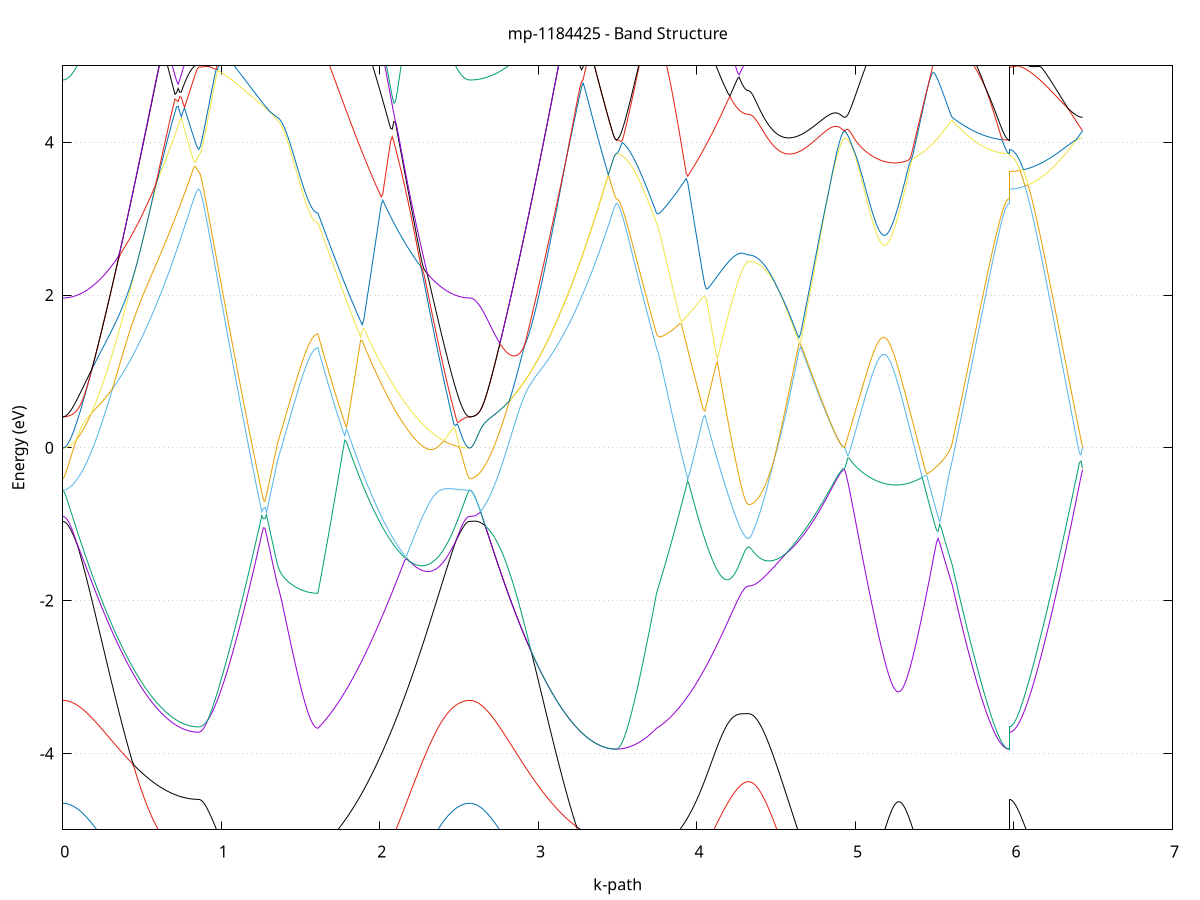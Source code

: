 set title 'mp-1184425 - Band Structure'
set xlabel 'k-path'
set ylabel 'Energy (eV)'
set grid y
set yrange [-5:5]
set terminal png size 800,600
set output 'mp-1184425_bands_gnuplot.png'
plot '-' using 1:2 with lines notitle, '-' using 1:2 with lines notitle, '-' using 1:2 with lines notitle, '-' using 1:2 with lines notitle, '-' using 1:2 with lines notitle, '-' using 1:2 with lines notitle, '-' using 1:2 with lines notitle, '-' using 1:2 with lines notitle, '-' using 1:2 with lines notitle, '-' using 1:2 with lines notitle, '-' using 1:2 with lines notitle, '-' using 1:2 with lines notitle, '-' using 1:2 with lines notitle, '-' using 1:2 with lines notitle, '-' using 1:2 with lines notitle, '-' using 1:2 with lines notitle, '-' using 1:2 with lines notitle, '-' using 1:2 with lines notitle, '-' using 1:2 with lines notitle, '-' using 1:2 with lines notitle, '-' using 1:2 with lines notitle, '-' using 1:2 with lines notitle, '-' using 1:2 with lines notitle, '-' using 1:2 with lines notitle, '-' using 1:2 with lines notitle, '-' using 1:2 with lines notitle, '-' using 1:2 with lines notitle, '-' using 1:2 with lines notitle, '-' using 1:2 with lines notitle, '-' using 1:2 with lines notitle, '-' using 1:2 with lines notitle, '-' using 1:2 with lines notitle, '-' using 1:2 with lines notitle, '-' using 1:2 with lines notitle, '-' using 1:2 with lines notitle, '-' using 1:2 with lines notitle, '-' using 1:2 with lines notitle, '-' using 1:2 with lines notitle, '-' using 1:2 with lines notitle, '-' using 1:2 with lines notitle, '-' using 1:2 with lines notitle, '-' using 1:2 with lines notitle, '-' using 1:2 with lines notitle, '-' using 1:2 with lines notitle, '-' using 1:2 with lines notitle, '-' using 1:2 with lines notitle, '-' using 1:2 with lines notitle, '-' using 1:2 with lines notitle, '-' using 1:2 with lines notitle, '-' using 1:2 with lines notitle, '-' using 1:2 with lines notitle, '-' using 1:2 with lines notitle, '-' using 1:2 with lines notitle, '-' using 1:2 with lines notitle, '-' using 1:2 with lines notitle, '-' using 1:2 with lines notitle, '-' using 1:2 with lines notitle, '-' using 1:2 with lines notitle, '-' using 1:2 with lines notitle, '-' using 1:2 with lines notitle, '-' using 1:2 with lines notitle, '-' using 1:2 with lines notitle, '-' using 1:2 with lines notitle, '-' using 1:2 with lines notitle
0.000000 -17.115962
0.009968 -17.115962
0.019937 -17.115962
0.029905 -17.115962
0.039874 -17.115962
0.049842 -17.115962
0.059811 -17.115962
0.069779 -17.115862
0.079748 -17.115862
0.089716 -17.115862
0.099684 -17.115762
0.109653 -17.115762
0.119621 -17.115662
0.129590 -17.115662
0.139558 -17.115562
0.149527 -17.115562
0.159495 -17.115462
0.169464 -17.115362
0.179432 -17.115362
0.189401 -17.115262
0.199369 -17.115162
0.209337 -17.115062
0.219306 -17.115062
0.229274 -17.114962
0.239243 -17.114862
0.249211 -17.114762
0.259180 -17.114662
0.269148 -17.114562
0.279117 -17.114462
0.289085 -17.114362
0.299053 -17.114262
0.309022 -17.114162
0.318990 -17.114062
0.328959 -17.114062
0.338927 -17.114262
0.348896 -17.114462
0.358864 -17.114562
0.368833 -17.114762
0.378801 -17.114962
0.388770 -17.115162
0.398738 -17.115362
0.408706 -17.115562
0.418675 -17.115662
0.428643 -17.115862
0.438612 -17.116062
0.448580 -17.116262
0.458549 -17.116462
0.468517 -17.116662
0.478486 -17.116862
0.488454 -17.117062
0.498422 -17.117162
0.508391 -17.117362
0.518359 -17.117562
0.528328 -17.117762
0.538296 -17.117962
0.548265 -17.118062
0.558233 -17.118262
0.568202 -17.118462
0.578170 -17.118562
0.588139 -17.118762
0.598107 -17.118962
0.608075 -17.119062
0.618044 -17.119262
0.628012 -17.119362
0.637981 -17.119562
0.647949 -17.119662
0.657918 -17.119762
0.667886 -17.119862
0.677855 -17.120062
0.687823 -17.120162
0.697791 -17.120262
0.707760 -17.120362
0.717728 -17.120462
0.727697 -17.120562
0.737665 -17.120662
0.747634 -17.120762
0.757602 -17.120762
0.767571 -17.120862
0.777539 -17.120862
0.787508 -17.120962
0.797476 -17.120962
0.807444 -17.121062
0.817413 -17.121062
0.827381 -17.121062
0.837350 -17.121062
0.847318 -17.121162
0.857287 -17.121162
0.857287 -17.121162
0.867239 -17.121162
0.877190 -17.121062
0.887142 -17.121062
0.897094 -17.120962
0.907046 -17.120962
0.916998 -17.120862
0.926950 -17.120762
0.936902 -17.120662
0.946854 -17.120562
0.956805 -17.120362
0.966757 -17.120262
0.976709 -17.120062
0.986661 -17.119862
0.996613 -17.119662
1.006565 -17.119462
1.016517 -17.119262
1.026469 -17.118962
1.036421 -17.118762
1.046372 -17.118462
1.056324 -17.118162
1.066276 -17.117962
1.076228 -17.117662
1.086180 -17.117362
1.096132 -17.116962
1.106084 -17.116662
1.116036 -17.116362
1.125987 -17.115962
1.135939 -17.115662
1.145891 -17.115262
1.155843 -17.114962
1.165795 -17.114562
1.175747 -17.114562
1.185699 -17.114862
1.195651 -17.115062
1.205603 -17.115362
1.215554 -17.115662
1.225506 -17.115962
1.235458 -17.116162
1.245410 -17.116462
1.255362 -17.116762
1.265314 -17.117062
1.275266 -17.117362
1.285218 -17.117662
1.295170 -17.117962
1.305121 -17.118162
1.315073 -17.118462
1.325025 -17.118762
1.334977 -17.119062
1.344929 -17.119362
1.354881 -17.119662
1.354881 -17.119662
1.364663 -17.119862
1.374445 -17.119962
1.384228 -17.120162
1.394010 -17.120362
1.403793 -17.120562
1.413575 -17.120662
1.423357 -17.120862
1.433140 -17.121062
1.442922 -17.121162
1.452704 -17.121362
1.462487 -17.121462
1.472269 -17.121562
1.482051 -17.121762
1.491834 -17.121862
1.501616 -17.121962
1.511398 -17.122062
1.521181 -17.122162
1.530963 -17.122162
1.540745 -17.122262
1.550528 -17.122362
1.560310 -17.122362
1.570092 -17.122462
1.579875 -17.122462
1.589657 -17.122462
1.599439 -17.122462
1.609222 -17.122462
1.609222 -17.122462
1.619201 -17.122262
1.629181 -17.122062
1.639161 -17.121862
1.649140 -17.121662
1.659120 -17.121362
1.669100 -17.121162
1.679079 -17.120962
1.689059 -17.120662
1.699039 -17.120462
1.709018 -17.120262
1.718998 -17.119962
1.728977 -17.119762
1.738957 -17.119462
1.748937 -17.119262
1.758916 -17.119062
1.768896 -17.118762
1.778876 -17.118562
1.788855 -17.118362
1.798835 -17.118162
1.808815 -17.117962
1.818794 -17.117662
1.828774 -17.117462
1.838754 -17.117262
1.848733 -17.117062
1.858713 -17.116962
1.868692 -17.116762
1.878672 -17.116562
1.888652 -17.116362
1.898631 -17.116162
1.908611 -17.116062
1.918591 -17.115862
1.928570 -17.115762
1.938550 -17.115562
1.948530 -17.115462
1.958509 -17.115362
1.968489 -17.115162
1.978468 -17.115062
1.988448 -17.114962
1.998428 -17.114862
2.008407 -17.114762
2.018387 -17.114662
2.028367 -17.114662
2.038346 -17.114562
2.048326 -17.114462
2.058306 -17.114462
2.068285 -17.114362
2.078265 -17.114362
2.088245 -17.114362
2.098224 -17.114262
2.108204 -17.114262
2.118183 -17.114262
2.128163 -17.114262
2.138143 -17.114262
2.148122 -17.114262
2.158102 -17.114262
2.168082 -17.114262
2.178061 -17.114262
2.188041 -17.114262
2.198021 -17.114362
2.208000 -17.114362
2.217980 -17.114362
2.227959 -17.114462
2.237939 -17.114462
2.247919 -17.114562
2.257898 -17.114562
2.267878 -17.114662
2.277858 -17.114662
2.287837 -17.114762
2.297817 -17.114862
2.307797 -17.114862
2.317776 -17.114962
2.327756 -17.114962
2.337735 -17.115062
2.347715 -17.115162
2.357695 -17.115162
2.367674 -17.115262
2.377654 -17.115362
2.387634 -17.115362
2.397613 -17.115462
2.407593 -17.115462
2.417573 -17.115562
2.427552 -17.115562
2.437532 -17.115662
2.447512 -17.115662
2.457491 -17.115762
2.467471 -17.115762
2.477450 -17.115862
2.487430 -17.115862
2.497410 -17.115862
2.507389 -17.115962
2.517369 -17.115962
2.527349 -17.115962
2.537328 -17.115962
2.547308 -17.115962
2.557288 -17.115962
2.567267 -17.115962
2.567267 -17.115962
2.577199 -17.115962
2.587131 -17.116062
2.597063 -17.116062
2.606995 -17.116062
2.616927 -17.116062
2.626859 -17.116062
2.636791 -17.116162
2.646722 -17.116162
2.656654 -17.116262
2.666586 -17.116262
2.676518 -17.116362
2.686450 -17.116362
2.696382 -17.116462
2.706314 -17.116562
2.716246 -17.116562
2.726178 -17.116662
2.736110 -17.116762
2.746042 -17.116862
2.755973 -17.116962
2.765905 -17.117062
2.775837 -17.117062
2.785769 -17.117162
2.795701 -17.117362
2.805633 -17.117462
2.815565 -17.117562
2.825497 -17.117662
2.835429 -17.117762
2.845361 -17.117862
2.855293 -17.118062
2.865224 -17.118162
2.875156 -17.118262
2.885088 -17.118462
2.895020 -17.118562
2.904952 -17.118762
2.914884 -17.118862
2.924816 -17.118962
2.934748 -17.119162
2.944680 -17.119262
2.954612 -17.119462
2.964544 -17.119662
2.974475 -17.119762
2.984407 -17.119962
2.994339 -17.120062
3.004271 -17.120262
3.014203 -17.120462
3.024135 -17.120562
3.034067 -17.120762
3.043999 -17.120962
3.053931 -17.121062
3.063863 -17.121262
3.073795 -17.121362
3.083726 -17.121562
3.093658 -17.121762
3.103590 -17.121862
3.113522 -17.122062
3.123454 -17.122162
3.133386 -17.122362
3.143318 -17.122462
3.153250 -17.122662
3.163182 -17.122762
3.173114 -17.122962
3.183046 -17.123062
3.192977 -17.123262
3.202909 -17.123362
3.212841 -17.123562
3.222773 -17.123662
3.232705 -17.123762
3.242637 -17.123862
3.252569 -17.124062
3.262501 -17.124162
3.272433 -17.124262
3.282365 -17.124362
3.292297 -17.124462
3.302228 -17.124562
3.312160 -17.124662
3.322092 -17.124762
3.332024 -17.124862
3.341956 -17.124962
3.351888 -17.125062
3.361820 -17.125162
3.371752 -17.125162
3.381684 -17.125262
3.391616 -17.125362
3.401548 -17.125362
3.411479 -17.125462
3.421411 -17.125462
3.431343 -17.125462
3.441275 -17.125562
3.451207 -17.125562
3.461139 -17.125562
3.471071 -17.125562
3.481003 -17.125562
3.490935 -17.125562
3.490935 -17.125562
3.500717 -17.125562
3.510499 -17.125562
3.520282 -17.125562
3.530064 -17.125562
3.539846 -17.125462
3.549629 -17.125462
3.559411 -17.125362
3.569193 -17.125262
3.578976 -17.125162
3.588758 -17.125062
3.598541 -17.124962
3.608323 -17.124862
3.618105 -17.124762
3.627888 -17.124662
3.637670 -17.124462
3.647452 -17.124362
3.657235 -17.124162
3.667017 -17.124062
3.676799 -17.123862
3.686582 -17.123662
3.696364 -17.123462
3.706146 -17.123262
3.715929 -17.123162
3.725711 -17.122862
3.735493 -17.122662
3.745276 -17.122462
3.745276 -17.122462
3.755116 -17.122362
3.764957 -17.122262
3.774797 -17.122062
3.784638 -17.121962
3.794479 -17.121862
3.804319 -17.121662
3.814160 -17.121462
3.824000 -17.121362
3.833841 -17.121162
3.843682 -17.121062
3.853522 -17.120862
3.863363 -17.120762
3.873203 -17.120562
3.883044 -17.120362
3.892885 -17.120262
3.902725 -17.120062
3.912566 -17.119862
3.922406 -17.119762
3.932247 -17.119562
3.942088 -17.119462
3.951928 -17.119262
3.961769 -17.119062
3.971609 -17.118962
3.981450 -17.118762
3.991290 -17.118662
4.001131 -17.118462
4.010972 -17.118362
4.020812 -17.118162
4.030653 -17.118062
4.040493 -17.117962
4.050334 -17.117762
4.060175 -17.117662
4.070015 -17.117562
4.079856 -17.117462
4.089696 -17.117262
4.099537 -17.117162
4.109378 -17.117062
4.119218 -17.116962
4.129059 -17.116962
4.138899 -17.116862
4.148740 -17.116762
4.158581 -17.116662
4.168421 -17.116662
4.178262 -17.116562
4.188102 -17.116462
4.197943 -17.116462
4.207783 -17.116362
4.217624 -17.116362
4.227465 -17.116262
4.237305 -17.116262
4.247146 -17.116262
4.256986 -17.116262
4.266827 -17.116162
4.276668 -17.116162
4.286508 -17.116162
4.296349 -17.116162
4.306189 -17.116162
4.316030 -17.116162
4.325871 -17.116162
4.325871 -17.116162
4.335808 -17.116162
4.345746 -17.116162
4.355683 -17.116062
4.365621 -17.116062
4.375559 -17.116062
4.385496 -17.116062
4.395434 -17.115962
4.405371 -17.115962
4.415309 -17.115862
4.425247 -17.115762
4.435184 -17.115762
4.445122 -17.115662
4.455059 -17.115562
4.464997 -17.115462
4.474934 -17.115362
4.484872 -17.115262
4.494810 -17.115162
4.504747 -17.115062
4.514685 -17.114962
4.524622 -17.114862
4.534560 -17.114662
4.544498 -17.114562
4.554435 -17.114462
4.564373 -17.114362
4.574310 -17.114162
4.584248 -17.114062
4.594186 -17.113962
4.604123 -17.113762
4.614061 -17.113662
4.623998 -17.113462
4.633936 -17.113362
4.643874 -17.113262
4.653811 -17.113062
4.663749 -17.112962
4.673686 -17.112762
4.683624 -17.112662
4.693562 -17.112562
4.703499 -17.112362
4.713437 -17.112262
4.723374 -17.112162
4.733312 -17.111962
4.743249 -17.111862
4.753187 -17.111762
4.763125 -17.111662
4.773062 -17.111562
4.783000 -17.111462
4.792937 -17.111362
4.802875 -17.111262
4.812813 -17.111162
4.822750 -17.111062
4.832688 -17.110962
4.842625 -17.110862
4.852563 -17.110762
4.862501 -17.110762
4.872438 -17.110662
4.882376 -17.110662
4.892313 -17.110562
4.902251 -17.110562
4.912189 -17.110462
4.922126 -17.110462
4.932064 -17.110462
4.932064 -17.110462
4.942047 -17.110662
4.952031 -17.110962
4.962015 -17.111162
4.971998 -17.111362
4.981982 -17.111662
4.991966 -17.111862
5.001949 -17.112062
5.011933 -17.112262
5.021917 -17.112462
5.031900 -17.112662
5.041884 -17.112862
5.051868 -17.113062
5.061851 -17.113262
5.071835 -17.113462
5.081819 -17.113662
5.091802 -17.113762
5.101786 -17.113862
5.111770 -17.114062
5.121753 -17.114162
5.131737 -17.114262
5.141721 -17.114362
5.151704 -17.114462
5.161688 -17.114562
5.171672 -17.114662
5.181655 -17.114662
5.191639 -17.114662
5.201623 -17.114762
5.211606 -17.114762
5.221590 -17.114762
5.231574 -17.114762
5.241557 -17.114762
5.251541 -17.114662
5.261525 -17.114662
5.271508 -17.114562
5.281492 -17.114462
5.291476 -17.114362
5.301459 -17.114262
5.311443 -17.114162
5.321427 -17.114062
5.331410 -17.113962
5.341394 -17.113862
5.351378 -17.114062
5.361361 -17.114262
5.371345 -17.114462
5.381329 -17.114662
5.391312 -17.114862
5.401296 -17.115062
5.411280 -17.115262
5.421263 -17.115462
5.431247 -17.115662
5.441231 -17.115962
5.451214 -17.116162
5.461198 -17.116362
5.471182 -17.116562
5.481165 -17.116762
5.491149 -17.117062
5.501133 -17.117262
5.511116 -17.117462
5.521100 -17.117662
5.531084 -17.117862
5.541067 -17.118162
5.551051 -17.118362
5.561034 -17.118562
5.571018 -17.118762
5.581002 -17.118962
5.590985 -17.119162
5.600969 -17.119462
5.610953 -17.119662
5.610953 -17.119662
5.620944 -17.119862
5.630936 -17.120162
5.640927 -17.120462
5.650919 -17.120762
5.660910 -17.120962
5.670902 -17.121262
5.680893 -17.121462
5.690884 -17.121762
5.700876 -17.121962
5.710867 -17.122262
5.720859 -17.122462
5.730850 -17.122762
5.740842 -17.122962
5.750833 -17.123162
5.760825 -17.123362
5.770816 -17.123562
5.780808 -17.123762
5.790799 -17.123962
5.800791 -17.124062
5.810782 -17.124262
5.820773 -17.124462
5.830765 -17.124562
5.840756 -17.124762
5.850748 -17.124862
5.860739 -17.124962
5.870731 -17.125062
5.880722 -17.125162
5.890714 -17.125262
5.900705 -17.125362
5.910697 -17.125362
5.920688 -17.125462
5.930679 -17.125562
5.940671 -17.125562
5.950662 -17.125562
5.960654 -17.125562
5.970645 -17.125562
5.970645 -17.121162
5.980472 -17.121162
5.990298 -17.121062
6.000124 -17.121062
6.009950 -17.121062
6.019777 -17.120962
6.029603 -17.120862
6.039429 -17.120862
6.049255 -17.120762
6.059082 -17.120662
6.068908 -17.120562
6.078734 -17.120362
6.088560 -17.120262
6.098387 -17.120062
6.108213 -17.119962
6.118039 -17.119762
6.127865 -17.119562
6.137692 -17.119462
6.147518 -17.119262
6.157344 -17.118962
6.167170 -17.118762
6.176997 -17.118562
6.186823 -17.118262
6.196649 -17.118062
6.206475 -17.117762
6.216302 -17.117562
6.226128 -17.117262
6.235954 -17.116962
6.245780 -17.116762
6.255607 -17.116462
6.265433 -17.116162
6.275259 -17.115862
6.285085 -17.115462
6.294912 -17.115162
6.304738 -17.114862
6.314564 -17.114562
6.324390 -17.114262
6.334217 -17.113862
6.344043 -17.113562
6.353869 -17.113262
6.363695 -17.112862
6.373522 -17.112562
6.383348 -17.112162
6.393174 -17.111862
6.403000 -17.111462
6.412827 -17.111162
6.422653 -17.110862
6.432479 -17.110462
e
0.000000 -17.110862
0.009968 -17.110862
0.019937 -17.110862
0.029905 -17.110862
0.039874 -17.110862
0.049842 -17.110862
0.059811 -17.110962
0.069779 -17.110962
0.079748 -17.111062
0.089716 -17.111062
0.099684 -17.111162
0.109653 -17.111262
0.119621 -17.111262
0.129590 -17.111362
0.139558 -17.111462
0.149527 -17.111562
0.159495 -17.111662
0.169464 -17.111762
0.179432 -17.111862
0.189401 -17.111962
0.199369 -17.112062
0.209337 -17.112262
0.219306 -17.112362
0.229274 -17.112462
0.239243 -17.112662
0.249211 -17.112762
0.259180 -17.112962
0.269148 -17.113062
0.279117 -17.113262
0.289085 -17.113362
0.299053 -17.113562
0.309022 -17.113762
0.318990 -17.113862
0.328959 -17.113962
0.338927 -17.113862
0.348896 -17.113762
0.358864 -17.113662
0.368833 -17.113562
0.378801 -17.113362
0.388770 -17.113262
0.398738 -17.113162
0.408706 -17.113062
0.418675 -17.112962
0.428643 -17.112862
0.438612 -17.112762
0.448580 -17.112662
0.458549 -17.112462
0.468517 -17.112362
0.478486 -17.112262
0.488454 -17.112162
0.498422 -17.112062
0.508391 -17.111962
0.518359 -17.111862
0.528328 -17.111762
0.538296 -17.111662
0.548265 -17.111562
0.558233 -17.111462
0.568202 -17.111362
0.578170 -17.111262
0.588139 -17.111162
0.598107 -17.111062
0.608075 -17.110962
0.618044 -17.110862
0.628012 -17.110862
0.637981 -17.110762
0.647949 -17.110662
0.657918 -17.110562
0.667886 -17.110562
0.677855 -17.110462
0.687823 -17.110362
0.697791 -17.110362
0.707760 -17.110262
0.717728 -17.110262
0.727697 -17.110162
0.737665 -17.110162
0.747634 -17.110062
0.757602 -17.110062
0.767571 -17.109962
0.777539 -17.109962
0.787508 -17.109962
0.797476 -17.109862
0.807444 -17.109862
0.817413 -17.109862
0.827381 -17.109862
0.837350 -17.109862
0.847318 -17.109862
0.857287 -17.109862
0.857287 -17.109862
0.867239 -17.109862
0.877190 -17.109862
0.887142 -17.109862
0.897094 -17.109862
0.907046 -17.109962
0.916998 -17.110062
0.926950 -17.110062
0.936902 -17.110162
0.946854 -17.110262
0.956805 -17.110362
0.966757 -17.110462
0.976709 -17.110562
0.986661 -17.110662
0.996613 -17.110862
1.006565 -17.110962
1.016517 -17.111162
1.026469 -17.111262
1.036421 -17.111462
1.046372 -17.111562
1.056324 -17.111762
1.066276 -17.111962
1.076228 -17.112162
1.086180 -17.112362
1.096132 -17.112562
1.106084 -17.112862
1.116036 -17.113062
1.125987 -17.113262
1.135939 -17.113562
1.145891 -17.113762
1.155843 -17.114062
1.165795 -17.114262
1.175747 -17.114162
1.185699 -17.113762
1.195651 -17.113362
1.205603 -17.112962
1.215554 -17.112562
1.225506 -17.112162
1.235458 -17.111762
1.245410 -17.111362
1.255362 -17.110962
1.265314 -17.110562
1.275266 -17.110062
1.285218 -17.109662
1.295170 -17.109262
1.305121 -17.108862
1.315073 -17.108462
1.325025 -17.108062
1.334977 -17.107662
1.344929 -17.107162
1.354881 -17.106762
1.354881 -17.106762
1.364663 -17.106562
1.374445 -17.106262
1.384228 -17.105962
1.394010 -17.105662
1.403793 -17.105462
1.413575 -17.105162
1.423357 -17.104962
1.433140 -17.104662
1.442922 -17.104462
1.452704 -17.104162
1.462487 -17.103962
1.472269 -17.103762
1.482051 -17.103462
1.491834 -17.103262
1.501616 -17.103062
1.511398 -17.102862
1.521181 -17.102662
1.530963 -17.102562
1.540745 -17.102362
1.550528 -17.102162
1.560310 -17.102062
1.570092 -17.101962
1.579875 -17.101862
1.589657 -17.101762
1.599439 -17.101762
1.609222 -17.101762
1.609222 -17.101762
1.619201 -17.101962
1.629181 -17.102262
1.639161 -17.102462
1.649140 -17.102762
1.659120 -17.102962
1.669100 -17.103262
1.679079 -17.103562
1.689059 -17.103762
1.699039 -17.104062
1.709018 -17.104362
1.718998 -17.104562
1.728977 -17.104862
1.738957 -17.105162
1.748937 -17.105362
1.758916 -17.105662
1.768896 -17.105962
1.778876 -17.106162
1.788855 -17.106462
1.798835 -17.106662
1.808815 -17.106962
1.818794 -17.107162
1.828774 -17.107462
1.838754 -17.107662
1.848733 -17.107962
1.858713 -17.108162
1.868692 -17.108362
1.878672 -17.108562
1.888652 -17.108862
1.898631 -17.109062
1.908611 -17.109262
1.918591 -17.109462
1.928570 -17.109562
1.938550 -17.109762
1.948530 -17.109962
1.958509 -17.110062
1.968489 -17.110262
1.978468 -17.110462
1.988448 -17.110562
1.998428 -17.110662
2.008407 -17.110862
2.018387 -17.110962
2.028367 -17.111062
2.038346 -17.111162
2.048326 -17.111262
2.058306 -17.111362
2.068285 -17.111462
2.078265 -17.111462
2.088245 -17.111562
2.098224 -17.111662
2.108204 -17.111662
2.118183 -17.111762
2.128163 -17.111762
2.138143 -17.111762
2.148122 -17.111862
2.158102 -17.111862
2.168082 -17.111862
2.178061 -17.111862
2.188041 -17.111862
2.198021 -17.111862
2.208000 -17.111862
2.217980 -17.111862
2.227959 -17.111862
2.237939 -17.111862
2.247919 -17.111862
2.257898 -17.111762
2.267878 -17.111762
2.277858 -17.111762
2.287837 -17.111662
2.297817 -17.111662
2.307797 -17.111662
2.317776 -17.111562
2.327756 -17.111562
2.337735 -17.111462
2.347715 -17.111462
2.357695 -17.111462
2.367674 -17.111362
2.377654 -17.111362
2.387634 -17.111262
2.397613 -17.111262
2.407593 -17.111162
2.417573 -17.111162
2.427552 -17.111062
2.437532 -17.111062
2.447512 -17.111062
2.457491 -17.110962
2.467471 -17.110962
2.477450 -17.110962
2.487430 -17.110962
2.497410 -17.110862
2.507389 -17.110862
2.517369 -17.110862
2.527349 -17.110862
2.537328 -17.110862
2.547308 -17.110862
2.557288 -17.110862
2.567267 -17.110862
2.567267 -17.110862
2.577199 -17.110862
2.587131 -17.110762
2.597063 -17.110762
2.606995 -17.110762
2.616927 -17.110762
2.626859 -17.110662
2.636791 -17.110662
2.646722 -17.110562
2.656654 -17.110462
2.666586 -17.110462
2.676518 -17.110362
2.686450 -17.110262
2.696382 -17.110162
2.706314 -17.110062
2.716246 -17.109962
2.726178 -17.109862
2.736110 -17.109762
2.746042 -17.109662
2.755973 -17.109462
2.765905 -17.109362
2.775837 -17.109162
2.785769 -17.109062
2.795701 -17.108862
2.805633 -17.108762
2.815565 -17.108562
2.825497 -17.108362
2.835429 -17.108262
2.845361 -17.108062
2.855293 -17.107862
2.865224 -17.107662
2.875156 -17.107462
2.885088 -17.107262
2.895020 -17.107162
2.904952 -17.106962
2.914884 -17.106662
2.924816 -17.106462
2.934748 -17.106262
2.944680 -17.106062
2.954612 -17.105862
2.964544 -17.105662
2.974475 -17.105462
2.984407 -17.105262
2.994339 -17.105062
3.004271 -17.104762
3.014203 -17.104562
3.024135 -17.104362
3.034067 -17.104162
3.043999 -17.103962
3.053931 -17.103762
3.063863 -17.103562
3.073795 -17.103362
3.083726 -17.103162
3.093658 -17.102962
3.103590 -17.102762
3.113522 -17.102562
3.123454 -17.102362
3.133386 -17.102162
3.143318 -17.101962
3.153250 -17.101762
3.163182 -17.101562
3.173114 -17.101362
3.183046 -17.101262
3.192977 -17.101062
3.202909 -17.100862
3.212841 -17.100662
3.222773 -17.100562
3.232705 -17.100362
3.242637 -17.100262
3.252569 -17.100062
3.262501 -17.099962
3.272433 -17.099862
3.282365 -17.099662
3.292297 -17.099562
3.302228 -17.099462
3.312160 -17.099362
3.322092 -17.099262
3.332024 -17.099062
3.341956 -17.099062
3.351888 -17.098962
3.361820 -17.098862
3.371752 -17.098762
3.381684 -17.098662
3.391616 -17.098562
3.401548 -17.098562
3.411479 -17.098462
3.421411 -17.098462
3.431343 -17.098362
3.441275 -17.098362
3.451207 -17.098362
3.461139 -17.098362
3.471071 -17.098262
3.481003 -17.098262
3.490935 -17.098262
3.490935 -17.098262
3.500717 -17.098262
3.510499 -17.098362
3.520282 -17.098362
3.530064 -17.098362
3.539846 -17.098462
3.549629 -17.098462
3.559411 -17.098562
3.569193 -17.098662
3.578976 -17.098762
3.588758 -17.098862
3.598541 -17.098962
3.608323 -17.099062
3.618105 -17.099262
3.627888 -17.099362
3.637670 -17.099562
3.647452 -17.099662
3.657235 -17.099862
3.667017 -17.100062
3.676799 -17.100262
3.686582 -17.100462
3.696364 -17.100662
3.706146 -17.100862
3.715929 -17.101062
3.725711 -17.101262
3.735493 -17.101462
3.745276 -17.101762
3.745276 -17.101762
3.755116 -17.101862
3.764957 -17.102062
3.774797 -17.102162
3.784638 -17.102362
3.794479 -17.102462
3.804319 -17.102662
3.814160 -17.102862
3.824000 -17.102962
3.833841 -17.103162
3.843682 -17.103362
3.853522 -17.103562
3.863363 -17.103762
3.873203 -17.103962
3.883044 -17.104062
3.892885 -17.104262
3.902725 -17.104462
3.912566 -17.104662
3.922406 -17.104862
3.932247 -17.105062
3.942088 -17.105162
3.951928 -17.105362
3.961769 -17.105562
3.971609 -17.105762
3.981450 -17.105962
3.991290 -17.106062
4.001131 -17.106262
4.010972 -17.106462
4.020812 -17.106562
4.030653 -17.106762
4.040493 -17.106862
4.050334 -17.107062
4.060175 -17.107162
4.070015 -17.107362
4.079856 -17.107462
4.089696 -17.107562
4.099537 -17.107762
4.109378 -17.107862
4.119218 -17.107962
4.129059 -17.108062
4.138899 -17.108162
4.148740 -17.108262
4.158581 -17.108362
4.168421 -17.108462
4.178262 -17.108462
4.188102 -17.108562
4.197943 -17.108662
4.207783 -17.108662
4.217624 -17.108762
4.227465 -17.108762
4.237305 -17.108862
4.247146 -17.108862
4.256986 -17.108962
4.266827 -17.108962
4.276668 -17.108962
4.286508 -17.108962
4.296349 -17.108962
4.306189 -17.108962
4.316030 -17.108962
4.325871 -17.108962
4.325871 -17.108962
4.335808 -17.108962
4.345746 -17.109062
4.355683 -17.109062
4.365621 -17.109062
4.375559 -17.109062
4.385496 -17.109062
4.395434 -17.109062
4.405371 -17.109062
4.415309 -17.109062
4.425247 -17.109062
4.435184 -17.109062
4.445122 -17.109062
4.455059 -17.109062
4.464997 -17.109062
4.474934 -17.109062
4.484872 -17.109062
4.494810 -17.109062
4.504747 -17.109062
4.514685 -17.109162
4.524622 -17.109162
4.534560 -17.109162
4.544498 -17.109162
4.554435 -17.109162
4.564373 -17.109162
4.574310 -17.109162
4.584248 -17.109162
4.594186 -17.109162
4.604123 -17.109262
4.614061 -17.109262
4.623998 -17.109262
4.633936 -17.109262
4.643874 -17.109262
4.653811 -17.109262
4.663749 -17.109262
4.673686 -17.109362
4.683624 -17.109362
4.693562 -17.109362
4.703499 -17.109362
4.713437 -17.109362
4.723374 -17.109362
4.733312 -17.109462
4.743249 -17.109462
4.753187 -17.109462
4.763125 -17.109562
4.773062 -17.109662
4.783000 -17.109762
4.792937 -17.109862
4.802875 -17.109962
4.812813 -17.110062
4.822750 -17.110062
4.832688 -17.110162
4.842625 -17.110262
4.852563 -17.110262
4.862501 -17.110362
4.872438 -17.110362
4.882376 -17.110362
4.892313 -17.110462
4.902251 -17.110462
4.912189 -17.110462
4.922126 -17.110462
4.932064 -17.110462
4.932064 -17.110462
4.942047 -17.110262
4.952031 -17.110062
4.962015 -17.109962
4.971998 -17.109962
4.981982 -17.109962
4.991966 -17.109962
5.001949 -17.109962
5.011933 -17.110062
5.021917 -17.110062
5.031900 -17.110062
5.041884 -17.110162
5.051868 -17.110162
5.061851 -17.110262
5.071835 -17.110362
5.081819 -17.110362
5.091802 -17.110462
5.101786 -17.110562
5.111770 -17.110662
5.121753 -17.110762
5.131737 -17.110862
5.141721 -17.110962
5.151704 -17.111062
5.161688 -17.111162
5.171672 -17.111262
5.181655 -17.111362
5.191639 -17.111462
5.201623 -17.111562
5.211606 -17.111762
5.221590 -17.111862
5.231574 -17.112062
5.241557 -17.112162
5.251541 -17.112362
5.261525 -17.112462
5.271508 -17.112662
5.281492 -17.112762
5.291476 -17.112962
5.301459 -17.113162
5.311443 -17.113362
5.321427 -17.113462
5.331410 -17.113662
5.341394 -17.113762
5.351378 -17.113662
5.361361 -17.113462
5.371345 -17.113262
5.381329 -17.113062
5.391312 -17.112862
5.401296 -17.112662
5.411280 -17.112462
5.421263 -17.112162
5.431247 -17.111962
5.441231 -17.111662
5.451214 -17.111462
5.461198 -17.111162
5.471182 -17.110962
5.481165 -17.110662
5.491149 -17.110362
5.501133 -17.110062
5.511116 -17.109762
5.521100 -17.109462
5.531084 -17.109162
5.541067 -17.108862
5.551051 -17.108562
5.561034 -17.108262
5.571018 -17.107962
5.581002 -17.107662
5.590985 -17.107362
5.600969 -17.107062
5.610953 -17.106762
5.610953 -17.106762
5.620944 -17.106362
5.630936 -17.105962
5.640927 -17.105562
5.650919 -17.105262
5.660910 -17.104862
5.670902 -17.104462
5.680893 -17.104062
5.690884 -17.103762
5.700876 -17.103362
5.710867 -17.103062
5.720859 -17.102762
5.730850 -17.102362
5.740842 -17.102062
5.750833 -17.101762
5.760825 -17.101462
5.770816 -17.101162
5.780808 -17.100962
5.790799 -17.100662
5.800791 -17.100462
5.810782 -17.100162
5.820773 -17.099962
5.830765 -17.099762
5.840756 -17.099562
5.850748 -17.099362
5.860739 -17.099162
5.870731 -17.099062
5.880722 -17.098862
5.890714 -17.098762
5.900705 -17.098662
5.910697 -17.098562
5.920688 -17.098462
5.930679 -17.098462
5.940671 -17.098362
5.950662 -17.098362
5.960654 -17.098262
5.970645 -17.098262
5.970645 -17.109862
5.980472 -17.109862
5.990298 -17.109862
6.000124 -17.109862
6.009950 -17.109862
6.019777 -17.109862
6.029603 -17.109862
6.039429 -17.109862
6.049255 -17.109862
6.059082 -17.109862
6.068908 -17.109862
6.078734 -17.109862
6.088560 -17.109862
6.098387 -17.109862
6.108213 -17.109862
6.118039 -17.109862
6.127865 -17.109862
6.137692 -17.109862
6.147518 -17.109862
6.157344 -17.109762
6.167170 -17.109862
6.176997 -17.109862
6.186823 -17.109862
6.196649 -17.109862
6.206475 -17.109862
6.216302 -17.109862
6.226128 -17.109862
6.235954 -17.109862
6.245780 -17.109862
6.255607 -17.109862
6.265433 -17.109762
6.275259 -17.109762
6.285085 -17.109762
6.294912 -17.109762
6.304738 -17.109762
6.314564 -17.109762
6.324390 -17.109762
6.334217 -17.109762
6.344043 -17.109762
6.353869 -17.109762
6.363695 -17.109762
6.373522 -17.109762
6.383348 -17.109762
6.393174 -17.109762
6.403000 -17.109762
6.412827 -17.109762
6.422653 -17.110162
6.432479 -17.110462
e
0.000000 -17.110862
0.009968 -17.110862
0.019937 -17.110762
0.029905 -17.110762
0.039874 -17.110762
0.049842 -17.110762
0.059811 -17.110662
0.069779 -17.110662
0.079748 -17.110562
0.089716 -17.110562
0.099684 -17.110462
0.109653 -17.110362
0.119621 -17.110362
0.129590 -17.110262
0.139558 -17.110162
0.149527 -17.110062
0.159495 -17.109962
0.169464 -17.109862
0.179432 -17.109762
0.189401 -17.109562
0.199369 -17.109462
0.209337 -17.109362
0.219306 -17.109262
0.229274 -17.109062
0.239243 -17.108962
0.249211 -17.108762
0.259180 -17.108662
0.269148 -17.108462
0.279117 -17.108262
0.289085 -17.108162
0.299053 -17.107962
0.309022 -17.107762
0.318990 -17.107662
0.328959 -17.107462
0.338927 -17.107262
0.348896 -17.107062
0.358864 -17.106862
0.368833 -17.106762
0.378801 -17.106562
0.388770 -17.106362
0.398738 -17.106162
0.408706 -17.105962
0.418675 -17.105762
0.428643 -17.105562
0.438612 -17.105362
0.448580 -17.105262
0.458549 -17.105062
0.468517 -17.104862
0.478486 -17.104662
0.488454 -17.104462
0.498422 -17.104262
0.508391 -17.104062
0.518359 -17.103962
0.528328 -17.103762
0.538296 -17.103562
0.548265 -17.103462
0.558233 -17.103262
0.568202 -17.103062
0.578170 -17.102962
0.588139 -17.102762
0.598107 -17.102662
0.608075 -17.102462
0.618044 -17.102362
0.628012 -17.102162
0.637981 -17.102062
0.647949 -17.101962
0.657918 -17.101762
0.667886 -17.101662
0.677855 -17.101562
0.687823 -17.101462
0.697791 -17.101362
0.707760 -17.101262
0.717728 -17.101162
0.727697 -17.101062
0.737665 -17.100962
0.747634 -17.100962
0.757602 -17.100862
0.767571 -17.100762
0.777539 -17.100762
0.787508 -17.100662
0.797476 -17.100662
0.807444 -17.100562
0.817413 -17.100562
0.827381 -17.100562
0.837350 -17.100562
0.847318 -17.100562
0.857287 -17.100562
0.857287 -17.100562
0.867239 -17.100562
0.877190 -17.100562
0.887142 -17.100462
0.897094 -17.100462
0.907046 -17.100462
0.916998 -17.100462
0.926950 -17.100462
0.936902 -17.100462
0.946854 -17.100462
0.956805 -17.100462
0.966757 -17.100462
0.976709 -17.100362
0.986661 -17.100362
0.996613 -17.100362
1.006565 -17.100362
1.016517 -17.100362
1.026469 -17.100262
1.036421 -17.100262
1.046372 -17.100262
1.056324 -17.100262
1.066276 -17.100162
1.076228 -17.100162
1.086180 -17.100162
1.096132 -17.100062
1.106084 -17.100062
1.116036 -17.100062
1.125987 -17.099962
1.135939 -17.099962
1.145891 -17.099962
1.155843 -17.099862
1.165795 -17.099862
1.175747 -17.099862
1.185699 -17.099762
1.195651 -17.099762
1.205603 -17.099762
1.215554 -17.099662
1.225506 -17.099662
1.235458 -17.099562
1.245410 -17.099562
1.255362 -17.099462
1.265314 -17.099462
1.275266 -17.099462
1.285218 -17.099362
1.295170 -17.099362
1.305121 -17.099362
1.315073 -17.099262
1.325025 -17.099262
1.334977 -17.099162
1.344929 -17.099162
1.354881 -17.099062
1.354881 -17.099062
1.364663 -17.099062
1.374445 -17.099062
1.384228 -17.099062
1.394010 -17.099062
1.403793 -17.099062
1.413575 -17.099062
1.423357 -17.099062
1.433140 -17.099062
1.442922 -17.099062
1.452704 -17.099062
1.462487 -17.099162
1.472269 -17.099162
1.482051 -17.099162
1.491834 -17.099262
1.501616 -17.099262
1.511398 -17.099362
1.521181 -17.099362
1.530963 -17.099462
1.540745 -17.099462
1.550528 -17.099562
1.560310 -17.099562
1.570092 -17.099662
1.579875 -17.099662
1.589657 -17.099762
1.599439 -17.099762
1.609222 -17.099762
1.609222 -17.099762
1.619201 -17.099862
1.629181 -17.099962
1.639161 -17.100162
1.649140 -17.100262
1.659120 -17.100362
1.669100 -17.100462
1.679079 -17.100662
1.689059 -17.100762
1.699039 -17.100862
1.709018 -17.101062
1.718998 -17.101162
1.728977 -17.101362
1.738957 -17.101462
1.748937 -17.101562
1.758916 -17.101762
1.768896 -17.101862
1.778876 -17.102062
1.788855 -17.102162
1.798835 -17.102362
1.808815 -17.102562
1.818794 -17.102662
1.828774 -17.102862
1.838754 -17.102962
1.848733 -17.103162
1.858713 -17.103362
1.868692 -17.103462
1.878672 -17.103662
1.888652 -17.103862
1.898631 -17.103962
1.908611 -17.104162
1.918591 -17.104262
1.928570 -17.104462
1.938550 -17.104662
1.948530 -17.104762
1.958509 -17.104962
1.968489 -17.105162
1.978468 -17.105262
1.988448 -17.105462
1.998428 -17.105562
2.008407 -17.105762
2.018387 -17.105862
2.028367 -17.106062
2.038346 -17.106262
2.048326 -17.106362
2.058306 -17.106562
2.068285 -17.106662
2.078265 -17.106862
2.088245 -17.106962
2.098224 -17.107062
2.108204 -17.107262
2.118183 -17.107362
2.128163 -17.107562
2.138143 -17.107662
2.148122 -17.107762
2.158102 -17.107962
2.168082 -17.108062
2.178061 -17.108162
2.188041 -17.108362
2.198021 -17.108462
2.208000 -17.108562
2.217980 -17.108662
2.227959 -17.108762
2.237939 -17.108962
2.247919 -17.109062
2.257898 -17.109162
2.267878 -17.109262
2.277858 -17.109362
2.287837 -17.109462
2.297817 -17.109562
2.307797 -17.109662
2.317776 -17.109662
2.327756 -17.109762
2.337735 -17.109862
2.347715 -17.109962
2.357695 -17.110062
2.367674 -17.110062
2.377654 -17.110162
2.387634 -17.110262
2.397613 -17.110262
2.407593 -17.110362
2.417573 -17.110462
2.427552 -17.110462
2.437532 -17.110562
2.447512 -17.110562
2.457491 -17.110562
2.467471 -17.110662
2.477450 -17.110662
2.487430 -17.110662
2.497410 -17.110762
2.507389 -17.110762
2.517369 -17.110762
2.527349 -17.110762
2.537328 -17.110762
2.547308 -17.110762
2.557288 -17.110862
2.567267 -17.110862
2.567267 -17.110862
2.577199 -17.110862
2.587131 -17.110762
2.597063 -17.110762
2.606995 -17.110762
2.616927 -17.110762
2.626859 -17.110662
2.636791 -17.110662
2.646722 -17.110562
2.656654 -17.110462
2.666586 -17.110462
2.676518 -17.110362
2.686450 -17.110262
2.696382 -17.110162
2.706314 -17.110062
2.716246 -17.109962
2.726178 -17.109862
2.736110 -17.109762
2.746042 -17.109662
2.755973 -17.109462
2.765905 -17.109362
2.775837 -17.109162
2.785769 -17.109062
2.795701 -17.108862
2.805633 -17.108762
2.815565 -17.108562
2.825497 -17.108362
2.835429 -17.108262
2.845361 -17.108062
2.855293 -17.107862
2.865224 -17.107662
2.875156 -17.107462
2.885088 -17.107262
2.895020 -17.107062
2.904952 -17.106962
2.914884 -17.106662
2.924816 -17.106462
2.934748 -17.106262
2.944680 -17.106062
2.954612 -17.105862
2.964544 -17.105662
2.974475 -17.105462
2.984407 -17.105262
2.994339 -17.105062
3.004271 -17.104762
3.014203 -17.104562
3.024135 -17.104362
3.034067 -17.104162
3.043999 -17.103962
3.053931 -17.103762
3.063863 -17.103562
3.073795 -17.103362
3.083726 -17.103162
3.093658 -17.102962
3.103590 -17.102762
3.113522 -17.102562
3.123454 -17.102362
3.133386 -17.102162
3.143318 -17.101962
3.153250 -17.101762
3.163182 -17.101562
3.173114 -17.101362
3.183046 -17.101262
3.192977 -17.101062
3.202909 -17.100862
3.212841 -17.100662
3.222773 -17.100562
3.232705 -17.100362
3.242637 -17.100262
3.252569 -17.100062
3.262501 -17.099962
3.272433 -17.099862
3.282365 -17.099662
3.292297 -17.099562
3.302228 -17.099462
3.312160 -17.099362
3.322092 -17.099262
3.332024 -17.099062
3.341956 -17.099062
3.351888 -17.098962
3.361820 -17.098862
3.371752 -17.098762
3.381684 -17.098662
3.391616 -17.098562
3.401548 -17.098562
3.411479 -17.098462
3.421411 -17.098462
3.431343 -17.098362
3.441275 -17.098362
3.451207 -17.098362
3.461139 -17.098362
3.471071 -17.098262
3.481003 -17.098262
3.490935 -17.098262
3.490935 -17.098262
3.500717 -17.098262
3.510499 -17.098262
3.520282 -17.098362
3.530064 -17.098362
3.539846 -17.098362
3.549629 -17.098362
3.559411 -17.098362
3.569193 -17.098462
3.578976 -17.098462
3.588758 -17.098562
3.598541 -17.098562
3.608323 -17.098662
3.618105 -17.098662
3.627888 -17.098762
3.637670 -17.098762
3.647452 -17.098862
3.657235 -17.098962
3.667017 -17.099062
3.676799 -17.099062
3.686582 -17.099162
3.696364 -17.099262
3.706146 -17.099362
3.715929 -17.099462
3.725711 -17.099562
3.735493 -17.099662
3.745276 -17.099762
3.745276 -17.099762
3.755116 -17.099862
3.764957 -17.099962
3.774797 -17.099962
3.784638 -17.100062
3.794479 -17.100162
3.804319 -17.100262
3.814160 -17.100362
3.824000 -17.100462
3.833841 -17.100562
3.843682 -17.100662
3.853522 -17.100762
3.863363 -17.100862
3.873203 -17.100962
3.883044 -17.101062
3.892885 -17.101262
3.902725 -17.101362
3.912566 -17.101462
3.922406 -17.101562
3.932247 -17.101762
3.942088 -17.101862
3.951928 -17.102062
3.961769 -17.102162
3.971609 -17.102262
3.981450 -17.102462
3.991290 -17.102562
4.001131 -17.102662
4.010972 -17.102862
4.020812 -17.102962
4.030653 -17.103162
4.040493 -17.103262
4.050334 -17.103362
4.060175 -17.103562
4.070015 -17.103662
4.079856 -17.103762
4.089696 -17.103962
4.099537 -17.104062
4.109378 -17.104162
4.119218 -17.104262
4.129059 -17.104362
4.138899 -17.104462
4.148740 -17.104662
4.158581 -17.104762
4.168421 -17.104862
4.178262 -17.104862
4.188102 -17.104962
4.197943 -17.105062
4.207783 -17.105162
4.217624 -17.105262
4.227465 -17.105262
4.237305 -17.105362
4.247146 -17.105462
4.256986 -17.105462
4.266827 -17.105462
4.276668 -17.105562
4.286508 -17.105562
4.296349 -17.105562
4.306189 -17.105562
4.316030 -17.105562
4.325871 -17.105662
4.325871 -17.105662
4.335808 -17.105662
4.345746 -17.105662
4.355683 -17.105662
4.365621 -17.105662
4.375559 -17.105662
4.385496 -17.105762
4.395434 -17.105762
4.405371 -17.105862
4.415309 -17.105862
4.425247 -17.105962
4.435184 -17.105962
4.445122 -17.106062
4.455059 -17.106162
4.464997 -17.106262
4.474934 -17.106362
4.484872 -17.106362
4.494810 -17.106462
4.504747 -17.106562
4.514685 -17.106662
4.524622 -17.106762
4.534560 -17.106862
4.544498 -17.107062
4.554435 -17.107162
4.564373 -17.107262
4.574310 -17.107362
4.584248 -17.107462
4.594186 -17.107562
4.604123 -17.107762
4.614061 -17.107862
4.623998 -17.107962
4.633936 -17.108062
4.643874 -17.108262
4.653811 -17.108362
4.663749 -17.108462
4.673686 -17.108562
4.683624 -17.108762
4.693562 -17.108862
4.703499 -17.108962
4.713437 -17.109062
4.723374 -17.109162
4.733312 -17.109262
4.743249 -17.109362
4.753187 -17.109462
4.763125 -17.109462
4.773062 -17.109462
4.783000 -17.109562
4.792937 -17.109562
4.802875 -17.109562
4.812813 -17.109562
4.822750 -17.109562
4.832688 -17.109662
4.842625 -17.109662
4.852563 -17.109662
4.862501 -17.109662
4.872438 -17.109662
4.882376 -17.109762
4.892313 -17.109762
4.902251 -17.109762
4.912189 -17.109762
4.922126 -17.109762
4.932064 -17.109762
4.932064 -17.109762
4.942047 -17.109762
4.952031 -17.109762
4.962015 -17.109662
4.971998 -17.109462
4.981982 -17.109162
4.991966 -17.108962
5.001949 -17.108662
5.011933 -17.108462
5.021917 -17.108162
5.031900 -17.107962
5.041884 -17.107662
5.051868 -17.107462
5.061851 -17.107162
5.071835 -17.106962
5.081819 -17.106662
5.091802 -17.106462
5.101786 -17.106162
5.111770 -17.105962
5.121753 -17.105762
5.131737 -17.105462
5.141721 -17.105262
5.151704 -17.105062
5.161688 -17.104762
5.171672 -17.104562
5.181655 -17.104362
5.191639 -17.104162
5.201623 -17.103962
5.211606 -17.103762
5.221590 -17.103562
5.231574 -17.103362
5.241557 -17.103162
5.251541 -17.102962
5.261525 -17.102762
5.271508 -17.102562
5.281492 -17.102362
5.291476 -17.102262
5.301459 -17.102062
5.311443 -17.101862
5.321427 -17.101762
5.331410 -17.101562
5.341394 -17.101462
5.351378 -17.101262
5.361361 -17.101162
5.371345 -17.101062
5.381329 -17.100862
5.391312 -17.100762
5.401296 -17.100662
5.411280 -17.100562
5.421263 -17.100362
5.431247 -17.100262
5.441231 -17.100162
5.451214 -17.100062
5.461198 -17.099962
5.471182 -17.099962
5.481165 -17.099862
5.491149 -17.099762
5.501133 -17.099662
5.511116 -17.099562
5.521100 -17.099562
5.531084 -17.099462
5.541067 -17.099362
5.551051 -17.099362
5.561034 -17.099262
5.571018 -17.099262
5.581002 -17.099262
5.590985 -17.099162
5.600969 -17.099162
5.610953 -17.099062
5.610953 -17.099062
5.620944 -17.099062
5.630936 -17.099062
5.640927 -17.098962
5.650919 -17.098962
5.660910 -17.098962
5.670902 -17.098862
5.680893 -17.098862
5.690884 -17.098762
5.700876 -17.098762
5.710867 -17.098762
5.720859 -17.098762
5.730850 -17.098662
5.740842 -17.098662
5.750833 -17.098662
5.760825 -17.098562
5.770816 -17.098562
5.780808 -17.098562
5.790799 -17.098562
5.800791 -17.098462
5.810782 -17.098462
5.820773 -17.098462
5.830765 -17.098462
5.840756 -17.098362
5.850748 -17.098362
5.860739 -17.098362
5.870731 -17.098362
5.880722 -17.098362
5.890714 -17.098362
5.900705 -17.098362
5.910697 -17.098362
5.920688 -17.098262
5.930679 -17.098262
5.940671 -17.098262
5.950662 -17.098262
5.960654 -17.098262
5.970645 -17.098262
5.970645 -17.100562
5.980472 -17.100562
5.990298 -17.100562
6.000124 -17.100562
6.009950 -17.100562
6.019777 -17.100662
6.029603 -17.100662
6.039429 -17.100762
6.049255 -17.100862
6.059082 -17.100962
6.068908 -17.101062
6.078734 -17.101162
6.088560 -17.101262
6.098387 -17.101362
6.108213 -17.101562
6.118039 -17.101662
6.127865 -17.101862
6.137692 -17.102062
6.147518 -17.102162
6.157344 -17.102362
6.167170 -17.102562
6.176997 -17.102762
6.186823 -17.102962
6.196649 -17.103262
6.206475 -17.103462
6.216302 -17.103662
6.226128 -17.103962
6.235954 -17.104162
6.245780 -17.104462
6.255607 -17.104762
6.265433 -17.105062
6.275259 -17.105262
6.285085 -17.105562
6.294912 -17.105862
6.304738 -17.106162
6.314564 -17.106462
6.324390 -17.106762
6.334217 -17.107162
6.344043 -17.107462
6.353869 -17.107762
6.363695 -17.108062
6.373522 -17.108462
6.383348 -17.108762
6.393174 -17.109062
6.403000 -17.109462
6.412827 -17.109762
6.422653 -17.109762
6.432479 -17.109762
e
0.000000 -17.081162
0.009968 -17.081162
0.019937 -17.081162
0.029905 -17.081162
0.039874 -17.081162
0.049842 -17.081162
0.059811 -17.081062
0.069779 -17.081062
0.079748 -17.081062
0.089716 -17.081062
0.099684 -17.080962
0.109653 -17.080962
0.119621 -17.080962
0.129590 -17.080862
0.139558 -17.080862
0.149527 -17.080762
0.159495 -17.080762
0.169464 -17.080762
0.179432 -17.080662
0.189401 -17.080662
0.199369 -17.080562
0.209337 -17.080562
0.219306 -17.080462
0.229274 -17.080462
0.239243 -17.080462
0.249211 -17.080362
0.259180 -17.080362
0.269148 -17.080262
0.279117 -17.080262
0.289085 -17.080262
0.299053 -17.080162
0.309022 -17.080162
0.318990 -17.080162
0.328959 -17.080162
0.338927 -17.080162
0.348896 -17.080162
0.358864 -17.080162
0.368833 -17.080162
0.378801 -17.080162
0.388770 -17.080162
0.398738 -17.080162
0.408706 -17.080162
0.418675 -17.080262
0.428643 -17.080262
0.438612 -17.080262
0.448580 -17.080362
0.458549 -17.080362
0.468517 -17.080362
0.478486 -17.080462
0.488454 -17.080462
0.498422 -17.080562
0.508391 -17.080562
0.518359 -17.080662
0.528328 -17.080762
0.538296 -17.080762
0.548265 -17.080862
0.558233 -17.080962
0.568202 -17.080962
0.578170 -17.081062
0.588139 -17.081162
0.598107 -17.081262
0.608075 -17.081262
0.618044 -17.081362
0.628012 -17.081462
0.637981 -17.081562
0.647949 -17.081562
0.657918 -17.081662
0.667886 -17.081762
0.677855 -17.081762
0.687823 -17.081862
0.697791 -17.081962
0.707760 -17.081962
0.717728 -17.082062
0.727697 -17.082062
0.737665 -17.082162
0.747634 -17.082162
0.757602 -17.082262
0.767571 -17.082262
0.777539 -17.082362
0.787508 -17.082362
0.797476 -17.082362
0.807444 -17.082362
0.817413 -17.082462
0.827381 -17.082462
0.837350 -17.082462
0.847318 -17.082462
0.857287 -17.082462
0.857287 -17.082462
0.867239 -17.082462
0.877190 -17.082462
0.887142 -17.082462
0.897094 -17.082462
0.907046 -17.082462
0.916998 -17.082362
0.926950 -17.082362
0.936902 -17.082362
0.946854 -17.082362
0.956805 -17.082362
0.966757 -17.082262
0.976709 -17.082262
0.986661 -17.082262
0.996613 -17.082162
1.006565 -17.082162
1.016517 -17.082162
1.026469 -17.082062
1.036421 -17.082062
1.046372 -17.082062
1.056324 -17.081962
1.066276 -17.081962
1.076228 -17.081962
1.086180 -17.081962
1.096132 -17.081862
1.106084 -17.081862
1.116036 -17.081862
1.125987 -17.081862
1.135939 -17.081862
1.145891 -17.081862
1.155843 -17.081862
1.165795 -17.081862
1.175747 -17.081862
1.185699 -17.081962
1.195651 -17.081962
1.205603 -17.081962
1.215554 -17.082062
1.225506 -17.082062
1.235458 -17.082162
1.245410 -17.082162
1.255362 -17.082262
1.265314 -17.082362
1.275266 -17.082462
1.285218 -17.082462
1.295170 -17.082562
1.305121 -17.082662
1.315073 -17.082762
1.325025 -17.082862
1.334977 -17.082962
1.344929 -17.083062
1.354881 -17.083262
1.354881 -17.083262
1.364663 -17.083262
1.374445 -17.083362
1.384228 -17.083462
1.394010 -17.083562
1.403793 -17.083562
1.413575 -17.083662
1.423357 -17.083762
1.433140 -17.083862
1.442922 -17.083862
1.452704 -17.083962
1.462487 -17.083962
1.472269 -17.084062
1.482051 -17.084062
1.491834 -17.084162
1.501616 -17.084162
1.511398 -17.084262
1.521181 -17.084262
1.530963 -17.084262
1.540745 -17.084362
1.550528 -17.084362
1.560310 -17.084362
1.570092 -17.084362
1.579875 -17.084462
1.589657 -17.084462
1.599439 -17.084462
1.609222 -17.084462
1.609222 -17.084462
1.619201 -17.084262
1.629181 -17.084162
1.639161 -17.083962
1.649140 -17.083862
1.659120 -17.083662
1.669100 -17.083562
1.679079 -17.083362
1.689059 -17.083262
1.699039 -17.083062
1.709018 -17.082962
1.718998 -17.082762
1.728977 -17.082562
1.738957 -17.082462
1.748937 -17.082262
1.758916 -17.082162
1.768896 -17.081962
1.778876 -17.081862
1.788855 -17.081662
1.798835 -17.081562
1.808815 -17.081362
1.818794 -17.081262
1.828774 -17.081162
1.838754 -17.080962
1.848733 -17.080862
1.858713 -17.080762
1.868692 -17.080662
1.878672 -17.080562
1.888652 -17.080362
1.898631 -17.080262
1.908611 -17.080162
1.918591 -17.080062
1.928570 -17.079962
1.938550 -17.079962
1.948530 -17.079862
1.958509 -17.079762
1.968489 -17.079662
1.978468 -17.079662
1.988448 -17.079562
1.998428 -17.079562
2.008407 -17.079462
2.018387 -17.079462
2.028367 -17.079362
2.038346 -17.079362
2.048326 -17.079362
2.058306 -17.079362
2.068285 -17.079262
2.078265 -17.079262
2.088245 -17.079262
2.098224 -17.079262
2.108204 -17.079262
2.118183 -17.079362
2.128163 -17.079362
2.138143 -17.079362
2.148122 -17.079362
2.158102 -17.079362
2.168082 -17.079462
2.178061 -17.079462
2.188041 -17.079562
2.198021 -17.079562
2.208000 -17.079562
2.217980 -17.079662
2.227959 -17.079762
2.237939 -17.079762
2.247919 -17.079862
2.257898 -17.079862
2.267878 -17.079962
2.277858 -17.079962
2.287837 -17.080062
2.297817 -17.080062
2.307797 -17.080162
2.317776 -17.080262
2.327756 -17.080262
2.337735 -17.080362
2.347715 -17.080362
2.357695 -17.080462
2.367674 -17.080562
2.377654 -17.080562
2.387634 -17.080662
2.397613 -17.080662
2.407593 -17.080762
2.417573 -17.080762
2.427552 -17.080862
2.437532 -17.080862
2.447512 -17.080862
2.457491 -17.080962
2.467471 -17.080962
2.477450 -17.081062
2.487430 -17.081062
2.497410 -17.081062
2.507389 -17.081062
2.517369 -17.081162
2.527349 -17.081162
2.537328 -17.081162
2.547308 -17.081162
2.557288 -17.081162
2.567267 -17.081162
2.567267 -17.081162
2.577199 -17.081162
2.587131 -17.081162
2.597063 -17.081162
2.606995 -17.081162
2.616927 -17.081162
2.626859 -17.081062
2.636791 -17.081062
2.646722 -17.081062
2.656654 -17.080962
2.666586 -17.080962
2.676518 -17.080862
2.686450 -17.080862
2.696382 -17.080762
2.706314 -17.080762
2.716246 -17.080662
2.726178 -17.080562
2.736110 -17.080562
2.746042 -17.080462
2.755973 -17.080462
2.765905 -17.080362
2.775837 -17.080262
2.785769 -17.080262
2.795701 -17.080162
2.805633 -17.080162
2.815565 -17.080062
2.825497 -17.080062
2.835429 -17.079962
2.845361 -17.079962
2.855293 -17.079862
2.865224 -17.079862
2.875156 -17.079862
2.885088 -17.079762
2.895020 -17.079762
2.904952 -17.079762
2.914884 -17.079762
2.924816 -17.079762
2.934748 -17.079762
2.944680 -17.079762
2.954612 -17.079762
2.964544 -17.079862
2.974475 -17.079862
2.984407 -17.079962
2.994339 -17.079962
3.004271 -17.080062
3.014203 -17.080162
3.024135 -17.080262
3.034067 -17.080262
3.043999 -17.080362
3.053931 -17.080562
3.063863 -17.080662
3.073795 -17.080762
3.083726 -17.080862
3.093658 -17.081062
3.103590 -17.081162
3.113522 -17.081262
3.123454 -17.081462
3.133386 -17.081662
3.143318 -17.081762
3.153250 -17.081962
3.163182 -17.082162
3.173114 -17.082362
3.183046 -17.082462
3.192977 -17.082662
3.202909 -17.082862
3.212841 -17.083062
3.222773 -17.083262
3.232705 -17.083462
3.242637 -17.083562
3.252569 -17.083762
3.262501 -17.083962
3.272433 -17.084162
3.282365 -17.084362
3.292297 -17.084462
3.302228 -17.084662
3.312160 -17.084862
3.322092 -17.085062
3.332024 -17.085162
3.341956 -17.085362
3.351888 -17.085462
3.361820 -17.085562
3.371752 -17.085762
3.381684 -17.085862
3.391616 -17.085962
3.401548 -17.086062
3.411479 -17.086162
3.421411 -17.086262
3.431343 -17.086262
3.441275 -17.086362
3.451207 -17.086362
3.461139 -17.086462
3.471071 -17.086462
3.481003 -17.086462
3.490935 -17.086462
3.490935 -17.086462
3.500717 -17.086462
3.510499 -17.086462
3.520282 -17.086462
3.530064 -17.086462
3.539846 -17.086462
3.549629 -17.086362
3.559411 -17.086362
3.569193 -17.086262
3.578976 -17.086262
3.588758 -17.086162
3.598541 -17.086062
3.608323 -17.086062
3.618105 -17.085962
3.627888 -17.085862
3.637670 -17.085762
3.647452 -17.085662
3.657235 -17.085562
3.667017 -17.085462
3.676799 -17.085362
3.686582 -17.085262
3.696364 -17.085062
3.706146 -17.084962
3.715929 -17.084862
3.725711 -17.084762
3.735493 -17.084562
3.745276 -17.084462
3.745276 -17.084462
3.755116 -17.084362
3.764957 -17.084262
3.774797 -17.084162
3.784638 -17.084062
3.794479 -17.083962
3.804319 -17.083762
3.814160 -17.083662
3.824000 -17.083562
3.833841 -17.083362
3.843682 -17.083262
3.853522 -17.083062
3.863363 -17.082862
3.873203 -17.082762
3.883044 -17.082562
3.892885 -17.082362
3.902725 -17.082162
3.912566 -17.082062
3.922406 -17.081862
3.932247 -17.081662
3.942088 -17.081462
3.951928 -17.081262
3.961769 -17.081062
3.971609 -17.080862
3.981450 -17.080662
3.991290 -17.080462
4.001131 -17.080262
4.010972 -17.080062
4.020812 -17.079862
4.030653 -17.079662
4.040493 -17.079462
4.050334 -17.079262
4.060175 -17.079062
4.070015 -17.078862
4.079856 -17.078662
4.089696 -17.078462
4.099537 -17.078262
4.109378 -17.078162
4.119218 -17.077962
4.129059 -17.077762
4.138899 -17.077662
4.148740 -17.077462
4.158581 -17.077262
4.168421 -17.077162
4.178262 -17.077062
4.188102 -17.076862
4.197943 -17.076762
4.207783 -17.076662
4.217624 -17.076562
4.227465 -17.076462
4.237305 -17.076362
4.247146 -17.076262
4.256986 -17.076262
4.266827 -17.076162
4.276668 -17.076162
4.286508 -17.076062
4.296349 -17.076062
4.306189 -17.076062
4.316030 -17.075962
4.325871 -17.075962
4.325871 -17.075962
4.335808 -17.075962
4.345746 -17.075962
4.355683 -17.075962
4.365621 -17.075962
4.375559 -17.075962
4.385496 -17.075962
4.395434 -17.075962
4.405371 -17.075862
4.415309 -17.075862
4.425247 -17.075862
4.435184 -17.075762
4.445122 -17.075762
4.455059 -17.075762
4.464997 -17.075662
4.474934 -17.075662
4.484872 -17.075562
4.494810 -17.075562
4.504747 -17.075462
4.514685 -17.075462
4.524622 -17.075362
4.534560 -17.075362
4.544498 -17.075262
4.554435 -17.075162
4.564373 -17.075162
4.574310 -17.075062
4.584248 -17.074962
4.594186 -17.074962
4.604123 -17.074862
4.614061 -17.074762
4.623998 -17.074762
4.633936 -17.074662
4.643874 -17.074562
4.653811 -17.074562
4.663749 -17.074462
4.673686 -17.074362
4.683624 -17.074362
4.693562 -17.074262
4.703499 -17.074162
4.713437 -17.074162
4.723374 -17.074062
4.733312 -17.073962
4.743249 -17.073962
4.753187 -17.073862
4.763125 -17.073862
4.773062 -17.073762
4.783000 -17.073762
4.792937 -17.073662
4.802875 -17.073662
4.812813 -17.073562
4.822750 -17.073562
4.832688 -17.073462
4.842625 -17.073462
4.852563 -17.073462
4.862501 -17.073462
4.872438 -17.073362
4.882376 -17.073362
4.892313 -17.073362
4.902251 -17.073362
4.912189 -17.073362
4.922126 -17.073362
4.932064 -17.073362
4.932064 -17.073362
4.942047 -17.073362
4.952031 -17.073562
4.962015 -17.073662
4.971998 -17.073862
4.981982 -17.074062
4.991966 -17.074262
5.001949 -17.074362
5.011933 -17.074562
5.021917 -17.074762
5.031900 -17.074962
5.041884 -17.075062
5.051868 -17.075262
5.061851 -17.075462
5.071835 -17.075662
5.081819 -17.075762
5.091802 -17.075962
5.101786 -17.076162
5.111770 -17.076362
5.121753 -17.076462
5.131737 -17.076662
5.141721 -17.076862
5.151704 -17.076962
5.161688 -17.077162
5.171672 -17.077362
5.181655 -17.077562
5.191639 -17.077662
5.201623 -17.077862
5.211606 -17.077962
5.221590 -17.078162
5.231574 -17.078362
5.241557 -17.078462
5.251541 -17.078662
5.261525 -17.078762
5.271508 -17.078962
5.281492 -17.079062
5.291476 -17.079262
5.301459 -17.079362
5.311443 -17.079562
5.321427 -17.079662
5.331410 -17.079862
5.341394 -17.079962
5.351378 -17.080162
5.361361 -17.080262
5.371345 -17.080462
5.381329 -17.080562
5.391312 -17.080662
5.401296 -17.080862
5.411280 -17.080962
5.421263 -17.081062
5.431247 -17.081262
5.441231 -17.081362
5.451214 -17.081462
5.461198 -17.081662
5.471182 -17.081762
5.481165 -17.081862
5.491149 -17.081962
5.501133 -17.082062
5.511116 -17.082262
5.521100 -17.082362
5.531084 -17.082462
5.541067 -17.082562
5.551051 -17.082662
5.561034 -17.082762
5.571018 -17.082862
5.581002 -17.082962
5.590985 -17.083062
5.600969 -17.083162
5.610953 -17.083262
5.610953 -17.083262
5.620944 -17.083362
5.630936 -17.083462
5.640927 -17.083562
5.650919 -17.083662
5.660910 -17.083862
5.670902 -17.083962
5.680893 -17.084062
5.690884 -17.084262
5.700876 -17.084362
5.710867 -17.084462
5.720859 -17.084562
5.730850 -17.084762
5.740842 -17.084862
5.750833 -17.084962
5.760825 -17.085062
5.770816 -17.085262
5.780808 -17.085362
5.790799 -17.085462
5.800791 -17.085562
5.810782 -17.085662
5.820773 -17.085762
5.830765 -17.085862
5.840756 -17.085962
5.850748 -17.085962
5.860739 -17.086062
5.870731 -17.086162
5.880722 -17.086262
5.890714 -17.086262
5.900705 -17.086362
5.910697 -17.086362
5.920688 -17.086462
5.930679 -17.086462
5.940671 -17.086462
5.950662 -17.086462
5.960654 -17.086462
5.970645 -17.086462
5.970645 -17.082462
5.980472 -17.082462
5.990298 -17.082462
6.000124 -17.082362
6.009950 -17.082362
6.019777 -17.082262
6.029603 -17.082262
6.039429 -17.082162
6.049255 -17.082062
6.059082 -17.081962
6.068908 -17.081862
6.078734 -17.081662
6.088560 -17.081562
6.098387 -17.081462
6.108213 -17.081262
6.118039 -17.081062
6.127865 -17.080862
6.137692 -17.080762
6.147518 -17.080562
6.157344 -17.080262
6.167170 -17.080062
6.176997 -17.079862
6.186823 -17.079662
6.196649 -17.079462
6.206475 -17.079162
6.216302 -17.078962
6.226128 -17.078662
6.235954 -17.078462
6.245780 -17.078162
6.255607 -17.077962
6.265433 -17.077662
6.275259 -17.077362
6.285085 -17.077062
6.294912 -17.076862
6.304738 -17.076562
6.314564 -17.076262
6.324390 -17.076062
6.334217 -17.075762
6.344043 -17.075462
6.353869 -17.075262
6.363695 -17.074962
6.373522 -17.074662
6.383348 -17.074462
6.393174 -17.074162
6.403000 -17.073962
6.412827 -17.073662
6.422653 -17.073462
6.432479 -17.073362
e
0.000000 -17.076062
0.009968 -17.076062
0.019937 -17.076062
0.029905 -17.076062
0.039874 -17.076062
0.049842 -17.075962
0.059811 -17.075962
0.069779 -17.075962
0.079748 -17.075962
0.089716 -17.075862
0.099684 -17.075862
0.109653 -17.075762
0.119621 -17.075762
0.129590 -17.075662
0.139558 -17.075662
0.149527 -17.075562
0.159495 -17.075562
0.169464 -17.075462
0.179432 -17.075362
0.189401 -17.075262
0.199369 -17.075162
0.209337 -17.075162
0.219306 -17.075062
0.229274 -17.074962
0.239243 -17.074862
0.249211 -17.074662
0.259180 -17.074562
0.269148 -17.074462
0.279117 -17.074362
0.289085 -17.074262
0.299053 -17.074162
0.309022 -17.073962
0.318990 -17.073862
0.328959 -17.073762
0.338927 -17.073562
0.348896 -17.073462
0.358864 -17.073262
0.368833 -17.073162
0.378801 -17.072962
0.388770 -17.072862
0.398738 -17.072662
0.408706 -17.072462
0.418675 -17.072362
0.428643 -17.072162
0.438612 -17.072062
0.448580 -17.071862
0.458549 -17.071662
0.468517 -17.071562
0.478486 -17.071362
0.488454 -17.071262
0.498422 -17.071062
0.508391 -17.070862
0.518359 -17.070762
0.528328 -17.070562
0.538296 -17.070362
0.548265 -17.070262
0.558233 -17.070062
0.568202 -17.069962
0.578170 -17.069762
0.588139 -17.069662
0.598107 -17.069462
0.608075 -17.069362
0.618044 -17.069262
0.628012 -17.069062
0.637981 -17.068962
0.647949 -17.068862
0.657918 -17.068762
0.667886 -17.068562
0.677855 -17.068462
0.687823 -17.068362
0.697791 -17.068262
0.707760 -17.068162
0.717728 -17.068062
0.727697 -17.067962
0.737665 -17.067962
0.747634 -17.067862
0.757602 -17.067762
0.767571 -17.067762
0.777539 -17.067662
0.787508 -17.067662
0.797476 -17.067562
0.807444 -17.067562
0.817413 -17.067462
0.827381 -17.067462
0.837350 -17.067462
0.847318 -17.067462
0.857287 -17.067462
0.857287 -17.067462
0.867239 -17.067462
0.877190 -17.067462
0.887142 -17.067462
0.897094 -17.067462
0.907046 -17.067462
0.916998 -17.067462
0.926950 -17.067462
0.936902 -17.067462
0.946854 -17.067462
0.956805 -17.067462
0.966757 -17.067462
0.976709 -17.067462
0.986661 -17.067462
0.996613 -17.067362
1.006565 -17.067362
1.016517 -17.067362
1.026469 -17.067362
1.036421 -17.067362
1.046372 -17.067262
1.056324 -17.067262
1.066276 -17.067262
1.076228 -17.067262
1.086180 -17.067162
1.096132 -17.067162
1.106084 -17.067062
1.116036 -17.067062
1.125987 -17.067062
1.135939 -17.066962
1.145891 -17.066862
1.155843 -17.066862
1.165795 -17.066762
1.175747 -17.066662
1.185699 -17.066662
1.195651 -17.066562
1.205603 -17.066462
1.215554 -17.066362
1.225506 -17.066362
1.235458 -17.066262
1.245410 -17.066162
1.255362 -17.066062
1.265314 -17.065962
1.275266 -17.065862
1.285218 -17.065662
1.295170 -17.065562
1.305121 -17.065462
1.315073 -17.065362
1.325025 -17.065262
1.334977 -17.065162
1.344929 -17.064962
1.354881 -17.064862
1.354881 -17.064862
1.364663 -17.064762
1.374445 -17.064762
1.384228 -17.064662
1.394010 -17.064562
1.403793 -17.064462
1.413575 -17.064462
1.423357 -17.064362
1.433140 -17.064262
1.442922 -17.064262
1.452704 -17.064162
1.462487 -17.064162
1.472269 -17.064062
1.482051 -17.064062
1.491834 -17.063962
1.501616 -17.063962
1.511398 -17.063862
1.521181 -17.063862
1.530963 -17.063862
1.540745 -17.063862
1.550528 -17.063762
1.560310 -17.063762
1.570092 -17.063762
1.579875 -17.063762
1.589657 -17.063762
1.599439 -17.063762
1.609222 -17.063762
1.609222 -17.063762
1.619201 -17.063862
1.629181 -17.063962
1.639161 -17.064062
1.649140 -17.064262
1.659120 -17.064362
1.669100 -17.064462
1.679079 -17.064662
1.689059 -17.064762
1.699039 -17.064962
1.709018 -17.065062
1.718998 -17.065262
1.728977 -17.065362
1.738957 -17.065562
1.748937 -17.065662
1.758916 -17.065862
1.768896 -17.065962
1.778876 -17.066162
1.788855 -17.066362
1.798835 -17.066462
1.808815 -17.066662
1.818794 -17.066862
1.828774 -17.067062
1.838754 -17.067162
1.848733 -17.067362
1.858713 -17.067562
1.868692 -17.067762
1.878672 -17.067862
1.888652 -17.068062
1.898631 -17.068262
1.908611 -17.068462
1.918591 -17.068562
1.928570 -17.068762
1.938550 -17.068962
1.948530 -17.069162
1.958509 -17.069362
1.968489 -17.069462
1.978468 -17.069662
1.988448 -17.069862
1.998428 -17.070062
2.008407 -17.070262
2.018387 -17.070362
2.028367 -17.070562
2.038346 -17.070762
2.048326 -17.070862
2.058306 -17.071062
2.068285 -17.071262
2.078265 -17.071462
2.088245 -17.071562
2.098224 -17.071762
2.108204 -17.071962
2.118183 -17.072062
2.128163 -17.072262
2.138143 -17.072362
2.148122 -17.072562
2.158102 -17.072662
2.168082 -17.072862
2.178061 -17.072962
2.188041 -17.073162
2.198021 -17.073262
2.208000 -17.073462
2.217980 -17.073562
2.227959 -17.073662
2.237939 -17.073862
2.247919 -17.073962
2.257898 -17.074062
2.267878 -17.074162
2.277858 -17.074262
2.287837 -17.074462
2.297817 -17.074562
2.307797 -17.074662
2.317776 -17.074762
2.327756 -17.074862
2.337735 -17.074962
2.347715 -17.075062
2.357695 -17.075162
2.367674 -17.075262
2.377654 -17.075262
2.387634 -17.075362
2.397613 -17.075462
2.407593 -17.075562
2.417573 -17.075562
2.427552 -17.075662
2.437532 -17.075662
2.447512 -17.075762
2.457491 -17.075762
2.467471 -17.075862
2.477450 -17.075862
2.487430 -17.075962
2.497410 -17.075962
2.507389 -17.075962
2.517369 -17.075962
2.527349 -17.076062
2.537328 -17.076062
2.547308 -17.076062
2.557288 -17.076062
2.567267 -17.076062
2.567267 -17.076062
2.577199 -17.076062
2.587131 -17.076062
2.597063 -17.076062
2.606995 -17.075962
2.616927 -17.075962
2.626859 -17.075962
2.636791 -17.075862
2.646722 -17.075862
2.656654 -17.075762
2.666586 -17.075662
2.676518 -17.075562
2.686450 -17.075462
2.696382 -17.075362
2.706314 -17.075262
2.716246 -17.075162
2.726178 -17.075062
2.736110 -17.074962
2.746042 -17.074862
2.755973 -17.074662
2.765905 -17.074562
2.775837 -17.074362
2.785769 -17.074262
2.795701 -17.074062
2.805633 -17.073862
2.815565 -17.073762
2.825497 -17.073562
2.835429 -17.073362
2.845361 -17.073162
2.855293 -17.072962
2.865224 -17.072762
2.875156 -17.072562
2.885088 -17.072362
2.895020 -17.072162
2.904952 -17.071962
2.914884 -17.071762
2.924816 -17.071562
2.934748 -17.071262
2.944680 -17.071062
2.954612 -17.070862
2.964544 -17.070662
2.974475 -17.070362
2.984407 -17.070162
2.994339 -17.069962
3.004271 -17.069662
3.014203 -17.069462
3.024135 -17.069262
3.034067 -17.068962
3.043999 -17.068762
3.053931 -17.068562
3.063863 -17.068262
3.073795 -17.068062
3.083726 -17.067862
3.093658 -17.067562
3.103590 -17.067362
3.113522 -17.067162
3.123454 -17.066962
3.133386 -17.066662
3.143318 -17.066462
3.153250 -17.066262
3.163182 -17.066062
3.173114 -17.065862
3.183046 -17.065662
3.192977 -17.065462
3.202909 -17.065262
3.212841 -17.065062
3.222773 -17.064862
3.232705 -17.064662
3.242637 -17.064462
3.252569 -17.064262
3.262501 -17.064162
3.272433 -17.063962
3.282365 -17.063862
3.292297 -17.063662
3.302228 -17.063562
3.312160 -17.063362
3.322092 -17.063262
3.332024 -17.063162
3.341956 -17.063062
3.351888 -17.062862
3.361820 -17.062762
3.371752 -17.062662
3.381684 -17.062662
3.391616 -17.062562
3.401548 -17.062462
3.411479 -17.062362
3.421411 -17.062362
3.431343 -17.062262
3.441275 -17.062262
3.451207 -17.062162
3.461139 -17.062162
3.471071 -17.062162
3.481003 -17.062162
3.490935 -17.062162
3.490935 -17.062162
3.500717 -17.062162
3.510499 -17.062162
3.520282 -17.062162
3.530064 -17.062162
3.539846 -17.062162
3.549629 -17.062262
3.559411 -17.062262
3.569193 -17.062262
3.578976 -17.062362
3.588758 -17.062362
3.598541 -17.062462
3.608323 -17.062462
3.618105 -17.062562
3.627888 -17.062662
3.637670 -17.062662
3.647452 -17.062762
3.657235 -17.062862
3.667017 -17.062962
3.676799 -17.062962
3.686582 -17.063062
3.696364 -17.063162
3.706146 -17.063262
3.715929 -17.063362
3.725711 -17.063462
3.735493 -17.063562
3.745276 -17.063762
3.745276 -17.063762
3.755116 -17.063762
3.764957 -17.063862
3.774797 -17.063962
3.784638 -17.064062
3.794479 -17.064162
3.804319 -17.064262
3.814160 -17.064362
3.824000 -17.064462
3.833841 -17.064562
3.843682 -17.064662
3.853522 -17.064762
3.863363 -17.064862
3.873203 -17.064962
3.883044 -17.065062
3.892885 -17.065162
3.902725 -17.065262
3.912566 -17.065362
3.922406 -17.065462
3.932247 -17.065662
3.942088 -17.065762
3.951928 -17.065862
3.961769 -17.065962
3.971609 -17.066062
3.981450 -17.066162
3.991290 -17.066262
4.001131 -17.066462
4.010972 -17.066562
4.020812 -17.066662
4.030653 -17.066762
4.040493 -17.066862
4.050334 -17.066962
4.060175 -17.067062
4.070015 -17.067162
4.079856 -17.067262
4.089696 -17.067362
4.099537 -17.067362
4.109378 -17.067462
4.119218 -17.067562
4.129059 -17.067662
4.138899 -17.067762
4.148740 -17.067762
4.158581 -17.067862
4.168421 -17.067962
4.178262 -17.067962
4.188102 -17.068062
4.197943 -17.068062
4.207783 -17.068162
4.217624 -17.068162
4.227465 -17.068262
4.237305 -17.068262
4.247146 -17.068262
4.256986 -17.068362
4.266827 -17.068362
4.276668 -17.068362
4.286508 -17.068362
4.296349 -17.068462
4.306189 -17.068462
4.316030 -17.068462
4.325871 -17.068462
4.325871 -17.068462
4.335808 -17.068462
4.345746 -17.068462
4.355683 -17.068462
4.365621 -17.068462
4.375559 -17.068562
4.385496 -17.068562
4.395434 -17.068562
4.405371 -17.068662
4.415309 -17.068662
4.425247 -17.068762
4.435184 -17.068862
4.445122 -17.068862
4.455059 -17.068962
4.464997 -17.069062
4.474934 -17.069062
4.484872 -17.069162
4.494810 -17.069262
4.504747 -17.069362
4.514685 -17.069462
4.524622 -17.069562
4.534560 -17.069662
4.544498 -17.069762
4.554435 -17.069862
4.564373 -17.069962
4.574310 -17.070162
4.584248 -17.070262
4.594186 -17.070362
4.604123 -17.070462
4.614061 -17.070562
4.623998 -17.070662
4.633936 -17.070762
4.643874 -17.070962
4.653811 -17.071062
4.663749 -17.071162
4.673686 -17.071262
4.683624 -17.071362
4.693562 -17.071462
4.703499 -17.071562
4.713437 -17.071662
4.723374 -17.071762
4.733312 -17.071862
4.743249 -17.071962
4.753187 -17.072062
4.763125 -17.072162
4.773062 -17.072262
4.783000 -17.072362
4.792937 -17.072462
4.802875 -17.072462
4.812813 -17.072562
4.822750 -17.072662
4.832688 -17.072662
4.842625 -17.072762
4.852563 -17.072762
4.862501 -17.072862
4.872438 -17.072862
4.882376 -17.072862
4.892313 -17.072962
4.902251 -17.072962
4.912189 -17.072962
4.922126 -17.072962
4.932064 -17.072962
4.932064 -17.072962
4.942047 -17.072962
4.952031 -17.072762
4.962015 -17.072662
4.971998 -17.072462
4.981982 -17.072262
4.991966 -17.072162
5.001949 -17.071962
5.011933 -17.071862
5.021917 -17.071662
5.031900 -17.071562
5.041884 -17.071362
5.051868 -17.071162
5.061851 -17.071062
5.071835 -17.070862
5.081819 -17.070762
5.091802 -17.070662
5.101786 -17.070462
5.111770 -17.070362
5.121753 -17.070162
5.131737 -17.070062
5.141721 -17.069862
5.151704 -17.069762
5.161688 -17.069662
5.171672 -17.069562
5.181655 -17.069362
5.191639 -17.069262
5.201623 -17.069162
5.211606 -17.069062
5.221590 -17.068962
5.231574 -17.068762
5.241557 -17.068662
5.251541 -17.068562
5.261525 -17.068462
5.271508 -17.068362
5.281492 -17.068262
5.291476 -17.068162
5.301459 -17.067962
5.311443 -17.067862
5.321427 -17.067762
5.331410 -17.067662
5.341394 -17.067562
5.351378 -17.067462
5.361361 -17.067362
5.371345 -17.067262
5.381329 -17.067162
5.391312 -17.067062
5.401296 -17.066962
5.411280 -17.066862
5.421263 -17.066762
5.431247 -17.066662
5.441231 -17.066562
5.451214 -17.066462
5.461198 -17.066362
5.471182 -17.066262
5.481165 -17.066162
5.491149 -17.066062
5.501133 -17.065962
5.511116 -17.065862
5.521100 -17.065762
5.531084 -17.065662
5.541067 -17.065562
5.551051 -17.065462
5.561034 -17.065362
5.571018 -17.065262
5.581002 -17.065162
5.590985 -17.065062
5.600969 -17.064962
5.610953 -17.064862
5.610953 -17.064862
5.620944 -17.064762
5.630936 -17.064662
5.640927 -17.064562
5.650919 -17.064362
5.660910 -17.064262
5.670902 -17.064162
5.680893 -17.064062
5.690884 -17.063962
5.700876 -17.063862
5.710867 -17.063762
5.720859 -17.063662
5.730850 -17.063562
5.740842 -17.063362
5.750833 -17.063262
5.760825 -17.063262
5.770816 -17.063162
5.780808 -17.063062
5.790799 -17.062962
5.800791 -17.062862
5.810782 -17.062762
5.820773 -17.062662
5.830765 -17.062662
5.840756 -17.062562
5.850748 -17.062562
5.860739 -17.062462
5.870731 -17.062362
5.880722 -17.062362
5.890714 -17.062262
5.900705 -17.062262
5.910697 -17.062262
5.920688 -17.062162
5.930679 -17.062162
5.940671 -17.062162
5.950662 -17.062162
5.960654 -17.062162
5.970645 -17.062162
5.970645 -17.067462
5.980472 -17.067462
5.990298 -17.067462
6.000124 -17.067462
6.009950 -17.067462
6.019777 -17.067562
6.029603 -17.067562
6.039429 -17.067562
6.049255 -17.067562
6.059082 -17.067662
6.068908 -17.067662
6.078734 -17.067762
6.088560 -17.067762
6.098387 -17.067862
6.108213 -17.067962
6.118039 -17.067962
6.127865 -17.068062
6.137692 -17.068162
6.147518 -17.068262
6.157344 -17.068362
6.167170 -17.068462
6.176997 -17.068562
6.186823 -17.068662
6.196649 -17.068762
6.206475 -17.068862
6.216302 -17.069062
6.226128 -17.069162
6.235954 -17.069262
6.245780 -17.069462
6.255607 -17.069562
6.265433 -17.069762
6.275259 -17.069862
6.285085 -17.070062
6.294912 -17.070162
6.304738 -17.070362
6.314564 -17.070562
6.324390 -17.070762
6.334217 -17.070962
6.344043 -17.071162
6.353869 -17.071362
6.363695 -17.071562
6.373522 -17.071762
6.383348 -17.071962
6.393174 -17.072162
6.403000 -17.072462
6.412827 -17.072662
6.422653 -17.072862
6.432479 -17.072962
e
0.000000 -15.123862
0.009968 -15.123862
0.019937 -15.123862
0.029905 -15.123862
0.039874 -15.123862
0.049842 -15.123862
0.059811 -15.123862
0.069779 -15.123862
0.079748 -15.123862
0.089716 -15.123862
0.099684 -15.123862
0.109653 -15.123862
0.119621 -15.123862
0.129590 -15.123862
0.139558 -15.123862
0.149527 -15.123862
0.159495 -15.123862
0.169464 -15.123862
0.179432 -15.123962
0.189401 -15.123962
0.199369 -15.123962
0.209337 -15.124062
0.219306 -15.124162
0.229274 -15.124262
0.239243 -15.124362
0.249211 -15.124462
0.259180 -15.124562
0.269148 -15.124762
0.279117 -15.124862
0.289085 -15.125062
0.299053 -15.125262
0.309022 -15.125662
0.318990 -15.126062
0.328959 -15.126462
0.338927 -15.126762
0.348896 -15.127062
0.358864 -15.127362
0.368833 -15.127662
0.378801 -15.127862
0.388770 -15.128062
0.398738 -15.128262
0.408706 -15.128462
0.418675 -15.128562
0.428643 -15.128662
0.438612 -15.128962
0.448580 -15.129262
0.458549 -15.129562
0.468517 -15.129862
0.478486 -15.130162
0.488454 -15.130462
0.498422 -15.130762
0.508391 -15.131062
0.518359 -15.131262
0.528328 -15.131562
0.538296 -15.131862
0.548265 -15.132162
0.558233 -15.132362
0.568202 -15.132662
0.578170 -15.132962
0.588139 -15.133162
0.598107 -15.133462
0.608075 -15.133662
0.618044 -15.133862
0.628012 -15.134062
0.637981 -15.134262
0.647949 -15.134462
0.657918 -15.134662
0.667886 -15.134862
0.677855 -15.135062
0.687823 -15.135262
0.697791 -15.135362
0.707760 -15.135562
0.717728 -15.135662
0.727697 -15.135862
0.737665 -15.135962
0.747634 -15.136062
0.757602 -15.136162
0.767571 -15.136262
0.777539 -15.136362
0.787508 -15.136462
0.797476 -15.136462
0.807444 -15.136562
0.817413 -15.136562
0.827381 -15.136662
0.837350 -15.136662
0.847318 -15.136662
0.857287 -15.136662
0.857287 -15.136662
0.867239 -15.136662
0.877190 -15.136662
0.887142 -15.136562
0.897094 -15.136462
0.907046 -15.136362
0.916998 -15.136162
0.926950 -15.136062
0.936902 -15.135862
0.946854 -15.135662
0.956805 -15.135362
0.966757 -15.135062
0.976709 -15.134862
0.986661 -15.134462
0.996613 -15.134162
1.006565 -15.133862
1.016517 -15.133462
1.026469 -15.133062
1.036421 -15.132662
1.046372 -15.132162
1.056324 -15.131762
1.066276 -15.131262
1.076228 -15.130862
1.086180 -15.130362
1.096132 -15.129862
1.106084 -15.129262
1.116036 -15.128762
1.125987 -15.128262
1.135939 -15.127762
1.145891 -15.127162
1.155843 -15.126662
1.165795 -15.126162
1.175747 -15.125562
1.185699 -15.125062
1.195651 -15.124562
1.205603 -15.124062
1.215554 -15.123562
1.225506 -15.123162
1.235458 -15.122762
1.245410 -15.122362
1.255362 -15.121962
1.265314 -15.121662
1.275266 -15.121362
1.285218 -15.121062
1.295170 -15.120962
1.305121 -15.120762
1.315073 -15.120662
1.325025 -15.120662
1.334977 -15.120662
1.344929 -15.120662
1.354881 -15.120762
1.354881 -15.120762
1.364663 -15.120962
1.374445 -15.121162
1.384228 -15.121462
1.394010 -15.121862
1.403793 -15.122162
1.413575 -15.122562
1.423357 -15.122962
1.433140 -15.123362
1.442922 -15.123662
1.452704 -15.124062
1.462487 -15.124362
1.472269 -15.124662
1.482051 -15.125062
1.491834 -15.125362
1.501616 -15.125562
1.511398 -15.125862
1.521181 -15.126062
1.530963 -15.126262
1.540745 -15.126462
1.550528 -15.126662
1.560310 -15.126762
1.570092 -15.126862
1.579875 -15.126962
1.589657 -15.127062
1.599439 -15.127062
1.609222 -15.127062
1.609222 -15.127062
1.619201 -15.127262
1.629181 -15.127462
1.639161 -15.127762
1.649140 -15.128062
1.659120 -15.128362
1.669100 -15.128762
1.679079 -15.129162
1.689059 -15.129662
1.699039 -15.130162
1.709018 -15.130562
1.718998 -15.131062
1.728977 -15.131562
1.738957 -15.132062
1.748937 -15.132562
1.758916 -15.133062
1.768896 -15.133562
1.778876 -15.134062
1.788855 -15.134562
1.798835 -15.134962
1.808815 -15.135362
1.818794 -15.135862
1.828774 -15.136262
1.838754 -15.136662
1.848733 -15.136962
1.858713 -15.137362
1.868692 -15.137662
1.878672 -15.137962
1.888652 -15.138262
1.898631 -15.138562
1.908611 -15.138762
1.918591 -15.138962
1.928570 -15.139162
1.938550 -15.139362
1.948530 -15.139462
1.958509 -15.139662
1.968489 -15.139762
1.978468 -15.139862
1.988448 -15.139862
1.998428 -15.139862
2.008407 -15.139962
2.018387 -15.139862
2.028367 -15.139862
2.038346 -15.139762
2.048326 -15.139662
2.058306 -15.139562
2.068285 -15.139462
2.078265 -15.139262
2.088245 -15.139162
2.098224 -15.138962
2.108204 -15.138662
2.118183 -15.138462
2.128163 -15.138162
2.138143 -15.137862
2.148122 -15.137562
2.158102 -15.137162
2.168082 -15.136762
2.178061 -15.136362
2.188041 -15.135962
2.198021 -15.135562
2.208000 -15.135062
2.217980 -15.134562
2.227959 -15.134062
2.237939 -15.133562
2.247919 -15.133062
2.257898 -15.132462
2.267878 -15.131862
2.277858 -15.131262
2.287837 -15.130662
2.297817 -15.130062
2.307797 -15.129462
2.317776 -15.128862
2.327756 -15.128262
2.337735 -15.127662
2.347715 -15.127062
2.357695 -15.126562
2.367674 -15.126062
2.377654 -15.125562
2.387634 -15.125162
2.397613 -15.124862
2.407593 -15.124562
2.417573 -15.124362
2.427552 -15.124262
2.437532 -15.124062
2.447512 -15.123962
2.457491 -15.123962
2.467471 -15.123862
2.477450 -15.123862
2.487430 -15.123862
2.497410 -15.123862
2.507389 -15.123862
2.517369 -15.123862
2.527349 -15.123862
2.537328 -15.123862
2.547308 -15.123862
2.557288 -15.123862
2.567267 -15.123862
2.567267 -15.123862
2.577199 -15.123862
2.587131 -15.123862
2.597063 -15.123762
2.606995 -15.123662
2.616927 -15.123562
2.626859 -15.123362
2.636791 -15.123162
2.646722 -15.122962
2.656654 -15.122762
2.666586 -15.122562
2.676518 -15.122262
2.686450 -15.121962
2.696382 -15.121662
2.706314 -15.121362
2.716246 -15.120962
2.726178 -15.120662
2.736110 -15.120262
2.746042 -15.119862
2.755973 -15.119462
2.765905 -15.119162
2.775837 -15.118762
2.785769 -15.118362
2.795701 -15.117962
2.805633 -15.117662
2.815565 -15.117262
2.825497 -15.116962
2.835429 -15.116762
2.845361 -15.116462
2.855293 -15.116262
2.865224 -15.116062
2.875156 -15.115962
2.885088 -15.115862
2.895020 -15.115762
2.904952 -15.115762
2.914884 -15.115762
2.924816 -15.115862
2.934748 -15.115962
2.944680 -15.116062
2.954612 -15.116262
2.964544 -15.116462
2.974475 -15.116662
2.984407 -15.116962
2.994339 -15.117262
3.004271 -15.117562
3.014203 -15.117862
3.024135 -15.118162
3.034067 -15.118562
3.043999 -15.118862
3.053931 -15.119262
3.063863 -15.119662
3.073795 -15.120062
3.083726 -15.120362
3.093658 -15.120762
3.103590 -15.121162
3.113522 -15.121562
3.123454 -15.121962
3.133386 -15.122362
3.143318 -15.122762
3.153250 -15.123162
3.163182 -15.123462
3.173114 -15.123862
3.183046 -15.124262
3.192977 -15.124562
3.202909 -15.124962
3.212841 -15.125262
3.222773 -15.125662
3.232705 -15.125962
3.242637 -15.126262
3.252569 -15.126662
3.262501 -15.126962
3.272433 -15.127262
3.282365 -15.127462
3.292297 -15.127762
3.302228 -15.128062
3.312160 -15.128262
3.322092 -15.128562
3.332024 -15.128762
3.341956 -15.128962
3.351888 -15.129162
3.361820 -15.129362
3.371752 -15.129562
3.381684 -15.129662
3.391616 -15.129862
3.401548 -15.129962
3.411479 -15.130062
3.421411 -15.130162
3.431343 -15.130262
3.441275 -15.130362
3.451207 -15.130462
3.461139 -15.130462
3.471071 -15.130462
3.481003 -15.130562
3.490935 -15.130562
3.490935 -15.130562
3.500717 -15.130562
3.510499 -15.130462
3.520282 -15.130462
3.530064 -15.130362
3.539846 -15.130262
3.549629 -15.130162
3.559411 -15.129962
3.569193 -15.129762
3.578976 -15.129662
3.588758 -15.129462
3.598541 -15.129162
3.608323 -15.128962
3.618105 -15.128762
3.627888 -15.128562
3.637670 -15.128262
3.647452 -15.128062
3.657235 -15.127862
3.667017 -15.127562
3.676799 -15.127462
3.686582 -15.127262
3.696364 -15.127162
3.706146 -15.127062
3.715929 -15.126962
3.725711 -15.126962
3.735493 -15.126962
3.745276 -15.127062
3.745276 -15.127062
3.755116 -15.127162
3.764957 -15.127262
3.774797 -15.127462
3.784638 -15.127662
3.794479 -15.127762
3.804319 -15.128062
3.814160 -15.128262
3.824000 -15.128462
3.833841 -15.128762
3.843682 -15.128962
3.853522 -15.129262
3.863363 -15.129462
3.873203 -15.129662
3.883044 -15.129962
3.892885 -15.130162
3.902725 -15.130362
3.912566 -15.130562
3.922406 -15.130762
3.932247 -15.130962
3.942088 -15.131062
3.951928 -15.131162
3.961769 -15.131362
3.971609 -15.131462
3.981450 -15.131462
3.991290 -15.131562
4.001131 -15.131662
4.010972 -15.131662
4.020812 -15.131662
4.030653 -15.131662
4.040493 -15.131662
4.050334 -15.131662
4.060175 -15.131562
4.070015 -15.131562
4.079856 -15.131462
4.089696 -15.131362
4.099537 -15.131362
4.109378 -15.131262
4.119218 -15.131162
4.129059 -15.131062
4.138899 -15.130862
4.148740 -15.130762
4.158581 -15.130662
4.168421 -15.130562
4.178262 -15.130462
4.188102 -15.130262
4.197943 -15.130162
4.207783 -15.130062
4.217624 -15.129962
4.227465 -15.129862
4.237305 -15.129762
4.247146 -15.129662
4.256986 -15.129562
4.266827 -15.129462
4.276668 -15.129462
4.286508 -15.129362
4.296349 -15.129362
4.306189 -15.129262
4.316030 -15.129262
4.325871 -15.129262
4.325871 -15.129262
4.335808 -15.129262
4.345746 -15.129262
4.355683 -15.129162
4.365621 -15.129162
4.375559 -15.129062
4.385496 -15.129062
4.395434 -15.128962
4.405371 -15.128862
4.415309 -15.128762
4.425247 -15.128662
4.435184 -15.128562
4.445122 -15.128362
4.455059 -15.128262
4.464997 -15.128162
4.474934 -15.127962
4.484872 -15.127862
4.494810 -15.127662
4.504747 -15.127462
4.514685 -15.127362
4.524622 -15.127162
4.534560 -15.126962
4.544498 -15.126862
4.554435 -15.126662
4.564373 -15.126562
4.574310 -15.126362
4.584248 -15.126162
4.594186 -15.126062
4.604123 -15.125962
4.614061 -15.125762
4.623998 -15.125662
4.633936 -15.125562
4.643874 -15.125362
4.653811 -15.125262
4.663749 -15.125162
4.673686 -15.125062
4.683624 -15.124962
4.693562 -15.124862
4.703499 -15.124762
4.713437 -15.124762
4.723374 -15.124662
4.733312 -15.124562
4.743249 -15.124462
4.753187 -15.124462
4.763125 -15.124362
4.773062 -15.124262
4.783000 -15.124262
4.792937 -15.124162
4.802875 -15.124062
4.812813 -15.124062
4.822750 -15.123962
4.832688 -15.123962
4.842625 -15.123862
4.852563 -15.123762
4.862501 -15.123762
4.872438 -15.123662
4.882376 -15.123662
4.892313 -15.123562
4.902251 -15.123562
4.912189 -15.123462
4.922126 -15.123462
4.932064 -15.123462
4.932064 -15.123462
4.942047 -15.123462
4.952031 -15.123462
4.962015 -15.123462
4.971998 -15.123562
4.981982 -15.123562
4.991966 -15.123562
5.001949 -15.123562
5.011933 -15.123562
5.021917 -15.123562
5.031900 -15.123562
5.041884 -15.123462
5.051868 -15.123462
5.061851 -15.123462
5.071835 -15.123362
5.081819 -15.123262
5.091802 -15.123262
5.101786 -15.123162
5.111770 -15.123062
5.121753 -15.122962
5.131737 -15.122862
5.141721 -15.122762
5.151704 -15.122962
5.161688 -15.123262
5.171672 -15.123562
5.181655 -15.123862
5.191639 -15.124162
5.201623 -15.124362
5.211606 -15.124662
5.221590 -15.124862
5.231574 -15.125062
5.241557 -15.125162
5.251541 -15.125362
5.261525 -15.125462
5.271508 -15.125562
5.281492 -15.125562
5.291476 -15.125662
5.301459 -15.125662
5.311443 -15.125662
5.321427 -15.125662
5.331410 -15.125562
5.341394 -15.125462
5.351378 -15.125362
5.361361 -15.125262
5.371345 -15.125162
5.381329 -15.124962
5.391312 -15.124862
5.401296 -15.124662
5.411280 -15.124362
5.421263 -15.124162
5.431247 -15.123962
5.441231 -15.123662
5.451214 -15.123462
5.461198 -15.123162
5.471182 -15.122862
5.481165 -15.122662
5.491149 -15.122362
5.501133 -15.122062
5.511116 -15.121862
5.521100 -15.121562
5.531084 -15.121362
5.541067 -15.121162
5.551051 -15.121062
5.561034 -15.120862
5.571018 -15.120762
5.581002 -15.120662
5.590985 -15.120662
5.600969 -15.120662
5.610953 -15.120762
5.610953 -15.120762
5.620944 -15.120962
5.630936 -15.121062
5.640927 -15.121362
5.650919 -15.121562
5.660910 -15.121862
5.670902 -15.122162
5.680893 -15.122562
5.690884 -15.122862
5.700876 -15.123262
5.710867 -15.123662
5.720859 -15.124062
5.730850 -15.124462
5.740842 -15.124862
5.750833 -15.125262
5.760825 -15.125662
5.770816 -15.126062
5.780808 -15.126462
5.790799 -15.126862
5.800791 -15.127162
5.810782 -15.127562
5.820773 -15.127862
5.830765 -15.128262
5.840756 -15.128562
5.850748 -15.128762
5.860739 -15.129062
5.870731 -15.129362
5.880722 -15.129562
5.890714 -15.129762
5.900705 -15.129962
5.910697 -15.130062
5.920688 -15.130262
5.930679 -15.130362
5.940671 -15.130462
5.950662 -15.130462
5.960654 -15.130562
5.970645 -15.130562
5.970645 -15.136662
5.980472 -15.136662
5.990298 -15.136562
6.000124 -15.136462
6.009950 -15.136362
6.019777 -15.136162
6.029603 -15.135962
6.039429 -15.135762
6.049255 -15.135462
6.059082 -15.135162
6.068908 -15.134862
6.078734 -15.134462
6.088560 -15.134062
6.098387 -15.133562
6.108213 -15.133162
6.118039 -15.132562
6.127865 -15.132062
6.137692 -15.131462
6.147518 -15.130862
6.157344 -15.130262
6.167170 -15.129562
6.176997 -15.128862
6.186823 -15.128162
6.196649 -15.127362
6.206475 -15.126662
6.216302 -15.125862
6.226128 -15.125062
6.235954 -15.124162
6.245780 -15.123362
6.255607 -15.122762
6.265433 -15.122862
6.275259 -15.122962
6.285085 -15.122962
6.294912 -15.123062
6.304738 -15.123062
6.314564 -15.123162
6.324390 -15.123162
6.334217 -15.123262
6.344043 -15.123262
6.353869 -15.123362
6.363695 -15.123362
6.373522 -15.123362
6.383348 -15.123462
6.393174 -15.123462
6.403000 -15.123462
6.412827 -15.123462
6.422653 -15.123462
6.432479 -15.123462
e
0.000000 -15.111862
0.009968 -15.111862
0.019937 -15.111862
0.029905 -15.111862
0.039874 -15.111962
0.049842 -15.111962
0.059811 -15.112062
0.069779 -15.112162
0.079748 -15.112262
0.089716 -15.112362
0.099684 -15.112462
0.109653 -15.112562
0.119621 -15.113062
0.129590 -15.113962
0.139558 -15.114862
0.149527 -15.115662
0.159495 -15.116462
0.169464 -15.117262
0.179432 -15.118062
0.189401 -15.118762
0.199369 -15.119562
0.209337 -15.120262
0.219306 -15.120862
0.229274 -15.121562
0.239243 -15.122162
0.249211 -15.122762
0.259180 -15.123262
0.269148 -15.123762
0.279117 -15.124362
0.289085 -15.124762
0.299053 -15.125262
0.309022 -15.125462
0.318990 -15.125662
0.328959 -15.125962
0.338927 -15.126162
0.348896 -15.126362
0.358864 -15.126662
0.368833 -15.126962
0.378801 -15.127162
0.388770 -15.127462
0.398738 -15.127762
0.408706 -15.128062
0.418675 -15.128362
0.428643 -15.128662
0.438612 -15.128762
0.448580 -15.128862
0.458549 -15.128862
0.468517 -15.128862
0.478486 -15.128862
0.488454 -15.128862
0.498422 -15.128762
0.508391 -15.128662
0.518359 -15.128562
0.528328 -15.128462
0.538296 -15.128362
0.548265 -15.128162
0.558233 -15.128062
0.568202 -15.127862
0.578170 -15.127662
0.588139 -15.127362
0.598107 -15.127162
0.608075 -15.126962
0.618044 -15.126662
0.628012 -15.126362
0.637981 -15.126062
0.647949 -15.125862
0.657918 -15.125562
0.667886 -15.125262
0.677855 -15.124962
0.687823 -15.124662
0.697791 -15.124362
0.707760 -15.124062
0.717728 -15.123762
0.727697 -15.123462
0.737665 -15.123162
0.747634 -15.122862
0.757602 -15.122662
0.767571 -15.122362
0.777539 -15.122162
0.787508 -15.121962
0.797476 -15.121862
0.807444 -15.121662
0.817413 -15.121562
0.827381 -15.121462
0.837350 -15.121362
0.847318 -15.121362
0.857287 -15.121262
0.857287 -15.121262
0.867239 -15.121362
0.877190 -15.121362
0.887142 -15.121362
0.897094 -15.121462
0.907046 -15.121462
0.916998 -15.121562
0.926950 -15.121662
0.936902 -15.121762
0.946854 -15.121862
0.956805 -15.121962
0.966757 -15.122162
0.976709 -15.122262
0.986661 -15.122362
0.996613 -15.122462
1.006565 -15.122562
1.016517 -15.122662
1.026469 -15.122762
1.036421 -15.122862
1.046372 -15.122962
1.056324 -15.123062
1.066276 -15.123062
1.076228 -15.123162
1.086180 -15.123162
1.096132 -15.123162
1.106084 -15.123162
1.116036 -15.123162
1.125987 -15.123162
1.135939 -15.123162
1.145891 -15.123062
1.155843 -15.122962
1.165795 -15.122862
1.175747 -15.122762
1.185699 -15.122662
1.195651 -15.122462
1.205603 -15.122362
1.215554 -15.122162
1.225506 -15.121962
1.235458 -15.121662
1.245410 -15.121462
1.255362 -15.121162
1.265314 -15.120862
1.275266 -15.120562
1.285218 -15.120262
1.295170 -15.119862
1.305121 -15.119562
1.315073 -15.119162
1.325025 -15.118762
1.334977 -15.118362
1.344929 -15.117862
1.354881 -15.117462
1.354881 -15.117462
1.364663 -15.117062
1.374445 -15.116562
1.384228 -15.116062
1.394010 -15.115462
1.403793 -15.114962
1.413575 -15.114362
1.423357 -15.113862
1.433140 -15.113662
1.442922 -15.113362
1.452704 -15.113062
1.462487 -15.112762
1.472269 -15.112462
1.482051 -15.112262
1.491834 -15.111962
1.501616 -15.111662
1.511398 -15.111462
1.521181 -15.111162
1.530963 -15.110962
1.540745 -15.110662
1.550528 -15.110462
1.560310 -15.110362
1.570092 -15.110162
1.579875 -15.110062
1.589657 -15.109962
1.599439 -15.109862
1.609222 -15.109862
1.609222 -15.109862
1.619201 -15.109962
1.629181 -15.109962
1.639161 -15.109962
1.649140 -15.109962
1.659120 -15.109962
1.669100 -15.109862
1.679079 -15.109762
1.689059 -15.109562
1.699039 -15.109462
1.709018 -15.109262
1.718998 -15.109062
1.728977 -15.108862
1.738957 -15.108562
1.748937 -15.108262
1.758916 -15.107962
1.768896 -15.107662
1.778876 -15.107362
1.788855 -15.107262
1.798835 -15.107062
1.808815 -15.106862
1.818794 -15.106662
1.828774 -15.106462
1.838754 -15.106262
1.848733 -15.105962
1.858713 -15.105762
1.868692 -15.105462
1.878672 -15.105262
1.888652 -15.104962
1.898631 -15.105162
1.908611 -15.105462
1.918591 -15.105762
1.928570 -15.106062
1.938550 -15.106362
1.948530 -15.106762
1.958509 -15.107062
1.968489 -15.107462
1.978468 -15.107862
1.988448 -15.108262
1.998428 -15.108562
2.008407 -15.108962
2.018387 -15.109362
2.028367 -15.109762
2.038346 -15.110162
2.048326 -15.110462
2.058306 -15.110862
2.068285 -15.111262
2.078265 -15.111662
2.088245 -15.111962
2.098224 -15.112362
2.108204 -15.112662
2.118183 -15.113062
2.128163 -15.113362
2.138143 -15.113762
2.148122 -15.114062
2.158102 -15.114362
2.168082 -15.114662
2.178061 -15.115062
2.188041 -15.115262
2.198021 -15.115562
2.208000 -15.115862
2.217980 -15.116162
2.227959 -15.116362
2.237939 -15.116662
2.247919 -15.116862
2.257898 -15.117062
2.267878 -15.117262
2.277858 -15.117462
2.287837 -15.117662
2.297817 -15.117762
2.307797 -15.117862
2.317776 -15.117962
2.327756 -15.118062
2.337735 -15.118062
2.347715 -15.117962
2.357695 -15.117862
2.367674 -15.117662
2.377654 -15.117362
2.387634 -15.117062
2.397613 -15.116562
2.407593 -15.116062
2.417573 -15.115462
2.427552 -15.114762
2.437532 -15.113962
2.447512 -15.113162
2.457491 -15.112462
2.467471 -15.112362
2.477450 -15.112262
2.487430 -15.112162
2.497410 -15.112162
2.507389 -15.112062
2.517369 -15.111962
2.527349 -15.111962
2.537328 -15.111862
2.547308 -15.111862
2.557288 -15.111862
2.567267 -15.111862
2.567267 -15.111862
2.577199 -15.111862
2.587131 -15.111762
2.597063 -15.111762
2.606995 -15.111762
2.616927 -15.111662
2.626859 -15.111662
2.636791 -15.111562
2.646722 -15.111462
2.656654 -15.111362
2.666586 -15.111262
2.676518 -15.111162
2.686450 -15.111062
2.696382 -15.110862
2.706314 -15.110762
2.716246 -15.110562
2.726178 -15.110362
2.736110 -15.110262
2.746042 -15.110062
2.755973 -15.109862
2.765905 -15.109562
2.775837 -15.109362
2.785769 -15.109462
2.795701 -15.109862
2.805633 -15.110262
2.815565 -15.110562
2.825497 -15.110862
2.835429 -15.111262
2.845361 -15.111562
2.855293 -15.111762
2.865224 -15.112062
2.875156 -15.112362
2.885088 -15.112562
2.895020 -15.112762
2.904952 -15.113062
2.914884 -15.113262
2.924816 -15.113362
2.934748 -15.113562
2.944680 -15.113762
2.954612 -15.113862
2.964544 -15.113962
2.974475 -15.114062
2.984407 -15.114162
2.994339 -15.114262
3.004271 -15.114262
3.014203 -15.114362
3.024135 -15.114362
3.034067 -15.114362
3.043999 -15.114362
3.053931 -15.114362
3.063863 -15.114262
3.073795 -15.114262
3.083726 -15.114162
3.093658 -15.114062
3.103590 -15.113962
3.113522 -15.113862
3.123454 -15.113762
3.133386 -15.113562
3.143318 -15.113462
3.153250 -15.113262
3.163182 -15.113062
3.173114 -15.112862
3.183046 -15.112662
3.192977 -15.112462
3.202909 -15.112262
3.212841 -15.112062
3.222773 -15.111762
3.232705 -15.111462
3.242637 -15.111262
3.252569 -15.110962
3.262501 -15.110662
3.272433 -15.110362
3.282365 -15.110062
3.292297 -15.109762
3.302228 -15.109462
3.312160 -15.109162
3.322092 -15.108862
3.332024 -15.108562
3.341956 -15.108262
3.351888 -15.107962
3.361820 -15.107662
3.371752 -15.107362
3.381684 -15.107062
3.391616 -15.106862
3.401548 -15.106562
3.411479 -15.106362
3.421411 -15.106162
3.431343 -15.105962
3.441275 -15.105762
3.451207 -15.105662
3.461139 -15.105462
3.471071 -15.105462
3.481003 -15.105362
3.490935 -15.105362
3.490935 -15.105362
3.500717 -15.105362
3.510499 -15.105462
3.520282 -15.105462
3.530064 -15.105562
3.539846 -15.105762
3.549629 -15.105862
3.559411 -15.106062
3.569193 -15.106262
3.578976 -15.106462
3.588758 -15.106662
3.598541 -15.106862
3.608323 -15.107162
3.618105 -15.107362
3.627888 -15.107662
3.637670 -15.107862
3.647452 -15.108162
3.657235 -15.108362
3.667017 -15.108562
3.676799 -15.108862
3.686582 -15.109062
3.696364 -15.109262
3.706146 -15.109362
3.715929 -15.109562
3.725711 -15.109662
3.735493 -15.109762
3.745276 -15.109862
3.745276 -15.109862
3.755116 -15.109862
3.764957 -15.109962
3.774797 -15.109862
3.784638 -15.109862
3.794479 -15.109662
3.804319 -15.109562
3.814160 -15.109362
3.824000 -15.109162
3.833841 -15.108962
3.843682 -15.109062
3.853522 -15.109262
3.863363 -15.109362
3.873203 -15.109562
3.883044 -15.109762
3.892885 -15.109962
3.902725 -15.110162
3.912566 -15.110362
3.922406 -15.110562
3.932247 -15.110762
3.942088 -15.110962
3.951928 -15.111162
3.961769 -15.111362
3.971609 -15.111562
3.981450 -15.111862
3.991290 -15.112062
4.001131 -15.112262
4.010972 -15.112462
4.020812 -15.112762
4.030653 -15.112962
4.040493 -15.113162
4.050334 -15.113362
4.060175 -15.113562
4.070015 -15.113762
4.079856 -15.114062
4.089696 -15.114262
4.099537 -15.114462
4.109378 -15.114562
4.119218 -15.114762
4.129059 -15.114962
4.138899 -15.115162
4.148740 -15.115362
4.158581 -15.115462
4.168421 -15.115662
4.178262 -15.115762
4.188102 -15.115962
4.197943 -15.116062
4.207783 -15.116162
4.217624 -15.116262
4.227465 -15.116362
4.237305 -15.116462
4.247146 -15.116562
4.256986 -15.116662
4.266827 -15.116762
4.276668 -15.116762
4.286508 -15.116862
4.296349 -15.116862
4.306189 -15.116862
4.316030 -15.116862
4.325871 -15.116862
4.325871 -15.116862
4.335808 -15.116962
4.345746 -15.116962
4.355683 -15.117062
4.365621 -15.117162
4.375559 -15.117262
4.385496 -15.117462
4.395434 -15.117662
4.405371 -15.117862
4.415309 -15.118162
4.425247 -15.118362
4.435184 -15.118662
4.445122 -15.118962
4.455059 -15.119262
4.464997 -15.119562
4.474934 -15.119862
4.484872 -15.120162
4.494810 -15.120462
4.504747 -15.120762
4.514685 -15.121062
4.524622 -15.121362
4.534560 -15.121562
4.544498 -15.121862
4.554435 -15.122062
4.564373 -15.122362
4.574310 -15.122562
4.584248 -15.122762
4.594186 -15.122962
4.604123 -15.123062
4.614061 -15.123262
4.623998 -15.123362
4.633936 -15.123462
4.643874 -15.123562
4.653811 -15.123662
4.663749 -15.123662
4.673686 -15.123662
4.683624 -15.123662
4.693562 -15.123662
4.703499 -15.123562
4.713437 -15.123562
4.723374 -15.123462
4.733312 -15.123262
4.743249 -15.123162
4.753187 -15.122962
4.763125 -15.122762
4.773062 -15.122562
4.783000 -15.122362
4.792937 -15.122162
4.802875 -15.121862
4.812813 -15.121662
4.822750 -15.121362
4.832688 -15.121062
4.842625 -15.120762
4.852563 -15.120462
4.862501 -15.120162
4.872438 -15.119962
4.882376 -15.119662
4.892313 -15.119462
4.902251 -15.119262
4.912189 -15.119162
4.922126 -15.119062
4.932064 -15.118962
4.932064 -15.118962
4.942047 -15.119262
4.952031 -15.119362
4.962015 -15.119562
4.971998 -15.119662
4.981982 -15.119662
4.991966 -15.119762
5.001949 -15.119762
5.011933 -15.119662
5.021917 -15.119662
5.031900 -15.119562
5.041884 -15.119462
5.051868 -15.119362
5.061851 -15.119762
5.071835 -15.120062
5.081819 -15.120462
5.091802 -15.120762
5.101786 -15.121162
5.111770 -15.121562
5.121753 -15.121862
5.131737 -15.122262
5.141721 -15.122662
5.151704 -15.122762
5.161688 -15.122662
5.171672 -15.122562
5.181655 -15.122462
5.191639 -15.122362
5.201623 -15.122262
5.211606 -15.122162
5.221590 -15.122162
5.231574 -15.122062
5.241557 -15.122062
5.251541 -15.121962
5.261525 -15.121962
5.271508 -15.121962
5.281492 -15.121862
5.291476 -15.121862
5.301459 -15.121862
5.311443 -15.121862
5.321427 -15.121862
5.331410 -15.121862
5.341394 -15.121862
5.351378 -15.121862
5.361361 -15.121862
5.371345 -15.121862
5.381329 -15.121862
5.391312 -15.121862
5.401296 -15.121862
5.411280 -15.121862
5.421263 -15.121762
5.431247 -15.121762
5.441231 -15.121662
5.451214 -15.121562
5.461198 -15.121462
5.471182 -15.121362
5.481165 -15.121162
5.491149 -15.121062
5.501133 -15.120862
5.511116 -15.120662
5.521100 -15.120362
5.531084 -15.120162
5.541067 -15.119862
5.551051 -15.119562
5.561034 -15.119262
5.571018 -15.118862
5.581002 -15.118562
5.590985 -15.118162
5.600969 -15.117762
5.610953 -15.117462
5.610953 -15.117362
5.620944 -15.116962
5.630936 -15.116462
5.640927 -15.115962
5.650919 -15.115362
5.660910 -15.114862
5.670902 -15.114262
5.680893 -15.113762
5.690884 -15.113162
5.700876 -15.112662
5.710867 -15.112262
5.720859 -15.111962
5.730850 -15.111562
5.740842 -15.111162
5.750833 -15.110862
5.760825 -15.110462
5.770816 -15.110062
5.780808 -15.109662
5.790799 -15.109362
5.800791 -15.108962
5.810782 -15.108662
5.820773 -15.108262
5.830765 -15.107962
5.840756 -15.107662
5.850748 -15.107362
5.860739 -15.107062
5.870731 -15.106762
5.880722 -15.106562
5.890714 -15.106262
5.900705 -15.106062
5.910697 -15.105862
5.920688 -15.105762
5.930679 -15.105562
5.940671 -15.105462
5.950662 -15.105462
5.960654 -15.105362
5.970645 -15.105362
5.970645 -15.121262
5.980472 -15.121262
5.990298 -15.121362
6.000124 -15.121362
6.009950 -15.121362
6.019777 -15.121362
6.029603 -15.121362
6.039429 -15.121462
6.049255 -15.121462
6.059082 -15.121462
6.068908 -15.121562
6.078734 -15.121562
6.088560 -15.121662
6.098387 -15.121662
6.108213 -15.121762
6.118039 -15.121862
6.127865 -15.121862
6.137692 -15.121962
6.147518 -15.122062
6.157344 -15.122062
6.167170 -15.122162
6.176997 -15.122262
6.186823 -15.122262
6.196649 -15.122362
6.206475 -15.122462
6.216302 -15.122562
6.226128 -15.122562
6.235954 -15.122662
6.245780 -15.122762
6.255607 -15.122462
6.265433 -15.121762
6.275259 -15.121762
6.285085 -15.121762
6.294912 -15.121762
6.304738 -15.121662
6.314564 -15.121562
6.324390 -15.121462
6.334217 -15.121362
6.344043 -15.121262
6.353869 -15.121062
6.363695 -15.120862
6.373522 -15.120662
6.383348 -15.120462
6.393174 -15.120262
6.403000 -15.119962
6.412827 -15.119662
6.422653 -15.119362
6.432479 -15.118962
e
0.000000 -15.101662
0.009968 -15.102162
0.019937 -15.103062
0.029905 -15.104062
0.039874 -15.105162
0.049842 -15.106162
0.059811 -15.107262
0.069779 -15.108262
0.079748 -15.109262
0.089716 -15.110262
0.099684 -15.111162
0.109653 -15.112162
0.119621 -15.112662
0.129590 -15.112862
0.139558 -15.112962
0.149527 -15.113062
0.159495 -15.113162
0.169464 -15.113262
0.179432 -15.113362
0.189401 -15.113462
0.199369 -15.113562
0.209337 -15.113662
0.219306 -15.113762
0.229274 -15.113862
0.239243 -15.113862
0.249211 -15.113862
0.259180 -15.113962
0.269148 -15.113962
0.279117 -15.113962
0.289085 -15.113962
0.299053 -15.114462
0.309022 -15.114962
0.318990 -15.115362
0.328959 -15.115762
0.338927 -15.116162
0.348896 -15.116562
0.358864 -15.116862
0.368833 -15.117162
0.378801 -15.117462
0.388770 -15.117762
0.398738 -15.118062
0.408706 -15.118262
0.418675 -15.118462
0.428643 -15.118662
0.438612 -15.118862
0.448580 -15.119062
0.458549 -15.119162
0.468517 -15.119262
0.478486 -15.119362
0.488454 -15.119462
0.498422 -15.119562
0.508391 -15.119562
0.518359 -15.119562
0.528328 -15.119562
0.538296 -15.119562
0.548265 -15.119562
0.558233 -15.119562
0.568202 -15.119562
0.578170 -15.119462
0.588139 -15.119362
0.598107 -15.119262
0.608075 -15.119262
0.618044 -15.119162
0.628012 -15.119062
0.637981 -15.118862
0.647949 -15.118762
0.657918 -15.118662
0.667886 -15.118562
0.677855 -15.118362
0.687823 -15.118262
0.697791 -15.118162
0.707760 -15.118062
0.717728 -15.117862
0.727697 -15.117762
0.737665 -15.117662
0.747634 -15.117562
0.757602 -15.117362
0.767571 -15.117262
0.777539 -15.117162
0.787508 -15.117162
0.797476 -15.117062
0.807444 -15.116962
0.817413 -15.116962
0.827381 -15.116862
0.837350 -15.116862
0.847318 -15.116862
0.857287 -15.116862
0.857287 -15.116862
0.867239 -15.116862
0.877190 -15.116862
0.887142 -15.116862
0.897094 -15.116862
0.907046 -15.116862
0.916998 -15.116962
0.926950 -15.116962
0.936902 -15.117062
0.946854 -15.117062
0.956805 -15.117162
0.966757 -15.117162
0.976709 -15.117262
0.986661 -15.117362
0.996613 -15.117362
1.006565 -15.117462
1.016517 -15.117562
1.026469 -15.117562
1.036421 -15.117662
1.046372 -15.117762
1.056324 -15.117762
1.066276 -15.117862
1.076228 -15.117962
1.086180 -15.117962
1.096132 -15.118062
1.106084 -15.118062
1.116036 -15.118062
1.125987 -15.118162
1.135939 -15.118162
1.145891 -15.118162
1.155843 -15.118162
1.165795 -15.118162
1.175747 -15.118062
1.185699 -15.118062
1.195651 -15.118062
1.205603 -15.117962
1.215554 -15.117862
1.225506 -15.117762
1.235458 -15.117762
1.245410 -15.117562
1.255362 -15.117462
1.265314 -15.117362
1.275266 -15.117162
1.285218 -15.117062
1.295170 -15.116862
1.305121 -15.116662
1.315073 -15.116462
1.325025 -15.116262
1.334977 -15.115962
1.344929 -15.115762
1.354881 -15.115462
1.354881 -15.115462
1.364663 -15.115262
1.374445 -15.115062
1.384228 -15.114862
1.394010 -15.114662
1.403793 -15.114362
1.413575 -15.114162
1.423357 -15.113862
1.433140 -15.113262
1.442922 -15.112762
1.452704 -15.112262
1.462487 -15.111862
1.472269 -15.111362
1.482051 -15.110962
1.491834 -15.110562
1.501616 -15.110262
1.511398 -15.109862
1.521181 -15.109562
1.530963 -15.109362
1.540745 -15.109062
1.550528 -15.108862
1.560310 -15.108762
1.570092 -15.108562
1.579875 -15.108462
1.589657 -15.108362
1.599439 -15.108362
1.609222 -15.108362
1.609222 -15.108362
1.619201 -15.108262
1.629181 -15.108262
1.639161 -15.108262
1.649140 -15.108262
1.659120 -15.108262
1.669100 -15.108262
1.679079 -15.108262
1.689059 -15.108262
1.699039 -15.108162
1.709018 -15.108162
1.718998 -15.108062
1.728977 -15.107962
1.738957 -15.107862
1.748937 -15.107762
1.758916 -15.107662
1.768896 -15.107562
1.778876 -15.107362
1.788855 -15.106962
1.798835 -15.106562
1.808815 -15.106262
1.818794 -15.105862
1.828774 -15.105462
1.838754 -15.105162
1.848733 -15.104762
1.858713 -15.104362
1.868692 -15.104362
1.878672 -15.104662
1.888652 -15.104862
1.898631 -15.104662
1.908611 -15.104362
1.918591 -15.104062
1.928570 -15.103762
1.938550 -15.103462
1.948530 -15.103062
1.958509 -15.102762
1.968489 -15.102462
1.978468 -15.102162
1.988448 -15.102162
1.998428 -15.102262
2.008407 -15.102462
2.018387 -15.102562
2.028367 -15.102762
2.038346 -15.103062
2.048326 -15.103562
2.058306 -15.104062
2.068285 -15.104562
2.078265 -15.105062
2.088245 -15.105462
2.098224 -15.105962
2.108204 -15.106362
2.118183 -15.106862
2.128163 -15.107262
2.138143 -15.107662
2.148122 -15.108062
2.158102 -15.108462
2.168082 -15.108862
2.178061 -15.109162
2.188041 -15.109562
2.198021 -15.109862
2.208000 -15.110162
2.217980 -15.110462
2.227959 -15.110762
2.237939 -15.110962
2.247919 -15.111262
2.257898 -15.111462
2.267878 -15.111662
2.277858 -15.111862
2.287837 -15.111962
2.297817 -15.112162
2.307797 -15.112262
2.317776 -15.112362
2.327756 -15.112462
2.337735 -15.112562
2.347715 -15.112662
2.357695 -15.112662
2.367674 -15.112762
2.377654 -15.112762
2.387634 -15.112762
2.397613 -15.112762
2.407593 -15.112662
2.417573 -15.112662
2.427552 -15.112662
2.437532 -15.112562
2.447512 -15.112462
2.457491 -15.112262
2.467471 -15.111362
2.477450 -15.110362
2.487430 -15.109362
2.497410 -15.108362
2.507389 -15.107362
2.517369 -15.106262
2.527349 -15.105262
2.537328 -15.104162
2.547308 -15.103062
2.557288 -15.102162
2.567267 -15.101662
2.567267 -15.101662
2.577199 -15.101662
2.587131 -15.101762
2.597063 -15.101962
2.606995 -15.102162
2.616927 -15.102462
2.626859 -15.102762
2.636791 -15.103062
2.646722 -15.103462
2.656654 -15.103862
2.666586 -15.104362
2.676518 -15.104762
2.686450 -15.105262
2.696382 -15.105662
2.706314 -15.106162
2.716246 -15.106562
2.726178 -15.106962
2.736110 -15.107462
2.746042 -15.107862
2.755973 -15.108262
2.765905 -15.108662
2.775837 -15.109062
2.785769 -15.109462
2.795701 -15.109862
2.805633 -15.110262
2.815565 -15.110562
2.825497 -15.110862
2.835429 -15.111262
2.845361 -15.111562
2.855293 -15.111762
2.865224 -15.112062
2.875156 -15.112362
2.885088 -15.112562
2.895020 -15.112762
2.904952 -15.113062
2.914884 -15.113262
2.924816 -15.113362
2.934748 -15.113562
2.944680 -15.113762
2.954612 -15.113862
2.964544 -15.113962
2.974475 -15.114062
2.984407 -15.114162
2.994339 -15.114262
3.004271 -15.114262
3.014203 -15.114362
3.024135 -15.114362
3.034067 -15.114362
3.043999 -15.114362
3.053931 -15.114362
3.063863 -15.114262
3.073795 -15.114262
3.083726 -15.114162
3.093658 -15.114062
3.103590 -15.113962
3.113522 -15.113862
3.123454 -15.113762
3.133386 -15.113562
3.143318 -15.113462
3.153250 -15.113262
3.163182 -15.113062
3.173114 -15.112862
3.183046 -15.112662
3.192977 -15.112462
3.202909 -15.112262
3.212841 -15.112062
3.222773 -15.111762
3.232705 -15.111462
3.242637 -15.111262
3.252569 -15.110962
3.262501 -15.110662
3.272433 -15.110362
3.282365 -15.110062
3.292297 -15.109762
3.302228 -15.109462
3.312160 -15.109162
3.322092 -15.108862
3.332024 -15.108562
3.341956 -15.108262
3.351888 -15.107962
3.361820 -15.107662
3.371752 -15.107362
3.381684 -15.107062
3.391616 -15.106862
3.401548 -15.106562
3.411479 -15.106362
3.421411 -15.106162
3.431343 -15.105962
3.441275 -15.105762
3.451207 -15.105662
3.461139 -15.105462
3.471071 -15.105462
3.481003 -15.105362
3.490935 -15.105362
3.490935 -15.105362
3.500717 -15.105362
3.510499 -15.105362
3.520282 -15.105462
3.530064 -15.105462
3.539846 -15.105562
3.549629 -15.105662
3.559411 -15.105762
3.569193 -15.105862
3.578976 -15.106062
3.588758 -15.106162
3.598541 -15.106262
3.608323 -15.106462
3.618105 -15.106562
3.627888 -15.106762
3.637670 -15.106862
3.647452 -15.107062
3.657235 -15.107162
3.667017 -15.107262
3.676799 -15.107462
3.686582 -15.107562
3.696364 -15.107662
3.706146 -15.107762
3.715929 -15.107962
3.725711 -15.108162
3.735493 -15.108262
3.745276 -15.108362
3.745276 -15.108362
3.755116 -15.108262
3.764957 -15.108262
3.774797 -15.108262
3.784638 -15.108362
3.794479 -15.108462
3.804319 -15.108562
3.814160 -15.108662
3.824000 -15.108762
3.833841 -15.108962
3.843682 -15.108762
3.853522 -15.108562
3.863363 -15.108262
3.873203 -15.108062
3.883044 -15.107862
3.892885 -15.107662
3.902725 -15.107462
3.912566 -15.107262
3.922406 -15.107162
3.932247 -15.106962
3.942088 -15.106862
3.951928 -15.106662
3.961769 -15.106562
3.971609 -15.106462
3.981450 -15.106362
3.991290 -15.106262
4.001131 -15.106162
4.010972 -15.106062
4.020812 -15.106062
4.030653 -15.105962
4.040493 -15.105962
4.050334 -15.105962
4.060175 -15.105962
4.070015 -15.105962
4.079856 -15.105962
4.089696 -15.105962
4.099537 -15.105962
4.109378 -15.105962
4.119218 -15.106062
4.129059 -15.106062
4.138899 -15.106062
4.148740 -15.106162
4.158581 -15.106162
4.168421 -15.106162
4.178262 -15.106262
4.188102 -15.106262
4.197943 -15.106262
4.207783 -15.106362
4.217624 -15.106362
4.227465 -15.106362
4.237305 -15.106462
4.247146 -15.106462
4.256986 -15.106462
4.266827 -15.106462
4.276668 -15.106562
4.286508 -15.106562
4.296349 -15.106562
4.306189 -15.106562
4.316030 -15.106562
4.325871 -15.106562
4.325871 -15.106562
4.335808 -15.106562
4.345746 -15.106562
4.355683 -15.106562
4.365621 -15.106562
4.375559 -15.106662
4.385496 -15.106662
4.395434 -15.106662
4.405371 -15.106762
4.415309 -15.106762
4.425247 -15.106862
4.435184 -15.106862
4.445122 -15.106962
4.455059 -15.107062
4.464997 -15.107162
4.474934 -15.107262
4.484872 -15.107262
4.494810 -15.107462
4.504747 -15.107562
4.514685 -15.107662
4.524622 -15.107762
4.534560 -15.107962
4.544498 -15.108062
4.554435 -15.108262
4.564373 -15.108462
4.574310 -15.108662
4.584248 -15.108862
4.594186 -15.109062
4.604123 -15.109362
4.614061 -15.109562
4.623998 -15.109862
4.633936 -15.110162
4.643874 -15.110462
4.653811 -15.110762
4.663749 -15.111062
4.673686 -15.111362
4.683624 -15.111762
4.693562 -15.112062
4.703499 -15.112462
4.713437 -15.112862
4.723374 -15.113262
4.733312 -15.113562
4.743249 -15.113962
4.753187 -15.114362
4.763125 -15.114762
4.773062 -15.115162
4.783000 -15.115562
4.792937 -15.115862
4.802875 -15.116262
4.812813 -15.116562
4.822750 -15.116962
4.832688 -15.117262
4.842625 -15.117562
4.852563 -15.117862
4.862501 -15.118062
4.872438 -15.118262
4.882376 -15.118462
4.892313 -15.118662
4.902251 -15.118862
4.912189 -15.118962
4.922126 -15.118962
4.932064 -15.118962
4.932064 -15.118962
4.942047 -15.118762
4.952031 -15.118562
4.962015 -15.118462
4.971998 -15.118362
4.981982 -15.118262
4.991966 -15.118262
5.001949 -15.118362
5.011933 -15.118462
5.021917 -15.118662
5.031900 -15.118862
5.041884 -15.119062
5.051868 -15.119362
5.061851 -15.119262
5.071835 -15.119162
5.081819 -15.118962
5.091802 -15.118862
5.101786 -15.118662
5.111770 -15.118562
5.121753 -15.118362
5.131737 -15.118162
5.141721 -15.117962
5.151704 -15.117862
5.161688 -15.117662
5.171672 -15.117462
5.181655 -15.117262
5.191639 -15.117162
5.201623 -15.116962
5.211606 -15.116762
5.221590 -15.116662
5.231574 -15.116462
5.241557 -15.116362
5.251541 -15.116162
5.261525 -15.116062
5.271508 -15.115962
5.281492 -15.115862
5.291476 -15.115762
5.301459 -15.115662
5.311443 -15.115562
5.321427 -15.115462
5.331410 -15.115462
5.341394 -15.115362
5.351378 -15.115362
5.361361 -15.115362
5.371345 -15.115362
5.381329 -15.115362
5.391312 -15.115362
5.401296 -15.115362
5.411280 -15.115362
5.421263 -15.115462
5.431247 -15.115462
5.441231 -15.115462
5.451214 -15.115562
5.461198 -15.115562
5.471182 -15.115662
5.481165 -15.115662
5.491149 -15.115762
5.501133 -15.115762
5.511116 -15.115762
5.521100 -15.115862
5.531084 -15.115862
5.541067 -15.115862
5.551051 -15.115862
5.561034 -15.115862
5.571018 -15.115862
5.581002 -15.115862
5.590985 -15.115762
5.600969 -15.115662
5.610953 -15.115462
5.610953 -15.115462
5.620944 -15.115262
5.630936 -15.114962
5.640927 -15.114662
5.650919 -15.114362
5.660910 -15.114062
5.670902 -15.113662
5.680893 -15.113362
5.690884 -15.112962
5.700876 -15.112562
5.710867 -15.111962
5.720859 -15.111362
5.730850 -15.110762
5.740842 -15.110162
5.750833 -15.109562
5.760825 -15.108862
5.770816 -15.108262
5.780808 -15.107662
5.790799 -15.107462
5.800791 -15.107362
5.810782 -15.107162
5.820773 -15.107062
5.830765 -15.106862
5.840756 -15.106662
5.850748 -15.106562
5.860739 -15.106362
5.870731 -15.106262
5.880722 -15.106062
5.890714 -15.105962
5.900705 -15.105862
5.910697 -15.105662
5.920688 -15.105562
5.930679 -15.105562
5.940671 -15.105462
5.950662 -15.105362
5.960654 -15.105362
5.970645 -15.105362
5.970645 -15.116862
5.980472 -15.116862
5.990298 -15.116862
6.000124 -15.117062
6.009950 -15.117162
6.019777 -15.117362
6.029603 -15.117562
6.039429 -15.117762
6.049255 -15.117962
6.059082 -15.118262
6.068908 -15.118462
6.078734 -15.118762
6.088560 -15.118962
6.098387 -15.119262
6.108213 -15.119462
6.118039 -15.119662
6.127865 -15.119962
6.137692 -15.120162
6.147518 -15.120362
6.157344 -15.120562
6.167170 -15.120762
6.176997 -15.120862
6.186823 -15.121062
6.196649 -15.121262
6.206475 -15.121362
6.216302 -15.121462
6.226128 -15.121562
6.235954 -15.121662
6.245780 -15.121662
6.255607 -15.121762
6.265433 -15.121562
6.275259 -15.120662
6.285085 -15.119762
6.294912 -15.118862
6.304738 -15.117962
6.314564 -15.116962
6.324390 -15.116062
6.334217 -15.115162
6.344043 -15.114862
6.353869 -15.115362
6.363695 -15.115962
6.373522 -15.116462
6.383348 -15.116962
6.393174 -15.117362
6.403000 -15.117862
6.412827 -15.118262
6.422653 -15.118662
6.432479 -15.118962
e
0.000000 -15.101662
0.009968 -15.101562
0.019937 -15.101562
0.029905 -15.101462
0.039874 -15.101362
0.049842 -15.101262
0.059811 -15.101062
0.069779 -15.100962
0.079748 -15.100662
0.089716 -15.100462
0.099684 -15.100762
0.109653 -15.101662
0.119621 -15.102462
0.129590 -15.103362
0.139558 -15.104162
0.149527 -15.104962
0.159495 -15.105762
0.169464 -15.106462
0.179432 -15.107262
0.189401 -15.107962
0.199369 -15.108662
0.209337 -15.109362
0.219306 -15.109962
0.229274 -15.110662
0.239243 -15.111262
0.249211 -15.111862
0.259180 -15.112462
0.269148 -15.112962
0.279117 -15.113462
0.289085 -15.113862
0.299053 -15.113862
0.309022 -15.113762
0.318990 -15.113662
0.328959 -15.113662
0.338927 -15.113562
0.348896 -15.113362
0.358864 -15.113262
0.368833 -15.113162
0.378801 -15.112962
0.388770 -15.112862
0.398738 -15.112662
0.408706 -15.112462
0.418675 -15.112262
0.428643 -15.112062
0.438612 -15.111862
0.448580 -15.111662
0.458549 -15.111462
0.468517 -15.111262
0.478486 -15.111062
0.488454 -15.110762
0.498422 -15.110562
0.508391 -15.110362
0.518359 -15.110162
0.528328 -15.109862
0.538296 -15.109662
0.548265 -15.109462
0.558233 -15.109262
0.568202 -15.108962
0.578170 -15.108762
0.588139 -15.108562
0.598107 -15.108362
0.608075 -15.108162
0.618044 -15.107962
0.628012 -15.107762
0.637981 -15.107562
0.647949 -15.107362
0.657918 -15.107162
0.667886 -15.106962
0.677855 -15.106762
0.687823 -15.106662
0.697791 -15.106462
0.707760 -15.106262
0.717728 -15.106162
0.727697 -15.106062
0.737665 -15.105862
0.747634 -15.105762
0.757602 -15.105662
0.767571 -15.105562
0.777539 -15.105462
0.787508 -15.105362
0.797476 -15.105362
0.807444 -15.105262
0.817413 -15.105262
0.827381 -15.105162
0.837350 -15.105162
0.847318 -15.105162
0.857287 -15.105162
0.857287 -15.105162
0.867239 -15.105162
0.877190 -15.105062
0.887142 -15.104962
0.897094 -15.104762
0.907046 -15.104662
0.916998 -15.104362
0.926950 -15.104162
0.936902 -15.103862
0.946854 -15.103462
0.956805 -15.103162
0.966757 -15.102762
0.976709 -15.102362
0.986661 -15.101862
0.996613 -15.101462
1.006565 -15.100962
1.016517 -15.100462
1.026469 -15.099962
1.036421 -15.099362
1.046372 -15.098862
1.056324 -15.098262
1.066276 -15.097662
1.076228 -15.097162
1.086180 -15.097562
1.096132 -15.098162
1.106084 -15.098762
1.116036 -15.099262
1.125987 -15.099862
1.135939 -15.100462
1.145891 -15.100962
1.155843 -15.101462
1.165795 -15.101962
1.175747 -15.102462
1.185699 -15.102962
1.195651 -15.103362
1.205603 -15.103862
1.215554 -15.104262
1.225506 -15.104662
1.235458 -15.104962
1.245410 -15.105362
1.255362 -15.105662
1.265314 -15.106062
1.275266 -15.106362
1.285218 -15.106562
1.295170 -15.106862
1.305121 -15.107062
1.315073 -15.107262
1.325025 -15.107462
1.334977 -15.107662
1.344929 -15.107862
1.354881 -15.107962
1.354881 -15.107962
1.364663 -15.108062
1.374445 -15.108062
1.384228 -15.108162
1.394010 -15.108162
1.403793 -15.108262
1.413575 -15.108262
1.423357 -15.108262
1.433140 -15.108262
1.442922 -15.108262
1.452704 -15.108262
1.462487 -15.108162
1.472269 -15.108162
1.482051 -15.108162
1.491834 -15.108162
1.501616 -15.108162
1.511398 -15.108062
1.521181 -15.108062
1.530963 -15.108062
1.540745 -15.108062
1.550528 -15.108062
1.560310 -15.108062
1.570092 -15.108062
1.579875 -15.108062
1.589657 -15.108162
1.599439 -15.108162
1.609222 -15.108162
1.609222 -15.108162
1.619201 -15.108162
1.629181 -15.108262
1.639161 -15.108062
1.649140 -15.107862
1.659120 -15.107662
1.669100 -15.107362
1.679079 -15.107062
1.689059 -15.106662
1.699039 -15.106362
1.709018 -15.105962
1.718998 -15.105662
1.728977 -15.105262
1.738957 -15.104962
1.748937 -15.104662
1.758916 -15.104462
1.768896 -15.104162
1.778876 -15.104062
1.788855 -15.103862
1.798835 -15.103762
1.808815 -15.103762
1.818794 -15.103762
1.828774 -15.103862
1.838754 -15.103862
1.848733 -15.104062
1.858713 -15.104162
1.868692 -15.104062
1.878672 -15.103762
1.888652 -15.103462
1.898631 -15.103162
1.908611 -15.102862
1.918591 -15.102662
1.928570 -15.102462
1.938550 -15.102362
1.948530 -15.102262
1.958509 -15.102162
1.968489 -15.102162
1.978468 -15.102062
1.988448 -15.101662
1.998428 -15.101362
2.008407 -15.101462
2.018387 -15.102062
2.028367 -15.102562
2.038346 -15.103062
2.048326 -15.103262
2.058306 -15.103562
2.068285 -15.103862
2.078265 -15.104162
2.088245 -15.104462
2.098224 -15.104862
2.108204 -15.105162
2.118183 -15.105462
2.128163 -15.105862
2.138143 -15.106162
2.148122 -15.106462
2.158102 -15.106762
2.168082 -15.107062
2.178061 -15.107262
2.188041 -15.107562
2.198021 -15.107762
2.208000 -15.107962
2.217980 -15.108062
2.227959 -15.108262
2.237939 -15.108362
2.247919 -15.108362
2.257898 -15.108462
2.267878 -15.108462
2.277858 -15.108362
2.287837 -15.108362
2.297817 -15.108262
2.307797 -15.108062
2.317776 -15.107862
2.327756 -15.107662
2.337735 -15.107362
2.347715 -15.107062
2.357695 -15.106762
2.367674 -15.106362
2.377654 -15.105862
2.387634 -15.105462
2.397613 -15.104962
2.407593 -15.104362
2.417573 -15.103762
2.427552 -15.103162
2.437532 -15.102562
2.447512 -15.101862
2.457491 -15.101162
2.467471 -15.100362
2.477450 -15.100062
2.487430 -15.100362
2.497410 -15.100662
2.507389 -15.100862
2.517369 -15.101062
2.527349 -15.101262
2.537328 -15.101462
2.547308 -15.101562
2.557288 -15.101562
2.567267 -15.101662
2.567267 -15.101662
2.577199 -15.101662
2.587131 -15.101762
2.597063 -15.101962
2.606995 -15.102162
2.616927 -15.102462
2.626859 -15.102762
2.636791 -15.103062
2.646722 -15.103462
2.656654 -15.103862
2.666586 -15.104362
2.676518 -15.104762
2.686450 -15.105262
2.696382 -15.105662
2.706314 -15.106162
2.716246 -15.106562
2.726178 -15.106962
2.736110 -15.107462
2.746042 -15.107862
2.755973 -15.108262
2.765905 -15.108662
2.775837 -15.109062
2.785769 -15.109162
2.795701 -15.108862
2.805633 -15.108662
2.815565 -15.108362
2.825497 -15.108162
2.835429 -15.107862
2.845361 -15.107562
2.855293 -15.107262
2.865224 -15.106962
2.875156 -15.106662
2.885088 -15.106362
2.895020 -15.105962
2.904952 -15.105662
2.914884 -15.105262
2.924816 -15.104962
2.934748 -15.104562
2.944680 -15.104262
2.954612 -15.103862
2.964544 -15.103462
2.974475 -15.103062
2.984407 -15.102662
2.994339 -15.102262
3.004271 -15.101862
3.014203 -15.101462
3.024135 -15.101062
3.034067 -15.100662
3.043999 -15.100262
3.053931 -15.099862
3.063863 -15.099462
3.073795 -15.098962
3.083726 -15.098562
3.093658 -15.098162
3.103590 -15.097762
3.113522 -15.097262
3.123454 -15.096862
3.133386 -15.096462
3.143318 -15.096062
3.153250 -15.095562
3.163182 -15.095162
3.173114 -15.094762
3.183046 -15.094362
3.192977 -15.093962
3.202909 -15.093562
3.212841 -15.093162
3.222773 -15.092762
3.232705 -15.092362
3.242637 -15.091962
3.252569 -15.092162
3.262501 -15.092662
3.272433 -15.093162
3.282365 -15.093662
3.292297 -15.094162
3.302228 -15.094662
3.312160 -15.095162
3.322092 -15.095562
3.332024 -15.096062
3.341956 -15.096562
3.351888 -15.096962
3.361820 -15.097362
3.371752 -15.097762
3.381684 -15.098162
3.391616 -15.098462
3.401548 -15.098762
3.411479 -15.099062
3.421411 -15.099362
3.431343 -15.099562
3.441275 -15.099762
3.451207 -15.099862
3.461139 -15.099962
3.471071 -15.100062
3.481003 -15.100162
3.490935 -15.100162
3.490935 -15.100162
3.500717 -15.100162
3.510499 -15.100262
3.520282 -15.100362
3.530064 -15.100562
3.539846 -15.100762
3.549629 -15.101062
3.559411 -15.101362
3.569193 -15.101762
3.578976 -15.102162
3.588758 -15.102562
3.598541 -15.102962
3.608323 -15.103462
3.618105 -15.103862
3.627888 -15.104362
3.637670 -15.104862
3.647452 -15.105362
3.657235 -15.105862
3.667017 -15.106262
3.676799 -15.106662
3.686582 -15.107062
3.696364 -15.107462
3.706146 -15.107762
3.715929 -15.107862
3.725711 -15.107962
3.735493 -15.108062
3.745276 -15.108162
3.745276 -15.108162
3.755116 -15.108162
3.764957 -15.108262
3.774797 -15.108162
3.784638 -15.107962
3.794479 -15.107862
3.804319 -15.107662
3.814160 -15.107362
3.824000 -15.107062
3.833841 -15.106762
3.843682 -15.106462
3.853522 -15.106062
3.863363 -15.105662
3.873203 -15.105162
3.883044 -15.104662
3.892885 -15.104162
3.902725 -15.103662
3.912566 -15.103062
3.922406 -15.102562
3.932247 -15.101962
3.942088 -15.101362
3.951928 -15.100662
3.961769 -15.100062
3.971609 -15.099462
3.981450 -15.098862
3.991290 -15.098162
4.001131 -15.097562
4.010972 -15.096862
4.020812 -15.096262
4.030653 -15.095562
4.040493 -15.094962
4.050334 -15.094262
4.060175 -15.093562
4.070015 -15.092962
4.079856 -15.092262
4.089696 -15.091562
4.099537 -15.090962
4.109378 -15.090262
4.119218 -15.089562
4.129059 -15.088962
4.138899 -15.088262
4.148740 -15.087662
4.158581 -15.086962
4.168421 -15.086362
4.178262 -15.085762
4.188102 -15.085062
4.197943 -15.084462
4.207783 -15.083862
4.217624 -15.083362
4.227465 -15.082762
4.237305 -15.082262
4.247146 -15.081762
4.256986 -15.081262
4.266827 -15.080862
4.276668 -15.080362
4.286508 -15.080062
4.296349 -15.079662
4.306189 -15.079362
4.316030 -15.079162
4.325871 -15.079062
4.325871 -15.079062
4.335808 -15.079062
4.345746 -15.079162
4.355683 -15.079262
4.365621 -15.079262
4.375559 -15.079462
4.385496 -15.079562
4.395434 -15.079762
4.405371 -15.079962
4.415309 -15.080162
4.425247 -15.080362
4.435184 -15.080662
4.445122 -15.081062
4.455059 -15.081462
4.464997 -15.081862
4.474934 -15.082262
4.484872 -15.082762
4.494810 -15.083262
4.504747 -15.083762
4.514685 -15.084262
4.524622 -15.084762
4.534560 -15.085262
4.544498 -15.085862
4.554435 -15.086462
4.564373 -15.087062
4.574310 -15.087662
4.584248 -15.088262
4.594186 -15.088862
4.604123 -15.089462
4.614061 -15.090162
4.623998 -15.090862
4.633936 -15.091462
4.643874 -15.092162
4.653811 -15.092862
4.663749 -15.093562
4.673686 -15.094262
4.683624 -15.094962
4.693562 -15.095762
4.703499 -15.096462
4.713437 -15.097162
4.723374 -15.097862
4.733312 -15.098662
4.743249 -15.099362
4.753187 -15.100062
4.763125 -15.100762
4.773062 -15.101562
4.783000 -15.102262
4.792937 -15.102962
4.802875 -15.103562
4.812813 -15.104262
4.822750 -15.104962
4.832688 -15.105562
4.842625 -15.106162
4.852563 -15.106762
4.862501 -15.107262
4.872438 -15.107762
4.882376 -15.108162
4.892313 -15.108562
4.902251 -15.108862
4.912189 -15.109062
4.922126 -15.109262
4.932064 -15.109262
4.932064 -15.109262
4.942047 -15.109262
4.952031 -15.109362
4.962015 -15.109362
4.971998 -15.109462
4.981982 -15.109462
4.991966 -15.109462
5.001949 -15.109562
5.011933 -15.109462
5.021917 -15.109462
5.031900 -15.109362
5.041884 -15.109262
5.051868 -15.109162
5.061851 -15.108962
5.071835 -15.108762
5.081819 -15.108562
5.091802 -15.108362
5.101786 -15.108162
5.111770 -15.107962
5.121753 -15.107762
5.131737 -15.107462
5.141721 -15.107262
5.151704 -15.107062
5.161688 -15.106762
5.171672 -15.106562
5.181655 -15.106362
5.191639 -15.106162
5.201623 -15.105862
5.211606 -15.105662
5.221590 -15.105462
5.231574 -15.105262
5.241557 -15.105062
5.251541 -15.104962
5.261525 -15.104762
5.271508 -15.104562
5.281492 -15.104462
5.291476 -15.104262
5.301459 -15.104162
5.311443 -15.104062
5.321427 -15.103962
5.331410 -15.103862
5.341394 -15.103762
5.351378 -15.103762
5.361361 -15.103662
5.371345 -15.103662
5.381329 -15.103662
5.391312 -15.103662
5.401296 -15.103662
5.411280 -15.103762
5.421263 -15.103862
5.431247 -15.103962
5.441231 -15.104062
5.451214 -15.104262
5.461198 -15.104462
5.471182 -15.104662
5.481165 -15.104862
5.491149 -15.105062
5.501133 -15.105362
5.511116 -15.105662
5.521100 -15.105962
5.531084 -15.106262
5.541067 -15.106562
5.551051 -15.106862
5.561034 -15.107062
5.571018 -15.107362
5.581002 -15.107562
5.590985 -15.107762
5.600969 -15.107862
5.610953 -15.107962
5.610953 -15.107962
5.620944 -15.108062
5.630936 -15.108162
5.640927 -15.108262
5.650919 -15.108362
5.660910 -15.108362
5.670902 -15.108362
5.680893 -15.108362
5.690884 -15.108362
5.700876 -15.108362
5.710867 -15.108262
5.720859 -15.108262
5.730850 -15.108162
5.740842 -15.108062
5.750833 -15.107962
5.760825 -15.107862
5.770816 -15.107762
5.780808 -15.107662
5.790799 -15.107062
5.800791 -15.106462
5.810782 -15.105862
5.820773 -15.105262
5.830765 -15.104662
5.840756 -15.104162
5.850748 -15.103662
5.860739 -15.103162
5.870731 -15.102662
5.880722 -15.102262
5.890714 -15.101762
5.900705 -15.101462
5.910697 -15.101162
5.920688 -15.100862
5.930679 -15.100562
5.940671 -15.100362
5.950662 -15.100262
5.960654 -15.100162
5.970645 -15.100162
5.970645 -15.105162
5.980472 -15.105062
5.990298 -15.104962
6.000124 -15.104762
6.009950 -15.104462
6.019777 -15.104162
6.029603 -15.103662
6.039429 -15.103162
6.049255 -15.102662
6.059082 -15.102062
6.068908 -15.101462
6.078734 -15.100762
6.088560 -15.100062
6.098387 -15.099262
6.108213 -15.098462
6.118039 -15.097662
6.127865 -15.097962
6.137692 -15.098862
6.147518 -15.099762
6.157344 -15.100662
6.167170 -15.101562
6.176997 -15.102362
6.186823 -15.103262
6.196649 -15.104062
6.206475 -15.104962
6.216302 -15.105762
6.226128 -15.106562
6.235954 -15.107362
6.245780 -15.108162
6.255607 -15.108862
6.265433 -15.109662
6.275259 -15.110362
6.285085 -15.111062
6.294912 -15.111762
6.304738 -15.112462
6.314564 -15.113062
6.324390 -15.113662
6.334217 -15.114262
6.344043 -15.114262
6.353869 -15.113462
6.363695 -15.112662
6.373522 -15.111862
6.383348 -15.111162
6.393174 -15.110562
6.403000 -15.109962
6.412827 -15.109662
6.422653 -15.109362
6.432479 -15.109262
e
0.000000 -15.099562
0.009968 -15.099062
0.019937 -15.098062
0.029905 -15.096962
0.039874 -15.095862
0.049842 -15.096562
0.059811 -15.097362
0.069779 -15.098262
0.079748 -15.099062
0.089716 -15.099962
0.099684 -15.100262
0.109653 -15.099962
0.119621 -15.099662
0.129590 -15.099262
0.139558 -15.098962
0.149527 -15.098562
0.159495 -15.098162
0.169464 -15.097762
0.179432 -15.097362
0.189401 -15.096862
0.199369 -15.096462
0.209337 -15.095962
0.219306 -15.095462
0.229274 -15.094862
0.239243 -15.094362
0.249211 -15.093762
0.259180 -15.093262
0.269148 -15.092662
0.279117 -15.092062
0.289085 -15.091362
0.299053 -15.090762
0.309022 -15.090062
0.318990 -15.089462
0.328959 -15.088762
0.338927 -15.088062
0.348896 -15.087362
0.358864 -15.086662
0.368833 -15.085862
0.378801 -15.085162
0.388770 -15.084462
0.398738 -15.083662
0.408706 -15.083062
0.418675 -15.083062
0.428643 -15.083062
0.438612 -15.083062
0.448580 -15.083062
0.458549 -15.083062
0.468517 -15.083062
0.478486 -15.083162
0.488454 -15.083162
0.498422 -15.083162
0.508391 -15.083262
0.518359 -15.083362
0.528328 -15.083462
0.538296 -15.083562
0.548265 -15.083662
0.558233 -15.083762
0.568202 -15.083862
0.578170 -15.083962
0.588139 -15.084162
0.598107 -15.084262
0.608075 -15.084362
0.618044 -15.084562
0.628012 -15.084762
0.637981 -15.084862
0.647949 -15.085062
0.657918 -15.085262
0.667886 -15.085362
0.677855 -15.085562
0.687823 -15.085762
0.697791 -15.085862
0.707760 -15.086062
0.717728 -15.086162
0.727697 -15.086362
0.737665 -15.086462
0.747634 -15.086562
0.757602 -15.086762
0.767571 -15.086862
0.777539 -15.086962
0.787508 -15.087062
0.797476 -15.087162
0.807444 -15.087162
0.817413 -15.087262
0.827381 -15.087262
0.837350 -15.087362
0.847318 -15.087362
0.857287 -15.087362
0.857287 -15.087362
0.867239 -15.087362
0.877190 -15.087462
0.887142 -15.087662
0.897094 -15.087862
0.907046 -15.088062
0.916998 -15.088362
0.926950 -15.088762
0.936902 -15.089162
0.946854 -15.089562
0.956805 -15.090062
0.966757 -15.090562
0.976709 -15.091062
0.986661 -15.091662
0.996613 -15.092162
1.006565 -15.092762
1.016517 -15.093362
1.026469 -15.093962
1.036421 -15.094562
1.046372 -15.095162
1.056324 -15.095762
1.066276 -15.096362
1.076228 -15.096962
1.086180 -15.096562
1.096132 -15.095962
1.106084 -15.095362
1.116036 -15.094762
1.125987 -15.094162
1.135939 -15.093462
1.145891 -15.092862
1.155843 -15.092262
1.165795 -15.091662
1.175747 -15.091062
1.185699 -15.090462
1.195651 -15.089862
1.205603 -15.089262
1.215554 -15.088662
1.225506 -15.088862
1.235458 -15.089262
1.245410 -15.089662
1.255362 -15.090062
1.265314 -15.090362
1.275266 -15.090662
1.285218 -15.090862
1.295170 -15.091062
1.305121 -15.091162
1.315073 -15.091162
1.325025 -15.091162
1.334977 -15.091162
1.344929 -15.091062
1.354881 -15.090862
1.354881 -15.090862
1.364663 -15.090662
1.374445 -15.090562
1.384228 -15.090362
1.394010 -15.090062
1.403793 -15.089862
1.413575 -15.089562
1.423357 -15.089262
1.433140 -15.088962
1.442922 -15.088562
1.452704 -15.088262
1.462487 -15.087862
1.472269 -15.087462
1.482051 -15.087062
1.491834 -15.086662
1.501616 -15.086262
1.511398 -15.085762
1.521181 -15.085362
1.530963 -15.084962
1.540745 -15.084562
1.550528 -15.084162
1.560310 -15.083762
1.570092 -15.083362
1.579875 -15.083062
1.589657 -15.082762
1.599439 -15.082562
1.609222 -15.082462
1.609222 -15.082462
1.619201 -15.082762
1.629181 -15.083162
1.639161 -15.083562
1.649140 -15.083862
1.659120 -15.084262
1.669100 -15.084662
1.679079 -15.085062
1.689059 -15.085462
1.699039 -15.085862
1.709018 -15.086262
1.718998 -15.086762
1.728977 -15.087162
1.738957 -15.087562
1.748937 -15.088062
1.758916 -15.088562
1.768896 -15.088962
1.778876 -15.089462
1.788855 -15.089962
1.798835 -15.090462
1.808815 -15.090962
1.818794 -15.091462
1.828774 -15.091962
1.838754 -15.092462
1.848733 -15.092962
1.858713 -15.093462
1.868692 -15.093962
1.878672 -15.094562
1.888652 -15.095062
1.898631 -15.095562
1.908611 -15.096162
1.918591 -15.096662
1.928570 -15.097162
1.938550 -15.097762
1.948530 -15.098262
1.958509 -15.098862
1.968489 -15.099362
1.978468 -15.099862
1.988448 -15.100462
1.998428 -15.100962
2.008407 -15.100962
2.018387 -15.100562
2.028367 -15.100262
2.038346 -15.099862
2.048326 -15.099462
2.058306 -15.099062
2.068285 -15.098662
2.078265 -15.098262
2.088245 -15.097862
2.098224 -15.097462
2.108204 -15.097062
2.118183 -15.096662
2.128163 -15.096262
2.138143 -15.095862
2.148122 -15.095462
2.158102 -15.095062
2.168082 -15.094662
2.178061 -15.094262
2.188041 -15.093862
2.198021 -15.093562
2.208000 -15.093162
2.217980 -15.092762
2.227959 -15.092362
2.237939 -15.092062
2.247919 -15.091662
2.257898 -15.091362
2.267878 -15.090962
2.277858 -15.090662
2.287837 -15.090562
2.297817 -15.091162
2.307797 -15.091762
2.317776 -15.092362
2.327756 -15.092962
2.337735 -15.093462
2.347715 -15.094062
2.357695 -15.094662
2.367674 -15.095162
2.377654 -15.095662
2.387634 -15.096162
2.397613 -15.096662
2.407593 -15.097162
2.417573 -15.097662
2.427552 -15.098062
2.437532 -15.098562
2.447512 -15.098962
2.457491 -15.099362
2.467471 -15.099662
2.477450 -15.099662
2.487430 -15.098862
2.497410 -15.098062
2.507389 -15.097262
2.517369 -15.096562
2.527349 -15.095762
2.537328 -15.096962
2.547308 -15.098062
2.557288 -15.099062
2.567267 -15.099562
2.567267 -15.099562
2.577199 -15.099562
2.587131 -15.099562
2.597063 -15.099462
2.606995 -15.099462
2.616927 -15.099462
2.626859 -15.099362
2.636791 -15.099262
2.646722 -15.099162
2.656654 -15.099062
2.666586 -15.098962
2.676518 -15.098862
2.686450 -15.098762
2.696382 -15.098662
2.706314 -15.098462
2.716246 -15.098362
2.726178 -15.098162
2.736110 -15.097962
2.746042 -15.097762
2.755973 -15.097562
2.765905 -15.097362
2.775837 -15.097162
2.785769 -15.096962
2.795701 -15.096762
2.805633 -15.096462
2.815565 -15.096262
2.825497 -15.095962
2.835429 -15.095762
2.845361 -15.095462
2.855293 -15.095162
2.865224 -15.094862
2.875156 -15.094562
2.885088 -15.094262
2.895020 -15.093962
2.904952 -15.093662
2.914884 -15.093362
2.924816 -15.093062
2.934748 -15.092762
2.944680 -15.092462
2.954612 -15.092162
2.964544 -15.091862
2.974475 -15.091562
2.984407 -15.091262
2.994339 -15.090962
3.004271 -15.090662
3.014203 -15.090362
3.024135 -15.090162
3.034067 -15.089862
3.043999 -15.089662
3.053931 -15.089462
3.063863 -15.089262
3.073795 -15.089062
3.083726 -15.088962
3.093658 -15.088862
3.103590 -15.088762
3.113522 -15.088762
3.123454 -15.088662
3.133386 -15.088762
3.143318 -15.088862
3.153250 -15.088962
3.163182 -15.089062
3.173114 -15.089262
3.183046 -15.089562
3.192977 -15.089862
3.202909 -15.090162
3.212841 -15.090462
3.222773 -15.090862
3.232705 -15.091262
3.242637 -15.091762
3.252569 -15.091662
3.262501 -15.091262
3.272433 -15.090962
3.282365 -15.090562
3.292297 -15.090262
3.302228 -15.089962
3.312160 -15.089662
3.322092 -15.089362
3.332024 -15.089062
3.341956 -15.088762
3.351888 -15.088562
3.361820 -15.088262
3.371752 -15.088062
3.381684 -15.087862
3.391616 -15.087662
3.401548 -15.087462
3.411479 -15.087362
3.421411 -15.087162
3.431343 -15.087062
3.441275 -15.086962
3.451207 -15.086862
3.461139 -15.086862
3.471071 -15.086762
3.481003 -15.086762
3.490935 -15.086762
3.490935 -15.086762
3.500717 -15.086662
3.510499 -15.086662
3.520282 -15.086562
3.530064 -15.086362
3.539846 -15.086162
3.549629 -15.085962
3.559411 -15.085662
3.569193 -15.085362
3.578976 -15.085062
3.588758 -15.084662
3.598541 -15.084262
3.608323 -15.083762
3.618105 -15.083362
3.627888 -15.082862
3.637670 -15.082362
3.647452 -15.081762
3.657235 -15.081262
3.667017 -15.080662
3.676799 -15.080462
3.686582 -15.080662
3.696364 -15.080962
3.706146 -15.081262
3.715929 -15.081562
3.725711 -15.081862
3.735493 -15.082162
3.745276 -15.082462
3.745276 -15.082462
3.755116 -15.082662
3.764957 -15.082862
3.774797 -15.083062
3.784638 -15.083262
3.794479 -15.083462
3.804319 -15.083562
3.814160 -15.083762
3.824000 -15.083862
3.833841 -15.084062
3.843682 -15.084162
3.853522 -15.084262
3.863363 -15.084262
3.873203 -15.084362
3.883044 -15.084462
3.892885 -15.084462
3.902725 -15.084462
3.912566 -15.084462
3.922406 -15.084462
3.932247 -15.084362
3.942088 -15.084362
3.951928 -15.084262
3.961769 -15.084262
3.971609 -15.084162
3.981450 -15.084062
3.991290 -15.083962
4.001131 -15.083862
4.010972 -15.083662
4.020812 -15.083562
4.030653 -15.083362
4.040493 -15.083262
4.050334 -15.083062
4.060175 -15.082862
4.070015 -15.082662
4.079856 -15.082462
4.089696 -15.082362
4.099537 -15.082162
4.109378 -15.081862
4.119218 -15.081662
4.129059 -15.081462
4.138899 -15.081262
4.148740 -15.081062
4.158581 -15.080862
4.168421 -15.080662
4.178262 -15.080462
4.188102 -15.080262
4.197943 -15.080062
4.207783 -15.079862
4.217624 -15.079662
4.227465 -15.079562
4.237305 -15.079362
4.247146 -15.079162
4.256986 -15.079062
4.266827 -15.078962
4.276668 -15.078862
4.286508 -15.078762
4.296349 -15.078662
4.306189 -15.078662
4.316030 -15.078662
4.325871 -15.078662
4.325871 -15.078662
4.335808 -15.078662
4.345746 -15.078662
4.355683 -15.078762
4.365621 -15.078862
4.375559 -15.079062
4.385496 -15.079262
4.395434 -15.079462
4.405371 -15.079762
4.415309 -15.080062
4.425247 -15.080362
4.435184 -15.080662
4.445122 -15.080862
4.455059 -15.081162
4.464997 -15.081462
4.474934 -15.081762
4.484872 -15.082162
4.494810 -15.082462
4.504747 -15.082862
4.514685 -15.083162
4.524622 -15.083562
4.534560 -15.083862
4.544498 -15.084262
4.554435 -15.084662
4.564373 -15.085062
4.574310 -15.085462
4.584248 -15.085762
4.594186 -15.086162
4.604123 -15.086562
4.614061 -15.086962
4.623998 -15.087262
4.633936 -15.087662
4.643874 -15.087962
4.653811 -15.088262
4.663749 -15.088662
4.673686 -15.088962
4.683624 -15.089262
4.693562 -15.089462
4.703499 -15.089762
4.713437 -15.089962
4.723374 -15.090162
4.733312 -15.090362
4.743249 -15.090562
4.753187 -15.090762
4.763125 -15.090962
4.773062 -15.091062
4.783000 -15.091162
4.792937 -15.091262
4.802875 -15.091362
4.812813 -15.091462
4.822750 -15.091562
4.832688 -15.091662
4.842625 -15.091762
4.852563 -15.091762
4.862501 -15.091862
4.872438 -15.091862
4.882376 -15.091862
4.892313 -15.091862
4.902251 -15.091962
4.912189 -15.091962
4.922126 -15.091962
4.932064 -15.091962
4.932064 -15.091962
4.942047 -15.091962
4.952031 -15.091762
4.962015 -15.091562
4.971998 -15.091262
4.981982 -15.090962
4.991966 -15.090462
5.001949 -15.090062
5.011933 -15.089462
5.021917 -15.088862
5.031900 -15.088262
5.041884 -15.087562
5.051868 -15.086962
5.061851 -15.086162
5.071835 -15.085462
5.081819 -15.084762
5.091802 -15.083962
5.101786 -15.083162
5.111770 -15.082462
5.121753 -15.081662
5.131737 -15.080962
5.141721 -15.080262
5.151704 -15.079562
5.161688 -15.078962
5.171672 -15.079262
5.181655 -15.079762
5.191639 -15.080262
5.201623 -15.080662
5.211606 -15.081162
5.221590 -15.081562
5.231574 -15.081962
5.241557 -15.082362
5.251541 -15.082762
5.261525 -15.083062
5.271508 -15.083462
5.281492 -15.083762
5.291476 -15.083962
5.301459 -15.084262
5.311443 -15.084462
5.321427 -15.084662
5.331410 -15.084862
5.341394 -15.084962
5.351378 -15.085162
5.361361 -15.085262
5.371345 -15.085362
5.381329 -15.085362
5.391312 -15.085362
5.401296 -15.085362
5.411280 -15.085462
5.421263 -15.086162
5.431247 -15.086762
5.441231 -15.087362
5.451214 -15.087862
5.461198 -15.088362
5.471182 -15.088862
5.481165 -15.089262
5.491149 -15.089662
5.501133 -15.090062
5.511116 -15.090362
5.521100 -15.090562
5.531084 -15.090762
5.541067 -15.090962
5.551051 -15.091062
5.561034 -15.091062
5.571018 -15.091162
5.581002 -15.091162
5.590985 -15.091062
5.600969 -15.090962
5.610953 -15.090862
5.610953 -15.090862
5.620944 -15.090662
5.630936 -15.090362
5.640927 -15.090062
5.650919 -15.089762
5.660910 -15.089362
5.670902 -15.088962
5.680893 -15.088462
5.690884 -15.087962
5.700876 -15.087562
5.710867 -15.087062
5.720859 -15.086462
5.730850 -15.085962
5.740842 -15.085462
5.750833 -15.084962
5.760825 -15.084462
5.770816 -15.083862
5.780808 -15.083362
5.790799 -15.082862
5.800791 -15.082462
5.810782 -15.081962
5.820773 -15.082062
5.830765 -15.082662
5.840756 -15.083162
5.850748 -15.083662
5.860739 -15.084162
5.870731 -15.084562
5.880722 -15.084962
5.890714 -15.085262
5.900705 -15.085662
5.910697 -15.085862
5.920688 -15.086162
5.930679 -15.086362
5.940671 -15.086562
5.950662 -15.086662
5.960654 -15.086662
5.970645 -15.086762
5.970645 -15.087362
5.980472 -15.087462
5.990298 -15.087662
6.000124 -15.087962
6.009950 -15.088462
6.019777 -15.089062
6.029603 -15.089662
6.039429 -15.090362
6.049255 -15.091162
6.059082 -15.091862
6.068908 -15.092762
6.078734 -15.093562
6.088560 -15.094462
6.098387 -15.095362
6.108213 -15.096162
6.118039 -15.097062
6.127865 -15.096862
6.137692 -15.095962
6.147518 -15.095062
6.157344 -15.094062
6.167170 -15.093162
6.176997 -15.092162
6.186823 -15.091162
6.196649 -15.090162
6.206475 -15.089162
6.216302 -15.088062
6.226128 -15.086962
6.235954 -15.085962
6.245780 -15.084862
6.255607 -15.083762
6.265433 -15.082662
6.275259 -15.081562
6.285085 -15.080762
6.294912 -15.081762
6.304738 -15.082762
6.314564 -15.083762
6.324390 -15.084762
6.334217 -15.085762
6.344043 -15.086662
6.353869 -15.087562
6.363695 -15.088462
6.373522 -15.089262
6.383348 -15.090062
6.393174 -15.090662
6.403000 -15.091162
6.412827 -15.091662
6.422653 -15.091862
6.432479 -15.091962
e
0.000000 -15.094062
0.009968 -15.094162
0.019937 -15.094562
0.029905 -15.095162
0.039874 -15.095762
0.049842 -15.094562
0.059811 -15.093362
0.069779 -15.092162
0.079748 -15.090962
0.089716 -15.089662
0.099684 -15.088462
0.109653 -15.087162
0.119621 -15.085962
0.129590 -15.084962
0.139558 -15.084862
0.149527 -15.084862
0.159495 -15.084762
0.169464 -15.084762
0.179432 -15.084662
0.189401 -15.084562
0.199369 -15.084462
0.209337 -15.084462
0.219306 -15.084362
0.229274 -15.084262
0.239243 -15.084162
0.249211 -15.084162
0.259180 -15.084062
0.269148 -15.083962
0.279117 -15.083862
0.289085 -15.083762
0.299053 -15.083762
0.309022 -15.083662
0.318990 -15.083562
0.328959 -15.083462
0.338927 -15.083462
0.348896 -15.083362
0.358864 -15.083262
0.368833 -15.083262
0.378801 -15.083162
0.388770 -15.083162
0.398738 -15.083162
0.408706 -15.082862
0.418675 -15.082062
0.428643 -15.081262
0.438612 -15.080562
0.448580 -15.079662
0.458549 -15.078862
0.468517 -15.078062
0.478486 -15.077262
0.488454 -15.076462
0.498422 -15.075662
0.508391 -15.074762
0.518359 -15.073962
0.528328 -15.073162
0.538296 -15.072362
0.548265 -15.071462
0.558233 -15.070662
0.568202 -15.069862
0.578170 -15.069062
0.588139 -15.068262
0.598107 -15.067462
0.608075 -15.066762
0.618044 -15.065962
0.628012 -15.065162
0.637981 -15.064662
0.647949 -15.065262
0.657918 -15.065862
0.667886 -15.066462
0.677855 -15.067162
0.687823 -15.067762
0.697791 -15.068362
0.707760 -15.068862
0.717728 -15.069462
0.727697 -15.069962
0.737665 -15.070562
0.747634 -15.071062
0.757602 -15.071462
0.767571 -15.071962
0.777539 -15.072262
0.787508 -15.072662
0.797476 -15.072962
0.807444 -15.073262
0.817413 -15.073462
0.827381 -15.073662
0.837350 -15.073762
0.847318 -15.073862
0.857287 -15.073862
0.857287 -15.073862
0.867239 -15.073862
0.877190 -15.073962
0.887142 -15.073962
0.897094 -15.074162
0.907046 -15.074262
0.916998 -15.074462
0.926950 -15.074662
0.936902 -15.074862
0.946854 -15.075062
0.956805 -15.075362
0.966757 -15.075662
0.976709 -15.076062
0.986661 -15.076362
0.996613 -15.076762
1.006565 -15.077162
1.016517 -15.077662
1.026469 -15.078062
1.036421 -15.078562
1.046372 -15.079062
1.056324 -15.079562
1.066276 -15.080062
1.076228 -15.080562
1.086180 -15.081162
1.096132 -15.081662
1.106084 -15.082262
1.116036 -15.082862
1.125987 -15.083462
1.135939 -15.083962
1.145891 -15.084562
1.155843 -15.085162
1.165795 -15.085762
1.175747 -15.086262
1.185699 -15.086862
1.195651 -15.087362
1.205603 -15.087862
1.215554 -15.088362
1.225506 -15.088062
1.235458 -15.087462
1.245410 -15.086962
1.255362 -15.086362
1.265314 -15.085862
1.275266 -15.085262
1.285218 -15.084762
1.295170 -15.084262
1.305121 -15.083762
1.315073 -15.083362
1.325025 -15.082862
1.334977 -15.082462
1.344929 -15.081962
1.354881 -15.081562
1.354881 -15.081562
1.364663 -15.081362
1.374445 -15.081062
1.384228 -15.080762
1.394010 -15.080562
1.403793 -15.080362
1.413575 -15.080162
1.423357 -15.080062
1.433140 -15.079862
1.442922 -15.079762
1.452704 -15.079662
1.462487 -15.079562
1.472269 -15.079462
1.482051 -15.079462
1.491834 -15.079462
1.501616 -15.079462
1.511398 -15.079562
1.521181 -15.079562
1.530963 -15.079662
1.540745 -15.079862
1.550528 -15.079962
1.560310 -15.080162
1.570092 -15.080362
1.579875 -15.080462
1.589657 -15.080662
1.599439 -15.080862
1.609222 -15.080862
1.609222 -15.080862
1.619201 -15.081062
1.629181 -15.081262
1.639161 -15.081462
1.649140 -15.081662
1.659120 -15.081762
1.669100 -15.081862
1.679079 -15.082062
1.689059 -15.082062
1.699039 -15.082162
1.709018 -15.082162
1.718998 -15.082162
1.728977 -15.082162
1.738957 -15.082062
1.748937 -15.081862
1.758916 -15.081662
1.768896 -15.081462
1.778876 -15.081162
1.788855 -15.080762
1.798835 -15.080362
1.808815 -15.079962
1.818794 -15.079462
1.828774 -15.078862
1.838754 -15.078262
1.848733 -15.077662
1.858713 -15.077062
1.868692 -15.076362
1.878672 -15.075662
1.888652 -15.074962
1.898631 -15.074262
1.908611 -15.073562
1.918591 -15.072862
1.928570 -15.072162
1.938550 -15.071462
1.948530 -15.070762
1.958509 -15.070162
1.968489 -15.069462
1.978468 -15.068862
1.988448 -15.068262
1.998428 -15.068562
2.008407 -15.069462
2.018387 -15.070362
2.028367 -15.071162
2.038346 -15.072062
2.048326 -15.072962
2.058306 -15.073762
2.068285 -15.074662
2.078265 -15.075462
2.088245 -15.076262
2.098224 -15.077062
2.108204 -15.077862
2.118183 -15.078662
2.128163 -15.079462
2.138143 -15.080162
2.148122 -15.080962
2.158102 -15.081662
2.168082 -15.082462
2.178061 -15.083162
2.188041 -15.083862
2.198021 -15.084562
2.208000 -15.085262
2.217980 -15.085962
2.227959 -15.086662
2.237939 -15.087262
2.247919 -15.087962
2.257898 -15.088662
2.267878 -15.089262
2.277858 -15.089862
2.287837 -15.090262
2.297817 -15.089962
2.307797 -15.089662
2.317776 -15.089362
2.327756 -15.089062
2.337735 -15.088762
2.347715 -15.088462
2.357695 -15.088262
2.367674 -15.087962
2.377654 -15.087662
2.387634 -15.087462
2.397613 -15.087262
2.407593 -15.087062
2.417573 -15.086862
2.427552 -15.086662
2.437532 -15.086462
2.447512 -15.086562
2.457491 -15.087662
2.467471 -15.088862
2.477450 -15.089962
2.487430 -15.091162
2.497410 -15.092362
2.507389 -15.093462
2.517369 -15.094662
2.527349 -15.095762
2.537328 -15.095162
2.547308 -15.094562
2.557288 -15.094162
2.567267 -15.094062
2.567267 -15.094062
2.577199 -15.094062
2.587131 -15.094062
2.597063 -15.094162
2.606995 -15.094162
2.616927 -15.094162
2.626859 -15.094262
2.636791 -15.094362
2.646722 -15.094362
2.656654 -15.094462
2.666586 -15.094562
2.676518 -15.094662
2.686450 -15.094762
2.696382 -15.094862
2.706314 -15.094962
2.716246 -15.095062
2.726178 -15.095162
2.736110 -15.095162
2.746042 -15.095262
2.755973 -15.095362
2.765905 -15.095362
2.775837 -15.095462
2.785769 -15.095462
2.795701 -15.095462
2.805633 -15.095362
2.815565 -15.095262
2.825497 -15.095162
2.835429 -15.095062
2.845361 -15.094762
2.855293 -15.094562
2.865224 -15.094262
2.875156 -15.093862
2.885088 -15.093462
2.895020 -15.092962
2.904952 -15.092462
2.914884 -15.091862
2.924816 -15.091162
2.934748 -15.090462
2.944680 -15.089762
2.954612 -15.088962
2.964544 -15.088062
2.974475 -15.087162
2.984407 -15.086262
2.994339 -15.085262
3.004271 -15.084262
3.014203 -15.083262
3.024135 -15.082262
3.034067 -15.081162
3.043999 -15.080062
3.053931 -15.078962
3.063863 -15.077762
3.073795 -15.076562
3.083726 -15.075462
3.093658 -15.074262
3.103590 -15.073062
3.113522 -15.071862
3.123454 -15.070562
3.133386 -15.069362
3.143318 -15.068162
3.153250 -15.066862
3.163182 -15.065662
3.173114 -15.064462
3.183046 -15.063162
3.192977 -15.062862
3.202909 -15.063462
3.212841 -15.064062
3.222773 -15.064662
3.232705 -15.065362
3.242637 -15.066062
3.252569 -15.066662
3.262501 -15.067362
3.272433 -15.068062
3.282365 -15.068762
3.292297 -15.069362
3.302228 -15.070062
3.312160 -15.070762
3.322092 -15.071362
3.332024 -15.072062
3.341956 -15.072662
3.351888 -15.073262
3.361820 -15.073862
3.371752 -15.074362
3.381684 -15.074862
3.391616 -15.075362
3.401548 -15.075862
3.411479 -15.076262
3.421411 -15.076662
3.431343 -15.076962
3.441275 -15.077262
3.451207 -15.077462
3.461139 -15.077662
3.471071 -15.077862
3.481003 -15.077862
3.490935 -15.077962
3.490935 -15.077962
3.500717 -15.077962
3.510499 -15.077962
3.520282 -15.077962
3.530064 -15.078062
3.539846 -15.078162
3.549629 -15.078162
3.559411 -15.078262
3.569193 -15.078362
3.578976 -15.078462
3.588758 -15.078662
3.598541 -15.078762
3.608323 -15.078962
3.618105 -15.079162
3.627888 -15.079262
3.637670 -15.079462
3.647452 -15.079762
3.657235 -15.079962
3.667017 -15.080162
3.676799 -15.080062
3.686582 -15.079762
3.696364 -15.079962
3.706146 -15.080062
3.715929 -15.080262
3.725711 -15.080462
3.735493 -15.080662
3.745276 -15.080862
3.745276 -15.080862
3.755116 -15.080962
3.764957 -15.081062
3.774797 -15.081162
3.784638 -15.081162
3.794479 -15.081262
3.804319 -15.081162
3.814160 -15.081162
3.824000 -15.081162
3.833841 -15.081062
3.843682 -15.080962
3.853522 -15.080762
3.863363 -15.080562
3.873203 -15.080362
3.883044 -15.080162
3.892885 -15.079862
3.902725 -15.079462
3.912566 -15.079162
3.922406 -15.078662
3.932247 -15.078262
3.942088 -15.077762
3.951928 -15.077162
3.961769 -15.076562
3.971609 -15.075962
3.981450 -15.075262
3.991290 -15.074562
4.001131 -15.073862
4.010972 -15.073062
4.020812 -15.072262
4.030653 -15.071362
4.040493 -15.070562
4.050334 -15.069662
4.060175 -15.068762
4.070015 -15.067962
4.079856 -15.067062
4.089696 -15.066262
4.099537 -15.065962
4.109378 -15.066462
4.119218 -15.067062
4.129059 -15.067862
4.138899 -15.068562
4.148740 -15.069262
4.158581 -15.069962
4.168421 -15.070662
4.178262 -15.071262
4.188102 -15.071962
4.197943 -15.072562
4.207783 -15.073062
4.217624 -15.073662
4.227465 -15.074162
4.237305 -15.074662
4.247146 -15.075062
4.256986 -15.075562
4.266827 -15.075962
4.276668 -15.076262
4.286508 -15.076662
4.296349 -15.076962
4.306189 -15.077262
4.316030 -15.077462
4.325871 -15.077462
4.325871 -15.077462
4.335808 -15.077462
4.345746 -15.077362
4.355683 -15.077162
4.365621 -15.076962
4.375559 -15.076662
4.385496 -15.076362
4.395434 -15.075962
4.405371 -15.075462
4.415309 -15.074962
4.425247 -15.074462
4.435184 -15.073862
4.445122 -15.073262
4.455059 -15.072562
4.464997 -15.071862
4.474934 -15.071162
4.484872 -15.070362
4.494810 -15.069562
4.504747 -15.068862
4.514685 -15.067962
4.524622 -15.067162
4.534560 -15.066362
4.544498 -15.065562
4.554435 -15.064762
4.564373 -15.063962
4.574310 -15.064162
4.584248 -15.064462
4.594186 -15.064862
4.604123 -15.065162
4.614061 -15.065462
4.623998 -15.065662
4.633936 -15.065962
4.643874 -15.066162
4.653811 -15.066362
4.663749 -15.066562
4.673686 -15.066662
4.683624 -15.066762
4.693562 -15.066862
4.703499 -15.066962
4.713437 -15.067062
4.723374 -15.067062
4.733312 -15.067062
4.743249 -15.067062
4.753187 -15.067062
4.763125 -15.067062
4.773062 -15.067062
4.783000 -15.066962
4.792937 -15.066962
4.802875 -15.066962
4.812813 -15.066862
4.822750 -15.066862
4.832688 -15.066762
4.842625 -15.066762
4.852563 -15.066662
4.862501 -15.066662
4.872438 -15.066562
4.882376 -15.066562
4.892313 -15.066562
4.902251 -15.066462
4.912189 -15.066462
4.922126 -15.066462
4.932064 -15.066462
4.932064 -15.066462
4.942047 -15.066962
4.952031 -15.067462
4.962015 -15.067962
4.971998 -15.068462
4.981982 -15.068962
4.991966 -15.069462
5.001949 -15.069962
5.011933 -15.070562
5.021917 -15.071062
5.031900 -15.071662
5.041884 -15.072162
5.051868 -15.072762
5.061851 -15.073362
5.071835 -15.073862
5.081819 -15.074462
5.091802 -15.074962
5.101786 -15.075562
5.111770 -15.076162
5.121753 -15.076662
5.131737 -15.077162
5.141721 -15.077762
5.151704 -15.078262
5.161688 -15.078762
5.171672 -15.078262
5.181655 -15.077762
5.191639 -15.077262
5.201623 -15.076862
5.211606 -15.076562
5.221590 -15.076262
5.231574 -15.076162
5.241557 -15.076162
5.251541 -15.076262
5.261525 -15.076562
5.271508 -15.076862
5.281492 -15.077262
5.291476 -15.077662
5.301459 -15.078162
5.311443 -15.078762
5.321427 -15.079362
5.331410 -15.080062
5.341394 -15.080662
5.351378 -15.081362
5.361361 -15.082062
5.371345 -15.082762
5.381329 -15.083462
5.391312 -15.084162
5.401296 -15.084862
5.411280 -15.085362
5.421263 -15.085362
5.431247 -15.085262
5.441231 -15.085162
5.451214 -15.085062
5.461198 -15.084962
5.471182 -15.084862
5.481165 -15.084662
5.491149 -15.084562
5.501133 -15.084362
5.511116 -15.084162
5.521100 -15.083962
5.531084 -15.083662
5.541067 -15.083462
5.551051 -15.083262
5.561034 -15.082962
5.571018 -15.082662
5.581002 -15.082462
5.590985 -15.082162
5.600969 -15.081862
5.610953 -15.081562
5.610953 -15.081562
5.620944 -15.081162
5.630936 -15.080862
5.640927 -15.080462
5.650919 -15.080162
5.660910 -15.079762
5.670902 -15.079462
5.680893 -15.079262
5.690884 -15.078962
5.700876 -15.078762
5.710867 -15.078562
5.720859 -15.078362
5.730850 -15.078162
5.740842 -15.077962
5.750833 -15.077862
5.760825 -15.078462
5.770816 -15.079062
5.780808 -15.079762
5.790799 -15.080362
5.800791 -15.080962
5.810782 -15.081562
5.820773 -15.081462
5.830765 -15.081062
5.840756 -15.080662
5.850748 -15.080262
5.860739 -15.079962
5.870731 -15.079562
5.880722 -15.079262
5.890714 -15.078962
5.900705 -15.078762
5.910697 -15.078562
5.920688 -15.078362
5.930679 -15.078162
5.940671 -15.078062
5.950662 -15.077962
5.960654 -15.077962
5.970645 -15.077962
5.970645 -15.073862
5.980472 -15.073762
5.990298 -15.073662
6.000124 -15.073362
6.009950 -15.072962
6.019777 -15.072462
6.029603 -15.071962
6.039429 -15.071462
6.049255 -15.070862
6.059082 -15.070262
6.068908 -15.069662
6.078734 -15.069062
6.088560 -15.068462
6.098387 -15.067862
6.108213 -15.067262
6.118039 -15.066662
6.127865 -15.066662
6.137692 -15.067362
6.147518 -15.068062
6.157344 -15.068762
6.167170 -15.069562
6.176997 -15.070362
6.186823 -15.071262
6.196649 -15.072062
6.206475 -15.072962
6.216302 -15.073862
6.226128 -15.074862
6.235954 -15.075762
6.245780 -15.076762
6.255607 -15.077762
6.265433 -15.078762
6.275259 -15.079762
6.285085 -15.080562
6.294912 -15.079462
6.304738 -15.078362
6.314564 -15.077262
6.324390 -15.076262
6.334217 -15.075162
6.344043 -15.074162
6.353869 -15.073162
6.363695 -15.072262
6.373522 -15.071262
6.383348 -15.070362
6.393174 -15.069562
6.403000 -15.068662
6.412827 -15.067962
6.422653 -15.067162
6.432479 -15.066462
e
0.000000 -15.085362
0.009968 -15.085362
0.019937 -15.085362
0.029905 -15.085262
0.039874 -15.085262
0.049842 -15.085262
0.059811 -15.085262
0.069779 -15.085262
0.079748 -15.085162
0.089716 -15.085162
0.099684 -15.085062
0.109653 -15.085062
0.119621 -15.085062
0.129590 -15.084662
0.139558 -15.083462
0.149527 -15.082162
0.159495 -15.080962
0.169464 -15.079762
0.179432 -15.078562
0.189401 -15.077362
0.199369 -15.076162
0.209337 -15.074962
0.219306 -15.073762
0.229274 -15.072662
0.239243 -15.071562
0.249211 -15.070462
0.259180 -15.069362
0.269148 -15.068362
0.279117 -15.067362
0.289085 -15.066462
0.299053 -15.065562
0.309022 -15.064662
0.318990 -15.063862
0.328959 -15.063062
0.338927 -15.062362
0.348896 -15.061662
0.358864 -15.060962
0.368833 -15.060462
0.378801 -15.059962
0.388770 -15.059462
0.398738 -15.059062
0.408706 -15.058762
0.418675 -15.058462
0.428643 -15.058262
0.438612 -15.058062
0.448580 -15.057962
0.458549 -15.057962
0.468517 -15.057962
0.478486 -15.057962
0.488454 -15.058162
0.498422 -15.058262
0.508391 -15.058562
0.518359 -15.058762
0.528328 -15.059062
0.538296 -15.059462
0.548265 -15.059862
0.558233 -15.060262
0.568202 -15.060762
0.578170 -15.061262
0.588139 -15.061762
0.598107 -15.062262
0.608075 -15.062862
0.618044 -15.063462
0.628012 -15.064062
0.637981 -15.064462
0.647949 -15.063762
0.657918 -15.063062
0.667886 -15.062362
0.677855 -15.061662
0.687823 -15.061062
0.697791 -15.060362
0.707760 -15.059862
0.717728 -15.059262
0.727697 -15.058762
0.737665 -15.058762
0.747634 -15.059062
0.757602 -15.059362
0.767571 -15.059662
0.777539 -15.059962
0.787508 -15.060162
0.797476 -15.060362
0.807444 -15.060562
0.817413 -15.060662
0.827381 -15.060762
0.837350 -15.060862
0.847318 -15.060962
0.857287 -15.060962
0.857287 -15.060962
0.867239 -15.060962
0.877190 -15.060862
0.887142 -15.060762
0.897094 -15.060662
0.907046 -15.060462
0.916998 -15.060262
0.926950 -15.060062
0.936902 -15.059862
0.946854 -15.059562
0.956805 -15.059362
0.966757 -15.059062
0.976709 -15.058862
0.986661 -15.058562
0.996613 -15.058362
1.006565 -15.058062
1.016517 -15.057862
1.026469 -15.057662
1.036421 -15.057462
1.046372 -15.057262
1.056324 -15.057162
1.066276 -15.057062
1.076228 -15.056962
1.086180 -15.056962
1.096132 -15.056962
1.106084 -15.056962
1.116036 -15.057062
1.125987 -15.057162
1.135939 -15.057262
1.145891 -15.057462
1.155843 -15.057662
1.165795 -15.057862
1.175747 -15.058162
1.185699 -15.058462
1.195651 -15.058762
1.205603 -15.059162
1.215554 -15.059562
1.225506 -15.059962
1.235458 -15.060462
1.245410 -15.060962
1.255362 -15.061462
1.265314 -15.062062
1.275266 -15.062562
1.285218 -15.063162
1.295170 -15.063762
1.305121 -15.064462
1.315073 -15.065062
1.325025 -15.065762
1.334977 -15.066462
1.344929 -15.067062
1.354881 -15.067762
1.354881 -15.067762
1.364663 -15.068262
1.374445 -15.068762
1.384228 -15.069262
1.394010 -15.069662
1.403793 -15.070162
1.413575 -15.070562
1.423357 -15.070962
1.433140 -15.071462
1.442922 -15.071862
1.452704 -15.072162
1.462487 -15.072562
1.472269 -15.072962
1.482051 -15.073262
1.491834 -15.073562
1.501616 -15.073862
1.511398 -15.074162
1.521181 -15.074362
1.530963 -15.074562
1.540745 -15.074762
1.550528 -15.074962
1.560310 -15.075162
1.570092 -15.075262
1.579875 -15.075362
1.589657 -15.075462
1.599439 -15.075462
1.609222 -15.075462
1.609222 -15.075462
1.619201 -15.074762
1.629181 -15.074062
1.639161 -15.073262
1.649140 -15.072562
1.659120 -15.071862
1.669100 -15.071062
1.679079 -15.070262
1.689059 -15.069562
1.699039 -15.068762
1.709018 -15.067962
1.718998 -15.067262
1.728977 -15.066462
1.738957 -15.065662
1.748937 -15.064862
1.758916 -15.064062
1.768896 -15.063262
1.778876 -15.062462
1.788855 -15.061762
1.798835 -15.060962
1.808815 -15.060162
1.818794 -15.059362
1.828774 -15.058562
1.838754 -15.057762
1.848733 -15.056962
1.858713 -15.056162
1.868692 -15.055862
1.878672 -15.056862
1.888652 -15.057862
1.898631 -15.058862
1.908611 -15.059862
1.918591 -15.060862
1.928570 -15.061862
1.938550 -15.062862
1.948530 -15.063862
1.958509 -15.064762
1.968489 -15.065762
1.978468 -15.066662
1.988448 -15.067562
1.998428 -15.067762
2.008407 -15.067262
2.018387 -15.066762
2.028367 -15.066262
2.038346 -15.065862
2.048326 -15.065562
2.058306 -15.065262
2.068285 -15.064962
2.078265 -15.064762
2.088245 -15.064562
2.098224 -15.064362
2.108204 -15.064262
2.118183 -15.064262
2.128163 -15.064262
2.138143 -15.064362
2.148122 -15.064462
2.158102 -15.064562
2.168082 -15.064862
2.178061 -15.065062
2.188041 -15.065362
2.198021 -15.065762
2.208000 -15.066162
2.217980 -15.066562
2.227959 -15.067062
2.237939 -15.067562
2.247919 -15.068162
2.257898 -15.068762
2.267878 -15.069462
2.277858 -15.070162
2.287837 -15.070862
2.297817 -15.071662
2.307797 -15.072462
2.317776 -15.073262
2.327756 -15.074162
2.337735 -15.075062
2.347715 -15.075962
2.357695 -15.076962
2.367674 -15.077962
2.377654 -15.078962
2.387634 -15.079962
2.397613 -15.081062
2.407593 -15.082062
2.417573 -15.083162
2.427552 -15.084262
2.437532 -15.085362
2.447512 -15.086262
2.457491 -15.086162
2.467471 -15.085962
2.477450 -15.085862
2.487430 -15.085762
2.497410 -15.085662
2.507389 -15.085562
2.517369 -15.085462
2.527349 -15.085462
2.537328 -15.085362
2.547308 -15.085362
2.557288 -15.085362
2.567267 -15.085362
2.567267 -15.085362
2.577199 -15.085262
2.587131 -15.085162
2.597063 -15.084862
2.606995 -15.084562
2.616927 -15.084162
2.626859 -15.083662
2.636791 -15.083062
2.646722 -15.082462
2.656654 -15.081862
2.666586 -15.081162
2.676518 -15.080462
2.686450 -15.079662
2.696382 -15.078862
2.706314 -15.078062
2.716246 -15.077162
2.726178 -15.076362
2.736110 -15.075462
2.746042 -15.074662
2.755973 -15.073762
2.765905 -15.072862
2.775837 -15.071962
2.785769 -15.071062
2.795701 -15.070262
2.805633 -15.069362
2.815565 -15.068462
2.825497 -15.067662
2.835429 -15.066762
2.845361 -15.065962
2.855293 -15.065162
2.865224 -15.064462
2.875156 -15.063662
2.885088 -15.062962
2.895020 -15.062262
2.904952 -15.061662
2.914884 -15.061062
2.924816 -15.060462
2.934748 -15.059962
2.944680 -15.059462
2.954612 -15.059062
2.964544 -15.058662
2.974475 -15.058262
2.984407 -15.057962
2.994339 -15.057762
3.004271 -15.057562
3.014203 -15.057462
3.024135 -15.057362
3.034067 -15.057362
3.043999 -15.057362
3.053931 -15.057362
3.063863 -15.057562
3.073795 -15.057662
3.083726 -15.057962
3.093658 -15.058162
3.103590 -15.058462
3.113522 -15.058862
3.123454 -15.059262
3.133386 -15.059662
3.143318 -15.060062
3.153250 -15.060562
3.163182 -15.061062
3.173114 -15.061662
3.183046 -15.062262
3.192977 -15.062862
3.202909 -15.063462
3.212841 -15.064062
3.222773 -15.064662
3.232705 -15.065362
3.242637 -15.066062
3.252569 -15.066662
3.262501 -15.067362
3.272433 -15.068062
3.282365 -15.068762
3.292297 -15.069362
3.302228 -15.070062
3.312160 -15.070762
3.322092 -15.071362
3.332024 -15.072062
3.341956 -15.072662
3.351888 -15.073262
3.361820 -15.073862
3.371752 -15.074362
3.381684 -15.074862
3.391616 -15.075362
3.401548 -15.075862
3.411479 -15.076262
3.421411 -15.076662
3.431343 -15.076962
3.441275 -15.077262
3.451207 -15.077462
3.461139 -15.077662
3.471071 -15.077862
3.481003 -15.077862
3.490935 -15.077962
3.490935 -15.077962
3.500717 -15.077962
3.510499 -15.077962
3.520282 -15.077962
3.530064 -15.077962
3.539846 -15.078062
3.549629 -15.078062
3.559411 -15.078162
3.569193 -15.078162
3.578976 -15.078262
3.588758 -15.078362
3.598541 -15.078462
3.608323 -15.078562
3.618105 -15.078662
3.627888 -15.078762
3.637670 -15.078962
3.647452 -15.079062
3.657235 -15.079262
3.667017 -15.079362
3.676799 -15.079562
3.686582 -15.079462
3.696364 -15.078762
3.706146 -15.078162
3.715929 -15.077462
3.725711 -15.076862
3.735493 -15.076162
3.745276 -15.075462
3.745276 -15.075462
3.755116 -15.075062
3.764957 -15.074562
3.774797 -15.074162
3.784638 -15.073662
3.794479 -15.073162
3.804319 -15.072662
3.814160 -15.072162
3.824000 -15.071662
3.833841 -15.071162
3.843682 -15.070662
3.853522 -15.070162
3.863363 -15.069662
3.873203 -15.069162
3.883044 -15.068662
3.892885 -15.068062
3.902725 -15.067562
3.912566 -15.067062
3.922406 -15.066662
3.932247 -15.066162
3.942088 -15.065662
3.951928 -15.065162
3.961769 -15.064662
3.971609 -15.064262
3.981450 -15.063762
3.991290 -15.063362
4.001131 -15.062862
4.010972 -15.062462
4.020812 -15.062062
4.030653 -15.061662
4.040493 -15.061262
4.050334 -15.061462
4.060175 -15.062262
4.070015 -15.062962
4.079856 -15.063762
4.089696 -15.064462
4.099537 -15.064662
4.109378 -15.063962
4.119218 -15.063162
4.129059 -15.062362
4.138899 -15.061462
4.148740 -15.060662
4.158581 -15.059862
4.168421 -15.059162
4.178262 -15.058562
4.188102 -15.058662
4.197943 -15.058662
4.207783 -15.058762
4.217624 -15.058862
4.227465 -15.058962
4.237305 -15.059162
4.247146 -15.059262
4.256986 -15.059362
4.266827 -15.059462
4.276668 -15.059562
4.286508 -15.059662
4.296349 -15.059762
4.306189 -15.059762
4.316030 -15.059762
4.325871 -15.059762
4.325871 -15.059762
4.335808 -15.059762
4.345746 -15.059762
4.355683 -15.059762
4.365621 -15.059762
4.375559 -15.059662
4.385496 -15.059662
4.395434 -15.059662
4.405371 -15.059662
4.415309 -15.059662
4.425247 -15.059662
4.435184 -15.059762
4.445122 -15.059862
4.455059 -15.059962
4.464997 -15.060162
4.474934 -15.060462
4.484872 -15.060762
4.494810 -15.061062
4.504747 -15.061362
4.514685 -15.061762
4.524622 -15.062162
4.534560 -15.062562
4.544498 -15.062962
4.554435 -15.063362
4.564373 -15.063762
4.574310 -15.063262
4.584248 -15.062562
4.594186 -15.061962
4.604123 -15.061562
4.614061 -15.061262
4.623998 -15.061262
4.633936 -15.061262
4.643874 -15.061462
4.653811 -15.061662
4.663749 -15.061862
4.673686 -15.062162
4.683624 -15.062462
4.693562 -15.062662
4.703499 -15.062962
4.713437 -15.063262
4.723374 -15.063562
4.733312 -15.063762
4.743249 -15.064062
4.753187 -15.064262
4.763125 -15.064462
4.773062 -15.064762
4.783000 -15.064962
4.792937 -15.065162
4.802875 -15.065262
4.812813 -15.065462
4.822750 -15.065662
4.832688 -15.065762
4.842625 -15.065862
4.852563 -15.066062
4.862501 -15.066162
4.872438 -15.066262
4.882376 -15.066262
4.892313 -15.066362
4.902251 -15.066362
4.912189 -15.066462
4.922126 -15.066462
4.932064 -15.066462
4.932064 -15.066462
4.942047 -15.065962
4.952031 -15.065562
4.962015 -15.065162
4.971998 -15.064862
4.981982 -15.064562
4.991966 -15.064262
5.001949 -15.063962
5.011933 -15.063762
5.021917 -15.063562
5.031900 -15.063462
5.041884 -15.063362
5.051868 -15.063262
5.061851 -15.063262
5.071835 -15.063262
5.081819 -15.063262
5.091802 -15.063262
5.101786 -15.063362
5.111770 -15.063562
5.121753 -15.063662
5.131737 -15.063862
5.141721 -15.064062
5.151704 -15.064262
5.161688 -15.064462
5.171672 -15.064662
5.181655 -15.064862
5.191639 -15.064962
5.201623 -15.065162
5.211606 -15.065262
5.221590 -15.065262
5.231574 -15.065262
5.241557 -15.065262
5.251541 -15.065162
5.261525 -15.064962
5.271508 -15.064762
5.281492 -15.064462
5.291476 -15.064162
5.301459 -15.063962
5.311443 -15.063662
5.321427 -15.063362
5.331410 -15.063162
5.341394 -15.062862
5.351378 -15.062662
5.361361 -15.062462
5.371345 -15.062362
5.381329 -15.062162
5.391312 -15.062062
5.401296 -15.062062
5.411280 -15.062062
5.421263 -15.062062
5.431247 -15.062062
5.441231 -15.062162
5.451214 -15.062262
5.461198 -15.062362
5.471182 -15.062562
5.481165 -15.062762
5.491149 -15.062962
5.501133 -15.063262
5.511116 -15.063562
5.521100 -15.063862
5.531084 -15.064262
5.541067 -15.064562
5.551051 -15.064962
5.561034 -15.065462
5.571018 -15.065862
5.581002 -15.066362
5.590985 -15.066762
5.600969 -15.067262
5.610953 -15.067762
5.610953 -15.067762
5.620944 -15.068462
5.630936 -15.069262
5.640927 -15.069962
5.650919 -15.070662
5.660910 -15.071362
5.670902 -15.072162
5.680893 -15.072862
5.690884 -15.073562
5.700876 -15.074262
5.710867 -15.074962
5.720859 -15.075662
5.730850 -15.076362
5.740842 -15.077062
5.750833 -15.077762
5.760825 -15.077762
5.770816 -15.077662
5.780808 -15.077562
5.790799 -15.077462
5.800791 -15.077462
5.810782 -15.077462
5.820773 -15.077462
5.830765 -15.077462
5.840756 -15.077462
5.850748 -15.077462
5.860739 -15.077462
5.870731 -15.077562
5.880722 -15.077562
5.890714 -15.077662
5.900705 -15.077662
5.910697 -15.077762
5.920688 -15.077762
5.930679 -15.077862
5.940671 -15.077862
5.950662 -15.077962
5.960654 -15.077962
5.970645 -15.077962
5.970645 -15.060962
5.980472 -15.060962
5.990298 -15.061062
6.000124 -15.061162
6.009950 -15.061362
6.019777 -15.061562
6.029603 -15.061762
6.039429 -15.062062
6.049255 -15.062462
6.059082 -15.062762
6.068908 -15.063262
6.078734 -15.063662
6.088560 -15.064162
6.098387 -15.064762
6.108213 -15.065362
6.118039 -15.065962
6.127865 -15.066162
6.137692 -15.065562
6.147518 -15.065162
6.157344 -15.064662
6.167170 -15.064162
6.176997 -15.063762
6.186823 -15.063462
6.196649 -15.063062
6.206475 -15.062762
6.216302 -15.062462
6.226128 -15.062262
6.235954 -15.062062
6.245780 -15.061862
6.255607 -15.061662
6.265433 -15.061562
6.275259 -15.061562
6.285085 -15.061562
6.294912 -15.061562
6.304738 -15.061562
6.314564 -15.061762
6.324390 -15.061862
6.334217 -15.062062
6.344043 -15.062262
6.353869 -15.062562
6.363695 -15.062862
6.373522 -15.063262
6.383348 -15.063662
6.393174 -15.064162
6.403000 -15.064662
6.412827 -15.065162
6.422653 -15.065762
6.432479 -15.066462
e
0.000000 -15.085362
0.009968 -15.085162
0.019937 -15.084762
0.029905 -15.084162
0.039874 -15.083362
0.049842 -15.082462
0.059811 -15.081562
0.069779 -15.080562
0.079748 -15.079462
0.089716 -15.078362
0.099684 -15.077262
0.109653 -15.076162
0.119621 -15.075062
0.129590 -15.073862
0.139558 -15.072762
0.149527 -15.071562
0.159495 -15.070462
0.169464 -15.069362
0.179432 -15.068162
0.189401 -15.067062
0.199369 -15.065962
0.209337 -15.064862
0.219306 -15.063862
0.229274 -15.062762
0.239243 -15.061762
0.249211 -15.060762
0.259180 -15.059762
0.269148 -15.058862
0.279117 -15.057962
0.289085 -15.057062
0.299053 -15.056262
0.309022 -15.055462
0.318990 -15.054762
0.328959 -15.054062
0.338927 -15.053362
0.348896 -15.052762
0.358864 -15.052262
0.368833 -15.051762
0.378801 -15.051262
0.388770 -15.050862
0.398738 -15.050562
0.408706 -15.050262
0.418675 -15.049962
0.428643 -15.049762
0.438612 -15.049662
0.448580 -15.049562
0.458549 -15.049562
0.468517 -15.049562
0.478486 -15.049562
0.488454 -15.049662
0.498422 -15.049862
0.508391 -15.050062
0.518359 -15.050262
0.528328 -15.050462
0.538296 -15.050762
0.548265 -15.051062
0.558233 -15.051362
0.568202 -15.051762
0.578170 -15.052062
0.588139 -15.052462
0.598107 -15.052862
0.608075 -15.053362
0.618044 -15.053762
0.628012 -15.054162
0.637981 -15.054662
0.647949 -15.055062
0.657918 -15.055562
0.667886 -15.055962
0.677855 -15.056362
0.687823 -15.056862
0.697791 -15.057262
0.707760 -15.057662
0.717728 -15.058062
0.727697 -15.058362
0.737665 -15.058262
0.747634 -15.057762
0.757602 -15.057262
0.767571 -15.056862
0.777539 -15.056562
0.787508 -15.056262
0.797476 -15.055962
0.807444 -15.055662
0.817413 -15.055462
0.827381 -15.055362
0.837350 -15.055262
0.847318 -15.055162
0.857287 -15.055162
0.857287 -15.055162
0.867239 -15.055162
0.877190 -15.055062
0.887142 -15.055062
0.897094 -15.054962
0.907046 -15.054862
0.916998 -15.054762
0.926950 -15.054662
0.936902 -15.054562
0.946854 -15.054362
0.956805 -15.054262
0.966757 -15.054062
0.976709 -15.053762
0.986661 -15.053562
0.996613 -15.053362
1.006565 -15.053062
1.016517 -15.052762
1.026469 -15.052462
1.036421 -15.052162
1.046372 -15.051862
1.056324 -15.051562
1.066276 -15.051162
1.076228 -15.050762
1.086180 -15.050362
1.096132 -15.049962
1.106084 -15.049562
1.116036 -15.049162
1.125987 -15.048662
1.135939 -15.048262
1.145891 -15.047762
1.155843 -15.047262
1.165795 -15.046762
1.175747 -15.046262
1.185699 -15.045762
1.195651 -15.045162
1.205603 -15.044662
1.215554 -15.044062
1.225506 -15.043562
1.235458 -15.042962
1.245410 -15.042362
1.255362 -15.041762
1.265314 -15.041162
1.275266 -15.040562
1.285218 -15.039962
1.295170 -15.039362
1.305121 -15.038962
1.315073 -15.039062
1.325025 -15.039262
1.334977 -15.039462
1.344929 -15.039662
1.354881 -15.039962
1.354881 -15.039962
1.364663 -15.040162
1.374445 -15.040362
1.384228 -15.040562
1.394010 -15.040862
1.403793 -15.041162
1.413575 -15.041462
1.423357 -15.041762
1.433140 -15.042162
1.442922 -15.042462
1.452704 -15.042862
1.462487 -15.043262
1.472269 -15.043562
1.482051 -15.043962
1.491834 -15.044362
1.501616 -15.044662
1.511398 -15.044962
1.521181 -15.045262
1.530963 -15.045562
1.540745 -15.045862
1.550528 -15.046062
1.560310 -15.046362
1.570092 -15.046462
1.579875 -15.046662
1.589657 -15.046762
1.599439 -15.046762
1.609222 -15.046762
1.609222 -15.046762
1.619201 -15.046662
1.629181 -15.046662
1.639161 -15.046562
1.649140 -15.046562
1.659120 -15.046562
1.669100 -15.046562
1.679079 -15.046662
1.689059 -15.046662
1.699039 -15.046762
1.709018 -15.046962
1.718998 -15.047062
1.728977 -15.047262
1.738957 -15.047462
1.748937 -15.047662
1.758916 -15.047862
1.768896 -15.048162
1.778876 -15.048462
1.788855 -15.048662
1.798835 -15.048962
1.808815 -15.049662
1.818794 -15.050662
1.828774 -15.051762
1.838754 -15.052762
1.848733 -15.053762
1.858713 -15.054862
1.868692 -15.055362
1.878672 -15.054662
1.888652 -15.053862
1.898631 -15.053062
1.908611 -15.052262
1.918591 -15.052162
1.928570 -15.052262
1.938550 -15.052362
1.948530 -15.052362
1.958509 -15.052362
1.968489 -15.052362
1.978468 -15.052262
1.988448 -15.052062
1.998428 -15.051962
2.008407 -15.051762
2.018387 -15.051562
2.028367 -15.051362
2.038346 -15.051062
2.048326 -15.050862
2.058306 -15.050662
2.068285 -15.050362
2.078265 -15.050162
2.088245 -15.049962
2.098224 -15.049862
2.108204 -15.049662
2.118183 -15.049662
2.128163 -15.049562
2.138143 -15.049562
2.148122 -15.049662
2.158102 -15.049762
2.168082 -15.049962
2.178061 -15.050162
2.188041 -15.050462
2.198021 -15.050862
2.208000 -15.051262
2.217980 -15.051762
2.227959 -15.052262
2.237939 -15.052862
2.247919 -15.053562
2.257898 -15.054262
2.267878 -15.055062
2.277858 -15.055862
2.287837 -15.056662
2.297817 -15.057562
2.307797 -15.058462
2.317776 -15.059462
2.327756 -15.060462
2.337735 -15.061562
2.347715 -15.062662
2.357695 -15.063762
2.367674 -15.064862
2.377654 -15.065962
2.387634 -15.067162
2.397613 -15.068362
2.407593 -15.069562
2.417573 -15.070762
2.427552 -15.071962
2.437532 -15.073162
2.447512 -15.074362
2.457491 -15.075562
2.467471 -15.076762
2.477450 -15.077962
2.487430 -15.079062
2.497410 -15.080262
2.507389 -15.081262
2.517369 -15.082362
2.527349 -15.083262
2.537328 -15.084062
2.547308 -15.084762
2.557288 -15.085162
2.567267 -15.085362
2.567267 -15.085362
2.577199 -15.085262
2.587131 -15.085162
2.597063 -15.084862
2.606995 -15.084562
2.616927 -15.084162
2.626859 -15.083662
2.636791 -15.083062
2.646722 -15.082462
2.656654 -15.081862
2.666586 -15.081162
2.676518 -15.080462
2.686450 -15.079662
2.696382 -15.078862
2.706314 -15.078062
2.716246 -15.077162
2.726178 -15.076362
2.736110 -15.075462
2.746042 -15.074662
2.755973 -15.073762
2.765905 -15.072862
2.775837 -15.071962
2.785769 -15.071062
2.795701 -15.070262
2.805633 -15.069362
2.815565 -15.068462
2.825497 -15.067662
2.835429 -15.066762
2.845361 -15.065962
2.855293 -15.065162
2.865224 -15.064462
2.875156 -15.063662
2.885088 -15.062962
2.895020 -15.062262
2.904952 -15.061662
2.914884 -15.061062
2.924816 -15.060462
2.934748 -15.059962
2.944680 -15.059462
2.954612 -15.059062
2.964544 -15.058662
2.974475 -15.058262
2.984407 -15.057962
2.994339 -15.057762
3.004271 -15.057562
3.014203 -15.057462
3.024135 -15.057362
3.034067 -15.057362
3.043999 -15.057362
3.053931 -15.057362
3.063863 -15.057562
3.073795 -15.057662
3.083726 -15.057862
3.093658 -15.058162
3.103590 -15.058462
3.113522 -15.058862
3.123454 -15.059262
3.133386 -15.059662
3.143318 -15.060062
3.153250 -15.060562
3.163182 -15.061062
3.173114 -15.061662
3.183046 -15.062262
3.192977 -15.061962
3.202909 -15.060762
3.212841 -15.059462
3.222773 -15.058262
3.232705 -15.057062
3.242637 -15.056362
3.252569 -15.056262
3.262501 -15.056162
3.272433 -15.056062
3.282365 -15.055962
3.292297 -15.055762
3.302228 -15.055562
3.312160 -15.055262
3.322092 -15.055062
3.332024 -15.054862
3.341956 -15.054562
3.351888 -15.054262
3.361820 -15.054062
3.371752 -15.053762
3.381684 -15.053562
3.391616 -15.053262
3.401548 -15.053062
3.411479 -15.052862
3.421411 -15.052662
3.431343 -15.052462
3.441275 -15.052362
3.451207 -15.052162
3.461139 -15.052062
3.471071 -15.052062
3.481003 -15.051962
3.490935 -15.051962
3.490935 -15.051962
3.500717 -15.051962
3.510499 -15.051862
3.520282 -15.051862
3.530064 -15.051662
3.539846 -15.051562
3.549629 -15.051362
3.559411 -15.051162
3.569193 -15.050962
3.578976 -15.050662
3.588758 -15.050462
3.598541 -15.050162
3.608323 -15.049862
3.618105 -15.049662
3.627888 -15.049362
3.637670 -15.049062
3.647452 -15.048762
3.657235 -15.048562
3.667017 -15.048262
3.676799 -15.048062
3.686582 -15.047762
3.696364 -15.047562
3.706146 -15.047362
3.715929 -15.047162
3.725711 -15.047062
3.735493 -15.046962
3.745276 -15.046762
3.745276 -15.046762
3.755116 -15.046762
3.764957 -15.046762
3.774797 -15.046762
3.784638 -15.046862
3.794479 -15.046962
3.804319 -15.047162
3.814160 -15.047362
3.824000 -15.047562
3.833841 -15.047862
3.843682 -15.048162
3.853522 -15.048562
3.863363 -15.048962
3.873203 -15.049362
3.883044 -15.049862
3.892885 -15.050362
3.902725 -15.050862
3.912566 -15.051462
3.922406 -15.051962
3.932247 -15.052562
3.942088 -15.053262
3.951928 -15.053862
3.961769 -15.054562
3.971609 -15.055262
3.981450 -15.056062
3.991290 -15.056762
4.001131 -15.057562
4.010972 -15.058262
4.020812 -15.059062
4.030653 -15.059862
4.040493 -15.060662
4.050334 -15.060862
4.060175 -15.060562
4.070015 -15.060262
4.079856 -15.059962
4.089696 -15.059662
4.099537 -15.059362
4.109378 -15.059162
4.119218 -15.058962
4.129059 -15.058862
4.138899 -15.058662
4.148740 -15.058662
4.158581 -15.058562
4.168421 -15.058562
4.178262 -15.058562
4.188102 -15.057962
4.197943 -15.057562
4.207783 -15.057262
4.217624 -15.057162
4.227465 -15.057162
4.237305 -15.057362
4.247146 -15.057562
4.256986 -15.057762
4.266827 -15.058062
4.276668 -15.058262
4.286508 -15.058462
4.296349 -15.058562
4.306189 -15.058762
4.316030 -15.058762
4.325871 -15.058862
4.325871 -15.058862
4.335808 -15.058762
4.345746 -15.058762
4.355683 -15.058662
4.365621 -15.058562
4.375559 -15.058462
4.385496 -15.058262
4.395434 -15.058062
4.405371 -15.057862
4.415309 -15.057562
4.425247 -15.057362
4.435184 -15.057062
4.445122 -15.056862
4.455059 -15.056562
4.464997 -15.056362
4.474934 -15.056162
4.484872 -15.056062
4.494810 -15.055962
4.504747 -15.055962
4.514685 -15.055962
4.524622 -15.056162
4.534560 -15.056362
4.544498 -15.056562
4.554435 -15.056762
4.564373 -15.056962
4.574310 -15.057162
4.584248 -15.057262
4.594186 -15.057362
4.604123 -15.057262
4.614061 -15.056962
4.623998 -15.056562
4.633936 -15.055962
4.643874 -15.055262
4.653811 -15.054562
4.663749 -15.053862
4.673686 -15.053062
4.683624 -15.052362
4.693562 -15.051562
4.703499 -15.050862
4.713437 -15.050062
4.723374 -15.049362
4.733312 -15.048662
4.743249 -15.047962
4.753187 -15.047362
4.763125 -15.046762
4.773062 -15.046062
4.783000 -15.045562
4.792937 -15.044962
4.802875 -15.044462
4.812813 -15.043862
4.822750 -15.043462
4.832688 -15.042962
4.842625 -15.042562
4.852563 -15.042162
4.862501 -15.041862
4.872438 -15.041462
4.882376 -15.041262
4.892313 -15.040962
4.902251 -15.040762
4.912189 -15.040662
4.922126 -15.040562
4.932064 -15.040462
4.932064 -15.040462
4.942047 -15.040562
4.952031 -15.040662
4.962015 -15.041162
4.971998 -15.041662
4.981982 -15.042162
4.991966 -15.042662
5.001949 -15.043062
5.011933 -15.043562
5.021917 -15.043962
5.031900 -15.044362
5.041884 -15.044862
5.051868 -15.045262
5.061851 -15.045562
5.071835 -15.045962
5.081819 -15.046362
5.091802 -15.046662
5.101786 -15.046962
5.111770 -15.047262
5.121753 -15.047562
5.131737 -15.047862
5.141721 -15.048162
5.151704 -15.048362
5.161688 -15.048562
5.171672 -15.048762
5.181655 -15.048862
5.191639 -15.049062
5.201623 -15.049162
5.211606 -15.049262
5.221590 -15.049262
5.231574 -15.049362
5.241557 -15.049262
5.251541 -15.049262
5.261525 -15.049162
5.271508 -15.049162
5.281492 -15.048962
5.291476 -15.048862
5.301459 -15.048662
5.311443 -15.048462
5.321427 -15.048162
5.331410 -15.047962
5.341394 -15.047662
5.351378 -15.047362
5.361361 -15.046962
5.371345 -15.046662
5.381329 -15.046262
5.391312 -15.045862
5.401296 -15.045462
5.411280 -15.045062
5.421263 -15.044662
5.431247 -15.044262
5.441231 -15.043762
5.451214 -15.043362
5.461198 -15.042962
5.471182 -15.042462
5.481165 -15.041962
5.491149 -15.041562
5.501133 -15.041162
5.511116 -15.040662
5.521100 -15.040262
5.531084 -15.039962
5.541067 -15.039662
5.551051 -15.039562
5.561034 -15.039462
5.571018 -15.039462
5.581002 -15.039562
5.590985 -15.039662
5.600969 -15.039762
5.610953 -15.039962
5.610953 -15.039962
5.620944 -15.040262
5.630936 -15.040462
5.640927 -15.040862
5.650919 -15.041162
5.660910 -15.041462
5.670902 -15.041862
5.680893 -15.042262
5.690884 -15.042662
5.700876 -15.043062
5.710867 -15.043462
5.720859 -15.043962
5.730850 -15.044362
5.740842 -15.044862
5.750833 -15.045262
5.760825 -15.045762
5.770816 -15.046162
5.780808 -15.046662
5.790799 -15.047062
5.800791 -15.047562
5.810782 -15.047962
5.820773 -15.048362
5.830765 -15.048762
5.840756 -15.049162
5.850748 -15.049562
5.860739 -15.049962
5.870731 -15.050262
5.880722 -15.050562
5.890714 -15.050862
5.900705 -15.051062
5.910697 -15.051362
5.920688 -15.051562
5.930679 -15.051662
5.940671 -15.051762
5.950662 -15.051862
5.960654 -15.051962
5.970645 -15.051962
5.970645 -15.055162
5.980472 -15.055162
5.990298 -15.055162
6.000124 -15.055062
6.009950 -15.055062
6.019777 -15.054962
6.029603 -15.054862
6.039429 -15.054762
6.049255 -15.054662
6.059082 -15.054562
6.068908 -15.054462
6.078734 -15.054262
6.088560 -15.054162
6.098387 -15.053962
6.108213 -15.053762
6.118039 -15.053562
6.127865 -15.053362
6.137692 -15.053162
6.147518 -15.052962
6.157344 -15.052662
6.167170 -15.052462
6.176997 -15.052162
6.186823 -15.051862
6.196649 -15.051562
6.206475 -15.051262
6.216302 -15.050962
6.226128 -15.050662
6.235954 -15.050262
6.245780 -15.049862
6.255607 -15.049562
6.265433 -15.049162
6.275259 -15.048762
6.285085 -15.048362
6.294912 -15.047862
6.304738 -15.047462
6.314564 -15.046962
6.324390 -15.046462
6.334217 -15.045962
6.344043 -15.045462
6.353869 -15.044862
6.363695 -15.044262
6.373522 -15.043662
6.383348 -15.043062
6.393174 -15.042362
6.403000 -15.041662
6.412827 -15.040962
6.422653 -15.040462
6.432479 -15.040462
e
0.000000 -15.019462
0.009968 -15.019562
0.019937 -15.019562
0.029905 -15.019562
0.039874 -15.019662
0.049842 -15.019762
0.059811 -15.019862
0.069779 -15.020062
0.079748 -15.020262
0.089716 -15.020362
0.099684 -15.020662
0.109653 -15.020862
0.119621 -15.021062
0.129590 -15.021362
0.139558 -15.021662
0.149527 -15.022062
0.159495 -15.022362
0.169464 -15.022762
0.179432 -15.023162
0.189401 -15.023562
0.199369 -15.023962
0.209337 -15.024362
0.219306 -15.024862
0.229274 -15.025362
0.239243 -15.025862
0.249211 -15.026362
0.259180 -15.026862
0.269148 -15.027462
0.279117 -15.027962
0.289085 -15.028562
0.299053 -15.029162
0.309022 -15.029662
0.318990 -15.030262
0.328959 -15.030862
0.338927 -15.031462
0.348896 -15.032062
0.358864 -15.032662
0.368833 -15.033162
0.378801 -15.033762
0.388770 -15.034362
0.398738 -15.034962
0.408706 -15.035462
0.418675 -15.036062
0.428643 -15.036562
0.438612 -15.037062
0.448580 -15.037662
0.458549 -15.038162
0.468517 -15.038562
0.478486 -15.039062
0.488454 -15.039462
0.498422 -15.039962
0.508391 -15.040362
0.518359 -15.040662
0.528328 -15.041062
0.538296 -15.041362
0.548265 -15.041662
0.558233 -15.041962
0.568202 -15.042262
0.578170 -15.042562
0.588139 -15.042762
0.598107 -15.042962
0.608075 -15.043162
0.618044 -15.043262
0.628012 -15.043462
0.637981 -15.043562
0.647949 -15.043662
0.657918 -15.043762
0.667886 -15.043862
0.677855 -15.043862
0.687823 -15.043962
0.697791 -15.043962
0.707760 -15.044062
0.717728 -15.044062
0.727697 -15.044062
0.737665 -15.044062
0.747634 -15.044062
0.757602 -15.044062
0.767571 -15.044062
0.777539 -15.044062
0.787508 -15.044062
0.797476 -15.043962
0.807444 -15.043962
0.817413 -15.043962
0.827381 -15.043962
0.837350 -15.043962
0.847318 -15.043962
0.857287 -15.043962
0.857287 -15.043962
0.867239 -15.043962
0.877190 -15.043962
0.887142 -15.043862
0.897094 -15.043862
0.907046 -15.043762
0.916998 -15.043662
0.926950 -15.043562
0.936902 -15.043462
0.946854 -15.043262
0.956805 -15.043162
0.966757 -15.042962
0.976709 -15.042862
0.986661 -15.042662
0.996613 -15.042462
1.006565 -15.042262
1.016517 -15.042062
1.026469 -15.041862
1.036421 -15.041562
1.046372 -15.041362
1.056324 -15.041162
1.066276 -15.040962
1.076228 -15.040762
1.086180 -15.040462
1.096132 -15.040262
1.106084 -15.040062
1.116036 -15.039862
1.125987 -15.039662
1.135939 -15.039462
1.145891 -15.039362
1.155843 -15.039162
1.165795 -15.039062
1.175747 -15.038862
1.185699 -15.038762
1.195651 -15.038662
1.205603 -15.038562
1.215554 -15.038562
1.225506 -15.038462
1.235458 -15.038462
1.245410 -15.038462
1.255362 -15.038462
1.265314 -15.038562
1.275266 -15.038562
1.285218 -15.038662
1.295170 -15.038762
1.305121 -15.038762
1.315073 -15.038162
1.325025 -15.037562
1.334977 -15.036962
1.344929 -15.036262
1.354881 -15.035662
1.354881 -15.035662
1.364663 -15.035262
1.374445 -15.034862
1.384228 -15.034462
1.394010 -15.034162
1.403793 -15.033862
1.413575 -15.033462
1.423357 -15.033262
1.433140 -15.032962
1.442922 -15.032762
1.452704 -15.032462
1.462487 -15.032262
1.472269 -15.032062
1.482051 -15.031962
1.491834 -15.031762
1.501616 -15.031662
1.511398 -15.031562
1.521181 -15.031462
1.530963 -15.031362
1.540745 -15.031362
1.550528 -15.031462
1.560310 -15.031462
1.570092 -15.031562
1.579875 -15.031562
1.589657 -15.031662
1.599439 -15.031662
1.609222 -15.031662
1.609222 -15.031662
1.619201 -15.031762
1.629181 -15.032562
1.639161 -15.033362
1.649140 -15.034162
1.659120 -15.035062
1.669100 -15.035962
1.679079 -15.036762
1.689059 -15.037762
1.699039 -15.038662
1.709018 -15.039562
1.718998 -15.040562
1.728977 -15.041562
1.738957 -15.042562
1.748937 -15.043562
1.758916 -15.044562
1.768896 -15.045562
1.778876 -15.046562
1.788855 -15.047562
1.798835 -15.048662
1.808815 -15.049262
1.818794 -15.049662
1.828774 -15.049962
1.838754 -15.050262
1.848733 -15.050562
1.858713 -15.050862
1.868692 -15.051162
1.878672 -15.051362
1.888652 -15.051662
1.898631 -15.051862
1.908611 -15.052062
1.918591 -15.051562
1.928570 -15.050762
1.938550 -15.049962
1.948530 -15.049262
1.958509 -15.048462
1.968489 -15.047762
1.978468 -15.046962
1.988448 -15.046262
1.998428 -15.045562
2.008407 -15.044762
2.018387 -15.044062
2.028367 -15.043362
2.038346 -15.042662
2.048326 -15.041962
2.058306 -15.041262
2.068285 -15.040562
2.078265 -15.039862
2.088245 -15.039162
2.098224 -15.038462
2.108204 -15.037862
2.118183 -15.037162
2.128163 -15.036562
2.138143 -15.035862
2.148122 -15.035262
2.158102 -15.034562
2.168082 -15.033962
2.178061 -15.033362
2.188041 -15.032762
2.198021 -15.032162
2.208000 -15.031562
2.217980 -15.030962
2.227959 -15.030462
2.237939 -15.029862
2.247919 -15.029362
2.257898 -15.028762
2.267878 -15.028262
2.277858 -15.027762
2.287837 -15.027262
2.297817 -15.026762
2.307797 -15.026262
2.317776 -15.025762
2.327756 -15.025362
2.337735 -15.024862
2.347715 -15.024462
2.357695 -15.024062
2.367674 -15.023662
2.377654 -15.023262
2.387634 -15.022862
2.397613 -15.022562
2.407593 -15.022262
2.417573 -15.021862
2.427552 -15.021562
2.437532 -15.021362
2.447512 -15.021062
2.457491 -15.020862
2.467471 -15.020562
2.477450 -15.020362
2.487430 -15.020162
2.497410 -15.020062
2.507389 -15.019862
2.517369 -15.019762
2.527349 -15.019662
2.537328 -15.019562
2.547308 -15.019562
2.557288 -15.019562
2.567267 -15.019462
2.567267 -15.019462
2.577199 -15.019462
2.587131 -15.019462
2.597063 -15.019462
2.606995 -15.019562
2.616927 -15.019562
2.626859 -15.019562
2.636791 -15.019562
2.646722 -15.019562
2.656654 -15.019562
2.666586 -15.019562
2.676518 -15.019562
2.686450 -15.019562
2.696382 -15.019562
2.706314 -15.019662
2.716246 -15.019662
2.726178 -15.019662
2.736110 -15.019662
2.746042 -15.019662
2.755973 -15.019762
2.765905 -15.019762
2.775837 -15.019762
2.785769 -15.019762
2.795701 -15.019862
2.805633 -15.019862
2.815565 -15.019862
2.825497 -15.019862
2.835429 -15.020362
2.845361 -15.021462
2.855293 -15.022562
2.865224 -15.023762
2.875156 -15.024862
2.885088 -15.026062
2.895020 -15.027262
2.904952 -15.028462
2.914884 -15.029662
2.924816 -15.030862
2.934748 -15.032062
2.944680 -15.033262
2.954612 -15.034562
2.964544 -15.035762
2.974475 -15.036962
2.984407 -15.038162
2.994339 -15.039362
3.004271 -15.040562
3.014203 -15.041662
3.024135 -15.042862
3.034067 -15.043962
3.043999 -15.045062
3.053931 -15.046162
3.063863 -15.047162
3.073795 -15.048162
3.083726 -15.049062
3.093658 -15.049962
3.103590 -15.050862
3.113522 -15.051662
3.123454 -15.052362
3.133386 -15.053062
3.143318 -15.053662
3.153250 -15.054262
3.163182 -15.054762
3.173114 -15.055162
3.183046 -15.055462
3.192977 -15.055762
3.202909 -15.056062
3.212841 -15.056162
3.222773 -15.056262
3.232705 -15.056362
3.242637 -15.055862
3.252569 -15.054662
3.262501 -15.053562
3.272433 -15.052362
3.282365 -15.051262
3.292297 -15.050062
3.302228 -15.049062
3.312160 -15.047962
3.322092 -15.046962
3.332024 -15.045962
3.341956 -15.044962
3.351888 -15.044062
3.361820 -15.043162
3.371752 -15.042262
3.381684 -15.041462
3.391616 -15.040762
3.401548 -15.040062
3.411479 -15.039362
3.421411 -15.038862
3.431343 -15.038362
3.441275 -15.037862
3.451207 -15.037562
3.461139 -15.037262
3.471071 -15.037062
3.481003 -15.036962
3.490935 -15.036862
3.490935 -15.036862
3.500717 -15.036862
3.510499 -15.036862
3.520282 -15.036762
3.530064 -15.036762
3.539846 -15.036662
3.549629 -15.036562
3.559411 -15.036462
3.569193 -15.036262
3.578976 -15.036162
3.588758 -15.035962
3.598541 -15.035762
3.608323 -15.035562
3.618105 -15.035362
3.627888 -15.035162
3.637670 -15.034862
3.647452 -15.034662
3.657235 -15.034362
3.667017 -15.034062
3.676799 -15.033762
3.686582 -15.033462
3.696364 -15.033162
3.706146 -15.032862
3.715929 -15.032562
3.725711 -15.032262
3.735493 -15.031962
3.745276 -15.031662
3.745276 -15.031662
3.755116 -15.031462
3.764957 -15.031862
3.774797 -15.032362
3.784638 -15.032862
3.794479 -15.033362
3.804319 -15.033762
3.814160 -15.034262
3.824000 -15.034762
3.833841 -15.035262
3.843682 -15.035862
3.853522 -15.036362
3.863363 -15.036862
3.873203 -15.037362
3.883044 -15.037862
3.892885 -15.038462
3.902725 -15.038962
3.912566 -15.039462
3.922406 -15.040062
3.932247 -15.040562
3.942088 -15.041062
3.951928 -15.041562
3.961769 -15.042162
3.971609 -15.042662
3.981450 -15.043162
3.991290 -15.043662
4.001131 -15.044162
4.010972 -15.044662
4.020812 -15.045162
4.030653 -15.045662
4.040493 -15.046162
4.050334 -15.046562
4.060175 -15.046962
4.070015 -15.047462
4.079856 -15.047862
4.089696 -15.048162
4.099537 -15.048562
4.109378 -15.048862
4.119218 -15.049162
4.129059 -15.049562
4.138899 -15.050162
4.148740 -15.050662
4.158581 -15.051162
4.168421 -15.051662
4.178262 -15.052162
4.188102 -15.052462
4.197943 -15.052662
4.207783 -15.052762
4.217624 -15.052762
4.227465 -15.052562
4.237305 -15.052262
4.247146 -15.051962
4.256986 -15.051562
4.266827 -15.051262
4.276668 -15.051062
4.286508 -15.050762
4.296349 -15.050562
4.306189 -15.050462
4.316030 -15.050362
4.325871 -15.050362
4.325871 -15.050362
4.335808 -15.050362
4.345746 -15.050362
4.355683 -15.050462
4.365621 -15.050462
4.375559 -15.050562
4.385496 -15.050762
4.395434 -15.050862
4.405371 -15.050962
4.415309 -15.051162
4.425247 -15.051362
4.435184 -15.051562
4.445122 -15.051662
4.455059 -15.051862
4.464997 -15.052062
4.474934 -15.052162
4.484872 -15.052162
4.494810 -15.052162
4.504747 -15.052062
4.514685 -15.051962
4.524622 -15.051662
4.534560 -15.051362
4.544498 -15.051062
4.554435 -15.050662
4.564373 -15.050262
4.574310 -15.049862
4.584248 -15.049462
4.594186 -15.048962
4.604123 -15.048562
4.614061 -15.048062
4.623998 -15.047662
4.633936 -15.047162
4.643874 -15.046762
4.653811 -15.046262
4.663749 -15.045862
4.673686 -15.045562
4.683624 -15.045162
4.693562 -15.044762
4.703499 -15.044362
4.713437 -15.044062
4.723374 -15.043662
4.733312 -15.043362
4.743249 -15.042962
4.753187 -15.042662
4.763125 -15.042362
4.773062 -15.042062
4.783000 -15.041762
4.792937 -15.041462
4.802875 -15.041262
4.812813 -15.040962
4.822750 -15.040762
4.832688 -15.040562
4.842625 -15.040362
4.852563 -15.040162
4.862501 -15.039962
4.872438 -15.039862
4.882376 -15.039762
4.892313 -15.039662
4.902251 -15.039562
4.912189 -15.039562
4.922126 -15.039462
4.932064 -15.039462
4.932064 -15.039462
4.942047 -15.039962
4.952031 -15.040362
4.962015 -15.040462
4.971998 -15.040562
4.981982 -15.040662
4.991966 -15.040762
5.001949 -15.040862
5.011933 -15.041062
5.021917 -15.041162
5.031900 -15.041362
5.041884 -15.041462
5.051868 -15.041662
5.061851 -15.041862
5.071835 -15.041962
5.081819 -15.042162
5.091802 -15.042362
5.101786 -15.042462
5.111770 -15.042662
5.121753 -15.042762
5.131737 -15.042862
5.141721 -15.043062
5.151704 -15.043162
5.161688 -15.043262
5.171672 -15.043262
5.181655 -15.043362
5.191639 -15.043362
5.201623 -15.043462
5.211606 -15.043462
5.221590 -15.043462
5.231574 -15.043462
5.241557 -15.043462
5.251541 -15.043362
5.261525 -15.043262
5.271508 -15.043262
5.281492 -15.043162
5.291476 -15.043062
5.301459 -15.042962
5.311443 -15.042762
5.321427 -15.042662
5.331410 -15.042562
5.341394 -15.042362
5.351378 -15.042162
5.361361 -15.042062
5.371345 -15.041862
5.381329 -15.041662
5.391312 -15.041462
5.401296 -15.041262
5.411280 -15.041062
5.421263 -15.040862
5.431247 -15.040662
5.441231 -15.040462
5.451214 -15.040262
5.461198 -15.040062
5.471182 -15.039862
5.481165 -15.039762
5.491149 -15.039562
5.501133 -15.039462
5.511116 -15.039262
5.521100 -15.039062
5.531084 -15.038862
5.541067 -15.038662
5.551051 -15.038262
5.561034 -15.037862
5.571018 -15.037462
5.581002 -15.037062
5.590985 -15.036562
5.600969 -15.036162
5.610953 -15.035662
5.610953 -15.035662
5.620944 -15.035062
5.630936 -15.034462
5.640927 -15.033862
5.650919 -15.033262
5.660910 -15.032662
5.670902 -15.032062
5.680893 -15.031462
5.690884 -15.030862
5.700876 -15.031162
5.710867 -15.031462
5.720859 -15.031862
5.730850 -15.032262
5.740842 -15.032562
5.750833 -15.032862
5.760825 -15.033162
5.770816 -15.033562
5.780808 -15.033862
5.790799 -15.034162
5.800791 -15.034362
5.810782 -15.034662
5.820773 -15.034962
5.830765 -15.035162
5.840756 -15.035362
5.850748 -15.035562
5.860739 -15.035762
5.870731 -15.035962
5.880722 -15.036162
5.890714 -15.036262
5.900705 -15.036462
5.910697 -15.036562
5.920688 -15.036662
5.930679 -15.036762
5.940671 -15.036762
5.950662 -15.036862
5.960654 -15.036862
5.970645 -15.036862
5.970645 -15.043962
5.980472 -15.043962
5.990298 -15.043962
6.000124 -15.043962
6.009950 -15.043862
6.019777 -15.043862
6.029603 -15.043862
6.039429 -15.043762
6.049255 -15.043762
6.059082 -15.043662
6.068908 -15.043562
6.078734 -15.043562
6.088560 -15.043462
6.098387 -15.043362
6.108213 -15.043262
6.118039 -15.043162
6.127865 -15.043062
6.137692 -15.042962
6.147518 -15.042862
6.157344 -15.042762
6.167170 -15.042662
6.176997 -15.042462
6.186823 -15.042362
6.196649 -15.042262
6.206475 -15.042162
6.216302 -15.042062
6.226128 -15.041962
6.235954 -15.041862
6.245780 -15.041662
6.255607 -15.041562
6.265433 -15.041462
6.275259 -15.041362
6.285085 -15.041262
6.294912 -15.041162
6.304738 -15.041062
6.314564 -15.041062
6.324390 -15.040962
6.334217 -15.040862
6.344043 -15.040762
6.353869 -15.040762
6.363695 -15.040662
6.373522 -15.040662
6.383348 -15.040562
6.393174 -15.040562
6.403000 -15.040562
6.412827 -15.040462
6.422653 -15.040262
6.432479 -15.039462
e
0.000000 -15.004162
0.009968 -15.004162
0.019937 -15.004162
0.029905 -15.004262
0.039874 -15.004262
0.049842 -15.004362
0.059811 -15.004362
0.069779 -15.004462
0.079748 -15.004562
0.089716 -15.004562
0.099684 -15.004662
0.109653 -15.004762
0.119621 -15.004862
0.129590 -15.005062
0.139558 -15.005162
0.149527 -15.005262
0.159495 -15.005362
0.169464 -15.005462
0.179432 -15.005662
0.189401 -15.005762
0.199369 -15.005862
0.209337 -15.005962
0.219306 -15.006162
0.229274 -15.006262
0.239243 -15.006362
0.249211 -15.006562
0.259180 -15.006662
0.269148 -15.006762
0.279117 -15.006862
0.289085 -15.007062
0.299053 -15.007162
0.309022 -15.007262
0.318990 -15.007362
0.328959 -15.007562
0.338927 -15.007662
0.348896 -15.007762
0.358864 -15.007862
0.368833 -15.007962
0.378801 -15.008162
0.388770 -15.008262
0.398738 -15.008362
0.408706 -15.008462
0.418675 -15.008662
0.428643 -15.008762
0.438612 -15.008862
0.448580 -15.008962
0.458549 -15.009162
0.468517 -15.009262
0.478486 -15.009362
0.488454 -15.009562
0.498422 -15.009662
0.508391 -15.009762
0.518359 -15.009962
0.528328 -15.010062
0.538296 -15.010162
0.548265 -15.010362
0.558233 -15.010462
0.568202 -15.010662
0.578170 -15.010762
0.588139 -15.010862
0.598107 -15.011062
0.608075 -15.011162
0.618044 -15.011362
0.628012 -15.011462
0.637981 -15.011562
0.647949 -15.011762
0.657918 -15.011862
0.667886 -15.012062
0.677855 -15.012162
0.687823 -15.012262
0.697791 -15.012462
0.707760 -15.012562
0.717728 -15.012662
0.727697 -15.012762
0.737665 -15.012862
0.747634 -15.012962
0.757602 -15.013062
0.767571 -15.013162
0.777539 -15.013262
0.787508 -15.013362
0.797476 -15.013362
0.807444 -15.013462
0.817413 -15.013462
0.827381 -15.013562
0.837350 -15.013562
0.847318 -15.013562
0.857287 -15.013562
0.857287 -15.013562
0.867239 -15.013562
0.877190 -15.013662
0.887142 -15.013662
0.897094 -15.013762
0.907046 -15.013762
0.916998 -15.013862
0.926950 -15.013962
0.936902 -15.014062
0.946854 -15.014262
0.956805 -15.014362
0.966757 -15.014562
0.976709 -15.014762
0.986661 -15.014962
0.996613 -15.015162
1.006565 -15.015362
1.016517 -15.015662
1.026469 -15.015862
1.036421 -15.016162
1.046372 -15.016362
1.056324 -15.016662
1.066276 -15.016962
1.076228 -15.017262
1.086180 -15.017562
1.096132 -15.017862
1.106084 -15.018262
1.116036 -15.018562
1.125987 -15.018862
1.135939 -15.019262
1.145891 -15.019562
1.155843 -15.019962
1.165795 -15.020262
1.175747 -15.020662
1.185699 -15.021062
1.195651 -15.021462
1.205603 -15.021762
1.215554 -15.022162
1.225506 -15.022562
1.235458 -15.022962
1.245410 -15.023362
1.255362 -15.023762
1.265314 -15.024162
1.275266 -15.024562
1.285218 -15.024862
1.295170 -15.025262
1.305121 -15.025662
1.315073 -15.026062
1.325025 -15.026462
1.334977 -15.026862
1.344929 -15.027262
1.354881 -15.027662
1.354881 -15.027662
1.364663 -15.027962
1.374445 -15.028262
1.384228 -15.028462
1.394010 -15.028762
1.403793 -15.029062
1.413575 -15.029262
1.423357 -15.029462
1.433140 -15.029762
1.442922 -15.029962
1.452704 -15.030162
1.462487 -15.030362
1.472269 -15.030462
1.482051 -15.030662
1.491834 -15.030762
1.501616 -15.030962
1.511398 -15.031062
1.521181 -15.031162
1.530963 -15.031262
1.540745 -15.031262
1.550528 -15.031162
1.560310 -15.031162
1.570092 -15.031062
1.579875 -15.031062
1.589657 -15.031062
1.599439 -15.030962
1.609222 -15.030962
1.609222 -15.030962
1.619201 -15.031362
1.629181 -15.031062
1.639161 -15.030762
1.649140 -15.030562
1.659120 -15.030262
1.669100 -15.030062
1.679079 -15.029862
1.689059 -15.029662
1.699039 -15.029462
1.709018 -15.029262
1.718998 -15.029062
1.728977 -15.028962
1.738957 -15.028762
1.748937 -15.028662
1.758916 -15.028562
1.768896 -15.028362
1.778876 -15.028262
1.788855 -15.028162
1.798835 -15.028062
1.808815 -15.027962
1.818794 -15.027762
1.828774 -15.027662
1.838754 -15.027562
1.848733 -15.027462
1.858713 -15.027262
1.868692 -15.027162
1.878672 -15.027062
1.888652 -15.026862
1.898631 -15.026762
1.908611 -15.026562
1.918591 -15.026462
1.928570 -15.026262
1.938550 -15.026062
1.948530 -15.025962
1.958509 -15.025762
1.968489 -15.025562
1.978468 -15.025362
1.988448 -15.025062
1.998428 -15.024862
2.008407 -15.024562
2.018387 -15.024362
2.028367 -15.024062
2.038346 -15.023762
2.048326 -15.023362
2.058306 -15.023062
2.068285 -15.022662
2.078265 -15.022262
2.088245 -15.021862
2.098224 -15.021362
2.108204 -15.020962
2.118183 -15.020462
2.128163 -15.019862
2.138143 -15.019362
2.148122 -15.018762
2.158102 -15.018162
2.168082 -15.017562
2.178061 -15.016862
2.188041 -15.016262
2.198021 -15.015662
2.208000 -15.014962
2.217980 -15.014362
2.227959 -15.013662
2.237939 -15.013062
2.247919 -15.012462
2.257898 -15.011862
2.267878 -15.011262
2.277858 -15.010762
2.287837 -15.010162
2.297817 -15.009662
2.307797 -15.009262
2.317776 -15.008762
2.327756 -15.008362
2.337735 -15.007962
2.347715 -15.007562
2.357695 -15.007162
2.367674 -15.006862
2.377654 -15.006562
2.387634 -15.006262
2.397613 -15.006062
2.407593 -15.005762
2.417573 -15.005562
2.427552 -15.005362
2.437532 -15.005162
2.447512 -15.005062
2.457491 -15.004862
2.467471 -15.004762
2.477450 -15.004662
2.487430 -15.004562
2.497410 -15.004462
2.507389 -15.004362
2.517369 -15.004362
2.527349 -15.004262
2.537328 -15.004262
2.547308 -15.004162
2.557288 -15.004162
2.567267 -15.004162
2.567267 -15.004162
2.577199 -15.004262
2.587131 -15.004262
2.597063 -15.004362
2.606995 -15.004562
2.616927 -15.004762
2.626859 -15.005062
2.636791 -15.005362
2.646722 -15.005762
2.656654 -15.006162
2.666586 -15.006562
2.676518 -15.007062
2.686450 -15.007662
2.696382 -15.008262
2.706314 -15.008862
2.716246 -15.009562
2.726178 -15.010262
2.736110 -15.010962
2.746042 -15.011762
2.755973 -15.012562
2.765905 -15.013462
2.775837 -15.014362
2.785769 -15.015262
2.795701 -15.016262
2.805633 -15.017262
2.815565 -15.018262
2.825497 -15.019262
2.835429 -15.019962
2.845361 -15.019962
2.855293 -15.019962
2.865224 -15.020062
2.875156 -15.020062
2.885088 -15.020062
2.895020 -15.020162
2.904952 -15.020162
2.914884 -15.020162
2.924816 -15.020262
2.934748 -15.020262
2.944680 -15.020262
2.954612 -15.020362
2.964544 -15.020362
2.974475 -15.020362
2.984407 -15.020462
2.994339 -15.020462
3.004271 -15.020562
3.014203 -15.020562
3.024135 -15.020562
3.034067 -15.020662
3.043999 -15.020662
3.053931 -15.020662
3.063863 -15.020762
3.073795 -15.020762
3.083726 -15.020862
3.093658 -15.020862
3.103590 -15.020862
3.113522 -15.020962
3.123454 -15.020962
3.133386 -15.020962
3.143318 -15.021062
3.153250 -15.021062
3.163182 -15.021062
3.173114 -15.021162
3.183046 -15.021162
3.192977 -15.021162
3.202909 -15.021262
3.212841 -15.021262
3.222773 -15.021262
3.232705 -15.021362
3.242637 -15.021362
3.252569 -15.021362
3.262501 -15.021362
3.272433 -15.021462
3.282365 -15.021462
3.292297 -15.021462
3.302228 -15.021462
3.312160 -15.021562
3.322092 -15.021562
3.332024 -15.021562
3.341956 -15.021562
3.351888 -15.021562
3.361820 -15.021662
3.371752 -15.021662
3.381684 -15.021662
3.391616 -15.021662
3.401548 -15.021662
3.411479 -15.021662
3.421411 -15.021662
3.431343 -15.021662
3.441275 -15.021662
3.451207 -15.021662
3.461139 -15.021762
3.471071 -15.021762
3.481003 -15.021762
3.490935 -15.021762
3.490935 -15.021762
3.500717 -15.021762
3.510499 -15.021762
3.520282 -15.021862
3.530064 -15.021962
3.539846 -15.022062
3.549629 -15.022162
3.559411 -15.022362
3.569193 -15.022562
3.578976 -15.022762
3.588758 -15.022962
3.598541 -15.023262
3.608323 -15.023562
3.618105 -15.023962
3.627888 -15.024262
3.637670 -15.024662
3.647452 -15.025062
3.657235 -15.025562
3.667017 -15.026062
3.676799 -15.026562
3.686582 -15.027062
3.696364 -15.027662
3.706146 -15.028262
3.715929 -15.028962
3.725711 -15.029562
3.735493 -15.030262
3.745276 -15.030962
3.745276 -15.030962
3.755116 -15.031462
3.764957 -15.031362
3.774797 -15.031362
3.784638 -15.031362
3.794479 -15.031462
3.804319 -15.031562
3.814160 -15.031762
3.824000 -15.031962
3.833841 -15.032262
3.843682 -15.032562
3.853522 -15.032862
3.863363 -15.033262
3.873203 -15.033662
3.883044 -15.034162
3.892885 -15.034662
3.902725 -15.035162
3.912566 -15.035662
3.922406 -15.036262
3.932247 -15.036762
3.942088 -15.037362
3.951928 -15.037962
3.961769 -15.038562
3.971609 -15.039262
3.981450 -15.039862
3.991290 -15.040562
4.001131 -15.041162
4.010972 -15.041862
4.020812 -15.042462
4.030653 -15.043162
4.040493 -15.043762
4.050334 -15.044462
4.060175 -15.045162
4.070015 -15.045762
4.079856 -15.046462
4.089696 -15.047062
4.099537 -15.047662
4.109378 -15.048362
4.119218 -15.048962
4.129059 -15.049462
4.138899 -15.049662
4.148740 -15.049862
4.158581 -15.049962
4.168421 -15.050162
4.178262 -15.050162
4.188102 -15.050262
4.197943 -15.050262
4.207783 -15.050262
4.217624 -15.050262
4.227465 -15.050262
4.237305 -15.050262
4.247146 -15.050162
4.256986 -15.050162
4.266827 -15.050162
4.276668 -15.050062
4.286508 -15.050062
4.296349 -15.050062
4.306189 -15.050062
4.316030 -15.049962
4.325871 -15.049962
4.325871 -15.049962
4.335808 -15.050062
4.345746 -15.050062
4.355683 -15.050162
4.365621 -15.050262
4.375559 -15.050462
4.385496 -15.050562
4.395434 -15.050762
4.405371 -15.050962
4.415309 -15.051162
4.425247 -15.051262
4.435184 -15.051462
4.445122 -15.051562
4.455059 -15.051562
4.464997 -15.051662
4.474934 -15.051562
4.484872 -15.051562
4.494810 -15.051362
4.504747 -15.051262
4.514685 -15.051062
4.524622 -15.050762
4.534560 -15.050562
4.544498 -15.050262
4.554435 -15.049962
4.564373 -15.049562
4.574310 -15.049262
4.584248 -15.048962
4.594186 -15.048562
4.604123 -15.048162
4.614061 -15.047762
4.623998 -15.047462
4.633936 -15.047062
4.643874 -15.046662
4.653811 -15.046262
4.663749 -15.045862
4.673686 -15.045362
4.683624 -15.044962
4.693562 -15.044562
4.703499 -15.044062
4.713437 -15.043662
4.723374 -15.043262
4.733312 -15.042962
4.743249 -15.042562
4.753187 -15.042162
4.763125 -15.041862
4.773062 -15.041562
4.783000 -15.041262
4.792937 -15.040962
4.802875 -15.040762
4.812813 -15.040462
4.822750 -15.040262
4.832688 -15.040062
4.842625 -15.039962
4.852563 -15.039762
4.862501 -15.039662
4.872438 -15.039562
4.882376 -15.039562
4.892313 -15.039462
4.902251 -15.039462
4.912189 -15.039462
4.922126 -15.039462
4.932064 -15.039462
4.932064 -15.039462
4.942047 -15.038962
4.952031 -15.038462
4.962015 -15.037962
4.971998 -15.037462
4.981982 -15.036962
4.991966 -15.036462
5.001949 -15.036062
5.011933 -15.035562
5.021917 -15.035162
5.031900 -15.034762
5.041884 -15.034462
5.051868 -15.034062
5.061851 -15.033762
5.071835 -15.033362
5.081819 -15.033062
5.091802 -15.032762
5.101786 -15.032562
5.111770 -15.032262
5.121753 -15.032062
5.131737 -15.031762
5.141721 -15.031562
5.151704 -15.031362
5.161688 -15.031162
5.171672 -15.030962
5.181655 -15.030862
5.191639 -15.030662
5.201623 -15.030462
5.211606 -15.030362
5.221590 -15.030162
5.231574 -15.030062
5.241557 -15.029862
5.251541 -15.029762
5.261525 -15.029562
5.271508 -15.029462
5.281492 -15.029262
5.291476 -15.029162
5.301459 -15.028962
5.311443 -15.028862
5.321427 -15.028662
5.331410 -15.028462
5.341394 -15.028362
5.351378 -15.028162
5.361361 -15.028062
5.371345 -15.027862
5.381329 -15.027662
5.391312 -15.027562
5.401296 -15.027362
5.411280 -15.027262
5.421263 -15.027062
5.431247 -15.026962
5.441231 -15.026862
5.451214 -15.026662
5.461198 -15.026562
5.471182 -15.026562
5.481165 -15.026462
5.491149 -15.026362
5.501133 -15.026362
5.511116 -15.026362
5.521100 -15.026362
5.531084 -15.026362
5.541067 -15.026462
5.551051 -15.026562
5.561034 -15.026662
5.571018 -15.026762
5.581002 -15.026962
5.590985 -15.027162
5.600969 -15.027462
5.610953 -15.027662
5.610953 -15.027662
5.620944 -15.028062
5.630936 -15.028462
5.640927 -15.028862
5.650919 -15.029262
5.660910 -15.029662
5.670902 -15.030062
5.680893 -15.030362
5.690884 -15.030762
5.700876 -15.030262
5.710867 -15.029762
5.720859 -15.029162
5.730850 -15.028662
5.740842 -15.028162
5.750833 -15.027562
5.760825 -15.027162
5.770816 -15.026662
5.780808 -15.026162
5.790799 -15.025762
5.800791 -15.025362
5.810782 -15.024962
5.820773 -15.024562
5.830765 -15.024162
5.840756 -15.023862
5.850748 -15.023562
5.860739 -15.023262
5.870731 -15.022962
5.880722 -15.022762
5.890714 -15.022562
5.900705 -15.022362
5.910697 -15.022162
5.920688 -15.022062
5.930679 -15.021962
5.940671 -15.021862
5.950662 -15.021762
5.960654 -15.021762
5.970645 -15.021762
5.970645 -15.013562
5.980472 -15.013562
5.990298 -15.013562
6.000124 -15.013662
6.009950 -15.013662
6.019777 -15.013762
6.029603 -15.013862
6.039429 -15.013962
6.049255 -15.014062
6.059082 -15.014262
6.068908 -15.014362
6.078734 -15.014562
6.088560 -15.014862
6.098387 -15.015062
6.108213 -15.015362
6.118039 -15.015662
6.127865 -15.015962
6.137692 -15.016362
6.147518 -15.016762
6.157344 -15.017262
6.167170 -15.017762
6.176997 -15.018262
6.186823 -15.018862
6.196649 -15.019462
6.206475 -15.020062
6.216302 -15.020762
6.226128 -15.021462
6.235954 -15.022162
6.245780 -15.022962
6.255607 -15.023762
6.265433 -15.024562
6.275259 -15.025362
6.285085 -15.026262
6.294912 -15.027162
6.304738 -15.027962
6.314564 -15.028862
6.324390 -15.029862
6.334217 -15.030762
6.344043 -15.031662
6.353869 -15.032562
6.363695 -15.033462
6.373522 -15.034362
6.383348 -15.035262
6.393174 -15.036162
6.403000 -15.037062
6.412827 -15.037862
6.422653 -15.038662
6.432479 -15.039462
e
0.000000 -14.983162
0.009968 -14.983162
0.019937 -14.983162
0.029905 -14.983162
0.039874 -14.983162
0.049842 -14.983262
0.059811 -14.983262
0.069779 -14.983262
0.079748 -14.983362
0.089716 -14.983362
0.099684 -14.983462
0.109653 -14.983562
0.119621 -14.983562
0.129590 -14.983662
0.139558 -14.983762
0.149527 -14.983862
0.159495 -14.983962
0.169464 -14.984062
0.179432 -14.984262
0.189401 -14.984362
0.199369 -14.984462
0.209337 -14.984662
0.219306 -14.984762
0.229274 -14.984962
0.239243 -14.985062
0.249211 -14.985262
0.259180 -14.985462
0.269148 -14.985662
0.279117 -14.985862
0.289085 -14.986062
0.299053 -14.986262
0.309022 -14.986462
0.318990 -14.986762
0.328959 -14.986962
0.338927 -14.987262
0.348896 -14.987462
0.358864 -14.987762
0.368833 -14.987962
0.378801 -14.988262
0.388770 -14.988562
0.398738 -14.988862
0.408706 -14.989162
0.418675 -14.989362
0.428643 -14.989662
0.438612 -14.989962
0.448580 -14.990362
0.458549 -14.990662
0.468517 -14.990962
0.478486 -14.991262
0.488454 -14.991562
0.498422 -14.991862
0.508391 -14.992162
0.518359 -14.992562
0.528328 -14.992862
0.538296 -14.993162
0.548265 -14.993462
0.558233 -14.993762
0.568202 -14.994162
0.578170 -14.994462
0.588139 -14.994762
0.598107 -14.995062
0.608075 -14.995362
0.618044 -14.995662
0.628012 -14.995962
0.637981 -14.996262
0.647949 -14.996562
0.657918 -14.996762
0.667886 -14.997062
0.677855 -14.997362
0.687823 -14.997562
0.697791 -14.997762
0.707760 -14.998062
0.717728 -14.998262
0.727697 -14.998462
0.737665 -14.998662
0.747634 -14.998862
0.757602 -14.999062
0.767571 -14.999162
0.777539 -14.999362
0.787508 -14.999462
0.797476 -14.999562
0.807444 -14.999662
0.817413 -14.999762
0.827381 -14.999762
0.837350 -14.999862
0.847318 -14.999862
0.857287 -14.999862
0.857287 -14.999862
0.867239 -14.999862
0.877190 -14.999862
0.887142 -14.999862
0.897094 -14.999862
0.907046 -14.999862
0.916998 -14.999862
0.926950 -14.999862
0.936902 -14.999862
0.946854 -14.999862
0.956805 -14.999862
0.966757 -14.999862
0.976709 -14.999862
0.986661 -14.999862
0.996613 -14.999862
1.006565 -14.999862
1.016517 -14.999862
1.026469 -14.999962
1.036421 -14.999962
1.046372 -14.999962
1.056324 -14.999962
1.066276 -14.999962
1.076228 -14.999962
1.086180 -14.999962
1.096132 -14.999962
1.106084 -14.999962
1.116036 -14.999962
1.125987 -14.999962
1.135939 -14.999962
1.145891 -14.999962
1.155843 -14.999962
1.165795 -14.999962
1.175747 -14.999862
1.185699 -14.999862
1.195651 -14.999862
1.205603 -14.999862
1.215554 -14.999862
1.225506 -14.999862
1.235458 -14.999862
1.245410 -14.999762
1.255362 -14.999762
1.265314 -14.999762
1.275266 -14.999762
1.285218 -14.999662
1.295170 -14.999662
1.305121 -14.999662
1.315073 -14.999662
1.325025 -14.999562
1.334977 -14.999562
1.344929 -14.999562
1.354881 -14.999462
1.354881 -14.999462
1.364663 -14.999462
1.374445 -14.999462
1.384228 -14.999462
1.394010 -14.999362
1.403793 -14.999362
1.413575 -14.999362
1.423357 -14.999462
1.433140 -14.999462
1.442922 -14.999462
1.452704 -14.999562
1.462487 -14.999562
1.472269 -14.999662
1.482051 -14.999762
1.491834 -14.999862
1.501616 -15.000062
1.511398 -15.000162
1.521181 -15.000262
1.530963 -15.000462
1.540745 -15.000562
1.550528 -15.000762
1.560310 -15.000862
1.570092 -15.000962
1.579875 -15.001062
1.589657 -15.001062
1.599439 -15.001062
1.609222 -15.001162
1.609222 -15.001162
1.619201 -15.001162
1.629181 -15.001262
1.639161 -15.001362
1.649140 -15.001462
1.659120 -15.001562
1.669100 -15.001662
1.679079 -15.001762
1.689059 -15.001762
1.699039 -15.001862
1.709018 -15.001962
1.718998 -15.001962
1.728977 -15.002062
1.738957 -15.002062
1.748937 -15.002162
1.758916 -15.002162
1.768896 -15.002162
1.778876 -15.002162
1.788855 -15.002162
1.798835 -15.002162
1.808815 -15.002162
1.818794 -15.002162
1.828774 -15.002062
1.838754 -15.002062
1.848733 -15.001962
1.858713 -15.001862
1.868692 -15.001762
1.878672 -15.001662
1.888652 -15.001562
1.898631 -15.001362
1.908611 -15.001262
1.918591 -15.001062
1.928570 -15.000862
1.938550 -15.000662
1.948530 -15.000362
1.958509 -15.000162
1.968489 -14.999862
1.978468 -14.999562
1.988448 -14.999262
1.998428 -14.998962
2.008407 -14.998562
2.018387 -14.998262
2.028367 -14.997862
2.038346 -14.997462
2.048326 -14.997062
2.058306 -14.996562
2.068285 -14.996162
2.078265 -14.995762
2.088245 -14.995262
2.098224 -14.994762
2.108204 -14.994262
2.118183 -14.993862
2.128163 -14.993362
2.138143 -14.992862
2.148122 -14.992362
2.158102 -14.991862
2.168082 -14.991362
2.178061 -14.990962
2.188041 -14.990462
2.198021 -14.990062
2.208000 -14.989562
2.217980 -14.989162
2.227959 -14.988762
2.237939 -14.988362
2.247919 -14.987962
2.257898 -14.987562
2.267878 -14.987262
2.277858 -14.986862
2.287837 -14.986562
2.297817 -14.986262
2.307797 -14.985962
2.317776 -14.985762
2.327756 -14.985462
2.337735 -14.985262
2.347715 -14.985062
2.357695 -14.984862
2.367674 -14.984662
2.377654 -14.984462
2.387634 -14.984362
2.397613 -14.984162
2.407593 -14.984062
2.417573 -14.983962
2.427552 -14.983862
2.437532 -14.983762
2.447512 -14.983662
2.457491 -14.983562
2.467471 -14.983462
2.477450 -14.983362
2.487430 -14.983362
2.497410 -14.983262
2.507389 -14.983262
2.517369 -14.983262
2.527349 -14.983162
2.537328 -14.983162
2.547308 -14.983162
2.557288 -14.983162
2.567267 -14.983162
2.567267 -14.983162
2.577199 -14.983162
2.587131 -14.983162
2.597063 -14.983162
2.606995 -14.983162
2.616927 -14.983162
2.626859 -14.983162
2.636791 -14.983162
2.646722 -14.983262
2.656654 -14.983262
2.666586 -14.983262
2.676518 -14.983262
2.686450 -14.983362
2.696382 -14.983362
2.706314 -14.983462
2.716246 -14.983462
2.726178 -14.983462
2.736110 -14.983562
2.746042 -14.983562
2.755973 -14.983662
2.765905 -14.983662
2.775837 -14.983762
2.785769 -14.983762
2.795701 -14.983862
2.805633 -14.983962
2.815565 -14.983962
2.825497 -14.984062
2.835429 -14.984162
2.845361 -14.984162
2.855293 -14.984262
2.865224 -14.984362
2.875156 -14.984462
2.885088 -14.984562
2.895020 -14.984562
2.904952 -14.984662
2.914884 -14.984762
2.924816 -14.984862
2.934748 -14.984962
2.944680 -14.985062
2.954612 -14.985262
2.964544 -14.985362
2.974475 -14.985462
2.984407 -14.985562
2.994339 -14.985762
3.004271 -14.985862
3.014203 -14.985962
3.024135 -14.986162
3.034067 -14.986362
3.043999 -14.986462
3.053931 -14.986662
3.063863 -14.986862
3.073795 -14.987062
3.083726 -14.987262
3.093658 -14.987462
3.103590 -14.987662
3.113522 -14.987862
3.123454 -14.988162
3.133386 -14.988362
3.143318 -14.988662
3.153250 -14.988962
3.163182 -14.989162
3.173114 -14.989462
3.183046 -14.989762
3.192977 -14.990062
3.202909 -14.990462
3.212841 -14.990762
3.222773 -14.991062
3.232705 -14.991462
3.242637 -14.991862
3.252569 -14.992162
3.262501 -14.992562
3.272433 -14.992962
3.282365 -14.993362
3.292297 -14.993762
3.302228 -14.994162
3.312160 -14.994562
3.322092 -14.994962
3.332024 -14.995362
3.341956 -14.995762
3.351888 -14.996162
3.361820 -14.996562
3.371752 -14.996962
3.381684 -14.997262
3.391616 -14.997762
3.401548 -14.998162
3.411479 -14.998562
3.421411 -14.998862
3.431343 -14.999162
3.441275 -14.999462
3.451207 -14.999662
3.461139 -14.999862
3.471071 -14.999962
3.481003 -15.000062
3.490935 -15.000062
3.490935 -15.000062
3.500717 -15.000062
3.510499 -14.999962
3.520282 -14.999862
3.530064 -14.999762
3.539846 -14.999762
3.549629 -14.999762
3.559411 -14.999762
3.569193 -14.999862
3.578976 -14.999862
3.588758 -14.999962
3.598541 -14.999962
3.608323 -15.000062
3.618105 -15.000062
3.627888 -15.000162
3.637670 -15.000262
3.647452 -15.000262
3.657235 -15.000362
3.667017 -15.000462
3.676799 -15.000562
3.686582 -15.000562
3.696364 -15.000662
3.706146 -15.000762
3.715929 -15.000862
3.725711 -15.000962
3.735493 -15.001062
3.745276 -15.001162
3.745276 -15.001162
3.755116 -15.001162
3.764957 -15.001162
3.774797 -15.001162
3.784638 -15.001062
3.794479 -15.001062
3.804319 -15.000962
3.814160 -15.000862
3.824000 -15.000662
3.833841 -15.000562
3.843682 -15.000362
3.853522 -15.000162
3.863363 -14.999962
3.873203 -14.999762
3.883044 -14.999562
3.892885 -14.999362
3.902725 -14.999162
3.912566 -14.998962
3.922406 -14.998762
3.932247 -14.998562
3.942088 -14.998362
3.951928 -14.998162
3.961769 -14.997962
3.971609 -14.997762
3.981450 -14.997662
3.991290 -14.997462
4.001131 -14.997362
4.010972 -14.997162
4.020812 -14.997062
4.030653 -14.996962
4.040493 -14.996862
4.050334 -14.996662
4.060175 -14.996662
4.070015 -14.996562
4.079856 -14.996462
4.089696 -14.996362
4.099537 -14.996262
4.109378 -14.996262
4.119218 -14.996162
4.129059 -14.996162
4.138899 -14.996062
4.148740 -14.996062
4.158581 -14.996062
4.168421 -14.995962
4.178262 -14.995962
4.188102 -14.995962
4.197943 -14.995962
4.207783 -14.995962
4.217624 -14.995962
4.227465 -14.995962
4.237305 -14.995862
4.247146 -14.995862
4.256986 -14.995862
4.266827 -14.995862
4.276668 -14.995862
4.286508 -14.995862
4.296349 -14.995862
4.306189 -14.995862
4.316030 -14.995862
4.325871 -14.995862
4.325871 -14.995862
4.335808 -14.995862
4.345746 -14.995862
4.355683 -14.995762
4.365621 -14.995662
4.375559 -14.995562
4.385496 -14.995362
4.395434 -14.995262
4.405371 -14.995062
4.415309 -14.994862
4.425247 -14.994662
4.435184 -14.994562
4.445122 -14.994362
4.455059 -14.994162
4.464997 -14.993962
4.474934 -14.993862
4.484872 -14.993762
4.494810 -14.993662
4.504747 -14.993562
4.514685 -14.993462
4.524622 -14.993462
4.534560 -14.993362
4.544498 -14.993362
4.554435 -14.993462
4.564373 -14.993462
4.574310 -14.993562
4.584248 -14.993662
4.594186 -14.993762
4.604123 -14.993862
4.614061 -14.994062
4.623998 -14.994162
4.633936 -14.994362
4.643874 -14.994562
4.653811 -14.994762
4.663749 -14.994962
4.673686 -14.995162
4.683624 -14.995362
4.693562 -14.995662
4.703499 -14.995862
4.713437 -14.996062
4.723374 -14.996362
4.733312 -14.996562
4.743249 -14.996762
4.753187 -14.997062
4.763125 -14.997262
4.773062 -14.997462
4.783000 -14.997662
4.792937 -14.997962
4.802875 -14.998162
4.812813 -14.998362
4.822750 -14.998462
4.832688 -14.998662
4.842625 -14.998862
4.852563 -14.998962
4.862501 -14.999062
4.872438 -14.999262
4.882376 -14.999362
4.892313 -14.999362
4.902251 -14.999462
4.912189 -14.999462
4.922126 -14.999562
4.932064 -14.999562
4.932064 -14.999562
4.942047 -14.999562
4.952031 -14.999562
4.962015 -14.999462
4.971998 -14.999462
4.981982 -14.999362
4.991966 -14.999362
5.001949 -14.999262
5.011933 -14.999162
5.021917 -14.999062
5.031900 -14.998962
5.041884 -14.998762
5.051868 -14.998662
5.061851 -14.998462
5.071835 -14.998362
5.081819 -14.998162
5.091802 -14.997962
5.101786 -14.997762
5.111770 -14.997662
5.121753 -14.997462
5.131737 -14.997262
5.141721 -14.997062
5.151704 -14.996862
5.161688 -14.996762
5.171672 -14.996562
5.181655 -14.996462
5.191639 -14.996362
5.201623 -14.996262
5.211606 -14.996162
5.221590 -14.996062
5.231574 -14.996062
5.241557 -14.996062
5.251541 -14.996062
5.261525 -14.996062
5.271508 -14.996062
5.281492 -14.996162
5.291476 -14.996162
5.301459 -14.996262
5.311443 -14.996362
5.321427 -14.996462
5.331410 -14.996562
5.341394 -14.996662
5.351378 -14.996862
5.361361 -14.996962
5.371345 -14.997062
5.381329 -14.997262
5.391312 -14.997362
5.401296 -14.997562
5.411280 -14.997662
5.421263 -14.997862
5.431247 -14.997962
5.441231 -14.998062
5.451214 -14.998262
5.461198 -14.998362
5.471182 -14.998562
5.481165 -14.998662
5.491149 -14.998762
5.501133 -14.998862
5.511116 -14.999062
5.521100 -14.999162
5.531084 -14.999162
5.541067 -14.999262
5.551051 -14.999362
5.561034 -14.999462
5.571018 -14.999462
5.581002 -14.999462
5.590985 -14.999462
5.600969 -14.999462
5.610953 -14.999462
5.610953 -14.999462
5.620944 -14.999462
5.630936 -14.999362
5.640927 -14.999362
5.650919 -14.999362
5.660910 -14.999262
5.670902 -14.999262
5.680893 -14.999262
5.690884 -14.999162
5.700876 -14.999162
5.710867 -14.999162
5.720859 -14.999062
5.730850 -14.999062
5.740842 -14.999062
5.750833 -14.999062
5.760825 -14.999062
5.770816 -14.999062
5.780808 -14.999062
5.790799 -14.999062
5.800791 -14.999062
5.810782 -14.999062
5.820773 -14.999062
5.830765 -14.999162
5.840756 -14.999162
5.850748 -14.999162
5.860739 -14.999262
5.870731 -14.999262
5.880722 -14.999362
5.890714 -14.999362
5.900705 -14.999462
5.910697 -14.999462
5.920688 -14.999462
5.930679 -14.999662
5.940671 -14.999762
5.950662 -14.999962
5.960654 -15.000062
5.970645 -15.000062
5.970645 -14.999862
5.980472 -14.999862
5.990298 -14.999862
6.000124 -14.999862
6.009950 -14.999862
6.019777 -14.999862
6.029603 -14.999762
6.039429 -14.999762
6.049255 -14.999762
6.059082 -14.999762
6.068908 -14.999662
6.078734 -14.999662
6.088560 -14.999662
6.098387 -14.999562
6.108213 -14.999562
6.118039 -14.999562
6.127865 -14.999562
6.137692 -14.999462
6.147518 -14.999462
6.157344 -14.999462
6.167170 -14.999362
6.176997 -14.999362
6.186823 -14.999362
6.196649 -14.999362
6.206475 -14.999362
6.216302 -14.999362
6.226128 -14.999362
6.235954 -14.999362
6.245780 -14.999362
6.255607 -14.999362
6.265433 -14.999362
6.275259 -14.999362
6.285085 -14.999362
6.294912 -14.999362
6.304738 -14.999362
6.314564 -14.999462
6.324390 -14.999462
6.334217 -14.999462
6.344043 -14.999462
6.353869 -14.999462
6.363695 -14.999462
6.373522 -14.999462
6.383348 -14.999562
6.393174 -14.999562
6.403000 -14.999562
6.412827 -14.999562
6.422653 -14.999562
6.432479 -14.999562
e
0.000000 -14.967762
0.009968 -14.967762
0.019937 -14.967762
0.029905 -14.967762
0.039874 -14.967762
0.049842 -14.967762
0.059811 -14.967862
0.069779 -14.967862
0.079748 -14.967962
0.089716 -14.967962
0.099684 -14.968062
0.109653 -14.968162
0.119621 -14.968162
0.129590 -14.968262
0.139558 -14.968362
0.149527 -14.968462
0.159495 -14.968562
0.169464 -14.968662
0.179432 -14.968762
0.189401 -14.968962
0.199369 -14.969062
0.209337 -14.969162
0.219306 -14.969362
0.229274 -14.969462
0.239243 -14.969662
0.249211 -14.969762
0.259180 -14.969962
0.269148 -14.970162
0.279117 -14.970262
0.289085 -14.970462
0.299053 -14.970662
0.309022 -14.970862
0.318990 -14.971062
0.328959 -14.971262
0.338927 -14.971562
0.348896 -14.971762
0.358864 -14.971962
0.368833 -14.972162
0.378801 -14.972462
0.388770 -14.972662
0.398738 -14.972962
0.408706 -14.973262
0.418675 -14.973462
0.428643 -14.973762
0.438612 -14.974062
0.448580 -14.974362
0.458549 -14.974662
0.468517 -14.974962
0.478486 -14.975262
0.488454 -14.975562
0.498422 -14.975862
0.508391 -14.976162
0.518359 -14.976562
0.528328 -14.976862
0.538296 -14.977162
0.548265 -14.977562
0.558233 -14.977862
0.568202 -14.978262
0.578170 -14.978562
0.588139 -14.978962
0.598107 -14.979262
0.608075 -14.979562
0.618044 -14.979962
0.628012 -14.980262
0.637981 -14.980662
0.647949 -14.980962
0.657918 -14.981262
0.667886 -14.981662
0.677855 -14.981962
0.687823 -14.982262
0.697791 -14.982562
0.707760 -14.982862
0.717728 -14.983062
0.727697 -14.983362
0.737665 -14.983562
0.747634 -14.983862
0.757602 -14.984062
0.767571 -14.984262
0.777539 -14.984362
0.787508 -14.984562
0.797476 -14.984662
0.807444 -14.984862
0.817413 -14.984962
0.827381 -14.984962
0.837350 -14.985062
0.847318 -14.985062
0.857287 -14.985062
0.857287 -14.985062
0.867239 -14.985062
0.877190 -14.985162
0.887142 -14.985162
0.897094 -14.985162
0.907046 -14.985162
0.916998 -14.985162
0.926950 -14.985262
0.936902 -14.985262
0.946854 -14.985262
0.956805 -14.985362
0.966757 -14.985362
0.976709 -14.985462
0.986661 -14.985462
0.996613 -14.985562
1.006565 -14.985662
1.016517 -14.985662
1.026469 -14.985762
1.036421 -14.985862
1.046372 -14.985962
1.056324 -14.985962
1.066276 -14.986062
1.076228 -14.986162
1.086180 -14.986262
1.096132 -14.986462
1.106084 -14.986562
1.116036 -14.986662
1.125987 -14.986762
1.135939 -14.986862
1.145891 -14.987062
1.155843 -14.987162
1.165795 -14.987362
1.175747 -14.987462
1.185699 -14.987662
1.195651 -14.987762
1.205603 -14.987962
1.215554 -14.988162
1.225506 -14.988262
1.235458 -14.988462
1.245410 -14.988662
1.255362 -14.988862
1.265314 -14.989062
1.275266 -14.989262
1.285218 -14.989462
1.295170 -14.989662
1.305121 -14.989862
1.315073 -14.990062
1.325025 -14.990262
1.334977 -14.990462
1.344929 -14.990762
1.354881 -14.990962
1.354881 -14.990962
1.364663 -14.991062
1.374445 -14.991262
1.384228 -14.991362
1.394010 -14.991562
1.403793 -14.991662
1.413575 -14.991862
1.423357 -14.991962
1.433140 -14.992162
1.442922 -14.992262
1.452704 -14.992362
1.462487 -14.992462
1.472269 -14.992562
1.482051 -14.992662
1.491834 -14.992762
1.501616 -14.992862
1.511398 -14.992962
1.521181 -14.992962
1.530963 -14.993062
1.540745 -14.993062
1.550528 -14.993062
1.560310 -14.993162
1.570092 -14.993162
1.579875 -14.993162
1.589657 -14.993162
1.599439 -14.993162
1.609222 -14.993162
1.609222 -14.993162
1.619201 -14.992862
1.629181 -14.992662
1.639161 -14.992362
1.649140 -14.992062
1.659120 -14.991762
1.669100 -14.991462
1.679079 -14.991162
1.689059 -14.990762
1.699039 -14.990462
1.709018 -14.990062
1.718998 -14.989762
1.728977 -14.989362
1.738957 -14.989062
1.748937 -14.988662
1.758916 -14.988262
1.768896 -14.987862
1.778876 -14.987462
1.788855 -14.987062
1.798835 -14.986662
1.808815 -14.986262
1.818794 -14.985862
1.828774 -14.985462
1.838754 -14.985062
1.848733 -14.984662
1.858713 -14.984262
1.868692 -14.983862
1.878672 -14.983462
1.888652 -14.983062
1.898631 -14.982662
1.908611 -14.982262
1.918591 -14.981862
1.928570 -14.981462
1.938550 -14.981062
1.948530 -14.980662
1.958509 -14.980262
1.968489 -14.979862
1.978468 -14.979562
1.988448 -14.979162
1.998428 -14.978762
2.008407 -14.978362
2.018387 -14.978062
2.028367 -14.977662
2.038346 -14.977362
2.048326 -14.976962
2.058306 -14.976662
2.068285 -14.976262
2.078265 -14.975962
2.088245 -14.975662
2.098224 -14.975362
2.108204 -14.974962
2.118183 -14.974662
2.128163 -14.974362
2.138143 -14.974062
2.148122 -14.973762
2.158102 -14.973462
2.168082 -14.973262
2.178061 -14.972962
2.188041 -14.972762
2.198021 -14.972962
2.208000 -14.973062
2.217980 -14.973162
2.227959 -14.973262
2.237939 -14.973262
2.247919 -14.973262
2.257898 -14.973262
2.267878 -14.973162
2.277858 -14.973062
2.287837 -14.972862
2.297817 -14.972662
2.307797 -14.972462
2.317776 -14.972262
2.327756 -14.971962
2.337735 -14.971662
2.347715 -14.971362
2.357695 -14.970962
2.367674 -14.970662
2.377654 -14.970362
2.387634 -14.969962
2.397613 -14.969562
2.407593 -14.969262
2.417573 -14.968862
2.427552 -14.968562
2.437532 -14.968262
2.447512 -14.968262
2.457491 -14.968162
2.467471 -14.968062
2.477450 -14.967962
2.487430 -14.967962
2.497410 -14.967862
2.507389 -14.967862
2.517369 -14.967762
2.527349 -14.967762
2.537328 -14.967762
2.547308 -14.967762
2.557288 -14.967762
2.567267 -14.967762
2.567267 -14.967762
2.577199 -14.967762
2.587131 -14.967762
2.597063 -14.967762
2.606995 -14.967862
2.616927 -14.967862
2.626859 -14.967962
2.636791 -14.968062
2.646722 -14.968162
2.656654 -14.968262
2.666586 -14.968362
2.676518 -14.968462
2.686450 -14.968662
2.696382 -14.968762
2.706314 -14.968962
2.716246 -14.969162
2.726178 -14.969362
2.736110 -14.969562
2.746042 -14.969762
2.755973 -14.970062
2.765905 -14.970262
2.775837 -14.970462
2.785769 -14.970762
2.795701 -14.971062
2.805633 -14.971362
2.815565 -14.971662
2.825497 -14.971962
2.835429 -14.972262
2.845361 -14.972562
2.855293 -14.972962
2.865224 -14.973262
2.875156 -14.973662
2.885088 -14.973962
2.895020 -14.974362
2.904952 -14.974762
2.914884 -14.975162
2.924816 -14.975562
2.934748 -14.975962
2.944680 -14.976362
2.954612 -14.976762
2.964544 -14.977162
2.974475 -14.977662
2.984407 -14.978062
2.994339 -14.978562
3.004271 -14.978962
3.014203 -14.979462
3.024135 -14.979862
3.034067 -14.980362
3.043999 -14.980762
3.053931 -14.981262
3.063863 -14.981762
3.073795 -14.982162
3.083726 -14.982662
3.093658 -14.983162
3.103590 -14.983662
3.113522 -14.984062
3.123454 -14.984562
3.133386 -14.985062
3.143318 -14.985462
3.153250 -14.985962
3.163182 -14.986462
3.173114 -14.986862
3.183046 -14.987362
3.192977 -14.987762
3.202909 -14.988262
3.212841 -14.988662
3.222773 -14.989062
3.232705 -14.989462
3.242637 -14.989962
3.252569 -14.990362
3.262501 -14.990762
3.272433 -14.991062
3.282365 -14.991462
3.292297 -14.991862
3.302228 -14.992562
3.312160 -14.993262
3.322092 -14.993962
3.332024 -14.994562
3.341956 -14.995162
3.351888 -14.995762
3.361820 -14.996262
3.371752 -14.996862
3.381684 -14.997262
3.391616 -14.997662
3.401548 -14.997962
3.411479 -14.998262
3.421411 -14.998562
3.431343 -14.998862
3.441275 -14.999062
3.451207 -14.999262
3.461139 -14.999362
3.471071 -14.999462
3.481003 -14.999562
3.490935 -14.999562
3.490935 -14.999562
3.500717 -14.999562
3.510499 -14.999562
3.520282 -14.999462
3.530064 -14.999362
3.539846 -14.999162
3.549629 -14.998762
3.559411 -14.998462
3.569193 -14.997962
3.578976 -14.997462
3.588758 -14.996962
3.598541 -14.996362
3.608323 -14.995662
3.618105 -14.995262
3.627888 -14.995162
3.637670 -14.995062
3.647452 -14.994962
3.657235 -14.994862
3.667017 -14.994662
3.676799 -14.994562
3.686582 -14.994362
3.696364 -14.994162
3.706146 -14.994062
3.715929 -14.993862
3.725711 -14.993562
3.735493 -14.993362
3.745276 -14.993162
3.745276 -14.993162
3.755116 -14.992962
3.764957 -14.992862
3.774797 -14.992662
3.784638 -14.992462
3.794479 -14.992262
3.804319 -14.992062
3.814160 -14.991762
3.824000 -14.991562
3.833841 -14.991362
3.843682 -14.991062
3.853522 -14.990862
3.863363 -14.990562
3.873203 -14.990262
3.883044 -14.989962
3.892885 -14.989762
3.902725 -14.989462
3.912566 -14.989162
3.922406 -14.988862
3.932247 -14.988562
3.942088 -14.988262
3.951928 -14.987962
3.961769 -14.987762
3.971609 -14.987462
3.981450 -14.987162
3.991290 -14.986862
4.001131 -14.986562
4.010972 -14.986362
4.020812 -14.986062
4.030653 -14.985762
4.040493 -14.985562
4.050334 -14.985262
4.060175 -14.985062
4.070015 -14.984862
4.079856 -14.984662
4.089696 -14.984362
4.099537 -14.984162
4.109378 -14.984062
4.119218 -14.983862
4.129059 -14.983662
4.138899 -14.983462
4.148740 -14.983362
4.158581 -14.983162
4.168421 -14.983062
4.178262 -14.982962
4.188102 -14.982862
4.197943 -14.982762
4.207783 -14.982662
4.217624 -14.982562
4.227465 -14.982462
4.237305 -14.982462
4.247146 -14.982362
4.256986 -14.982262
4.266827 -14.982262
4.276668 -14.982262
4.286508 -14.982162
4.296349 -14.982162
4.306189 -14.982162
4.316030 -14.982162
4.325871 -14.982162
4.325871 -14.982162
4.335808 -14.982162
4.345746 -14.982162
4.355683 -14.982162
4.365621 -14.982162
4.375559 -14.982162
4.385496 -14.982162
4.395434 -14.982162
4.405371 -14.982262
4.415309 -14.982262
4.425247 -14.982262
4.435184 -14.982362
4.445122 -14.982362
4.455059 -14.982362
4.464997 -14.982462
4.474934 -14.982462
4.484872 -14.982562
4.494810 -14.982562
4.504747 -14.982662
4.514685 -14.982662
4.524622 -14.982762
4.534560 -14.982862
4.544498 -14.982862
4.554435 -14.982962
4.564373 -14.983062
4.574310 -14.983162
4.584248 -14.983262
4.594186 -14.983362
4.604123 -14.983462
4.614061 -14.983562
4.623998 -14.983662
4.633936 -14.983762
4.643874 -14.983862
4.653811 -14.983962
4.663749 -14.984062
4.673686 -14.984162
4.683624 -14.984262
4.693562 -14.984362
4.703499 -14.984462
4.713437 -14.984562
4.723374 -14.984762
4.733312 -14.984862
4.743249 -14.984962
4.753187 -14.985062
4.763125 -14.985162
4.773062 -14.985262
4.783000 -14.985362
4.792937 -14.985462
4.802875 -14.985462
4.812813 -14.985562
4.822750 -14.985662
4.832688 -14.985762
4.842625 -14.985762
4.852563 -14.985862
4.862501 -14.985862
4.872438 -14.985962
4.882376 -14.985962
4.892313 -14.986062
4.902251 -14.986062
4.912189 -14.986062
4.922126 -14.986062
4.932064 -14.986062
4.932064 -14.986062
4.942047 -14.986062
4.952031 -14.986062
4.962015 -14.986062
4.971998 -14.986062
4.981982 -14.986062
4.991966 -14.986062
5.001949 -14.986062
5.011933 -14.986062
5.021917 -14.986062
5.031900 -14.986062
5.041884 -14.986062
5.051868 -14.986062
5.061851 -14.986162
5.071835 -14.986162
5.081819 -14.986262
5.091802 -14.986262
5.101786 -14.986362
5.111770 -14.986462
5.121753 -14.986562
5.131737 -14.986662
5.141721 -14.986762
5.151704 -14.986862
5.161688 -14.986962
5.171672 -14.987062
5.181655 -14.987162
5.191639 -14.987262
5.201623 -14.987362
5.211606 -14.987462
5.221590 -14.987462
5.231574 -14.987562
5.241557 -14.987562
5.251541 -14.987562
5.261525 -14.987662
5.271508 -14.987662
5.281492 -14.987662
5.291476 -14.987662
5.301459 -14.987662
5.311443 -14.987662
5.321427 -14.987662
5.331410 -14.987662
5.341394 -14.987662
5.351378 -14.987662
5.361361 -14.987662
5.371345 -14.987762
5.381329 -14.987762
5.391312 -14.987862
5.401296 -14.987862
5.411280 -14.987962
5.421263 -14.988062
5.431247 -14.988162
5.441231 -14.988262
5.451214 -14.988362
5.461198 -14.988462
5.471182 -14.988662
5.481165 -14.988762
5.491149 -14.988962
5.501133 -14.989062
5.511116 -14.989262
5.521100 -14.989362
5.531084 -14.989562
5.541067 -14.989762
5.551051 -14.989862
5.561034 -14.990062
5.571018 -14.990262
5.581002 -14.990462
5.590985 -14.990562
5.600969 -14.990762
5.610953 -14.990962
5.610953 -14.990962
5.620944 -14.991162
5.630936 -14.991362
5.640927 -14.991562
5.650919 -14.991862
5.660910 -14.992062
5.670902 -14.992262
5.680893 -14.992462
5.690884 -14.992762
5.700876 -14.992962
5.710867 -14.993162
5.720859 -14.993362
5.730850 -14.993562
5.740842 -14.993762
5.750833 -14.993962
5.760825 -14.994162
5.770816 -14.994362
5.780808 -14.994462
5.790799 -14.994662
5.800791 -14.994762
5.810782 -14.994862
5.820773 -14.994962
5.830765 -14.995162
5.840756 -14.995662
5.850748 -14.996262
5.860739 -14.996862
5.870731 -14.997462
5.880722 -14.997962
5.890714 -14.998362
5.900705 -14.998762
5.910697 -14.999062
5.920688 -14.999362
5.930679 -14.999562
5.940671 -14.999562
5.950662 -14.999562
5.960654 -14.999562
5.970645 -14.999562
5.970645 -14.985062
5.980472 -14.985062
5.990298 -14.985162
6.000124 -14.985162
6.009950 -14.985162
6.019777 -14.985162
6.029603 -14.985162
6.039429 -14.985162
6.049255 -14.985262
6.059082 -14.985262
6.068908 -14.985262
6.078734 -14.985362
6.088560 -14.985362
6.098387 -14.985362
6.108213 -14.985462
6.118039 -14.985462
6.127865 -14.985562
6.137692 -14.985562
6.147518 -14.985562
6.157344 -14.985662
6.167170 -14.985662
6.176997 -14.985762
6.186823 -14.985762
6.196649 -14.985762
6.206475 -14.985862
6.216302 -14.985862
6.226128 -14.985862
6.235954 -14.985862
6.245780 -14.985962
6.255607 -14.985962
6.265433 -14.985962
6.275259 -14.985962
6.285085 -14.985962
6.294912 -14.986062
6.304738 -14.986062
6.314564 -14.986062
6.324390 -14.986062
6.334217 -14.986062
6.344043 -14.986062
6.353869 -14.986062
6.363695 -14.986062
6.373522 -14.986062
6.383348 -14.986062
6.393174 -14.986062
6.403000 -14.986062
6.412827 -14.986062
6.422653 -14.986062
6.432479 -14.986062
e
0.000000 -14.965862
0.009968 -14.965862
0.019937 -14.965862
0.029905 -14.965862
0.039874 -14.965862
0.049842 -14.965962
0.059811 -14.965962
0.069779 -14.966062
0.079748 -14.966162
0.089716 -14.966262
0.099684 -14.966362
0.109653 -14.966462
0.119621 -14.966562
0.129590 -14.966662
0.139558 -14.966762
0.149527 -14.966862
0.159495 -14.966962
0.169464 -14.967062
0.179432 -14.967162
0.189401 -14.967262
0.199369 -14.967362
0.209337 -14.967462
0.219306 -14.967662
0.229274 -14.967762
0.239243 -14.967962
0.249211 -14.968162
0.259180 -14.968362
0.269148 -14.968562
0.279117 -14.968762
0.289085 -14.969062
0.299053 -14.969262
0.309022 -14.969462
0.318990 -14.969762
0.328959 -14.970062
0.338927 -14.970262
0.348896 -14.970562
0.358864 -14.970862
0.368833 -14.971162
0.378801 -14.971362
0.388770 -14.971662
0.398738 -14.972062
0.408706 -14.972362
0.418675 -14.972662
0.428643 -14.972962
0.438612 -14.973262
0.448580 -14.973562
0.458549 -14.973962
0.468517 -14.974262
0.478486 -14.974562
0.488454 -14.974862
0.498422 -14.975262
0.508391 -14.975562
0.518359 -14.975862
0.528328 -14.976262
0.538296 -14.976562
0.548265 -14.976862
0.558233 -14.977162
0.568202 -14.977462
0.578170 -14.977862
0.588139 -14.978162
0.598107 -14.978462
0.608075 -14.978762
0.618044 -14.978962
0.628012 -14.979262
0.637981 -14.979562
0.647949 -14.979862
0.657918 -14.980062
0.667886 -14.980362
0.677855 -14.980562
0.687823 -14.980762
0.697791 -14.980962
0.707760 -14.981162
0.717728 -14.981362
0.727697 -14.981562
0.737665 -14.981762
0.747634 -14.981862
0.757602 -14.982062
0.767571 -14.982162
0.777539 -14.982262
0.787508 -14.982362
0.797476 -14.982462
0.807444 -14.982562
0.817413 -14.982662
0.827381 -14.982662
0.837350 -14.982762
0.847318 -14.982762
0.857287 -14.982762
0.857287 -14.982762
0.867239 -14.982762
0.877190 -14.982662
0.887142 -14.982662
0.897094 -14.982662
0.907046 -14.982562
0.916998 -14.982462
0.926950 -14.982362
0.936902 -14.982262
0.946854 -14.982062
0.956805 -14.981962
0.966757 -14.981762
0.976709 -14.981562
0.986661 -14.981362
0.996613 -14.981062
1.006565 -14.980862
1.016517 -14.980562
1.026469 -14.980262
1.036421 -14.979962
1.046372 -14.979562
1.056324 -14.979262
1.066276 -14.978862
1.076228 -14.978462
1.086180 -14.978062
1.096132 -14.977562
1.106084 -14.977062
1.116036 -14.976662
1.125987 -14.976162
1.135939 -14.975562
1.145891 -14.975062
1.155843 -14.974462
1.165795 -14.973962
1.175747 -14.973362
1.185699 -14.972762
1.195651 -14.972162
1.205603 -14.971462
1.215554 -14.970862
1.225506 -14.970162
1.235458 -14.969562
1.245410 -14.968862
1.255362 -14.968262
1.265314 -14.967562
1.275266 -14.966862
1.285218 -14.966162
1.295170 -14.967062
1.305121 -14.968162
1.315073 -14.969262
1.325025 -14.970362
1.334977 -14.971462
1.344929 -14.972562
1.354881 -14.973662
1.354881 -14.973662
1.364663 -14.974362
1.374445 -14.975162
1.384228 -14.975862
1.394010 -14.976562
1.403793 -14.977262
1.413575 -14.977962
1.423357 -14.978562
1.433140 -14.979162
1.442922 -14.979662
1.452704 -14.980162
1.462487 -14.980662
1.472269 -14.981162
1.482051 -14.981562
1.491834 -14.981862
1.501616 -14.982262
1.511398 -14.982562
1.521181 -14.982762
1.530963 -14.983062
1.540745 -14.983262
1.550528 -14.983362
1.560310 -14.983562
1.570092 -14.983662
1.579875 -14.983762
1.589657 -14.983762
1.599439 -14.983862
1.609222 -14.983862
1.609222 -14.983862
1.619201 -14.982862
1.629181 -14.981962
1.639161 -14.981062
1.649140 -14.980062
1.659120 -14.979162
1.669100 -14.978262
1.679079 -14.977362
1.689059 -14.976462
1.699039 -14.975662
1.709018 -14.974762
1.718998 -14.973962
1.728977 -14.973162
1.738957 -14.972362
1.748937 -14.971662
1.758916 -14.970862
1.768896 -14.970162
1.778876 -14.969462
1.788855 -14.968862
1.798835 -14.968262
1.808815 -14.967662
1.818794 -14.967062
1.828774 -14.966562
1.838754 -14.965962
1.848733 -14.965562
1.858713 -14.965062
1.868692 -14.964662
1.878672 -14.964262
1.888652 -14.963862
1.898631 -14.963462
1.908611 -14.963162
1.918591 -14.962862
1.928570 -14.963162
1.938550 -14.963562
1.948530 -14.963862
1.958509 -14.964262
1.968489 -14.964662
1.978468 -14.965062
1.988448 -14.965462
1.998428 -14.965862
2.008407 -14.966262
2.018387 -14.966662
2.028367 -14.967062
2.038346 -14.967562
2.048326 -14.967962
2.058306 -14.968362
2.068285 -14.968762
2.078265 -14.969262
2.088245 -14.969662
2.098224 -14.970062
2.108204 -14.970462
2.118183 -14.970762
2.128163 -14.971162
2.138143 -14.971462
2.148122 -14.971762
2.158102 -14.972062
2.168082 -14.972362
2.178061 -14.972562
2.188041 -14.972662
2.198021 -14.972462
2.208000 -14.972162
2.217980 -14.971962
2.227959 -14.971662
2.237939 -14.971462
2.247919 -14.971262
2.257898 -14.971062
2.267878 -14.970862
2.277858 -14.970562
2.287837 -14.970462
2.297817 -14.970262
2.307797 -14.970062
2.317776 -14.969862
2.327756 -14.969662
2.337735 -14.969562
2.347715 -14.969362
2.357695 -14.969262
2.367674 -14.969062
2.377654 -14.968962
2.387634 -14.968862
2.397613 -14.968662
2.407593 -14.968562
2.417573 -14.968462
2.427552 -14.968362
2.437532 -14.968162
2.447512 -14.967862
2.457491 -14.967562
2.467471 -14.967262
2.477450 -14.967062
2.487430 -14.966762
2.497410 -14.966562
2.507389 -14.966362
2.517369 -14.966162
2.527349 -14.966062
2.537328 -14.965962
2.547308 -14.965862
2.557288 -14.965862
2.567267 -14.965862
2.567267 -14.965862
2.577199 -14.965862
2.587131 -14.965862
2.597063 -14.965962
2.606995 -14.965962
2.616927 -14.966062
2.626859 -14.966162
2.636791 -14.966362
2.646722 -14.966462
2.656654 -14.966662
2.666586 -14.966762
2.676518 -14.966962
2.686450 -14.967262
2.696382 -14.967462
2.706314 -14.967662
2.716246 -14.967962
2.726178 -14.968162
2.736110 -14.968462
2.746042 -14.968762
2.755973 -14.969062
2.765905 -14.969362
2.775837 -14.969662
2.785769 -14.969962
2.795701 -14.970262
2.805633 -14.970562
2.815565 -14.970762
2.825497 -14.971062
2.835429 -14.971362
2.845361 -14.971562
2.855293 -14.971862
2.865224 -14.972062
2.875156 -14.972262
2.885088 -14.972462
2.895020 -14.972662
2.904952 -14.972762
2.914884 -14.972862
2.924816 -14.972962
2.934748 -14.972962
2.944680 -14.972962
2.954612 -14.972962
2.964544 -14.972962
2.974475 -14.972862
2.984407 -14.972662
2.994339 -14.972462
3.004271 -14.972262
3.014203 -14.971962
3.024135 -14.971662
3.034067 -14.971662
3.043999 -14.972462
3.053931 -14.973162
3.063863 -14.973962
3.073795 -14.974662
3.083726 -14.975462
3.093658 -14.976262
3.103590 -14.977062
3.113522 -14.977862
3.123454 -14.978662
3.133386 -14.979462
3.143318 -14.980262
3.153250 -14.981062
3.163182 -14.981862
3.173114 -14.982662
3.183046 -14.983462
3.192977 -14.984262
3.202909 -14.985062
3.212841 -14.985862
3.222773 -14.986662
3.232705 -14.987462
3.242637 -14.988162
3.252569 -14.988962
3.262501 -14.989662
3.272433 -14.990462
3.282365 -14.991162
3.292297 -14.991862
3.302228 -14.992162
3.312160 -14.992562
3.322092 -14.992862
3.332024 -14.993162
3.341956 -14.993462
3.351888 -14.993762
3.361820 -14.993962
3.371752 -14.994262
3.381684 -14.994462
3.391616 -14.994662
3.401548 -14.994862
3.411479 -14.995062
3.421411 -14.995162
3.431343 -14.995262
3.441275 -14.995362
3.451207 -14.995462
3.461139 -14.995562
3.471071 -14.995662
3.481003 -14.995662
3.490935 -14.995662
3.490935 -14.995662
3.500717 -14.995662
3.510499 -14.995662
3.520282 -14.995662
3.530064 -14.995662
3.539846 -14.995662
3.549629 -14.995562
3.559411 -14.995562
3.569193 -14.995562
3.578976 -14.995462
3.588758 -14.995462
3.598541 -14.995362
3.608323 -14.995362
3.618105 -14.994962
3.627888 -14.994262
3.637670 -14.993562
3.647452 -14.992762
3.657235 -14.991962
3.667017 -14.991062
3.676799 -14.990262
3.686582 -14.989362
3.696364 -14.988462
3.706146 -14.987562
3.715929 -14.986662
3.725711 -14.985662
3.735493 -14.984762
3.745276 -14.983862
3.745276 -14.983862
3.755116 -14.983262
3.764957 -14.982662
3.774797 -14.982062
3.784638 -14.981462
3.794479 -14.980862
3.804319 -14.980162
3.814160 -14.979562
3.824000 -14.978862
3.833841 -14.978262
3.843682 -14.977662
3.853522 -14.976962
3.863363 -14.976362
3.873203 -14.975862
3.883044 -14.975262
3.892885 -14.974762
3.902725 -14.974262
3.912566 -14.973862
3.922406 -14.973462
3.932247 -14.973162
3.942088 -14.972862
3.951928 -14.972662
3.961769 -14.972462
3.971609 -14.972362
3.981450 -14.972262
3.991290 -14.972362
4.001131 -14.972362
4.010972 -14.972462
4.020812 -14.972662
4.030653 -14.972862
4.040493 -14.973062
4.050334 -14.973362
4.060175 -14.973662
4.070015 -14.973962
4.079856 -14.974262
4.089696 -14.974562
4.099537 -14.974962
4.109378 -14.975262
4.119218 -14.975662
4.129059 -14.976062
4.138899 -14.976462
4.148740 -14.976762
4.158581 -14.977162
4.168421 -14.977562
4.178262 -14.977862
4.188102 -14.978262
4.197943 -14.978562
4.207783 -14.978862
4.217624 -14.979162
4.227465 -14.979462
4.237305 -14.979762
4.247146 -14.979962
4.256986 -14.980162
4.266827 -14.980362
4.276668 -14.980562
4.286508 -14.980662
4.296349 -14.980762
4.306189 -14.980862
4.316030 -14.980962
4.325871 -14.980962
4.325871 -14.980962
4.335808 -14.980962
4.345746 -14.980962
4.355683 -14.980862
4.365621 -14.980862
4.375559 -14.980762
4.385496 -14.980762
4.395434 -14.980662
4.405371 -14.980562
4.415309 -14.980362
4.425247 -14.980262
4.435184 -14.980062
4.445122 -14.979862
4.455059 -14.979662
4.464997 -14.979462
4.474934 -14.979162
4.484872 -14.978962
4.494810 -14.978562
4.504747 -14.978262
4.514685 -14.977862
4.524622 -14.977562
4.534560 -14.977162
4.544498 -14.976762
4.554435 -14.976262
4.564373 -14.975862
4.574310 -14.975362
4.584248 -14.974862
4.594186 -14.974462
4.604123 -14.973962
4.614061 -14.973462
4.623998 -14.972962
4.633936 -14.972462
4.643874 -14.971962
4.653811 -14.971462
4.663749 -14.970962
4.673686 -14.970562
4.683624 -14.970062
4.693562 -14.969562
4.703499 -14.969162
4.713437 -14.968762
4.723374 -14.968262
4.733312 -14.967862
4.743249 -14.967462
4.753187 -14.967062
4.763125 -14.966762
4.773062 -14.966362
4.783000 -14.966062
4.792937 -14.965762
4.802875 -14.965462
4.812813 -14.965162
4.822750 -14.964862
4.832688 -14.964662
4.842625 -14.964462
4.852563 -14.964262
4.862501 -14.964062
4.872438 -14.963962
4.882376 -14.963762
4.892313 -14.963662
4.902251 -14.963662
4.912189 -14.963562
4.922126 -14.963562
4.932064 -14.963562
4.932064 -14.963562
4.942047 -14.964062
4.952031 -14.964662
4.962015 -14.965262
4.971998 -14.965862
4.981982 -14.966362
4.991966 -14.966962
5.001949 -14.967562
5.011933 -14.968162
5.021917 -14.968662
5.031900 -14.969262
5.041884 -14.969762
5.051868 -14.970362
5.061851 -14.970862
5.071835 -14.971362
5.081819 -14.971762
5.091802 -14.972262
5.101786 -14.972662
5.111770 -14.973062
5.121753 -14.973362
5.131737 -14.973662
5.141721 -14.973962
5.151704 -14.974262
5.161688 -14.974462
5.171672 -14.974762
5.181655 -14.974862
5.191639 -14.975062
5.201623 -14.975162
5.211606 -14.975262
5.221590 -14.975362
5.231574 -14.975362
5.241557 -14.975362
5.251541 -14.975362
5.261525 -14.975362
5.271508 -14.975262
5.281492 -14.975162
5.291476 -14.975062
5.301459 -14.974862
5.311443 -14.974762
5.321427 -14.974562
5.331410 -14.974362
5.341394 -14.974062
5.351378 -14.973762
5.361361 -14.973462
5.371345 -14.973162
5.381329 -14.972862
5.391312 -14.972462
5.401296 -14.972062
5.411280 -14.971662
5.421263 -14.971262
5.431247 -14.970762
5.441231 -14.970362
5.451214 -14.969862
5.461198 -14.969362
5.471182 -14.968862
5.481165 -14.968362
5.491149 -14.967762
5.501133 -14.967262
5.511116 -14.966762
5.521100 -14.966162
5.531084 -14.967062
5.541067 -14.967862
5.551051 -14.968662
5.561034 -14.969462
5.571018 -14.970362
5.581002 -14.971162
5.590985 -14.971962
5.600969 -14.972862
5.610953 -14.973662
5.610953 -14.973662
5.620944 -14.974762
5.630936 -14.975862
5.640927 -14.976962
5.650919 -14.978062
5.660910 -14.979162
5.670902 -14.980262
5.680893 -14.981262
5.690884 -14.982362
5.700876 -14.983462
5.710867 -14.984462
5.720859 -14.985462
5.730850 -14.986462
5.740842 -14.987462
5.750833 -14.988462
5.760825 -14.989362
5.770816 -14.990262
5.780808 -14.991162
5.790799 -14.991962
5.800791 -14.992762
5.810782 -14.993562
5.820773 -14.994362
5.830765 -14.995062
5.840756 -14.995162
5.850748 -14.995262
5.860739 -14.995362
5.870731 -14.995462
5.880722 -14.995462
5.890714 -14.995562
5.900705 -14.995562
5.910697 -14.995562
5.920688 -14.995662
5.930679 -14.995662
5.940671 -14.995662
5.950662 -14.995662
5.960654 -14.995662
5.970645 -14.995662
5.970645 -14.982762
5.980472 -14.982762
5.990298 -14.982762
6.000124 -14.982762
6.009950 -14.982762
6.019777 -14.982762
6.029603 -14.982662
6.039429 -14.982662
6.049255 -14.982662
6.059082 -14.982562
6.068908 -14.982562
6.078734 -14.982462
6.088560 -14.982362
6.098387 -14.982262
6.108213 -14.982162
6.118039 -14.982062
6.127865 -14.981862
6.137692 -14.981662
6.147518 -14.981462
6.157344 -14.981162
6.167170 -14.980862
6.176997 -14.980562
6.186823 -14.980262
6.196649 -14.979862
6.206475 -14.979462
6.216302 -14.978962
6.226128 -14.978462
6.235954 -14.977962
6.245780 -14.977462
6.255607 -14.976862
6.265433 -14.976262
6.275259 -14.975662
6.285085 -14.975062
6.294912 -14.974362
6.304738 -14.973662
6.314564 -14.972962
6.324390 -14.972262
6.334217 -14.971462
6.344043 -14.970762
6.353869 -14.969962
6.363695 -14.969162
6.373522 -14.968362
6.383348 -14.967562
6.393174 -14.966762
6.403000 -14.965962
6.412827 -14.965162
6.422653 -14.964362
6.432479 -14.963562
e
0.000000 -14.965862
0.009968 -14.965862
0.019937 -14.965862
0.029905 -14.965862
0.039874 -14.965862
0.049842 -14.965862
0.059811 -14.965962
0.069779 -14.965962
0.079748 -14.966062
0.089716 -14.966062
0.099684 -14.966162
0.109653 -14.966262
0.119621 -14.966362
0.129590 -14.966462
0.139558 -14.966562
0.149527 -14.966662
0.159495 -14.966762
0.169464 -14.966862
0.179432 -14.966962
0.189401 -14.967162
0.199369 -14.967262
0.209337 -14.967462
0.219306 -14.967462
0.229274 -14.967562
0.239243 -14.967662
0.249211 -14.967662
0.259180 -14.967662
0.269148 -14.967662
0.279117 -14.967662
0.289085 -14.967562
0.299053 -14.967462
0.309022 -14.967362
0.318990 -14.967262
0.328959 -14.967062
0.338927 -14.966962
0.348896 -14.966662
0.358864 -14.966462
0.368833 -14.966162
0.378801 -14.965762
0.388770 -14.965462
0.398738 -14.965062
0.408706 -14.964562
0.418675 -14.964162
0.428643 -14.963662
0.438612 -14.963062
0.448580 -14.962462
0.458549 -14.961862
0.468517 -14.961262
0.478486 -14.960662
0.488454 -14.959962
0.498422 -14.959262
0.508391 -14.958562
0.518359 -14.957862
0.528328 -14.957062
0.538296 -14.956362
0.548265 -14.955562
0.558233 -14.954862
0.568202 -14.954062
0.578170 -14.953262
0.588139 -14.952562
0.598107 -14.951762
0.608075 -14.951062
0.618044 -14.950262
0.628012 -14.949562
0.637981 -14.948862
0.647949 -14.948162
0.657918 -14.947462
0.667886 -14.946762
0.677855 -14.946162
0.687823 -14.945562
0.697791 -14.944962
0.707760 -14.944462
0.717728 -14.943862
0.727697 -14.943362
0.737665 -14.942962
0.747634 -14.942462
0.757602 -14.942062
0.767571 -14.941762
0.777539 -14.941362
0.787508 -14.941062
0.797476 -14.940862
0.807444 -14.940662
0.817413 -14.940462
0.827381 -14.940362
0.837350 -14.940262
0.847318 -14.940162
0.857287 -14.940162
0.857287 -14.940162
0.867239 -14.940162
0.877190 -14.940162
0.887142 -14.940162
0.897094 -14.940262
0.907046 -14.940262
0.916998 -14.940362
0.926950 -14.940562
0.936902 -14.940762
0.946854 -14.941062
0.956805 -14.941362
0.966757 -14.941662
0.976709 -14.942062
0.986661 -14.942362
0.996613 -14.942862
1.006565 -14.943262
1.016517 -14.943762
1.026469 -14.944262
1.036421 -14.944862
1.046372 -14.945362
1.056324 -14.945962
1.066276 -14.946562
1.076228 -14.947262
1.086180 -14.947962
1.096132 -14.948662
1.106084 -14.949362
1.116036 -14.950062
1.125987 -14.950862
1.135939 -14.951662
1.145891 -14.952562
1.155843 -14.953362
1.165795 -14.954262
1.175747 -14.955162
1.185699 -14.956062
1.195651 -14.956962
1.205603 -14.957862
1.215554 -14.958862
1.225506 -14.959862
1.235458 -14.960862
1.245410 -14.961862
1.255362 -14.962862
1.265314 -14.963962
1.275266 -14.964962
1.285218 -14.966062
1.295170 -14.965462
1.305121 -14.964862
1.315073 -14.964162
1.325025 -14.963462
1.334977 -14.962762
1.344929 -14.962062
1.354881 -14.961462
1.354881 -14.961462
1.364663 -14.960962
1.374445 -14.960462
1.384228 -14.960062
1.394010 -14.959562
1.403793 -14.959162
1.413575 -14.958662
1.423357 -14.958262
1.433140 -14.957862
1.442922 -14.957462
1.452704 -14.957062
1.462487 -14.956662
1.472269 -14.956362
1.482051 -14.955962
1.491834 -14.955662
1.501616 -14.955362
1.511398 -14.955062
1.521181 -14.954862
1.530963 -14.954662
1.540745 -14.954462
1.550528 -14.954262
1.560310 -14.954062
1.570092 -14.953962
1.579875 -14.953862
1.589657 -14.953862
1.599439 -14.953762
1.609222 -14.953762
1.609222 -14.953762
1.619201 -14.954162
1.629181 -14.954462
1.639161 -14.954862
1.649140 -14.955162
1.659120 -14.955462
1.669100 -14.955862
1.679079 -14.956162
1.689059 -14.956462
1.699039 -14.956762
1.709018 -14.957062
1.718998 -14.957362
1.728977 -14.957662
1.738957 -14.957862
1.748937 -14.958162
1.758916 -14.958462
1.768896 -14.958662
1.778876 -14.958962
1.788855 -14.959162
1.798835 -14.959462
1.808815 -14.959662
1.818794 -14.959962
1.828774 -14.960162
1.838754 -14.960462
1.848733 -14.960762
1.858713 -14.961062
1.868692 -14.961262
1.878672 -14.961562
1.888652 -14.961862
1.898631 -14.962162
1.908611 -14.962562
1.918591 -14.962862
1.928570 -14.962662
1.938550 -14.962362
1.948530 -14.962162
1.958509 -14.961962
1.968489 -14.961762
1.978468 -14.961662
1.988448 -14.961462
1.998428 -14.961362
2.008407 -14.961262
2.018387 -14.961162
2.028367 -14.961062
2.038346 -14.961062
2.048326 -14.960962
2.058306 -14.960862
2.068285 -14.960862
2.078265 -14.960862
2.088245 -14.960762
2.098224 -14.960762
2.108204 -14.960762
2.118183 -14.960662
2.128163 -14.960662
2.138143 -14.960662
2.148122 -14.960562
2.158102 -14.960562
2.168082 -14.960462
2.178061 -14.960362
2.188041 -14.960262
2.198021 -14.960162
2.208000 -14.960062
2.217980 -14.959962
2.227959 -14.959962
2.237939 -14.960262
2.247919 -14.960562
2.257898 -14.960762
2.267878 -14.961062
2.277858 -14.961262
2.287837 -14.961562
2.297817 -14.961762
2.307797 -14.962062
2.317776 -14.962262
2.327756 -14.962562
2.337735 -14.962762
2.347715 -14.962962
2.357695 -14.963162
2.367674 -14.963462
2.377654 -14.963662
2.387634 -14.963862
2.397613 -14.964062
2.407593 -14.964262
2.417573 -14.964362
2.427552 -14.964562
2.437532 -14.964762
2.447512 -14.964862
2.457491 -14.965062
2.467471 -14.965162
2.477450 -14.965262
2.487430 -14.965362
2.497410 -14.965462
2.507389 -14.965562
2.517369 -14.965662
2.527349 -14.965762
2.537328 -14.965762
2.547308 -14.965762
2.557288 -14.965862
2.567267 -14.965862
2.567267 -14.965862
2.577199 -14.965862
2.587131 -14.965862
2.597063 -14.965962
2.606995 -14.965962
2.616927 -14.966062
2.626859 -14.966162
2.636791 -14.966362
2.646722 -14.966462
2.656654 -14.966662
2.666586 -14.966762
2.676518 -14.966962
2.686450 -14.967262
2.696382 -14.967462
2.706314 -14.967662
2.716246 -14.967962
2.726178 -14.968162
2.736110 -14.968462
2.746042 -14.968762
2.755973 -14.969062
2.765905 -14.969362
2.775837 -14.969662
2.785769 -14.969962
2.795701 -14.970262
2.805633 -14.970562
2.815565 -14.970762
2.825497 -14.971062
2.835429 -14.971362
2.845361 -14.971562
2.855293 -14.971862
2.865224 -14.972062
2.875156 -14.972262
2.885088 -14.972462
2.895020 -14.972662
2.904952 -14.972762
2.914884 -14.972862
2.924816 -14.972962
2.934748 -14.972962
2.944680 -14.972962
2.954612 -14.972962
2.964544 -14.972962
2.974475 -14.972862
2.984407 -14.972662
2.994339 -14.972462
3.004271 -14.972262
3.014203 -14.971962
3.024135 -14.971662
3.034067 -14.971362
3.043999 -14.970962
3.053931 -14.970562
3.063863 -14.970062
3.073795 -14.969562
3.083726 -14.969062
3.093658 -14.968462
3.103590 -14.967962
3.113522 -14.967262
3.123454 -14.966662
3.133386 -14.965962
3.143318 -14.965362
3.153250 -14.964662
3.163182 -14.963862
3.173114 -14.963162
3.183046 -14.962462
3.192977 -14.961762
3.202909 -14.960962
3.212841 -14.960262
3.222773 -14.959462
3.232705 -14.958762
3.242637 -14.958062
3.252569 -14.957362
3.262501 -14.956662
3.272433 -14.955962
3.282365 -14.955262
3.292297 -14.954562
3.302228 -14.953962
3.312160 -14.953362
3.322092 -14.952762
3.332024 -14.952162
3.341956 -14.951662
3.351888 -14.951162
3.361820 -14.950662
3.371752 -14.950262
3.381684 -14.949762
3.391616 -14.949462
3.401548 -14.949062
3.411479 -14.948762
3.421411 -14.948462
3.431343 -14.948262
3.441275 -14.948062
3.451207 -14.947862
3.461139 -14.947762
3.471071 -14.947662
3.481003 -14.947562
3.490935 -14.947562
3.490935 -14.947562
3.500717 -14.947562
3.510499 -14.947562
3.520282 -14.947662
3.530064 -14.947762
3.539846 -14.947862
3.549629 -14.947962
3.559411 -14.948162
3.569193 -14.948262
3.578976 -14.948462
3.588758 -14.948662
3.598541 -14.948962
3.608323 -14.949162
3.618105 -14.949462
3.627888 -14.949762
3.637670 -14.950062
3.647452 -14.950362
3.657235 -14.950662
3.667017 -14.950962
3.676799 -14.951262
3.686582 -14.951662
3.696364 -14.951962
3.706146 -14.952362
3.715929 -14.952662
3.725711 -14.953062
3.735493 -14.953462
3.745276 -14.953762
3.745276 -14.953762
3.755116 -14.953962
3.764957 -14.954262
3.774797 -14.954462
3.784638 -14.954762
3.794479 -14.954962
3.804319 -14.955262
3.814160 -14.955462
3.824000 -14.955762
3.833841 -14.956062
3.843682 -14.956262
3.853522 -14.956562
3.863363 -14.956762
3.873203 -14.956962
3.883044 -14.957162
3.892885 -14.957362
3.902725 -14.957462
3.912566 -14.957562
3.922406 -14.957662
3.932247 -14.957662
3.942088 -14.957662
3.951928 -14.957662
3.961769 -14.957562
3.971609 -14.957462
3.981450 -14.957262
3.991290 -14.957062
4.001131 -14.956762
4.010972 -14.956562
4.020812 -14.956262
4.030653 -14.956262
4.040493 -14.956662
4.050334 -14.956962
4.060175 -14.957362
4.070015 -14.957662
4.079856 -14.958062
4.089696 -14.958362
4.099537 -14.958662
4.109378 -14.958962
4.119218 -14.959262
4.129059 -14.959562
4.138899 -14.959862
4.148740 -14.960162
4.158581 -14.960362
4.168421 -14.960662
4.178262 -14.960862
4.188102 -14.961062
4.197943 -14.961262
4.207783 -14.961462
4.217624 -14.961662
4.227465 -14.961862
4.237305 -14.961962
4.247146 -14.962062
4.256986 -14.962162
4.266827 -14.962262
4.276668 -14.962362
4.286508 -14.962462
4.296349 -14.962462
4.306189 -14.962562
4.316030 -14.962562
4.325871 -14.962562
4.325871 -14.962562
4.335808 -14.962562
4.345746 -14.962562
4.355683 -14.962562
4.365621 -14.962562
4.375559 -14.962562
4.385496 -14.962562
4.395434 -14.962562
4.405371 -14.962562
4.415309 -14.962462
4.425247 -14.962462
4.435184 -14.962462
4.445122 -14.962462
4.455059 -14.962462
4.464997 -14.962462
4.474934 -14.962462
4.484872 -14.962362
4.494810 -14.962362
4.504747 -14.962362
4.514685 -14.962362
4.524622 -14.962362
4.534560 -14.962362
4.544498 -14.962362
4.554435 -14.962362
4.564373 -14.962362
4.574310 -14.962362
4.584248 -14.962362
4.594186 -14.962362
4.604123 -14.962362
4.614061 -14.962362
4.623998 -14.962362
4.633936 -14.962462
4.643874 -14.962462
4.653811 -14.962462
4.663749 -14.962462
4.673686 -14.962562
4.683624 -14.962562
4.693562 -14.962562
4.703499 -14.962662
4.713437 -14.962662
4.723374 -14.962762
4.733312 -14.962762
4.743249 -14.962862
4.753187 -14.962862
4.763125 -14.962962
4.773062 -14.962962
4.783000 -14.963062
4.792937 -14.963062
4.802875 -14.963162
4.812813 -14.963162
4.822750 -14.963262
4.832688 -14.963262
4.842625 -14.963362
4.852563 -14.963362
4.862501 -14.963362
4.872438 -14.963462
4.882376 -14.963462
4.892313 -14.963462
4.902251 -14.963462
4.912189 -14.963462
4.922126 -14.963462
4.932064 -14.963562
4.932064 -14.963562
4.942047 -14.962962
4.952031 -14.962362
4.962015 -14.961862
4.971998 -14.961262
4.981982 -14.960762
4.991966 -14.960262
5.001949 -14.959762
5.011933 -14.959262
5.021917 -14.958762
5.031900 -14.958362
5.041884 -14.957862
5.051868 -14.957462
5.061851 -14.957062
5.071835 -14.956762
5.081819 -14.956362
5.091802 -14.956062
5.101786 -14.955862
5.111770 -14.955562
5.121753 -14.955362
5.131737 -14.955162
5.141721 -14.954962
5.151704 -14.954862
5.161688 -14.954662
5.171672 -14.954562
5.181655 -14.954562
5.191639 -14.954462
5.201623 -14.954462
5.211606 -14.954462
5.221590 -14.954462
5.231574 -14.954462
5.241557 -14.954462
5.251541 -14.954562
5.261525 -14.954662
5.271508 -14.954762
5.281492 -14.954862
5.291476 -14.954962
5.301459 -14.955162
5.311443 -14.955362
5.321427 -14.955562
5.331410 -14.955762
5.341394 -14.956062
5.351378 -14.956362
5.361361 -14.956662
5.371345 -14.956962
5.381329 -14.957362
5.391312 -14.957762
5.401296 -14.958262
5.411280 -14.958762
5.421263 -14.959262
5.431247 -14.959862
5.441231 -14.960462
5.451214 -14.961062
5.461198 -14.961762
5.471182 -14.962362
5.481165 -14.963162
5.491149 -14.963862
5.501133 -14.964662
5.511116 -14.965362
5.521100 -14.966162
5.531084 -14.965662
5.541067 -14.965062
5.551051 -14.964562
5.561034 -14.963962
5.571018 -14.963462
5.581002 -14.962962
5.590985 -14.962462
5.600969 -14.961962
5.610953 -14.961462
5.610953 -14.961462
5.620944 -14.960762
5.630936 -14.960162
5.640927 -14.959462
5.650919 -14.958862
5.660910 -14.958162
5.670902 -14.957562
5.680893 -14.956962
5.690884 -14.956362
5.700876 -14.955862
5.710867 -14.955262
5.720859 -14.954662
5.730850 -14.954162
5.740842 -14.953662
5.750833 -14.953162
5.760825 -14.952662
5.770816 -14.952262
5.780808 -14.951762
5.790799 -14.951362
5.800791 -14.950962
5.810782 -14.950562
5.820773 -14.950262
5.830765 -14.949862
5.840756 -14.949562
5.850748 -14.949262
5.860739 -14.948962
5.870731 -14.948762
5.880722 -14.948562
5.890714 -14.948362
5.900705 -14.948162
5.910697 -14.947962
5.920688 -14.947862
5.930679 -14.947762
5.940671 -14.947662
5.950662 -14.947562
5.960654 -14.947562
5.970645 -14.947562
5.970645 -14.940162
5.980472 -14.940162
5.990298 -14.940162
6.000124 -14.940262
6.009950 -14.940362
6.019777 -14.940462
6.029603 -14.940562
6.039429 -14.940762
6.049255 -14.940962
6.059082 -14.941162
6.068908 -14.941362
6.078734 -14.941662
6.088560 -14.941862
6.098387 -14.942162
6.108213 -14.942562
6.118039 -14.942862
6.127865 -14.943262
6.137692 -14.943662
6.147518 -14.944062
6.157344 -14.944462
6.167170 -14.944962
6.176997 -14.945462
6.186823 -14.945962
6.196649 -14.946462
6.206475 -14.946962
6.216302 -14.947562
6.226128 -14.948162
6.235954 -14.948762
6.245780 -14.949362
6.255607 -14.949962
6.265433 -14.950562
6.275259 -14.951262
6.285085 -14.951962
6.294912 -14.952662
6.304738 -14.953362
6.314564 -14.954062
6.324390 -14.954862
6.334217 -14.955562
6.344043 -14.956362
6.353869 -14.957062
6.363695 -14.957862
6.373522 -14.958662
6.383348 -14.959462
6.393174 -14.960262
6.403000 -14.961062
6.412827 -14.961862
6.422653 -14.962662
6.432479 -14.963562
e
0.000000 -14.953362
0.009968 -14.953362
0.019937 -14.953362
0.029905 -14.953462
0.039874 -14.953562
0.049842 -14.953662
0.059811 -14.953762
0.069779 -14.953862
0.079748 -14.953962
0.089716 -14.954162
0.099684 -14.954362
0.109653 -14.954462
0.119621 -14.954662
0.129590 -14.954962
0.139558 -14.955162
0.149527 -14.955362
0.159495 -14.955662
0.169464 -14.955862
0.179432 -14.956162
0.189401 -14.956362
0.199369 -14.956662
0.209337 -14.956862
0.219306 -14.957162
0.229274 -14.957462
0.239243 -14.957662
0.249211 -14.957862
0.259180 -14.958162
0.269148 -14.958362
0.279117 -14.958562
0.289085 -14.958762
0.299053 -14.958862
0.309022 -14.959062
0.318990 -14.959162
0.328959 -14.959262
0.338927 -14.959262
0.348896 -14.959362
0.358864 -14.959362
0.368833 -14.959362
0.378801 -14.959262
0.388770 -14.959162
0.398738 -14.958962
0.408706 -14.958862
0.418675 -14.958662
0.428643 -14.958362
0.438612 -14.958062
0.448580 -14.957762
0.458549 -14.957462
0.468517 -14.957062
0.478486 -14.956662
0.488454 -14.956162
0.498422 -14.955662
0.508391 -14.955162
0.518359 -14.954662
0.528328 -14.954162
0.538296 -14.953562
0.548265 -14.952962
0.558233 -14.952362
0.568202 -14.951762
0.578170 -14.951162
0.588139 -14.950562
0.598107 -14.949962
0.608075 -14.949262
0.618044 -14.948662
0.628012 -14.948062
0.637981 -14.947462
0.647949 -14.946862
0.657918 -14.946262
0.667886 -14.945662
0.677855 -14.945162
0.687823 -14.944562
0.697791 -14.944062
0.707760 -14.943562
0.717728 -14.943162
0.727697 -14.942662
0.737665 -14.942262
0.747634 -14.941862
0.757602 -14.941462
0.767571 -14.941162
0.777539 -14.940862
0.787508 -14.940662
0.797476 -14.940362
0.807444 -14.940162
0.817413 -14.940062
0.827381 -14.939862
0.837350 -14.939762
0.847318 -14.939762
0.857287 -14.939762
0.857287 -14.939762
0.867239 -14.939762
0.877190 -14.939762
0.887142 -14.939862
0.897094 -14.939962
0.907046 -14.940162
0.916998 -14.940262
0.926950 -14.940462
0.936902 -14.940562
0.946854 -14.940662
0.956805 -14.940762
0.966757 -14.940862
0.976709 -14.941062
0.986661 -14.941162
0.996613 -14.941362
1.006565 -14.941562
1.016517 -14.941662
1.026469 -14.941862
1.036421 -14.942062
1.046372 -14.942262
1.056324 -14.942462
1.066276 -14.942662
1.076228 -14.942862
1.086180 -14.943162
1.096132 -14.943362
1.106084 -14.943562
1.116036 -14.943762
1.125987 -14.944062
1.135939 -14.944262
1.145891 -14.944462
1.155843 -14.944762
1.165795 -14.944962
1.175747 -14.945162
1.185699 -14.945362
1.195651 -14.945562
1.205603 -14.945762
1.215554 -14.945962
1.225506 -14.946162
1.235458 -14.946362
1.245410 -14.946562
1.255362 -14.946762
1.265314 -14.946962
1.275266 -14.947062
1.285218 -14.947262
1.295170 -14.947362
1.305121 -14.947462
1.315073 -14.947562
1.325025 -14.947762
1.334977 -14.947862
1.344929 -14.947862
1.354881 -14.947962
1.354881 -14.947962
1.364663 -14.948062
1.374445 -14.948062
1.384228 -14.948162
1.394010 -14.948162
1.403793 -14.948262
1.413575 -14.948262
1.423357 -14.948362
1.433140 -14.948362
1.442922 -14.948362
1.452704 -14.948462
1.462487 -14.948462
1.472269 -14.948462
1.482051 -14.948462
1.491834 -14.948562
1.501616 -14.948562
1.511398 -14.948562
1.521181 -14.948562
1.530963 -14.948562
1.540745 -14.948562
1.550528 -14.948562
1.560310 -14.948562
1.570092 -14.948562
1.579875 -14.948562
1.589657 -14.948662
1.599439 -14.948662
1.609222 -14.948662
1.609222 -14.948662
1.619201 -14.948662
1.629181 -14.948762
1.639161 -14.948862
1.649140 -14.948962
1.659120 -14.949062
1.669100 -14.949162
1.679079 -14.949262
1.689059 -14.949362
1.699039 -14.949462
1.709018 -14.949662
1.718998 -14.949762
1.728977 -14.949862
1.738957 -14.949962
1.748937 -14.950062
1.758916 -14.950262
1.768896 -14.950362
1.778876 -14.950562
1.788855 -14.950662
1.798835 -14.950762
1.808815 -14.950962
1.818794 -14.951062
1.828774 -14.951262
1.838754 -14.951462
1.848733 -14.951562
1.858713 -14.951762
1.868692 -14.951862
1.878672 -14.952062
1.888652 -14.952262
1.898631 -14.952462
1.908611 -14.952662
1.918591 -14.952762
1.928570 -14.952962
1.938550 -14.953162
1.948530 -14.953362
1.958509 -14.953562
1.968489 -14.953762
1.978468 -14.953962
1.988448 -14.954162
1.998428 -14.954462
2.008407 -14.954662
2.018387 -14.954862
2.028367 -14.955062
2.038346 -14.955262
2.048326 -14.955562
2.058306 -14.955762
2.068285 -14.955962
2.078265 -14.956262
2.088245 -14.956462
2.098224 -14.956662
2.108204 -14.956962
2.118183 -14.957162
2.128163 -14.957462
2.138143 -14.957662
2.148122 -14.957962
2.158102 -14.958162
2.168082 -14.958462
2.178061 -14.958762
2.188041 -14.958962
2.198021 -14.959262
2.208000 -14.959462
2.217980 -14.959762
2.227959 -14.959862
2.237939 -14.959662
2.247919 -14.959462
2.257898 -14.959362
2.267878 -14.959162
2.277858 -14.958962
2.287837 -14.958662
2.297817 -14.958462
2.307797 -14.958262
2.317776 -14.957962
2.327756 -14.957762
2.337735 -14.957462
2.347715 -14.957162
2.357695 -14.956962
2.367674 -14.956662
2.377654 -14.956362
2.387634 -14.956162
2.397613 -14.955862
2.407593 -14.955662
2.417573 -14.955362
2.427552 -14.955162
2.437532 -14.954962
2.447512 -14.954662
2.457491 -14.954462
2.467471 -14.954362
2.477450 -14.954162
2.487430 -14.953962
2.497410 -14.953862
2.507389 -14.953762
2.517369 -14.953662
2.527349 -14.953562
2.537328 -14.953462
2.547308 -14.953362
2.557288 -14.953362
2.567267 -14.953362
2.567267 -14.953362
2.577199 -14.953362
2.587131 -14.953362
2.597063 -14.953462
2.606995 -14.953462
2.616927 -14.953562
2.626859 -14.953662
2.636791 -14.953762
2.646722 -14.953862
2.656654 -14.954062
2.666586 -14.954162
2.676518 -14.954362
2.686450 -14.954562
2.696382 -14.954762
2.706314 -14.954962
2.716246 -14.955262
2.726178 -14.955462
2.736110 -14.955762
2.746042 -14.956062
2.755973 -14.956362
2.765905 -14.956762
2.775837 -14.957062
2.785769 -14.957462
2.795701 -14.957762
2.805633 -14.958162
2.815565 -14.958662
2.825497 -14.959062
2.835429 -14.959462
2.845361 -14.959962
2.855293 -14.960462
2.865224 -14.960962
2.875156 -14.961462
2.885088 -14.961962
2.895020 -14.962562
2.904952 -14.963062
2.914884 -14.963662
2.924816 -14.964262
2.934748 -14.964862
2.944680 -14.965462
2.954612 -14.966162
2.964544 -14.966762
2.974475 -14.967462
2.984407 -14.968162
2.994339 -14.968862
3.004271 -14.969562
3.014203 -14.970262
3.024135 -14.970962
3.034067 -14.971362
3.043999 -14.970962
3.053931 -14.970562
3.063863 -14.970062
3.073795 -14.969562
3.083726 -14.969062
3.093658 -14.968462
3.103590 -14.967962
3.113522 -14.967262
3.123454 -14.966662
3.133386 -14.965962
3.143318 -14.965362
3.153250 -14.964662
3.163182 -14.963862
3.173114 -14.963162
3.183046 -14.962462
3.192977 -14.961762
3.202909 -14.960962
3.212841 -14.960262
3.222773 -14.959462
3.232705 -14.958762
3.242637 -14.958062
3.252569 -14.957362
3.262501 -14.956662
3.272433 -14.955962
3.282365 -14.955262
3.292297 -14.954562
3.302228 -14.953962
3.312160 -14.953362
3.322092 -14.952762
3.332024 -14.952162
3.341956 -14.951662
3.351888 -14.951162
3.361820 -14.950662
3.371752 -14.950262
3.381684 -14.949762
3.391616 -14.949462
3.401548 -14.949062
3.411479 -14.948762
3.421411 -14.948462
3.431343 -14.948262
3.441275 -14.948062
3.451207 -14.947862
3.461139 -14.947762
3.471071 -14.947662
3.481003 -14.947562
3.490935 -14.947562
3.490935 -14.947562
3.500717 -14.947562
3.510499 -14.947562
3.520282 -14.947562
3.530064 -14.947562
3.539846 -14.947562
3.549629 -14.947562
3.559411 -14.947662
3.569193 -14.947662
3.578976 -14.947662
3.588758 -14.947662
3.598541 -14.947762
3.608323 -14.947762
3.618105 -14.947762
3.627888 -14.947862
3.637670 -14.947862
3.647452 -14.947962
3.657235 -14.947962
3.667017 -14.948062
3.676799 -14.948162
3.686582 -14.948162
3.696364 -14.948262
3.706146 -14.948262
3.715929 -14.948362
3.725711 -14.948462
3.735493 -14.948562
3.745276 -14.948662
3.745276 -14.948662
3.755116 -14.948662
3.764957 -14.948762
3.774797 -14.948862
3.784638 -14.948962
3.794479 -14.949162
3.804319 -14.949262
3.814160 -14.949462
3.824000 -14.949662
3.833841 -14.949862
3.843682 -14.950062
3.853522 -14.950362
3.863363 -14.950562
3.873203 -14.950862
3.883044 -14.951162
3.892885 -14.951462
3.902725 -14.951762
3.912566 -14.952062
3.922406 -14.952362
3.932247 -14.952662
3.942088 -14.953062
3.951928 -14.953362
3.961769 -14.953762
3.971609 -14.954062
3.981450 -14.954462
3.991290 -14.954862
4.001131 -14.955162
4.010972 -14.955562
4.020812 -14.955962
4.030653 -14.955962
4.040493 -14.955562
4.050334 -14.955262
4.060175 -14.954962
4.070015 -14.954562
4.079856 -14.954262
4.089696 -14.953962
4.099537 -14.953562
4.109378 -14.953262
4.119218 -14.952962
4.129059 -14.952662
4.138899 -14.952362
4.148740 -14.952162
4.158581 -14.951862
4.168421 -14.951662
4.178262 -14.951362
4.188102 -14.951162
4.197943 -14.950962
4.207783 -14.950762
4.217624 -14.950662
4.227465 -14.950462
4.237305 -14.950362
4.247146 -14.950262
4.256986 -14.950162
4.266827 -14.950062
4.276668 -14.949962
4.286508 -14.949862
4.296349 -14.949862
4.306189 -14.949762
4.316030 -14.949762
4.325871 -14.949762
4.325871 -14.949762
4.335808 -14.949762
4.345746 -14.949762
4.355683 -14.949662
4.365621 -14.949662
4.375559 -14.949562
4.385496 -14.949462
4.395434 -14.949462
4.405371 -14.949362
4.415309 -14.949162
4.425247 -14.949062
4.435184 -14.948962
4.445122 -14.948762
4.455059 -14.948662
4.464997 -14.948462
4.474934 -14.948262
4.484872 -14.948062
4.494810 -14.947862
4.504747 -14.947662
4.514685 -14.947462
4.524622 -14.947262
4.534560 -14.947062
4.544498 -14.946762
4.554435 -14.946562
4.564373 -14.946362
4.574310 -14.946062
4.584248 -14.945862
4.594186 -14.945662
4.604123 -14.945362
4.614061 -14.945162
4.623998 -14.944962
4.633936 -14.944762
4.643874 -14.944462
4.653811 -14.944262
4.663749 -14.944062
4.673686 -14.943862
4.683624 -14.943662
4.693562 -14.943462
4.703499 -14.943262
4.713437 -14.943062
4.723374 -14.942862
4.733312 -14.942762
4.743249 -14.942562
4.753187 -14.942462
4.763125 -14.942262
4.773062 -14.942162
4.783000 -14.941962
4.792937 -14.941862
4.802875 -14.941762
4.812813 -14.941662
4.822750 -14.941562
4.832688 -14.941462
4.842625 -14.941462
4.852563 -14.941362
4.862501 -14.941262
4.872438 -14.941262
4.882376 -14.941162
4.892313 -14.941162
4.902251 -14.941162
4.912189 -14.941162
4.922126 -14.941062
4.932064 -14.941062
4.932064 -14.941062
4.942047 -14.941062
4.952031 -14.941062
4.962015 -14.941162
4.971998 -14.941162
4.981982 -14.941162
4.991966 -14.941162
5.001949 -14.941162
5.011933 -14.941162
5.021917 -14.941162
5.031900 -14.941162
5.041884 -14.941162
5.051868 -14.941062
5.061851 -14.941062
5.071835 -14.941062
5.081819 -14.941062
5.091802 -14.941062
5.101786 -14.941062
5.111770 -14.941062
5.121753 -14.941062
5.131737 -14.941062
5.141721 -14.941062
5.151704 -14.941062
5.161688 -14.941062
5.171672 -14.941062
5.181655 -14.941162
5.191639 -14.941162
5.201623 -14.941262
5.211606 -14.941362
5.221590 -14.941462
5.231574 -14.941562
5.241557 -14.941762
5.251541 -14.941862
5.261525 -14.942062
5.271508 -14.942262
5.281492 -14.942462
5.291476 -14.942662
5.301459 -14.942862
5.311443 -14.943162
5.321427 -14.943362
5.331410 -14.943662
5.341394 -14.943862
5.351378 -14.944162
5.361361 -14.944462
5.371345 -14.944662
5.381329 -14.944962
5.391312 -14.945262
5.401296 -14.945462
5.411280 -14.945662
5.421263 -14.945962
5.431247 -14.946162
5.441231 -14.946362
5.451214 -14.946562
5.461198 -14.946662
5.471182 -14.946862
5.481165 -14.946962
5.491149 -14.947062
5.501133 -14.947262
5.511116 -14.947362
5.521100 -14.947462
5.531084 -14.947462
5.541067 -14.947562
5.551051 -14.947662
5.561034 -14.947662
5.571018 -14.947762
5.581002 -14.947862
5.590985 -14.947862
5.600969 -14.947962
5.610953 -14.947962
5.610953 -14.947962
5.620944 -14.948062
5.630936 -14.948162
5.640927 -14.948162
5.650919 -14.948162
5.660910 -14.948262
5.670902 -14.948262
5.680893 -14.948262
5.690884 -14.948262
5.700876 -14.948262
5.710867 -14.948262
5.720859 -14.948262
5.730850 -14.948262
5.740842 -14.948262
5.750833 -14.948162
5.760825 -14.948162
5.770816 -14.948162
5.780808 -14.948062
5.790799 -14.948062
5.800791 -14.948062
5.810782 -14.947962
5.820773 -14.947962
5.830765 -14.947862
5.840756 -14.947862
5.850748 -14.947762
5.860739 -14.947762
5.870731 -14.947762
5.880722 -14.947662
5.890714 -14.947662
5.900705 -14.947662
5.910697 -14.947662
5.920688 -14.947562
5.930679 -14.947562
5.940671 -14.947562
5.950662 -14.947562
5.960654 -14.947562
5.970645 -14.947562
5.970645 -14.939762
5.980472 -14.939762
5.990298 -14.939762
6.000124 -14.939762
6.009950 -14.939762
6.019777 -14.939762
6.029603 -14.939762
6.039429 -14.939762
6.049255 -14.939862
6.059082 -14.939862
6.068908 -14.939862
6.078734 -14.939862
6.088560 -14.939962
6.098387 -14.939962
6.108213 -14.939962
6.118039 -14.940062
6.127865 -14.940062
6.137692 -14.940162
6.147518 -14.940162
6.157344 -14.940162
6.167170 -14.940262
6.176997 -14.940262
6.186823 -14.940362
6.196649 -14.940362
6.206475 -14.940462
6.216302 -14.940462
6.226128 -14.940562
6.235954 -14.940562
6.245780 -14.940662
6.255607 -14.940662
6.265433 -14.940662
6.275259 -14.940762
6.285085 -14.940762
6.294912 -14.940862
6.304738 -14.940862
6.314564 -14.940862
6.324390 -14.940962
6.334217 -14.940962
6.344043 -14.940962
6.353869 -14.940962
6.363695 -14.941062
6.373522 -14.941062
6.383348 -14.941062
6.393174 -14.941062
6.403000 -14.941062
6.412827 -14.941062
6.422653 -14.941062
6.432479 -14.941062
e
0.000000 -11.225562
0.009968 -11.225162
0.019937 -11.224062
0.029905 -11.222262
0.039874 -11.219662
0.049842 -11.216262
0.059811 -11.212262
0.069779 -11.207362
0.079748 -11.201862
0.089716 -11.195562
0.099684 -11.188562
0.109653 -11.180762
0.119621 -11.172262
0.129590 -11.163062
0.139558 -11.153062
0.149527 -11.142362
0.159495 -11.130862
0.169464 -11.118662
0.179432 -11.105762
0.189401 -11.092062
0.199369 -11.077662
0.209337 -11.062562
0.219306 -11.046762
0.229274 -11.030162
0.239243 -11.012862
0.249211 -10.994862
0.259180 -10.976062
0.269148 -10.956562
0.279117 -10.936362
0.289085 -10.915462
0.299053 -10.893862
0.309022 -10.871462
0.318990 -10.848462
0.328959 -10.824662
0.338927 -10.800262
0.348896 -10.775062
0.358864 -10.749262
0.368833 -10.722662
0.378801 -10.695462
0.388770 -10.667562
0.398738 -10.638962
0.408706 -10.609662
0.418675 -10.579762
0.428643 -10.549162
0.438612 -10.517962
0.448580 -10.486062
0.458549 -10.453562
0.468517 -10.420462
0.478486 -10.386762
0.488454 -10.352362
0.498422 -10.317462
0.508391 -10.281962
0.518359 -10.245962
0.528328 -10.209362
0.538296 -10.172262
0.548265 -10.134662
0.558233 -10.096562
0.568202 -10.058062
0.578170 -10.019062
0.588139 -9.979762
0.598107 -9.940062
0.608075 -9.899962
0.618044 -9.859662
0.628012 -9.819162
0.637981 -9.778462
0.647949 -9.737662
0.657918 -9.696762
0.667886 -9.655962
0.677855 -9.615362
0.687823 -9.574862
0.697791 -9.534762
0.707760 -9.495162
0.717728 -9.456162
0.727697 -9.418062
0.737665 -9.380862
0.747634 -9.344962
0.757602 -9.310462
0.767571 -9.277762
0.777539 -9.247062
0.787508 -9.218762
0.797476 -9.193262
0.807444 -9.170862
0.817413 -9.151862
0.827381 -9.136662
0.837350 -9.125662
0.847318 -9.118862
0.857287 -9.116562
0.857287 -9.116562
0.867239 -9.116362
0.877190 -9.115762
0.887142 -9.114762
0.897094 -9.113362
0.907046 -9.111462
0.916998 -9.109262
0.926950 -9.106662
0.936902 -9.103662
0.946854 -9.100262
0.956805 -9.096462
0.966757 -9.092262
0.976709 -9.087762
0.986661 -9.082862
0.996613 -9.077662
1.006565 -9.072162
1.016517 -9.066362
1.026469 -9.060162
1.036421 -9.053762
1.046372 -9.046962
1.056324 -9.040062
1.066276 -9.032762
1.076228 -9.025362
1.086180 -9.017762
1.096132 -9.009862
1.106084 -9.001962
1.116036 -8.993762
1.125987 -8.985562
1.135939 -8.977162
1.145891 -8.968762
1.155843 -8.960362
1.165795 -8.951862
1.175747 -8.943362
1.185699 -8.934962
1.195651 -8.926562
1.205603 -8.918262
1.215554 -8.910062
1.225506 -8.902062
1.235458 -8.894162
1.245410 -8.886462
1.255362 -8.879062
1.265314 -8.871862
1.275266 -8.864862
1.285218 -8.858162
1.295170 -8.851762
1.305121 -8.845762
1.315073 -8.840062
1.325025 -8.834662
1.334977 -8.829662
1.344929 -8.824962
1.354881 -8.820662
1.354881 -8.820662
1.364663 -8.818262
1.374445 -8.816562
1.384228 -8.815562
1.394010 -8.815162
1.403793 -8.815262
1.413575 -8.815862
1.423357 -8.816762
1.433140 -8.817962
1.442922 -8.819462
1.452704 -8.821062
1.462487 -8.822862
1.472269 -8.824762
1.482051 -8.826662
1.491834 -8.828562
1.501616 -8.830462
1.511398 -8.832262
1.521181 -8.833962
1.530963 -8.835562
1.540745 -8.837062
1.550528 -8.838362
1.560310 -8.839562
1.570092 -8.840462
1.579875 -8.841262
1.589657 -8.841762
1.599439 -8.842062
1.609222 -8.842162
1.609222 -8.842162
1.619201 -8.851062
1.629181 -8.861262
1.639161 -8.872762
1.649140 -8.885862
1.659120 -8.900562
1.669100 -8.916862
1.679079 -8.934762
1.689059 -8.954462
1.699039 -8.975762
1.709018 -8.998862
1.718998 -9.023562
1.728977 -9.049862
1.738957 -9.077862
1.748937 -9.107262
1.758916 -9.138062
1.768896 -9.170262
1.778876 -9.203662
1.788855 -9.238162
1.798835 -9.273762
1.808815 -9.310162
1.818794 -9.347462
1.828774 -9.385462
1.838754 -9.424062
1.848733 -9.463162
1.858713 -9.502662
1.868692 -9.542462
1.878672 -9.582562
1.888652 -9.622862
1.898631 -9.663262
1.908611 -9.703662
1.918591 -9.744062
1.928570 -9.784462
1.938550 -9.824662
1.948530 -9.864662
1.958509 -9.904462
1.968489 -9.944062
1.978468 -9.983262
1.988448 -10.022162
1.998428 -10.060762
2.008407 -10.098862
2.018387 -10.136562
2.028367 -10.173862
2.038346 -10.210662
2.048326 -10.246962
2.058306 -10.282762
2.068285 -10.318062
2.078265 -10.352762
2.088245 -10.386962
2.098224 -10.420562
2.108204 -10.453462
2.118183 -10.485862
2.128163 -10.517662
2.138143 -10.548762
2.148122 -10.579262
2.158102 -10.609162
2.168082 -10.638362
2.178061 -10.666962
2.188041 -10.694862
2.198021 -10.722062
2.208000 -10.748562
2.217980 -10.774462
2.227959 -10.799562
2.237939 -10.824062
2.247919 -10.847862
2.257898 -10.870862
2.267878 -10.893262
2.277858 -10.914962
2.287837 -10.935862
2.297817 -10.956062
2.307797 -10.975562
2.317776 -10.994362
2.327756 -11.012462
2.337735 -11.029762
2.347715 -11.046362
2.357695 -11.062262
2.367674 -11.077362
2.377654 -11.091762
2.387634 -11.105462
2.397613 -11.118462
2.407593 -11.130662
2.417573 -11.142162
2.427552 -11.152862
2.437532 -11.162862
2.447512 -11.172162
2.457491 -11.180662
2.467471 -11.188462
2.477450 -11.195462
2.487430 -11.201762
2.497410 -11.207362
2.507389 -11.212162
2.517369 -11.216262
2.527349 -11.219562
2.537328 -11.222162
2.547308 -11.224062
2.557288 -11.225162
2.567267 -11.225562
2.567267 -11.225562
2.577199 -11.225162
2.587131 -11.224062
2.597063 -11.222262
2.606995 -11.219662
2.616927 -11.216362
2.626859 -11.212262
2.636791 -11.207562
2.646722 -11.202062
2.656654 -11.195762
2.666586 -11.188762
2.676518 -11.181062
2.686450 -11.172562
2.696382 -11.163462
2.706314 -11.153462
2.716246 -11.142862
2.726178 -11.131462
2.736110 -11.119362
2.746042 -11.106562
2.755973 -11.092962
2.765905 -11.078662
2.775837 -11.063562
2.785769 -11.047862
2.795701 -11.031362
2.805633 -11.014162
2.815565 -10.996162
2.825497 -10.977562
2.835429 -10.958162
2.845361 -10.938062
2.855293 -10.917262
2.865224 -10.895662
2.875156 -10.873462
2.885088 -10.850462
2.895020 -10.826862
2.904952 -10.802462
2.914884 -10.777362
2.924816 -10.751562
2.934748 -10.725162
2.944680 -10.697962
2.954612 -10.670162
2.964544 -10.641562
2.974475 -10.612362
2.984407 -10.582462
2.994339 -10.551962
3.004271 -10.520762
3.014203 -10.488862
3.024135 -10.456362
3.034067 -10.423162
3.043999 -10.389362
3.053931 -10.354962
3.063863 -10.319962
3.073795 -10.284362
3.083726 -10.248162
3.093658 -10.211362
3.103590 -10.173962
3.113522 -10.136062
3.123454 -10.097562
3.133386 -10.058662
3.143318 -10.019162
3.153250 -9.979262
3.163182 -9.938862
3.173114 -9.898062
3.183046 -9.856862
3.192977 -9.815262
3.202909 -9.773362
3.212841 -9.731062
3.222773 -9.688562
3.232705 -9.645862
3.242637 -9.602962
3.252569 -9.559962
3.262501 -9.516862
3.272433 -9.473862
3.282365 -9.430862
3.292297 -9.388062
3.302228 -9.345462
3.312160 -9.303362
3.322092 -9.261562
3.332024 -9.220462
3.341956 -9.180062
3.351888 -9.140662
3.361820 -9.102262
3.371752 -9.065162
3.381684 -9.029462
3.391616 -8.995562
3.401548 -8.963662
3.411479 -8.934062
3.421411 -8.906862
3.431343 -8.882562
3.441275 -8.861362
3.451207 -8.843662
3.461139 -8.829462
3.471071 -8.819262
3.481003 -8.812962
3.490935 -8.810862
3.490935 -8.810862
3.500717 -8.810862
3.510499 -8.810662
3.520282 -8.810362
3.530064 -8.810062
3.539846 -8.809562
3.549629 -8.809062
3.559411 -8.808562
3.569193 -8.807962
3.578976 -8.807362
3.588758 -8.806762
3.598541 -8.806262
3.608323 -8.805862
3.618105 -8.805562
3.627888 -8.805462
3.637670 -8.805562
3.647452 -8.806062
3.657235 -8.806762
3.667017 -8.808062
3.676799 -8.809662
3.686582 -8.811962
3.696364 -8.814862
3.706146 -8.818562
3.715929 -8.822962
3.725711 -8.828362
3.735493 -8.834762
3.745276 -8.842162
3.745276 -8.842162
3.755116 -8.848062
3.764957 -8.855762
3.774797 -8.865162
3.784638 -8.876062
3.794479 -8.888362
3.804319 -8.901962
3.814160 -8.916562
3.824000 -8.932162
3.833841 -8.948662
3.843682 -8.965762
3.853522 -8.983562
3.863363 -9.001862
3.873203 -9.020462
3.883044 -9.039462
3.892885 -9.058762
3.902725 -9.078162
3.912566 -9.097662
3.922406 -9.117162
3.932247 -9.136662
3.942088 -9.156162
3.951928 -9.175462
3.961769 -9.194562
3.971609 -9.213462
3.981450 -9.232162
3.991290 -9.250562
4.001131 -9.268762
4.010972 -9.286462
4.020812 -9.303862
4.030653 -9.320962
4.040493 -9.337562
4.050334 -9.353762
4.060175 -9.369462
4.070015 -9.384762
4.079856 -9.399562
4.089696 -9.413962
4.099537 -9.427762
4.109378 -9.441062
4.119218 -9.453862
4.129059 -9.466062
4.138899 -9.477762
4.148740 -9.488962
4.158581 -9.499462
4.168421 -9.509462
4.178262 -9.518962
4.188102 -9.527762
4.197943 -9.536062
4.207783 -9.543662
4.217624 -9.550762
4.227465 -9.557262
4.237305 -9.563062
4.247146 -9.568362
4.256986 -9.572962
4.266827 -9.577062
4.276668 -9.580462
4.286508 -9.583262
4.296349 -9.585462
4.306189 -9.586962
4.316030 -9.587862
4.325871 -9.588262
4.325871 -9.588262
4.335808 -9.587862
4.345746 -9.586962
4.355683 -9.585462
4.365621 -9.583362
4.375559 -9.580562
4.385496 -9.577262
4.395434 -9.573262
4.405371 -9.568762
4.415309 -9.563562
4.425247 -9.557862
4.435184 -9.551462
4.445122 -9.544562
4.455059 -9.537062
4.464997 -9.528962
4.474934 -9.520362
4.484872 -9.511162
4.494810 -9.501462
4.504747 -9.491162
4.514685 -9.480362
4.524622 -9.468962
4.534560 -9.457162
4.544498 -9.444762
4.554435 -9.431962
4.564373 -9.418662
4.574310 -9.404962
4.584248 -9.390762
4.594186 -9.376162
4.604123 -9.361162
4.614061 -9.345862
4.623998 -9.330162
4.633936 -9.314062
4.643874 -9.297762
4.653811 -9.281162
4.663749 -9.264362
4.673686 -9.247362
4.683624 -9.230162
4.693562 -9.212962
4.703499 -9.195562
4.713437 -9.178262
4.723374 -9.160862
4.733312 -9.143662
4.743249 -9.126462
4.753187 -9.109562
4.763125 -9.092962
4.773062 -9.076662
4.783000 -9.060762
4.792937 -9.045362
4.802875 -9.030562
4.812813 -9.016362
4.822750 -9.002862
4.832688 -8.990162
4.842625 -8.978462
4.852563 -8.967662
4.862501 -8.957862
4.872438 -8.949262
4.882376 -8.941862
4.892313 -8.935762
4.902251 -8.930862
4.912189 -8.927362
4.922126 -8.925262
4.932064 -8.924562
4.932064 -8.924562
4.942047 -8.925062
4.952031 -8.926462
4.962015 -8.928662
4.971998 -8.931462
4.981982 -8.934962
4.991966 -8.938862
5.001949 -8.943262
5.011933 -8.947862
5.021917 -8.952762
5.031900 -8.957862
5.041884 -8.963062
5.051868 -8.968362
5.061851 -8.973662
5.071835 -8.978862
5.081819 -8.983962
5.091802 -8.988862
5.101786 -8.993662
5.111770 -8.998262
5.121753 -9.002662
5.131737 -9.006662
5.141721 -9.010462
5.151704 -9.013962
5.161688 -9.017062
5.171672 -9.019862
5.181655 -9.022262
5.191639 -9.024262
5.201623 -9.025862
5.211606 -9.027062
5.221590 -9.027862
5.231574 -9.028262
5.241557 -9.028162
5.251541 -9.027662
5.261525 -9.026762
5.271508 -9.025362
5.281492 -9.023562
5.291476 -9.021262
5.301459 -9.018562
5.311443 -9.015462
5.321427 -9.011962
5.331410 -9.007962
5.341394 -9.003562
5.351378 -8.998762
5.361361 -8.993662
5.371345 -8.988062
5.381329 -8.982162
5.391312 -8.975962
5.401296 -8.969362
5.411280 -8.962462
5.421263 -8.955362
5.431247 -8.947862
5.441231 -8.940262
5.451214 -8.932462
5.461198 -8.924462
5.471182 -8.916262
5.481165 -8.908062
5.491149 -8.899862
5.501133 -8.891662
5.511116 -8.883462
5.521100 -8.875462
5.531084 -8.867562
5.541067 -8.859962
5.551051 -8.852662
5.561034 -8.845862
5.571018 -8.839462
5.581002 -8.833662
5.590985 -8.828562
5.600969 -8.824162
5.610953 -8.820662
5.610953 -8.820662
5.620944 -8.816762
5.630936 -8.813162
5.640927 -8.809962
5.650919 -8.807162
5.660910 -8.804662
5.670902 -8.802562
5.680893 -8.800862
5.690884 -8.799362
5.700876 -8.798162
5.710867 -8.797362
5.720859 -8.796762
5.730850 -8.796362
5.740842 -8.796262
5.750833 -8.796362
5.760825 -8.796662
5.770816 -8.797062
5.780808 -8.797662
5.790799 -8.798362
5.800791 -8.799162
5.810782 -8.799962
5.820773 -8.800962
5.830765 -8.801862
5.840756 -8.802862
5.850748 -8.803862
5.860739 -8.804862
5.870731 -8.805762
5.880722 -8.806662
5.890714 -8.807462
5.900705 -8.808262
5.910697 -8.808862
5.920688 -8.809462
5.930679 -8.809962
5.940671 -8.810362
5.950662 -8.810662
5.960654 -8.810862
5.970645 -8.810862
5.970645 -9.116562
5.980472 -9.116462
5.990298 -9.115862
6.000124 -9.114962
6.009950 -9.113662
6.019777 -9.112062
6.029603 -9.110062
6.039429 -9.107762
6.049255 -9.105062
6.059082 -9.102062
6.068908 -9.098762
6.078734 -9.095162
6.088560 -9.091162
6.098387 -9.086962
6.108213 -9.082362
6.118039 -9.077662
6.127865 -9.072562
6.137692 -9.067262
6.147518 -9.061862
6.157344 -9.056162
6.167170 -9.050262
6.176997 -9.044262
6.186823 -9.038062
6.196649 -9.031862
6.206475 -9.025462
6.216302 -9.019062
6.226128 -9.012662
6.235954 -9.006262
6.245780 -8.999862
6.255607 -8.993462
6.265433 -8.987262
6.275259 -8.981062
6.285085 -8.975162
6.294912 -8.969362
6.304738 -8.963762
6.314564 -8.958462
6.324390 -8.953462
6.334217 -8.948762
6.344043 -8.944362
6.353869 -8.940362
6.363695 -8.936762
6.373522 -8.933662
6.383348 -8.930862
6.393174 -8.928662
6.403000 -8.926862
6.412827 -8.925662
6.422653 -8.924862
6.432479 -8.924562
e
0.000000 -4.653362
0.009968 -4.654262
0.019937 -4.656862
0.029905 -4.661162
0.039874 -4.667262
0.049842 -4.674962
0.059811 -4.684262
0.069779 -4.695262
0.079748 -4.707762
0.089716 -4.721762
0.099684 -4.737262
0.109653 -4.754062
0.119621 -4.772262
0.129590 -4.791662
0.139558 -4.812362
0.149527 -4.834162
0.159495 -4.857062
0.169464 -4.880862
0.179432 -4.905762
0.189401 -4.931462
0.199369 -4.958062
0.209337 -4.985462
0.219306 -5.013562
0.229274 -5.042362
0.239243 -5.071862
0.249211 -5.101962
0.259180 -5.132562
0.269148 -5.163862
0.279117 -5.195562
0.289085 -5.227862
0.299053 -5.260662
0.309022 -5.293862
0.318990 -5.327662
0.328959 -5.361862
0.338927 -5.396562
0.348896 -5.431662
0.358864 -5.467362
0.368833 -5.503562
0.378801 -5.540262
0.388770 -5.577562
0.398738 -5.615362
0.408706 -5.653862
0.418675 -5.692962
0.428643 -5.732762
0.438612 -5.773262
0.448580 -5.814562
0.458549 -5.856662
0.468517 -5.899562
0.478486 -5.943362
0.488454 -5.987962
0.498422 -6.033462
0.508391 -6.079962
0.518359 -6.127362
0.528328 -6.175662
0.538296 -6.224862
0.548265 -6.274862
0.558233 -6.325762
0.568202 -6.377362
0.578170 -6.429762
0.588139 -6.482762
0.598107 -6.536362
0.608075 -6.590362
0.618044 -6.644662
0.628012 -6.699262
0.637981 -6.753962
0.647949 -6.808762
0.657918 -6.863262
0.667886 -6.917562
0.677855 -6.971462
0.687823 -7.024662
0.697791 -7.077162
0.707760 -7.128662
0.717728 -7.179062
0.727697 -7.227962
0.737665 -7.275262
0.747634 -7.320762
0.757602 -7.363962
0.767571 -7.404762
0.777539 -7.442662
0.787508 -7.477462
0.797476 -7.508662
0.807444 -7.535862
0.817413 -7.558862
0.827381 -7.577062
0.837350 -7.590362
0.847318 -7.598462
0.857287 -7.601162
0.857287 -7.601162
0.867239 -7.600762
0.877190 -7.599562
0.887142 -7.597462
0.897094 -7.594662
0.907046 -7.590962
0.916998 -7.586562
0.926950 -7.581262
0.936902 -7.575162
0.946854 -7.568162
0.956805 -7.560462
0.966757 -7.551962
0.976709 -7.542562
0.986661 -7.532362
0.996613 -7.521462
1.006565 -7.509662
1.016517 -7.497062
1.026469 -7.483662
1.036421 -7.469462
1.046372 -7.454462
1.056324 -7.438662
1.066276 -7.422062
1.076228 -7.404662
1.086180 -7.386462
1.096132 -7.367462
1.106084 -7.347662
1.116036 -7.327062
1.125987 -7.305662
1.135939 -7.283562
1.145891 -7.260562
1.155843 -7.236862
1.165795 -7.212362
1.175747 -7.187062
1.185699 -7.160962
1.195651 -7.134162
1.205603 -7.106562
1.215554 -7.078162
1.225506 -7.048962
1.235458 -7.019062
1.245410 -6.988462
1.255362 -6.957062
1.265314 -6.924862
1.275266 -6.891962
1.285218 -6.858262
1.295170 -6.823962
1.305121 -6.788862
1.315073 -6.752962
1.325025 -6.716462
1.334977 -6.679162
1.344929 -6.641262
1.354881 -6.633962
1.354881 -6.633962
1.364663 -6.653662
1.374445 -6.672662
1.384228 -6.690962
1.394010 -6.708362
1.403793 -6.725062
1.413575 -6.741062
1.423357 -6.756162
1.433140 -6.770562
1.442922 -6.784262
1.452704 -6.797062
1.462487 -6.809162
1.472269 -6.820462
1.482051 -6.831062
1.491834 -6.840762
1.501616 -6.849762
1.511398 -6.857962
1.521181 -6.865362
1.530963 -6.872062
1.540745 -6.877862
1.550528 -6.882962
1.560310 -6.887262
1.570092 -6.890762
1.579875 -6.893562
1.589657 -6.895462
1.599439 -6.896662
1.609222 -6.897062
1.609222 -6.897062
1.619201 -6.875962
1.629181 -6.854162
1.639161 -6.848562
1.649140 -6.882362
1.659120 -6.913462
1.669100 -6.941862
1.679079 -6.967362
1.689059 -6.989862
1.699039 -7.009562
1.709018 -7.026162
1.718998 -7.039862
1.728977 -7.050662
1.738957 -7.058662
1.748937 -7.063662
1.758916 -7.066062
1.768896 -7.065762
1.778876 -7.062862
1.788855 -7.057462
1.798835 -7.049662
1.808815 -7.039662
1.818794 -7.027462
1.828774 -7.013162
1.838754 -6.996962
1.848733 -6.978762
1.858713 -6.958862
1.868692 -6.937262
1.878672 -6.914062
1.888652 -6.889362
1.898631 -6.863162
1.908611 -6.835562
1.918591 -6.806762
1.928570 -6.776662
1.938550 -6.745262
1.948530 -6.712862
1.958509 -6.679362
1.968489 -6.644862
1.978468 -6.609362
1.988448 -6.572962
1.998428 -6.535762
2.008407 -6.497662
2.018387 -6.458762
2.028367 -6.419162
2.038346 -6.378962
2.048326 -6.337962
2.058306 -6.296462
2.068285 -6.254462
2.078265 -6.211862
2.088245 -6.168762
2.098224 -6.125362
2.108204 -6.081462
2.118183 -6.037362
2.128163 -5.992862
2.138143 -5.948162
2.148122 -5.903362
2.158102 -5.858362
2.168082 -5.813262
2.178061 -5.768262
2.188041 -5.723162
2.198021 -5.678262
2.208000 -5.633462
2.217980 -5.588862
2.227959 -5.544562
2.237939 -5.500662
2.247919 -5.457062
2.257898 -5.414062
2.267878 -5.371562
2.277858 -5.329662
2.287837 -5.288462
2.297817 -5.248062
2.307797 -5.208462
2.317776 -5.169762
2.327756 -5.132062
2.337735 -5.095362
2.347715 -5.059762
2.357695 -5.025362
2.367674 -4.992262
2.377654 -4.960362
2.387634 -4.929862
2.397613 -4.900862
2.407593 -4.873162
2.417573 -4.847062
2.427552 -4.822462
2.437532 -4.799462
2.447512 -4.778062
2.457491 -4.758362
2.467471 -4.740262
2.477450 -4.723762
2.487430 -4.709062
2.497410 -4.696062
2.507389 -4.684762
2.517369 -4.675162
2.527349 -4.667362
2.537328 -4.661262
2.547308 -4.656862
2.557288 -4.654262
2.567267 -4.653362
2.567267 -4.653362
2.577199 -4.654562
2.587131 -4.657962
2.597063 -4.663662
2.606995 -4.671562
2.616927 -4.681662
2.626859 -4.693962
2.636791 -4.708162
2.646722 -4.724362
2.656654 -4.742462
2.666586 -4.762262
2.676518 -4.783662
2.686450 -4.806662
2.696382 -4.831162
2.706314 -4.856962
2.716246 -4.883862
2.726178 -4.912062
2.736110 -4.941162
2.746042 -4.971162
2.755973 -5.002062
2.765905 -5.033662
2.775837 -5.065862
2.785769 -5.098662
2.795701 -5.131862
2.805633 -5.165562
2.815565 -5.199562
2.825497 -5.233862
2.835429 -5.268362
2.845361 -5.302962
2.855293 -5.337762
2.865224 -5.372562
2.875156 -5.407362
2.885088 -5.442262
2.895020 -5.476962
2.904952 -5.511662
2.914884 -5.546162
2.924816 -5.580562
2.934748 -5.614762
2.944680 -5.648862
2.954612 -5.682662
2.964544 -5.716162
2.974475 -5.749462
2.984407 -5.782562
2.994339 -5.815362
3.004271 -5.847862
3.014203 -5.880062
3.024135 -5.911962
3.034067 -5.943562
3.043999 -5.974862
3.053931 -6.005962
3.063863 -6.036662
3.073795 -6.067162
3.083726 -6.097262
3.093658 -6.127262
3.103590 -6.156862
3.113522 -6.186362
3.123454 -6.215562
3.133386 -6.244562
3.143318 -6.273462
3.153250 -6.302162
3.163182 -6.330762
3.173114 -6.359262
3.183046 -6.387662
3.192977 -6.416062
3.202909 -6.444562
3.212841 -6.472962
3.222773 -6.501562
3.232705 -6.530262
3.242637 -6.559062
3.252569 -6.588062
3.262501 -6.617262
3.272433 -6.646662
3.282365 -6.676362
3.292297 -6.706262
3.302228 -6.736362
3.312160 -6.766662
3.322092 -6.797062
3.332024 -6.827562
3.341956 -6.857962
3.351888 -6.888262
3.361820 -6.918162
3.371752 -6.947562
3.381684 -6.976262
3.391616 -7.003962
3.401548 -7.030362
3.411479 -7.055262
3.421411 -7.078262
3.431343 -7.099062
3.441275 -7.117262
3.451207 -7.132762
3.461139 -7.145162
3.471071 -7.154162
3.481003 -7.159662
3.490935 -7.161462
3.490935 -7.161462
3.500717 -7.161062
3.510499 -7.159862
3.520282 -7.157962
3.530064 -7.155162
3.539846 -7.151662
3.549629 -7.147362
3.559411 -7.142262
3.569193 -7.136362
3.578976 -7.129662
3.588758 -7.122162
3.598541 -7.113962
3.608323 -7.104962
3.618105 -7.095162
3.627888 -7.084562
3.637670 -7.073162
3.647452 -7.061062
3.657235 -7.048062
3.667017 -7.034362
3.676799 -7.019962
3.686582 -7.004662
3.696364 -6.988662
3.706146 -6.971862
3.715929 -6.954262
3.725711 -6.935962
3.735493 -6.916862
3.745276 -6.897062
3.745276 -6.897062
3.755116 -6.891862
3.764957 -6.904862
3.774797 -6.932062
3.784638 -6.966062
3.794479 -7.002662
3.804319 -7.040262
3.814160 -7.078162
3.824000 -7.115862
3.833841 -7.153162
3.843682 -7.190062
3.853522 -7.226362
3.863363 -7.262062
3.873203 -7.297162
3.883044 -7.331562
3.892885 -7.365362
3.902725 -7.398362
3.912566 -7.430762
3.922406 -7.462362
3.932247 -7.493362
3.942088 -7.523562
3.951928 -7.553062
3.961769 -7.581762
3.971609 -7.609762
3.981450 -7.637062
3.991290 -7.663562
4.001131 -7.689362
4.010972 -7.714362
4.020812 -7.738662
4.030653 -7.762162
4.040493 -7.784862
4.050334 -7.806962
4.060175 -7.828162
4.070015 -7.848662
4.079856 -7.868362
4.089696 -7.887262
4.099537 -7.905462
4.109378 -7.922962
4.119218 -7.939562
4.129059 -7.955462
4.138899 -7.970562
4.148740 -7.984962
4.158581 -7.998462
4.168421 -8.011262
4.178262 -8.023362
4.188102 -8.034562
4.197943 -8.045062
4.207783 -8.054762
4.217624 -8.063762
4.227465 -8.071862
4.237305 -8.079262
4.247146 -8.085862
4.256986 -8.091662
4.266827 -8.096762
4.276668 -8.101062
4.286508 -8.104562
4.296349 -8.107262
4.306189 -8.109162
4.316030 -8.110362
4.325871 -8.110762
4.325871 -8.110762
4.335808 -8.110362
4.345746 -8.109162
4.355683 -8.107162
4.365621 -8.104462
4.375559 -8.100862
4.385496 -8.096562
4.395434 -8.091462
4.405371 -8.085562
4.415309 -8.078862
4.425247 -8.071462
4.435184 -8.063162
4.445122 -8.054162
4.455059 -8.044362
4.464997 -8.033762
4.474934 -8.022362
4.484872 -8.010162
4.494810 -7.997162
4.504747 -7.983462
4.514685 -7.968962
4.524622 -7.953662
4.534560 -7.937562
4.544498 -7.920762
4.554435 -7.903062
4.564373 -7.884662
4.574310 -7.865462
4.584248 -7.845562
4.594186 -7.824762
4.604123 -7.803262
4.614061 -7.780962
4.623998 -7.757962
4.633936 -7.734062
4.643874 -7.709462
4.653811 -7.684162
4.663749 -7.657962
4.673686 -7.631162
4.683624 -7.603462
4.693562 -7.575062
4.703499 -7.545862
4.713437 -7.515962
4.723374 -7.485262
4.733312 -7.453862
4.743249 -7.421662
4.753187 -7.388762
4.763125 -7.355162
4.773062 -7.320762
4.783000 -7.285662
4.792937 -7.249862
4.802875 -7.213362
4.812813 -7.176062
4.822750 -7.138162
4.832688 -7.099662
4.842625 -7.060462
4.852563 -7.020662
4.862501 -6.980362
4.872438 -6.939662
4.882376 -6.898662
4.892313 -6.857662
4.902251 -6.817462
4.912189 -6.779562
4.922126 -6.748262
4.932064 -6.734662
4.932064 -6.734662
4.942047 -6.759462
4.952031 -6.783562
4.962015 -6.806762
4.971998 -6.829262
4.981982 -6.850962
4.991966 -6.871862
5.001949 -6.891962
5.011933 -6.911262
5.021917 -6.929862
5.031900 -6.947562
5.041884 -6.964462
5.051868 -6.980662
5.061851 -6.995962
5.071835 -7.010562
5.081819 -7.024262
5.091802 -7.037162
5.101786 -7.049362
5.111770 -7.060662
5.121753 -7.071162
5.131737 -7.080862
5.141721 -7.089762
5.151704 -7.097862
5.161688 -7.105162
5.171672 -7.111662
5.181655 -7.117362
5.191639 -7.122162
5.201623 -7.126262
5.211606 -7.129462
5.221590 -7.131862
5.231574 -7.133562
5.241557 -7.134362
5.251541 -7.134362
5.261525 -7.133462
5.271508 -7.131862
5.281492 -7.129462
5.291476 -7.126162
5.301459 -7.122162
5.311443 -7.117262
5.321427 -7.111562
5.331410 -7.105162
5.341394 -7.097862
5.351378 -7.089762
5.361361 -7.080862
5.371345 -7.071162
5.381329 -7.060662
5.391312 -7.049362
5.401296 -7.037262
5.411280 -7.024362
5.421263 -7.010662
5.431247 -6.996162
5.441231 -6.980962
5.451214 -6.964862
5.461198 -6.948062
5.471182 -6.930362
5.481165 -6.911962
5.491149 -6.892762
5.501133 -6.872762
5.511116 -6.852062
5.521100 -6.830462
5.531084 -6.808162
5.541067 -6.785162
5.551051 -6.761262
5.561034 -6.736762
5.571018 -6.711362
5.581002 -6.685262
5.590985 -6.658462
5.600969 -6.630962
5.610953 -6.633962
5.610953 -6.633962
5.620944 -6.662662
5.630936 -6.690562
5.640927 -6.717662
5.650919 -6.743962
5.660910 -6.769562
5.670902 -6.794262
5.680893 -6.818262
5.690884 -6.841362
5.700876 -6.863762
5.710867 -6.885262
5.720859 -6.906062
5.730850 -6.926062
5.740842 -6.945162
5.750833 -6.963562
5.760825 -6.981062
5.770816 -6.997762
5.780808 -7.013762
5.790799 -7.028862
5.800791 -7.043162
5.810782 -7.056662
5.820773 -7.069362
5.830765 -7.081162
5.840756 -7.092262
5.850748 -7.102462
5.860739 -7.111862
5.870731 -7.120462
5.880722 -7.128262
5.890714 -7.135262
5.900705 -7.141362
5.910697 -7.146762
5.920688 -7.151262
5.930679 -7.154962
5.940671 -7.157762
5.950662 -7.159862
5.960654 -7.161062
5.970645 -7.161462
5.970645 -7.601162
5.980472 -7.600762
5.990298 -7.599562
6.000124 -7.597562
6.009950 -7.594862
6.019777 -7.591262
6.029603 -7.586862
6.039429 -7.581762
6.049255 -7.575862
6.059082 -7.569062
6.068908 -7.561562
6.078734 -7.553262
6.088560 -7.544162
6.098387 -7.534262
6.108213 -7.523562
6.118039 -7.512062
6.127865 -7.499862
6.137692 -7.486762
6.147518 -7.472962
6.157344 -7.458262
6.167170 -7.442862
6.176997 -7.426662
6.186823 -7.409762
6.196649 -7.391962
6.206475 -7.373462
6.216302 -7.354162
6.226128 -7.334062
6.235954 -7.313162
6.245780 -7.291562
6.255607 -7.269062
6.265433 -7.245862
6.275259 -7.221962
6.285085 -7.197162
6.294912 -7.171662
6.304738 -7.145362
6.314564 -7.118362
6.324390 -7.090562
6.334217 -7.061962
6.344043 -7.032662
6.353869 -7.002562
6.363695 -6.971662
6.373522 -6.940062
6.383348 -6.907662
6.393174 -6.874562
6.403000 -6.840762
6.412827 -6.806162
6.422653 -6.770762
6.432479 -6.734662
e
0.000000 -3.306462
0.009968 -3.307262
0.019937 -3.309662
0.029905 -3.313562
0.039874 -3.318962
0.049842 -3.325962
0.059811 -3.334362
0.069779 -3.344162
0.079748 -3.355362
0.089716 -3.367862
0.099684 -3.381562
0.109653 -3.396362
0.119621 -3.412362
0.129590 -3.429362
0.139558 -3.447262
0.149527 -3.466162
0.159495 -3.485762
0.169464 -3.506062
0.179432 -3.527162
0.189401 -3.548762
0.199369 -3.570862
0.209337 -3.593462
0.219306 -3.616462
0.229274 -3.639862
0.239243 -3.663462
0.249211 -3.687362
0.259180 -3.711362
0.269148 -3.735562
0.279117 -3.759862
0.289085 -3.784162
0.299053 -3.808562
0.309022 -3.832862
0.318990 -3.857062
0.328959 -3.881162
0.338927 -3.905162
0.348896 -3.929062
0.358864 -3.952662
0.368833 -3.976162
0.378801 -3.999362
0.388770 -4.022262
0.398738 -4.044962
0.408706 -4.067362
0.418675 -4.089362
0.428643 -4.111062
0.438612 -4.132462
0.448580 -4.175662
0.458549 -4.243662
0.468517 -4.309962
0.478486 -4.374262
0.488454 -4.436662
0.498422 -4.497062
0.508391 -4.555362
0.518359 -4.611662
0.528328 -4.665762
0.538296 -4.717662
0.548265 -4.767462
0.558233 -4.815062
0.568202 -4.860562
0.578170 -4.903862
0.588139 -4.945062
0.598107 -4.984162
0.608075 -5.021162
0.618044 -5.056262
0.628012 -5.089362
0.637981 -5.120662
0.647949 -5.150062
0.657918 -5.177762
0.667886 -5.203662
0.677855 -5.227962
0.687823 -5.250562
0.697791 -5.271662
0.707760 -5.291262
0.717728 -5.309362
0.727697 -5.326062
0.737665 -5.341262
0.747634 -5.355262
0.757602 -5.367862
0.767571 -5.379262
0.777539 -5.389262
0.787508 -5.398162
0.797476 -5.405762
0.807444 -5.412162
0.817413 -5.417362
0.827381 -5.421462
0.837350 -5.424362
0.847318 -5.426062
0.857287 -5.426662
0.857287 -5.426662
0.867239 -5.428562
0.877190 -5.434162
0.887142 -5.443462
0.897094 -5.456162
0.907046 -5.472062
0.916998 -5.490962
0.926950 -5.512462
0.936902 -5.536362
0.946854 -5.562262
0.956805 -5.589962
0.966757 -5.618962
0.976709 -5.649262
0.986661 -5.680462
0.996613 -5.712362
1.006565 -5.744862
1.016517 -5.777562
1.026469 -5.810562
1.036421 -5.843462
1.046372 -5.876262
1.056324 -5.908862
1.066276 -5.941062
1.076228 -5.972762
1.086180 -6.003962
1.096132 -6.034562
1.106084 -6.064362
1.116036 -6.093362
1.125987 -6.121562
1.135939 -6.148862
1.145891 -6.175162
1.155843 -6.200362
1.165795 -6.224562
1.175747 -6.247562
1.185699 -6.269362
1.195651 -6.289962
1.205603 -6.309262
1.215554 -6.327262
1.225506 -6.343862
1.235458 -6.359062
1.245410 -6.372962
1.255362 -6.385262
1.265314 -6.396162
1.275266 -6.405562
1.285218 -6.413362
1.295170 -6.446362
1.305121 -6.479562
1.315073 -6.511962
1.325025 -6.543562
1.334977 -6.574462
1.344929 -6.604562
1.354881 -6.602662
1.354881 -6.602662
1.364663 -6.581062
1.374445 -6.571862
1.384228 -6.572762
1.394010 -6.579462
1.403793 -6.589062
1.413575 -6.599962
1.423357 -6.611262
1.433140 -6.622562
1.442922 -6.633762
1.452704 -6.644462
1.462487 -6.654762
1.472269 -6.664462
1.482051 -6.673662
1.491834 -6.682262
1.501616 -6.690162
1.511398 -6.697362
1.521181 -6.703962
1.530963 -6.709962
1.540745 -6.715162
1.550528 -6.719662
1.560310 -6.723562
1.570092 -6.726762
1.579875 -6.729162
1.589657 -6.730962
1.599439 -6.731962
1.609222 -6.732362
1.609222 -6.732362
1.619201 -6.773462
1.629181 -6.812262
1.639161 -6.831562
1.649140 -6.808162
1.659120 -6.783962
1.669100 -6.758962
1.679079 -6.733262
1.689059 -6.706762
1.699039 -6.679462
1.709018 -6.651362
1.718998 -6.622562
1.728977 -6.592962
1.738957 -6.562662
1.748937 -6.531562
1.758916 -6.499662
1.768896 -6.467062
1.778876 -6.433762
1.788855 -6.399662
1.798835 -6.364862
1.808815 -6.329362
1.818794 -6.293062
1.828774 -6.256062
1.838754 -6.218462
1.848733 -6.180062
1.858713 -6.140962
1.868692 -6.101162
1.878672 -6.060762
1.888652 -6.019562
1.898631 -5.977762
1.908611 -5.935362
1.918591 -5.892162
1.928570 -5.848462
1.938550 -5.804062
1.948530 -5.759062
1.958509 -5.713462
1.968489 -5.667162
1.978468 -5.620362
1.988448 -5.572962
1.998428 -5.525062
2.008407 -5.476562
2.018387 -5.427562
2.028367 -5.378062
2.038346 -5.327962
2.048326 -5.277562
2.058306 -5.226562
2.068285 -5.175162
2.078265 -5.123462
2.088245 -5.071262
2.098224 -5.018762
2.108204 -4.965962
2.118183 -4.912762
2.128163 -4.859462
2.138143 -4.805862
2.148122 -4.752162
2.158102 -4.698262
2.168082 -4.644262
2.178061 -4.590262
2.188041 -4.536362
2.198021 -4.482462
2.208000 -4.428762
2.217980 -4.375262
2.227959 -4.322062
2.237939 -4.269262
2.247919 -4.216962
2.257898 -4.165162
2.267878 -4.114062
2.277858 -4.063762
2.287837 -4.014262
2.297817 -3.965762
2.307797 -3.918462
2.317776 -3.872262
2.327756 -3.827362
2.337735 -3.783962
2.347715 -3.742162
2.357695 -3.701962
2.367674 -3.663562
2.377654 -3.627062
2.387634 -3.592462
2.397613 -3.559862
2.407593 -3.529262
2.417573 -3.500762
2.427552 -3.474362
2.437532 -3.449962
2.447512 -3.427762
2.457491 -3.407462
2.467471 -3.389262
2.477450 -3.373062
2.487430 -3.358662
2.497410 -3.346162
2.507389 -3.335462
2.517369 -3.326462
2.527349 -3.319262
2.537328 -3.313662
2.547308 -3.309662
2.557288 -3.307262
2.567267 -3.306462
2.567267 -3.306462
2.577199 -3.307662
2.587131 -3.311262
2.597063 -3.317162
2.606995 -3.325462
2.616927 -3.335862
2.626859 -3.348462
2.636791 -3.363162
2.646722 -3.379762
2.656654 -3.398162
2.666586 -3.418362
2.676518 -3.440062
2.686450 -3.463362
2.696382 -3.487862
2.706314 -3.513662
2.716246 -3.540562
2.726178 -3.568362
2.736110 -3.597062
2.746042 -3.626562
2.755973 -3.656762
2.765905 -3.687462
2.775837 -3.718762
2.785769 -3.750362
2.795701 -3.782262
2.805633 -3.814562
2.815565 -3.846862
2.825497 -3.879462
2.835429 -3.912062
2.845361 -3.944662
2.855293 -3.977262
2.865224 -4.009762
2.875156 -4.042162
2.885088 -4.074362
2.895020 -4.106462
2.904952 -4.138262
2.914884 -4.169762
2.924816 -4.201062
2.934748 -4.232062
2.944680 -4.262762
2.954612 -4.293062
2.964544 -4.322962
2.974475 -4.352462
2.984407 -4.381662
2.994339 -4.410362
3.004271 -4.438662
3.014203 -4.466462
3.024135 -4.493762
3.034067 -4.520662
3.043999 -4.547062
3.053931 -4.572962
3.063863 -4.598362
3.073795 -4.623262
3.083726 -4.647662
3.093658 -4.671462
3.103590 -4.694762
3.113522 -4.717462
3.123454 -4.739762
3.133386 -4.761362
3.143318 -4.782462
3.153250 -4.803062
3.163182 -4.822962
3.173114 -4.842362
3.183046 -4.861262
3.192977 -4.879462
3.202909 -4.897162
3.212841 -4.914262
3.222773 -4.930762
3.232705 -4.946762
3.242637 -4.975162
3.252569 -5.038262
3.262501 -5.099162
3.272433 -5.158062
3.282365 -5.214662
3.292297 -5.268862
3.302228 -5.320762
3.312160 -5.370062
3.322092 -5.416762
3.332024 -5.460862
3.341956 -5.502262
3.351888 -5.540962
3.361820 -5.576962
3.371752 -5.610162
3.381684 -5.640562
3.391616 -5.668162
3.401548 -5.693062
3.411479 -5.715262
3.421411 -5.734662
3.431343 -5.751462
3.441275 -5.765662
3.451207 -5.777162
3.461139 -5.786162
3.471071 -5.792462
3.481003 -5.796362
3.490935 -5.797562
3.490935 -5.797562
3.500717 -5.799062
3.510499 -5.803562
3.520282 -5.811262
3.530064 -5.822362
3.539846 -5.837162
3.549629 -5.856062
3.559411 -5.879062
3.569193 -5.906562
3.578976 -5.938362
3.588758 -5.974262
3.598541 -6.014062
3.608323 -6.056962
3.618105 -6.102662
3.627888 -6.150462
3.637670 -6.199862
3.647452 -6.250262
3.657235 -6.301262
3.667017 -6.352462
3.676799 -6.403562
3.686582 -6.454062
3.696364 -6.503762
3.706146 -6.552462
3.715929 -6.599862
3.725711 -6.645762
3.735493 -6.690062
3.745276 -6.732362
3.745276 -6.732362
3.755116 -6.748662
3.764957 -6.743362
3.774797 -6.720562
3.784638 -6.688062
3.794479 -6.649862
3.804319 -6.607862
3.814160 -6.563062
3.824000 -6.515962
3.833841 -6.466962
3.843682 -6.416262
3.853522 -6.364062
3.863363 -6.310662
3.873203 -6.256262
3.883044 -6.200962
3.892885 -6.144862
3.902725 -6.088262
3.912566 -6.031162
3.922406 -5.973862
3.932247 -5.916462
3.942088 -5.859062
3.951928 -5.801862
3.961769 -5.744962
3.971609 -5.688462
3.981450 -5.632562
3.991290 -5.577362
4.001131 -5.522962
4.010972 -5.469362
4.020812 -5.416762
4.030653 -5.365062
4.040493 -5.314462
4.050334 -5.264862
4.060175 -5.216362
4.070015 -5.168862
4.079856 -5.122362
4.089696 -5.076762
4.099537 -5.032262
4.109378 -4.988662
4.119218 -4.945962
4.129059 -4.904062
4.138899 -4.863162
4.148740 -4.823162
4.158581 -4.783962
4.168421 -4.745762
4.178262 -4.708562
4.188102 -4.672362
4.197943 -4.637362
4.207783 -4.603562
4.217624 -4.571262
4.227465 -4.540462
4.237305 -4.511462
4.247146 -4.484362
4.256986 -4.459562
4.266827 -4.437262
4.276668 -4.417762
4.286508 -4.401262
4.296349 -4.388162
4.306189 -4.378562
4.316030 -4.372762
4.325871 -4.370762
4.325871 -4.370762
4.335808 -4.373262
4.345746 -4.380762
4.355683 -4.393262
4.365621 -4.410362
4.375559 -4.432062
4.385496 -4.457962
4.395434 -4.487962
4.405371 -4.521562
4.415309 -4.558662
4.425247 -4.598762
4.435184 -4.641662
4.445122 -4.686962
4.455059 -4.734462
4.464997 -4.783862
4.474934 -4.834962
4.484872 -4.887462
4.494810 -4.941162
4.504747 -4.995862
4.514685 -5.051462
4.524622 -5.107662
4.534560 -5.164362
4.544498 -5.221362
4.554435 -5.278562
4.564373 -5.335962
4.574310 -5.393262
4.584248 -5.450462
4.594186 -5.507462
4.604123 -5.564162
4.614061 -5.620462
4.623998 -5.676162
4.633936 -5.731362
4.643874 -5.785962
4.653811 -5.839762
4.663749 -5.892862
4.673686 -5.944962
4.683624 -5.996262
4.693562 -6.046362
4.703499 -6.095462
4.713437 -6.143462
4.723374 -6.190162
4.733312 -6.235462
4.743249 -6.279462
4.753187 -6.321962
4.763125 -6.362862
4.773062 -6.402062
4.783000 -6.439662
4.792937 -6.475362
4.802875 -6.509162
4.812813 -6.540962
4.822750 -6.570562
4.832688 -6.598062
4.842625 -6.623262
4.852563 -6.646162
4.862501 -6.666462
4.872438 -6.684362
4.882376 -6.699562
4.892313 -6.712162
4.902251 -6.721962
4.912189 -6.728962
4.922126 -6.733262
4.932064 -6.734662
4.932064 -6.734662
4.942047 -6.718162
4.952031 -6.718962
4.962015 -6.730162
4.971998 -6.745562
4.981982 -6.762562
4.991966 -6.780062
5.001949 -6.797462
5.011933 -6.814562
5.021917 -6.831162
5.031900 -6.847162
5.041884 -6.862562
5.051868 -6.877262
5.061851 -6.891362
5.071835 -6.904662
5.081819 -6.917362
5.091802 -6.929262
5.101786 -6.940462
5.111770 -6.950862
5.121753 -6.960562
5.131737 -6.969462
5.141721 -6.977662
5.151704 -6.985062
5.161688 -6.991762
5.171672 -6.997662
5.181655 -7.002862
5.191639 -7.007262
5.201623 -7.010862
5.211606 -7.013762
5.221590 -7.015862
5.231574 -7.017162
5.241557 -7.017762
5.251541 -7.017562
5.261525 -7.016562
5.271508 -7.014862
5.281492 -7.012362
5.291476 -7.009162
5.301459 -7.005162
5.311443 -7.000362
5.321427 -6.994862
5.331410 -6.988562
5.341394 -6.981562
5.351378 -6.973762
5.361361 -6.965262
5.371345 -6.955962
5.381329 -6.945862
5.391312 -6.935062
5.401296 -6.923562
5.411280 -6.911362
5.421263 -6.898362
5.431247 -6.884662
5.441231 -6.870262
5.451214 -6.855062
5.461198 -6.839262
5.471182 -6.822862
5.481165 -6.805662
5.491149 -6.787962
5.501133 -6.769662
5.511116 -6.750762
5.521100 -6.731562
5.531084 -6.711962
5.541067 -6.692162
5.551051 -6.672662
5.561034 -6.653762
5.571018 -6.636562
5.581002 -6.622762
5.590985 -6.615362
5.600969 -6.618362
5.610953 -6.602662
5.610953 -6.602662
5.620944 -6.563162
5.630936 -6.522962
5.640927 -6.482162
5.650919 -6.440662
5.660910 -6.398562
5.670902 -6.372762
5.680893 -6.359062
5.690884 -6.343962
5.700876 -6.327462
5.710867 -6.309762
5.720859 -6.290962
5.730850 -6.270862
5.740842 -6.249862
5.750833 -6.227762
5.760825 -6.204862
5.770816 -6.181162
5.780808 -6.156762
5.790799 -6.131862
5.800791 -6.106562
5.810782 -6.080862
5.820773 -6.055162
5.830765 -6.029362
5.840756 -6.003862
5.850748 -5.978862
5.860739 -5.954362
5.870731 -5.930762
5.880722 -5.908362
5.890714 -5.887162
5.900705 -5.867762
5.910697 -5.850162
5.920688 -5.834762
5.930679 -5.821662
5.940671 -5.811262
5.950662 -5.803762
5.960654 -5.799162
5.970645 -5.797562
5.970645 -5.426662
5.980472 -5.429062
5.990298 -5.436062
6.000124 -5.447662
6.009950 -5.463562
6.019777 -5.483362
6.029603 -5.506662
6.039429 -5.533162
6.049255 -5.562262
6.059082 -5.593662
6.068908 -5.627062
6.078734 -5.661962
6.088560 -5.698162
6.098387 -5.735262
6.108213 -5.773062
6.118039 -5.811262
6.127865 -5.849762
6.137692 -5.888362
6.147518 -5.926862
6.157344 -5.965062
6.167170 -6.002962
6.176997 -6.040362
6.186823 -6.077062
6.196649 -6.113162
6.206475 -6.148462
6.216302 -6.182862
6.226128 -6.216262
6.235954 -6.248662
6.245780 -6.279962
6.255607 -6.310162
6.265433 -6.339062
6.275259 -6.366662
6.285085 -6.392862
6.294912 -6.417662
6.304738 -6.441062
6.314564 -6.462962
6.324390 -6.483262
6.334217 -6.501962
6.344043 -6.519062
6.353869 -6.534462
6.363695 -6.548062
6.373522 -6.559962
6.383348 -6.570162
6.393174 -6.582962
6.403000 -6.621962
6.412827 -6.660262
6.422653 -6.697862
6.432479 -6.734662
e
0.000000 -0.962662
0.009968 -0.967562
0.019937 -0.981962
0.029905 -1.005062
0.039874 -1.035462
0.049842 -1.071862
0.059811 -1.113162
0.069779 -1.158062
0.079748 -1.205862
0.089716 -1.258262
0.099684 -1.327062
0.109653 -1.399062
0.119621 -1.473662
0.129590 -1.550562
0.139558 -1.629262
0.149527 -1.709762
0.159495 -1.791562
0.169464 -1.874662
0.179432 -1.958662
0.189401 -2.043462
0.199369 -2.129062
0.209337 -2.215062
0.219306 -2.301462
0.229274 -2.388162
0.239243 -2.474962
0.249211 -2.561862
0.259180 -2.648762
0.269148 -2.735462
0.279117 -2.821962
0.289085 -2.908162
0.299053 -2.993862
0.309022 -3.079162
0.318990 -3.163862
0.328959 -3.247862
0.338927 -3.331262
0.348896 -3.413762
0.358864 -3.495362
0.368833 -3.575962
0.378801 -3.655562
0.388770 -3.733962
0.398738 -3.811162
0.408706 -3.886962
0.418675 -3.961462
0.428643 -4.034462
0.438612 -4.105862
0.448580 -4.153462
0.458549 -4.174062
0.468517 -4.194362
0.478486 -4.214162
0.488454 -4.233562
0.498422 -4.252562
0.508391 -4.271062
0.518359 -4.289162
0.528328 -4.306862
0.538296 -4.323962
0.548265 -4.340762
0.558233 -4.356962
0.568202 -4.372662
0.578170 -4.387962
0.588139 -4.402762
0.598107 -4.416962
0.608075 -4.430762
0.618044 -4.444062
0.628012 -4.456762
0.637981 -4.468962
0.647949 -4.480662
0.657918 -4.491862
0.667886 -4.502562
0.677855 -4.512662
0.687823 -4.522262
0.697791 -4.531262
0.707760 -4.539762
0.717728 -4.547762
0.727697 -4.555162
0.737665 -4.562062
0.747634 -4.568462
0.757602 -4.574162
0.767571 -4.579462
0.777539 -4.584162
0.787508 -4.588262
0.797476 -4.591862
0.807444 -4.594962
0.817413 -4.597462
0.827381 -4.599362
0.837350 -4.600762
0.847318 -4.601562
0.857287 -4.601862
0.857287 -4.601862
0.867239 -4.606662
0.877190 -4.620662
0.887142 -4.643062
0.897094 -4.672462
0.907046 -4.707562
0.916998 -4.747162
0.926950 -4.790162
0.936902 -4.835662
0.946854 -4.883062
0.956805 -4.931862
0.966757 -4.981662
0.976709 -5.032062
0.986661 -5.082862
0.996613 -5.133762
1.006565 -5.184762
1.016517 -5.235762
1.026469 -5.286462
1.036421 -5.336962
1.046372 -5.387062
1.056324 -5.436762
1.066276 -5.486062
1.076228 -5.534862
1.086180 -5.583062
1.096132 -5.630862
1.106084 -5.677962
1.116036 -5.724562
1.125987 -5.770462
1.135939 -5.815762
1.145891 -5.860462
1.155843 -5.904462
1.165795 -5.947762
1.175747 -5.990362
1.185699 -6.032362
1.195651 -6.073662
1.205603 -6.114162
1.215554 -6.153962
1.225506 -6.193162
1.235458 -6.231562
1.245410 -6.269162
1.255362 -6.306062
1.265314 -6.342262
1.275266 -6.377762
1.285218 -6.412462
1.295170 -6.419662
1.305121 -6.424362
1.315073 -6.427562
1.325025 -6.429062
1.334977 -6.429062
1.344929 -6.427462
1.354881 -6.424362
1.354881 -6.424362
1.364663 -6.414762
1.374445 -6.390262
1.384228 -6.353362
1.394010 -6.308362
1.403793 -6.258462
1.413575 -6.205262
1.423357 -6.149762
1.433140 -6.092662
1.442922 -6.034262
1.452704 -5.974962
1.462487 -5.915162
1.472269 -5.854962
1.482051 -5.794762
1.491834 -5.734962
1.501616 -5.675862
1.511398 -5.617962
1.521181 -5.561762
1.530963 -5.507862
1.540745 -5.456962
1.550528 -5.409762
1.560310 -5.367262
1.570092 -5.330562
1.579875 -5.300462
1.589657 -5.278162
1.599439 -5.264362
1.609222 -5.259762
1.609222 -5.259762
1.619201 -5.243962
1.629181 -5.227262
1.639161 -5.209762
1.649140 -5.191262
1.659120 -5.171962
1.669100 -5.151762
1.679079 -5.130862
1.689059 -5.109062
1.699039 -5.086462
1.709018 -5.063162
1.718998 -5.038962
1.728977 -5.014062
1.738957 -4.988362
1.748937 -4.961962
1.758916 -4.934762
1.768896 -4.906762
1.778876 -4.878062
1.788855 -4.848662
1.798835 -4.818462
1.808815 -4.787462
1.818794 -4.755862
1.828774 -4.723462
1.838754 -4.690262
1.848733 -4.656362
1.858713 -4.621762
1.868692 -4.586362
1.878672 -4.550362
1.888652 -4.513462
1.898631 -4.475962
1.908611 -4.437662
1.918591 -4.398662
1.928570 -4.358962
1.938550 -4.318562
1.948530 -4.277362
1.958509 -4.235462
1.968489 -4.192862
1.978468 -4.149462
1.988448 -4.105462
1.998428 -4.060662
2.008407 -4.015162
2.018387 -3.968962
2.028367 -3.922062
2.038346 -3.874462
2.048326 -3.826062
2.058306 -3.777062
2.068285 -3.727262
2.078265 -3.676862
2.088245 -3.625662
2.098224 -3.573862
2.108204 -3.521362
2.118183 -3.468162
2.128163 -3.414262
2.138143 -3.359662
2.148122 -3.304462
2.158102 -3.248462
2.168082 -3.191962
2.178061 -3.134762
2.188041 -3.076862
2.198021 -3.018362
2.208000 -2.959162
2.217980 -2.899462
2.227959 -2.839062
2.237939 -2.778162
2.247919 -2.716662
2.257898 -2.654562
2.267878 -2.591862
2.277858 -2.528762
2.287837 -2.465062
2.297817 -2.400862
2.307797 -2.336262
2.317776 -2.271262
2.327756 -2.205862
2.337735 -2.140162
2.347715 -2.074162
2.357695 -2.007862
2.367674 -1.941462
2.377654 -1.874962
2.387634 -1.808462
2.397613 -1.742062
2.407593 -1.675962
2.417573 -1.610162
2.427552 -1.544862
2.437532 -1.480362
2.447512 -1.416662
2.457491 -1.354262
2.467471 -1.293162
2.477450 -1.233762
2.487430 -1.186062
2.497410 -1.145262
2.507389 -1.105562
2.517369 -1.067862
2.527349 -1.033662
2.537328 -1.004462
2.547308 -0.981862
2.557288 -0.967562
2.567267 -0.962662
2.567267 -0.962662
2.577199 -0.962062
2.587131 -0.960862
2.597063 -0.959962
2.606995 -0.960762
2.616927 -0.964262
2.626859 -0.970862
2.636791 -0.980462
2.646722 -0.992662
2.656654 -1.007562
2.666586 -1.032562
2.676518 -1.095662
2.686450 -1.158762
2.696382 -1.221762
2.706314 -1.284462
2.716246 -1.346962
2.726178 -1.408962
2.736110 -1.470562
2.746042 -1.531662
2.755973 -1.592162
2.765905 -1.652162
2.775837 -1.711562
2.785769 -1.770362
2.795701 -1.828462
2.805633 -1.885962
2.815565 -1.942762
2.825497 -1.998962
2.835429 -2.054462
2.845361 -2.109262
2.855293 -2.163362
2.865224 -2.216662
2.875156 -2.269362
2.885088 -2.321262
2.895020 -2.372462
2.904952 -2.422862
2.914884 -2.472562
2.924816 -2.521562
2.934748 -2.569762
2.944680 -2.617162
2.954612 -2.663762
2.964544 -2.746462
2.974475 -2.830962
2.984407 -2.915862
2.994339 -3.000962
3.004271 -3.086362
3.014203 -3.171862
3.024135 -3.257362
3.034067 -3.342762
3.043999 -3.427962
3.053931 -3.512962
3.063863 -3.597562
3.073795 -3.681862
3.083726 -3.765662
3.093658 -3.848762
3.103590 -3.931362
3.113522 -4.013162
3.123454 -4.094262
3.133386 -4.174462
3.143318 -4.253662
3.153250 -4.331862
3.163182 -4.408962
3.173114 -4.484862
3.183046 -4.559462
3.192977 -4.632762
3.202909 -4.704562
3.212841 -4.774762
3.222773 -4.843362
3.232705 -4.910162
3.242637 -4.962062
3.252569 -4.976862
3.262501 -4.990962
3.272433 -5.004562
3.282365 -5.017562
3.292297 -5.029862
3.302228 -5.041662
3.312160 -5.052862
3.322092 -5.063462
3.332024 -5.073462
3.341956 -5.082762
3.351888 -5.091562
3.361820 -5.099762
3.371752 -5.107362
3.381684 -5.114262
3.391616 -5.120662
3.401548 -5.126362
3.411479 -5.131562
3.421411 -5.136062
3.431343 -5.140062
3.441275 -5.143362
3.451207 -5.146062
3.461139 -5.148262
3.471071 -5.149762
3.481003 -5.150662
3.490935 -5.150962
3.490935 -5.150962
3.500717 -5.154362
3.510499 -5.164062
3.520282 -5.179362
3.530064 -5.198662
3.539846 -5.220462
3.549629 -5.243362
3.559411 -5.265762
3.569193 -5.286562
3.578976 -5.305062
3.588758 -5.320562
3.598541 -5.333062
3.608323 -5.342462
3.618105 -5.348862
3.627888 -5.352562
3.637670 -5.353762
3.647452 -5.352862
3.657235 -5.349862
3.667017 -5.345162
3.676799 -5.338862
3.686582 -5.331162
3.696364 -5.322062
3.706146 -5.311762
3.715929 -5.300262
3.725711 -5.287762
3.735493 -5.274262
3.745276 -5.259762
3.745276 -5.259762
3.755116 -5.250062
3.764957 -5.239362
3.774797 -5.227462
3.784638 -5.214562
3.794479 -5.200562
3.804319 -5.185362
3.814160 -5.169162
3.824000 -5.151662
3.833841 -5.133062
3.843682 -5.113162
3.853522 -5.092162
3.863363 -5.069762
3.873203 -5.046162
3.883044 -5.021062
3.892885 -4.994662
3.902725 -4.966862
3.912566 -4.937462
3.922406 -4.906562
3.932247 -4.874162
3.942088 -4.839962
3.951928 -4.804162
3.961769 -4.766562
3.971609 -4.727262
3.981450 -4.686062
3.991290 -4.643062
4.001131 -4.598362
4.010972 -4.551862
4.020812 -4.503562
4.030653 -4.453762
4.040493 -4.402462
4.050334 -4.349762
4.060175 -4.295862
4.070015 -4.241062
4.079856 -4.185562
4.089696 -4.129662
4.099537 -4.073562
4.109378 -4.017862
4.119218 -3.962762
4.129059 -3.908862
4.138899 -3.856362
4.148740 -3.805962
4.158581 -3.758162
4.168421 -3.713262
4.178262 -3.671862
4.188102 -3.634362
4.197943 -3.601062
4.207783 -3.572162
4.217624 -3.547862
4.227465 -3.527962
4.237305 -3.512362
4.247146 -3.500562
4.256986 -3.492162
4.266827 -3.486562
4.276668 -3.483262
4.286508 -3.481462
4.296349 -3.480862
4.306189 -3.480662
4.316030 -3.480762
4.325871 -3.480862
4.325871 -3.480862
4.335808 -3.483662
4.345746 -3.491962
4.355683 -3.505762
4.365621 -3.524862
4.375559 -3.548862
4.385496 -3.577662
4.395434 -3.610762
4.405371 -3.647962
4.415309 -3.688762
4.425247 -3.732962
4.435184 -3.780062
4.445122 -3.829762
4.455059 -3.881862
4.464997 -3.935962
4.474934 -3.991862
4.484872 -4.049262
4.494810 -4.107962
4.504747 -4.167762
4.514685 -4.228562
4.524622 -4.290062
4.534560 -4.352262
4.544498 -4.414862
4.554435 -4.477862
4.564373 -4.541162
4.574310 -4.604662
4.584248 -4.668362
4.594186 -4.731962
4.604123 -4.795562
4.614061 -4.859062
4.623998 -4.922462
4.633936 -4.985562
4.643874 -5.048462
4.653811 -5.111162
4.663749 -5.173462
4.673686 -5.235362
4.683624 -5.296962
4.693562 -5.358162
4.703499 -5.418862
4.713437 -5.479062
4.723374 -5.538862
4.733312 -5.598162
4.743249 -5.656862
4.753187 -5.715062
4.763125 -5.772662
4.773062 -5.829662
4.783000 -5.886162
4.792937 -5.941962
4.802875 -5.997162
4.812813 -6.051662
4.822750 -6.105462
4.832688 -6.158662
4.842625 -6.211062
4.852563 -6.262662
4.862501 -6.313362
4.872438 -6.363162
4.882376 -6.411862
4.892313 -6.459062
4.902251 -6.504262
4.912189 -6.545662
4.922126 -6.578962
4.932064 -6.593362
4.932064 -6.593362
4.942047 -6.583062
4.952031 -6.552562
4.962015 -6.508762
4.971998 -6.457962
4.981982 -6.402862
4.991966 -6.344862
5.001949 -6.284562
5.011933 -6.222162
5.021917 -6.158062
5.031900 -6.092462
5.041884 -6.025462
5.051868 -5.957162
5.061851 -5.887762
5.071835 -5.817362
5.081819 -5.746162
5.091802 -5.674162
5.101786 -5.601662
5.111770 -5.528662
5.121753 -5.455362
5.131737 -5.382062
5.141721 -5.308962
5.151704 -5.236362
5.161688 -5.164462
5.171672 -5.093862
5.181655 -5.024862
5.191639 -4.958162
5.201623 -4.894662
5.211606 -4.834962
5.221590 -4.780462
5.231574 -4.732362
5.241557 -4.692162
5.251541 -4.661162
5.261525 -4.640962
5.271508 -4.632362
5.281492 -4.635762
5.291476 -4.650862
5.301459 -4.676762
5.311443 -4.712262
5.321427 -4.755762
5.331410 -4.805862
5.341394 -4.861162
5.351378 -4.920662
5.361361 -4.983262
5.371345 -5.048262
5.381329 -5.114962
5.391312 -5.182962
5.401296 -5.251762
5.411280 -5.320962
5.421263 -5.390462
5.431247 -5.459862
5.441231 -5.528962
5.451214 -5.597662
5.461198 -5.665762
5.471182 -5.733162
5.481165 -5.799562
5.491149 -5.864962
5.501133 -5.929162
5.511116 -5.991962
5.521100 -6.053262
5.531084 -6.112862
5.541067 -6.170362
5.551051 -6.225462
5.561034 -6.277462
5.571018 -6.325462
5.581002 -6.367462
5.590985 -6.400362
5.600969 -6.420062
5.610953 -6.424362
5.610953 -6.424362
5.620944 -6.419562
5.630936 -6.413262
5.640927 -6.405362
5.650919 -6.395962
5.660910 -6.385162
5.670902 -6.355762
5.680893 -6.312362
5.690884 -6.268462
5.700876 -6.223862
5.710867 -6.178862
5.720859 -6.133162
5.730850 -6.087062
5.740842 -6.040562
5.750833 -5.993562
5.760825 -5.946262
5.770816 -5.898562
5.780808 -5.850662
5.790799 -5.802462
5.800791 -5.754262
5.810782 -5.706062
5.820773 -5.657862
5.830765 -5.609962
5.840756 -5.562562
5.850748 -5.515662
5.860739 -5.469662
5.870731 -5.424862
5.880722 -5.381462
5.890714 -5.340062
5.900705 -5.301062
5.910697 -5.264962
5.920688 -5.232662
5.930679 -5.204662
5.940671 -5.181862
5.950662 -5.164962
5.960654 -5.154462
5.970645 -5.150962
5.970645 -4.601862
5.980472 -4.606962
5.990298 -4.621762
6.000124 -4.645362
6.009950 -4.676562
6.019777 -4.713762
6.029603 -4.755862
6.039429 -4.801662
6.049255 -4.850262
6.059082 -4.900962
6.068908 -4.953162
6.078734 -5.006562
6.088560 -5.060662
6.098387 -5.115262
6.108213 -5.170162
6.118039 -5.225162
6.127865 -5.280162
6.137692 -5.335062
6.147518 -5.389762
6.157344 -5.444162
6.167170 -5.498162
6.176997 -5.551862
6.186823 -5.605062
6.196649 -5.657762
6.206475 -5.709962
6.216302 -5.761662
6.226128 -5.812762
6.235954 -5.863262
6.245780 -5.913262
6.255607 -5.962562
6.265433 -6.011262
6.275259 -6.059262
6.285085 -6.106662
6.294912 -6.153462
6.304738 -6.199562
6.314564 -6.244962
6.324390 -6.289662
6.334217 -6.333662
6.344043 -6.376962
6.353869 -6.419562
6.363695 -6.461462
6.373522 -6.502662
6.383348 -6.543162
6.393174 -6.578462
6.403000 -6.584962
6.412827 -6.589562
6.422653 -6.592362
6.432479 -6.593362
e
0.000000 -0.897362
0.009968 -0.902962
0.019937 -0.919562
0.029905 -0.946262
0.039874 -0.981962
0.049842 -1.025562
0.059811 -1.075862
0.069779 -1.131962
0.079748 -1.192962
0.089716 -1.255662
0.099684 -1.307162
0.109653 -1.359762
0.119621 -1.413062
0.129590 -1.466962
0.139558 -1.521062
0.149527 -1.575362
0.159495 -1.629562
0.169464 -1.683662
0.179432 -1.737562
0.189401 -1.791162
0.199369 -1.844462
0.209337 -1.897262
0.219306 -1.949662
0.229274 -2.001462
0.239243 -2.052762
0.249211 -2.103562
0.259180 -2.153662
0.269148 -2.203262
0.279117 -2.252162
0.289085 -2.300362
0.299053 -2.347962
0.309022 -2.394862
0.318990 -2.441062
0.328959 -2.486562
0.338927 -2.531262
0.348896 -2.575362
0.358864 -2.618662
0.368833 -2.661162
0.378801 -2.702962
0.388770 -2.743962
0.398738 -2.784262
0.408706 -2.823662
0.418675 -2.862362
0.428643 -2.900262
0.438612 -2.937362
0.448580 -2.973662
0.458549 -3.009162
0.468517 -3.043762
0.478486 -3.077662
0.488454 -3.110662
0.498422 -3.142862
0.508391 -3.174162
0.518359 -3.204662
0.528328 -3.234362
0.538296 -3.263162
0.548265 -3.291162
0.558233 -3.318362
0.568202 -3.344562
0.578170 -3.370062
0.588139 -3.394562
0.598107 -3.418262
0.608075 -3.441062
0.618044 -3.463062
0.628012 -3.484062
0.637981 -3.504262
0.647949 -3.523562
0.657918 -3.542062
0.667886 -3.559562
0.677855 -3.576262
0.687823 -3.592062
0.697791 -3.606862
0.707760 -3.620862
0.717728 -3.633962
0.727697 -3.646162
0.737665 -3.657462
0.747634 -3.667862
0.757602 -3.677362
0.767571 -3.685962
0.777539 -3.693662
0.787508 -3.700462
0.797476 -3.706362
0.807444 -3.711362
0.817413 -3.715462
0.827381 -3.718662
0.837350 -3.720862
0.847318 -3.722262
0.857287 -3.722762
0.857287 -3.722762
0.867239 -3.717162
0.877190 -3.700962
0.887142 -3.675062
0.897094 -3.640662
0.907046 -3.599162
0.916998 -3.554962
0.926950 -3.521162
0.936902 -3.483162
0.946854 -3.441162
0.956805 -3.395562
0.966757 -3.346562
0.976709 -3.294462
0.986661 -3.239562
0.996613 -3.181962
1.006565 -3.121962
1.016517 -3.059562
1.026469 -2.995162
1.036421 -2.928762
1.046372 -2.860462
1.056324 -2.790462
1.066276 -2.718862
1.076228 -2.645662
1.086180 -2.571062
1.096132 -2.494962
1.106084 -2.417662
1.116036 -2.338962
1.125987 -2.259162
1.135939 -2.178062
1.145891 -2.095962
1.155843 -2.012762
1.165795 -1.928562
1.175747 -1.843262
1.185699 -1.757062
1.195651 -1.669962
1.205603 -1.581962
1.215554 -1.493162
1.225506 -1.403562
1.235458 -1.313262
1.245410 -1.222562
1.255362 -1.132262
1.265314 -1.047662
1.275266 -1.052862
1.285218 -1.142662
1.295170 -1.237562
1.305121 -1.332662
1.315073 -1.427262
1.325025 -1.521162
1.334977 -1.614162
1.344929 -1.706262
1.354881 -1.797462
1.354881 -1.797462
1.364663 -1.867462
1.374445 -1.949162
1.384228 -2.038362
1.394010 -2.131862
1.403793 -2.227162
1.413575 -2.323162
1.423357 -2.419062
1.433140 -2.514362
1.442922 -2.608562
1.452704 -2.701462
1.462487 -2.792762
1.472269 -2.882262
1.482051 -2.969462
1.491834 -3.054262
1.501616 -3.136262
1.511398 -3.214962
1.521181 -3.289962
1.530963 -3.360562
1.540745 -3.426262
1.550528 -3.486162
1.560310 -3.539362
1.570092 -3.584962
1.579875 -3.621762
1.589657 -3.648962
1.599439 -3.665662
1.609222 -3.671262
1.609222 -3.671262
1.619201 -3.649662
1.629181 -3.627262
1.639161 -3.604062
1.649140 -3.580062
1.659120 -3.555262
1.669100 -3.529762
1.679079 -3.503362
1.689059 -3.476262
1.699039 -3.448362
1.709018 -3.419762
1.718998 -3.390262
1.728977 -3.360162
1.738957 -3.329162
1.748937 -3.297562
1.758916 -3.265162
1.768896 -3.231962
1.778876 -3.198162
1.788855 -3.163562
1.798835 -3.128262
1.808815 -3.092262
1.818794 -3.055562
1.828774 -3.018162
1.838754 -2.980062
1.848733 -2.941262
1.858713 -2.901862
1.868692 -2.861762
1.878672 -2.820962
1.888652 -2.779562
1.898631 -2.737562
1.908611 -2.694862
1.918591 -2.651662
1.928570 -2.607762
1.938550 -2.563262
1.948530 -2.518262
1.958509 -2.472662
1.968489 -2.426462
1.978468 -2.379762
1.988448 -2.332462
1.998428 -2.284762
2.008407 -2.236462
2.018387 -2.187762
2.028367 -2.138562
2.038346 -2.088962
2.048326 -2.038862
2.058306 -1.988462
2.068285 -1.937562
2.078265 -1.886362
2.088245 -1.834862
2.098224 -1.783062
2.108204 -1.731062
2.118183 -1.678762
2.128163 -1.626262
2.138143 -1.573662
2.148122 -1.520962
2.158102 -1.468162
2.168082 -1.456062
2.178061 -1.472462
2.188041 -1.487262
2.198021 -1.506062
2.208000 -1.525462
2.217980 -1.543162
2.227959 -1.559262
2.237939 -1.573562
2.247919 -1.586162
2.257898 -1.596762
2.267878 -1.605462
2.277858 -1.612062
2.287837 -1.616562
2.297817 -1.618862
2.307797 -1.618862
2.317776 -1.616462
2.327756 -1.611462
2.337735 -1.604062
2.347715 -1.593962
2.357695 -1.581162
2.367674 -1.565562
2.377654 -1.547262
2.387634 -1.526162
2.397613 -1.502362
2.407593 -1.475862
2.417573 -1.446662
2.427552 -1.414962
2.437532 -1.381062
2.447512 -1.344962
2.457491 -1.306962
2.467471 -1.267562
2.477450 -1.227062
2.487430 -1.176362
2.497410 -1.121662
2.507389 -1.070162
2.517369 -1.022862
2.527349 -0.980962
2.537328 -0.946062
2.547308 -0.919562
2.557288 -0.902962
2.567267 -0.897362
2.567267 -0.897362
2.577199 -0.896762
2.587131 -0.894862
2.597063 -0.890462
2.606995 -0.882462
2.616927 -0.869662
2.626859 -0.852162
2.636791 -0.846162
2.646722 -0.907462
2.656654 -0.969762
2.666586 -1.032562
2.676518 -1.095662
2.686450 -1.158762
2.696382 -1.221762
2.706314 -1.284462
2.716246 -1.346962
2.726178 -1.408962
2.736110 -1.470562
2.746042 -1.531662
2.755973 -1.592162
2.765905 -1.652162
2.775837 -1.711562
2.785769 -1.770362
2.795701 -1.828462
2.805633 -1.885962
2.815565 -1.942762
2.825497 -1.998962
2.835429 -2.054462
2.845361 -2.109262
2.855293 -2.163362
2.865224 -2.216662
2.875156 -2.269362
2.885088 -2.321262
2.895020 -2.372462
2.904952 -2.422862
2.914884 -2.472562
2.924816 -2.521562
2.934748 -2.569762
2.944680 -2.617162
2.954612 -2.663762
2.964544 -2.709662
2.974475 -2.754762
2.984407 -2.799062
2.994339 -2.842562
3.004271 -2.885362
3.014203 -2.927262
3.024135 -2.968462
3.034067 -3.008762
3.043999 -3.048262
3.053931 -3.086962
3.063863 -3.124862
3.073795 -3.161962
3.083726 -3.198262
3.093658 -3.233662
3.103590 -3.268262
3.113522 -3.302062
3.123454 -3.335062
3.133386 -3.367162
3.143318 -3.398362
3.153250 -3.428862
3.163182 -3.458362
3.173114 -3.487162
3.183046 -3.514962
3.192977 -3.541962
3.202909 -3.568162
3.212841 -3.593462
3.222773 -3.617862
3.232705 -3.641462
3.242637 -3.664162
3.252569 -3.685962
3.262501 -3.706862
3.272433 -3.726962
3.282365 -3.746162
3.292297 -3.764462
3.302228 -3.781962
3.312160 -3.798462
3.322092 -3.814162
3.332024 -3.828962
3.341956 -3.842862
3.351888 -3.855862
3.361820 -3.867962
3.371752 -3.879162
3.381684 -3.889562
3.391616 -3.898962
3.401548 -3.907462
3.411479 -3.915162
3.421411 -3.921862
3.431343 -3.927762
3.441275 -3.932662
3.451207 -3.936762
3.461139 -3.939862
3.471071 -3.942162
3.481003 -3.943462
3.490935 -3.943962
3.490935 -3.943962
3.500717 -3.943562
3.510499 -3.942362
3.520282 -3.940262
3.530064 -3.937462
3.539846 -3.933762
3.549629 -3.929362
3.559411 -3.924062
3.569193 -3.917962
3.578976 -3.911062
3.588758 -3.903362
3.598541 -3.894762
3.608323 -3.885462
3.618105 -3.875362
3.627888 -3.864362
3.637670 -3.852662
3.647452 -3.840162
3.657235 -3.826762
3.667017 -3.812662
3.676799 -3.797762
3.686582 -3.782062
3.696364 -3.765562
3.706146 -3.748262
3.715929 -3.730162
3.725711 -3.711362
3.735493 -3.691662
3.745276 -3.671262
3.745276 -3.671262
3.755116 -3.658162
3.764957 -3.644262
3.774797 -3.629462
3.784638 -3.613962
3.794479 -3.597462
3.804319 -3.580262
3.814160 -3.562162
3.824000 -3.543262
3.833841 -3.523462
3.843682 -3.502962
3.853522 -3.481562
3.863363 -3.459362
3.873203 -3.436462
3.883044 -3.412662
3.892885 -3.388062
3.902725 -3.362662
3.912566 -3.336462
3.922406 -3.309462
3.932247 -3.281662
3.942088 -3.253162
3.951928 -3.223762
3.961769 -3.193662
3.971609 -3.162762
3.981450 -3.131162
3.991290 -3.098762
4.001131 -3.065562
4.010972 -3.031662
4.020812 -2.997062
4.030653 -2.961662
4.040493 -2.925562
4.050334 -2.888762
4.060175 -2.851262
4.070015 -2.813062
4.079856 -2.774162
4.089696 -2.734662
4.099537 -2.694462
4.109378 -2.653662
4.119218 -2.612162
4.129059 -2.570162
4.138899 -2.527562
4.148740 -2.484462
4.158581 -2.440862
4.168421 -2.396762
4.178262 -2.352262
4.188102 -2.307562
4.197943 -2.262462
4.207783 -2.217362
4.217624 -2.172262
4.227465 -2.127262
4.237305 -2.082762
4.247146 -2.039062
4.256986 -1.996462
4.266827 -1.955562
4.276668 -1.917262
4.286508 -1.882562
4.296349 -1.852762
4.306189 -1.829662
4.316030 -1.814762
4.325871 -1.809662
4.325871 -1.809662
4.335808 -1.808262
4.345746 -1.803962
4.355683 -1.796862
4.365621 -1.787262
4.375559 -1.775262
4.385496 -1.761162
4.395434 -1.745262
4.405371 -1.727862
4.415309 -1.709162
4.425247 -1.689562
4.435184 -1.669162
4.445122 -1.648162
4.455059 -1.626662
4.464997 -1.604962
4.474934 -1.583062
4.484872 -1.560962
4.494810 -1.538662
4.504747 -1.516262
4.514685 -1.493762
4.524622 -1.471162
4.534560 -1.448262
4.544498 -1.425262
4.554435 -1.401962
4.564373 -1.380062
4.574310 -1.362962
4.584248 -1.344762
4.594186 -1.325462
4.604123 -1.305162
4.614061 -1.283862
4.623998 -1.261662
4.633936 -1.238362
4.643874 -1.214162
4.653811 -1.189062
4.663749 -1.163162
4.673686 -1.136262
4.683624 -1.108462
4.693562 -1.079962
4.703499 -1.050462
4.713437 -1.020262
4.723374 -0.989262
4.733312 -0.957462
4.743249 -0.924862
4.753187 -0.891562
4.763125 -0.857462
4.773062 -0.822762
4.783000 -0.787362
4.792937 -0.751262
4.802875 -0.714562
4.812813 -0.677362
4.822750 -0.639562
4.832688 -0.601362
4.842625 -0.562862
4.852563 -0.524162
4.862501 -0.485462
4.872438 -0.447062
4.882376 -0.409562
4.892313 -0.373562
4.902251 -0.340462
4.912189 -0.312462
4.922126 -0.292962
4.932064 -0.285762
4.932064 -0.285762
4.942047 -0.355162
4.952031 -0.445962
4.962015 -0.545262
4.971998 -0.649462
4.981982 -0.756162
4.991966 -0.864162
5.001949 -0.972762
5.011933 -1.081362
5.021917 -1.189662
5.031900 -1.297462
5.041884 -1.404562
5.051868 -1.510962
5.061851 -1.616462
5.071835 -1.720862
5.081819 -1.824262
5.091802 -1.926362
5.101786 -2.027062
5.111770 -2.126362
5.121753 -2.223962
5.131737 -2.319762
5.141721 -2.413462
5.151704 -2.504962
5.161688 -2.593762
5.171672 -2.679562
5.181655 -2.761962
5.191639 -2.840162
5.201623 -2.913562
5.211606 -2.981162
5.221590 -3.041862
5.231574 -3.094462
5.241557 -3.137462
5.251541 -3.169362
5.261525 -3.188862
5.271508 -3.194962
5.281492 -3.187262
5.291476 -3.166162
5.301459 -3.132462
5.311443 -3.087462
5.321427 -3.032662
5.331410 -2.969562
5.341394 -2.899462
5.351378 -2.823462
5.361361 -2.742462
5.371345 -2.657362
5.381329 -2.568662
5.391312 -2.476962
5.401296 -2.382562
5.411280 -2.285862
5.421263 -2.187162
5.431247 -2.086562
5.441231 -1.984362
5.451214 -1.880762
5.461198 -1.775762
5.471182 -1.669662
5.481165 -1.562462
5.491149 -1.454662
5.501133 -1.346862
5.511116 -1.242162
5.521100 -1.186462
5.531084 -1.242162
5.541067 -1.312062
5.551051 -1.383062
5.561034 -1.453862
5.571018 -1.524062
5.581002 -1.593562
5.590985 -1.662362
5.600969 -1.730362
5.610953 -1.797462
5.610953 -1.797462
5.620944 -1.888062
5.630936 -1.977562
5.640927 -2.066162
5.650919 -2.153562
5.660910 -2.239962
5.670902 -2.325162
5.680893 -2.409162
5.690884 -2.492062
5.700876 -2.573662
5.710867 -2.653862
5.720859 -2.732862
5.730850 -2.810362
5.740842 -2.886362
5.750833 -2.960862
5.760825 -3.033762
5.770816 -3.105062
5.780808 -3.174462
5.790799 -3.241962
5.800791 -3.307562
5.810782 -3.370962
5.820773 -3.432162
5.830765 -3.490962
5.840756 -3.547162
5.850748 -3.600562
5.860739 -3.651062
5.870731 -3.698362
5.880722 -3.742262
5.890714 -3.782562
5.900705 -3.818862
5.910697 -3.851062
5.920688 -3.878862
5.930679 -3.901962
5.940671 -3.920162
5.950662 -3.933362
5.960654 -3.941262
5.970645 -3.943962
5.970645 -3.722762
5.980472 -3.719362
5.990298 -3.709462
6.000124 -3.692962
6.009950 -3.670362
6.019777 -3.641962
6.029603 -3.608062
6.039429 -3.569062
6.049255 -3.525462
6.059082 -3.477662
6.068908 -3.425962
6.078734 -3.370662
6.088560 -3.312262
6.098387 -3.250862
6.108213 -3.186862
6.118039 -3.120362
6.127865 -3.051562
6.137692 -2.980662
6.147518 -2.907862
6.157344 -2.833262
6.167170 -2.756962
6.176997 -2.679062
6.186823 -2.599662
6.196649 -2.518862
6.206475 -2.436762
6.216302 -2.353262
6.226128 -2.268662
6.235954 -2.182762
6.245780 -2.095862
6.255607 -2.007862
6.265433 -1.918762
6.275259 -1.828762
6.285085 -1.737762
6.294912 -1.645762
6.304738 -1.552962
6.314564 -1.459262
6.324390 -1.364662
6.334217 -1.269362
6.344043 -1.173162
6.353869 -1.076262
6.363695 -0.978562
6.373522 -0.880262
6.383348 -0.781162
6.393174 -0.681462
6.403000 -0.581162
6.412827 -0.480162
6.422653 -0.378862
6.432479 -0.285762
e
0.000000 -0.554162
0.009968 -0.580662
0.019937 -0.634962
0.029905 -0.696662
0.039874 -0.760662
0.049842 -0.825262
0.059811 -0.890062
0.069779 -0.954462
0.079748 -1.018662
0.089716 -1.082262
0.099684 -1.145362
0.109653 -1.207862
0.119621 -1.269762
0.129590 -1.331062
0.139558 -1.391662
0.149527 -1.451562
0.159495 -1.510862
0.169464 -1.569362
0.179432 -1.627162
0.189401 -1.684362
0.199369 -1.740762
0.209337 -1.796362
0.219306 -1.851362
0.229274 -1.905462
0.239243 -1.958962
0.249211 -2.011562
0.259180 -2.063562
0.269148 -2.114662
0.279117 -2.165062
0.289085 -2.214662
0.299053 -2.263462
0.309022 -2.311562
0.318990 -2.358762
0.328959 -2.405262
0.338927 -2.450862
0.348896 -2.495762
0.358864 -2.539862
0.368833 -2.583062
0.378801 -2.625562
0.388770 -2.667162
0.398738 -2.707962
0.408706 -2.747962
0.418675 -2.787162
0.428643 -2.825462
0.438612 -2.863062
0.448580 -2.899662
0.458549 -2.935562
0.468517 -2.970562
0.478486 -3.004662
0.488454 -3.037962
0.498422 -3.070462
0.508391 -3.102062
0.518359 -3.132762
0.528328 -3.162662
0.538296 -3.191762
0.548265 -3.219862
0.558233 -3.247162
0.568202 -3.273662
0.578170 -3.299162
0.588139 -3.323862
0.598107 -3.347662
0.608075 -3.370662
0.618044 -3.392662
0.628012 -3.413862
0.637981 -3.434162
0.647949 -3.453562
0.657918 -3.472062
0.667886 -3.489662
0.677855 -3.506362
0.687823 -3.522162
0.697791 -3.537162
0.707760 -3.551162
0.717728 -3.564362
0.727697 -3.576562
0.737665 -3.587862
0.747634 -3.598362
0.757602 -3.607862
0.767571 -3.616462
0.777539 -3.624162
0.787508 -3.631062
0.797476 -3.636962
0.807444 -3.641962
0.817413 -3.646062
0.827381 -3.649162
0.837350 -3.651462
0.847318 -3.652862
0.857287 -3.653262
0.857287 -3.653262
0.867239 -3.650462
0.877190 -3.641962
0.887142 -3.627962
0.897094 -3.608662
0.907046 -3.584262
0.916998 -3.551662
0.926950 -3.499462
0.936902 -3.443162
0.946854 -3.383562
0.956805 -3.321262
0.966757 -3.256462
0.976709 -3.189662
0.986661 -3.121062
0.996613 -3.050862
1.006565 -2.979162
1.016517 -2.906062
1.026469 -2.831862
1.036421 -2.756462
1.046372 -2.679962
1.056324 -2.602562
1.066276 -2.524062
1.076228 -2.444762
1.086180 -2.364462
1.096132 -2.283362
1.106084 -2.201462
1.116036 -2.118762
1.125987 -2.035262
1.135939 -1.951062
1.145891 -1.866062
1.155843 -1.780362
1.165795 -1.693962
1.175747 -1.606862
1.185699 -1.519062
1.195651 -1.430562
1.205603 -1.341562
1.215554 -1.251762
1.225506 -1.161462
1.235458 -1.070462
1.245410 -0.978962
1.255362 -0.886862
1.265314 -0.928362
1.275266 -0.927862
1.285218 -0.876262
1.295170 -0.972662
1.305121 -1.068262
1.315073 -1.163262
1.325025 -1.257562
1.334977 -1.351162
1.344929 -1.443962
1.354881 -1.536062
1.354881 -1.536062
1.364663 -1.591962
1.374445 -1.634362
1.384228 -1.667262
1.394010 -1.694162
1.403793 -1.717062
1.413575 -1.737262
1.423357 -1.755462
1.433140 -1.771962
1.442922 -1.787162
1.452704 -1.801062
1.462487 -1.814062
1.472269 -1.825962
1.482051 -1.836962
1.491834 -1.846962
1.501616 -1.856162
1.511398 -1.864562
1.521181 -1.872062
1.530963 -1.878762
1.540745 -1.884662
1.550528 -1.889762
1.560310 -1.894162
1.570092 -1.897662
1.579875 -1.900362
1.589657 -1.902362
1.599439 -1.903462
1.609222 -1.903862
1.609222 -1.903862
1.619201 -1.792562
1.629181 -1.680262
1.639161 -1.566962
1.649140 -1.452562
1.659120 -1.337362
1.669100 -1.221062
1.679079 -1.103962
1.689059 -0.985862
1.699039 -0.866962
1.709018 -0.747262
1.718998 -0.626662
1.728977 -0.505262
1.738957 -0.383062
1.748937 -0.260262
1.758916 -0.136762
1.768896 -0.013262
1.778876 0.102038
1.788855 0.081438
1.798835 0.023538
1.808815 -0.034662
1.818794 -0.092262
1.828774 -0.149062
1.838754 -0.204862
1.848733 -0.259862
1.858713 -0.313962
1.868692 -0.367062
1.878672 -0.419162
1.888652 -0.470362
1.898631 -0.520562
1.908611 -0.569762
1.918591 -0.617962
1.928570 -0.665162
1.938550 -0.711262
1.948530 -0.756462
1.958509 -0.800562
1.968489 -0.843562
1.978468 -0.885562
1.988448 -0.926462
1.998428 -0.966262
2.008407 -1.004862
2.018387 -1.042462
2.028367 -1.078862
2.038346 -1.114062
2.048326 -1.148162
2.058306 -1.181062
2.068285 -1.212662
2.078265 -1.243062
2.088245 -1.272162
2.098224 -1.299962
2.108204 -1.326462
2.118183 -1.351662
2.128163 -1.375462
2.138143 -1.397762
2.148122 -1.418762
2.158102 -1.438162
2.168082 -1.439062
2.178061 -1.462862
2.188041 -1.485262
2.198021 -1.500462
2.208000 -1.511962
2.217980 -1.521662
2.227959 -1.529762
2.237939 -1.535862
2.247919 -1.540262
2.257898 -1.542662
2.267878 -1.543062
2.277858 -1.541462
2.287837 -1.537862
2.297817 -1.532062
2.307797 -1.524162
2.317776 -1.513962
2.327756 -1.501562
2.337735 -1.486762
2.347715 -1.469562
2.357695 -1.449962
2.367674 -1.427862
2.377654 -1.403362
2.387634 -1.376162
2.397613 -1.346462
2.407593 -1.314162
2.417573 -1.279162
2.427552 -1.241562
2.437532 -1.201362
2.447512 -1.158562
2.457491 -1.113362
2.467471 -1.065662
2.477450 -1.015862
2.487430 -0.964162
2.497410 -0.910762
2.507389 -0.855962
2.517369 -0.799962
2.527349 -0.743162
2.537328 -0.685862
2.547308 -0.629462
2.557288 -0.579062
2.567267 -0.554162
2.567267 -0.554162
2.577199 -0.563362
2.587131 -0.589162
2.597063 -0.627862
2.606995 -0.675562
2.616927 -0.729062
2.626859 -0.786362
2.636791 -0.846162
2.646722 -0.907462
2.656654 -0.969762
2.666586 -1.024862
2.676518 -1.044762
2.686450 -1.067262
2.696382 -1.092362
2.706314 -1.120062
2.716246 -1.150662
2.726178 -1.183962
2.736110 -1.220262
2.746042 -1.259462
2.755973 -1.301662
2.765905 -1.346862
2.775837 -1.394962
2.785769 -1.446062
2.795701 -1.500162
2.805633 -1.556962
2.815565 -1.616562
2.825497 -1.678762
2.835429 -1.743562
2.845361 -1.810662
2.855293 -1.880062
2.865224 -1.951462
2.875156 -2.024762
2.885088 -2.099862
2.895020 -2.176662
2.904952 -2.254862
2.914884 -2.334362
2.924816 -2.414962
2.934748 -2.496662
2.944680 -2.579262
2.954612 -2.662562
2.964544 -2.709662
2.974475 -2.754762
2.984407 -2.799062
2.994339 -2.842562
3.004271 -2.885362
3.014203 -2.927262
3.024135 -2.968462
3.034067 -3.008762
3.043999 -3.048262
3.053931 -3.086962
3.063863 -3.124862
3.073795 -3.161962
3.083726 -3.198262
3.093658 -3.233662
3.103590 -3.268262
3.113522 -3.302062
3.123454 -3.335062
3.133386 -3.367162
3.143318 -3.398362
3.153250 -3.428862
3.163182 -3.458362
3.173114 -3.487162
3.183046 -3.514962
3.192977 -3.541962
3.202909 -3.568162
3.212841 -3.593462
3.222773 -3.617862
3.232705 -3.641462
3.242637 -3.664162
3.252569 -3.685962
3.262501 -3.706862
3.272433 -3.726962
3.282365 -3.746162
3.292297 -3.764462
3.302228 -3.781962
3.312160 -3.798462
3.322092 -3.814162
3.332024 -3.828962
3.341956 -3.842862
3.351888 -3.855862
3.361820 -3.867962
3.371752 -3.879162
3.381684 -3.889562
3.391616 -3.898962
3.401548 -3.907462
3.411479 -3.915162
3.421411 -3.921862
3.431343 -3.927762
3.441275 -3.932662
3.451207 -3.936762
3.461139 -3.939862
3.471071 -3.942162
3.481003 -3.943462
3.490935 -3.943962
3.490935 -3.943962
3.500717 -3.937762
3.510499 -3.919362
3.520282 -3.889562
3.530064 -3.849462
3.539846 -3.800362
3.549629 -3.743462
3.559411 -3.679962
3.569193 -3.610862
3.578976 -3.536862
3.588758 -3.458762
3.598541 -3.377062
3.608323 -3.292262
3.618105 -3.204762
3.627888 -3.114762
3.637670 -3.022562
3.647452 -2.928462
3.657235 -2.832362
3.667017 -2.734762
3.676799 -2.635462
3.686582 -2.534762
3.696364 -2.432662
3.706146 -2.329262
3.715929 -2.224662
3.725711 -2.118862
3.735493 -2.011862
3.745276 -1.903862
3.745276 -1.903862
3.755116 -1.837262
3.764957 -1.769862
3.774797 -1.701662
3.784638 -1.632562
3.794479 -1.562762
3.804319 -1.492162
3.814160 -1.420862
3.824000 -1.348762
3.833841 -1.275962
3.843682 -1.202362
3.853522 -1.128062
3.863363 -1.053162
3.873203 -0.977562
3.883044 -0.901262
3.892885 -0.824262
3.902725 -0.746662
3.912566 -0.668462
3.922406 -0.589662
3.932247 -0.510262
3.942088 -0.430362
3.951928 -0.488262
3.961769 -0.566062
3.971609 -0.642462
3.981450 -0.717462
3.991290 -0.791062
4.001131 -0.863162
4.010972 -0.933662
4.020812 -1.002362
4.030653 -1.069362
4.040493 -1.134362
4.050334 -1.197362
4.060175 -1.258162
4.070015 -1.316562
4.079856 -1.372362
4.089696 -1.425362
4.099537 -1.475262
4.109378 -1.521762
4.119218 -1.564662
4.129059 -1.603462
4.138899 -1.637762
4.148740 -1.667262
4.158581 -1.691462
4.168421 -1.709862
4.178262 -1.721962
4.188102 -1.727562
4.197943 -1.726262
4.207783 -1.717862
4.217624 -1.702262
4.227465 -1.679662
4.237305 -1.650262
4.247146 -1.614562
4.256986 -1.573462
4.266827 -1.527762
4.276668 -1.478962
4.286508 -1.428962
4.296349 -1.380562
4.306189 -1.338262
4.316030 -1.308162
4.325871 -1.296962
4.325871 -1.296962
4.335808 -1.308462
4.345746 -1.332362
4.355683 -1.358262
4.365621 -1.382762
4.375559 -1.404662
4.385496 -1.423662
4.395434 -1.439762
4.405371 -1.452962
4.415309 -1.463462
4.425247 -1.471262
4.435184 -1.476662
4.445122 -1.479662
4.455059 -1.480562
4.464997 -1.479362
4.474934 -1.476362
4.484872 -1.471562
4.494810 -1.465062
4.504747 -1.457062
4.514685 -1.447562
4.524622 -1.436662
4.534560 -1.424362
4.544498 -1.410762
4.554435 -1.395962
4.564373 -1.378462
4.574310 -1.354662
4.584248 -1.330462
4.594186 -1.305962
4.604123 -1.281062
4.614061 -1.255762
4.623998 -1.230062
4.633936 -1.203762
4.643874 -1.177162
4.653811 -1.149962
4.663749 -1.122262
4.673686 -1.094062
4.683624 -1.065262
4.693562 -1.035962
4.703499 -1.006062
4.713437 -0.975662
4.723374 -0.944662
4.733312 -0.913162
4.743249 -0.881062
4.753187 -0.848362
4.763125 -0.815162
4.773062 -0.781462
4.783000 -0.747162
4.792937 -0.712262
4.802875 -0.676962
4.812813 -0.641262
4.822750 -0.605062
4.832688 -0.568462
4.842625 -0.531662
4.852563 -0.494662
4.862501 -0.457762
4.872438 -0.421162
4.882376 -0.385262
4.892313 -0.350862
4.902251 -0.319162
4.912189 -0.292362
4.922126 -0.273562
4.932064 -0.266662
4.932064 -0.266662
4.942047 -0.204562
4.952031 -0.133262
4.962015 -0.138662
4.971998 -0.169562
4.981982 -0.196362
4.991966 -0.220462
5.001949 -0.242462
5.011933 -0.262862
5.021917 -0.281962
5.031900 -0.299862
5.041884 -0.316762
5.051868 -0.332662
5.061851 -0.347662
5.071835 -0.361862
5.081819 -0.375162
5.091802 -0.387762
5.101786 -0.399462
5.111770 -0.410462
5.121753 -0.420662
5.131737 -0.430162
5.141721 -0.438862
5.151704 -0.446762
5.161688 -0.454062
5.171672 -0.460462
5.181655 -0.466262
5.191639 -0.471262
5.201623 -0.475562
5.211606 -0.479062
5.221590 -0.481862
5.231574 -0.483962
5.241557 -0.485362
5.251541 -0.485962
5.261525 -0.485862
5.271508 -0.485062
5.281492 -0.483562
5.291476 -0.481262
5.301459 -0.478262
5.311443 -0.474562
5.321427 -0.470162
5.331410 -0.464962
5.341394 -0.459062
5.351378 -0.452462
5.361361 -0.445162
5.371345 -0.437062
5.381329 -0.428262
5.391312 -0.418762
5.401296 -0.408562
5.411280 -0.397662
5.421263 -0.387862
5.431247 -0.466562
5.441231 -0.545862
5.451214 -0.624562
5.461198 -0.702762
5.471182 -0.780162
5.481165 -0.856862
5.491149 -0.932562
5.501133 -1.006762
5.511116 -1.076162
5.521100 -1.095162
5.531084 -1.001362
5.541067 -1.046962
5.551051 -1.118862
5.561034 -1.190062
5.571018 -1.260662
5.581002 -1.330562
5.590985 -1.399762
5.600969 -1.468262
5.610953 -1.536062
5.610953 -1.536062
5.620944 -1.627762
5.630936 -1.718662
5.640927 -1.808862
5.650919 -1.898162
5.660910 -1.986762
5.670902 -2.074462
5.680893 -2.161262
5.690884 -2.247262
5.700876 -2.332362
5.710867 -2.416562
5.720859 -2.499762
5.730850 -2.582062
5.740842 -2.663262
5.750833 -2.743462
5.760825 -2.822662
5.770816 -2.900562
5.780808 -2.977362
5.790799 -3.052762
5.800791 -3.126862
5.810782 -3.199562
5.820773 -3.270562
5.830765 -3.339962
5.840756 -3.407362
5.850748 -3.472662
5.860739 -3.535662
5.870731 -3.596062
5.880722 -3.653462
5.890714 -3.707562
5.900705 -3.757662
5.910697 -3.803262
5.920688 -3.843762
5.930679 -3.878362
5.940671 -3.906362
5.950662 -3.927062
5.960654 -3.939662
5.970645 -3.943962
5.970645 -3.653262
5.980472 -3.647562
5.990298 -3.630562
6.000124 -3.603462
6.009950 -3.567362
6.019777 -3.523862
6.029603 -3.474062
6.039429 -3.419162
6.049255 -3.359962
6.059082 -3.297362
6.068908 -3.231762
6.078734 -3.163762
6.088560 -3.093462
6.098387 -3.021362
6.108213 -2.947462
6.118039 -2.872162
6.127865 -2.795462
6.137692 -2.717462
6.147518 -2.638262
6.157344 -2.557962
6.167170 -2.476662
6.176997 -2.394362
6.186823 -2.311162
6.196649 -2.227062
6.206475 -2.142062
6.216302 -2.056162
6.226128 -1.969562
6.235954 -1.882162
6.245780 -1.793962
6.255607 -1.704962
6.265433 -1.615362
6.275259 -1.524962
6.285085 -1.433862
6.294912 -1.342162
6.304738 -1.249762
6.314564 -1.156662
6.324390 -1.062962
6.334217 -0.968662
6.344043 -0.873662
6.353869 -0.778162
6.363695 -0.681962
6.373522 -0.585262
6.383348 -0.488062
6.393174 -0.390262
6.403000 -0.291862
6.412827 -0.193062
6.422653 -0.173062
6.432479 -0.266662
e
0.000000 -0.554162
0.009968 -0.552062
0.019937 -0.545862
0.029905 -0.535962
0.039874 -0.522662
0.049842 -0.506262
0.059811 -0.487062
0.069779 -0.464962
0.079748 -0.440262
0.089716 -0.412862
0.099684 -0.382762
0.109653 -0.350062
0.119621 -0.314862
0.129590 -0.277162
0.139558 -0.237062
0.149527 -0.194462
0.159495 -0.149662
0.169464 -0.102662
0.179432 -0.053362
0.189401 -0.002162
0.199369 0.051138
0.209337 0.106338
0.219306 0.163238
0.229274 0.221938
0.239243 0.282338
0.249211 0.344238
0.259180 0.407538
0.269148 0.472138
0.279117 0.538038
0.289085 0.605138
0.299053 0.673138
0.309022 0.742038
0.318990 0.790938
0.328959 0.820338
0.338927 0.850438
0.348896 0.881338
0.358864 0.913138
0.368833 0.945738
0.378801 0.979038
0.388770 1.013238
0.398738 1.048238
0.408706 1.084038
0.418675 1.120638
0.428643 1.158038
0.438612 1.196238
0.448580 1.235338
0.458549 1.275138
0.468517 1.315838
0.478486 1.357238
0.488454 1.399538
0.498422 1.442538
0.508391 1.486338
0.518359 1.531038
0.528328 1.576438
0.538296 1.622638
0.548265 1.669638
0.558233 1.717338
0.568202 1.765938
0.578170 1.815238
0.588139 1.865338
0.598107 1.916138
0.608075 1.967738
0.618044 2.020038
0.628012 2.073138
0.637981 2.126938
0.647949 2.181538
0.657918 2.236838
0.667886 2.292838
0.677855 2.349638
0.687823 2.407038
0.697791 2.465138
0.707760 2.524038
0.717728 2.583438
0.727697 2.643638
0.737665 2.704438
0.747634 2.765838
0.757602 2.827738
0.767571 2.890238
0.777539 2.953138
0.787508 3.016438
0.797476 3.079838
0.807444 3.143138
0.817413 3.205838
0.827381 3.266738
0.837350 3.323238
0.847318 3.368738
0.857287 3.387938
0.857287 3.387938
0.867239 3.359238
0.877190 3.288038
0.887142 3.195738
0.897094 3.093638
0.907046 2.986438
0.916998 2.876438
0.926950 2.764738
0.936902 2.651938
0.946854 2.538538
0.956805 2.424638
0.966757 2.310538
0.976709 2.196438
0.986661 2.082238
0.996613 1.968238
1.006565 1.854338
1.016517 1.740638
1.026469 1.627238
1.036421 1.514138
1.046372 1.401338
1.056324 1.288938
1.066276 1.177038
1.076228 1.065438
1.086180 0.954438
1.096132 0.843838
1.106084 0.733838
1.116036 0.624338
1.125987 0.515438
1.135939 0.407038
1.145891 0.299338
1.155843 0.192238
1.165795 0.085738
1.175747 -0.020062
1.185699 -0.125162
1.195651 -0.229662
1.205603 -0.333262
1.215554 -0.436162
1.225506 -0.538262
1.235458 -0.639462
1.245410 -0.739462
1.255362 -0.837562
1.265314 -0.794162
1.275266 -0.779162
1.285218 -0.841162
1.295170 -0.747762
1.305121 -0.652662
1.315073 -0.556562
1.325025 -0.459762
1.334977 -0.362162
1.344929 -0.263962
1.354881 -0.165162
1.354881 -0.165162
1.364663 -0.096062
1.374445 -0.026662
1.384228 0.043138
1.394010 0.113138
1.403793 0.183338
1.413575 0.253638
1.423357 0.324038
1.433140 0.394238
1.442922 0.464338
1.452704 0.534038
1.462487 0.603238
1.472269 0.671638
1.482051 0.739238
1.491834 0.805538
1.501616 0.870238
1.511398 0.933038
1.521181 0.993438
1.530963 1.050838
1.540745 1.104638
1.550528 1.154038
1.560310 1.198138
1.570092 1.236038
1.579875 1.266938
1.589657 1.289738
1.599439 1.303738
1.609222 1.308438
1.609222 1.308438
1.619201 1.233438
1.629181 1.159238
1.639161 1.085838
1.649140 1.013238
1.659120 0.941438
1.669100 0.870538
1.679079 0.800338
1.689059 0.731038
1.699039 0.662638
1.709018 0.595038
1.718998 0.528338
1.728977 0.462438
1.738957 0.397538
1.748937 0.333638
1.758916 0.270738
1.768896 0.209438
1.778876 0.158138
1.788855 0.244338
1.798835 0.202138
1.808815 0.141638
1.818794 0.082038
1.828774 0.023138
1.838754 -0.034962
1.848733 -0.092262
1.858713 -0.148662
1.868692 -0.204362
1.878672 -0.259162
1.888652 -0.313162
1.898631 -0.366262
1.908611 -0.418562
1.918591 -0.469962
1.928570 -0.520462
1.938550 -0.570162
1.948530 -0.618962
1.958509 -0.666862
1.968489 -0.713762
1.978468 -0.759862
1.988448 -0.804962
1.998428 -0.849162
2.008407 -0.892362
2.018387 -0.934562
2.028367 -0.975862
2.038346 -1.016162
2.048326 -1.055362
2.058306 -1.093562
2.068285 -1.130762
2.078265 -1.166862
2.088245 -1.201862
2.098224 -1.235662
2.108204 -1.268462
2.118183 -1.299962
2.128163 -1.330362
2.138143 -1.359462
2.148122 -1.387262
2.158102 -1.413862
2.168082 -1.415462
2.178061 -1.362762
2.188041 -1.310262
2.198021 -1.257962
2.208000 -1.205962
2.217980 -1.154362
2.227959 -1.103362
2.237939 -1.052962
2.247919 -1.003462
2.257898 -0.955062
2.267878 -0.907862
2.277858 -0.862162
2.287837 -0.818262
2.297817 -0.776562
2.307797 -0.737262
2.317776 -0.700962
2.327756 -0.667962
2.337735 -0.638562
2.347715 -0.613062
2.357695 -0.591662
2.367674 -0.574262
2.377654 -0.560562
2.387634 -0.550262
2.397613 -0.543062
2.407593 -0.538262
2.417573 -0.535562
2.427552 -0.534362
2.437532 -0.534462
2.447512 -0.535362
2.457491 -0.536962
2.467471 -0.538962
2.477450 -0.541162
2.487430 -0.543362
2.497410 -0.545562
2.507389 -0.547662
2.517369 -0.549562
2.527349 -0.551162
2.537328 -0.552462
2.547308 -0.553462
2.557288 -0.553962
2.567267 -0.554162
2.567267 -0.554162
2.577199 -0.563362
2.587131 -0.589162
2.597063 -0.627862
2.606995 -0.675562
2.616927 -0.729062
2.626859 -0.786362
2.636791 -0.830062
2.646722 -0.803762
2.656654 -0.773562
2.666586 -0.739862
2.676518 -0.702762
2.686450 -0.662462
2.696382 -0.619162
2.706314 -0.572962
2.716246 -0.524162
2.726178 -0.472862
2.736110 -0.419062
2.746042 -0.363062
2.755973 -0.305062
2.765905 -0.245162
2.775837 -0.183462
2.785769 -0.120262
2.795701 -0.055762
2.805633 0.009938
2.815565 0.076438
2.825497 0.143438
2.835429 0.210738
2.845361 0.277838
2.855293 0.344138
2.865224 0.409338
2.875156 0.472538
2.885088 0.533038
2.895020 0.590338
2.904952 0.643738
2.914884 0.692838
2.924816 0.737538
2.934748 0.778038
2.944680 0.814938
2.954612 0.848738
2.964544 0.880238
2.974475 0.909938
2.984407 0.938538
2.994339 0.966338
3.004271 0.993838
3.014203 1.021238
3.024135 1.048738
3.034067 1.076638
3.043999 1.105038
3.053931 1.133938
3.063863 1.163538
3.073795 1.193838
3.083726 1.224838
3.093658 1.256638
3.103590 1.289238
3.113522 1.322638
3.123454 1.356938
3.133386 1.392038
3.143318 1.428038
3.153250 1.464938
3.163182 1.502638
3.173114 1.541238
3.183046 1.580738
3.192977 1.621038
3.202909 1.662238
3.212841 1.704338
3.222773 1.747338
3.232705 1.791138
3.242637 1.835838
3.252569 1.881338
3.262501 1.927838
3.272433 1.975038
3.282365 2.023238
3.292297 2.072238
3.302228 2.122138
3.312160 2.172838
3.322092 2.224438
3.332024 2.276938
3.341956 2.330238
3.351888 2.384338
3.361820 2.439338
3.371752 2.495138
3.381684 2.551838
3.391616 2.609338
3.401548 2.667638
3.411479 2.726838
3.421411 2.786838
3.431343 2.847638
3.441275 2.909138
3.451207 2.971438
3.461139 3.034238
3.471071 3.097338
3.481003 3.159138
3.490935 3.200738
3.490935 3.200738
3.500717 3.187938
3.510499 3.152238
3.520282 3.099538
3.530064 3.035738
3.539846 2.964838
3.549629 2.889538
3.559411 2.811438
3.569193 2.731638
3.578976 2.650838
3.588758 2.569338
3.598541 2.487638
3.608323 2.405938
3.618105 2.324338
3.627888 2.243038
3.637670 2.162038
3.647452 2.081438
3.657235 2.001438
3.667017 1.921838
3.676799 1.842938
3.686582 1.764538
3.696364 1.686838
3.706146 1.609738
3.715929 1.533338
3.725711 1.457738
3.735493 1.382738
3.745276 1.308438
3.745276 1.308438
3.755116 1.248838
3.764957 1.169238
3.774797 1.081338
3.784638 0.990338
3.794479 0.898338
3.804319 0.806038
3.814160 0.713938
3.824000 0.622438
3.833841 0.531438
3.843682 0.441238
3.853522 0.351838
3.863363 0.263338
3.873203 0.175638
3.883044 0.089038
3.892885 0.003238
3.902725 -0.081462
3.912566 -0.165062
3.922406 -0.247562
3.932247 -0.328962
3.942088 -0.409162
3.951928 -0.349762
3.961769 -0.268662
3.971609 -0.187062
3.981450 -0.105062
3.991290 -0.022462
4.001131 0.060438
4.010972 0.143838
4.020812 0.227638
4.030653 0.311738
4.040493 0.396138
4.050334 0.425138
4.060175 0.350338
4.070015 0.276238
4.079856 0.202738
4.089696 0.129938
4.099537 0.057838
4.109378 -0.013562
4.119218 -0.084262
4.129059 -0.154162
4.138899 -0.223262
4.148740 -0.291562
4.158581 -0.358962
4.168421 -0.425462
4.178262 -0.491062
4.188102 -0.555562
4.197943 -0.618962
4.207783 -0.681062
4.217624 -0.741862
4.227465 -0.801162
4.237305 -0.858562
4.247146 -0.913962
4.256986 -0.966762
4.266827 -1.016462
4.276668 -1.062262
4.286508 -1.103062
4.296349 -1.137662
4.306189 -1.164162
4.316030 -1.181062
4.325871 -1.186862
4.325871 -1.186862
4.335808 -1.171562
4.345746 -1.136062
4.355683 -1.090962
4.365621 -1.039862
4.375559 -0.984162
4.385496 -0.924562
4.395434 -0.861362
4.405371 -0.794762
4.415309 -0.725262
4.425247 -0.652862
4.435184 -0.577762
4.445122 -0.500362
4.455059 -0.420562
4.464997 -0.338662
4.474934 -0.254762
4.484872 -0.168962
4.494810 -0.096862
4.504747 -0.022462
4.514685 0.054938
4.524622 0.135338
4.534560 0.218438
4.544498 0.304138
4.554435 0.392238
4.564373 0.482538
4.574310 0.575038
4.584248 0.669438
4.594186 0.765638
4.604123 0.863638
4.614061 0.963238
4.623998 1.064138
4.633936 1.166238
4.643874 1.268038
4.653811 1.320538
4.663749 1.270638
4.673686 1.215938
4.683624 1.160738
4.693562 1.105538
4.703499 1.050438
4.713437 0.995438
4.723374 0.940838
4.733312 0.886438
4.743249 0.832338
4.753187 0.778638
4.763125 0.725438
4.773062 0.672638
4.783000 0.620338
4.792937 0.568638
4.802875 0.517438
4.812813 0.466938
4.822750 0.417138
4.832688 0.368038
4.842625 0.319938
4.852563 0.272738
4.862501 0.226838
4.872438 0.182338
4.882376 0.139838
4.892313 0.100038
4.902251 0.064138
4.912189 0.034238
4.922126 0.013638
4.932064 0.006138
4.932064 0.006138
4.942047 -0.054862
4.952031 -0.101662
4.962015 -0.061462
4.971998 0.010838
4.981982 0.083438
4.991966 0.156338
5.001949 0.229338
5.011933 0.302438
5.021917 0.375438
5.031900 0.448238
5.041884 0.520738
5.051868 0.592538
5.061851 0.663538
5.071835 0.733438
5.081819 0.801738
5.091802 0.868038
5.101786 0.931738
5.111770 0.992038
5.121753 1.048038
5.131737 1.098638
5.141721 1.142638
5.151704 1.178438
5.161688 1.204638
5.171672 1.219938
5.181655 1.223238
5.191639 1.214338
5.201623 1.193338
5.211606 1.161138
5.221590 1.119238
5.231574 1.068838
5.241557 1.011538
5.251541 0.948638
5.261525 0.881238
5.271508 0.810238
5.281492 0.736438
5.291476 0.660438
5.301459 0.582838
5.311443 0.503838
5.321427 0.423938
5.331410 0.343338
5.341394 0.262338
5.351378 0.180938
5.361361 0.099438
5.371345 0.017938
5.381329 -0.063562
5.391312 -0.144762
5.401296 -0.225762
5.411280 -0.306362
5.421263 -0.384762
5.431247 -0.373462
5.441231 -0.360362
5.451214 -0.373062
5.461198 -0.450062
5.471182 -0.526662
5.481165 -0.602662
5.491149 -0.678162
5.501133 -0.753062
5.511116 -0.827462
5.521100 -0.901262
5.531084 -0.974362
5.541067 -0.892262
5.551051 -0.781062
5.561034 -0.669462
5.571018 -0.558362
5.581002 -0.449162
5.590985 -0.344062
5.600969 -0.247262
5.610953 -0.165162
5.610953 -0.165162
5.620944 -0.065362
5.630936 0.034838
5.640927 0.135638
5.650919 0.236838
5.660910 0.338538
5.670902 0.440538
5.680893 0.542938
5.690884 0.645738
5.700876 0.748738
5.710867 0.852038
5.720859 0.955538
5.730850 1.059238
5.740842 1.163038
5.750833 1.266938
5.760825 1.370838
5.770816 1.474638
5.780808 1.578338
5.790799 1.681938
5.800791 1.785238
5.810782 1.888138
5.820773 1.990638
5.830765 2.092538
5.840756 2.193738
5.850748 2.294038
5.860739 2.393338
5.870731 2.491338
5.880722 2.587738
5.890714 2.682138
5.900705 2.774038
5.910697 2.862538
5.920688 2.946638
5.930679 3.024538
5.940671 3.093638
5.950662 3.149738
5.960654 3.187338
5.970645 3.200738
5.970645 3.387938
5.980472 3.388338
5.990298 3.389438
6.000124 3.391338
6.009950 3.393838
6.019777 3.397138
6.029603 3.401238
6.039429 3.406038
6.049255 3.411538
6.059082 3.417738
6.068908 3.424738
6.078734 3.360538
6.088560 3.283238
6.098387 3.202138
6.108213 3.117638
6.118039 3.029938
6.127865 2.939638
6.137692 2.846838
6.147518 2.751938
6.157344 2.655138
6.167170 2.556638
6.176997 2.456738
6.186823 2.355538
6.196649 2.253138
6.206475 2.149938
6.216302 2.045838
6.226128 1.941138
6.235954 1.835738
6.245780 1.730038
6.255607 1.623838
6.265433 1.517438
6.275259 1.410838
6.285085 1.304038
6.294912 1.197238
6.304738 1.090438
6.314564 0.983738
6.324390 0.877038
6.334217 0.770638
6.344043 0.664338
6.353869 0.558438
6.363695 0.452738
6.373522 0.347338
6.383348 0.242338
6.393174 0.137738
6.403000 0.033638
6.412827 -0.070062
6.422653 -0.093762
6.432479 0.006138
e
0.000000 -0.404062
0.009968 -0.377262
0.019937 -0.322162
0.029905 -0.258962
0.039874 -0.193162
0.049842 -0.126562
0.059811 -0.060162
0.069779 0.005338
0.079748 0.069038
0.089716 0.116538
0.099684 0.143938
0.109653 0.173938
0.119621 0.206438
0.129590 0.241438
0.139558 0.278838
0.149527 0.318438
0.159495 0.360338
0.169464 0.404338
0.179432 0.450438
0.189401 0.472538
0.199369 0.494138
0.209337 0.515938
0.219306 0.537938
0.229274 0.560338
0.239243 0.583238
0.249211 0.606738
0.259180 0.630938
0.269148 0.655738
0.279117 0.681338
0.289085 0.707538
0.299053 0.734538
0.309022 0.762338
0.318990 0.811538
0.328959 0.881738
0.338927 0.952238
0.348896 1.022938
0.358864 1.093538
0.368833 1.163938
0.378801 1.233738
0.388770 1.302738
0.398738 1.370638
0.408706 1.437338
0.418675 1.502338
0.428643 1.565638
0.438612 1.627138
0.448580 1.686838
0.458549 1.744538
0.468517 1.800638
0.478486 1.855038
0.488454 1.908138
0.498422 1.959938
0.508391 2.010738
0.518359 2.060738
0.528328 2.110138
0.538296 2.158938
0.548265 2.207438
0.558233 2.255738
0.568202 2.303838
0.578170 2.351938
0.588139 2.400138
0.598107 2.448438
0.608075 2.497038
0.618044 2.545738
0.628012 2.594838
0.637981 2.644238
0.647949 2.694038
0.657918 2.744138
0.667886 2.794838
0.677855 2.845938
0.687823 2.897438
0.697791 2.949538
0.707760 3.002138
0.717728 3.055238
0.727697 3.108938
0.737665 3.163138
0.747634 3.217938
0.757602 3.273338
0.767571 3.329238
0.777539 3.385838
0.787508 3.442938
0.797476 3.500538
0.807444 3.558738
0.817413 3.617338
0.827381 3.676138
0.837350 3.685638
0.847318 3.638138
0.857287 3.618238
0.857287 3.618238
0.867239 3.579338
0.877190 3.494538
0.887142 3.394138
0.897094 3.287838
0.907046 3.178838
0.916998 3.068438
0.926950 2.957138
0.936902 2.845438
0.946854 2.733438
0.956805 2.621338
0.966757 2.509238
0.976709 2.397138
0.986661 2.285238
0.996613 2.173538
1.006565 2.062038
1.016517 1.950738
1.026469 1.839838
1.036421 1.729138
1.046372 1.618938
1.056324 1.509038
1.066276 1.399538
1.076228 1.290538
1.086180 1.181938
1.096132 1.073738
1.106084 0.966038
1.116036 0.858938
1.125987 0.752238
1.135939 0.646038
1.145891 0.540438
1.155843 0.435338
1.165795 0.330838
1.175747 0.226938
1.185699 0.123538
1.195651 0.020738
1.205603 -0.081462
1.215554 -0.182962
1.225506 -0.283962
1.235458 -0.384262
1.245410 -0.483962
1.255362 -0.583062
1.265314 -0.681462
1.275266 -0.700862
1.285218 -0.607062
1.295170 -0.512762
1.305121 -0.417862
1.315073 -0.322562
1.325025 -0.226662
1.334977 -0.130362
1.344929 -0.033662
1.354881 0.063538
1.354881 0.063538
1.364663 0.131338
1.374445 0.199438
1.384228 0.267738
1.394010 0.336238
1.403793 0.404738
1.413575 0.473338
1.423357 0.541838
1.433140 0.610138
1.442922 0.678138
1.452704 0.745738
1.462487 0.812738
1.472269 0.879038
1.482051 0.944238
1.491834 1.008238
1.501616 1.070638
1.511398 1.131138
1.521181 1.189138
1.530963 1.244238
1.540745 1.295838
1.550528 1.343038
1.560310 1.385238
1.570092 1.421538
1.579875 1.450938
1.589657 1.472638
1.599439 1.486038
1.609222 1.490538
1.609222 1.490538
1.619201 1.416638
1.629181 1.343338
1.639161 1.270638
1.649140 1.198638
1.659120 1.127238
1.669100 1.056538
1.679079 0.986538
1.689059 0.917138
1.699039 0.848538
1.709018 0.780638
1.718998 0.713338
1.728977 0.646838
1.738957 0.581038
1.748937 0.516038
1.758916 0.451738
1.768896 0.388238
1.778876 0.325438
1.788855 0.263438
1.798835 0.369338
1.808815 0.496438
1.818794 0.624538
1.828774 0.753438
1.838754 0.883038
1.848733 1.013438
1.858713 1.144538
1.868692 1.276238
1.878672 1.408638
1.888652 1.400938
1.898631 1.350938
1.908611 1.301438
1.918591 1.252638
1.928570 1.204338
1.938550 1.156638
1.948530 1.109638
1.958509 1.063238
1.968489 1.017438
1.978468 0.972338
1.988448 0.927938
1.998428 0.884138
2.008407 0.841138
2.018387 0.798838
2.028367 0.757138
2.038346 0.716238
2.048326 0.676138
2.058306 0.636738
2.068285 0.598138
2.078265 0.560238
2.088245 0.523238
2.098224 0.487038
2.108204 0.451638
2.118183 0.417038
2.128163 0.383338
2.138143 0.350638
2.148122 0.318738
2.158102 0.287838
2.168082 0.257938
2.178061 0.228938
2.188041 0.201138
2.198021 0.174338
2.208000 0.148838
2.217980 0.124438
2.227959 0.101438
2.237939 0.079838
2.247919 0.059738
2.257898 0.041338
2.267878 0.024838
2.277858 0.010338
2.287837 -0.001962
2.297817 -0.011562
2.307797 -0.018462
2.317776 -0.022062
2.327756 -0.022262
2.337735 -0.018762
2.347715 -0.011262
2.357695 0.000138
2.367674 0.015338
2.377654 0.033938
2.387634 0.055538
2.397613 0.079638
2.407593 0.087838
2.417573 0.076838
2.427552 0.066538
2.437532 0.056938
2.447512 0.048038
2.457491 0.039838
2.467471 0.032338
2.477450 0.025638
2.487430 0.019538
2.497410 0.014238
2.507389 -0.027162
2.517369 -0.105162
2.527349 -0.180462
2.537328 -0.252662
2.547308 -0.319862
2.557288 -0.376962
2.567267 -0.404062
2.567267 -0.404062
2.577199 -0.402162
2.587131 -0.396362
2.597063 -0.386662
2.606995 -0.373262
2.616927 -0.356062
2.626859 -0.335262
2.636791 -0.310862
2.646722 -0.283062
2.656654 -0.251962
2.666586 -0.217662
2.676518 -0.180262
2.686450 -0.139962
2.696382 -0.096762
2.706314 -0.050962
2.716246 -0.002562
2.726178 0.048338
2.736110 0.101538
2.746042 0.156938
2.755973 0.214538
2.765905 0.274138
2.775837 0.335638
2.785769 0.399038
2.795701 0.464238
2.805633 0.531038
2.815565 0.599538
2.825497 0.634838
2.835429 0.658438
2.845361 0.682838
2.855293 0.708138
2.865224 0.734238
2.875156 0.761038
2.885088 0.788738
2.895020 0.817338
2.904952 0.846638
2.914884 0.876838
2.924816 0.907838
2.934748 0.939638
2.944680 0.972238
2.954612 1.005738
2.964544 1.039938
2.974475 1.075038
2.984407 1.110938
2.994339 1.147638
3.004271 1.185138
3.014203 1.223438
3.024135 1.262538
3.034067 1.302438
3.043999 1.343138
3.053931 1.384638
3.063863 1.426938
3.073795 1.469938
3.083726 1.513838
3.093658 1.558438
3.103590 1.603838
3.113522 1.650038
3.123454 1.696938
3.133386 1.744638
3.143318 1.793138
3.153250 1.842338
3.163182 1.892338
3.173114 1.943038
3.183046 1.994538
3.192977 2.046738
3.202909 2.099738
3.212841 2.153338
3.222773 2.207738
3.232705 2.262938
3.242637 2.318738
3.252569 2.375338
3.262501 2.432538
3.272433 2.490538
3.282365 2.549138
3.292297 2.608538
3.302228 2.668538
3.312160 2.729238
3.322092 2.790638
3.332024 2.852638
3.341956 2.915338
3.351888 2.978638
3.361820 3.042638
3.371752 3.107238
3.381684 3.172338
3.391616 3.238138
3.401548 3.304338
3.411479 3.371138
3.421411 3.438338
3.431343 3.505838
3.441275 3.573438
3.451207 3.506038
3.461139 3.437338
3.471071 3.370138
3.481003 3.305938
3.490935 3.263438
3.490935 3.263438
3.500717 3.253638
3.510499 3.225538
3.520282 3.182638
3.530064 3.128838
3.539846 3.067238
3.549629 3.000338
3.559411 2.929838
3.569193 2.856738
3.578976 2.782038
3.588758 2.706138
3.598541 2.629438
3.608323 2.552338
3.618105 2.474938
3.627888 2.397438
3.637670 2.320038
3.647452 2.242738
3.657235 2.165738
3.667017 2.088938
3.676799 2.012538
3.686582 1.936538
3.696364 1.860938
3.706146 1.785838
3.715929 1.711238
3.725711 1.637138
3.735493 1.563538
3.745276 1.490538
3.745276 1.490538
3.755116 1.461538
3.764957 1.453938
3.774797 1.456238
3.784638 1.463138
3.794479 1.472638
3.804319 1.483938
3.814160 1.496438
3.824000 1.510138
3.833841 1.524738
3.843682 1.540238
3.853522 1.556538
3.863363 1.573638
3.873203 1.591438
3.883044 1.609838
3.892885 1.629038
3.902725 1.616638
3.912566 1.533538
3.922406 1.450938
3.932247 1.368738
3.942088 1.287138
3.951928 1.205938
3.961769 1.125338
3.971609 1.045338
3.981450 0.965738
3.991290 0.886738
4.001131 0.808338
4.010972 0.730538
4.020812 0.653238
4.030653 0.576638
4.040493 0.500638
4.050334 0.480838
4.060175 0.565738
4.070015 0.650738
4.079856 0.736038
4.089696 0.821238
4.099537 0.906538
4.109378 0.991638
4.119218 1.076638
4.129059 1.125738
4.138899 1.008738
4.148740 0.892438
4.158581 0.777138
4.168421 0.663038
4.178262 0.550038
4.188102 0.438438
4.197943 0.328138
4.207783 0.219538
4.217624 0.112638
4.227465 0.007738
4.237305 -0.094962
4.247146 -0.195062
4.256986 -0.292062
4.266827 -0.385162
4.276668 -0.473462
4.286508 -0.555362
4.296349 -0.628162
4.306189 -0.687662
4.316030 -0.728062
4.325871 -0.742562
4.325871 -0.742562
4.335808 -0.740362
4.345746 -0.733562
4.355683 -0.722262
4.365621 -0.706362
4.375559 -0.685862
4.385496 -0.660762
4.395434 -0.631162
4.405371 -0.596962
4.415309 -0.558262
4.425247 -0.515062
4.435184 -0.467362
4.445122 -0.415462
4.455059 -0.359462
4.464997 -0.299362
4.474934 -0.235462
4.484872 -0.167862
4.494810 -0.081462
4.504747 0.007638
4.514685 0.098238
4.524622 0.190238
4.534560 0.283638
4.544498 0.378338
4.554435 0.474138
4.564373 0.571038
4.574310 0.668938
4.584248 0.767838
4.594186 0.867538
4.604123 0.968138
4.614061 1.069238
4.623998 1.170738
4.633936 1.271438
4.643874 1.362138
4.653811 1.358838
4.663749 1.308238
4.673686 1.253838
4.683624 1.198538
4.693562 1.142938
4.703499 1.087138
4.713437 1.031238
4.723374 0.975538
4.733312 0.919938
4.743249 0.864538
4.753187 0.809338
4.763125 0.754538
4.773062 0.700038
4.783000 0.645938
4.792937 0.592338
4.802875 0.539238
4.812813 0.486738
4.822750 0.434838
4.832688 0.383738
4.842625 0.333538
4.852563 0.284338
4.862501 0.236338
4.872438 0.189838
4.882376 0.145438
4.892313 0.103838
4.902251 0.066438
4.912189 0.035238
4.922126 0.013838
4.932064 0.006138
4.932064 0.006138
4.942047 0.075438
4.952031 0.145238
4.962015 0.215338
4.971998 0.285738
4.981982 0.356338
4.991966 0.427138
5.001949 0.498038
5.011933 0.568838
5.021917 0.639638
5.031900 0.710038
5.041884 0.780138
5.051868 0.849538
5.061851 0.918138
5.071835 0.985438
5.081819 1.051238
5.091802 1.115038
5.101786 1.176238
5.111770 1.234038
5.121753 1.287538
5.131737 1.335638
5.141721 1.377038
5.151704 1.410338
5.161688 1.433938
5.171672 1.446638
5.181655 1.447538
5.191639 1.436438
5.201623 1.413538
5.211606 1.380038
5.221590 1.337138
5.231574 1.286438
5.241557 1.229238
5.251541 1.166838
5.261525 1.100338
5.271508 1.030538
5.281492 0.958138
5.291476 0.883738
5.301459 0.807838
5.311443 0.730738
5.321427 0.652738
5.331410 0.574138
5.341394 0.494938
5.351378 0.415638
5.361361 0.336038
5.371345 0.256438
5.381329 0.176938
5.391312 0.097438
5.401296 0.018238
5.411280 -0.060762
5.421263 -0.139362
5.431247 -0.217662
5.441231 -0.295562
5.451214 -0.346462
5.461198 -0.331762
5.471182 -0.316362
5.481165 -0.300162
5.491149 -0.283162
5.501133 -0.265362
5.511116 -0.246662
5.521100 -0.227062
5.531084 -0.206562
5.541067 -0.184762
5.551051 -0.161762
5.561034 -0.137062
5.571018 -0.110062
5.581002 -0.079662
5.590985 -0.043762
5.600969 0.001838
5.610953 0.063538
5.610953 0.063538
5.620944 0.161538
5.630936 0.259838
5.640927 0.358638
5.650919 0.457738
5.660910 0.557138
5.670902 0.656838
5.680893 0.756738
5.690884 0.856938
5.700876 0.957338
5.710867 1.057838
5.720859 1.158538
5.730850 1.259238
5.740842 1.360038
5.750833 1.460738
5.760825 1.561338
5.770816 1.661838
5.780808 1.762038
5.790799 1.861938
5.800791 1.961438
5.810782 2.060438
5.820773 2.158738
5.830765 2.256238
5.840756 2.352838
5.850748 2.448238
5.860739 2.542238
5.870731 2.634538
5.880722 2.724738
5.890714 2.812338
5.900705 2.896638
5.910697 2.976838
5.920688 3.051738
5.930679 3.119538
5.940671 3.177838
5.950662 3.223638
5.960654 3.253238
5.970645 3.263438
5.970645 3.618238
5.980472 3.618538
5.990298 3.619338
6.000124 3.620638
6.009950 3.622538
6.019777 3.624838
6.029603 3.627738
6.039429 3.622438
6.049255 3.565038
6.059082 3.501938
6.068908 3.433638
6.078734 3.432438
6.088560 3.440838
6.098387 3.374938
6.108213 3.296438
6.118039 3.214238
6.127865 3.128938
6.137692 3.040638
6.147518 2.949838
6.157344 2.856938
6.167170 2.762038
6.176997 2.665438
6.186823 2.567438
6.196649 2.468338
6.206475 2.368038
6.216302 2.266938
6.226128 2.165138
6.235954 2.062738
6.245780 1.959838
6.255607 1.856538
6.265433 1.752938
6.275259 1.649238
6.285085 1.545338
6.294912 1.441438
6.304738 1.337438
6.314564 1.233638
6.324390 1.129838
6.334217 1.026238
6.344043 0.922838
6.353869 0.819638
6.363695 0.716738
6.373522 0.614038
6.383348 0.511838
6.393174 0.409838
6.403000 0.308338
6.412827 0.207138
6.422653 0.106438
6.432479 0.006138
e
0.000000 -0.003262
0.009968 -0.001762
0.019937 0.002738
0.029905 0.010338
0.039874 0.020838
0.049842 0.034238
0.059811 0.050638
0.069779 0.069838
0.079748 0.091838
0.089716 0.129738
0.099684 0.186138
0.109653 0.236838
0.119621 0.281138
0.129590 0.319038
0.139558 0.351438
0.149527 0.379538
0.159495 0.404838
0.169464 0.428338
0.179432 0.450638
0.189401 0.498538
0.199369 0.548538
0.209337 0.600438
0.219306 0.654038
0.229274 0.709438
0.239243 0.766438
0.249211 0.825038
0.259180 0.885238
0.269148 0.946938
0.279117 1.009938
0.289085 1.074438
0.299053 1.140238
0.309022 1.207338
0.318990 1.275638
0.328959 1.345038
0.338927 1.415738
0.348896 1.487438
0.358864 1.560238
0.368833 1.634038
0.378801 1.708838
0.388770 1.784538
0.398738 1.861238
0.408706 1.938738
0.418675 2.017038
0.428643 2.096138
0.438612 2.175938
0.448580 2.256438
0.458549 2.337638
0.468517 2.419438
0.478486 2.498538
0.488454 2.578438
0.498422 2.660638
0.508391 2.744938
0.518359 2.831038
0.528328 2.918738
0.538296 3.005138
0.548265 3.090038
0.558233 3.175038
0.568202 3.260138
0.578170 3.345138
0.588139 3.430038
0.598107 3.503938
0.608075 3.554338
0.618044 3.605538
0.628012 3.657538
0.637981 3.710138
0.647949 3.763538
0.657918 3.817638
0.667886 3.872538
0.677855 3.928038
0.687823 3.984238
0.697791 4.041238
0.707760 4.098838
0.717728 4.157138
0.727697 4.216138
0.737665 4.275738
0.747634 4.319138
0.757602 4.243638
0.767571 4.168838
0.777539 4.094838
0.787508 4.021838
0.797476 3.949838
0.807444 3.879438
0.817413 3.810838
0.827381 3.745438
0.837350 3.734538
0.847318 3.790038
0.857287 3.823338
0.857287 3.823338
0.867239 3.851738
0.877190 3.921838
0.887142 4.012138
0.897094 4.111538
0.907046 4.215138
0.916998 4.320638
0.926950 4.426938
0.936902 4.533338
0.946854 4.639338
0.956805 4.744538
0.966757 4.848738
0.976709 4.938938
0.986661 4.927238
0.996613 4.914938
1.006565 4.902038
1.016517 4.888738
1.026469 4.874938
1.036421 4.860738
1.046372 4.846038
1.056324 4.830938
1.066276 4.815538
1.076228 4.799738
1.086180 4.783638
1.096132 4.767238
1.106084 4.750538
1.116036 4.733638
1.125987 4.716538
1.135939 4.699338
1.145891 4.681838
1.155843 4.664338
1.165795 4.646738
1.175747 4.629038
1.185699 4.611238
1.195651 4.593538
1.205603 4.575738
1.215554 4.558038
1.225506 4.540338
1.235458 4.522738
1.245410 4.505138
1.255362 4.487738
1.265314 4.470438
1.275266 4.453338
1.285218 4.436438
1.295170 4.419638
1.305121 4.402538
1.315073 4.378038
1.325025 4.353838
1.334977 4.330138
1.344929 4.306838
1.354881 4.284038
1.354881 4.284038
1.364663 4.263738
1.374445 4.234338
1.384228 4.196538
1.394010 4.151138
1.403793 4.099038
1.413575 4.041338
1.423357 3.979138
1.433140 3.913438
1.442922 3.845038
1.452704 3.774738
1.462487 3.703338
1.472269 3.631438
1.482051 3.559638
1.491834 3.488538
1.501616 3.418638
1.511398 3.350738
1.521181 3.285238
1.530963 3.222938
1.540745 3.164738
1.550528 3.111238
1.560310 3.063538
1.570092 3.022638
1.579875 2.989438
1.589657 2.964938
1.599439 2.949838
1.609222 2.944738
1.609222 2.944738
1.619201 2.889138
1.629181 2.833038
1.639161 2.776738
1.649140 2.720038
1.659120 2.663238
1.669100 2.606238
1.679079 2.549138
1.689059 2.492138
1.699039 2.435038
1.709018 2.378038
1.718998 2.321138
1.728977 2.264338
1.738957 2.207838
1.748937 2.151438
1.758916 2.095338
1.768896 2.039538
1.778876 1.984038
1.788855 1.928938
1.798835 1.874138
1.808815 1.819738
1.818794 1.765738
1.828774 1.712138
1.838754 1.659038
1.848733 1.606438
1.858713 1.554238
1.868692 1.502638
1.878672 1.451538
1.888652 1.541738
1.898631 1.564538
1.908611 1.519238
1.918591 1.474538
1.928570 1.430438
1.938550 1.387038
1.948530 1.344138
1.958509 1.301838
1.968489 1.260238
1.978468 1.219238
1.988448 1.178838
1.998428 1.139038
2.008407 1.099938
2.018387 1.061438
2.028367 1.023638
2.038346 0.986438
2.048326 0.949838
2.058306 0.914038
2.068285 0.878738
2.078265 0.844238
2.088245 0.810338
2.098224 0.777138
2.108204 0.744538
2.118183 0.712638
2.128163 0.681438
2.138143 0.650938
2.148122 0.621038
2.158102 0.591838
2.168082 0.563338
2.178061 0.535538
2.188041 0.508438
2.198021 0.482038
2.208000 0.456238
2.217980 0.431238
2.227959 0.406838
2.237939 0.383138
2.247919 0.360138
2.257898 0.337938
2.267878 0.316338
2.277858 0.295438
2.287837 0.275238
2.297817 0.255738
2.307797 0.236938
2.317776 0.218838
2.327756 0.201538
2.337735 0.184838
2.347715 0.168838
2.357695 0.153538
2.367674 0.139038
2.377654 0.125138
2.387634 0.112038
2.397613 0.099538
2.407593 0.105538
2.417573 0.132638
2.427552 0.160338
2.437532 0.188238
2.447512 0.215738
2.457491 0.242438
2.467471 0.267938
2.477450 0.219338
2.487430 0.135238
2.497410 0.053038
2.507389 0.009538
2.517369 0.005638
2.527349 0.002438
2.537328 -0.000062
2.547308 -0.001862
2.557288 -0.002862
2.567267 -0.003262
2.567267 -0.003262
2.577199 0.005738
2.587131 0.030738
2.597063 0.067738
2.606995 0.111938
2.616927 0.159138
2.626859 0.205438
2.636791 0.247538
2.646722 0.283238
2.656654 0.312338
2.666586 0.336138
2.676518 0.356338
2.686450 0.374338
2.696382 0.391038
2.706314 0.407338
2.716246 0.423438
2.726178 0.439638
2.736110 0.456338
2.746042 0.473438
2.755973 0.491138
2.765905 0.509438
2.775837 0.528438
2.785769 0.548238
2.795701 0.568638
2.805633 0.589938
2.815565 0.611938
2.825497 0.634838
2.835429 0.658438
2.845361 0.682838
2.855293 0.708138
2.865224 0.734238
2.875156 0.761038
2.885088 0.788838
2.895020 0.817338
2.904952 0.846638
2.914884 0.876838
2.924816 0.907838
2.934748 0.939638
2.944680 0.972238
2.954612 1.005738
2.964544 1.039938
2.974475 1.075038
2.984407 1.110938
2.994339 1.147638
3.004271 1.185138
3.014203 1.223438
3.024135 1.262538
3.034067 1.302438
3.043999 1.343138
3.053931 1.384638
3.063863 1.426938
3.073795 1.469938
3.083726 1.513838
3.093658 1.558438
3.103590 1.603838
3.113522 1.650038
3.123454 1.696938
3.133386 1.744638
3.143318 1.793138
3.153250 1.842338
3.163182 1.892338
3.173114 1.943038
3.183046 1.994538
3.192977 2.046738
3.202909 2.099738
3.212841 2.153338
3.222773 2.207738
3.232705 2.262938
3.242637 2.318738
3.252569 2.375338
3.262501 2.432538
3.272433 2.490538
3.282365 2.549138
3.292297 2.608538
3.302228 2.668538
3.312160 2.729238
3.322092 2.790638
3.332024 2.852638
3.341956 2.915338
3.351888 2.978638
3.361820 3.042638
3.371752 3.107238
3.381684 3.172338
3.391616 3.238138
3.401548 3.304338
3.411479 3.371138
3.421411 3.438338
3.431343 3.505838
3.441275 3.573438
3.451207 3.640838
3.461139 3.707338
3.471071 3.770938
3.481003 3.825538
3.490935 3.851138
3.490935 3.851138
3.500717 3.849338
3.510499 3.843938
3.520282 3.835038
3.530064 3.822638
3.539846 3.806838
3.549629 3.787738
3.559411 3.765538
3.569193 3.740338
3.578976 3.712138
3.588758 3.681338
3.598541 3.647938
3.608323 3.612138
3.618105 3.574138
3.627888 3.534038
3.637670 3.492038
3.647452 3.448338
3.657235 3.403038
3.667017 3.356238
3.676799 3.308138
3.686582 3.258938
3.696364 3.208538
3.706146 3.157338
3.715929 3.105138
3.725711 3.052338
3.735493 2.998838
3.745276 2.944738
3.745276 2.944738
3.755116 2.890338
3.764957 2.813138
3.774797 2.729338
3.784638 2.643538
3.794479 2.556938
3.804319 2.470238
3.814160 2.383438
3.824000 2.296938
3.833841 2.210638
3.843682 2.124638
3.853522 2.038938
3.863363 1.953638
3.873203 1.868738
3.883044 1.784338
3.892885 1.700238
3.902725 1.648838
3.912566 1.669338
3.922406 1.690338
3.932247 1.712038
3.942088 1.734338
3.951928 1.757138
3.961769 1.780438
3.971609 1.804238
3.981450 1.828538
3.991290 1.853138
4.001131 1.878138
4.010972 1.903238
4.020812 1.928338
4.030653 1.952738
4.040493 1.974538
4.050334 1.984738
4.060175 1.939938
4.070015 1.836438
4.079856 1.720038
4.089696 1.601138
4.099537 1.481738
4.109378 1.362538
4.119218 1.243938
4.129059 1.161638
4.138899 1.245838
4.148740 1.329738
4.158581 1.412938
4.168421 1.495338
4.178262 1.576838
4.188102 1.657138
4.197943 1.736038
4.207783 1.813238
4.217624 1.888438
4.227465 1.961338
4.237305 2.031538
4.247146 2.098638
4.256986 2.162138
4.266827 2.221538
4.276668 2.276238
4.286508 2.325738
4.296349 2.369138
4.306189 2.405238
4.316030 2.431238
4.325871 2.441438
4.325871 2.441438
4.335808 2.440538
4.345746 2.437738
4.355683 2.432938
4.365621 2.426338
4.375559 2.417738
4.385496 2.407038
4.395434 2.394338
4.405371 2.379538
4.415309 2.362538
4.425247 2.343238
4.435184 2.321738
4.445122 2.297938
4.455059 2.271838
4.464997 2.243438
4.474934 2.212638
4.484872 2.179638
4.494810 2.144438
4.504747 2.107038
4.514685 2.062438
4.524622 2.016038
4.534560 1.968238
4.544498 1.919038
4.554435 1.868838
4.564373 1.817538
4.574310 1.765338
4.584248 1.712438
4.594186 1.658938
4.604123 1.604838
4.614061 1.550338
4.623998 1.495638
4.633936 1.440938
4.643874 1.387638
4.653811 1.384838
4.663749 1.485538
4.673686 1.592138
4.683624 1.700238
4.693562 1.809338
4.703499 1.919338
4.713437 2.030138
4.723374 2.141538
4.733312 2.253538
4.743249 2.365938
4.753187 2.478638
4.763125 2.591538
4.773062 2.704338
4.783000 2.817138
4.792937 2.929538
4.802875 3.041338
4.812813 3.152338
4.822750 3.262138
4.832688 3.369338
4.842625 3.464238
4.852563 3.555938
4.862501 3.643838
4.872438 3.727138
4.882376 3.805138
4.892313 3.876738
4.902251 3.940838
4.912189 3.995738
4.922126 4.037638
4.932064 4.055638
4.932064 4.055638
4.942047 4.046638
4.952031 4.026938
4.962015 4.000938
4.971998 3.969438
4.981982 3.931338
4.991966 3.867438
5.001949 3.797238
5.011933 3.723138
5.021917 3.646138
5.031900 3.567038
5.041884 3.486638
5.051868 3.405438
5.061851 3.324238
5.071835 3.243638
5.081819 3.164338
5.091802 3.086938
5.101786 3.012238
5.111770 2.941138
5.121753 2.874838
5.131737 2.814338
5.141721 2.761138
5.151704 2.716738
5.161688 2.682738
5.171672 2.660438
5.181655 2.650938
5.191639 2.654638
5.201623 2.671238
5.211606 2.699938
5.221590 2.739438
5.231574 2.788338
5.241557 2.845138
5.251541 2.908538
5.261525 2.977438
5.271508 3.051038
5.281492 3.128338
5.291476 3.208738
5.301459 3.291938
5.311443 3.377238
5.321427 3.464538
5.331410 3.553438
5.341394 3.643638
5.351378 3.735038
5.361361 3.784038
5.371345 3.795638
5.381329 3.807438
5.391312 3.819938
5.401296 3.833238
5.411280 3.847338
5.421263 3.862238
5.431247 3.878038
5.441231 3.894638
5.451214 3.912038
5.461198 3.930338
5.471182 3.949538
5.481165 3.969538
5.491149 3.990338
5.501133 4.011938
5.511116 4.034438
5.521100 4.057738
5.531084 4.081838
5.541067 4.106838
5.551051 4.132538
5.561034 4.159038
5.571018 4.186238
5.581002 4.214138
5.590985 4.242438
5.600969 4.270138
5.610953 4.284038
5.610953 4.284038
5.620944 4.261538
5.630936 4.239538
5.640927 4.218038
5.650919 4.197038
5.660910 4.176638
5.670902 4.156738
5.680893 4.137338
5.690884 4.118538
5.700876 4.100338
5.710867 4.082638
5.720859 4.065638
5.730850 4.049138
5.740842 4.033338
5.750833 4.018138
5.760825 4.003538
5.770816 3.989538
5.780808 3.976238
5.790799 3.963538
5.800791 3.951538
5.810782 3.940138
5.820773 3.929438
5.830765 3.919438
5.840756 3.910138
5.850748 3.901438
5.860739 3.893438
5.870731 3.886138
5.880722 3.879438
5.890714 3.873538
5.900705 3.868238
5.910697 3.863738
5.920688 3.859838
5.930679 3.856738
5.940671 3.854238
5.950662 3.852538
5.960654 3.851438
5.970645 3.851138
5.970645 3.823338
5.980472 3.819038
5.990298 3.806038
6.000124 3.784738
6.009950 3.755238
6.019777 3.718038
6.029603 3.673638
6.039429 3.631238
6.049255 3.635138
6.059082 3.639638
6.068908 3.584338
6.078734 3.519238
6.088560 3.449338
6.098387 3.449938
6.108213 3.459838
6.118039 3.470338
6.127865 3.481638
6.137692 3.493638
6.147518 3.506338
6.157344 3.519738
6.167170 3.533738
6.176997 3.548538
6.186823 3.563938
6.196649 3.580138
6.206475 3.596938
6.216302 3.614438
6.226128 3.632538
6.235954 3.651338
6.245780 3.670738
6.255607 3.690838
6.265433 3.711538
6.275259 3.732838
6.285085 3.754838
6.294912 3.777338
6.304738 3.800538
6.314564 3.824238
6.324390 3.848538
6.334217 3.873438
6.344043 3.898838
6.353869 3.924838
6.363695 3.951338
6.373522 3.978338
6.383348 4.005838
6.393174 4.032338
6.403000 4.041938
6.412827 4.049338
6.422653 4.054038
6.432479 4.055638
e
0.000000 -0.003262
0.009968 0.002338
0.019937 0.018838
0.029905 0.045438
0.039874 0.080638
0.049842 0.123338
0.059811 0.172238
0.069779 0.226138
0.079748 0.284338
0.089716 0.346038
0.099684 0.410638
0.109653 0.477738
0.119621 0.547038
0.129590 0.618238
0.139558 0.691038
0.149527 0.765438
0.159495 0.841138
0.169464 0.918138
0.179432 0.995238
0.189401 1.053638
0.199369 1.094738
0.209337 1.135538
0.219306 1.176038
0.229274 1.216238
0.239243 1.256338
0.249211 1.296338
0.259180 1.336238
0.269148 1.376238
0.279117 1.416438
0.289085 1.456838
0.299053 1.497638
0.309022 1.538838
0.318990 1.580738
0.328959 1.623538
0.338927 1.667138
0.348896 1.712038
0.358864 1.758238
0.368833 1.806038
0.378801 1.855738
0.388770 1.907438
0.398738 1.961638
0.408706 2.018338
0.418675 2.077938
0.428643 2.140438
0.438612 2.206038
0.448580 2.274738
0.458549 2.346538
0.468517 2.421138
0.478486 2.501838
0.488454 2.584738
0.498422 2.668038
0.508391 2.751838
0.518359 2.836038
0.528328 2.920438
0.538296 3.007938
0.548265 3.098238
0.558233 3.189638
0.568202 3.281938
0.578170 3.374838
0.588139 3.454238
0.598107 3.514638
0.608075 3.599038
0.618044 3.682838
0.628012 3.766238
0.637981 3.848838
0.647949 3.930638
0.657918 4.011438
0.667886 4.090938
0.677855 4.169238
0.687823 4.245838
0.697791 4.320638
0.707760 4.393438
0.717728 4.463938
0.727697 4.472338
0.737665 4.395438
0.747634 4.336038
0.757602 4.396938
0.767571 4.451438
0.777539 4.384038
0.787508 4.317238
0.797476 4.251138
0.807444 4.185738
0.817413 4.121338
0.827381 4.057938
0.837350 3.996138
0.847318 3.938638
0.857287 3.904738
0.857287 3.904738
0.867239 3.943238
0.877190 4.026838
0.887142 4.125238
0.897094 4.228638
0.907046 4.333838
0.916998 4.439538
0.926950 4.545038
0.936902 4.649838
0.946854 4.753738
0.956805 4.856438
0.966757 4.950138
0.976709 4.951738
0.986661 5.041738
0.996613 5.050838
1.006565 5.060638
1.016517 5.071038
1.026469 5.082138
1.036421 5.093838
1.046372 5.084138
1.056324 5.060638
1.066276 5.036538
1.076228 5.011838
1.086180 4.986638
1.096132 4.961038
1.106084 4.935038
1.116036 4.908638
1.125987 4.882038
1.135939 4.855138
1.145891 4.828038
1.155843 4.800838
1.165795 4.773538
1.175747 4.746238
1.185699 4.718938
1.195651 4.691638
1.205603 4.664338
1.215554 4.637238
1.225506 4.610238
1.235458 4.583338
1.245410 4.556738
1.255362 4.530338
1.265314 4.504138
1.275266 4.478238
1.285218 4.452638
1.295170 4.427438
1.305121 4.403038
1.315073 4.386738
1.325025 4.370538
1.334977 4.354738
1.344929 4.339138
1.354881 4.323738
1.354881 4.323738
1.364663 4.308538
1.374445 4.284038
1.384228 4.250838
1.394010 4.209638
1.403793 4.161538
1.413575 4.107738
1.423357 4.049438
1.433140 3.987538
1.442922 3.922938
1.452704 3.856638
1.462487 3.789138
1.472269 3.721138
1.482051 3.653238
1.491834 3.586038
1.501616 3.520038
1.511398 3.455838
1.521181 3.393938
1.530963 3.335138
1.540745 3.280238
1.550528 3.229738
1.560310 3.184838
1.570092 3.146238
1.579875 3.115038
1.589657 3.091938
1.599439 3.077738
1.609222 3.072938
1.609222 3.072938
1.619201 3.017838
1.629181 2.962638
1.639161 2.907338
1.649140 2.851938
1.659120 2.796638
1.669100 2.741438
1.679079 2.686338
1.689059 2.631438
1.699039 2.576738
1.709018 2.522238
1.718998 2.468038
1.728977 2.414138
1.738957 2.360638
1.748937 2.307438
1.758916 2.254638
1.768896 2.202238
1.778876 2.150238
1.788855 2.098638
1.798835 2.047538
1.808815 1.996938
1.818794 1.946738
1.828774 1.897138
1.838754 1.847938
1.848733 1.799338
1.858713 1.751238
1.868692 1.703738
1.878672 1.656738
1.888652 1.610338
1.898631 1.675438
1.908611 1.809738
1.918591 1.944638
1.928570 2.080138
1.938550 2.216138
1.948530 2.352838
1.958509 2.490038
1.968489 2.627738
1.978468 2.765838
1.988448 2.904538
1.998428 3.043638
2.008407 3.183138
2.018387 3.240638
2.028367 3.196438
2.038346 3.152938
2.048326 3.110138
2.058306 3.067938
2.068285 3.026438
2.078265 2.985638
2.088245 2.945538
2.098224 2.906138
2.108204 2.867438
2.118183 2.829538
2.128163 2.792238
2.138143 2.755838
2.148122 2.720038
2.158102 2.685038
2.168082 2.650838
2.178061 2.617338
2.188041 2.584638
2.198021 2.552638
2.208000 2.521338
2.217980 2.490838
2.227959 2.460938
2.237939 2.431738
2.247919 2.402838
2.257898 2.373438
2.267878 2.284138
2.277858 2.177238
2.287837 2.070638
2.297817 1.964538
2.307797 1.858938
2.317776 1.754138
2.327756 1.650038
2.337735 1.546738
2.347715 1.444438
2.357695 1.343038
2.367674 1.242538
2.377654 1.143238
2.387634 1.044938
2.397613 0.947838
2.407593 0.852038
2.417573 0.757338
2.427552 0.664038
2.437532 0.572138
2.447512 0.481638
2.457491 0.392538
2.467471 0.305138
2.477450 0.292038
2.487430 0.314438
2.497410 0.271138
2.507389 0.206838
2.517369 0.148538
2.527349 0.097538
2.537328 0.055338
2.547308 0.023438
2.557288 0.003538
2.567267 -0.003262
2.567267 -0.003262
2.577199 0.005738
2.587131 0.030738
2.597063 0.067738
2.606995 0.111938
2.616927 0.159138
2.626859 0.205438
2.636791 0.247538
2.646722 0.283238
2.656654 0.312338
2.666586 0.336138
2.676518 0.356338
2.686450 0.374338
2.696382 0.391038
2.706314 0.407338
2.716246 0.423438
2.726178 0.439638
2.736110 0.456338
2.746042 0.473438
2.755973 0.491138
2.765905 0.509438
2.775837 0.528438
2.785769 0.548238
2.795701 0.568638
2.805633 0.589938
2.815565 0.611938
2.825497 0.669538
2.835429 0.741038
2.845361 0.813938
2.855293 0.888238
2.865224 0.963838
2.875156 1.040738
2.885088 1.118838
2.895020 1.198138
2.904952 1.278538
2.914884 1.348338
2.924816 1.398138
2.934748 1.455338
2.944680 1.519338
2.954612 1.589338
2.964544 1.664538
2.974475 1.744238
2.984407 1.827838
2.994339 1.914738
3.004271 2.004438
3.014203 2.096638
3.024135 2.190938
3.034067 2.287138
3.043999 2.384938
3.053931 2.484338
3.063863 2.585138
3.073795 2.687038
3.083726 2.790138
3.093658 2.894238
3.103590 2.999238
3.113522 3.105138
3.123454 3.211738
3.133386 3.318938
3.143318 3.426838
3.153250 3.535138
3.163182 3.643938
3.173114 3.753038
3.183046 3.853738
3.192977 3.951938
3.202909 4.049938
3.212841 4.147938
3.222773 4.245538
3.232705 4.342838
3.242637 4.439738
3.252569 4.536038
3.262501 4.631538
3.272433 4.726338
3.282365 4.776238
3.292297 4.708838
3.302228 4.632238
3.312160 4.553638
3.322092 4.474738
3.332024 4.396138
3.341956 4.317938
3.351888 4.240438
3.361820 4.163438
3.371752 4.087238
3.381684 4.011838
3.391616 3.937138
3.401548 3.863138
3.411479 3.790038
3.421411 3.717738
3.431343 3.646238
3.441275 3.575638
3.451207 3.640838
3.461139 3.707338
3.471071 3.770938
3.481003 3.825538
3.490935 3.851138
3.490935 3.851138
3.500717 3.864538
3.510499 3.901938
3.520282 3.957538
3.530064 3.996638
3.539846 3.978638
3.549629 3.956938
3.559411 3.931738
3.569193 3.903438
3.578976 3.872038
3.588758 3.837838
3.598541 3.801138
3.608323 3.762038
3.618105 3.720938
3.627888 3.677838
3.637670 3.633038
3.647452 3.586738
3.657235 3.539138
3.667017 3.490338
3.676799 3.440538
3.686582 3.389738
3.696364 3.338238
3.706146 3.286138
3.715929 3.233438
3.725711 3.180238
3.735493 3.126738
3.745276 3.072938
3.745276 3.072938
3.755116 3.061638
3.764957 3.073738
3.774797 3.092938
3.784638 3.114838
3.794479 3.138138
3.804319 3.162338
3.814160 3.187238
3.824000 3.212638
3.833841 3.238638
3.843682 3.265138
3.853522 3.292138
3.863363 3.319538
3.873203 3.347438
3.883044 3.375838
3.892885 3.404738
3.902725 3.434138
3.912566 3.463938
3.922406 3.494338
3.932247 3.525138
3.942088 3.473838
3.951928 3.349338
3.961769 3.224538
3.971609 3.099538
3.981450 2.974538
3.991290 2.849638
4.001131 2.725038
4.010972 2.600838
4.020812 2.477338
4.030653 2.355238
4.040493 2.236538
4.050334 2.130038
4.060175 2.079438
4.070015 2.088338
4.079856 2.110938
4.089696 2.136838
4.099537 2.163938
4.109378 2.191638
4.119218 2.219538
4.129059 2.247538
4.138899 2.275338
4.148740 2.302938
4.158581 2.330138
4.168421 2.356738
4.178262 2.382638
4.188102 2.407638
4.197943 2.431438
4.207783 2.453938
4.217624 2.474738
4.227465 2.493638
4.237305 2.510338
4.247146 2.524538
4.256986 2.535738
4.266827 2.543638
4.276668 2.547838
4.286508 2.548138
4.296349 2.544538
4.306189 2.537538
4.316030 2.529138
4.325871 2.524838
4.325871 2.524838
4.335808 2.523538
4.345746 2.519538
4.355683 2.513038
4.365621 2.503838
4.375559 2.491938
4.385496 2.477438
4.395434 2.460238
4.405371 2.440438
4.415309 2.418038
4.425247 2.393038
4.435184 2.365438
4.445122 2.335238
4.455059 2.302738
4.464997 2.267838
4.474934 2.230738
4.484872 2.191538
4.494810 2.150338
4.504747 2.107238
4.514685 2.067638
4.524622 2.026338
4.534560 1.983138
4.544498 1.938238
4.554435 1.891838
4.564373 1.844038
4.574310 1.794838
4.584248 1.744638
4.594186 1.693338
4.604123 1.641338
4.614061 1.588638
4.623998 1.535738
4.633936 1.483638
4.643874 1.441838
4.653811 1.494138
4.663749 1.594038
4.673686 1.697938
4.683624 1.803038
4.693562 1.908738
4.703499 2.014938
4.713437 2.121338
4.723374 2.227938
4.733312 2.334538
4.743249 2.441138
4.753187 2.547438
4.763125 2.653538
4.773062 2.759038
4.783000 2.863938
4.792937 2.967938
4.802875 3.070738
4.812813 3.172138
4.822750 3.271838
4.832688 3.370438
4.842625 3.476638
4.852563 3.580138
4.862501 3.680338
4.872438 3.776138
4.882376 3.866638
4.892313 3.950138
4.902251 4.024838
4.912189 4.087638
4.922126 4.132838
4.932064 4.150238
4.932064 4.150238
4.942047 4.124638
4.952031 4.089238
4.962015 4.044938
4.971998 3.992438
4.981982 3.932938
4.991966 3.885638
5.001949 3.832038
5.011933 3.771238
5.021917 3.704838
5.031900 3.634438
5.041884 3.561238
5.051868 3.486438
5.061851 3.410938
5.071835 3.335438
5.081819 3.260738
5.091802 3.187638
5.101786 3.117038
5.111770 3.049838
5.121753 2.987038
5.131737 2.929938
5.141721 2.879838
5.151704 2.838538
5.161688 2.807238
5.171672 2.787638
5.181655 2.780438
5.191639 2.786038
5.201623 2.804038
5.211606 2.833438
5.221590 2.873038
5.231574 2.921238
5.241557 2.976738
5.251541 3.038238
5.261525 3.104638
5.271508 3.175138
5.281492 3.249038
5.291476 3.325638
5.301459 3.404538
5.311443 3.485138
5.321427 3.567238
5.331410 3.649838
5.341394 3.729038
5.351378 3.770538
5.361361 3.827238
5.371345 3.920338
5.381329 4.013938
5.391312 4.108038
5.401296 4.202338
5.411280 4.296738
5.421263 4.391138
5.431247 4.485238
5.441231 4.578838
5.451214 4.671938
5.461198 4.764038
5.471182 4.836338
5.481165 4.892538
5.491149 4.915238
5.501133 4.898038
5.511116 4.859238
5.521100 4.811638
5.531084 4.759938
5.541067 4.705938
5.551051 4.650538
5.561034 4.594138
5.571018 4.537038
5.581002 4.479638
5.590985 4.422138
5.600969 4.365738
5.610953 4.323738
5.610953 4.323738
5.620944 4.308638
5.630936 4.293838
5.640927 4.279438
5.650919 4.265238
5.660910 4.251438
5.670902 4.237938
5.680893 4.224838
5.690884 4.212138
5.700876 4.199738
5.710867 4.187738
5.720859 4.176138
5.730850 4.164938
5.740842 4.154138
5.750833 4.143738
5.760825 4.133838
5.770816 4.124338
5.780808 4.115238
5.790799 4.106538
5.800791 4.098338
5.810782 4.090538
5.820773 4.083238
5.830765 4.076338
5.840756 4.069938
5.850748 4.063938
5.860739 4.058438
5.870731 4.053438
5.880722 4.048938
5.890714 4.044838
5.900705 4.041238
5.910697 4.038138
5.920688 4.035438
5.930679 4.001438
5.940671 3.943738
5.950662 3.895638
5.960654 3.862938
5.970645 3.851138
5.970645 3.904738
5.980472 3.901438
5.990298 3.891838
6.000124 3.875638
6.009950 3.852938
6.019777 3.823838
6.029603 3.788238
6.039429 3.746238
6.049255 3.698138
6.059082 3.644038
6.068908 3.644638
6.078734 3.650138
6.088560 3.656138
6.098387 3.662738
6.108213 3.669738
6.118039 3.677238
6.127865 3.685338
6.137692 3.693838
6.147518 3.702838
6.157344 3.712338
6.167170 3.722238
6.176997 3.732738
6.186823 3.743538
6.196649 3.754938
6.206475 3.766638
6.216302 3.778838
6.226128 3.791438
6.235954 3.804438
6.245780 3.817838
6.255607 3.831538
6.265433 3.845538
6.275259 3.859938
6.285085 3.874538
6.294912 3.889438
6.304738 3.904438
6.314564 3.919638
6.324390 3.934938
6.334217 3.950138
6.344043 3.965238
6.353869 3.980138
6.363695 3.994438
6.373522 4.008138
6.383348 4.020938
6.393174 4.033838
6.403000 4.062238
6.412827 4.091238
6.422653 4.120538
6.432479 4.150238
e
0.000000 0.405038
0.009968 0.405838
0.019937 0.408338
0.029905 0.412738
0.039874 0.418938
0.049842 0.427338
0.059811 0.438238
0.069779 0.452138
0.079748 0.469838
0.089716 0.492338
0.099684 0.520938
0.109653 0.556738
0.119621 0.600738
0.129590 0.652838
0.139558 0.712138
0.149527 0.777138
0.159495 0.846638
0.169464 0.919638
0.179432 0.996238
0.189401 1.072938
0.199369 1.152338
0.209337 1.233238
0.219306 1.315438
0.229274 1.398738
0.239243 1.482938
0.249211 1.568138
0.259180 1.654238
0.269148 1.741138
0.279117 1.828538
0.289085 1.916038
0.299053 2.004138
0.309022 2.092838
0.318990 2.182038
0.328959 2.271638
0.338927 2.361038
0.348896 2.447738
0.358864 2.514038
0.368833 2.553038
0.378801 2.587238
0.388770 2.621238
0.398738 2.655638
0.408706 2.690738
0.418675 2.726538
0.428643 2.763138
0.438612 2.800438
0.448580 2.838538
0.458549 2.877438
0.468517 2.917138
0.478486 2.957638
0.488454 2.998938
0.498422 3.040938
0.508391 3.083838
0.518359 3.127438
0.528328 3.171838
0.538296 3.216938
0.548265 3.262838
0.558233 3.309538
0.568202 3.357038
0.578170 3.405238
0.588139 3.468338
0.598107 3.562238
0.608075 3.656238
0.618044 3.750338
0.628012 3.844338
0.637981 3.938038
0.647949 4.031338
0.657918 4.123838
0.667886 4.215438
0.677855 4.305838
0.687823 4.394838
0.697791 4.482038
0.707760 4.566838
0.717728 4.549838
0.727697 4.531738
0.737665 4.596638
0.747634 4.587638
0.757602 4.519438
0.767571 4.458538
0.777539 4.520638
0.787508 4.583338
0.797476 4.646438
0.807444 4.709938
0.817413 4.773638
0.827381 4.837038
0.837350 4.898938
0.847318 4.954938
0.857287 4.984138
0.857287 4.984138
0.867239 4.984438
0.877190 4.985438
0.887142 4.987138
0.897094 4.989538
0.907046 4.992638
0.916998 4.996138
0.926950 4.988338
0.936902 4.979838
0.946854 4.970538
0.956805 4.960638
0.966757 4.957638
0.976709 5.033238
0.986661 5.053338
0.996613 5.153238
1.006565 5.170538
1.016517 5.150238
1.026469 5.129038
1.036421 5.106938
1.046372 5.106238
1.056324 5.119138
1.066276 5.132738
1.076228 5.146938
1.086180 5.161738
1.096132 5.177138
1.106084 5.193138
1.116036 5.209638
1.125987 5.226738
1.135939 5.244338
1.145891 5.262538
1.155843 5.281238
1.165795 5.300438
1.175747 5.320138
1.185699 5.340238
1.195651 5.360838
1.205603 5.381738
1.215554 5.403038
1.225506 5.424638
1.235458 5.446438
1.245410 5.468338
1.255362 5.490138
1.265314 5.511138
1.275266 5.527338
1.285218 5.543638
1.295170 5.560138
1.305121 5.560838
1.315073 5.547738
1.325025 5.526038
1.334977 5.500138
1.344929 5.472338
1.354881 5.443338
1.354881 5.443338
1.364663 5.427338
1.374445 5.419938
1.384228 5.420938
1.394010 5.429438
1.403793 5.444538
1.413575 5.464938
1.423357 5.489438
1.433140 5.515038
1.442922 5.523838
1.452704 5.513138
1.462487 5.500538
1.472269 5.488338
1.482051 5.476838
1.491834 5.466138
1.501616 5.456238
1.511398 5.447138
1.521181 5.438938
1.530963 5.431538
1.540745 5.425038
1.550528 5.419438
1.560310 5.414638
1.570092 5.410738
1.579875 5.407738
1.589657 5.405538
1.599439 5.404238
1.609222 5.403738
1.609222 5.403738
1.619201 5.351638
1.629181 5.298638
1.639161 5.245038
1.649140 5.190738
1.659120 5.136038
1.669100 5.080838
1.679079 5.025338
1.689059 4.969638
1.699039 4.913638
1.709018 4.857538
1.718998 4.801238
1.728977 4.745038
1.738957 4.688738
1.748937 4.632538
1.758916 4.576438
1.768896 4.520438
1.778876 4.464538
1.788855 4.408938
1.798835 4.353538
1.808815 4.298438
1.818794 4.243538
1.828774 4.189038
1.838754 4.134838
1.848733 4.081038
1.858713 4.027538
1.868692 3.974538
1.878672 3.921938
1.888652 3.869838
1.898631 3.818138
1.908611 3.767038
1.918591 3.716338
1.928570 3.666138
1.938550 3.616538
1.948530 3.567538
1.958509 3.519038
1.968489 3.471138
1.978468 3.423838
1.988448 3.377038
1.998428 3.330938
2.008407 3.285538
2.018387 3.322838
2.028367 3.462838
2.038346 3.602838
2.048326 3.742438
2.058306 3.880838
2.068285 4.013638
2.078265 4.073738
2.088245 4.006238
2.098224 3.927338
2.108204 3.845838
2.118183 3.762538
2.128163 3.677538
2.138143 3.590738
2.148122 3.502038
2.158102 3.411138
2.168082 3.318038
2.178061 3.222438
2.188041 3.124438
2.198021 3.024038
2.208000 2.921538
2.217980 2.817338
2.227959 2.711838
2.237939 2.605438
2.247919 2.498538
2.257898 2.391338
2.267878 2.339438
2.277858 2.275638
2.287837 2.179738
2.297817 2.078538
2.307797 1.976638
2.317776 1.875238
2.327756 1.774438
2.337735 1.674438
2.347715 1.575338
2.357695 1.477238
2.367674 1.380138
2.377654 1.284238
2.387634 1.189538
2.397613 1.096138
2.407593 1.004138
2.417573 0.913738
2.427552 0.824938
2.437532 0.738038
2.447512 0.653138
2.457491 0.570638
2.467471 0.490638
2.477450 0.413738
2.487430 0.340338
2.497410 0.334738
2.507389 0.352738
2.517369 0.368338
2.527349 0.381338
2.537328 0.391638
2.547308 0.399038
2.557288 0.403538
2.567267 0.405038
2.567267 0.405038
2.577199 0.406338
2.587131 0.410438
2.597063 0.417838
2.606995 0.429138
2.616927 0.445538
2.626859 0.468938
2.636791 0.501238
2.646722 0.543738
2.656654 0.595938
2.666586 0.656338
2.676518 0.722838
2.686450 0.793738
2.696382 0.868038
2.706314 0.944938
2.716246 1.023738
2.726178 1.104338
2.736110 1.186338
2.746042 1.269538
2.755973 1.353838
2.765905 1.339038
2.775837 1.309738
2.785769 1.283438
2.795701 1.260438
2.805633 1.240938
2.815565 1.225238
2.825497 1.213438
2.835429 1.205838
2.845361 1.202838
2.855293 1.204738
2.865224 1.212138
2.875156 1.225338
2.885088 1.245138
2.895020 1.271938
2.904952 1.306238
2.914884 1.360138
2.924816 1.442738
2.934748 1.526338
2.944680 1.610938
2.954612 1.696538
2.964544 1.783038
2.974475 1.870438
2.984407 1.958638
2.994339 2.047738
3.004271 2.137638
3.014203 2.228238
3.024135 2.319638
3.034067 2.411738
3.043999 2.504538
3.053931 2.597938
3.063863 2.691938
3.073795 2.786538
3.083726 2.881738
3.093658 2.977338
3.103590 3.073438
3.113522 3.169938
3.123454 3.266938
3.133386 3.364138
3.143318 3.461738
3.153250 3.559538
3.163182 3.657438
3.173114 3.755538
3.183046 3.862338
3.192977 3.971838
3.202909 4.081338
3.212841 4.190738
3.222773 4.299838
3.232705 4.408338
3.242637 4.515738
3.252569 4.620938
3.262501 4.720138
3.272433 4.792638
3.282365 4.820038
3.292297 4.912638
3.302228 5.003838
3.312160 5.093538
3.322092 5.181338
3.332024 5.175438
3.341956 5.095038
3.351888 5.015138
3.361820 4.935738
3.371752 4.856738
3.381684 4.778338
3.391616 4.700438
3.401548 4.623238
3.411479 4.546638
3.421411 4.470738
3.431343 4.395638
3.441275 4.321638
3.451207 4.249038
3.461139 4.178438
3.471071 4.111938
3.481003 4.055638
3.490935 4.029438
3.490935 4.029438
3.500717 4.027338
3.510499 4.021138
3.520282 4.010838
3.530064 4.025338
3.539846 4.101438
3.549629 4.183138
3.559411 4.268738
3.569193 4.357138
3.578976 4.447638
3.588758 4.539738
3.598541 4.633238
3.608323 4.727738
3.618105 4.823038
3.627888 4.919038
3.637670 5.015538
3.647452 5.112438
3.657235 5.209638
3.667017 5.306938
3.676799 5.393138
3.686582 5.477738
3.696364 5.559338
3.706146 5.592438
3.715929 5.550438
3.725711 5.503038
3.735493 5.453938
3.745276 5.403738
3.745276 5.403738
3.755116 5.367838
3.764957 5.321938
3.774797 5.266138
3.784638 5.200938
3.794479 5.126938
3.804319 5.045138
3.814160 4.956338
3.824000 4.861338
3.833841 4.761138
3.843682 4.656338
3.853522 4.547738
3.863363 4.435838
3.873203 4.321238
3.883044 4.204438
3.892885 4.085738
3.902725 3.965438
3.912566 3.843838
3.922406 3.721238
3.932247 3.597838
3.942088 3.556538
3.951928 3.588438
3.961769 3.620738
3.971609 3.653738
3.981450 3.687138
3.991290 3.721138
4.001131 3.755638
4.010972 3.790738
4.020812 3.826238
4.030653 3.862438
4.040493 3.899138
4.050334 3.936338
4.060175 3.974138
4.070015 4.012538
4.079856 4.051438
4.089696 4.090838
4.099537 4.130838
4.109378 4.171438
4.119218 4.212538
4.129059 4.254238
4.138899 4.296338
4.148740 4.339138
4.158581 4.382338
4.168421 4.426038
4.178262 4.470338
4.188102 4.515038
4.197943 4.560138
4.207783 4.596838
4.217624 4.560438
4.227465 4.526538
4.237305 4.495538
4.247146 4.467638
4.256986 4.442938
4.266827 4.421638
4.276668 4.403838
4.286508 4.389638
4.296349 4.379038
4.306189 4.371638
4.316030 4.367338
4.325871 4.365938
4.325871 4.365938
4.335808 4.362238
4.345746 4.351238
4.355683 4.333838
4.365621 4.311038
4.375559 4.283938
4.385496 4.253738
4.395434 4.221538
4.405371 4.188238
4.415309 4.154538
4.425247 4.121138
4.435184 4.088638
4.445122 4.057438
4.455059 4.027838
4.464997 4.000138
4.474934 3.974538
4.484872 3.951138
4.494810 3.930138
4.504747 3.911538
4.514685 3.895338
4.524622 3.881538
4.534560 3.870138
4.544498 3.860938
4.554435 3.854138
4.564373 3.849338
4.574310 3.846738
4.584248 3.846038
4.594186 3.847138
4.604123 3.850038
4.614061 3.854638
4.623998 3.860738
4.633936 3.868338
4.643874 3.877338
4.653811 3.887638
4.663749 3.899038
4.673686 3.911538
4.683624 3.925138
4.693562 3.939638
4.703499 3.954938
4.713437 3.970938
4.723374 3.987638
4.733312 4.004838
4.743249 4.022538
4.753187 4.040538
4.763125 4.058638
4.773062 4.076938
4.783000 4.094938
4.792937 4.112738
4.802875 4.130038
4.812813 4.146438
4.822750 4.161838
4.832688 4.175838
4.842625 4.188038
4.852563 4.197838
4.862501 4.204938
4.872438 4.208538
4.882376 4.208038
4.892313 4.202938
4.902251 4.192638
4.912189 4.177538
4.922126 4.160038
4.932064 4.150238
4.932064 4.150238
4.942047 4.168038
4.952031 4.168438
4.962015 4.149938
4.971998 4.120438
4.981982 4.086538
4.991966 4.052738
5.001949 4.021338
5.011933 3.993238
5.021917 3.967938
5.031900 3.945038
5.041884 3.924038
5.051868 3.904638
5.061851 3.886538
5.071835 3.869638
5.081819 3.853838
5.091802 3.839138
5.101786 3.825438
5.111770 3.812638
5.121753 3.800838
5.131737 3.789938
5.141721 3.780038
5.151704 3.770938
5.161688 3.762838
5.171672 3.755638
5.181655 3.749238
5.191639 3.743838
5.201623 3.739238
5.211606 3.735638
5.221590 3.732938
5.231574 3.731038
5.241557 3.730138
5.251541 3.730038
5.261525 3.730938
5.271508 3.732638
5.281492 3.735338
5.291476 3.738838
5.301459 3.743438
5.311443 3.748938
5.321427 3.755638
5.331410 3.763838
5.341394 3.777538
5.351378 3.830638
5.361361 3.913338
5.371345 3.999338
5.381329 4.086238
5.391312 4.173538
5.401296 4.260738
5.411280 4.347838
5.421263 4.434238
5.431247 4.519938
5.441231 4.604138
5.451214 4.686238
5.461198 4.764738
5.471182 4.854938
5.481165 4.944438
5.491149 5.032038
5.501133 5.117538
5.511116 5.200238
5.521100 5.279638
5.531084 5.344538
5.541067 5.392338
5.551051 5.406638
5.561034 5.420238
5.571018 5.433138
5.581002 5.444738
5.590985 5.453238
5.600969 5.455238
5.610953 5.443338
5.610953 5.443338
5.620944 5.413738
5.630936 5.383638
5.640927 5.353238
5.650919 5.322638
5.660910 5.291738
5.670902 5.260438
5.680893 5.228838
5.690884 5.196938
5.700876 5.164538
5.710867 5.131638
5.720859 5.098138
5.730850 5.063938
5.740842 5.028938
5.750833 4.993138
5.760825 4.956338
5.770816 4.918538
5.780808 4.879538
5.790799 4.839238
5.800791 4.797538
5.810782 4.754338
5.820773 4.709638
5.830765 4.651638
5.840756 4.591538
5.850748 4.529638
5.860739 4.466138
5.870731 4.400938
5.880722 4.334538
5.890714 4.267038
5.900705 4.199138
5.910697 4.131338
5.920688 4.064938
5.930679 4.033338
5.940671 4.031638
5.950662 4.030438
5.960654 4.029638
5.970645 4.029438
5.970645 4.984138
5.980472 4.984738
5.990298 4.986538
6.000124 4.989438
6.009950 4.993538
6.019777 4.998438
6.029603 4.999438
6.039429 4.991938
6.049255 4.983438
6.059082 4.973838
6.068908 4.963238
6.078734 4.951638
6.088560 4.939138
6.098387 4.925738
6.108213 4.911438
6.118039 4.896438
6.127865 4.880538
6.137692 4.864038
6.147518 4.846738
6.157344 4.828938
6.167170 4.810438
6.176997 4.791538
6.186823 4.772038
6.196649 4.752138
6.206475 4.731838
6.216302 4.711238
6.226128 4.690338
6.235954 4.669238
6.245780 4.647838
6.255607 4.626438
6.265433 4.604838
6.275259 4.583238
6.285085 4.561738
6.294912 4.540238
6.304738 4.518938
6.314564 4.497938
6.324390 4.477238
6.334217 4.456938
6.344043 4.433038
6.353869 4.400638
6.363695 4.368338
6.373522 4.336338
6.383348 4.304538
6.393174 4.273038
6.403000 4.241838
6.412827 4.210938
6.422653 4.180438
6.432479 4.150238
e
0.000000 0.405038
0.009968 0.408638
0.019937 0.419238
0.029905 0.436438
0.039874 0.459438
0.049842 0.487438
0.059811 0.519538
0.069779 0.554938
0.079748 0.592738
0.089716 0.632438
0.099684 0.673438
0.109653 0.715338
0.119621 0.757738
0.129590 0.800438
0.139558 0.843238
0.149527 0.885838
0.159495 0.928238
0.169464 0.970338
0.179432 1.012138
0.189401 1.075438
0.199369 1.155738
0.209337 1.236938
0.219306 1.318938
0.229274 1.401938
0.239243 1.485738
0.249211 1.570338
0.259180 1.655638
0.269148 1.741738
0.279117 1.828738
0.289085 1.917138
0.299053 2.006238
0.309022 2.095938
0.318990 2.186438
0.328959 2.277538
0.338927 2.369238
0.348896 2.461538
0.358864 2.554438
0.368833 2.646138
0.378801 2.737438
0.388770 2.830438
0.398738 2.924238
0.408706 3.018838
0.418675 3.113938
0.428643 3.209638
0.438612 3.305838
0.448580 3.402538
0.458549 3.499638
0.468517 3.597138
0.478486 3.695138
0.488454 3.793438
0.498422 3.892138
0.508391 3.991138
0.518359 4.090438
0.528328 4.190038
0.538296 4.289838
0.548265 4.389738
0.558233 4.489938
0.568202 4.590138
0.578170 4.690338
0.588139 4.790638
0.598107 4.890838
0.608075 4.990838
0.618044 5.090638
0.628012 5.172138
0.637981 5.162438
0.647949 5.097838
0.657918 5.022038
0.667886 4.943638
0.677855 4.864438
0.687823 4.785338
0.697791 4.706438
0.707760 4.627838
0.717728 4.647738
0.727697 4.704238
0.737665 4.655038
0.747634 4.658238
0.757602 4.716238
0.767571 4.770338
0.777539 4.820038
0.787508 4.865038
0.797476 4.904938
0.807444 4.939438
0.817413 4.968138
0.827381 4.990838
0.837350 5.007138
0.847318 5.017038
0.857287 5.020338
0.857287 5.020338
0.867239 5.019638
0.877190 5.017338
0.887142 5.013738
0.897094 5.008938
0.907046 5.002938
0.916998 4.996438
0.926950 5.000838
0.936902 5.006038
0.946854 5.011838
0.956805 5.018238
0.966757 5.025438
0.976709 5.057238
0.986661 5.154338
0.996613 5.179938
1.006565 5.187938
1.016517 5.196238
1.026469 5.204938
1.036421 5.213938
1.046372 5.223238
1.056324 5.232938
1.066276 5.242938
1.076228 5.253338
1.086180 5.264038
1.096132 5.275138
1.106084 5.286538
1.116036 5.298338
1.125987 5.310438
1.135939 5.322838
1.145891 5.335638
1.155843 5.348738
1.165795 5.362138
1.175747 5.375738
1.185699 5.389738
1.195651 5.404038
1.205603 5.418638
1.215554 5.433438
1.225506 5.448538
1.235458 5.463838
1.245410 5.479438
1.255362 5.495138
1.265314 5.511438
1.275266 5.531638
1.285218 5.549138
1.295170 5.560638
1.305121 5.576738
1.315073 5.593438
1.325025 5.610338
1.334977 5.627238
1.344929 5.635538
1.354881 5.602438
1.354881 5.602438
1.364663 5.583738
1.374445 5.573938
1.384228 5.572438
1.394010 5.578438
1.403793 5.591138
1.413575 5.578738
1.423357 5.562938
1.433140 5.550138
1.442922 5.557638
1.452704 5.587238
1.462487 5.620738
1.472269 5.655338
1.482051 5.690038
1.491834 5.724438
1.501616 5.758038
1.511398 5.790338
1.521181 5.821038
1.530963 5.849638
1.540745 5.875838
1.550528 5.899338
1.560310 5.919838
1.570092 5.937038
1.579875 5.950638
1.589657 5.960538
1.599439 5.966438
1.609222 5.968438
1.609222 5.968438
1.619201 6.044838
1.629181 6.118438
1.639161 6.188938
1.649140 6.255938
1.659120 6.319138
1.669100 6.378238
1.679079 6.433238
1.689059 6.484138
1.699039 6.531038
1.709018 6.551138
1.718998 6.497238
1.728977 6.439938
1.738957 6.380838
1.748937 6.320738
1.758916 6.259938
1.768896 6.198638
1.778876 6.137038
1.788855 6.075038
1.798835 6.012838
1.808815 5.950338
1.818794 5.887638
1.828774 5.824638
1.838754 5.761438
1.848733 5.697938
1.858713 5.634238
1.868692 5.570138
1.878672 5.505738
1.888652 5.440938
1.898631 5.375738
1.908611 5.310038
1.918591 5.243938
1.928570 5.177338
1.938550 5.110238
1.948530 5.042538
1.958509 4.974238
1.968489 4.905238
1.978468 4.835638
1.988448 4.765238
1.998428 4.694138
2.008407 4.622238
2.018387 4.549538
2.028367 4.476138
2.038346 4.401838
2.048326 4.326938
2.058306 4.251738
2.068285 4.179538
2.078265 4.173638
2.088245 4.271338
2.098224 4.260138
2.108204 4.148438
2.118183 4.036738
2.128163 3.925038
2.138143 3.813638
2.148122 3.702338
2.158102 3.591238
2.168082 3.480538
2.178061 3.370138
2.188041 3.260138
2.198021 3.150638
2.208000 3.041538
2.217980 2.933038
2.227959 2.825138
2.237939 2.718038
2.247919 2.611938
2.257898 2.507638
2.267878 2.409638
2.277858 2.342838
2.287837 2.309638
2.297817 2.283438
2.307797 2.203638
2.317776 2.113838
2.327756 2.024538
2.337735 1.935538
2.347715 1.847038
2.357695 1.759138
2.367674 1.671738
2.377654 1.585038
2.387634 1.499038
2.397613 1.414038
2.407593 1.329838
2.417573 1.246938
2.427552 1.165238
2.437532 1.085038
2.447512 1.006538
2.457491 0.930038
2.467471 0.855938
2.477450 0.784738
2.487430 0.716838
2.497410 0.652938
2.507389 0.593938
2.517369 0.540738
2.527349 0.494638
2.537328 0.456738
2.547308 0.428438
2.557288 0.410938
2.567267 0.405038
2.567267 0.405038
2.577199 0.406338
2.587131 0.410438
2.597063 0.417838
2.606995 0.429138
2.616927 0.445538
2.626859 0.468938
2.636791 0.501238
2.646722 0.543738
2.656654 0.595938
2.666586 0.656338
2.676518 0.722838
2.686450 0.793738
2.696382 0.868038
2.706314 0.944938
2.716246 1.023738
2.726178 1.104338
2.736110 1.186338
2.746042 1.269538
2.755973 1.353838
2.765905 1.439238
2.775837 1.525538
2.785769 1.612838
2.795701 1.700838
2.805633 1.789738
2.815565 1.879438
2.825497 1.969838
2.835429 2.060938
2.845361 2.152838
2.855293 2.245338
2.865224 2.338538
2.875156 2.432438
2.885088 2.526938
2.895020 2.622138
2.904952 2.717938
2.914884 2.814338
2.924816 2.911338
2.934748 3.008938
2.944680 3.107138
2.954612 3.205938
2.964544 3.305338
2.974475 3.405238
2.984407 3.505738
2.994339 3.606738
3.004271 3.708238
3.014203 3.810338
3.024135 3.912838
3.034067 4.015938
3.043999 4.119538
3.053931 4.223538
3.063863 4.328038
3.073795 4.432938
3.083726 4.538238
3.093658 4.644038
3.103590 4.750138
3.113522 4.856638
3.123454 4.963538
3.133386 5.070638
3.143318 5.178038
3.153250 5.285638
3.163182 5.393338
3.173114 5.501138
3.183046 5.608638
3.192977 5.587938
3.202909 5.499338
3.212841 5.411538
3.222773 5.324738
3.232705 5.238938
3.242637 5.154638
3.252569 5.072938
3.262501 4.997238
3.272433 4.948238
3.282365 4.988038
3.292297 5.078638
3.302228 5.177738
3.312160 5.278138
3.322092 5.256238
3.332024 5.175438
3.341956 5.095038
3.351888 5.015138
3.361820 4.935738
3.371752 4.856738
3.381684 4.778338
3.391616 4.700438
3.401548 4.623238
3.411479 4.546638
3.421411 4.470738
3.431343 4.395638
3.441275 4.321638
3.451207 4.249038
3.461139 4.178438
3.471071 4.111938
3.481003 4.055638
3.490935 4.029438
3.490935 4.029438
3.500717 4.039638
3.510499 4.068838
3.520282 4.113638
3.530064 4.170038
3.539846 4.234938
3.549629 4.305838
3.559411 4.381038
3.569193 4.459438
3.578976 4.540238
3.588758 4.622738
3.598541 4.706538
3.608323 4.791338
3.618105 4.876838
3.627888 4.962838
3.637670 5.049038
3.647452 5.135438
3.657235 5.221738
3.667017 5.307738
3.676799 5.404338
3.686582 5.501638
3.696364 5.598638
3.706146 5.655238
3.715929 5.732438
3.725711 5.812438
3.735493 5.891338
3.745276 5.968438
3.745276 5.968438
3.755116 5.999638
3.764957 6.015338
3.774797 6.026938
3.784638 6.037338
3.794479 6.047538
3.804319 6.057738
3.814160 6.068238
3.824000 6.078938
3.833841 6.089938
3.843682 6.101138
3.853522 6.112238
3.863363 6.123038
3.873203 6.132838
3.883044 6.140138
3.892885 6.142038
3.902725 6.133538
3.912566 6.110838
3.922406 6.076138
3.932247 6.033938
3.942088 5.987438
3.951928 5.938138
3.961769 5.886838
3.971609 5.834138
3.981450 5.780338
3.991290 5.725738
4.001131 5.670538
4.010972 5.614838
4.020812 5.558838
4.030653 5.502738
4.040493 5.446638
4.050334 5.390538
4.060175 5.334638
4.070015 5.279138
4.079856 5.224038
4.089696 5.169438
4.099537 5.115438
4.109378 5.062138
4.119218 5.009738
4.129059 4.958238
4.138899 4.907838
4.148740 4.858638
4.158581 4.810738
4.168421 4.764338
4.178262 4.719638
4.188102 4.676638
4.197943 4.635638
4.207783 4.605638
4.217624 4.651538
4.227465 4.697738
4.237305 4.744138
4.247146 4.790538
4.256986 4.836738
4.266827 4.852938
4.276668 4.801638
4.286508 4.757838
4.296349 4.722238
4.306189 4.696038
4.316030 4.679938
4.325871 4.674438
4.325871 4.674438
4.335808 4.665138
4.345746 4.640038
4.355683 4.604738
4.365621 4.563838
4.375559 4.520638
4.385496 4.476938
4.395434 4.433938
4.405371 4.392538
4.415309 4.352938
4.425247 4.315638
4.435184 4.280738
4.445122 4.248438
4.455059 4.218738
4.464997 4.191838
4.474934 4.167538
4.484872 4.145938
4.494810 4.126938
4.504747 4.110438
4.514685 4.096338
4.524622 4.084638
4.534560 4.075138
4.544498 4.067738
4.554435 4.062438
4.564373 4.058938
4.574310 4.057238
4.584248 4.057338
4.594186 4.058938
4.604123 4.062038
4.614061 4.066638
4.623998 4.072438
4.633936 4.079538
4.643874 4.087838
4.653811 4.097238
4.663749 4.107638
4.673686 4.118938
4.683624 4.131138
4.693562 4.144138
4.703499 4.157838
4.713437 4.172138
4.723374 4.187138
4.733312 4.202538
4.743249 4.218338
4.753187 4.234538
4.763125 4.250838
4.773062 4.267238
4.783000 4.283538
4.792937 4.299638
4.802875 4.315238
4.812813 4.330138
4.822750 4.344138
4.832688 4.356738
4.842625 4.367738
4.852563 4.376438
4.862501 4.382338
4.872438 4.384938
4.882376 4.383338
4.892313 4.376938
4.902251 4.365638
4.912189 4.350138
4.922126 4.334238
4.932064 4.326638
4.932064 4.326638
4.942047 4.333938
4.952031 4.360238
4.962015 4.403038
4.971998 4.454638
4.981982 4.510338
4.991966 4.567938
5.001949 4.626438
5.011933 4.685238
5.021917 4.743938
5.031900 4.802338
5.041884 4.860338
5.051868 4.917538
5.061851 4.973938
5.071835 5.029438
5.081819 5.083738
5.091802 5.136838
5.101786 5.188538
5.111770 5.238638
5.121753 5.271438
5.131737 5.261638
5.141721 5.252538
5.151704 5.244138
5.161688 5.236338
5.171672 5.229138
5.181655 5.222538
5.191639 5.216738
5.201623 5.211438
5.211606 5.206838
5.221590 5.202938
5.231574 5.199638
5.241557 5.196938
5.251541 5.194938
5.261525 5.193538
5.271508 5.192838
5.281492 5.192638
5.291476 5.193238
5.301459 5.194338
5.311443 5.196138
5.321427 5.198438
5.331410 5.201438
5.341394 5.205138
5.351378 5.209338
5.361361 5.214138
5.371345 5.219538
5.381329 5.225538
5.391312 5.232138
5.401296 5.239338
5.411280 5.247138
5.421263 5.255438
5.431247 5.264238
5.441231 5.269738
5.451214 5.225538
5.461198 5.182338
5.471182 5.143238
5.481165 5.116738
5.491149 5.120738
5.501133 5.161038
5.511116 5.219238
5.521100 5.282138
5.531084 5.354338
5.541067 5.404038
5.551051 5.459338
5.561034 5.509538
5.571018 5.553638
5.581002 5.591238
5.590985 5.621838
5.600969 5.634538
5.610953 5.602438
5.610953 5.602438
5.620944 5.568838
5.630936 5.534838
5.640927 5.500238
5.650919 5.465138
5.660910 5.429438
5.670902 5.393038
5.680893 5.355938
5.690884 5.317938
5.700876 5.279038
5.710867 5.239238
5.720859 5.198238
5.730850 5.156138
5.740842 5.112738
5.750833 5.067938
5.760825 5.021738
5.770816 4.974038
5.780808 4.924738
5.790799 4.873638
5.800791 4.820938
5.810782 4.766338
5.820773 4.709938
5.830765 4.663338
5.840756 4.615438
5.850748 4.565838
5.860739 4.514738
5.870731 4.462138
5.880722 4.408338
5.890714 4.353638
5.900705 4.298638
5.910697 4.244038
5.920688 4.191038
5.930679 4.141238
5.940671 4.096938
5.950662 4.061238
5.960654 4.037738
5.970645 4.029438
5.970645 5.020338
5.980472 5.019738
5.990298 5.018038
6.000124 5.015038
6.009950 5.011038
6.019777 5.005738
6.029603 5.004338
6.039429 5.010838
6.049255 5.018038
6.059082 5.025838
6.068908 5.017738
6.078734 5.008838
6.088560 5.001638
6.098387 4.996038
6.108213 4.992238
6.118039 4.990038
6.127865 4.989538
6.137692 4.990338
6.147518 4.992138
6.157344 4.993738
6.167170 4.989638
6.176997 4.971238
6.186823 4.944838
6.196649 4.916038
6.206475 4.886038
6.216302 4.855338
6.226128 4.824138
6.235954 4.792438
6.245780 4.760338
6.255607 4.728038
6.265433 4.695538
6.275259 4.662838
6.285085 4.629938
6.294912 4.597038
6.304738 4.564138
6.314564 4.531238
6.324390 4.498438
6.334217 4.465638
6.344043 4.437238
6.353869 4.418238
6.363695 4.400138
6.373522 4.383138
6.383348 4.367638
6.393174 4.353938
6.403000 4.342538
6.412827 4.333938
6.422653 4.328538
6.432479 4.326638
e
0.000000 1.961838
0.009968 1.962338
0.019937 1.963638
0.029905 1.965838
0.039874 1.968938
0.049842 1.972838
0.059811 1.977738
0.069779 1.983438
0.079748 1.990038
0.089716 1.997538
0.099684 2.005838
0.109653 2.015138
0.119621 2.025238
0.129590 2.036138
0.139558 2.048038
0.149527 2.060738
0.159495 2.074338
0.169464 2.088838
0.179432 2.104238
0.189401 2.120438
0.199369 2.137538
0.209337 2.155438
0.219306 2.174338
0.229274 2.193938
0.239243 2.214538
0.249211 2.235938
0.259180 2.258238
0.269148 2.281438
0.279117 2.305438
0.289085 2.330338
0.299053 2.356138
0.309022 2.382938
0.318990 2.410638
0.328959 2.439438
0.338927 2.469938
0.348896 2.504538
0.358864 2.560938
0.368833 2.647938
0.378801 2.742038
0.388770 2.836638
0.398738 2.931738
0.408706 3.027438
0.418675 3.123638
0.428643 3.220238
0.438612 3.317438
0.448580 3.415038
0.458549 3.513038
0.468517 3.611538
0.478486 3.710338
0.488454 3.809538
0.498422 3.909138
0.508391 4.009038
0.518359 4.109138
0.528328 4.209538
0.538296 4.310238
0.548265 4.410938
0.558233 4.511738
0.568202 4.612538
0.578170 4.713138
0.588139 4.813338
0.598107 4.912738
0.608075 5.010238
0.618044 5.102538
0.628012 5.190138
0.637981 5.289238
0.647949 5.317338
0.657918 5.242038
0.667886 5.167238
0.677855 5.093138
0.687823 5.019838
0.697791 4.947238
0.707760 4.875638
0.717728 4.806438
0.727697 4.759538
0.737665 4.815938
0.747634 4.887838
0.757602 4.957338
0.767571 5.022838
0.777539 5.083538
0.787508 5.138838
0.797476 5.188238
0.807444 5.231138
0.817413 5.266938
0.827381 5.264138
0.837350 5.199138
0.847318 5.141338
0.857287 5.111638
0.857287 5.111638
0.867239 5.112138
0.877190 5.113738
0.887142 5.116338
0.897094 5.119738
0.907046 5.123838
0.916998 5.128438
0.926950 5.133638
0.936902 5.139138
0.946854 5.145138
0.956805 5.151438
0.966757 5.158038
0.976709 5.165038
0.986661 5.172338
0.996613 5.189438
1.006565 5.251338
1.016517 5.347538
1.026469 5.441438
1.036421 5.533138
1.046372 5.622238
1.056324 5.708638
1.066276 5.792038
1.076228 5.872138
1.086180 5.948338
1.096132 6.019838
1.106084 6.085138
1.116036 6.141138
1.125987 6.182938
1.135939 6.168838
1.145891 6.135538
1.155843 6.102338
1.165795 6.069138
1.175747 6.036038
1.185699 6.003038
1.195651 5.970238
1.205603 5.937638
1.215554 5.905238
1.225506 5.873238
1.235458 5.841538
1.245410 5.810338
1.255362 5.779738
1.265314 5.750238
1.275266 5.722338
1.285218 5.697638
1.295170 5.679438
1.305121 5.672938
1.315073 5.680138
1.325025 5.696238
1.334977 5.668238
1.344929 5.644238
1.354881 5.661238
1.354881 5.661238
1.364663 5.661238
1.374445 5.648038
1.384228 5.631038
1.394010 5.613238
1.403793 5.595638
1.413575 5.609338
1.423357 5.631938
1.433140 5.658238
1.442922 5.687138
1.452704 5.717938
1.462487 5.749938
1.472269 5.782538
1.482051 5.815338
1.491834 5.847638
1.501616 5.879138
1.511398 5.909438
1.521181 5.938038
1.530963 5.964738
1.540745 5.989138
1.550528 6.010938
1.560310 6.029938
1.570092 6.045738
1.579875 6.058338
1.589657 6.067338
1.599439 6.072838
1.609222 6.074738
1.609222 6.074738
1.619201 6.168238
1.629181 6.259638
1.639161 6.348238
1.649140 6.432838
1.659120 6.511138
1.669100 6.578338
1.679079 6.622538
1.689059 6.627638
1.699039 6.597938
1.709018 6.574138
1.718998 6.613638
1.728977 6.649738
1.738957 6.682338
1.748937 6.711138
1.758916 6.735838
1.768896 6.755738
1.778876 6.769938
1.788855 6.777538
1.798835 6.777538
1.808815 6.769138
1.818794 6.751738
1.828774 6.725238
1.838754 6.689738
1.848733 6.645738
1.858713 6.593838
1.868692 6.534538
1.878672 6.468638
1.888652 6.396738
1.898631 6.319538
1.908611 6.237538
1.918591 6.151338
1.928570 6.061438
1.938550 5.968338
1.948530 5.872238
1.958509 5.773738
1.968489 5.672938
1.978468 5.570338
1.988448 5.466038
1.998428 5.360338
2.008407 5.253338
2.018387 5.145338
2.028367 5.036438
2.038346 4.926838
2.048326 4.816638
2.058306 4.705838
2.068285 4.594738
2.078265 4.483438
2.088245 4.371838
2.098224 4.278638
2.108204 4.192238
2.118183 4.085938
2.128163 3.975438
2.138143 3.864338
2.148122 3.753938
2.158102 3.644738
2.168082 3.537338
2.178061 3.432038
2.188041 3.329038
2.198021 3.228338
2.208000 3.129738
2.217980 3.032938
2.227959 2.937738
2.237939 2.843638
2.247919 2.750638
2.257898 2.658238
2.267878 2.566438
2.277858 2.475138
2.287837 2.384338
2.297817 2.293738
2.307797 2.259438
2.317776 2.236738
2.327756 2.215038
2.337735 2.194338
2.347715 2.174638
2.357695 2.155738
2.367674 2.137738
2.377654 2.120638
2.387634 2.104438
2.397613 2.089038
2.407593 2.074538
2.417573 2.060938
2.427552 2.048138
2.437532 2.036338
2.447512 2.025338
2.457491 2.015238
2.467471 2.005938
2.477450 1.997538
2.487430 1.990038
2.497410 1.983438
2.507389 1.977738
2.517369 1.972838
2.527349 1.968938
2.537328 1.965838
2.547308 1.963638
2.557288 1.962338
2.567267 1.961838
2.567267 1.961838
2.577199 1.959138
2.587131 1.950838
2.597063 1.937338
2.606995 1.918838
2.616927 1.895638
2.626859 1.868138
2.636791 1.837038
2.646722 1.802738
2.656654 1.765838
2.666586 1.726938
2.676518 1.686538
2.686450 1.645138
2.696382 1.603438
2.706314 1.561838
2.716246 1.520838
2.726178 1.480838
2.736110 1.442238
2.746042 1.405538
2.755973 1.371038
2.765905 1.439238
2.775837 1.525538
2.785769 1.612838
2.795701 1.700838
2.805633 1.789738
2.815565 1.879438
2.825497 1.969838
2.835429 2.060938
2.845361 2.152838
2.855293 2.245338
2.865224 2.338538
2.875156 2.432438
2.885088 2.526938
2.895020 2.622138
2.904952 2.717938
2.914884 2.814338
2.924816 2.911338
2.934748 3.008938
2.944680 3.107138
2.954612 3.205938
2.964544 3.305338
2.974475 3.405238
2.984407 3.505738
2.994339 3.606738
3.004271 3.708238
3.014203 3.810338
3.024135 3.912838
3.034067 4.015938
3.043999 4.119538
3.053931 4.223538
3.063863 4.328038
3.073795 4.432938
3.083726 4.538238
3.093658 4.644038
3.103590 4.750138
3.113522 4.856638
3.123454 4.963538
3.133386 5.070638
3.143318 5.178038
3.153250 5.285638
3.163182 5.393338
3.173114 5.501138
3.183046 5.608638
3.192977 5.715638
3.202909 5.821138
3.212841 5.921738
3.222773 5.996538
3.232705 5.978138
3.242637 5.907838
3.252569 5.828538
3.262501 5.747138
3.272433 5.665138
3.282365 5.582938
3.292297 5.500838
3.302228 5.418938
3.312160 5.337438
3.322092 5.256238
3.332024 5.267138
3.341956 5.350638
3.351888 5.431538
3.361820 5.509438
3.371752 5.584038
3.381684 5.655038
3.391616 5.721838
3.401548 5.784238
3.411479 5.841638
3.421411 5.893638
3.431343 5.939838
3.441275 5.979838
3.451207 6.013138
3.461139 6.039438
3.471071 6.058438
3.481003 6.069938
3.490935 6.073838
3.490935 6.073838
3.500717 6.073438
3.510499 6.072138
3.520282 6.069938
3.530064 6.066638
3.539846 6.061938
3.549629 6.055738
3.559411 6.047538
3.569193 6.037138
3.578976 6.024238
3.588758 6.008438
3.598541 5.989538
3.608323 5.967538
3.618105 5.942338
3.627888 5.914138
3.637670 5.882938
3.647452 5.849138
3.657235 5.812838
3.667017 5.774338
3.676799 5.733938
3.686582 5.692038
3.696364 5.650538
3.706146 5.695338
3.715929 5.791538
3.725711 5.886938
3.735493 5.981438
3.745276 6.074738
3.745276 6.074738
3.755116 6.145238
3.764957 6.227838
3.774797 6.309338
3.784638 6.382738
3.794479 6.439738
3.804319 6.472238
3.814160 6.481238
3.824000 6.474638
3.833841 6.458638
3.843682 6.436338
3.853522 6.409638
3.863363 6.379738
3.873203 6.348038
3.883044 6.316338
3.892885 6.287938
3.902725 6.268138
3.912566 6.261138
3.922406 6.264838
3.932247 6.274838
3.942088 6.288438
3.951928 6.304038
3.961769 6.321038
3.971609 6.338938
3.981450 6.357638
3.991290 6.376838
4.001131 6.396238
4.010972 6.415538
4.020812 6.434438
4.030653 6.451938
4.040493 6.466338
4.050334 6.473838
4.060175 6.466738
4.070015 6.434738
4.079856 6.378038
4.089696 6.306038
4.099537 6.226038
4.109378 6.141738
4.119218 6.054938
4.129059 5.966638
4.138899 5.877638
4.148740 5.788438
4.158581 5.699338
4.168421 5.611038
4.178262 5.523638
4.188102 5.437538
4.197943 5.353338
4.207783 5.271238
4.217624 5.191738
4.227465 5.115438
4.237305 5.042738
4.247146 4.974238
4.256986 4.910738
4.266827 4.882538
4.276668 4.927238
4.286508 4.970138
4.296349 5.009738
4.306189 5.043538
4.316030 5.067238
4.325871 5.076038
4.325871 5.076038
4.335808 5.087338
4.345746 5.118738
4.355683 5.164438
4.365621 5.219938
4.375559 5.281838
4.385496 5.348238
4.395434 5.418138
4.405371 5.490538
4.415309 5.565138
4.425247 5.641338
4.435184 5.719038
4.445122 5.797838
4.455059 5.877538
4.464997 5.958038
4.474934 6.038938
4.484872 6.120238
4.494810 6.201638
4.504747 6.282938
4.514685 6.363638
4.524622 6.443338
4.534560 6.521038
4.544498 6.592938
4.554435 6.636538
4.564373 6.619038
4.574310 6.580838
4.584248 6.538538
4.594186 6.494738
4.604123 6.450438
4.614061 6.405638
4.623998 6.360838
4.633936 6.315938
4.643874 6.271138
4.653811 6.226438
4.663749 6.181938
4.673686 6.137838
4.683624 6.094038
4.693562 6.050638
4.703499 6.007838
4.713437 5.965538
4.723374 5.923938
4.733312 5.883038
4.743249 5.842938
4.753187 5.803838
4.763125 5.765738
4.773062 5.728738
4.783000 5.693038
4.792937 5.658838
4.802875 5.626238
4.812813 5.595538
4.822750 5.566938
4.832688 5.540838
4.842625 5.517638
4.852563 5.497938
4.862501 5.482138
4.872438 5.471038
4.882376 5.465338
4.892313 5.466238
4.902251 5.474338
4.912189 5.490338
4.922126 5.513338
4.932064 5.530638
4.932064 5.530638
4.942047 5.515638
4.952031 5.510838
4.962015 5.501438
4.971998 5.484638
4.981982 5.467838
4.991966 5.451138
5.001949 5.434538
5.011933 5.418238
5.021917 5.402238
5.031900 5.386738
5.041884 5.371638
5.051868 5.357038
5.061851 5.343038
5.071835 5.329538
5.081819 5.316738
5.091802 5.304438
5.101786 5.292838
5.111770 5.281838
5.121753 5.287038
5.131737 5.333638
5.141721 5.378138
5.151704 5.420438
5.161688 5.460438
5.171672 5.497838
5.181655 5.532538
5.191639 5.564438
5.201623 5.593238
5.211606 5.618838
5.221590 5.641138
5.231574 5.660038
5.241557 5.675338
5.251541 5.687038
5.261525 5.694938
5.271508 5.699138
5.281492 5.699538
5.291476 5.696238
5.301459 5.689138
5.311443 5.678438
5.321427 5.664138
5.331410 5.646338
5.341394 5.625238
5.351378 5.600938
5.361361 5.573638
5.371345 5.543438
5.381329 5.510538
5.391312 5.475238
5.401296 5.437538
5.411280 5.397938
5.421263 5.356538
5.431247 5.313638
5.441231 5.273738
5.451214 5.283638
5.461198 5.294138
5.471182 5.305038
5.481165 5.316538
5.491149 5.328438
5.501133 5.340838
5.511116 5.353638
5.521100 5.366938
5.531084 5.381438
5.541067 5.428338
5.551051 5.493838
5.561034 5.553738
5.571018 5.606438
5.581002 5.648638
5.590985 5.664338
5.600969 5.645138
5.610953 5.661238
5.610953 5.661238
5.620944 5.678438
5.630936 5.695538
5.640927 5.712538
5.650919 5.729638
5.660910 5.746538
5.670902 5.763338
5.680893 5.780038
5.690884 5.796638
5.700876 5.812938
5.710867 5.829138
5.720859 5.845038
5.730850 5.860638
5.740842 5.875938
5.750833 5.890838
5.760825 5.905438
5.770816 5.919638
5.780808 5.933338
5.790799 5.946638
5.800791 5.959438
5.810782 5.971638
5.820773 5.983338
5.830765 5.994438
5.840756 6.004938
5.850748 6.014738
5.860739 6.023838
5.870731 6.032338
5.880722 6.040038
5.890714 6.047038
5.900705 6.053238
5.910697 6.058638
5.920688 6.063238
5.930679 6.067038
5.940671 6.070038
5.950662 6.072138
5.960654 6.073438
5.970645 6.073838
5.970645 5.111638
5.980472 5.110038
5.990298 5.105338
6.000124 5.097838
6.009950 5.088138
6.019777 5.076838
6.029603 5.064538
6.039429 5.051938
6.049255 5.039638
6.059082 5.028138
6.068908 5.034038
6.078734 5.042838
6.088560 5.051938
6.098387 5.061538
6.108213 5.071438
6.118039 5.081738
6.127865 5.092538
6.137692 5.091638
6.147518 5.066538
6.157344 5.042238
6.167170 5.024238
6.176997 5.021138
6.186823 5.026638
6.196649 5.035038
6.206475 5.045338
6.216302 5.056838
6.226128 5.069638
6.235954 5.083438
6.245780 5.098238
6.255607 5.114038
6.265433 5.130738
6.275259 5.148338
6.285085 5.166738
6.294912 5.185938
6.304738 5.206038
6.314564 5.226838
6.324390 5.248338
6.334217 5.270638
6.344043 5.293638
6.353869 5.317338
6.363695 5.341738
6.373522 5.366838
6.383348 5.392538
6.393174 5.418938
6.403000 5.445938
6.412827 5.473538
6.422653 5.501838
6.432479 5.530638
e
0.000000 4.815438
0.009968 4.817738
0.019937 4.824838
0.029905 4.836538
0.039874 4.852838
0.049842 4.873738
0.059811 4.898938
0.069779 4.928438
0.079748 4.961938
0.089716 4.999338
0.099684 5.040238
0.109653 5.084438
0.119621 5.131538
0.129590 5.181038
0.139558 5.232438
0.149527 5.285238
0.159495 5.338738
0.169464 5.392038
0.179432 5.444638
0.189401 5.495538
0.199369 5.544338
0.209337 5.590538
0.219306 5.633738
0.229274 5.673938
0.239243 5.711438
0.249211 5.746338
0.259180 5.779038
0.269148 5.809938
0.279117 5.839338
0.289085 5.867538
0.299053 5.894938
0.309022 5.921538
0.318990 5.947738
0.328959 5.973638
0.338927 5.999338
0.348896 6.024938
0.358864 6.050538
0.368833 6.076138
0.378801 6.102038
0.388770 6.127938
0.398738 6.154138
0.408706 6.180538
0.418675 6.207138
0.428643 6.233838
0.438612 6.260638
0.448580 6.287438
0.458549 6.313838
0.468517 6.339438
0.478486 6.362938
0.488454 6.381538
0.498422 6.387738
0.508391 6.316638
0.518359 6.228638
0.528328 6.140938
0.538296 6.053638
0.548265 5.966838
0.558233 5.880638
0.568202 5.794938
0.578170 5.709938
0.588139 5.625738
0.598107 5.542938
0.608075 5.462238
0.618044 5.387138
0.628012 5.335038
0.637981 5.362338
0.647949 5.387738
0.657918 5.485538
0.667886 5.582638
0.677855 5.678638
0.687823 5.773538
0.697791 5.866938
0.707760 5.958738
0.717728 6.048438
0.727697 5.982138
0.737665 5.907338
0.747634 5.833138
0.757602 5.759538
0.767571 5.686438
0.777539 5.614038
0.787508 5.542238
0.797476 5.471238
0.807444 5.400938
0.817413 5.331838
0.827381 5.295438
0.837350 5.316038
0.847318 5.328538
0.857287 5.332738
0.857287 5.332738
0.867239 5.331938
0.877190 5.329538
0.887142 5.325738
0.897094 5.320338
0.907046 5.313438
0.916998 5.305038
0.926950 5.295238
0.936902 5.284038
0.946854 5.271538
0.956805 5.257738
0.966757 5.242738
0.976709 5.226538
0.986661 5.209838
0.996613 5.252238
1.006565 5.345438
1.016517 5.436838
1.026469 5.525838
1.036421 5.612238
1.046372 5.696038
1.056324 5.777038
1.066276 5.855338
1.076228 5.930738
1.086180 6.003438
1.096132 6.073238
1.106084 6.140338
1.116036 6.204838
1.125987 6.202038
1.135939 6.205038
1.145891 6.207538
1.155843 6.196238
1.165795 6.177138
1.175747 6.153638
1.185699 6.127638
1.195651 6.100038
1.205603 6.071538
1.215554 6.042238
1.225506 6.012538
1.235458 5.982338
1.245410 5.951938
1.255362 5.921238
1.265314 5.890338
1.275266 5.859238
1.285218 5.827938
1.295170 5.796538
1.305121 5.764838
1.315073 5.732838
1.325025 5.700738
1.334977 5.716938
1.344929 5.739838
1.354881 5.763938
1.354881 5.763938
1.364663 5.793238
1.374445 5.836238
1.384228 5.883438
1.394010 5.931638
1.403793 5.979738
1.413575 6.027338
1.423357 6.074038
1.433140 6.119638
1.442922 6.164038
1.452704 6.207038
1.462487 6.248538
1.472269 6.288238
1.482051 6.326138
1.491834 6.362138
1.501616 6.395938
1.511398 6.427538
1.521181 6.456638
1.530963 6.483238
1.540745 6.507138
1.550528 6.528138
1.560310 6.546238
1.570092 6.561238
1.579875 6.572938
1.589657 6.581438
1.599439 6.586538
1.609222 6.588238
1.609222 6.588238
1.619201 6.616238
1.629181 6.646238
1.639161 6.678338
1.649140 6.712538
1.659120 6.748738
1.669100 6.786838
1.679079 6.826538
1.689059 6.867238
1.699039 6.908438
1.709018 6.949338
1.718998 6.989138
1.728977 7.027338
1.738957 7.063438
1.748937 7.096938
1.758916 7.128038
1.768896 7.156838
1.778876 7.183838
1.788855 7.209938
1.798835 7.208638
1.808815 7.187638
1.818794 7.156338
1.828774 7.114938
1.838754 7.064038
1.848733 7.004438
1.858713 6.936838
1.868692 6.862038
1.878672 6.780838
1.888652 6.693838
1.898631 6.601938
1.908611 6.505638
1.918591 6.405538
1.928570 6.302138
1.938550 6.196038
1.948530 6.087438
1.958509 5.976838
1.968489 5.864538
1.978468 5.750738
1.988448 5.635838
1.998428 5.520038
2.008407 5.403538
2.018387 5.286538
2.028367 5.169238
2.038346 5.051938
2.048326 4.935138
2.058306 4.819138
2.068285 4.705238
2.078265 4.597138
2.088245 4.512738
2.098224 4.529738
2.108204 4.642738
2.118183 4.777238
2.128163 4.917238
2.138143 5.059538
2.148122 5.202938
2.158102 5.347138
2.168082 5.491638
2.178061 5.636538
2.188041 5.781438
2.198021 5.926438
2.208000 6.071238
2.217980 6.215438
2.227959 6.358038
2.237939 6.489238
2.247919 6.514538
2.257898 6.477438
2.267878 6.437338
2.277858 6.397938
2.287837 6.314638
2.297817 6.224638
2.307797 6.136438
2.317776 6.050038
2.327756 5.965538
2.337735 5.883038
2.347715 5.802638
2.357695 5.724338
2.367674 5.648438
2.377654 5.574938
2.387634 5.503938
2.397613 5.435538
2.407593 5.370038
2.417573 5.307338
2.427552 5.247838
2.437532 5.191438
2.447512 5.138438
2.457491 5.088938
2.467471 5.043138
2.477450 5.001138
2.487430 4.963038
2.497410 4.929038
2.507389 4.899338
2.517369 4.873938
2.527349 4.853038
2.537328 4.836638
2.547308 4.824838
2.557288 4.817738
2.567267 4.815438
2.567267 4.815438
2.577199 4.815738
2.587131 4.816638
2.597063 4.818138
2.606995 4.820338
2.616927 4.823038
2.626859 4.826438
2.636791 4.830438
2.646722 4.835038
2.656654 4.840238
2.666586 4.846038
2.676518 4.852538
2.686450 4.859538
2.696382 4.867238
2.706314 4.875538
2.716246 4.884438
2.726178 4.893938
2.736110 4.904038
2.746042 4.914738
2.755973 4.926138
2.765905 4.938138
2.775837 4.950738
2.785769 4.963938
2.795701 4.977738
2.805633 4.992138
2.815565 5.007238
2.825497 5.022838
2.835429 5.039138
2.845361 5.056038
2.855293 5.073638
2.865224 5.091738
2.875156 5.110538
2.885088 5.129838
2.895020 5.149838
2.904952 5.170538
2.914884 5.191738
2.924816 5.213638
2.934748 5.236038
2.944680 5.259138
2.954612 5.282838
2.964544 5.307238
2.974475 5.332138
2.984407 5.357738
2.994339 5.383938
3.004271 5.410738
3.014203 5.438238
3.024135 5.466238
3.034067 5.494938
3.043999 5.524238
3.053931 5.554138
3.063863 5.584638
3.073795 5.615838
3.083726 5.647538
3.093658 5.679938
3.103590 5.712838
3.113522 5.746438
3.123454 5.780638
3.133386 5.815438
3.143318 5.850838
3.153250 5.886838
3.163182 5.858238
3.173114 5.767438
3.183046 5.677338
3.192977 5.715638
3.202909 5.821138
3.212841 5.921738
3.222773 5.996538
3.232705 5.978138
3.242637 5.907838
3.252569 5.828538
3.262501 5.747138
3.272433 5.665138
3.282365 5.582938
3.292297 5.500838
3.302228 5.419038
3.312160 5.337438
3.322092 5.377738
3.332024 5.475938
3.341956 5.571938
3.351888 5.665538
3.361820 5.756038
3.371752 5.843138
3.381684 5.926338
3.391616 6.005138
3.401548 6.078838
3.411479 6.147138
3.421411 6.209138
3.431343 6.264538
3.441275 6.312638
3.451207 6.352838
3.461139 6.384638
3.471071 6.407738
3.481003 6.421738
3.490935 6.426338
3.490935 6.426338
3.500717 6.425638
3.510499 6.423638
3.520282 6.420338
3.530064 6.416038
3.539846 6.410938
3.549629 6.405438
3.559411 6.399938
3.569193 6.394938
3.578976 6.390738
3.588758 6.387738
3.598541 6.386438
3.608323 6.386938
3.618105 6.389338
3.627888 6.393838
3.637670 6.400238
3.647452 6.408638
3.657235 6.418938
3.667017 6.431038
3.676799 6.444838
3.686582 6.460338
3.696364 6.477538
3.706146 6.496338
3.715929 6.516738
3.725711 6.538838
3.735493 6.562638
3.745276 6.588238
3.745276 6.588238
3.755116 6.602538
3.764957 6.613738
3.774797 6.623838
3.784638 6.636638
3.794479 6.659538
3.804319 6.699938
3.814160 6.756638
3.824000 6.821238
3.833841 6.887538
3.843682 6.951838
3.853522 7.012338
3.863363 7.067638
3.873203 7.117038
3.883044 7.160038
3.892885 7.196138
3.902725 7.225038
3.912566 7.246038
3.922406 7.258738
3.932247 7.262538
3.942088 7.257238
3.951928 7.242938
3.961769 7.219738
3.971609 7.188138
3.981450 7.148838
3.991290 7.102538
4.001131 7.050138
4.010972 6.992338
4.020812 6.930438
4.030653 6.865838
4.040493 6.800738
4.050334 6.739538
4.060175 6.690638
4.070015 6.664538
4.079856 6.661438
4.089696 6.672538
4.099537 6.633538
4.109378 6.568738
4.119218 6.504238
4.129059 6.440138
4.138899 6.376538
4.148740 6.313338
4.158581 6.250638
4.168421 6.188538
4.178262 6.126938
4.188102 6.065938
4.197943 6.005538
4.207783 5.945838
4.217624 5.886938
4.227465 5.828738
4.237305 5.771538
4.247146 5.715438
4.256986 5.660638
4.266827 5.607438
4.276668 5.556338
4.286508 5.508238
4.296349 5.464638
4.306189 5.428038
4.316030 5.402538
4.325871 5.393238
4.325871 5.393238
4.335808 5.398438
4.345746 5.414038
4.355683 5.439038
4.365621 5.472638
4.375559 5.513538
4.385496 5.560738
4.395434 5.613038
4.405371 5.669638
4.415309 5.729738
4.425247 5.792638
4.435184 5.857738
4.445122 5.924738
4.455059 5.993038
4.464997 6.062338
4.474934 6.132238
4.484872 6.202438
4.494810 6.272438
4.504747 6.342038
4.514685 6.410538
4.524622 6.477338
4.534560 6.541338
4.544498 6.600338
4.554435 6.648938
4.564373 6.675238
4.574310 6.668938
4.584248 6.640238
4.594186 6.601838
4.604123 6.559238
4.614061 6.514538
4.623998 6.468638
4.633936 6.422138
4.643874 6.375238
4.653811 6.328238
4.663749 6.281238
4.673686 6.234338
4.683624 6.187638
4.693562 6.141338
4.703499 6.095538
4.713437 6.050238
4.723374 6.005538
4.733312 5.961638
4.743249 5.918638
4.753187 5.876638
4.763125 5.835638
4.773062 5.796038
4.783000 5.757838
4.792937 5.721338
4.802875 5.686638
4.812813 5.654038
4.822750 5.623838
4.832688 5.596338
4.842625 5.571938
4.852563 5.551138
4.862501 5.534238
4.872438 5.521938
4.882376 5.514438
4.892313 5.511938
4.902251 5.514438
4.912189 5.520538
4.922126 5.527438
4.932064 5.530638
4.932064 5.530638
4.942047 5.532338
4.952031 5.517938
4.962015 5.515838
4.971998 5.529838
4.981982 5.551938
4.991966 5.581038
5.001949 5.616138
5.011933 5.656338
5.021917 5.700738
5.031900 5.748738
5.041884 5.799638
5.051868 5.853138
5.061851 5.908738
5.071835 5.966038
5.081819 6.024838
5.091802 6.084838
5.101786 6.145838
5.111770 6.207738
5.121753 6.270138
5.131737 6.333038
5.141721 6.396138
5.151704 6.459438
5.161688 6.522738
5.171672 6.585738
5.181655 6.648438
5.191639 6.710538
5.201623 6.771938
5.211606 6.832338
5.221590 6.891638
5.231574 6.949538
5.241557 7.005838
5.251541 7.060238
5.261525 7.112438
5.271508 7.162138
5.281492 7.209138
5.291476 7.243038
5.301459 7.229438
5.311443 7.210238
5.321427 7.185938
5.331410 7.156838
5.341394 7.123338
5.351378 7.085838
5.361361 7.044738
5.371345 7.000438
5.381329 6.953338
5.391312 6.903638
5.401296 6.851738
5.411280 6.797838
5.421263 6.742238
5.431247 6.685238
5.441231 6.626838
5.451214 6.567438
5.461198 6.507038
5.471182 6.445938
5.481165 6.384038
5.491149 6.321738
5.501133 6.258938
5.511116 6.195838
5.521100 6.132438
5.531084 6.069138
5.541067 6.005838
5.551051 5.942938
5.561034 5.880938
5.571018 5.820638
5.581002 5.765438
5.590985 5.732538
5.600969 5.744038
5.610953 5.763938
5.610953 5.763938
5.620944 5.788938
5.630936 5.814338
5.640927 5.840138
5.650919 5.866138
5.660910 5.892138
5.670902 5.918238
5.680893 5.944338
5.690884 5.970238
5.700876 5.996038
5.710867 6.021638
5.720859 6.046938
5.730850 6.071938
5.740842 6.096638
5.750833 6.120738
5.760825 6.144438
5.770816 6.167638
5.780808 6.190138
5.790799 6.212038
5.800791 6.233138
5.810782 6.253438
5.820773 6.272938
5.830765 6.291538
5.840756 6.309138
5.850748 6.325638
5.860739 6.341138
5.870731 6.355438
5.880722 6.368638
5.890714 6.380438
5.900705 6.391038
5.910697 6.400338
5.920688 6.408238
5.930679 6.414738
5.940671 6.419838
5.950662 6.423438
5.960654 6.425638
5.970645 6.426338
5.970645 5.332738
5.980472 5.331738
5.990298 5.328938
6.000124 5.324338
6.009950 5.317938
6.019777 5.309638
6.029603 5.299638
6.039429 5.287938
6.049255 5.274638
6.059082 5.259638
6.068908 5.243138
6.078734 5.225238
6.088560 5.205838
6.098387 5.185238
6.108213 5.163338
6.118039 5.140338
6.127865 5.116438
6.137692 5.103638
6.147518 5.115138
6.157344 5.127038
6.167170 5.139438
6.176997 5.152138
6.186823 5.165338
6.196649 5.178938
6.206475 5.193038
6.216302 5.207538
6.226128 5.222538
6.235954 5.237938
6.245780 5.253738
6.255607 5.270038
6.265433 5.286838
6.275259 5.304038
6.285085 5.321738
6.294912 5.339838
6.304738 5.358338
6.314564 5.377238
6.324390 5.396538
6.334217 5.416238
6.344043 5.436238
6.353869 5.456538
6.363695 5.476938
6.373522 5.497438
6.383348 5.517738
6.393174 5.537538
6.403000 5.556138
6.412827 5.572438
6.422653 5.559938
6.432479 5.530638
e
0.000000 5.866138
0.009968 5.866738
0.019937 5.868438
0.029905 5.871438
0.039874 5.875638
0.049842 5.881138
0.059811 5.888038
0.069779 5.896238
0.079748 5.906038
0.089716 5.917538
0.099684 5.930838
0.109653 5.946238
0.119621 5.963838
0.129590 5.984138
0.139558 6.007438
0.149527 6.034238
0.159495 6.065038
0.169464 6.100538
0.179432 6.141138
0.189401 6.187538
0.199369 6.240338
0.209337 6.299738
0.219306 6.365838
0.229274 6.438638
0.239243 6.517838
0.249211 6.602838
0.259180 6.693438
0.269148 6.788838
0.279117 6.888738
0.289085 6.992438
0.299053 7.099538
0.309022 7.209238
0.318990 7.320738
0.328959 7.432338
0.338927 7.539538
0.348896 7.627838
0.358864 7.656638
0.368833 7.575938
0.378801 7.485338
0.388770 7.394638
0.398738 7.303938
0.408706 7.213338
0.418675 7.122838
0.428643 7.032338
0.438612 6.942038
0.448580 6.851938
0.458549 6.762038
0.468517 6.672438
0.478486 6.583038
0.488454 6.493938
0.498422 6.405138
0.508391 6.367138
0.518359 6.315938
0.528328 6.247938
0.538296 6.173338
0.548265 6.095938
0.558233 6.017438
0.568202 5.938538
0.578170 5.859638
0.588139 5.780938
0.598107 5.702538
0.608075 5.624438
0.618044 5.546938
0.628012 5.469838
0.637981 5.393338
0.647949 5.444638
0.657918 5.537938
0.667886 5.633838
0.677855 5.729938
0.687823 5.825638
0.697791 5.920238
0.707760 6.013538
0.717728 6.057438
0.727697 6.135938
0.737665 6.220738
0.747634 6.302338
0.757602 6.380338
0.767571 6.454038
0.777539 6.522938
0.787508 6.586338
0.797476 6.643438
0.807444 6.693538
0.817413 6.735838
0.827381 6.769638
0.837350 6.794338
0.847318 6.809338
0.857287 6.814338
0.857287 6.814338
0.867239 6.813138
0.877190 6.809538
0.887142 6.803538
0.897094 6.795238
0.907046 6.784638
0.916998 6.771838
0.926950 6.757038
0.936902 6.740238
0.946854 6.721538
0.956805 6.701138
0.966757 6.679238
0.976709 6.655738
0.986661 6.630938
0.996613 6.604938
1.006565 6.577838
1.016517 6.549738
1.026469 6.520738
1.036421 6.491038
1.046372 6.460538
1.056324 6.429538
1.066276 6.397938
1.076228 6.366038
1.086180 6.333638
1.096132 6.301038
1.106084 6.268138
1.116036 6.235138
1.125987 6.266838
1.135939 6.326438
1.145891 6.383738
1.155843 6.438838
1.165795 6.492138
1.175747 6.543538
1.185699 6.593238
1.195651 6.641438
1.205603 6.688338
1.215554 6.733938
1.225506 6.778538
1.235458 6.822038
1.245410 6.864738
1.255362 6.906638
1.265314 6.947838
1.275266 6.988538
1.285218 7.028638
1.295170 7.068338
1.305121 7.107538
1.315073 7.146538
1.325025 7.185138
1.334977 7.223538
1.344929 7.261738
1.354881 7.299638
1.354881 7.299638
1.364663 7.315938
1.374445 7.318338
1.384228 7.314938
1.394010 7.309138
1.403793 7.302438
1.413575 7.295338
1.423357 7.288238
1.433140 7.281338
1.442922 7.274638
1.452704 7.268238
1.462487 7.262138
1.472269 7.256538
1.482051 7.251238
1.491834 7.246338
1.501616 7.241838
1.511398 7.237738
1.521181 7.234138
1.530963 7.230938
1.540745 7.228138
1.550528 7.225738
1.560310 7.223738
1.570092 7.222138
1.579875 7.220838
1.589657 7.219938
1.599439 7.219438
1.609222 7.219238
1.609222 7.219238
1.619201 7.159838
1.629181 7.100938
1.639161 7.042938
1.649140 6.986738
1.659120 6.934138
1.669100 6.889938
1.679079 6.865238
1.689059 6.875738
1.699039 6.916638
1.709018 6.969338
1.718998 7.023438
1.728977 7.074338
1.738957 7.119538
1.748937 7.157538
1.758916 7.187338
1.768896 7.207938
1.778876 7.218638
1.788855 7.218938
1.798835 7.235938
1.808815 7.262738
1.818794 7.290838
1.828774 7.320938
1.838754 7.352938
1.848733 7.387038
1.858713 7.423138
1.868692 7.460938
1.878672 7.500438
1.888652 7.541438
1.898631 7.583738
1.908611 7.627338
1.918591 7.671938
1.928570 7.717738
1.938550 7.764438
1.948530 7.812038
1.958509 7.860438
1.968489 7.909738
1.978468 7.959738
1.988448 8.010438
1.998428 8.061838
2.008407 8.113938
2.018387 8.088338
2.028367 7.997738
2.038346 7.909138
2.048326 7.822538
2.058306 7.737938
2.068285 7.655338
2.078265 7.574938
2.088245 7.496538
2.098224 7.420338
2.108204 7.346238
2.118183 7.274238
2.128163 7.204438
2.138143 7.136838
2.148122 7.071238
2.158102 7.007938
2.168082 6.946638
2.178061 6.887438
2.188041 6.830438
2.198021 6.775538
2.208000 6.722838
2.217980 6.672638
2.227959 6.625938
2.237939 6.592238
2.247919 6.666238
2.257898 6.594238
2.267878 6.499538
2.277858 6.406238
2.287837 6.359838
2.297817 6.323338
2.307797 6.288338
2.317776 6.254838
2.327756 6.222938
2.337735 6.192538
2.347715 6.163638
2.357695 6.136238
2.367674 6.110338
2.377654 6.085738
2.387634 6.062638
2.397613 6.040938
2.407593 6.020538
2.417573 6.001438
2.427552 5.983738
2.437532 5.967338
2.447512 5.952138
2.457491 5.938238
2.467471 5.925638
2.477450 5.914238
2.487430 5.904038
2.497410 5.895138
2.507389 5.887438
2.517369 5.880938
2.527349 5.875538
2.537328 5.871438
2.547308 5.868438
2.557288 5.866738
2.567267 5.866138
2.567267 5.866138
2.577199 5.870838
2.587131 5.884838
2.597063 5.908038
2.606995 5.940238
2.616927 5.981038
2.626859 6.030138
2.636791 6.087038
2.646722 6.151238
2.656654 6.222438
2.666586 6.300038
2.676518 6.383538
2.686450 6.472638
2.696382 6.566938
2.706314 6.665838
2.716246 6.769138
2.726178 6.876538
2.736110 6.987638
2.746042 7.102138
2.755973 7.219838
2.765905 7.340438
2.775837 7.463738
2.785769 7.589538
2.795701 7.717538
2.805633 7.847438
2.815565 7.979038
2.825497 8.111738
2.835429 8.244838
2.845361 8.376338
2.855293 8.500638
2.865224 8.595738
2.875156 8.606238
2.885088 8.543838
2.895020 8.458738
2.904952 8.366338
2.914884 8.271038
2.924816 8.174038
2.934748 8.076238
2.944680 7.977838
2.954612 7.879138
2.964544 7.780338
2.974475 7.681438
2.984407 7.582538
2.994339 7.483638
3.004271 7.385038
3.014203 7.286538
3.024135 7.188338
3.034067 7.090438
3.043999 6.992938
3.053931 6.895738
3.063863 6.798838
3.073795 6.702538
3.083726 6.606538
3.093658 6.511138
3.103590 6.416138
3.113522 6.321738
3.123454 6.227838
3.133386 6.134538
3.143318 6.041838
3.153250 5.949738
3.163182 5.923438
3.173114 5.960638
3.183046 5.998338
3.192977 6.036738
3.202909 6.075638
3.212841 6.115038
3.222773 6.146238
3.232705 6.188938
3.242637 6.236738
3.252569 6.278338
3.262501 6.320538
3.272433 6.363038
3.282365 6.406138
3.292297 6.449638
3.302228 6.493438
3.312160 6.537638
3.322092 6.582238
3.332024 6.626938
3.341956 6.671938
3.351888 6.716938
3.361820 6.761938
3.371752 6.806738
3.381684 6.851238
3.391616 6.895238
3.401548 6.938338
3.411479 6.980238
3.421411 7.020438
3.431343 7.058438
3.441275 7.093438
3.451207 7.124438
3.461139 7.150338
3.471071 7.170138
3.481003 7.182538
3.490935 7.186738
3.490935 7.186738
3.500717 7.189538
3.510499 7.197738
3.520282 7.211438
3.530064 7.230438
3.539846 7.254538
3.549629 7.283738
3.559411 7.317738
3.569193 7.356338
3.578976 7.399238
3.588758 7.446338
3.598541 7.497338
3.608323 7.552038
3.618105 7.610238
3.627888 7.671638
3.637670 7.736138
3.647452 7.786438
3.657235 7.732938
3.667017 7.678338
3.676799 7.622838
3.686582 7.566538
3.696364 7.509538
3.706146 7.452138
3.715929 7.394238
3.725711 7.336038
3.735493 7.277638
3.745276 7.219238
3.745276 7.219238
3.755116 7.187538
3.764957 7.163938
3.774797 7.148338
3.784638 7.140538
3.794479 7.140038
3.804319 7.146038
3.814160 7.157838
3.824000 7.174638
3.833841 7.195738
3.843682 7.220538
3.853522 7.248438
3.863363 7.278738
3.873203 7.310738
3.883044 7.343738
3.892885 7.376938
3.902725 7.409938
3.912566 7.442438
3.922406 7.474438
3.932247 7.505938
3.942088 7.536938
3.951928 7.567338
3.961769 7.559238
3.971609 7.493738
3.981450 7.427838
3.991290 7.361638
4.001131 7.295138
4.010972 7.228638
4.020812 7.162038
4.030653 7.095438
4.040493 7.028838
4.050334 6.962438
4.060175 6.896238
4.070015 6.830138
4.079856 6.764338
4.089696 6.698838
4.099537 6.690738
4.109378 6.712738
4.119218 6.737038
4.129059 6.762838
4.138899 6.789738
4.148740 6.817438
4.158581 6.845838
4.168421 6.874838
4.178262 6.904238
4.188102 6.934138
4.197943 6.964238
4.207783 6.994738
4.217624 7.025338
4.227465 7.056138
4.237305 7.087038
4.247146 7.117838
4.256986 7.148538
4.266827 7.178938
4.276668 7.208738
4.286508 7.237638
4.296349 7.264738
4.306189 7.288738
4.316030 7.306538
4.325871 7.313538
4.325871 7.313538
4.335808 7.311938
4.345746 7.307338
4.355683 7.299638
4.365621 7.288938
4.375559 7.275338
4.385496 7.258838
4.395434 7.239738
4.405371 7.218038
4.415309 7.193938
4.425247 7.167438
4.435184 7.138838
4.445122 7.108338
4.455059 7.075938
4.464997 7.041838
4.474934 7.006238
4.484872 6.969338
4.494810 6.931238
4.504747 6.892138
4.514685 6.852338
4.524622 6.812238
4.534560 6.772638
4.544498 6.737338
4.554435 6.728238
4.564373 6.778338
4.574310 6.846638
4.584248 6.910638
4.594186 6.956438
4.604123 7.002138
4.614061 7.045038
4.623998 7.083938
4.633936 7.117638
4.643874 7.145338
4.653811 7.166338
4.663749 7.179938
4.673686 7.185738
4.683624 7.183338
4.693562 7.172438
4.703499 7.152938
4.713437 7.125138
4.723374 7.089038
4.733312 7.045238
4.743249 6.994238
4.753187 6.936638
4.763125 6.873138
4.773062 6.804538
4.783000 6.731538
4.792937 6.654838
4.802875 6.575438
4.812813 6.493838
4.822750 6.411038
4.832688 6.327738
4.842625 6.244738
4.852563 6.162938
4.862501 6.071138
4.872438 5.979138
4.882376 5.891538
4.892313 5.809838
4.902251 5.735338
4.912189 5.669838
4.922126 5.616238
4.932064 5.588538
4.932064 5.588538
4.942047 5.602838
4.952031 5.624138
4.962015 5.643138
4.971998 5.664438
4.981982 5.690538
4.991966 5.722338
5.001949 5.759438
5.011933 5.801238
5.021917 5.847238
5.031900 5.896638
5.041884 5.949038
5.051868 6.003938
5.061851 6.060938
5.071835 6.119638
5.081819 6.179838
5.091802 6.241138
5.101786 6.303438
5.111770 6.366338
5.121753 6.429838
5.131737 6.493738
5.141721 6.557738
5.151704 6.621738
5.161688 6.685538
5.171672 6.748938
5.181655 6.811738
5.191639 6.873838
5.201623 6.934838
5.211606 6.994638
5.221590 7.052838
5.231574 7.108938
5.241557 7.161838
5.251541 7.208538
5.261525 7.239338
5.271508 7.250438
5.281492 7.250338
5.291476 7.252938
5.301459 7.293338
5.311443 7.330138
5.321427 7.362838
5.331410 7.391338
5.341394 7.415338
5.351378 7.434738
5.361361 7.449538
5.371345 7.459738
5.381329 7.465338
5.391312 7.466538
5.401296 7.463738
5.411280 7.457138
5.421263 7.447138
5.431247 7.434138
5.441231 7.418638
5.451214 7.401038
5.461198 7.381938
5.471182 7.361838
5.481165 7.341238
5.491149 7.320838
5.501133 7.300938
5.511116 7.282338
5.521100 7.265738
5.531084 7.251538
5.541067 7.240638
5.551051 7.233538
5.561034 7.230938
5.571018 7.233438
5.581002 7.241338
5.590985 7.255038
5.600969 7.274538
5.610953 7.299638
5.610953 7.299638
5.620944 7.337638
5.630936 7.375438
5.640927 7.413038
5.650919 7.450538
5.660910 7.487938
5.670902 7.525138
5.680893 7.562138
5.690884 7.599038
5.700876 7.635738
5.710867 7.672138
5.720859 7.708338
5.730850 7.744238
5.740842 7.779838
5.750833 7.815038
5.760825 7.849738
5.770816 7.883938
5.780808 7.917638
5.790799 7.950638
5.800791 7.963838
5.810782 7.880938
5.820773 7.801638
5.830765 7.726238
5.840756 7.655038
5.850748 7.588238
5.860739 7.525938
5.870731 7.468438
5.880722 7.415938
5.890714 7.368538
5.900705 7.326338
5.910697 7.289638
5.920688 7.258338
5.930679 7.232638
5.940671 7.212638
5.950662 7.198238
5.960654 7.189638
5.970645 7.186738
5.970645 6.814338
5.980472 6.813138
5.990298 6.809438
6.000124 6.803338
6.009950 6.794838
6.019777 6.784138
6.029603 6.771338
6.039429 6.756638
6.049255 6.740038
6.059082 6.721738
6.068908 6.701838
6.078734 6.680538
6.088560 6.657938
6.098387 6.634238
6.108213 6.609338
6.118039 6.583638
6.127865 6.557038
6.137692 6.529638
6.147518 6.501638
6.157344 6.473138
6.167170 6.444038
6.176997 6.414638
6.186823 6.383838
6.196649 6.347838
6.206475 6.311738
6.216302 6.275338
6.226128 6.239038
6.235954 6.202538
6.245780 6.166238
6.255607 6.129938
6.265433 6.093838
6.275259 6.057838
6.285085 6.022038
6.294912 5.986538
6.304738 5.951338
6.314564 5.916438
6.324390 5.881838
6.334217 5.847638
6.344043 5.813838
6.353869 5.780438
6.363695 5.747438
6.373522 5.714938
6.383348 5.682938
6.393174 5.651438
6.403000 5.620438
6.412827 5.589938
6.422653 5.584138
6.432479 5.588538
e
0.000000 9.976138
0.009968 9.973338
0.019937 9.964938
0.029905 9.950938
0.039874 9.931538
0.049842 9.906738
0.059811 9.876838
0.069779 9.842038
0.079748 9.802438
0.089716 9.758338
0.099684 9.710138
0.109653 9.657838
0.119621 9.601838
0.129590 9.542338
0.139558 9.479638
0.149527 9.413938
0.159495 9.345538
0.169464 9.274638
0.179432 9.201338
0.189401 9.126038
0.199369 9.048838
0.209337 8.969838
0.219306 8.889238
0.229274 8.807338
0.239243 8.724138
0.249211 8.639738
0.259180 8.554438
0.269148 8.468138
0.279117 8.381138
0.289085 8.293338
0.299053 8.205038
0.309022 8.116138
0.318990 8.026838
0.328959 7.937138
0.338927 7.847138
0.348896 7.756938
0.358864 7.666538
0.368833 7.615238
0.378801 7.545438
0.388770 7.466738
0.398738 7.384738
0.408706 7.301238
0.418675 7.217138
0.428643 7.132938
0.438612 7.048938
0.448580 6.965438
0.458549 6.882738
0.468517 6.801638
0.478486 6.723238
0.488454 6.650638
0.498422 6.591238
0.508391 6.559538
0.518359 6.559338
0.528328 6.576838
0.538296 6.602038
0.548265 6.630838
0.558233 6.661838
0.568202 6.694238
0.578170 6.727638
0.588139 6.761938
0.598107 6.797038
0.608075 6.832738
0.618044 6.835538
0.628012 6.755838
0.637981 6.676538
0.647949 6.597638
0.657918 6.519138
0.667886 6.441038
0.677855 6.363338
0.687823 6.286138
0.697791 6.209438
0.707760 6.133138
0.717728 6.105138
0.727697 6.194538
0.737665 6.281438
0.747634 6.365238
0.757602 6.445538
0.767571 6.521738
0.777539 6.593038
0.787508 6.658838
0.797476 6.718238
0.807444 6.770538
0.817413 6.814738
0.827381 6.850138
0.837350 6.876038
0.847318 6.891838
0.857287 6.897138
0.857287 6.897138
0.867239 6.896138
0.877190 6.893038
0.887142 6.887838
0.897094 6.880738
0.907046 6.871638
0.916998 6.860738
0.926950 6.847938
0.936902 6.833538
0.946854 6.817538
0.956805 6.800038
0.966757 6.781138
0.976709 6.760938
0.986661 6.739638
0.996613 6.717238
1.006565 6.693938
1.016517 6.669838
1.026469 6.645138
1.036421 6.619838
1.046372 6.594138
1.056324 6.568338
1.066276 6.542538
1.076228 6.517138
1.086180 6.492738
1.096132 6.470038
1.106084 6.450838
1.116036 6.438038
1.125987 6.436738
1.135939 6.452338
1.145891 6.485138
1.155843 6.529238
1.165795 6.578738
1.175747 6.630338
1.185699 6.682338
1.195651 6.733938
1.205603 6.784638
1.215554 6.834138
1.225506 6.882638
1.235458 6.929838
1.245410 6.975938
1.255362 7.020938
1.265314 7.064838
1.275266 7.107738
1.285218 7.149738
1.295170 7.190938
1.305121 7.231238
1.315073 7.270838
1.325025 7.309738
1.334977 7.347938
1.344929 7.385538
1.354881 7.422538
1.354881 7.422538
1.364663 7.458138
1.374445 7.507438
1.384228 7.562438
1.394010 7.619538
1.403793 7.677238
1.413575 7.734938
1.423357 7.792138
1.433140 7.848538
1.442922 7.904138
1.452704 7.958438
1.462487 8.011438
1.472269 8.062938
1.482051 8.112538
1.491834 8.160138
1.501616 8.205338
1.511398 8.248038
1.521181 8.287838
1.530963 8.324438
1.540745 8.357538
1.550528 8.386938
1.560310 8.412238
1.570092 8.433238
1.579875 8.449838
1.589657 8.461838
1.599439 8.469038
1.609222 8.471438
1.609222 8.471438
1.619201 8.486938
1.629181 8.502938
1.639161 8.519338
1.649140 8.536238
1.659120 8.553538
1.669100 8.571338
1.679079 8.589438
1.689059 8.608038
1.699039 8.627138
1.709018 8.646538
1.718998 8.666338
1.728977 8.686538
1.738957 8.707138
1.748937 8.728038
1.758916 8.749338
1.768896 8.770938
1.778876 8.792838
1.788855 8.815038
1.798835 8.837538
1.808815 8.860238
1.818794 8.883138
1.828774 8.906238
1.838754 8.929438
1.848733 8.952838
1.858713 8.976338
1.868692 8.999838
1.878672 9.023338
1.888652 9.046738
1.898631 9.069938
1.908611 9.092938
1.918591 9.086138
1.928570 8.980038
1.938550 8.875138
1.948530 8.771438
1.958509 8.669038
1.968489 8.568238
1.978468 8.468838
1.988448 8.371138
1.998428 8.275038
2.008407 8.180738
2.018387 8.166638
2.028367 8.219938
2.038346 8.273838
2.048326 8.328238
2.058306 8.383138
2.068285 8.438538
2.078265 8.494438
2.088245 8.383438
2.098224 8.271838
2.108204 8.160438
2.118183 8.049538
2.128163 7.939338
2.138143 7.829838
2.148122 7.721038
2.158102 7.613138
2.168082 7.506238
2.178061 7.400238
2.188041 7.295338
2.198021 7.191538
2.208000 7.088838
2.217980 6.987338
2.227959 6.887038
2.237939 6.788138
2.247919 6.690438
2.257898 6.803938
2.267878 6.946038
2.277858 7.088738
2.287837 7.231038
2.297817 7.372838
2.307797 7.513938
2.317776 7.653938
2.327756 7.792938
2.337735 7.930538
2.347715 8.066738
2.357695 8.201138
2.367674 8.333638
2.377654 8.463938
2.387634 8.591738
2.397613 8.716838
2.407593 8.838738
2.417573 8.957238
2.427552 9.071738
2.437532 9.182038
2.447512 9.287438
2.457491 9.387538
2.467471 9.481738
2.477450 9.569538
2.487430 9.650338
2.497410 9.723438
2.507389 9.788338
2.517369 9.844438
2.527349 9.891138
2.537328 9.928038
2.547308 9.954638
2.557288 9.970738
2.567267 9.976138
2.567267 9.976138
2.577199 9.975238
2.587131 9.972538
2.597063 9.967938
2.606995 9.961538
2.616927 9.953238
2.626859 9.942938
2.636791 9.930838
2.646722 9.916638
2.656654 9.900438
2.666586 9.882238
2.676518 9.861838
2.686450 9.839238
2.696382 9.814438
2.706314 9.787338
2.716246 9.758038
2.726178 9.726238
2.736110 9.692138
2.746042 9.655538
2.755973 9.616538
2.765905 9.575038
2.775837 9.531138
2.785769 9.484738
2.795701 9.435938
2.805633 9.361538
2.815565 9.270838
2.825497 9.179938
2.835429 9.089538
2.845361 9.001638
2.855293 8.921738
2.865224 8.872038
2.875156 8.908038
2.885088 8.896438
2.895020 8.826638
2.904952 8.755338
2.914884 8.682438
2.924816 8.608038
2.934748 8.532438
2.944680 8.455538
2.954612 8.377538
2.964544 8.298538
2.974475 8.218438
2.984407 8.137538
2.994339 8.055838
3.004271 7.973438
3.014203 7.890438
3.024135 7.806738
3.034067 7.722638
3.043999 7.638038
3.053931 7.553138
3.063863 7.467838
3.073795 7.382338
3.083726 7.296538
3.093658 7.210638
3.103590 7.124638
3.113522 7.038638
3.123454 6.952538
3.133386 6.866538
3.143318 6.780538
3.153250 6.694738
3.163182 6.609238
3.173114 6.523938
3.183046 6.439238
3.192977 6.355538
3.202909 6.273538
3.212841 6.196838
3.222773 6.146238
3.232705 6.188938
3.242637 6.283838
3.252569 6.387738
3.262501 6.493938
3.272433 6.600738
3.282365 6.707638
3.292297 6.814138
3.302228 6.920038
3.312160 7.025238
3.322092 7.129338
3.332024 7.232238
3.341956 7.333538
3.351888 7.432938
3.361820 7.530138
3.371752 7.624738
3.381684 7.716138
3.391616 7.803838
3.401548 7.887238
3.411479 7.965638
3.421411 8.038038
3.431343 8.103738
3.441275 8.085938
3.451207 8.048738
3.461139 8.018038
3.471071 7.994838
3.481003 7.980338
3.490935 7.975438
3.490935 7.975438
3.500717 7.977738
3.510499 7.984538
3.520282 7.995938
3.530064 8.011738
3.539846 8.031738
3.549629 8.055638
3.559411 8.083338
3.569193 8.114238
3.578976 8.113938
3.588758 8.073838
3.598541 8.031138
3.608323 7.985938
3.618105 7.938738
3.627888 7.889538
3.637670 7.838738
3.647452 7.803538
3.657235 7.873538
3.667017 7.946138
3.676799 8.021138
3.686582 8.098338
3.696364 8.177638
3.706146 8.259038
3.715929 8.342238
3.725711 8.427238
3.735493 8.456638
3.745276 8.471438
3.745276 8.471438
3.755116 8.476938
3.764957 8.475538
3.774797 8.467538
3.784638 8.453338
3.794479 8.433238
3.804319 8.407538
3.814160 8.376738
3.824000 8.341238
3.833841 8.301438
3.843682 8.257838
3.853522 8.210838
3.863363 8.160738
3.873203 8.108038
3.883044 8.052938
3.892885 7.995838
3.902725 7.937038
3.912566 7.876638
3.922406 7.815038
3.932247 7.752338
3.942088 7.688638
3.951928 7.624238
3.961769 7.597038
3.971609 7.625838
3.981450 7.653538
3.991290 7.679838
4.001131 7.704638
4.010972 7.727638
4.020812 7.748838
4.030653 7.767938
4.040493 7.784838
4.050334 7.799438
4.060175 7.811738
4.070015 7.821638
4.079856 7.828938
4.089696 7.833838
4.099537 7.836238
4.109378 7.836238
4.119218 7.833738
4.129059 7.828838
4.138899 7.821738
4.148740 7.812438
4.158581 7.801038
4.168421 7.787638
4.178262 7.772438
4.188102 7.755438
4.197943 7.736838
4.207783 7.716738
4.217624 7.695238
4.227465 7.672538
4.237305 7.648838
4.247146 7.624138
4.256986 7.598738
4.266827 7.572838
4.276668 7.546738
4.286508 7.520838
4.296349 7.495938
4.306189 7.473638
4.316030 7.456738
4.325871 7.450138
4.325871 7.450138
4.335808 7.448638
4.345746 7.444238
4.355683 7.437038
4.365621 7.426838
4.375559 7.413938
4.385496 7.398338
4.395434 7.380138
4.405371 7.359338
4.415309 7.336038
4.425247 7.310538
4.435184 7.282838
4.445122 7.253038
4.455059 7.221338
4.464997 7.187838
4.474934 7.152738
4.484872 7.116238
4.494810 7.078538
4.504747 7.039838
4.514685 7.000538
4.524622 6.961038
4.534560 6.922338
4.544498 6.886338
4.554435 6.858238
4.564373 6.849738
4.574310 6.870738
4.584248 6.916338
4.594186 6.984038
4.604123 7.048738
4.614061 7.109338
4.623998 7.165038
4.633936 7.214838
4.643874 7.257838
4.653811 7.293038
4.663749 7.319538
4.673686 7.336238
4.683624 7.342638
4.693562 7.337838
4.703499 7.321838
4.713437 7.294438
4.723374 7.256138
4.733312 7.207338
4.743249 7.149038
4.753187 7.082138
4.763125 7.007738
4.773062 6.926838
4.783000 6.840538
4.792937 6.749838
4.802875 6.655838
4.812813 6.559338
4.822750 6.461238
4.832688 6.362438
4.842625 6.263838
4.852563 6.166438
4.862501 6.083438
4.872438 6.007138
4.882376 5.935438
4.892313 5.869838
4.902251 5.812138
4.912189 5.765238
4.922126 5.733338
4.932064 5.721738
4.932064 5.721738
4.942047 5.731438
4.952031 5.761438
4.962015 5.806338
4.971998 5.859038
4.981982 5.915438
4.991966 5.973938
5.001949 6.033638
5.011933 6.093938
5.021917 6.154738
5.031900 6.215738
5.041884 6.276838
5.051868 6.337838
5.061851 6.398638
5.071835 6.459138
5.081819 6.519138
5.091802 6.578538
5.101786 6.637138
5.111770 6.694838
5.121753 6.751338
5.131737 6.806438
5.141721 6.860038
5.151704 6.911738
5.161688 6.961238
5.171672 7.008338
5.181655 7.052638
5.191639 7.093738
5.201623 7.131338
5.211606 7.165138
5.221590 7.194838
5.231574 7.220338
5.241557 7.242138
5.251541 7.262738
5.261525 7.291438
5.271508 7.331438
5.281492 7.373938
5.291476 7.415038
5.301459 7.453338
5.311443 7.488138
5.321427 7.519238
5.331410 7.546338
5.341394 7.569138
5.351378 7.587538
5.361361 7.601638
5.371345 7.611238
5.381329 7.616538
5.391312 7.617638
5.401296 7.614838
5.411280 7.608238
5.421263 7.598338
5.431247 7.585438
5.441231 7.569938
5.451214 7.552238
5.461198 7.532938
5.471182 7.512238
5.481165 7.490938
5.491149 7.469438
5.501133 7.448238
5.511116 7.428038
5.521100 7.409438
5.531084 7.393138
5.541067 7.379738
5.551051 7.369938
5.561034 7.364638
5.571018 7.364238
5.581002 7.369538
5.590985 7.380938
5.600969 7.398638
5.610953 7.422538
5.610953 7.422538
5.620944 7.459238
5.630936 7.495338
5.640927 7.531038
5.650919 7.566238
5.660910 7.600938
5.670902 7.635138
5.680893 7.668938
5.690884 7.702338
5.700876 7.735238
5.710867 7.767638
5.720859 7.799538
5.730850 7.830838
5.740842 7.861638
5.750833 7.891838
5.760825 7.921338
5.770816 7.950138
5.780808 7.978238
5.790799 8.005338
5.800791 7.982838
5.810782 8.014238
5.820773 8.044738
5.830765 8.074138
5.840756 8.102338
5.850748 8.129338
5.860739 8.151338
5.870731 8.153538
5.880722 8.140738
5.890714 8.115738
5.900705 8.086838
5.910697 8.058938
5.920688 8.034138
5.930679 8.013338
5.940671 7.996838
5.950662 7.984938
5.960654 7.977838
5.970645 7.975438
5.970645 6.897138
5.980472 6.895738
5.990298 6.891438
6.000124 6.884338
6.009950 6.874438
6.019777 6.861938
6.029603 6.846938
6.039429 6.829538
6.049255 6.809838
6.059082 6.788138
6.068908 6.764438
6.078734 6.738938
6.088560 6.711838
6.098387 6.683338
6.108213 6.653538
6.118039 6.622538
6.127865 6.590538
6.137692 6.557638
6.147518 6.524038
6.157344 6.489738
6.167170 6.454838
6.176997 6.419538
6.186823 6.384838
6.196649 6.354838
6.206475 6.324638
6.216302 6.294238
6.226128 6.263838
6.235954 6.233338
6.245780 6.202938
6.255607 6.172538
6.265433 6.142238
6.275259 6.112038
6.285085 6.082138
6.294912 6.052338
6.304738 6.022938
6.314564 5.993738
6.324390 5.964938
6.334217 5.936538
6.344043 5.908538
6.353869 5.881138
6.363695 5.854338
6.373522 5.828238
6.383348 5.803238
6.393174 5.779638
6.403000 5.757938
6.412827 5.739638
6.422653 5.726538
6.432479 5.721738
e
0.000000 9.976138
0.009968 9.973538
0.019937 9.965538
0.029905 9.952438
0.039874 9.934038
0.049842 9.910738
0.059811 9.882438
0.069779 9.849538
0.079748 9.812038
0.089716 9.770238
0.099684 9.724338
0.109653 9.674638
0.119621 9.621338
0.129590 9.564538
0.139558 9.504638
0.149527 9.441838
0.159495 9.376338
0.169464 9.308338
0.179432 9.238038
0.189401 9.165638
0.199369 9.091438
0.209337 9.015538
0.219306 8.938038
0.229274 8.859238
0.239243 8.779238
0.249211 8.698238
0.259180 8.616338
0.269148 8.533638
0.279117 8.450538
0.289085 8.367038
0.299053 8.283538
0.309022 8.200438
0.318990 8.118338
0.328959 8.038838
0.338927 7.966238
0.348896 7.914938
0.358864 7.925438
0.368833 8.008438
0.378801 8.121938
0.388770 8.246338
0.398738 8.376138
0.408706 8.509538
0.418675 8.472238
0.428643 8.390238
0.438612 8.308138
0.448580 8.225738
0.458549 8.143238
0.468517 8.060738
0.478486 7.978138
0.488454 7.895538
0.498422 7.813038
0.508391 7.730538
0.518359 7.648138
0.528328 7.565938
0.538296 7.483838
0.548265 7.401938
0.558233 7.320138
0.568202 7.238738
0.578170 7.157438
0.588139 7.076538
0.598107 6.995838
0.608075 6.915538
0.618044 6.868938
0.628012 6.905838
0.637981 6.943138
0.647949 6.980938
0.657918 7.019238
0.667886 7.057838
0.677855 7.096838
0.687823 7.136038
0.697791 7.175538
0.707760 7.215138
0.717728 7.254838
0.727697 7.294538
0.737665 7.333938
0.747634 7.373138
0.757602 7.411638
0.767571 7.449438
0.777539 7.485938
0.787508 7.520938
0.797476 7.553838
0.807444 7.583938
0.817413 7.610438
0.827381 7.632538
0.837350 7.649238
0.847318 7.659638
0.857287 7.663238
0.857287 7.663238
0.867239 7.664538
0.877190 7.668438
0.887142 7.674938
0.897094 7.684138
0.907046 7.696038
0.916998 7.710638
0.926950 7.728138
0.936902 7.748438
0.946854 7.771838
0.956805 7.798238
0.966757 7.827838
0.976709 7.860738
0.986661 7.897038
0.996613 7.936838
1.006565 7.980338
1.016517 8.027538
1.026469 8.078538
1.036421 8.133438
1.046372 8.192338
1.056324 8.255138
1.066276 8.321938
1.076228 8.392738
1.086180 8.467438
1.096132 8.545938
1.106084 8.628038
1.116036 8.713738
1.125987 8.802838
1.135939 8.895038
1.145891 8.990138
1.155843 9.088038
1.165795 9.188338
1.175747 9.290738
1.185699 9.395138
1.195651 9.501138
1.205603 9.608438
1.215554 9.716638
1.225506 9.825638
1.235458 9.934838
1.245410 10.043838
1.255362 10.152438
1.265314 10.260038
1.275266 10.366038
1.285218 10.438038
1.295170 10.379138
1.305121 10.312038
1.315073 10.237538
1.325025 10.156538
1.334977 10.069838
1.344929 9.978338
1.354881 9.882938
1.354881 9.882938
1.364663 9.814738
1.374445 9.745638
1.384228 9.676038
1.394010 9.606338
1.403793 9.536838
1.413575 9.467838
1.423357 9.399638
1.433140 9.332438
1.442922 9.266538
1.452704 9.202238
1.462487 9.139638
1.472269 9.079138
1.482051 9.020838
1.491834 8.965138
1.501616 8.912338
1.511398 8.862638
1.521181 8.816338
1.530963 8.773738
1.540745 8.735238
1.550528 8.701138
1.560310 8.671638
1.570092 8.647038
1.579875 8.627638
1.589657 8.613638
1.599439 8.605238
1.609222 8.602338
1.609222 8.602338
1.619201 8.694138
1.629181 8.787338
1.639161 8.882138
1.649140 8.978238
1.659120 9.075738
1.669100 9.174538
1.679079 9.274638
1.689059 9.375838
1.699039 9.478238
1.709018 9.581738
1.718998 9.686338
1.728977 9.791938
1.738957 9.898538
1.748937 10.006138
1.758916 10.114638
1.768896 10.223938
1.778876 10.334138
1.788855 10.445138
1.798835 10.373238
1.808815 10.272538
1.818794 10.168638
1.828774 10.062538
1.838754 9.955038
1.848733 9.846438
1.858713 9.737338
1.868692 9.627938
1.878672 9.518638
1.888652 9.409538
1.898631 9.301038
1.908611 9.193138
1.918591 9.115638
1.928570 9.137638
1.938550 9.158938
1.948530 9.179038
1.958509 9.197238
1.968489 9.212638
1.978468 9.223238
1.988448 9.225438
1.998428 9.212938
2.008407 9.177138
2.018387 9.113938
2.028367 9.028938
2.038346 8.930938
2.048326 8.825838
2.058306 8.717238
2.068285 8.606638
2.078265 8.495238
2.088245 8.550738
2.098224 8.607438
2.108204 8.664438
2.118183 8.721838
2.128163 8.779638
2.138143 8.837638
2.148122 8.895838
2.158102 8.954338
2.168082 9.013038
2.178061 9.071738
2.188041 9.130638
2.198021 9.189538
2.208000 9.248538
2.217980 9.307438
2.227959 9.366238
2.237939 9.424938
2.247919 9.483338
2.257898 9.541638
2.267878 9.599538
2.277858 9.657038
2.287837 9.714038
2.297817 9.770638
2.307797 9.826538
2.317776 9.881838
2.327756 9.906138
2.337735 9.913138
2.347715 9.919538
2.357695 9.925638
2.367674 9.931138
2.377654 9.936338
2.387634 9.941038
2.397613 9.945438
2.407593 9.949438
2.417573 9.953038
2.427552 9.956338
2.437532 9.959338
2.447512 9.962038
2.457491 9.964438
2.467471 9.966638
2.477450 9.968538
2.487430 9.970238
2.497410 9.971638
2.507389 9.972838
2.517369 9.973938
2.527349 9.974738
2.537328 9.975338
2.547308 9.975838
2.557288 9.976038
2.567267 9.976138
2.567267 9.976138
2.577199 9.975238
2.587131 9.972538
2.597063 9.967938
2.606995 9.961538
2.616927 9.953238
2.626859 9.942938
2.636791 9.930838
2.646722 9.916638
2.656654 9.900438
2.666586 9.882238
2.676518 9.861838
2.686450 9.839238
2.696382 9.814438
2.706314 9.787338
2.716246 9.758038
2.726178 9.726238
2.736110 9.692138
2.746042 9.655538
2.755973 9.616538
2.765905 9.575038
2.775837 9.531138
2.785769 9.484738
2.795701 9.435938
2.805633 9.384838
2.815565 9.331238
2.825497 9.275438
2.835429 9.217438
2.845361 9.157238
2.855293 9.094938
2.865224 9.030638
2.875156 8.964438
2.885088 8.896438
2.895020 8.826638
2.904952 8.755338
2.914884 8.682438
2.924816 8.608138
2.934748 8.532438
2.944680 8.455538
2.954612 8.377538
2.964544 8.298538
2.974475 8.218438
2.984407 8.137538
2.994339 8.055838
3.004271 7.973438
3.014203 7.890438
3.024135 7.806738
3.034067 7.722638
3.043999 7.638038
3.053931 7.553138
3.063863 7.467838
3.073795 7.382338
3.083726 7.296538
3.093658 7.210738
3.103590 7.124638
3.113522 7.038638
3.123454 6.952538
3.133386 6.866538
3.143318 6.780538
3.153250 6.694738
3.163182 6.609238
3.173114 6.523938
3.183046 6.439238
3.192977 6.355538
3.202909 6.273538
3.212841 6.196838
3.222773 6.155138
3.232705 6.195638
3.242637 6.283838
3.252569 6.387738
3.262501 6.493938
3.272433 6.600738
3.282365 6.707638
3.292297 6.814138
3.302228 6.920038
3.312160 7.025238
3.322092 7.129338
3.332024 7.232238
3.341956 7.333538
3.351888 7.432938
3.361820 7.530138
3.371752 7.624738
3.381684 7.716138
3.391616 7.803838
3.401548 7.887238
3.411479 7.965638
3.421411 8.038038
3.431343 8.103738
3.441275 8.161638
3.451207 8.210838
3.461139 8.250338
3.471071 8.279238
3.481003 8.296838
3.490935 8.302838
3.490935 8.302838
3.500717 8.300238
3.510499 8.292638
3.520282 8.280138
3.530064 8.262738
3.539846 8.240938
3.549629 8.214838
3.559411 8.184738
3.569193 8.150938
3.578976 8.147738
3.588758 8.182638
3.598541 8.217338
3.608323 8.249538
3.618105 8.277338
3.627888 8.299938
3.637670 8.318438
3.647452 8.334138
3.657235 8.348438
3.667017 8.361838
3.676799 8.374938
3.686582 8.387938
3.696364 8.401138
3.706146 8.414538
3.715929 8.428138
3.725711 8.442238
3.735493 8.514038
3.745276 8.602338
3.745276 8.602338
3.755116 8.654238
3.764957 8.700938
3.774797 8.742538
3.784638 8.779638
3.794479 8.812738
3.804319 8.842738
3.814160 8.870238
3.824000 8.895838
3.833841 8.920038
3.843682 8.943438
3.853522 8.966138
3.863363 8.988538
3.873203 9.010738
3.883044 9.032938
3.892885 9.055338
3.902725 9.077938
3.912566 9.100838
3.922406 9.124238
3.932247 9.147938
3.942088 9.172138
3.951928 9.196838
3.961769 9.222038
3.971609 9.247738
3.981450 9.274038
3.991290 9.300938
4.001131 9.328338
4.010972 9.356338
4.020812 9.384838
4.030653 9.413938
4.040493 9.443638
4.050334 9.473838
4.060175 9.504638
4.070015 9.536038
4.079856 9.567838
4.089696 9.600238
4.099537 9.633138
4.109378 9.666538
4.119218 9.700338
4.129059 9.734538
4.138899 9.769238
4.148740 9.804238
4.158581 9.839538
4.168421 9.875038
4.178262 9.910738
4.188102 9.946538
4.197943 9.982338
4.207783 10.017938
4.217624 10.053238
4.227465 10.088038
4.237305 10.122038
4.247146 10.155038
4.256986 10.186538
4.266827 10.216038
4.276668 10.242938
4.286508 10.266738
4.296349 10.286338
4.306189 10.301138
4.316030 10.310438
4.325871 10.313538
4.325871 10.313538
4.335808 10.314638
4.345746 10.318038
4.355683 10.323638
4.365621 10.331238
4.375559 10.341038
4.385496 10.352638
4.395434 10.366138
4.405371 10.381338
4.415309 10.398038
4.425247 10.416138
4.435184 10.435438
4.445122 10.455838
4.455059 10.477138
4.464997 10.499338
4.474934 10.522138
4.484872 10.545438
4.494810 10.569238
4.504747 10.593338
4.514685 10.617638
4.524622 10.642038
4.534560 10.666338
4.544498 10.690438
4.554435 10.714038
4.564373 10.736738
4.574310 10.757638
4.584248 10.774638
4.594186 10.782538
4.604123 10.767538
4.614061 10.715838
4.623998 10.640138
4.633936 10.558838
4.643874 10.480238
4.653811 10.408138
4.663749 10.344538
4.673686 10.291138
4.683624 10.248838
4.693562 10.218338
4.703499 10.200238
4.713437 10.194538
4.723374 10.200938
4.733312 10.218938
4.743249 10.247738
4.753187 10.286338
4.763125 10.333838
4.773062 10.389038
4.783000 10.451038
4.792937 10.518738
4.802875 10.591338
4.812813 10.667838
4.822750 10.747338
4.832688 10.829038
4.842625 10.912138
4.852563 10.995538
4.862501 11.078238
4.872438 11.159038
4.882376 11.236538
4.892313 11.308938
4.902251 11.374038
4.912189 11.428738
4.922126 11.468338
4.932064 11.483938
4.932064 11.483938
4.942047 11.470338
4.952031 11.441638
4.962015 11.401438
4.971998 11.353038
4.981982 11.298638
4.991966 11.239538
5.001949 11.176938
5.011933 11.111538
5.021917 11.043938
5.031900 10.974838
5.041884 10.904638
5.051868 10.833638
5.061851 10.762338
5.071835 10.691038
5.081819 10.620038
5.091802 10.549638
5.101786 10.480138
5.111770 10.411838
5.121753 10.345038
5.131737 10.280038
5.141721 10.217138
5.151704 10.156738
5.161688 10.099138
5.171672 10.044738
5.181655 9.993838
5.191639 9.946838
5.201623 9.904138
5.211606 9.866138
5.221590 9.833338
5.231574 9.805938
5.241557 9.784338
5.251541 9.768738
5.261525 9.759238
5.271508 9.756038
5.281492 9.759138
5.291476 9.768238
5.301459 9.783138
5.311443 9.803538
5.321427 9.829038
5.331410 9.824838
5.341394 9.821238
5.351378 9.823138
5.361361 9.830438
5.371345 9.843238
5.381329 9.861638
5.391312 9.885238
5.401296 9.914138
5.411280 9.947838
5.421263 9.986038
5.431247 10.028538
5.441231 10.074938
5.451214 10.124838
5.461198 10.177738
5.471182 10.233438
5.481165 10.291438
5.491149 10.351438
5.501133 10.399338
5.511116 10.379638
5.521100 10.352138
5.531084 10.318038
5.541067 10.278538
5.551051 10.234238
5.561034 10.185838
5.571018 10.133438
5.581002 10.077038
5.590985 10.016738
5.600969 9.952038
5.610953 9.882938
5.610953 9.882938
5.620944 9.783838
5.630936 9.682138
5.640927 9.578338
5.650919 9.473038
5.660910 9.366738
5.670902 9.259938
5.680893 9.152838
5.690884 9.045938
5.700876 8.939438
5.710867 8.833838
5.720859 8.729238
5.730850 8.626038
5.740842 8.524538
5.750833 8.424838
5.760825 8.327338
5.770816 8.232138
5.780808 8.139738
5.790799 8.050238
5.800791 8.031538
5.810782 8.056538
5.820773 8.080238
5.830765 8.102338
5.840756 8.122438
5.850748 8.139438
5.860739 8.154838
5.870731 8.178738
5.880722 8.201038
5.890714 8.221438
5.900705 8.239738
5.910697 8.256038
5.920688 8.270038
5.930679 8.281738
5.940671 8.290838
5.950662 8.297438
5.960654 8.301438
5.970645 8.302838
5.970645 7.663238
5.980472 7.668838
5.990298 7.685538
6.000124 7.713138
6.009950 7.750938
6.019777 7.798438
6.029603 7.854938
6.039429 7.919638
6.049255 7.991638
6.059082 8.070338
6.068908 8.155038
6.078734 8.244938
6.088560 8.339638
6.098387 8.438338
6.108213 8.540738
6.118039 8.646338
6.127865 8.754638
6.137692 8.865438
6.147518 8.978338
6.157344 9.092938
6.167170 9.209038
6.176997 9.326238
6.186823 9.444438
6.196649 9.563338
6.206475 9.682438
6.216302 9.801738
6.226128 9.920738
6.235954 10.039238
6.245780 10.156738
6.255607 10.273038
6.265433 10.387538
6.275259 10.499838
6.285085 10.609438
6.294912 10.715538
6.304738 10.817738
6.314564 10.915138
6.324390 11.007138
6.334217 11.092938
6.344043 11.162938
6.353869 11.216138
6.363695 11.266438
6.373522 11.313238
6.383348 11.356038
6.393174 11.394138
6.403000 11.426638
6.412827 11.453038
6.422653 11.472338
6.432479 11.483938
e
0.000000 10.716838
0.009968 10.715138
0.019937 10.710138
0.029905 10.701838
0.039874 10.690238
0.049842 10.675338
0.059811 10.657238
0.069779 10.635838
0.079748 10.611338
0.089716 10.583638
0.099684 10.552938
0.109653 10.519138
0.119621 10.482338
0.129590 10.442738
0.139558 10.400238
0.149527 10.355038
0.159495 10.307238
0.169464 10.256938
0.179432 10.204138
0.189401 10.149038
0.199369 10.091638
0.209337 10.032138
0.219306 9.970738
0.229274 9.907338
0.239243 9.842138
0.249211 9.775238
0.259180 9.706838
0.269148 9.636838
0.279117 9.565538
0.289085 9.493038
0.299053 9.419238
0.309022 9.344438
0.318990 9.268538
0.328959 9.191838
0.338927 9.114238
0.348896 9.035938
0.358864 8.956938
0.368833 8.877238
0.378801 8.797138
0.388770 8.716438
0.398738 8.635438
0.408706 8.554038
0.418675 8.645438
0.428643 8.783438
0.438612 8.923438
0.448580 9.064938
0.458549 9.207938
0.468517 9.352338
0.478486 9.497738
0.488454 9.643938
0.498422 9.790538
0.508391 9.936038
0.518359 10.075738
0.528328 10.178838
0.538296 10.167538
0.548265 10.106638
0.558233 10.037738
0.568202 9.967138
0.578170 9.896238
0.588139 9.825538
0.598107 9.755438
0.608075 9.685938
0.618044 9.617038
0.628012 9.549038
0.637981 9.481738
0.647949 9.415238
0.657918 9.349738
0.667886 9.285038
0.677855 9.221438
0.687823 9.158738
0.697791 9.097238
0.707760 9.036838
0.717728 8.977738
0.727697 8.919938
0.737665 8.863638
0.747634 8.809038
0.757602 8.756338
0.767571 8.705738
0.777539 8.657738
0.787508 8.612538
0.797476 8.570838
0.807444 8.533238
0.817413 8.500638
0.827381 8.473738
0.837350 8.453638
0.847318 8.441138
0.857287 8.436938
0.857287 8.436938
0.867239 8.438238
0.877190 8.442038
0.887142 8.448338
0.897094 8.457238
0.907046 8.468738
0.916998 8.482938
0.926950 8.499738
0.936902 8.519338
0.946854 8.541738
0.956805 8.566938
0.966757 8.595138
0.976709 8.626238
0.986661 8.660538
0.996613 8.697938
1.006565 8.738638
1.016517 8.782638
1.026469 8.830138
1.036421 8.880938
1.046372 8.935338
1.056324 8.993338
1.066276 9.054938
1.076228 9.120038
1.086180 9.188838
1.096132 9.261138
1.106084 9.337038
1.116036 9.416338
1.125987 9.499038
1.135939 9.584938
1.145891 9.673938
1.155843 9.765938
1.165795 9.860638
1.175747 9.957838
1.185699 10.057438
1.195651 10.159038
1.205603 10.262338
1.215554 10.367038
1.225506 10.472738
1.235458 10.578838
1.245410 10.580638
1.255362 10.559438
1.265314 10.528638
1.275266 10.488038
1.285218 10.470138
1.295170 10.571438
1.305121 10.669338
1.315073 10.763138
1.325025 10.852038
1.334977 10.780338
1.344929 10.689038
1.354881 10.591938
1.354881 10.591938
1.364663 10.521838
1.374445 10.450238
1.384228 10.378038
1.394010 10.305838
1.403793 10.233938
1.413575 10.162738
1.423357 10.092738
1.433140 10.024138
1.442922 9.957138
1.452704 9.892138
1.462487 9.829338
1.472269 9.769038
1.482051 9.711438
1.491834 9.656938
1.501616 9.605538
1.511398 9.557738
1.521181 9.513638
1.530963 9.473538
1.540745 9.437738
1.550528 9.406238
1.560310 9.379438
1.570092 9.357338
1.579875 9.340138
1.589657 9.327738
1.599439 9.320338
1.609222 9.317838
1.609222 9.317838
1.619201 9.405538
1.629181 9.494938
1.639161 9.585838
1.649140 9.678138
1.659120 9.771838
1.669100 9.866738
1.679079 9.962838
1.689059 10.059938
1.699039 10.157938
1.709018 10.256738
1.718998 10.356138
1.728977 10.455938
1.738957 10.555938
1.748937 10.655738
1.758916 10.688138
1.768896 10.632438
1.778876 10.557638
1.788855 10.469238
1.798835 10.556838
1.808815 10.669138
1.818794 10.735138
1.828774 10.766838
1.838754 10.808638
1.848733 10.859838
1.858713 10.919738
1.868692 10.987338
1.878672 10.944238
1.888652 10.833338
1.898631 10.718438
1.908611 10.601138
1.918591 10.482638
1.928570 10.363738
1.938550 10.245138
1.948530 10.127438
1.958509 10.011438
1.968489 9.898338
1.978468 9.790138
1.988448 9.690538
1.998428 9.605938
2.008407 9.545038
2.018387 9.511738
2.028367 9.500638
2.038346 9.503038
2.048326 9.512738
2.058306 9.526438
2.068285 9.542438
2.078265 9.559638
2.088245 9.577538
2.098224 9.595838
2.108204 9.614138
2.118183 9.632438
2.128163 9.650438
2.138143 9.668238
2.148122 9.685638
2.158102 9.702538
2.168082 9.719038
2.178061 9.735038
2.188041 9.750438
2.198021 9.765338
2.208000 9.779738
2.217980 9.793438
2.227959 9.806638
2.237939 9.819138
2.247919 9.831138
2.257898 9.842538
2.267878 9.853238
2.277858 9.863438
2.287837 9.873138
2.297817 9.882138
2.307797 9.890738
2.317776 9.898638
2.327756 9.936238
2.337735 9.989838
2.347715 10.042438
2.357695 10.094038
2.367674 10.144438
2.377654 10.193538
2.387634 10.241238
2.397613 10.287438
2.407593 10.331938
2.417573 10.374638
2.427552 10.415538
2.437532 10.454338
2.447512 10.490938
2.457491 10.525338
2.467471 10.557138
2.477450 10.586438
2.487430 10.613138
2.497410 10.636838
2.507389 10.657738
2.517369 10.675638
2.527349 10.690338
2.537328 10.701838
2.547308 10.710138
2.557288 10.715138
2.567267 10.716838
2.567267 10.716838
2.577199 10.713738
2.587131 10.704738
2.597063 10.689738
2.606995 10.668838
2.616927 10.642338
2.626859 10.610238
2.636791 10.572738
2.646722 10.530138
2.656654 10.482738
2.666586 10.430638
2.676518 10.374138
2.686450 10.313638
2.696382 10.249238
2.706314 10.181338
2.716246 10.110138
2.726178 10.035938
2.736110 9.958938
2.746042 9.879338
2.755973 9.797438
2.765905 9.713538
2.775837 9.627738
2.785769 9.540338
2.795701 9.451538
2.805633 9.384838
2.815565 9.331238
2.825497 9.275438
2.835429 9.217438
2.845361 9.157238
2.855293 9.094938
2.865224 9.030638
2.875156 8.964438
2.885088 9.017838
2.895020 9.151338
2.904952 9.293038
2.914884 9.438938
2.924816 9.587338
2.934748 9.737738
2.944680 9.889738
2.954612 10.043138
2.964544 10.197838
2.974475 10.353738
2.984407 10.510638
2.994339 10.668638
3.004271 10.827538
3.014203 10.987438
3.024135 11.148138
3.034067 11.114238
3.043999 11.023238
3.053931 10.932938
3.063863 10.843238
3.073795 10.754338
3.083726 10.666138
3.093658 10.578538
3.103590 10.491738
3.113522 10.405738
3.123454 10.320338
3.133386 10.235738
3.143318 10.151838
3.153250 10.068638
3.163182 9.986238
3.173114 9.904638
3.183046 9.823738
3.192977 9.743638
3.202909 9.664338
3.212841 9.585838
3.222773 9.508038
3.232705 9.431138
3.242637 9.355038
3.252569 9.279838
3.262501 9.205438
3.272433 9.131938
3.282365 9.059438
3.292297 8.987738
3.302228 8.917138
3.312160 8.847438
3.322092 8.778838
3.332024 8.711438
3.341956 8.645138
3.351888 8.580138
3.361820 8.516638
3.371752 8.454538
3.381684 8.394238
3.391616 8.335838
3.401548 8.279638
3.411479 8.226038
3.421411 8.175438
3.431343 8.128538
3.441275 8.161638
3.451207 8.210838
3.461139 8.250338
3.471071 8.279238
3.481003 8.296838
3.490935 8.302838
3.490935 8.302838
3.500717 8.303238
3.510499 8.304438
3.520282 8.306538
3.530064 8.309438
3.539846 8.313438
3.549629 8.318438
3.559411 8.324738
3.569193 8.332638
3.578976 8.342738
3.588758 8.355838
3.598541 8.373438
3.608323 8.397738
3.618105 8.430538
3.627888 8.472238
3.637670 8.521838
3.647452 8.577638
3.657235 8.638438
3.667017 8.703138
3.676799 8.771138
3.686582 8.842238
3.696364 8.916038
3.706146 8.992238
3.715929 9.070638
3.725711 9.151138
3.735493 9.233538
3.745276 9.317838
3.745276 9.317838
3.755116 9.373238
3.764957 9.435738
3.774797 9.504938
3.784638 9.580338
3.794479 9.661138
3.804319 9.746738
3.814160 9.836438
3.824000 9.929538
3.833841 10.025638
3.843682 10.124338
3.853522 10.225238
3.863363 10.327938
3.873203 10.432338
3.883044 10.538238
3.892885 10.645238
3.902725 10.753438
3.912566 10.862538
3.922406 10.972338
3.932247 10.981338
3.942088 10.996038
3.951928 11.020438
3.961769 11.054238
3.971609 11.096938
3.981450 11.126738
3.991290 11.114538
4.001131 11.104238
4.010972 11.095838
4.020812 11.089638
4.030653 11.085438
4.040493 11.083338
4.050334 11.083238
4.060175 11.084938
4.070015 11.088338
4.079856 11.093038
4.089696 11.098738
4.099537 11.104838
4.109378 11.110938
4.119218 11.116638
4.129059 11.121238
4.138899 11.124738
4.148740 11.126738
4.158581 11.127438
4.168421 11.126838
4.178262 11.125238
4.188102 11.122838
4.197943 11.119738
4.207783 11.116238
4.217624 11.112638
4.227465 11.108938
4.237305 11.105238
4.247146 11.101738
4.256986 11.098538
4.266827 11.095638
4.276668 11.093038
4.286508 11.090938
4.296349 11.082038
4.306189 11.064138
4.316030 11.053038
4.325871 11.049238
4.325871 11.049238
4.335808 11.025438
4.345746 10.991338
4.355683 10.958438
4.365621 10.927638
4.375559 10.899138
4.385496 10.872938
4.395434 10.849138
4.405371 10.827738
4.415309 10.808738
4.425247 10.791938
4.435184 10.777438
4.445122 10.765138
4.455059 10.754938
4.464997 10.746838
4.474934 10.740738
4.484872 10.736538
4.494810 10.734338
4.504747 10.733838
4.514685 10.735138
4.524622 10.738038
4.534560 10.742438
4.544498 10.748238
4.554435 10.755338
4.564373 10.763538
4.574310 10.772438
4.584248 10.781538
4.594186 10.790038
4.604123 10.796138
4.614061 10.796238
4.623998 10.784638
4.633936 10.756138
4.643874 10.714438
4.653811 10.668338
4.663749 10.624438
4.673686 10.586138
4.683624 10.555238
4.693562 10.532638
4.703499 10.518838
4.713437 10.514038
4.723374 10.517938
4.733312 10.530438
4.743249 10.550838
4.753187 10.578638
4.763125 10.613138
4.773062 10.653538
4.783000 10.699238
4.792937 10.749238
4.802875 10.803038
4.812813 10.859738
4.822750 10.918738
4.832688 10.979238
4.842625 11.040638
4.852563 11.102338
4.862501 11.163738
4.872438 11.224138
4.882376 11.282938
4.892313 11.339238
4.902251 11.391538
4.912189 11.437138
4.922126 11.470838
4.932064 11.483938
4.932064 11.483938
4.942047 11.478538
4.952031 11.457738
4.962015 11.428138
4.971998 11.393538
4.981982 11.355738
4.991966 11.315638
5.001949 11.273938
5.011933 11.230838
5.021917 11.186538
5.031900 11.141138
5.041884 11.094638
5.051868 11.047138
5.061851 10.998738
5.071835 10.949338
5.081819 10.898338
5.091802 10.843338
5.101786 10.781538
5.111770 10.717438
5.121753 10.654238
5.131737 10.593038
5.141721 10.533938
5.151704 10.477038
5.161688 10.422538
5.171672 10.370138
5.181655 10.319738
5.191639 10.271138
5.201623 10.224238
5.211606 10.178838
5.221590 10.135038
5.231574 10.092738
5.241557 10.052238
5.251541 10.013838
5.261525 9.977838
5.271508 9.944638
5.281492 9.914538
5.291476 9.888038
5.301459 9.865438
5.311443 9.847138
5.321427 9.833538
5.331410 9.858938
5.341394 9.892938
5.351378 9.930338
5.361361 9.970438
5.371345 10.012838
5.381329 10.056738
5.391312 10.101738
5.401296 10.147038
5.411280 10.192138
5.421263 10.236138
5.431247 10.278338
5.441231 10.317338
5.451214 10.351738
5.461198 10.379838
5.471182 10.399838
5.481165 10.410038
5.491149 10.409838
5.501133 10.413038
5.511116 10.475838
5.521100 10.539538
5.531084 10.603738
5.541067 10.668038
5.551051 10.732138
5.561034 10.795438
5.571018 10.857538
5.581002 10.801838
5.590985 10.735338
5.600969 10.664738
5.610953 10.591938
5.610953 10.591938
5.620944 10.490238
5.630936 10.385338
5.640927 10.278438
5.650919 10.170138
5.660910 10.061338
5.670902 9.952538
5.680893 9.844038
5.690884 9.736438
5.700876 9.630038
5.710867 9.525138
5.720859 9.422038
5.730850 9.320938
5.740842 9.222138
5.750833 9.125938
5.760825 9.032638
5.770816 8.942238
5.780808 8.855138
5.790799 8.771538
5.800791 8.691538
5.810782 8.615638
5.820773 8.543838
5.830765 8.476738
5.840756 8.414838
5.850748 8.359038
5.860739 8.311538
5.870731 8.276838
5.880722 8.260438
5.890714 8.259338
5.900705 8.265338
5.910697 8.273438
5.920688 8.281638
5.930679 8.288938
5.940671 8.294838
5.950662 8.299238
5.960654 8.301938
5.970645 8.302838
5.970645 8.436938
5.980472 8.441538
5.990298 8.455538
6.000124 8.478438
6.009950 8.510338
6.019777 8.550638
6.029603 8.598938
6.039429 8.654938
6.049255 8.718038
6.059082 8.787738
6.068908 8.863538
6.078734 8.944938
6.088560 9.031438
6.098387 9.122538
6.108213 9.217838
6.118039 9.316738
6.127865 9.418738
6.137692 9.523438
6.147518 9.630138
6.157344 9.738138
6.167170 9.846438
6.176997 9.953838
6.186823 10.058338
6.196649 10.157638
6.206475 10.250038
6.216302 10.335038
6.226128 10.413838
6.235954 10.488438
6.245780 10.553238
6.255607 10.616438
6.265433 10.679638
6.275259 10.742838
6.285085 10.805738
6.294912 10.868038
6.304738 10.929638
6.314564 10.990238
6.324390 11.049538
6.334217 11.107238
6.344043 11.171838
6.353869 11.243038
6.363695 11.306038
6.373522 11.360138
6.383348 11.404938
6.393174 11.440038
6.403000 11.465338
6.412827 11.480938
6.422653 11.486938
6.432479 11.483938
e
0.000000 14.200438
0.009968 14.195538
0.019937 14.182138
0.029905 14.163238
0.039874 14.141638
0.049842 14.119538
0.059811 14.098038
0.069779 14.078038
0.079748 14.059938
0.089716 14.043938
0.099684 13.978338
0.109653 13.893638
0.119621 13.807438
0.129590 13.720038
0.139558 13.631638
0.149527 13.542338
0.159495 13.452538
0.169464 13.362138
0.179432 13.271438
0.189401 13.180538
0.199369 13.089338
0.209337 12.998138
0.219306 12.906938
0.229274 12.815838
0.239243 12.724838
0.249211 12.633938
0.259180 12.543338
0.269148 12.452938
0.279117 12.362838
0.289085 12.273138
0.299053 12.183738
0.309022 12.094838
0.318990 12.006238
0.328959 11.918138
0.338927 11.830538
0.348896 11.743438
0.358864 11.656838
0.368833 11.570738
0.378801 11.485238
0.388770 11.400338
0.398738 11.315938
0.408706 11.232238
0.418675 11.149138
0.428643 11.066638
0.438612 10.984838
0.448580 10.903838
0.458549 10.823538
0.468517 10.744038
0.478486 10.665438
0.488454 10.588038
0.498422 10.512138
0.508391 10.439038
0.518359 10.373538
0.528328 10.346338
0.538296 10.434938
0.548265 10.574438
0.558233 10.723038
0.568202 10.874038
0.578170 11.025038
0.588139 11.173438
0.598107 11.313738
0.608075 11.302938
0.618044 11.181338
0.628012 11.061838
0.637981 10.944438
0.647949 10.829538
0.657918 10.717138
0.667886 10.607438
0.677855 10.500738
0.687823 10.397038
0.697791 10.296738
0.707760 10.200038
0.717728 10.107238
0.727697 10.018638
0.737665 9.934438
0.747634 9.855038
0.757602 9.780738
0.767571 9.712038
0.777539 9.649238
0.787508 9.592638
0.797476 9.542738
0.807444 9.499738
0.817413 9.464138
0.827381 9.436038
0.837350 9.415838
0.847318 9.403638
0.857287 9.399538
0.857287 9.399538
0.867239 9.401238
0.877190 9.406438
0.887142 9.414938
0.897094 9.426838
0.907046 9.442038
0.916998 9.460338
0.926950 9.481738
0.936902 9.506038
0.946854 9.533038
0.956805 9.562738
0.966757 9.594938
0.976709 9.629438
0.986661 9.666138
0.996613 9.704738
1.006565 9.745138
1.016517 9.787138
1.026469 9.830638
1.036421 9.875438
1.046372 9.921338
1.056324 9.968038
1.066276 10.015438
1.076228 10.063338
1.086180 10.111438
1.096132 10.159538
1.106084 10.207238
1.116036 10.254438
1.125987 10.300638
1.135939 10.345438
1.145891 10.388538
1.155843 10.429238
1.165795 10.467138
1.175747 10.501638
1.185699 10.531938
1.195651 10.557238
1.205603 10.576838
1.215554 10.589738
1.225506 10.595238
1.235458 10.592438
1.245410 10.684838
1.255362 10.789538
1.265314 10.890638
1.275266 10.981738
1.285218 11.039538
1.295170 11.037238
1.305121 10.997138
1.315073 10.937338
1.325025 10.863938
1.334977 10.935138
1.344929 11.011638
1.354881 11.080638
1.354881 11.080638
1.364663 11.123038
1.374445 11.160138
1.384228 11.191838
1.394010 11.217938
1.403793 11.238238
1.413575 11.252338
1.423357 11.259838
1.433140 11.260438
1.442922 11.254138
1.452704 11.241138
1.462487 11.222038
1.472269 11.197738
1.482051 11.169438
1.491834 11.138238
1.501616 11.105338
1.511398 11.071738
1.521181 11.038438
1.530963 11.006238
1.540745 10.975938
1.550528 10.948238
1.560310 10.923638
1.570092 10.902838
1.579875 10.886138
1.589657 10.873938
1.599439 10.866538
1.609222 10.864038
1.609222 10.864038
1.619201 10.870138
1.629181 10.875438
1.639161 10.879738
1.649140 10.882738
1.659120 10.883938
1.669100 10.883038
1.679079 10.879338
1.689059 10.872138
1.699039 10.860738
1.709018 10.844438
1.718998 10.822938
1.728977 10.796438
1.738957 10.765338
1.748937 10.729938
1.758916 10.754838
1.768896 10.758038
1.778876 10.723438
1.788855 10.707038
1.798835 10.704538
1.808815 10.714238
1.818794 10.782138
1.828774 10.895538
1.838754 11.009238
1.848733 11.065138
1.858713 11.113338
1.868692 11.048538
1.878672 11.061738
1.888652 11.142138
1.898631 11.227138
1.908611 11.315538
1.918591 11.405538
1.928570 11.494438
1.938550 11.578238
1.948530 11.652538
1.958509 11.715038
1.968489 11.767038
1.978468 11.811738
1.988448 11.852238
1.998428 11.890138
2.008407 11.926838
2.018387 11.962738
2.028367 11.998438
2.038346 12.034038
2.048326 12.069838
2.058306 12.105738
2.068285 12.142038
2.078265 12.178638
2.088245 12.215738
2.098224 12.253138
2.108204 12.290938
2.118183 12.329138
2.128163 12.367838
2.138143 12.406938
2.148122 12.446438
2.158102 12.486338
2.168082 12.526738
2.178061 12.567538
2.188041 12.608738
2.198021 12.650338
2.208000 12.692338
2.217980 12.734738
2.227959 12.777438
2.237939 12.820638
2.247919 12.864038
2.257898 12.907838
2.267878 12.952038
2.277858 12.996438
2.287837 13.041238
2.297817 13.086238
2.307797 13.131538
2.317776 13.177138
2.327756 13.222938
2.337735 13.268938
2.347715 13.315238
2.357695 13.361638
2.367674 13.408238
2.377654 13.455038
2.387634 13.501938
2.397613 13.548938
2.407593 13.596038
2.417573 13.643238
2.427552 13.690438
2.437532 13.737638
2.447512 13.784738
2.457491 13.831538
2.467471 13.878038
2.477450 13.923838
2.487430 13.968838
2.497410 14.012538
2.507389 14.054138
2.517369 14.093038
2.527349 14.128138
2.537328 14.157838
2.547308 14.180838
2.557288 14.195438
2.567267 14.200438
2.567267 14.200438
2.577199 14.200638
2.587131 14.201238
2.597063 14.202338
2.606995 14.203838
2.616927 14.205738
2.626859 14.208038
2.636791 14.210838
2.646722 14.205738
2.656654 14.139838
2.666586 14.073538
2.676518 14.007538
2.686450 13.942338
2.696382 13.878338
2.706314 13.816138
2.716246 13.755938
2.726178 13.697938
2.736110 13.642438
2.746042 13.589538
2.755973 13.539438
2.765905 13.492238
2.775837 13.448038
2.785769 13.406938
2.795701 13.368938
2.805633 13.334038
2.815565 13.274038
2.825497 13.170338
2.835429 13.067138
2.845361 12.964238
2.855293 12.861738
2.865224 12.759838
2.875156 12.658338
2.885088 12.557338
2.895020 12.456938
2.904952 12.357038
2.914884 12.257738
2.924816 12.159038
2.934748 12.060938
2.944680 11.963338
2.954612 11.866438
2.964544 11.770138
2.974475 11.674438
2.984407 11.579438
2.994339 11.485138
3.004271 11.391338
3.014203 11.298338
3.024135 11.205938
3.034067 11.309638
3.043999 11.471938
3.053931 11.635038
3.063863 11.798638
3.073795 11.962938
3.083726 12.127738
3.093658 12.293038
3.103590 12.458638
3.113522 12.624438
3.123454 12.790238
3.133386 12.955638
3.143318 13.120138
3.153250 13.282538
3.163182 13.440738
3.173114 13.589038
3.183046 13.501038
3.192977 13.365438
3.202909 13.230138
3.212841 13.095338
3.222773 12.961538
3.232705 12.828938
3.242637 12.697738
3.252569 12.568138
3.262501 12.440438
3.272433 12.314738
3.282365 12.191138
3.292297 12.070138
3.302228 11.951638
3.312160 11.836138
3.322092 11.723638
3.332024 11.614638
3.341956 11.509238
3.351888 11.407938
3.361820 11.310838
3.371752 11.218538
3.381684 11.131238
3.391616 11.049538
3.401548 10.973638
3.411479 10.904138
3.421411 10.841438
3.431343 10.785938
3.441275 10.738138
3.451207 10.698438
3.461139 10.667138
3.471071 10.644538
3.481003 10.630838
3.490935 10.626338
3.490935 10.626338
3.500717 10.627838
3.510499 10.632538
3.520282 10.640038
3.530064 10.649838
3.539846 10.661538
3.549629 10.674238
3.559411 10.687638
3.569193 10.700938
3.578976 10.713838
3.588758 10.726038
3.598541 10.737638
3.608323 10.748438
3.618105 10.758638
3.627888 10.768338
3.637670 10.777538
3.647452 10.786438
3.657235 10.795138
3.667017 10.803538
3.676799 10.811738
3.686582 10.819838
3.696364 10.827738
3.706146 10.835538
3.715929 10.843138
3.725711 10.850438
3.735493 10.857438
3.745276 10.864038
3.745276 10.864038
3.755116 10.870638
3.764957 10.882738
3.774797 10.900038
3.784638 10.922238
3.794479 10.948838
3.804319 10.978838
3.814160 11.011438
3.824000 11.044838
3.833841 11.076438
3.843682 11.101538
3.853522 11.112238
3.863363 11.101038
3.873203 11.074038
3.883044 11.043238
3.892885 11.015538
3.902725 10.994138
3.912566 10.980738
3.922406 10.976338
3.932247 11.082838
3.942088 11.189138
3.951928 11.172138
3.961769 11.155838
3.971609 11.140638
3.981450 11.148238
3.991290 11.207338
4.001131 11.273438
4.010972 11.345238
4.020812 11.420338
4.030653 11.487938
4.040493 11.513038
4.050334 11.508238
4.060175 11.498738
4.070015 11.489538
4.079856 11.481938
4.089696 11.476838
4.099537 11.474538
4.109378 11.475738
4.119218 11.480738
4.129059 11.489838
4.138899 11.503138
4.148740 11.520538
4.158581 11.541838
4.168421 11.566438
4.178262 11.589238
4.188102 11.536138
4.197943 11.484138
4.207783 11.433338
4.217624 11.384038
4.227465 11.336438
4.237305 11.290738
4.247146 11.247338
4.256986 11.206638
4.266827 11.169138
4.276668 11.135338
4.286508 11.106038
4.296349 11.089238
4.306189 11.088038
4.316030 11.087338
4.325871 11.087038
4.325871 11.087038
4.335808 11.113338
4.345746 11.154538
4.355683 11.199338
4.365621 11.246638
4.375559 11.296238
4.385496 11.347938
4.395434 11.401438
4.405371 11.456738
4.415309 11.513538
4.425247 11.571438
4.435184 11.630138
4.445122 11.689138
4.455059 11.747538
4.464997 11.804138
4.474934 11.856838
4.484872 11.902138
4.494810 11.933738
4.504747 11.942538
4.514685 11.919638
4.524622 11.847138
4.534560 11.727738
4.544498 11.606438
4.554435 11.485338
4.564373 11.366138
4.574310 11.250738
4.584248 11.141938
4.594186 11.045938
4.604123 10.977038
4.614061 10.950038
4.623998 10.953038
4.633936 10.968638
4.643874 10.976838
4.653811 10.985038
4.663749 11.000838
4.673686 11.021238
4.683624 11.044938
4.693562 11.071138
4.703499 11.099438
4.713437 11.129738
4.723374 11.161738
4.733312 11.195538
4.743249 11.231038
4.753187 11.268238
4.763125 11.307238
4.773062 11.336938
4.783000 11.364638
4.792937 11.392138
4.802875 11.419238
4.812813 11.445738
4.822750 11.471538
4.832688 11.496438
4.842625 11.519938
4.852563 11.541838
4.862501 11.561438
4.872438 11.578138
4.882376 11.591338
4.892313 11.599838
4.902251 11.602938
4.912189 11.600338
4.922126 11.593538
4.932064 11.589238
4.932064 11.589238
4.942047 11.589738
4.952031 11.591738
4.962015 11.594238
4.971998 11.596238
4.981982 11.596838
4.991966 11.568938
5.001949 11.505138
5.011933 11.436438
5.021917 11.364638
5.031900 11.291138
5.041884 11.216938
5.051868 11.142938
5.061851 11.069638
5.071835 10.997538
5.081819 10.927838
5.091802 10.863038
5.101786 10.806638
5.111770 10.754338
5.121753 10.703238
5.131737 10.652738
5.141721 10.602938
5.151704 10.554138
5.161688 10.506638
5.171672 10.461038
5.181655 10.417638
5.191639 10.377238
5.201623 10.340338
5.211606 10.307438
5.221590 10.278938
5.231574 10.255238
5.241557 10.236438
5.251541 10.222838
5.261525 10.214238
5.271508 10.210838
5.281492 10.212638
5.291476 10.219438
5.301459 10.231238
5.311443 10.248038
5.321427 10.269538
5.331410 10.295838
5.341394 10.326638
5.351378 10.361738
5.361361 10.401038
5.371345 10.444438
5.381329 10.491538
5.391312 10.542238
5.401296 10.596338
5.411280 10.645738
5.421263 10.689738
5.431247 10.736738
5.441231 10.785638
5.451214 10.834738
5.461198 10.881538
5.471182 10.921138
5.481165 10.948938
5.491149 10.967638
5.501133 10.982338
5.511116 10.993738
5.521100 10.999238
5.531084 10.995738
5.541067 10.980738
5.551051 10.952938
5.561034 10.912838
5.571018 10.861738
5.581002 10.917838
5.590985 10.975738
5.600969 11.030338
5.610953 11.080638
5.610953 11.080638
5.620944 11.141538
5.630936 11.193538
5.640927 11.236238
5.650919 11.269438
5.660910 11.293138
5.670902 11.307838
5.680893 11.314138
5.690884 11.312738
5.700876 11.304438
5.710867 11.290038
5.720859 11.270638
5.730850 11.246838
5.740842 11.219538
5.750833 11.189438
5.760825 11.157038
5.770816 11.122938
5.780808 11.087738
5.790799 11.051838
5.800791 11.015538
5.810782 10.979338
5.820773 10.943538
5.830765 10.908438
5.840756 10.874338
5.850748 10.841538
5.860739 10.810138
5.870731 10.780638
5.880722 10.753138
5.890714 10.727738
5.900705 10.704838
5.910697 10.684638
5.920688 10.667138
5.930679 10.652638
5.940671 10.641138
5.950662 10.632938
5.960654 10.627938
5.970645 10.626338
5.970645 9.399538
5.980472 9.401538
5.990298 9.407638
6.000124 9.417638
6.009950 9.431538
6.019777 9.449338
6.029603 9.470738
6.039429 9.495738
6.049255 9.524138
6.059082 9.555738
6.068908 9.590338
6.078734 9.627938
6.088560 9.668138
6.098387 9.710938
6.108213 9.756038
6.118039 9.803438
6.127865 9.852838
6.137692 9.904138
6.147518 9.957138
6.157344 10.011838
6.167170 10.067838
6.176997 10.125338
6.186823 10.183938
6.196649 10.243538
6.206475 10.304138
6.216302 10.365538
6.226128 10.427638
6.235954 10.490238
6.245780 10.560438
6.255607 10.630838
6.265433 10.700238
6.275259 10.769138
6.285085 10.837538
6.294912 10.905538
6.304738 10.973038
6.314564 11.039838
6.324390 11.105838
6.334217 11.170638
6.344043 11.233738
6.353869 11.294738
6.363695 11.353038
6.373522 11.407538
6.383348 11.457538
6.393174 11.501538
6.403000 11.538238
6.412827 11.565938
6.422653 11.583238
6.432479 11.589238
e
0.000000 14.549938
0.009968 14.540838
0.019937 14.514738
0.029905 14.473838
0.039874 14.421438
0.049842 14.360038
0.059811 14.291838
0.069779 14.218538
0.079748 14.141338
0.089716 14.061038
0.099684 14.030238
0.109653 14.018838
0.119621 14.009638
0.129590 14.002738
0.139558 13.997938
0.149527 13.995338
0.159495 13.994638
0.169464 13.995938
0.179432 13.999138
0.189401 14.004038
0.199369 14.010738
0.209337 14.019038
0.219306 14.028938
0.229274 14.040338
0.239243 14.053238
0.249211 14.067438
0.259180 14.083038
0.269148 14.099938
0.279117 14.118138
0.289085 14.137538
0.299053 14.158038
0.309022 14.179738
0.318990 14.202538
0.328959 14.226338
0.338927 14.251238
0.348896 14.277038
0.358864 14.303738
0.368833 14.331238
0.378801 14.359338
0.388770 14.314938
0.398738 14.171038
0.408706 14.027038
0.418675 13.883038
0.428643 13.739238
0.438612 13.595838
0.448580 13.452938
0.458549 13.310638
0.468517 13.168938
0.478486 13.028138
0.488454 12.888138
0.498422 12.749038
0.508391 12.611038
0.518359 12.474038
0.528328 12.338238
0.538296 12.203738
0.548265 12.070438
0.558233 11.938538
0.568202 11.808138
0.578170 11.679238
0.588139 11.552038
0.598107 11.426638
0.608075 11.426638
0.618044 11.456738
0.628012 11.388038
0.637981 11.280838
0.647949 11.163138
0.657918 11.042938
0.667886 10.922938
0.677855 10.804638
0.687823 10.688538
0.697791 10.575338
0.707760 10.465438
0.717728 10.359238
0.727697 10.257238
0.737665 10.159738
0.747634 10.067238
0.757602 9.980338
0.767571 9.899438
0.777539 9.824938
0.787508 9.757638
0.797476 9.697838
0.807444 9.646138
0.817413 9.603138
0.827381 9.569138
0.837350 9.544538
0.847318 9.529738
0.857287 9.524738
0.857287 9.524738
0.867239 9.526438
0.877190 9.531438
0.887142 9.539838
0.897094 9.551538
0.907046 9.566438
0.916998 9.584438
0.926950 9.605638
0.936902 9.629738
0.946854 9.656738
0.956805 9.686438
0.966757 9.718838
0.976709 9.753838
0.986661 9.791138
0.996613 9.830838
1.006565 9.872638
1.016517 9.916538
1.026469 9.962338
1.036421 10.010038
1.046372 10.059438
1.056324 10.110338
1.066276 10.162738
1.076228 10.216538
1.086180 10.271538
1.096132 10.327638
1.106084 10.384638
1.116036 10.442438
1.125987 10.500938
1.135939 10.559738
1.145891 10.618838
1.155843 10.677838
1.165795 10.736438
1.175747 10.794238
1.185699 10.850838
1.195651 10.905638
1.205603 10.957738
1.215554 11.006438
1.225506 11.050538
1.235458 11.088638
1.245410 11.119338
1.255362 11.141238
1.265314 11.154038
1.275266 11.161838
1.285218 11.186238
1.295170 11.252638
1.305121 11.338538
1.315073 11.426238
1.325025 11.510338
1.334977 11.587738
1.344929 11.656538
1.354881 11.714638
1.354881 11.714638
1.364663 11.747138
1.374445 11.771238
1.384228 11.786938
1.394010 11.794938
1.403793 11.796438
1.413575 11.793338
1.423357 11.787438
1.433140 11.780538
1.442922 11.774238
1.452704 11.769538
1.462487 11.758338
1.472269 11.721038
1.482051 11.683238
1.491834 11.645738
1.501616 11.609338
1.511398 11.574638
1.521181 11.542038
1.530963 11.512038
1.540745 11.484938
1.550528 11.460938
1.560310 11.440238
1.570092 11.423138
1.579875 11.409638
1.589657 11.399938
1.599439 11.394038
1.609222 11.392138
1.609222 11.392138
1.619201 11.407838
1.629181 11.424138
1.639161 11.441138
1.649140 11.458738
1.659120 11.476938
1.669100 11.495738
1.679079 11.485538
1.689059 11.392838
1.699039 11.301338
1.709018 11.212538
1.718998 11.126938
1.728977 11.044238
1.738957 10.964038
1.748937 10.886338
1.758916 10.814638
1.768896 10.852538
1.778876 10.947938
1.788855 10.955738
1.798835 10.951038
1.808815 10.955738
1.818794 10.969738
1.828774 10.992938
1.838754 11.024838
1.848733 11.123238
1.858713 11.141838
1.868692 11.168838
1.878672 11.231238
1.888652 11.300038
1.898631 11.374638
1.908611 11.454638
1.918591 11.539438
1.928570 11.628838
1.938550 11.722438
1.948530 11.819738
1.958509 11.920438
1.968489 12.024438
1.978468 12.131238
1.988448 12.240738
1.998428 12.352738
2.008407 12.421438
2.018387 12.465638
2.028367 12.509638
2.038346 12.553638
2.048326 12.597738
2.058306 12.642038
2.068285 12.686738
2.078265 12.731738
2.088245 12.777138
2.098224 12.822938
2.108204 12.869338
2.118183 12.916138
2.128163 12.963538
2.138143 13.011338
2.148122 13.059738
2.158102 13.108738
2.168082 13.158238
2.178061 13.208338
2.188041 13.259038
2.198021 13.310238
2.208000 13.362038
2.217980 13.414438
2.227959 13.467438
2.237939 13.521038
2.247919 13.575138
2.257898 13.629938
2.267878 13.685238
2.277858 13.741138
2.287837 13.797638
2.297817 13.854738
2.307797 13.912438
2.317776 13.949438
2.327756 13.976938
2.337735 14.005438
2.347715 14.034738
2.357695 14.064838
2.367674 14.095438
2.377654 14.126638
2.387634 14.158038
2.397613 14.189738
2.407593 14.221338
2.417573 14.252838
2.427552 14.283938
2.437532 14.314438
2.447512 14.344138
2.457491 14.372838
2.467471 14.400238
2.477450 14.426038
2.487430 14.450138
2.497410 14.472238
2.507389 14.491938
2.517369 14.509138
2.527349 14.523538
2.537328 14.534938
2.547308 14.543238
2.557288 14.548238
2.567267 14.549938
2.567267 14.549938
2.577199 14.542538
2.587131 14.520938
2.597063 14.486838
2.606995 14.442438
2.616927 14.390238
2.626859 14.332138
2.636791 14.270238
2.646722 14.205738
2.656654 14.139838
2.666586 14.073538
2.676518 14.007538
2.686450 13.942338
2.696382 13.878338
2.706314 13.816138
2.716246 13.755938
2.726178 13.697938
2.736110 13.642438
2.746042 13.589538
2.755973 13.539438
2.765905 13.492238
2.775837 13.448038
2.785769 13.406938
2.795701 13.368938
2.805633 13.334038
2.815565 13.302338
2.825497 13.273738
2.835429 13.248338
2.845361 13.225938
2.855293 13.206638
2.865224 13.190338
2.875156 13.176938
2.885088 13.166438
2.895020 13.158738
2.904952 13.153738
2.914884 13.151438
2.924816 13.151638
2.934748 13.154338
2.944680 13.159338
2.954612 13.166738
2.964544 13.176338
2.974475 13.188138
2.984407 13.201938
2.994339 13.217838
3.004271 13.235638
3.014203 13.255338
3.024135 13.276738
3.034067 13.300038
3.043999 13.324938
3.053931 13.351438
3.063863 13.379538
3.073795 13.409238
3.083726 13.440338
3.093658 13.472838
3.103590 13.506738
3.113522 13.542038
3.123454 13.578638
3.133386 13.616438
3.143318 13.655338
3.153250 13.695538
3.163182 13.736738
3.173114 13.636338
3.183046 13.710938
3.192977 13.763638
3.202909 13.716138
3.212841 13.611138
3.222773 13.485438
3.232705 13.352338
3.242637 13.216438
3.252569 13.079838
3.262501 12.943638
3.272433 12.808538
3.282365 12.674938
3.292297 12.543238
3.302228 12.413738
3.312160 12.286838
3.322092 12.162838
3.332024 12.042038
3.341956 11.924838
3.351888 11.811638
3.361820 11.702738
3.371752 11.598638
3.381684 11.499838
3.391616 11.406838
3.401548 11.320138
3.411479 11.240338
3.421411 11.168038
3.431343 11.103838
3.441275 11.048238
3.451207 11.001938
3.461139 10.965338
3.471071 10.938838
3.481003 10.922838
3.490935 10.917438
3.490935 10.917438
3.500717 10.918938
3.510499 10.923338
3.520282 10.930938
3.530064 10.941938
3.539846 10.956538
3.549629 10.975238
3.559411 10.998238
3.569193 11.025538
3.578976 11.057438
3.588758 11.093438
3.598541 11.133438
3.608323 11.176938
3.618105 11.223338
3.627888 11.253238
3.637670 11.261638
3.647452 11.270538
3.657235 11.280138
3.667017 11.290238
3.676799 11.300938
3.686582 11.312138
3.696364 11.324038
3.706146 11.336438
3.715929 11.349538
3.725711 11.363138
3.735493 11.377338
3.745276 11.392138
3.745276 11.392138
3.755116 11.405338
3.764957 11.426438
3.774797 11.455338
3.784638 11.491538
3.794479 11.534738
3.804319 11.549438
3.814160 11.485838
3.824000 11.423138
3.833841 11.364038
3.843682 11.312838
3.853522 11.276638
3.863363 11.261538
3.873203 11.260338
3.883044 11.261038
3.892885 11.257838
3.902725 11.249838
3.912566 11.237638
3.922406 11.222738
3.932247 11.206238
3.942088 11.193738
3.951928 11.304938
3.961769 11.416238
3.971609 11.527238
3.981450 11.637638
3.991290 11.630338
4.001131 11.610538
4.010972 11.592838
4.020812 11.578938
4.030653 11.579238
4.040493 11.628138
4.050334 11.712438
4.060175 11.806438
4.070015 11.904238
4.079856 12.003138
4.089696 12.087438
4.099537 12.033838
4.109378 11.978638
4.119218 11.922538
4.129059 11.866138
4.138899 11.809738
4.148740 11.753738
4.158581 11.698238
4.168421 11.643338
4.178262 11.593738
4.188102 11.623138
4.197943 11.653738
4.207783 11.684738
4.217624 11.715438
4.227465 11.744838
4.237305 11.772238
4.247146 11.797038
4.256986 11.818838
4.266827 11.837338
4.276668 11.852638
4.286508 11.864638
4.296349 11.873638
4.306189 11.879938
4.316030 11.883638
4.325871 11.884838
4.325871 11.884838
4.335808 11.886138
4.345746 11.890338
4.355683 11.897238
4.365621 11.906838
4.375559 11.919238
4.385496 11.934238
4.395434 11.951938
4.405371 11.972138
4.415309 11.994838
4.425247 12.019738
4.435184 12.046638
4.445122 12.074938
4.455059 12.103538
4.464997 12.130638
4.474934 12.151838
4.484872 12.157238
4.494810 12.129638
4.504747 12.059738
4.514685 11.960438
4.524622 11.864838
4.534560 11.786838
4.544498 11.695638
4.554435 11.598138
4.564373 11.498738
4.574310 11.400138
4.584248 11.304538
4.594186 11.214038
4.604123 11.131338
4.614061 11.060838
4.623998 11.009238
4.633936 10.982238
4.643874 10.989438
4.653811 11.012838
4.663749 11.037538
4.673686 11.063138
4.683624 11.089338
4.693562 11.116038
4.703499 11.143038
4.713437 11.170338
4.723374 11.197838
4.733312 11.225538
4.743249 11.253338
4.753187 11.281238
4.763125 11.309138
4.773062 11.347938
4.783000 11.390538
4.792937 11.435038
4.802875 11.481438
4.812813 11.529738
4.822750 11.579838
4.832688 11.631638
4.842625 11.684438
4.852563 11.737038
4.862501 11.786238
4.872438 11.824438
4.882376 11.838738
4.892313 11.825138
4.902251 11.795738
4.912189 11.762738
4.922126 11.735638
4.932064 11.724738
4.932064 11.724738
4.942047 11.725538
4.952031 11.720838
4.962015 11.703438
4.971998 11.671038
4.981982 11.625238
4.991966 11.595838
5.001949 11.592838
5.011933 11.587838
5.021917 11.580238
5.031900 11.569938
5.041884 11.556438
5.051868 11.539138
5.061851 11.517638
5.071835 11.491438
5.081819 11.460538
5.091802 11.424938
5.101786 11.385238
5.111770 11.342038
5.121753 11.296038
5.131737 11.247738
5.141721 11.197738
5.151704 11.146738
5.161688 11.095038
5.171672 11.043038
5.181655 10.991338
5.191639 10.940038
5.201623 10.889738
5.211606 10.840638
5.221590 10.793138
5.231574 10.747538
5.241557 10.704338
5.251541 10.663738
5.261525 10.626138
5.271508 10.592038
5.281492 10.561738
5.291476 10.535638
5.301459 10.514038
5.311443 10.497438
5.321427 10.486038
5.331410 10.480238
5.341394 10.480238
5.351378 10.486238
5.361361 10.498338
5.371345 10.516538
5.381329 10.540738
5.391312 10.570638
5.401296 10.605838
5.411280 10.653638
5.421263 10.713938
5.431247 10.776838
5.441231 10.842338
5.451214 10.909938
5.461198 10.979638
5.471182 11.033438
5.481165 11.058238
5.491149 11.097338
5.501133 11.143238
5.511116 11.191938
5.521100 11.242338
5.531084 11.294338
5.541067 11.348038
5.551051 11.403138
5.561034 11.459238
5.571018 11.515438
5.581002 11.570538
5.590985 11.623338
5.600969 11.672138
5.610953 11.714638
5.610953 11.714638
5.620944 11.761038
5.630936 11.794338
5.640927 11.814338
5.650919 11.821738
5.660910 11.817738
5.670902 11.803938
5.680893 11.782238
5.690884 11.754038
5.700876 11.721038
5.710867 11.684338
5.720859 11.644938
5.730850 11.603738
5.740842 11.561238
5.750833 11.518238
5.760825 11.474938
5.770816 11.431738
5.780808 11.389038
5.790799 11.347138
5.800791 11.306238
5.810782 11.266438
5.820773 11.228138
5.830765 11.191338
5.840756 11.156238
5.850748 11.123038
5.860739 11.091938
5.870731 11.062938
5.880722 11.036338
5.890714 11.012038
5.900705 10.990338
5.910697 10.971338
5.920688 10.955038
5.930679 10.941638
5.940671 10.931138
5.950662 10.923538
5.960654 10.918938
5.970645 10.917438
5.970645 9.524738
5.980472 9.526538
5.990298 9.531838
6.000124 9.540738
6.009950 9.553238
6.019777 9.569038
6.029603 9.588238
6.039429 9.610838
6.049255 9.636538
6.059082 9.665338
6.068908 9.697238
6.078734 9.732038
6.088560 9.769738
6.098387 9.810138
6.108213 9.853238
6.118039 9.899038
6.127865 9.947538
6.137692 9.998738
6.147518 10.052938
6.157344 10.110338
6.167170 10.171438
6.176997 10.237338
6.186823 10.309438
6.196649 10.389638
6.206475 10.479338
6.216302 10.548638
6.226128 10.602338
6.235954 10.657438
6.245780 10.713838
6.255607 10.771638
6.265433 10.830538
6.275259 10.890538
6.285085 10.951538
6.294912 11.013438
6.304738 11.076038
6.314564 11.139238
6.324390 11.202738
6.334217 11.266238
6.344043 11.329438
6.353869 11.391938
6.363695 11.453038
6.373522 11.511838
6.383348 11.567238
6.393174 11.617738
6.403000 11.661238
6.412827 11.695238
6.422653 11.717138
6.432479 11.724738
e
0.000000 14.549938
0.009968 14.558538
0.019937 14.583038
0.029905 14.620338
0.039874 14.667638
0.049842 14.722438
0.059811 14.783538
0.069779 14.849838
0.079748 14.920638
0.089716 14.995438
0.099684 14.988038
0.109653 14.943638
0.119621 14.901838
0.129590 14.862838
0.139558 14.826538
0.149527 14.793038
0.159495 14.762238
0.169464 14.734338
0.179432 14.709138
0.189401 14.686738
0.199369 14.667038
0.209337 14.649938
0.219306 14.635438
0.229274 14.623438
0.239243 14.613938
0.249211 14.606838
0.259180 14.602038
0.269148 14.599538
0.279117 14.599238
0.289085 14.601038
0.299053 14.604938
0.309022 14.610838
0.318990 14.618638
0.328959 14.628338
0.338927 14.639838
0.348896 14.653138
0.358864 14.668138
0.368833 14.600738
0.378801 14.458238
0.388770 14.387838
0.398738 14.416338
0.408706 14.443538
0.418675 14.465638
0.428643 14.392538
0.438612 14.237638
0.448580 14.083238
0.458549 13.929538
0.468517 13.776438
0.478486 13.624138
0.488454 13.472638
0.498422 13.322038
0.508391 13.172538
0.518359 13.024038
0.528328 12.876838
0.538296 12.731038
0.548265 12.586838
0.558233 12.444538
0.568202 12.304738
0.578170 12.168238
0.588139 12.037138
0.598107 11.916938
0.608075 11.827038
0.618044 11.822538
0.628012 11.784338
0.637981 11.659438
0.647949 11.536338
0.657918 11.414938
0.667886 11.295538
0.677855 11.178238
0.687823 11.063238
0.697791 10.950838
0.707760 10.841238
0.717728 10.734738
0.727697 10.631638
0.737665 10.532438
0.747634 10.437538
0.757602 10.345338
0.767571 10.257638
0.777539 10.175938
0.787508 10.101038
0.797476 10.033738
0.807444 9.974738
0.817413 9.925038
0.827381 9.885338
0.837350 9.856438
0.847318 9.838838
0.857287 9.832938
0.857287 9.832938
0.867239 9.834338
0.877190 9.838738
0.887142 9.846038
0.897094 9.856238
0.907046 9.869238
0.916998 9.885138
0.926950 9.903838
0.936902 9.925238
0.946854 9.944138
0.956805 9.964738
0.966757 9.987338
0.976709 10.011938
0.986661 10.038538
0.996613 10.067138
1.006565 10.097738
1.016517 10.130138
1.026469 10.164438
1.036421 10.200538
1.046372 10.238438
1.056324 10.278038
1.066276 10.319338
1.076228 10.362338
1.086180 10.406938
1.096132 10.453038
1.106084 10.500738
1.116036 10.549938
1.125987 10.600438
1.135939 10.652438
1.145891 10.705738
1.155843 10.760238
1.165795 10.816038
1.175747 10.872938
1.185699 10.930838
1.195651 10.989838
1.205603 11.049738
1.215554 11.110438
1.225506 11.171738
1.235458 11.233738
1.245410 11.296138
1.255362 11.358638
1.265314 11.421238
1.275266 11.483538
1.285218 11.545138
1.295170 11.605538
1.305121 11.664338
1.315073 11.720638
1.325025 11.773538
1.334977 11.821938
1.344929 11.864438
1.354881 11.899638
1.354881 11.899638
1.364663 11.917538
1.374445 11.927938
1.384228 11.931438
1.394010 11.928238
1.403793 11.918938
1.413575 11.903838
1.423357 11.883238
1.433140 11.857638
1.442922 11.827738
1.452704 11.794238
1.462487 11.766738
1.472269 11.766138
1.482051 11.767238
1.491834 11.769938
1.501616 11.773538
1.511398 11.777838
1.521181 11.782438
1.530963 11.787038
1.540745 11.791438
1.550528 11.795538
1.560310 11.799138
1.570092 11.802238
1.579875 11.804638
1.589657 11.806338
1.599439 11.807438
1.609222 11.807838
1.609222 11.807838
1.619201 11.816638
1.629181 11.809638
1.639161 11.782438
1.649140 11.732138
1.659120 11.661138
1.669100 11.576538
1.679079 11.515238
1.689059 11.465238
1.699039 11.384938
1.709018 11.309038
1.718998 11.238638
1.728977 11.174438
1.738957 11.117238
1.748937 11.067638
1.758916 11.026338
1.768896 10.993638
1.778876 10.970038
1.788855 11.039138
1.798835 11.123538
1.808815 11.196438
1.818794 11.250438
1.828774 11.275838
1.838754 11.264538
1.848733 11.217038
1.858713 11.237138
1.868692 11.350638
1.878672 11.463238
1.888652 11.574238
1.898631 11.682538
1.908611 11.725138
1.918591 11.760938
1.928570 11.803238
1.938550 11.855538
1.948530 11.921838
1.958509 12.004038
1.968489 12.100638
1.978468 12.207938
1.988448 12.322738
1.998428 12.376738
2.008407 12.467038
2.018387 12.583438
2.028367 12.701838
2.038346 12.821938
2.048326 12.943838
2.058306 13.067238
2.068285 13.192038
2.078265 13.318238
2.088245 13.445738
2.098224 13.574338
2.108204 13.703138
2.118183 13.698238
2.128163 13.695038
2.138143 13.693638
2.148122 13.693838
2.158102 13.695838
2.168082 13.699638
2.178061 13.705138
2.188041 13.712338
2.198021 13.721238
2.208000 13.731838
2.217980 13.744038
2.227959 13.757938
2.237939 13.773438
2.247919 13.790538
2.257898 13.809138
2.267878 13.829138
2.277858 13.850638
2.287837 13.873538
2.297817 13.897638
2.307797 13.922938
2.317776 13.970638
2.327756 14.029538
2.337735 14.088938
2.347715 14.148838
2.357695 14.209338
2.367674 14.270438
2.377654 14.332038
2.387634 14.394138
2.397613 14.456738
2.407593 14.519838
2.417573 14.583438
2.427552 14.647438
2.437532 14.683538
2.447512 14.668038
2.457491 14.653038
2.467471 14.638538
2.477450 14.624638
2.487430 14.611538
2.497410 14.599238
2.507389 14.587838
2.517369 14.577538
2.527349 14.568438
2.537328 14.560738
2.547308 14.554938
2.557288 14.551238
2.567267 14.549938
2.567267 14.549938
2.577199 14.542538
2.587131 14.520938
2.597063 14.486838
2.606995 14.442438
2.616927 14.390238
2.626859 14.332138
2.636791 14.270238
2.646722 14.214038
2.656654 14.217638
2.666586 14.221638
2.676518 14.226138
2.686450 14.230938
2.696382 14.236238
2.706314 14.241938
2.716246 14.248038
2.726178 14.214438
2.736110 14.110238
2.746042 14.005738
2.755973 13.901038
2.765905 13.796238
2.775837 13.691438
2.785769 13.586838
2.795701 13.482338
2.805633 13.378038
2.815565 13.302338
2.825497 13.273738
2.835429 13.248338
2.845361 13.225938
2.855293 13.206638
2.865224 13.190338
2.875156 13.176938
2.885088 13.166438
2.895020 13.158738
2.904952 13.153738
2.914884 13.151438
2.924816 13.151638
2.934748 13.154338
2.944680 13.159338
2.954612 13.166738
2.964544 13.176338
2.974475 13.188138
2.984407 13.201938
2.994339 13.217838
3.004271 13.235638
3.014203 13.255338
3.024135 13.276738
3.034067 13.300038
3.043999 13.324938
3.053931 13.351438
3.063863 13.379538
3.073795 13.409238
3.083726 13.440338
3.093658 13.472838
3.103590 13.506738
3.113522 13.542038
3.123454 13.578638
3.133386 13.616438
3.143318 13.655338
3.153250 13.695538
3.163182 13.736738
3.173114 13.778938
3.183046 13.821938
3.192977 13.865338
3.202909 13.907038
3.212841 13.917338
3.222773 13.808038
3.232705 13.677138
3.242637 13.544738
3.252569 13.412738
3.262501 13.281438
3.272433 13.151138
3.282365 13.022138
3.292297 12.894438
3.302228 12.768438
3.312160 12.644138
3.322092 12.521938
3.332024 12.401938
3.341956 12.284538
3.351888 12.169938
3.361820 12.058638
3.371752 11.951038
3.381684 11.847438
3.391616 11.748638
3.401548 11.655238
3.411479 11.567938
3.421411 11.487538
3.431343 11.415038
3.441275 11.351238
3.451207 11.297338
3.461139 11.254138
3.471071 11.222538
3.481003 11.203238
3.490935 11.196838
3.490935 11.196838
3.500717 11.197038
3.510499 11.197938
3.520282 11.199438
3.530064 11.201438
3.539846 11.204038
3.549629 11.207138
3.559411 11.210938
3.569193 11.215238
3.578976 11.220138
3.588758 11.225638
3.598541 11.231638
3.608323 11.238238
3.618105 11.245438
3.627888 11.272238
3.637670 11.323038
3.647452 11.375138
3.657235 11.428038
3.667017 11.480938
3.676799 11.533338
3.686582 11.584438
3.696364 11.633438
3.706146 11.679538
3.715929 11.721438
3.725711 11.757838
3.735493 11.787338
3.745276 11.807838
3.745276 11.807838
3.755116 11.801638
3.764957 11.770738
3.774797 11.725138
3.784638 11.671038
3.794479 11.611838
3.804319 11.584438
3.814160 11.640138
3.824000 11.701238
3.833841 11.767238
3.843682 11.805738
3.853522 11.790538
3.863363 11.787438
3.873203 11.798238
3.883044 11.823438
3.892885 11.862238
3.902725 11.847438
3.912566 11.821138
3.922406 11.795238
3.932247 11.769738
3.942088 11.744738
3.951928 11.720238
3.961769 11.696538
3.971609 11.673538
3.981450 11.651338
3.991290 11.746838
4.001131 11.853938
4.010972 11.957338
4.020812 12.053938
4.030653 12.137738
4.040493 12.198238
4.050334 12.223438
4.060175 12.214038
4.070015 12.181938
4.079856 12.137738
4.089696 12.099438
4.099537 12.185738
4.109378 12.248638
4.119218 12.280438
4.129059 12.291638
4.138899 12.293838
4.148740 12.292838
4.158581 12.291038
4.168421 12.289638
4.178262 12.289438
4.188102 12.291138
4.197943 12.295038
4.207783 12.301638
4.217624 12.311438
4.227465 12.324738
4.237305 12.341638
4.247146 12.362238
4.256986 12.386138
4.266827 12.412538
4.276668 12.440438
4.286508 12.468138
4.296349 12.493438
4.306189 12.514138
4.316030 12.527738
4.325871 12.532538
4.325871 12.532538
4.335808 12.532838
4.345746 12.533738
4.355683 12.535138
4.365621 12.537138
4.375559 12.539638
4.385496 12.542838
4.395434 12.546538
4.405371 12.550738
4.415309 12.555538
4.425247 12.560838
4.435184 12.566538
4.445122 12.572738
4.455059 12.579138
4.464997 12.585238
4.474934 12.589438
4.484872 12.533638
4.494810 12.478538
4.504747 12.467438
4.514685 12.475138
4.524622 12.476938
4.534560 12.499138
4.544498 12.530238
4.554435 12.561738
4.564373 12.589238
4.574310 12.611738
4.584248 12.630238
4.594186 12.645438
4.604123 12.658338
4.614061 12.669238
4.623998 12.678338
4.633936 12.685538
4.643874 12.690938
4.653811 12.694038
4.663749 12.694838
4.673686 12.692738
4.683624 12.687638
4.693562 12.678838
4.703499 12.666338
4.713437 12.649638
4.723374 12.628838
4.733312 12.603838
4.743249 12.574938
4.753187 12.542338
4.763125 12.506638
4.773062 12.468038
4.783000 12.427038
4.792937 12.384238
4.802875 12.339938
4.812813 12.294638
4.822750 12.248738
4.832688 12.202838
4.842625 12.157838
4.852563 12.115338
4.862501 12.078638
4.872438 12.055438
4.882376 12.058838
4.892313 12.093038
4.902251 12.146138
4.912189 12.206338
4.922126 12.262738
4.932064 12.290838
4.932064 12.290838
4.942047 12.277138
4.952031 12.248538
4.962015 12.214038
4.971998 12.176638
4.981982 12.137638
4.991966 12.097738
5.001949 12.057438
5.011933 12.017138
5.021917 11.977438
5.031900 11.938538
5.041884 11.901238
5.051868 11.865838
5.061851 11.833138
5.071835 11.803438
5.081819 11.776938
5.091802 11.753638
5.101786 11.733138
5.111770 11.714938
5.121753 11.698638
5.131737 11.683538
5.141721 11.669438
5.151704 11.655838
5.161688 11.642638
5.171672 11.629538
5.181655 11.616338
5.191639 11.602938
5.201623 11.589138
5.211606 11.575038
5.221590 11.560338
5.231574 11.545038
5.241557 11.528938
5.251541 11.512238
5.261525 11.494538
5.271508 11.476038
5.281492 11.456638
5.291476 11.436238
5.301459 11.414738
5.311443 11.392238
5.321427 11.368738
5.331410 11.344138
5.341394 11.318638
5.351378 11.292138
5.361361 11.264738
5.371345 11.236738
5.381329 11.208138
5.391312 11.179338
5.401296 11.150638
5.411280 11.122538
5.421263 11.095638
5.431247 11.070938
5.441231 11.049738
5.451214 11.033938
5.461198 11.026838
5.471182 11.050938
5.481165 11.123638
5.491149 11.197338
5.501133 11.271638
5.511116 11.345938
5.521100 11.419738
5.531084 11.492138
5.541067 11.562338
5.551051 11.629138
5.561034 11.691438
5.571018 11.747838
5.581002 11.797438
5.590985 11.839338
5.600969 11.873238
5.610953 11.899638
5.610953 11.899638
5.620944 11.926238
5.630936 11.943038
5.640927 11.949638
5.650919 11.946438
5.660910 11.934638
5.670902 11.915538
5.680893 11.890838
5.690884 11.861738
5.700876 11.829538
5.710867 11.795338
5.720859 11.759738
5.730850 11.723438
5.740842 11.686838
5.750833 11.650438
5.760825 11.614538
5.770816 11.579338
5.780808 11.545038
5.790799 11.511838
5.800791 11.479838
5.810782 11.449138
5.820773 11.419938
5.830765 11.392238
5.840756 11.366138
5.850748 11.341738
5.860739 11.319138
5.870731 11.298238
5.880722 11.279238
5.890714 11.262138
5.900705 11.246938
5.910697 11.233738
5.920688 11.222538
5.930679 11.213238
5.940671 11.206038
5.950662 11.200938
5.960654 11.197838
5.970645 11.196838
5.970645 9.832938
5.980472 9.834138
5.990298 9.837938
6.000124 9.844138
6.009950 9.852838
6.019777 9.863938
6.029603 9.877538
6.039429 9.893438
6.049255 9.911838
6.059082 9.932538
6.068908 9.955538
6.078734 9.980938
6.088560 10.008438
6.098387 10.038238
6.108213 10.070138
6.118039 10.104138
6.127865 10.140138
6.137692 10.178238
6.147518 10.218238
6.157344 10.260238
6.167170 10.303938
6.176997 10.349538
6.186823 10.396838
6.196649 10.445838
6.206475 10.496438
6.216302 10.578838
6.226128 10.686238
6.235954 10.799238
6.245780 10.915838
6.255607 10.993538
6.265433 11.064138
6.275259 11.136338
6.285085 11.210138
6.294912 11.285638
6.304738 11.362638
6.314564 11.441338
6.324390 11.521538
6.334217 11.603238
6.344043 11.686238
6.353869 11.770338
6.363695 11.855438
6.373522 11.941238
6.383348 12.027638
6.393174 12.114438
6.403000 12.201638
6.412827 12.286138
6.422653 12.289838
6.432479 12.290838
e
0.000000 15.410738
0.009968 15.419538
0.019937 15.389138
0.029905 15.344738
0.039874 15.294238
0.049842 15.241238
0.059811 15.187738
0.069779 15.135138
0.079748 15.084038
0.089716 15.034838
0.099684 15.073838
0.109653 15.155538
0.119621 15.240238
0.129590 15.327638
0.139558 15.417338
0.149527 15.509238
0.159495 15.602938
0.169464 15.698038
0.179432 15.794138
0.189401 15.875438
0.199369 15.872638
0.209337 15.867938
0.219306 15.860538
0.229274 15.849438
0.239243 15.833238
0.249211 15.809838
0.259180 15.776938
0.269148 15.731438
0.279117 15.670838
0.289085 15.593738
0.299053 15.500538
0.309022 15.393538
0.318990 15.275538
0.328959 15.149338
0.338927 15.017338
0.348896 14.881038
0.358864 14.741938
0.368833 14.684738
0.378801 14.702938
0.388770 14.722638
0.398738 14.743638
0.408706 14.703438
0.418675 14.547838
0.428643 14.467138
0.438612 14.359138
0.448580 14.217338
0.458549 14.076038
0.468517 13.935038
0.478486 13.794638
0.488454 13.654838
0.498422 13.515538
0.508391 13.377038
0.518359 13.239138
0.528328 13.101938
0.538296 12.965638
0.548265 12.830138
0.558233 12.695638
0.568202 12.561938
0.578170 12.429338
0.588139 12.297838
0.598107 12.167538
0.608075 12.038438
0.618044 11.910638
0.628012 11.819238
0.637981 11.691738
0.647949 11.565838
0.657918 11.441738
0.667886 11.319638
0.677855 11.199538
0.687823 11.081738
0.697791 10.966438
0.707760 10.853938
0.717728 10.744538
0.727697 10.638538
0.737665 10.536338
0.747634 10.438438
0.757602 10.347438
0.767571 10.262738
0.777539 10.183938
0.787508 10.111938
0.797476 10.047238
0.807444 9.990838
0.817413 9.943338
0.827381 9.905438
0.837350 9.877938
0.847318 9.861138
0.857287 9.855538
0.857287 9.855538
0.867239 9.856638
0.877190 9.859938
0.887142 9.865538
0.897094 9.873238
0.907046 9.883138
0.916998 9.895138
0.926950 9.909338
0.936902 9.925738
0.946854 9.949438
0.956805 9.976138
0.966757 10.005538
0.976709 10.037538
0.986661 10.071938
0.996613 10.108738
1.006565 10.147938
1.016517 10.189438
1.026469 10.233138
1.036421 10.278938
1.046372 10.326838
1.056324 10.376838
1.066276 10.428738
1.076228 10.482538
1.086180 10.538138
1.096132 10.595538
1.106084 10.654638
1.116036 10.715338
1.125987 10.777738
1.135939 10.841638
1.145891 10.907038
1.155843 10.973938
1.165795 11.042138
1.175747 11.111738
1.185699 11.182638
1.195651 11.254838
1.205603 11.328238
1.215554 11.402838
1.225506 11.478538
1.235458 11.555338
1.245410 11.633238
1.255362 11.712238
1.265314 11.792238
1.275266 11.873238
1.285218 11.955238
1.295170 12.038138
1.305121 12.121938
1.315073 12.206638
1.325025 12.292238
1.334977 12.378638
1.344929 12.465938
1.354881 12.553938
1.354881 12.553938
1.364663 12.602838
1.374445 12.583638
1.384228 12.524038
1.394010 12.465738
1.403793 12.410538
1.413575 12.359438
1.423357 12.313338
1.433140 12.272438
1.442922 12.236938
1.452704 12.206538
1.462487 12.180538
1.472269 12.158538
1.482051 12.139638
1.491834 12.123538
1.501616 12.109638
1.511398 12.097638
1.521181 12.087338
1.530963 12.078438
1.540745 12.070838
1.550528 12.064338
1.560310 12.059038
1.570092 12.054738
1.579875 12.051438
1.589657 12.049038
1.599439 12.047638
1.609222 12.047238
1.609222 12.047238
1.619201 12.012238
1.629181 11.956638
1.639161 11.886038
1.649140 11.806238
1.659120 11.721538
1.669100 11.635038
1.679079 11.549038
1.689059 11.535338
1.699039 11.556138
1.709018 11.577538
1.718998 11.599638
1.728977 11.622338
1.738957 11.606738
1.748937 11.574438
1.758916 11.549938
1.768896 11.532938
1.778876 11.522738
1.788855 11.518638
1.798835 11.519438
1.808815 11.524638
1.818794 11.533438
1.828774 11.545238
1.838754 11.559838
1.848733 11.576738
1.858713 11.595838
1.868692 11.616938
1.878672 11.640238
1.888652 11.665738
1.898631 11.693838
1.908611 11.786538
1.918591 11.884138
1.928570 11.973038
1.938550 12.051538
1.948530 12.119838
1.958509 12.179838
1.968489 12.233738
1.978468 12.283638
1.988448 12.330938
1.998428 12.443038
2.008407 12.567538
2.018387 12.695238
2.028367 12.825738
2.038346 12.958538
2.048326 13.093338
2.058306 13.230038
2.068285 13.368438
2.078265 13.508338
2.088245 13.649638
2.098224 13.709838
2.108204 13.703938
2.118183 13.834638
2.128163 13.966238
2.138143 14.098638
2.148122 14.231738
2.158102 14.365438
2.168082 14.499738
2.178061 14.634538
2.188041 14.769538
2.198021 14.904838
2.208000 15.040138
2.217980 15.070438
2.227959 15.051438
2.237939 15.032538
2.247919 15.013738
2.257898 14.995138
2.267878 14.976738
2.277858 14.958438
2.287837 14.940338
2.297817 14.922338
2.307797 14.904438
2.317776 14.886638
2.327756 14.869038
2.337735 14.851438
2.347715 14.833938
2.357695 14.816638
2.367674 14.799438
2.377654 14.782338
2.387634 14.765338
2.397613 14.748538
2.407593 14.731938
2.417573 14.715438
2.427552 14.699338
2.437532 14.711838
2.447512 14.776538
2.457491 14.841538
2.467471 14.906638
2.477450 14.971838
2.487430 15.036838
2.497410 15.101438
2.507389 15.165138
2.517369 15.227338
2.527349 15.286838
2.537328 15.341638
2.547308 15.388238
2.557288 15.419538
2.567267 15.410738
2.567267 15.410738
2.577199 15.411438
2.587131 15.399938
2.597063 15.360038
2.606995 15.307038
2.616927 15.243038
2.626859 15.170038
2.636791 15.089838
2.646722 15.003938
2.656654 14.913438
2.666586 14.819438
2.676518 14.722638
2.686450 14.623638
2.696382 14.522938
2.706314 14.421038
2.716246 14.318138
2.726178 14.254638
2.736110 14.261538
2.746042 14.268938
2.755973 14.276638
2.765905 14.284838
2.775837 14.293438
2.785769 14.302338
2.795701 14.311738
2.805633 14.321438
2.815565 14.331538
2.825497 14.342038
2.835429 14.352938
2.845361 14.364138
2.855293 14.375738
2.865224 14.387638
2.875156 14.399938
2.885088 14.412538
2.895020 14.425338
2.904952 14.438438
2.914884 14.451838
2.924816 14.465438
2.934748 14.479238
2.944680 14.493138
2.954612 14.507038
2.964544 14.521038
2.974475 14.534938
2.984407 14.548538
2.994339 14.561838
3.004271 14.574538
3.014203 14.586238
3.024135 14.596738
3.034067 14.605238
3.043999 14.610938
3.053931 14.612538
3.063863 14.608038
3.073795 14.594438
3.083726 14.567838
3.093658 14.523738
3.103590 14.459038
3.113522 14.373738
3.123454 14.271238
3.133386 14.156038
3.143318 14.032338
3.153250 13.903238
3.163182 13.770738
3.173114 13.778938
3.183046 13.821938
3.192977 13.865338
3.202909 13.907038
3.212841 13.917338
3.222773 13.808038
3.232705 13.677138
3.242637 13.544738
3.252569 13.412738
3.262501 13.281438
3.272433 13.151138
3.282365 13.022138
3.292297 12.894438
3.302228 12.768438
3.312160 12.644138
3.322092 12.521938
3.332024 12.401938
3.341956 12.284538
3.351888 12.169938
3.361820 12.058638
3.371752 11.951038
3.381684 11.847438
3.391616 11.748638
3.401548 11.655238
3.411479 11.567938
3.421411 11.487538
3.431343 11.415038
3.441275 11.351238
3.451207 11.297338
3.461139 11.254138
3.471071 11.222538
3.481003 11.203238
3.490935 11.196838
3.490935 11.196838
3.500717 11.198838
3.510499 11.205038
3.520282 11.215238
3.530064 11.229538
3.539846 11.247738
3.549629 11.269738
3.559411 11.295638
3.569193 11.325038
3.578976 11.357938
3.588758 11.394238
3.598541 11.433638
3.608323 11.476038
3.618105 11.521138
3.627888 11.568738
3.637670 11.618538
3.647452 11.670238
3.657235 11.723238
3.667017 11.777138
3.676799 11.831238
3.686582 11.884438
3.696364 11.935238
3.706146 11.981738
3.715929 12.020838
3.725711 12.048038
3.735493 12.058438
3.745276 12.047238
3.745276 12.047238
3.755116 12.040538
3.764957 12.040538
3.774797 12.035138
3.784638 12.017438
3.794479 11.985838
3.804319 11.945538
3.814160 11.903438
3.824000 11.864238
3.833841 11.830938
3.843682 11.837638
3.853522 11.911838
3.863363 11.954438
3.873203 11.927638
3.883044 11.900838
3.892885 11.874138
3.902725 11.912838
3.912566 11.972338
3.922406 12.038438
3.932247 12.108638
3.942088 12.180638
3.951928 12.251638
3.961769 12.318338
3.971609 12.376938
3.981450 12.423538
3.991290 12.455738
4.001131 12.474138
4.010972 12.481338
4.020812 12.480638
4.030653 12.474838
4.040493 12.466138
4.050334 12.455938
4.060175 12.445738
4.070015 12.436538
4.079856 12.430138
4.089696 12.429738
4.099537 12.442438
4.109378 12.481338
4.119218 12.554038
4.129059 12.649538
4.138899 12.756038
4.148740 12.867538
4.158581 12.980838
4.168421 13.094238
4.178262 13.205638
4.188102 13.313038
4.197943 13.413038
4.207783 13.500438
4.217624 13.567738
4.227465 13.606938
4.237305 13.614538
4.247146 13.595538
4.256986 13.559438
4.266827 13.514538
4.276668 13.467038
4.286508 13.421338
4.296349 13.381138
4.306189 13.349538
4.316030 13.329238
4.325871 13.322238
4.325871 13.322238
4.335808 13.321738
4.345746 13.320138
4.355683 13.317338
4.365621 13.312738
4.375559 13.305338
4.385496 13.293738
4.395434 13.275038
4.405371 13.244738
4.415309 13.197238
4.425247 13.129338
4.435184 13.042838
4.445122 12.943238
4.455059 12.836338
4.464997 12.727238
4.474934 12.622638
4.484872 12.584738
4.494810 12.550838
4.504747 12.502138
4.514685 12.488038
4.524622 12.525438
4.534560 12.572038
4.544498 12.624438
4.554435 12.680838
4.564373 12.740138
4.574310 12.801838
4.584248 12.865238
4.594186 12.929738
4.604123 12.994538
4.614061 13.058538
4.623998 13.119838
4.633936 13.175338
4.643874 13.219138
4.653811 13.243338
4.663749 13.244638
4.673686 13.228538
4.683624 13.201838
4.693562 13.168938
4.703499 13.132138
4.713437 13.093038
4.723374 13.052338
4.733312 13.010838
4.743249 12.968838
4.753187 12.926738
4.763125 12.884838
4.773062 12.843238
4.783000 12.802338
4.792937 12.762138
4.802875 12.723038
4.812813 12.685138
4.822750 12.648738
4.832688 12.614138
4.842625 12.581638
4.852563 12.551738
4.862501 12.524838
4.872438 12.501638
4.882376 12.482938
4.892313 12.469538
4.902251 12.462138
4.912189 12.460638
4.922126 12.463338
4.932064 12.465438
4.932064 12.465438
4.942047 12.403338
4.952031 12.345038
4.962015 12.294238
4.971998 12.251138
4.981982 12.214838
4.991966 12.183538
5.001949 12.155938
5.011933 12.130638
5.021917 12.107038
5.031900 12.084638
5.041884 12.063238
5.051868 12.042638
5.061851 12.022838
5.071835 12.003738
5.081819 11.985438
5.091802 11.967838
5.101786 11.951138
5.111770 11.935138
5.121753 11.920038
5.131737 11.905838
5.141721 11.892538
5.151704 11.880138
5.161688 11.868638
5.171672 11.858138
5.181655 11.848538
5.191639 11.839838
5.201623 11.832138
5.211606 11.825438
5.221590 11.819738
5.231574 11.814938
5.241557 11.811138
5.251541 11.808338
5.261525 11.806438
5.271508 11.805538
5.281492 11.805638
5.291476 11.806638
5.301459 11.808638
5.311443 11.811638
5.321427 11.815638
5.331410 11.820538
5.341394 11.826338
5.351378 11.833238
5.361361 11.841038
5.371345 11.849838
5.381329 11.859638
5.391312 11.870438
5.401296 11.882238
5.411280 11.895038
5.421263 11.908938
5.431247 11.923838
5.441231 11.939938
5.451214 11.957138
5.461198 11.975538
5.471182 11.995138
5.481165 12.016238
5.491149 12.038838
5.501133 12.063138
5.511116 12.089338
5.521100 12.117838
5.531084 12.149138
5.541067 12.183538
5.551051 12.221938
5.561034 12.264938
5.571018 12.313038
5.581002 12.366638
5.590985 12.425538
5.600969 12.488738
5.610953 12.553938
5.610953 12.553938
5.620944 12.627838
5.630936 12.562238
5.640927 12.496238
5.650919 12.430438
5.660910 12.365038
5.670902 12.300438
5.680893 12.236738
5.690884 12.174138
5.700876 12.112738
5.710867 12.052638
5.720859 11.993938
5.730850 11.936738
5.740842 11.881138
5.750833 11.827238
5.760825 11.774938
5.770816 11.724638
5.780808 11.676038
5.790799 11.629538
5.800791 11.585038
5.810782 11.542538
5.820773 11.502338
5.830765 11.464238
5.840756 11.428538
5.850748 11.395138
5.860739 11.364138
5.870731 11.335638
5.880722 11.309638
5.890714 11.286238
5.900705 11.265438
5.910697 11.247338
5.920688 11.231938
5.930679 11.219338
5.940671 11.209538
5.950662 11.202438
5.960654 11.198238
5.970645 11.196838
5.970645 9.855538
5.980472 9.857138
5.990298 9.861838
6.000124 9.869638
6.009950 9.880538
6.019777 9.894538
6.029603 9.911638
6.039429 9.931638
6.049255 9.954538
6.059082 9.980338
6.068908 10.009038
6.078734 10.040438
6.088560 10.074438
6.098387 10.111138
6.108213 10.150338
6.118039 10.192038
6.127865 10.236038
6.137692 10.282438
6.147518 10.331038
6.157344 10.381738
6.167170 10.434538
6.176997 10.489338
6.186823 10.546138
6.196649 10.604838
6.206475 10.665338
6.216302 10.727538
6.226128 10.791538
6.235954 10.857238
6.245780 10.924638
6.255607 11.034538
6.265433 11.153938
6.275259 11.273138
6.285085 11.391138
6.294912 11.507138
6.304738 11.619838
6.314564 11.728238
6.324390 11.830838
6.334217 11.926138
6.344043 12.012238
6.353869 12.087638
6.363695 12.150638
6.373522 12.200538
6.383348 12.237438
6.393174 12.262538
6.403000 12.277838
6.412827 12.289138
6.422653 12.377138
6.432479 12.465438
e
0.000000 15.433238
0.009968 15.421238
0.019937 15.444738
0.029905 15.484138
0.039874 15.534738
0.049842 15.593938
0.059811 15.659838
0.069779 15.730838
0.079748 15.805938
0.089716 15.866038
0.099684 15.867738
0.109653 15.869438
0.119621 15.871238
0.129590 15.872838
0.139558 15.874438
0.149527 15.875738
0.159495 15.876638
0.169464 15.877138
0.179432 15.876738
0.189401 15.890938
0.199369 15.987538
0.209337 16.083338
0.219306 16.177038
0.229274 16.266838
0.239243 16.350038
0.249211 16.422538
0.259180 16.477838
0.269148 16.507138
0.279117 16.500538
0.289085 16.431938
0.299053 16.343838
0.309022 16.206338
0.318990 16.067238
0.328959 15.926838
0.338927 15.785638
0.348896 15.639238
0.358864 15.483738
0.368833 15.327838
0.378801 15.171738
0.388770 15.015538
0.398738 14.859438
0.408706 14.763238
0.418675 14.643438
0.428643 14.501238
0.438612 14.403438
0.448580 14.283638
0.458549 14.148138
0.468517 14.008338
0.478486 13.867238
0.488454 13.725838
0.498422 13.584538
0.508391 13.443638
0.518359 13.303338
0.528328 13.163638
0.538296 13.024638
0.548265 12.886538
0.558233 12.749338
0.568202 12.613038
0.578170 12.477738
0.588139 12.343538
0.598107 12.210538
0.608075 12.078738
0.618044 11.948338
0.628012 11.919838
0.637981 12.058538
0.647949 12.210638
0.657918 12.368538
0.667886 12.529338
0.677855 12.692138
0.687823 12.856338
0.697791 13.021538
0.707760 13.187538
0.717728 13.354238
0.727697 13.521438
0.737665 13.689138
0.747634 13.857038
0.757602 14.025038
0.767571 14.193138
0.777539 14.360838
0.787508 14.527938
0.797476 14.693938
0.807444 14.857938
0.817413 15.018538
0.827381 15.172738
0.837350 15.313738
0.847318 15.424938
0.857287 15.471038
0.857287 15.471038
0.867239 15.471138
0.877190 15.471538
0.887142 15.472238
0.897094 15.473138
0.907046 15.474238
0.916998 15.475438
0.926950 15.476838
0.936902 15.478038
0.946854 15.479138
0.956805 15.480038
0.966757 15.480338
0.976709 15.479838
0.986661 15.478238
0.996613 15.414738
1.006565 15.336338
1.016517 15.255238
1.026469 15.171538
1.036421 15.085238
1.046372 14.996438
1.056324 14.905138
1.066276 14.811438
1.076228 14.715338
1.086180 14.616638
1.096132 14.515438
1.106084 14.411738
1.116036 14.305638
1.125987 14.197138
1.135939 14.086638
1.145891 13.974238
1.155843 13.860638
1.165795 13.746238
1.175747 13.631638
1.185699 13.517838
1.195651 13.405538
1.205603 13.295938
1.215554 13.190338
1.225506 13.090138
1.235458 12.997138
1.245410 12.913238
1.255362 12.840638
1.265314 12.781538
1.275266 12.737938
1.285218 12.710938
1.295170 12.700938
1.305121 12.707138
1.315073 12.727738
1.325025 12.760138
1.334977 12.801438
1.344929 12.754338
1.354881 12.692238
1.354881 12.692238
1.364663 12.641638
1.374445 12.627638
1.384228 12.634938
1.394010 12.632238
1.403793 12.624038
1.413575 12.613038
1.423357 12.600538
1.433140 12.587538
1.442922 12.574538
1.452704 12.561838
1.462487 12.549538
1.472269 12.537938
1.482051 12.527038
1.491834 12.516838
1.501616 12.507538
1.511398 12.498938
1.521181 12.491138
1.530963 12.484238
1.540745 12.478138
1.550528 12.472838
1.560310 12.468338
1.570092 12.464638
1.579875 12.461838
1.589657 12.459738
1.599439 12.458538
1.609222 12.458138
1.609222 12.458138
1.619201 12.342338
1.629181 12.236038
1.639161 12.143238
1.649140 12.066638
1.659120 12.004238
1.669100 11.949938
1.679079 11.898238
1.689059 11.846338
1.699039 11.793838
1.709018 11.741738
1.718998 11.691938
1.728977 11.646338
1.738957 11.645838
1.748937 11.669938
1.758916 11.694738
1.768896 11.720338
1.778876 11.746638
1.788855 11.773738
1.798835 11.801638
1.808815 11.830438
1.818794 11.860238
1.828774 11.890938
1.838754 11.922838
1.848733 11.956038
1.858713 11.990638
1.868692 12.027138
1.878672 12.066038
1.888652 12.107838
1.898631 12.153838
1.908611 12.205438
1.918591 12.264938
1.928570 12.334538
1.938550 12.415838
1.948530 12.508638
1.958509 12.611138
1.968489 12.721038
1.978468 12.836238
1.988448 12.955438
1.998428 13.077538
2.008407 13.201838
2.018387 13.327938
2.028367 13.455538
2.038346 13.584438
2.048326 13.714438
2.058306 13.753138
2.068285 13.739838
2.078265 13.728138
2.088245 13.718138
2.098224 13.792138
2.108204 13.935938
2.118183 14.080738
2.128163 14.226638
2.138143 14.373538
2.148122 14.521238
2.158102 14.669838
2.168082 14.819138
2.178061 14.969238
2.188041 15.118438
2.198021 15.109138
2.208000 15.089738
2.217980 15.175238
2.227959 15.309938
2.237939 15.443938
2.247919 15.576838
2.257898 15.707938
2.267878 15.836538
2.277858 15.961538
2.287837 16.081238
2.297817 16.193138
2.307797 16.293638
2.317776 16.378138
2.327756 16.441238
2.337735 16.479238
2.347715 16.492538
2.357695 16.484838
2.367674 16.461938
2.377654 16.428938
2.387634 16.389538
2.397613 16.346538
2.407593 16.301738
2.417573 16.256438
2.427552 16.211638
2.437532 16.167938
2.447512 16.125938
2.457491 16.086038
2.467471 16.048638
2.477450 15.995738
2.487430 15.887838
2.497410 15.787638
2.507389 15.696238
2.517369 15.614738
2.527349 15.544838
2.537328 15.487838
2.547308 15.445638
2.557288 15.421138
2.567267 15.433238
2.567267 15.433238
2.577199 15.424738
2.587131 15.413538
2.597063 15.417038
2.606995 15.421738
2.616927 15.427738
2.626859 15.434938
2.636791 15.443138
2.646722 15.452338
2.656654 15.462438
2.666586 15.473338
2.676518 15.484838
2.686450 15.497038
2.696382 15.509738
2.706314 15.522838
2.716246 15.536338
2.726178 15.550238
2.736110 15.564438
2.746042 15.578938
2.755973 15.593638
2.765905 15.608638
2.775837 15.623838
2.785769 15.639138
2.795701 15.654738
2.805633 15.670438
2.815565 15.686438
2.825497 15.702538
2.835429 15.718738
2.845361 15.735138
2.855293 15.751638
2.865224 15.768338
2.875156 15.785038
2.885088 15.801838
2.895020 15.818638
2.904952 15.835438
2.914884 15.852138
2.924816 15.868638
2.934748 15.884738
2.944680 15.900438
2.954612 15.915338
2.964544 15.929338
2.974475 15.941838
2.984407 15.952438
2.994339 15.960138
3.004271 15.963738
3.014203 15.961738
3.024135 15.951638
3.034067 15.930238
3.043999 15.832438
3.053931 15.692538
3.063863 15.559938
3.073795 15.437738
3.083726 15.329838
3.093658 15.240738
3.103590 15.173538
3.113522 15.128338
3.123454 15.032138
3.133386 14.890838
3.143318 14.749338
3.153250 14.609138
3.163182 14.473238
3.173114 14.347438
3.183046 14.248538
3.192977 14.219638
3.202909 14.094238
3.212841 13.995138
3.222773 14.017138
3.232705 14.062338
3.242637 14.110638
3.252569 14.160438
3.262501 14.211238
3.272433 14.262938
3.282365 14.315438
3.292297 14.368638
3.302228 14.422538
3.312160 14.477038
3.322092 14.531938
3.332024 14.587338
3.341956 14.642938
3.351888 14.698838
3.361820 14.754838
3.371752 14.810638
3.381684 14.866138
3.391616 14.921038
3.401548 14.975038
3.411479 15.027638
3.421411 15.078438
3.431343 15.126438
3.441275 15.170938
3.451207 15.210638
3.461139 15.244138
3.471071 15.269838
3.481003 15.285938
3.490935 15.291538
3.490935 15.291538
3.500717 15.281838
3.510499 15.253338
3.520282 15.207038
3.530064 15.144738
3.539846 15.068338
3.549629 14.979938
3.559411 14.881538
3.569193 14.774738
3.578976 14.661238
3.588758 14.542238
3.598541 14.418838
3.608323 14.292038
3.618105 14.162438
3.627888 14.030838
3.637670 13.897738
3.647452 13.763638
3.657235 13.628938
3.667017 13.494038
3.676799 13.359338
3.686582 13.225138
3.696364 13.091938
3.706146 12.960038
3.715929 12.830038
3.725711 12.702438
3.735493 12.578038
3.745276 12.458138
3.745276 12.458138
3.755116 12.384938
3.764957 12.312038
3.774797 12.245038
3.784638 12.189038
3.794479 12.146138
3.804319 12.113438
3.814160 12.085638
3.824000 12.059438
3.833841 12.033638
3.843682 12.007438
3.853522 11.981038
3.863363 11.989338
3.873203 12.069638
3.883044 12.152238
3.892885 12.236538
3.902725 12.321838
3.912566 12.407638
3.922406 12.492638
3.932247 12.575638
3.942088 12.654138
3.951928 12.723938
3.961769 12.777438
3.971609 12.804538
3.981450 12.800938
3.991290 12.774138
4.001131 12.735138
4.010972 12.692238
4.020812 12.652038
4.030653 12.622138
4.040493 12.614138
4.050334 12.640038
4.060175 12.699638
4.070015 12.780938
4.079856 12.872938
4.089696 12.969638
4.099537 13.067838
4.109378 13.165638
4.119218 13.261438
4.129059 13.354438
4.138899 13.443438
4.148740 13.527538
4.158581 13.606038
4.168421 13.678038
4.178262 13.742938
4.188102 13.800138
4.197943 13.849438
4.207783 13.890638
4.217624 13.923938
4.227465 13.950038
4.237305 13.969638
4.247146 13.984038
4.256986 13.994338
4.266827 14.001638
4.276668 14.006738
4.286508 14.010338
4.296349 14.012738
4.306189 14.014338
4.316030 14.015138
4.325871 14.015438
4.325871 14.015438
4.335808 14.007038
4.345746 13.982438
4.355683 13.942638
4.365621 13.889638
4.375559 13.826138
4.385496 13.755338
4.395434 13.681938
4.405371 13.605838
4.415309 13.489938
4.425247 13.371238
4.435184 13.251038
4.445122 13.130838
4.455059 13.012138
4.464997 12.897138
4.474934 12.790038
4.484872 12.701538
4.494810 12.658538
4.504747 12.656038
4.514685 12.666638
4.524622 12.683738
4.534560 12.707338
4.544498 12.739138
4.554435 12.781038
4.564373 12.833438
4.574310 12.895038
4.584248 12.963438
4.594186 13.036638
4.604123 13.112938
4.614061 13.190938
4.623998 13.269238
4.633936 13.345838
4.643874 13.416938
4.653811 13.447738
4.663749 13.471638
4.673686 13.493138
4.683624 13.469738
4.693562 13.441238
4.703499 13.412538
4.713437 13.385538
4.723374 13.360938
4.733312 13.338738
4.743249 13.318738
4.753187 13.300238
4.763125 13.282538
4.773062 13.264438
4.783000 13.244738
4.792937 13.222438
4.802875 13.196138
4.812813 13.164838
4.822750 13.127538
4.832688 13.083738
4.842625 13.033238
4.852563 12.976438
4.862501 12.913938
4.872438 12.846738
4.882376 12.775938
4.892313 12.702838
4.902251 12.629138
4.912189 12.557738
4.922126 12.495438
4.932064 12.465438
4.932064 12.465438
4.942047 12.542638
4.952031 12.631238
4.962015 12.665538
4.971998 12.706838
4.981982 12.751638
4.991966 12.796538
5.001949 12.838238
5.011933 12.874638
5.021917 12.904138
5.031900 12.926038
5.041884 12.940638
5.051868 12.948538
5.061851 12.950538
5.071835 12.947838
5.081819 12.923138
5.091802 12.885838
5.101786 12.849238
5.111770 12.813838
5.121753 12.779938
5.131737 12.747738
5.141721 12.717438
5.151704 12.688938
5.161688 12.662438
5.171672 12.637838
5.181655 12.615138
5.191639 12.594338
5.201623 12.575338
5.211606 12.558038
5.221590 12.542438
5.231574 12.528438
5.241557 12.516138
5.251541 12.505338
5.261525 12.495938
5.271508 12.488038
5.281492 12.481538
5.291476 12.476438
5.301459 12.472638
5.311443 12.470038
5.321427 12.468838
5.331410 12.468738
5.341394 12.469938
5.351378 12.472338
5.361361 12.475838
5.371345 12.480538
5.381329 12.486338
5.391312 12.493238
5.401296 12.501138
5.411280 12.510238
5.421263 12.520338
5.431247 12.531438
5.441231 12.543538
5.451214 12.556538
5.461198 12.570538
5.471182 12.585238
5.481165 12.600738
5.491149 12.616738
5.501133 12.633038
5.511116 12.649238
5.521100 12.664638
5.531084 12.678638
5.541067 12.690938
5.551051 12.703738
5.561034 12.720838
5.571018 12.743238
5.581002 12.762238
5.590985 12.758338
5.600969 12.733138
5.610953 12.692238
5.610953 12.692238
5.620944 12.642938
5.630936 12.732638
5.640927 12.822938
5.650919 12.913638
5.660910 12.994038
5.670902 13.043038
5.680893 13.100138
5.690884 13.163938
5.700876 13.233338
5.710867 13.307338
5.720859 13.385238
5.730850 13.466238
5.740842 13.550038
5.750833 13.636238
5.760825 13.724538
5.770816 13.814738
5.780808 13.906538
5.790799 13.999938
5.800791 14.094738
5.810782 14.190838
5.820773 14.288038
5.830765 14.386338
5.840756 14.485738
5.850748 14.585938
5.860739 14.687038
5.870731 14.788738
5.880722 14.891038
5.890714 14.993738
5.900705 15.060038
5.910697 15.117238
5.920688 15.167738
5.930679 15.210738
5.940671 15.245438
5.950662 15.270738
5.960654 15.286338
5.970645 15.291538
5.970645 15.471038
5.980472 15.471138
5.990298 15.471638
6.000124 15.472338
6.009950 15.473238
6.019777 15.474438
6.029603 15.475738
6.039429 15.477038
6.049255 15.478438
6.059082 15.479538
6.068908 15.480438
6.078734 15.480838
6.088560 15.480338
6.098387 15.478738
6.108213 15.475438
6.118039 15.373538
6.127865 15.263038
6.137692 15.153238
6.147518 15.044138
6.157344 14.935938
6.167170 14.828538
6.176997 14.721938
6.186823 14.616238
6.196649 14.511338
6.206475 14.407438
6.216302 14.304538
6.226128 14.202538
6.235954 14.101638
6.245780 14.001738
6.255607 13.902938
6.265433 13.805338
6.275259 13.709038
6.285085 13.614038
6.294912 13.520438
6.304738 13.428438
6.314564 13.338138
6.324390 13.249738
6.334217 13.163538
6.344043 13.079738
6.353869 12.999038
6.363695 12.921838
6.373522 12.849138
6.383348 12.781838
6.393174 12.721738
6.403000 12.670738
6.412827 12.631438
6.422653 12.554338
6.432479 12.465438
e
0.000000 15.857838
0.009968 15.857938
0.019937 15.858338
0.029905 15.858838
0.039874 15.859638
0.049842 15.860538
0.059811 15.861638
0.069779 15.863038
0.079748 15.864438
0.089716 15.884538
0.099684 15.965938
0.109653 16.049838
0.119621 16.135838
0.129590 16.223638
0.139558 16.312838
0.149527 16.403238
0.159495 16.494038
0.169464 16.584938
0.179432 16.674738
0.189401 16.762438
0.199369 16.846138
0.209337 16.922738
0.219306 16.987338
0.229274 17.031138
0.239243 16.926938
0.249211 16.802438
0.259180 16.687938
0.269148 16.586438
0.279117 16.501638
0.289085 16.458138
0.299053 16.380038
0.309022 16.251638
0.318990 16.100838
0.328959 15.948138
0.338927 15.794138
0.348896 15.643738
0.358864 15.501438
0.368833 15.358738
0.378801 15.215838
0.388770 15.072838
0.398738 14.930138
0.408706 14.790438
0.418675 14.776238
0.428643 14.663138
0.438612 14.616338
0.448580 14.626838
0.458549 14.654438
0.468517 14.687638
0.478486 14.723438
0.488454 14.761038
0.498422 14.800038
0.508391 14.840038
0.518359 14.881038
0.528328 14.922938
0.538296 14.965738
0.548265 15.009238
0.558233 15.053538
0.568202 15.098638
0.578170 15.144338
0.588139 15.190638
0.598107 15.237538
0.608075 15.285138
0.618044 15.333138
0.628012 15.381738
0.637981 15.430638
0.647949 15.480038
0.657918 15.529738
0.667886 15.579638
0.677855 15.629738
0.687823 15.679838
0.697791 15.730038
0.707760 15.779938
0.717728 15.829538
0.727697 15.878638
0.737665 15.927038
0.747634 15.974438
0.757602 16.020538
0.767571 16.065038
0.777539 16.107438
0.787508 16.147238
0.797476 16.183938
0.807444 16.216738
0.817413 16.245038
0.827381 16.268038
0.837350 16.224138
0.847318 16.113838
0.857287 16.067938
0.857287 16.067938
0.867239 16.063038
0.877190 16.048738
0.887142 16.025938
0.897094 15.995638
0.907046 15.958838
0.916998 15.916238
0.926950 15.868238
0.936902 15.815438
0.946854 15.758138
0.956805 15.696638
0.966757 15.631338
0.976709 15.562338
0.986661 15.490138
0.996613 15.475138
1.006565 15.469938
1.016517 15.461838
1.026469 15.380438
1.036421 15.282938
1.046372 15.186238
1.056324 15.090438
1.066276 14.995538
1.076228 14.901438
1.086180 14.808338
1.096132 14.716238
1.106084 14.590438
1.116036 14.460738
1.125987 14.332238
1.135939 14.205738
1.145891 14.081938
1.155843 13.961438
1.165795 13.844938
1.175747 13.733138
1.185699 13.626838
1.195651 13.526638
1.205603 13.433438
1.215554 13.348038
1.225506 13.271038
1.235458 13.203138
1.245410 13.144738
1.255362 13.095738
1.265314 13.055638
1.275266 13.023238
1.285218 12.996238
1.295170 12.971238
1.305121 12.943438
1.315073 12.908638
1.325025 12.864738
1.334977 12.812538
1.344929 12.848438
1.354881 12.897838
1.354881 12.897838
1.364663 12.912638
1.374445 12.917338
1.384228 12.923138
1.394010 12.927338
1.403793 12.929138
1.413575 12.928838
1.423357 12.926838
1.433140 12.923438
1.442922 12.919338
1.452704 12.914538
1.462487 12.909538
1.472269 12.904338
1.482051 12.899138
1.491834 12.894138
1.501616 12.889338
1.511398 12.884838
1.521181 12.880638
1.530963 12.876738
1.540745 12.873338
1.550528 12.870238
1.560310 12.867638
1.570092 12.865538
1.579875 12.863838
1.589657 12.862638
1.599439 12.861938
1.609222 12.861738
1.609222 12.861738
1.619201 12.858138
1.629181 12.879938
1.639161 12.921438
1.649140 12.977438
1.659120 13.043638
1.669100 13.117238
1.679079 13.196438
1.689059 13.279938
1.699039 13.366838
1.709018 13.397538
1.718998 13.266538
1.728977 13.135938
1.738957 13.006038
1.748937 12.877338
1.758916 12.750338
1.768896 12.625838
1.778876 12.504838
1.788855 12.389238
1.798835 12.281738
1.808815 12.186838
1.818794 12.112238
1.828774 12.067538
1.838754 12.060938
1.848733 12.091838
1.858713 12.151838
1.868692 12.231338
1.878672 12.323338
1.888652 12.423538
1.898631 12.529238
1.908611 12.638838
1.918591 12.751438
1.928570 12.866438
1.938550 12.983238
1.948530 13.101538
1.958509 13.221238
1.968489 13.342038
1.978468 13.463938
1.988448 13.586738
1.998428 13.710238
2.008407 13.830538
2.018387 13.822138
2.028367 13.802738
2.038346 13.784638
2.048326 13.768138
2.058306 13.845438
2.068285 13.977338
2.078265 14.110038
2.088245 14.243538
2.098224 14.377738
2.108204 14.512638
2.118183 14.648138
2.128163 14.784238
2.138143 14.920838
2.148122 15.057938
2.158102 15.189038
2.168082 15.168838
2.178061 15.148838
2.188041 15.130438
2.198021 15.271338
2.208000 15.423138
2.217980 15.575338
2.227959 15.727938
2.237939 15.880938
2.247919 16.034038
2.257898 16.187138
2.267878 16.340238
2.277858 16.493138
2.287837 16.645438
2.297817 16.796838
2.307797 16.946838
2.317776 17.094338
2.327756 17.237238
2.337735 17.370838
2.347715 17.318338
2.357695 17.253538
2.367674 17.183638
2.377654 17.111138
2.387634 17.037138
2.397613 16.962038
2.407593 16.886438
2.417573 16.759938
2.427552 16.622038
2.437532 16.487538
2.447512 16.356938
2.457491 16.231038
2.467471 16.110338
2.477450 16.013938
2.487430 15.982338
2.497410 15.953938
2.507389 15.928938
2.517369 15.907438
2.527349 15.889738
2.537328 15.875838
2.547308 15.865838
2.557288 15.859838
2.567267 15.857838
2.567267 15.857838
2.577199 15.867038
2.587131 15.894038
2.597063 15.937238
2.606995 15.994238
2.616927 16.062738
2.626859 16.140738
2.636791 16.226338
2.646722 16.318138
2.656654 16.414938
2.666586 16.516038
2.676518 16.620538
2.686450 16.727938
2.696382 16.837838
2.706314 16.949738
2.716246 17.063238
2.726178 17.178238
2.736110 17.294138
2.746042 17.410838
2.755973 17.527838
2.765905 17.644738
2.775837 17.761138
2.785769 17.876138
2.795701 17.988538
2.805633 18.095338
2.815565 18.178438
2.825497 18.162038
2.835429 18.099238
2.845361 18.030238
2.855293 17.959338
2.865224 17.887138
2.875156 17.813738
2.885088 17.739238
2.895020 17.663338
2.904952 17.585938
2.914884 17.506738
2.924816 17.425538
2.934748 17.342038
2.944680 17.255938
2.954612 17.166938
2.964544 17.069838
2.974475 16.908838
2.984407 16.749038
2.994339 16.590638
3.004271 16.433938
3.014203 16.279138
3.024135 16.126838
3.034067 15.977638
3.043999 15.893738
3.053931 15.838738
3.063863 15.763638
3.073795 15.669438
3.083726 15.559538
3.093658 15.437638
3.103590 15.307438
3.113522 15.171538
3.123454 15.101838
3.133386 15.041038
3.143318 14.905338
3.153250 14.769238
3.163182 14.633038
3.173114 14.496838
3.183046 14.361038
3.192977 14.226138
3.202909 14.094238
3.212841 13.995138
3.222773 14.017138
3.232705 14.062338
3.242637 14.110638
3.252569 14.160438
3.262501 14.211238
3.272433 14.262938
3.282365 14.315438
3.292297 14.368638
3.302228 14.422538
3.312160 14.477038
3.322092 14.531938
3.332024 14.587338
3.341956 14.642938
3.351888 14.698838
3.361820 14.754838
3.371752 14.810638
3.381684 14.866138
3.391616 14.921038
3.401548 14.975038
3.411479 15.027638
3.421411 15.078438
3.431343 15.126438
3.441275 15.170938
3.451207 15.210638
3.461139 15.244138
3.471071 15.269838
3.481003 15.285938
3.490935 15.291538
3.490935 15.291538
3.500717 15.291638
3.510499 15.291838
3.520282 15.292138
3.530064 15.292538
3.539846 15.267038
3.549629 15.145438
3.559411 15.019638
3.569193 14.890738
3.578976 14.759738
3.588758 14.627238
3.598541 14.494038
3.608323 14.360538
3.618105 14.227038
3.627888 14.094138
3.637670 13.962238
3.647452 13.831738
3.657235 13.703138
3.667017 13.577138
3.676799 13.454438
3.686582 13.336138
3.696364 13.223738
3.706146 13.119438
3.715929 13.026438
3.725711 12.949038
3.735493 12.892538
3.745276 12.861738
3.745276 12.861738
3.755116 12.862438
3.764957 12.882538
3.774797 12.916438
3.784638 12.958338
3.794479 13.002138
3.804319 13.042438
3.814160 13.075038
3.824000 13.097638
3.833841 13.109438
3.843682 13.111438
3.853522 13.105138
3.863363 13.092438
3.873203 13.074938
3.883044 13.054338
3.892885 13.031938
3.902725 13.008738
3.912566 12.985838
3.922406 12.964238
3.932247 12.945138
3.942088 12.929938
3.951928 12.920638
3.961769 12.920038
3.971609 12.931438
3.981450 12.958538
3.991290 13.003338
4.001131 13.065138
4.010972 13.141038
4.020812 13.227638
4.030653 13.321938
4.040493 13.421838
4.050334 13.525638
4.060175 13.632438
4.070015 13.741238
4.079856 13.841538
4.089696 13.883438
4.099537 13.919838
4.109378 13.951138
4.119218 13.977538
4.129059 13.999838
4.138899 14.018538
4.148740 14.034138
4.158581 14.047338
4.168421 14.058538
4.178262 14.068438
4.188102 14.077538
4.197943 14.086338
4.207783 14.095338
4.217624 14.104938
4.227465 14.115138
4.237305 14.125738
4.247146 14.136438
4.256986 14.146638
4.266827 14.155938
4.276668 14.163938
4.286508 14.170538
4.296349 14.175738
4.306189 14.179438
4.316030 14.181538
4.325871 14.182338
4.325871 14.182338
4.335808 14.170338
4.345746 14.135438
4.355683 14.079938
4.365621 14.007238
4.375559 13.920638
4.385496 13.823138
4.395434 13.717538
4.405371 13.612138
4.415309 13.553138
4.425247 13.509638
4.435184 13.481138
4.445122 13.463638
4.455059 13.453238
4.464997 13.447338
4.474934 13.444238
4.484872 13.443038
4.494810 13.443138
4.504747 13.444038
4.514685 13.445638
4.524622 13.447438
4.534560 13.449538
4.544498 13.451538
4.554435 13.453238
4.564373 13.454538
4.574310 13.455238
4.584248 13.454938
4.594186 13.453338
4.604123 13.450338
4.614061 13.445838
4.623998 13.440438
4.633936 13.435838
4.643874 13.436238
4.653811 13.473438
4.663749 13.499838
4.673686 13.500438
4.683624 13.526038
4.693562 13.544738
4.703499 13.556038
4.713437 13.561138
4.723374 13.560738
4.733312 13.555638
4.743249 13.545838
4.753187 13.531238
4.763125 13.511338
4.773062 13.485738
4.783000 13.453938
4.792937 13.415438
4.802875 13.370038
4.812813 13.317838
4.822750 13.259238
4.832688 13.194838
4.842625 13.125738
4.852563 13.053138
4.862501 12.978638
4.872438 12.903838
4.882376 12.830838
4.892313 12.761838
4.902251 12.699638
4.912189 12.647738
4.922126 12.611338
4.932064 12.597738
4.932064 12.597738
4.942047 12.607338
4.952031 12.636638
4.962015 12.734938
4.971998 12.830738
4.981982 12.918338
4.991966 12.991838
5.001949 13.045838
5.011933 13.077338
5.021917 13.087138
5.031900 13.079338
5.041884 13.058938
5.051868 13.030238
5.061851 12.996638
5.071835 12.960438
5.081819 12.941438
5.091802 12.932238
5.101786 12.920938
5.111770 12.908238
5.121753 12.894838
5.131737 12.880938
5.141721 12.866938
5.151704 12.853238
5.161688 12.839838
5.171672 12.827038
5.181655 12.814938
5.191639 12.803538
5.201623 12.793038
5.211606 12.783338
5.221590 12.774638
5.231574 12.766838
5.241557 12.760038
5.251541 12.754138
5.261525 12.749238
5.271508 12.745338
5.281492 12.742438
5.291476 12.740438
5.301459 12.739438
5.311443 12.739438
5.321427 12.740338
5.331410 12.742138
5.341394 12.744938
5.351378 12.748638
5.361361 12.753338
5.371345 12.758838
5.381329 12.765338
5.391312 12.772638
5.401296 12.780938
5.411280 12.789938
5.421263 12.799938
5.431247 12.810638
5.441231 12.822138
5.451214 12.834338
5.461198 12.847238
5.471182 12.860638
5.481165 12.874538
5.491149 12.888638
5.501133 12.902838
5.511116 12.861038
5.521100 12.817238
5.531084 12.786938
5.541067 12.772038
5.551051 12.770138
5.561034 12.775538
5.571018 12.783038
5.581002 12.795138
5.590985 12.823938
5.600969 12.860538
5.610953 12.897838
5.610953 12.897838
5.620944 12.906738
5.630936 12.910338
5.640927 12.926438
5.650919 12.954638
5.660910 13.004738
5.670902 13.096038
5.680893 13.187638
5.690884 13.279238
5.700876 13.370938
5.710867 13.462638
5.720859 13.554338
5.730850 13.645938
5.740842 13.737338
5.750833 13.828638
5.760825 13.919638
5.770816 14.010238
5.780808 14.100438
5.790799 14.189938
5.800791 14.278638
5.810782 14.366438
5.820773 14.453038
5.830765 14.538138
5.840756 14.621538
5.850748 14.702738
5.860739 14.781538
5.870731 14.857138
5.880722 14.929238
5.890714 14.997138
5.900705 15.074838
5.910697 15.129138
5.920688 15.176738
5.930679 15.217038
5.940671 15.249138
5.950662 15.272538
5.960654 15.286738
5.970645 15.291538
5.970645 16.067938
5.980472 16.066238
5.990298 16.060838
6.000124 16.051538
6.009950 16.037938
6.019777 16.019438
6.029603 15.995438
6.039429 15.965438
6.049255 15.929038
6.059082 15.886138
6.068908 15.836738
6.078734 15.781438
6.088560 15.709238
6.098387 15.596738
6.108213 15.484838
6.118039 15.462138
6.127865 15.373138
6.137692 15.282638
6.147518 15.190838
6.157344 15.097938
6.167170 15.004138
6.176997 14.909638
6.186823 14.814438
6.196649 14.718938
6.206475 14.622938
6.216302 14.526738
6.226128 14.430438
6.235954 14.333938
6.245780 14.237538
6.255607 14.141138
6.265433 14.044838
6.275259 13.948738
6.285085 13.852838
6.294912 13.757238
6.304738 13.661938
6.314564 13.566938
6.324390 13.472438
6.334217 13.378238
6.344043 13.284638
6.353869 13.191438
6.363695 13.098738
6.373522 13.006638
6.383348 12.915038
6.393174 12.824038
6.403000 12.733538
6.412827 12.643638
6.422653 12.606338
6.432479 12.597738
e
0.000000 15.857838
0.009968 15.872338
0.019937 15.911538
0.029905 15.967838
0.039874 16.034938
0.049842 16.109238
0.059811 16.188438
0.069779 16.271338
0.079748 16.356938
0.089716 16.444638
0.099684 16.533938
0.109653 16.624338
0.119621 16.715138
0.129590 16.805738
0.139558 16.895338
0.149527 16.982638
0.159495 17.066038
0.169464 17.142938
0.179432 17.209238
0.189401 17.259338
0.199369 17.285638
0.209337 17.281138
0.219306 17.196338
0.229274 17.058938
0.239243 17.040338
0.249211 16.980438
0.259180 16.864238
0.269148 16.740638
0.279117 16.611838
0.289085 16.479238
0.299053 16.381438
0.309022 16.280438
0.318990 16.163438
0.328959 16.036138
0.338927 15.902338
0.348896 15.764338
0.358864 15.623638
0.368833 15.481338
0.378801 15.338038
0.388770 15.194638
0.398738 15.051838
0.408706 14.911138
0.418675 14.791638
0.428643 14.816938
0.438612 14.843738
0.448580 14.871838
0.458549 14.901238
0.468517 14.931938
0.478486 14.963738
0.488454 14.996838
0.498422 15.030938
0.508391 15.066238
0.518359 15.102538
0.528328 15.139838
0.538296 15.178238
0.548265 15.217538
0.558233 15.257738
0.568202 15.298938
0.578170 15.340938
0.588139 15.383838
0.598107 15.427538
0.608075 15.472038
0.618044 15.517138
0.628012 15.563038
0.637981 15.609538
0.647949 15.656538
0.657918 15.704138
0.667886 15.752238
0.677855 15.800638
0.687823 15.849338
0.697791 15.898238
0.707760 15.947238
0.717728 15.996138
0.727697 16.044838
0.737665 16.093038
0.747634 16.140638
0.757602 16.187338
0.767571 16.232638
0.777539 16.276238
0.787508 16.317538
0.797476 16.355938
0.807444 16.390738
0.817413 16.421038
0.827381 16.363638
0.837350 16.285138
0.847318 16.295638
0.857287 16.299138
0.857287 16.299138
0.867239 16.300738
0.877190 16.305338
0.887142 16.311938
0.897094 16.319738
0.907046 16.328138
0.916998 16.325938
0.926950 16.274138
0.936902 16.216538
0.946854 16.153738
0.956805 16.082138
0.966757 15.980238
0.976709 15.878738
0.986661 15.777838
0.996613 15.677438
1.006565 15.577738
1.016517 15.478738
1.026469 15.450138
1.036421 15.419238
1.046372 15.318238
1.056324 15.210838
1.066276 15.096138
1.076228 14.975038
1.086180 14.849038
1.096132 14.720338
1.106084 14.625038
1.116036 14.534838
1.125987 14.445738
1.135939 14.357738
1.145891 14.270838
1.155843 14.185138
1.165795 14.100638
1.175747 14.017338
1.185699 13.935338
1.195651 13.854738
1.205603 13.775538
1.215554 13.697938
1.225506 13.621938
1.235458 13.547738
1.245410 13.475438
1.255362 13.405338
1.265314 13.337438
1.275266 13.272138
1.285218 13.209938
1.295170 13.151038
1.305121 13.096238
1.315073 13.046238
1.325025 13.001838
1.334977 12.964338
1.344929 12.935038
1.354881 12.915338
1.354881 12.915338
1.364663 12.945938
1.374445 13.019038
1.384228 13.108838
1.394010 13.205838
1.403793 13.303238
1.413575 13.395838
1.423357 13.479838
1.433140 13.552738
1.442922 13.614538
1.452704 13.667838
1.462487 13.715638
1.472269 13.760438
1.482051 13.803838
1.491834 13.846838
1.501616 13.890038
1.511398 13.933538
1.521181 13.977638
1.530963 14.022038
1.540745 14.066738
1.550528 14.111038
1.560310 14.154538
1.570092 14.196038
1.579875 14.233938
1.589657 14.265538
1.599439 14.287238
1.609222 14.295138
1.609222 14.295138
1.619201 14.230738
1.629181 14.177438
1.639161 14.136238
1.649140 14.107938
1.659120 14.046138
1.669100 13.918538
1.679079 13.789438
1.689059 13.659338
1.699039 13.528638
1.709018 13.456438
1.718998 13.548538
1.728977 13.642538
1.738957 13.738438
1.748937 13.835838
1.758916 13.934638
1.768896 14.034838
1.778876 14.136038
1.788855 14.238438
1.798835 14.341738
1.808815 14.445938
1.818794 14.497838
1.828774 14.453238
1.838754 14.409638
1.848733 14.367038
1.858713 14.325438
1.868692 14.284838
1.878672 14.245338
1.888652 14.207038
1.898631 14.169738
1.908611 14.133638
1.918591 14.098838
1.928570 14.065138
1.938550 14.032838
1.948530 14.001738
1.958509 13.971938
1.968489 13.943538
1.978468 13.916538
1.988448 13.890938
1.998428 13.866938
2.008407 13.848438
2.018387 13.960838
2.028367 14.086438
2.038346 14.212938
2.048326 14.340038
2.058306 14.467738
2.068285 14.595938
2.078265 14.724538
2.088245 14.853738
2.098224 14.983238
2.108204 15.113138
2.118183 15.243338
2.128163 15.250838
2.138143 15.230038
2.148122 15.209438
2.158102 15.195438
2.168082 15.333438
2.178061 15.471738
2.188041 15.610338
2.198021 15.749238
2.208000 15.888338
2.217980 16.027438
2.227959 16.166638
2.237939 16.305738
2.247919 16.444538
2.257898 16.582938
2.267878 16.720738
2.277858 16.857238
2.287837 16.991938
2.297817 17.122938
2.307797 17.246138
2.317776 17.328438
2.327756 17.336638
2.337735 17.370838
2.347715 17.431038
2.357695 17.513238
2.367674 17.445738
2.377654 17.322538
2.387634 17.184438
2.397613 17.042538
2.407593 16.900438
2.417573 16.810438
2.427552 16.734438
2.437532 16.658438
2.447512 16.582638
2.457491 16.507338
2.467471 16.432538
2.477450 16.358438
2.487430 16.285338
2.497410 16.213538
2.507389 16.143538
2.517369 16.076038
2.527349 16.012138
2.537328 15.953938
2.547308 15.904838
2.557288 15.870438
2.567267 15.857838
2.567267 15.857838
2.577199 15.867038
2.587131 15.894038
2.597063 15.937238
2.606995 15.994238
2.616927 16.062738
2.626859 16.140738
2.636791 16.226338
2.646722 16.318138
2.656654 16.414938
2.666586 16.516038
2.676518 16.620538
2.686450 16.727938
2.696382 16.837838
2.706314 16.949738
2.716246 17.063238
2.726178 17.178238
2.736110 17.294138
2.746042 17.410838
2.755973 17.527838
2.765905 17.644738
2.775837 17.761138
2.785769 17.876138
2.795701 17.988538
2.805633 18.095338
2.815565 18.178438
2.825497 18.162038
2.835429 18.099238
2.845361 18.030238
2.855293 17.959338
2.865224 17.887138
2.875156 17.813738
2.885088 17.739238
2.895020 17.663338
2.904952 17.585938
2.914884 17.506738
2.924816 17.425538
2.934748 17.342038
2.944680 17.255938
2.954612 17.166938
2.964544 17.074838
2.974475 16.979438
2.984407 16.880438
2.994339 16.777838
3.004271 16.671638
3.014203 16.561738
3.024135 16.448438
3.034067 16.331738
3.043999 16.211938
3.053931 16.089438
3.063863 15.964338
3.073795 15.836938
3.083726 15.707638
3.093658 15.576638
3.103590 15.444238
3.113522 15.310738
3.123454 15.176238
3.133386 15.041038
3.143318 14.905338
3.153250 14.769238
3.163182 14.633038
3.173114 14.496838
3.183046 14.361038
3.192977 14.226138
3.202909 14.291938
3.212841 14.422838
3.222773 14.575638
3.232705 14.737138
3.242637 14.902938
3.252569 15.070938
3.262501 15.240138
3.272433 15.318538
3.282365 15.341738
3.292297 15.365038
3.302228 15.388138
3.312160 15.411138
3.322092 15.433838
3.332024 15.456238
3.341956 15.478038
3.351888 15.499338
3.361820 15.520038
3.371752 15.539838
3.381684 15.558738
3.391616 15.576538
3.401548 15.593238
3.411479 15.608538
3.421411 15.622438
3.431343 15.634838
3.441275 15.645538
3.451207 15.654438
3.461139 15.661438
3.471071 15.666538
3.481003 15.669638
3.490935 15.670638
3.490935 15.670638
3.500717 15.645538
3.510499 15.579538
3.520282 15.488338
3.530064 15.382338
3.539846 15.293038
3.549629 15.293338
3.559411 15.293538
3.569193 15.293438
3.578976 15.292838
3.588758 15.291438
3.598541 15.289038
3.608323 15.285338
3.618105 15.279638
3.627888 15.271438
3.637670 15.260038
3.647452 15.244438
3.657235 15.145238
3.667017 15.038038
3.676799 14.932038
3.686582 14.827938
3.696364 14.726538
3.706146 14.628838
3.715929 14.535738
3.725711 14.448238
3.735493 14.367638
3.745276 14.295138
3.745276 14.295138
3.755116 14.256938
3.764957 14.226338
3.774797 14.205238
3.784638 14.195738
3.794479 14.200338
3.804319 14.221238
3.814160 14.155738
3.824000 14.083738
3.833841 14.011738
3.843682 13.939738
3.853522 13.867838
3.863363 13.796338
3.873203 13.725338
3.883044 13.654938
3.892885 13.585438
3.902725 13.517138
3.912566 13.450438
3.922406 13.386038
3.932247 13.325238
3.942088 13.269938
3.951928 13.224238
3.961769 13.195438
3.971609 13.193338
3.981450 13.222238
3.991290 13.274638
4.001131 13.339738
4.010972 13.410038
4.020812 13.481538
4.030653 13.551738
4.040493 13.619038
4.050334 13.682338
4.060175 13.740838
4.070015 13.794038
4.079856 13.851538
4.089696 13.962638
4.099537 14.074238
4.109378 14.185638
4.119218 14.296338
4.129059 14.405538
4.138899 14.511738
4.148740 14.609338
4.158581 14.647438
4.168421 14.583538
4.178262 14.505738
4.188102 14.431438
4.197943 14.365938
4.207783 14.314838
4.217624 14.285538
4.227465 14.286438
4.237305 14.320938
4.247146 14.384238
4.256986 14.467138
4.266827 14.561438
4.276668 14.661638
4.286508 14.763838
4.296349 14.865538
4.306189 14.964638
4.316030 15.059138
4.325871 15.145438
4.325871 15.145438
4.335808 15.143038
4.345746 15.133738
4.355683 15.114838
4.365621 15.089438
4.375559 15.058338
4.385496 15.022238
4.395434 14.981938
4.405371 14.938338
4.415309 14.891938
4.425247 14.843238
4.435184 14.792738
4.445122 14.740938
4.455059 14.688038
4.464997 14.634238
4.474934 14.580038
4.484872 14.525438
4.494810 14.470738
4.504747 14.416038
4.514685 14.361638
4.524622 14.307638
4.534560 14.254338
4.544498 14.201838
4.554435 14.150538
4.564373 14.100538
4.574310 14.052438
4.584248 14.006638
4.594186 13.963738
4.604123 13.917938
4.614061 13.865238
4.623998 13.815438
4.633936 13.770038
4.643874 13.732738
4.653811 13.712338
4.663749 13.724338
4.673686 13.771438
4.683624 13.836938
4.693562 13.908538
4.703499 13.980538
4.713437 14.049538
4.723374 14.112738
4.733312 14.167138
4.743249 14.209438
4.753187 14.236638
4.763125 14.246838
4.773062 14.240838
4.783000 14.221438
4.792937 14.192938
4.802875 14.159638
4.812813 14.125138
4.822750 14.092338
4.832688 14.063038
4.842625 14.038338
4.852563 14.018638
4.862501 14.003838
4.872438 13.993338
4.882376 13.986438
4.892313 13.982238
4.902251 13.979938
4.912189 13.978838
4.922126 13.978438
4.932064 13.978338
4.932064 13.978338
4.942047 13.972138
4.952031 13.955538
4.962015 13.933638
4.971998 13.912438
4.981982 13.898538
4.991966 13.898838
5.001949 13.919138
5.011933 13.962838
5.021917 14.029338
5.031900 14.114238
5.041884 14.212338
5.051868 14.318438
5.061851 14.427938
5.071835 14.536238
5.081819 14.636438
5.091802 14.714338
5.101786 14.746538
5.111770 14.729438
5.121753 14.685338
5.131737 14.629038
5.141721 14.566938
5.151704 14.501838
5.161688 14.435338
5.171672 14.368138
5.181655 14.301038
5.191639 14.234338
5.201623 14.168238
5.211606 14.103238
5.221590 14.039438
5.231574 13.976938
5.241557 13.915938
5.251541 13.856638
5.261525 13.799038
5.271508 13.743338
5.281492 13.689738
5.291476 13.638138
5.301459 13.588738
5.311443 13.541538
5.321427 13.496638
5.331410 13.454138
5.341394 13.414038
5.351378 13.376338
5.361361 13.340938
5.371345 13.308038
5.381329 13.277438
5.391312 13.249038
5.401296 13.222738
5.411280 13.198438
5.421263 13.175738
5.431247 13.154238
5.441231 13.133238
5.451214 13.111638
5.461198 13.087338
5.471182 13.057238
5.481165 13.017938
5.491149 12.968538
5.501133 12.913738
5.511116 12.916838
5.521100 12.930038
5.531084 12.942138
5.541067 12.952238
5.551051 12.959438
5.561034 12.962838
5.571018 12.961438
5.581002 12.954638
5.590985 12.942938
5.600969 12.928538
5.610953 12.915338
5.610953 12.915338
5.620944 12.947638
5.630936 12.997138
5.640927 13.048038
5.650919 13.102338
5.660910 13.161538
5.670902 13.226038
5.680893 13.295538
5.690884 13.369438
5.700876 13.447038
5.710867 13.527638
5.720859 13.610538
5.730850 13.695438
5.740842 13.781638
5.750833 13.868838
5.760825 13.956738
5.770816 14.044938
5.780808 14.133238
5.790799 14.221338
5.800791 14.308938
5.810782 14.395738
5.820773 14.481338
5.830765 14.565538
5.840756 14.647838
5.850748 14.727838
5.860739 14.805038
5.870731 14.878938
5.880722 14.949038
5.890714 15.014538
5.900705 15.096538
5.910697 15.199038
5.920688 15.300438
5.930679 15.399738
5.940671 15.494538
5.950662 15.579738
5.960654 15.644838
5.970645 15.670638
5.970645 16.299138
5.980472 16.294138
5.990298 16.279338
6.000124 16.254938
6.009950 16.221438
6.019777 16.179738
6.029603 16.130338
6.039429 16.074238
6.049255 16.012038
6.059082 15.944538
6.068908 15.872438
6.078734 15.796338
6.088560 15.716838
6.098387 15.634338
6.108213 15.549338
6.118039 15.470038
6.127865 15.434038
6.137692 15.354538
6.147518 15.272838
6.157344 15.189438
6.167170 15.104738
6.176997 15.019038
6.186823 14.932738
6.196649 14.846038
6.206475 14.759438
6.216302 14.673038
6.226128 14.587338
6.235954 14.502638
6.245780 14.419238
6.255607 14.337638
6.265433 14.258138
6.275259 14.181538
6.285085 14.108138
6.294912 14.039038
6.304738 13.974938
6.314564 13.917138
6.324390 13.866838
6.334217 13.825638
6.344043 13.795338
6.353869 13.777538
6.363695 13.773638
6.373522 13.784138
6.383348 13.808638
6.393174 13.844738
6.403000 13.888038
6.412827 13.931538
6.422653 13.965338
6.432479 13.978338
e
0.000000 17.180938
0.009968 17.183638
0.019937 17.191738
0.029905 17.204938
0.039874 17.222738
0.049842 17.244538
0.059811 17.269638
0.069779 17.297138
0.079748 17.326138
0.089716 17.355738
0.099684 17.385238
0.109653 17.413938
0.119621 17.441538
0.129590 17.467738
0.139558 17.492438
0.149527 17.515738
0.159495 17.537638
0.169464 17.558038
0.179432 17.576538
0.189401 17.592238
0.199369 17.481238
0.209337 17.337438
0.219306 17.243238
0.229274 17.175838
0.239243 17.085938
0.249211 17.002738
0.259180 16.921138
0.269148 16.810138
0.279117 16.682038
0.289085 16.544038
0.299053 16.399838
0.309022 16.342738
0.318990 16.317138
0.328959 16.300638
0.338927 16.290838
0.348896 16.286238
0.358864 16.285438
0.368833 16.287638
0.378801 16.292238
0.388770 16.298738
0.398738 16.306738
0.408706 16.316138
0.418675 16.326638
0.428643 16.338038
0.438612 16.350338
0.448580 16.363338
0.458549 16.376938
0.468517 16.391238
0.478486 16.406038
0.488454 16.421338
0.498422 16.437138
0.508391 16.453238
0.518359 16.469738
0.528328 16.486638
0.538296 16.503738
0.548265 16.521138
0.558233 16.538838
0.568202 16.556638
0.578170 16.574638
0.588139 16.592838
0.598107 16.611038
0.608075 16.629338
0.618044 16.647638
0.628012 16.665938
0.637981 16.684138
0.647949 16.702138
0.657918 16.720138
0.667886 16.737838
0.677855 16.755238
0.687823 16.772338
0.697791 16.789038
0.707760 16.805238
0.717728 16.820838
0.727697 16.835938
0.737665 16.850338
0.747634 16.863938
0.757602 16.876738
0.767571 16.888638
0.777539 16.899438
0.787508 16.909238
0.797476 16.833138
0.807444 16.673138
0.817413 16.515638
0.827381 16.446038
0.837350 16.464638
0.847318 16.476138
0.857287 16.480138
0.857287 16.480138
0.867239 16.475538
0.877190 16.462038
0.887142 16.439838
0.897094 16.409438
0.907046 16.371238
0.916998 16.336638
0.926950 16.345038
0.936902 16.286438
0.946854 16.184238
0.956805 16.086338
0.966757 16.014838
0.976709 15.939538
0.986661 15.860938
0.996613 15.779238
1.006565 15.694438
1.016517 15.606438
1.026469 15.514938
1.036421 15.433738
1.046372 15.411638
1.056324 15.382738
1.066276 15.313438
1.076228 15.204238
1.086180 15.100938
1.096132 15.001738
1.106084 14.905538
1.116036 14.811338
1.125987 14.718638
1.135939 14.627138
1.145891 14.536538
1.155843 14.446838
1.165795 14.358038
1.175747 14.269938
1.185699 14.182838
1.195651 14.096638
1.205603 14.011438
1.215554 13.927538
1.225506 13.844838
1.235458 13.763838
1.245410 13.684738
1.255362 13.608238
1.265314 13.534938
1.275266 13.466338
1.285218 13.404438
1.295170 13.352138
1.305121 13.313638
1.315073 13.292438
1.325025 13.289838
1.334977 13.284238
1.344929 13.277338
1.354881 13.288438
1.354881 13.288438
1.364663 13.309138
1.374445 13.343138
1.384228 13.391238
1.394010 13.453238
1.403793 13.528038
1.413575 13.613738
1.423357 13.707638
1.433140 13.807238
1.442922 13.911438
1.452704 14.020038
1.462487 14.132838
1.472269 14.249238
1.482051 14.367938
1.491834 14.486738
1.501616 14.592238
1.511398 14.664838
1.521181 14.715638
1.530963 14.746138
1.540745 14.757838
1.550528 14.753638
1.560310 14.737838
1.570092 14.714738
1.579875 14.688738
1.589657 14.664338
1.599439 14.646538
1.609222 14.639838
1.609222 14.639838
1.619201 14.529838
1.629181 14.414438
1.639161 14.294838
1.649140 14.171838
1.659120 14.092938
1.669100 14.091338
1.679079 14.102638
1.689059 14.125938
1.699039 14.160138
1.709018 14.204238
1.718998 14.256938
1.728977 14.317038
1.738957 14.383638
1.748937 14.455538
1.758916 14.532038
1.768896 14.612338
1.778876 14.684938
1.788855 14.636938
1.798835 14.589638
1.808815 14.543338
1.818794 14.550938
1.828774 14.656738
1.838754 14.763138
1.848733 14.870238
1.858713 14.977838
1.868692 15.085938
1.878672 15.194538
1.888652 15.303438
1.898631 15.412638
1.908611 15.522138
1.918591 15.612938
1.928570 15.616538
1.938550 15.613638
1.948530 15.605738
1.958509 15.594138
1.968489 15.579738
1.978468 15.563238
1.988448 15.545238
1.998428 15.526138
2.008407 15.506238
2.018387 15.485638
2.028367 15.464638
2.038346 15.443338
2.048326 15.421938
2.058306 15.400338
2.068285 15.378738
2.078265 15.357238
2.088245 15.335738
2.098224 15.314238
2.108204 15.293038
2.118183 15.271838
2.128163 15.373938
2.138143 15.504638
2.148122 15.635638
2.158102 15.766738
2.168082 15.897938
2.178061 16.029238
2.188041 16.160438
2.198021 16.291438
2.208000 16.422238
2.217980 16.552738
2.227959 16.682638
2.237939 16.811938
2.247919 16.940238
2.257898 17.067238
2.267878 17.192638
2.277858 17.315738
2.287837 17.414638
2.297817 17.372638
2.307797 17.342238
2.317776 17.347938
2.327756 17.393638
2.337735 17.371738
2.347715 17.479638
2.357695 17.516638
2.367674 17.612038
2.377654 17.722338
2.387634 17.840438
2.397613 17.809538
2.407593 17.754438
2.417573 17.698138
2.427552 17.641938
2.437532 17.586738
2.447512 17.533338
2.457491 17.482238
2.467471 17.434038
2.477450 17.388938
2.487430 17.347438
2.497410 17.309938
2.507389 17.276738
2.517369 17.248038
2.527349 17.224238
2.537328 17.205438
2.547308 17.191838
2.557288 17.183638
2.567267 17.180938
2.567267 17.180938
2.577199 17.189838
2.587131 17.216038
2.597063 17.258138
2.606995 17.314238
2.616927 17.382138
2.626859 17.459938
2.636791 17.545838
2.646722 17.638238
2.656654 17.735838
2.666586 17.837738
2.676518 17.943138
2.686450 18.051238
2.696382 18.161638
2.706314 18.273738
2.716246 18.387238
2.726178 18.501738
2.736110 18.616938
2.746042 18.732638
2.755973 18.672238
2.765905 18.603038
2.775837 18.533938
2.785769 18.465038
2.795701 18.396938
2.805633 18.331738
2.815565 18.286238
2.825497 18.334538
2.835429 18.421238
2.845361 18.502838
2.855293 18.571738
2.865224 18.623138
2.875156 18.552938
2.885088 18.386438
2.895020 18.220038
2.904952 18.054038
2.914884 17.888338
2.924816 17.723238
2.934748 17.558738
2.944680 17.394938
2.954612 17.231938
2.964544 17.074838
2.974475 16.979438
2.984407 16.880438
2.994339 16.777838
3.004271 16.671638
3.014203 16.561738
3.024135 16.448438
3.034067 16.331738
3.043999 16.211938
3.053931 16.089438
3.063863 15.964338
3.073795 15.836938
3.083726 15.707638
3.093658 15.576638
3.103590 15.444238
3.113522 15.310738
3.123454 15.176238
3.133386 15.089338
3.143318 15.086938
3.153250 15.091338
3.163182 15.100738
3.173114 15.113538
3.183046 15.128938
3.192977 15.146338
3.202909 15.165138
3.212841 15.185238
3.222773 15.206138
3.232705 15.227738
3.242637 15.249938
3.252569 15.272538
3.262501 15.295438
3.272433 15.410038
3.282365 15.580038
3.292297 15.749938
3.302228 15.919338
3.312160 16.087938
3.322092 16.255238
3.332024 16.420938
3.341956 16.512938
3.351888 16.494638
3.361820 16.476838
3.371752 16.458938
3.381684 16.440538
3.391616 16.420238
3.401548 16.396538
3.411479 16.367238
3.421411 16.331738
3.431343 16.292038
3.441275 16.251438
3.451207 16.213238
3.461139 16.180138
3.471071 16.154438
3.481003 16.138038
3.490935 16.132438
3.490935 16.132438
3.500717 16.132738
3.510499 16.133638
3.520282 16.135338
3.530064 16.137538
3.539846 16.140438
3.549629 16.143938
3.559411 16.126238
3.569193 16.046438
3.578976 15.960438
3.588758 15.869238
3.598541 15.773438
3.608323 15.673938
3.618105 15.571438
3.627888 15.466538
3.637670 15.360138
3.647452 15.252838
3.657235 15.223538
3.667017 15.196038
3.676799 15.160638
3.686582 15.116138
3.696364 15.061438
3.706146 14.996238
3.715929 14.920738
3.725711 14.835438
3.735493 14.741438
3.745276 14.639838
3.745276 14.639838
3.755116 14.574838
3.764957 14.507738
3.774797 14.439138
3.784638 14.369338
3.794479 14.298738
3.804319 14.227438
3.814160 14.260038
3.824000 14.317238
3.833841 14.392038
3.843682 14.482538
3.853522 14.586238
3.863363 14.700638
3.873203 14.823538
3.883044 14.952838
3.892885 15.086938
3.902725 15.144638
3.912566 15.122638
3.922406 15.101438
3.932247 15.081138
3.942088 15.061838
3.951928 15.043538
3.961769 15.026338
3.971609 15.010238
3.981450 14.995338
3.991290 14.981838
4.001131 14.969738
4.010972 14.959138
4.020812 14.950138
4.030653 14.942738
4.040493 14.937038
4.050334 14.933238
4.060175 14.931438
4.070015 14.931738
4.079856 14.934438
4.089696 14.939638
4.099537 14.947838
4.109378 14.959338
4.119218 14.974638
4.129059 14.969038
4.138899 14.876538
4.148740 14.792938
4.158581 14.768738
4.168421 14.846838
4.178262 14.939638
4.188102 15.030338
4.197943 15.116038
4.207783 15.194838
4.217624 15.265238
4.227465 15.325638
4.237305 15.374438
4.247146 15.409938
4.256986 15.430838
4.266827 15.435938
4.276668 15.424738
4.286508 15.397138
4.296349 15.353938
4.306189 15.296738
4.316030 15.227138
4.325871 15.149238
4.325871 15.149238
4.335808 15.145338
4.345746 15.135938
4.355683 15.123938
4.365621 15.106838
4.375559 15.084838
4.385496 15.058038
4.395434 15.026738
4.405371 14.991338
4.415309 14.952338
4.425247 14.909938
4.435184 14.864638
4.445122 14.816838
4.455059 14.766738
4.464997 14.714738
4.474934 14.661138
4.484872 14.606238
4.494810 14.550038
4.504747 14.493038
4.514685 14.435438
4.524622 14.377238
4.534560 14.318738
4.544498 14.260138
4.554435 14.201638
4.564373 14.143338
4.574310 14.085638
4.584248 14.028538
4.594186 13.972538
4.604123 13.924538
4.614061 13.889938
4.623998 13.860938
4.633936 13.838838
4.643874 13.824938
4.653811 13.820838
4.663749 13.828138
4.673686 13.848638
4.683624 13.883138
4.693562 13.930638
4.703499 13.988238
4.713437 14.053038
4.723374 14.122338
4.733312 14.193738
4.743249 14.265638
4.753187 14.336238
4.763125 14.404038
4.773062 14.467238
4.783000 14.524138
4.792937 14.573238
4.802875 14.613338
4.812813 14.643638
4.822750 14.663738
4.832688 14.670938
4.842625 14.657238
4.852563 14.636538
4.862501 14.619738
4.872438 14.607738
4.882376 14.600138
4.892313 14.596238
4.902251 14.595138
4.912189 14.595938
4.922126 14.597438
4.932064 14.598138
4.932064 14.598138
4.942047 14.552138
4.952031 14.513738
4.962015 14.484238
4.971998 14.464638
4.981982 14.456338
4.991966 14.460638
5.001949 14.478538
5.011933 14.510638
5.021917 14.557138
5.031900 14.617538
5.041884 14.690938
5.051868 14.775938
5.061851 14.870938
5.071835 14.974238
5.081819 15.009838
5.091802 15.004538
5.101786 15.033138
5.111770 15.100938
5.121753 15.187238
5.131737 15.277938
5.141721 15.367738
5.151704 15.454738
5.161688 15.538138
5.171672 15.617738
5.181655 15.693438
5.191639 15.765038
5.201623 15.832038
5.211606 15.893538
5.221590 15.947738
5.231574 15.972438
5.241557 15.974738
5.251541 15.976638
5.261525 15.978138
5.271508 15.923838
5.281492 15.828238
5.291476 15.714538
5.301459 15.589738
5.311443 15.458038
5.321427 15.322038
5.331410 15.183338
5.341394 15.042838
5.351378 14.901538
5.361361 14.759938
5.371345 14.618638
5.381329 14.478138
5.391312 14.338938
5.401296 14.201438
5.411280 14.066538
5.421263 13.934738
5.431247 13.807138
5.441231 13.684938
5.451214 13.570138
5.461198 13.465738
5.471182 13.375738
5.481165 13.305138
5.491149 13.256238
5.501133 13.226438
5.511116 13.210238
5.521100 13.203138
5.531084 13.202438
5.541067 13.206738
5.551051 13.215238
5.561034 13.227438
5.571018 13.242738
5.581002 13.260438
5.590985 13.276538
5.600969 13.281738
5.610953 13.288438
5.610953 13.288438
5.620944 13.319838
5.630936 13.371638
5.640927 13.441438
5.650919 13.525738
5.660910 13.621038
5.670902 13.724738
5.680893 13.821938
5.690884 13.901638
5.700876 13.983738
5.710867 14.068038
5.720859 14.154238
5.730850 14.242138
5.740842 14.331538
5.750833 14.422338
5.760825 14.514338
5.770816 14.607238
5.780808 14.701138
5.790799 14.795538
5.800791 14.890538
5.810782 14.985838
5.820773 15.081138
5.830765 15.176338
5.840756 15.271038
5.850748 15.364938
5.860739 15.457738
5.870731 15.548738
5.880722 15.637438
5.890714 15.723038
5.900705 15.804638
5.910697 15.880938
5.920688 15.950538
5.930679 16.011638
5.940671 16.062338
5.950662 16.100438
5.960654 16.124338
5.970645 16.132438
5.970645 16.480138
5.980472 16.478238
5.990298 16.472738
6.000124 16.463938
6.009950 16.452638
6.019777 16.439438
6.029603 16.393238
6.039429 16.278938
6.049255 16.164438
6.059082 16.050138
6.068908 15.936038
6.078734 15.822438
6.088560 15.720538
6.098387 15.654838
6.108213 15.584738
6.118039 15.510938
6.127865 15.461638
6.137692 15.449438
6.147518 15.432338
6.157344 15.409338
6.167170 15.379338
6.176997 15.341838
6.186823 15.296838
6.196649 15.244938
6.206475 15.187238
6.216302 15.124938
6.226128 15.059538
6.235954 14.992338
6.245780 14.924238
6.255607 14.856538
6.265433 14.789938
6.275259 14.725338
6.285085 14.663438
6.294912 14.605138
6.304738 14.551138
6.314564 14.502238
6.324390 14.459338
6.334217 14.423138
6.344043 14.394738
6.353869 14.374938
6.363695 14.364638
6.373522 14.364538
6.383348 14.375238
6.393174 14.397238
6.403000 14.430738
6.412827 14.475638
6.422653 14.531538
6.432479 14.598138
e
0.000000 17.822438
0.009968 17.824138
0.019937 17.829338
0.029905 17.838138
0.039874 17.850738
0.049842 17.867538
0.059811 17.888838
0.069779 17.915338
0.079748 17.947238
0.089716 17.985138
0.099684 18.029238
0.109653 18.079638
0.119621 18.136238
0.129590 18.198638
0.139558 18.265938
0.149527 18.213838
0.159495 18.067438
0.169464 17.920538
0.179432 17.773438
0.189401 17.626838
0.199369 17.602738
0.209337 17.603638
0.219306 17.588638
0.229274 17.556838
0.239243 17.522638
0.249211 17.507138
0.259180 17.515238
0.269148 17.483738
0.279117 17.447338
0.289085 17.448938
0.299053 17.483638
0.309022 17.541538
0.318990 17.613938
0.328959 17.693938
0.338927 17.723838
0.348896 17.747238
0.358864 17.770338
0.368833 17.793238
0.378801 17.815938
0.388770 17.838638
0.398738 17.861438
0.408706 17.884338
0.418675 17.907338
0.428643 17.930638
0.438612 17.954038
0.448580 17.977738
0.458549 18.001738
0.468517 18.025938
0.478486 18.050438
0.488454 18.034538
0.498422 18.009938
0.508391 17.984838
0.518359 17.959638
0.528328 17.934238
0.538296 17.909038
0.548265 17.883938
0.558233 17.859238
0.568202 17.834838
0.578170 17.810938
0.588139 17.787438
0.598107 17.764538
0.608075 17.742138
0.618044 17.720238
0.628012 17.698938
0.637981 17.678138
0.647949 17.657938
0.657918 17.638238
0.667886 17.619138
0.677855 17.600538
0.687823 17.582338
0.697791 17.564638
0.707760 17.547238
0.717728 17.530138
0.727697 17.513238
0.737665 17.496538
0.747634 17.479938
0.757602 17.463338
0.767571 17.312938
0.777539 17.154038
0.787508 16.993838
0.797476 16.917938
0.807444 16.925338
0.817413 16.931538
0.827381 16.936438
0.837350 16.939938
0.847318 16.942038
0.857287 16.942738
0.857287 16.942738
0.867239 16.919438
0.877190 16.859138
0.887142 16.778138
0.897094 16.686538
0.907046 16.589538
0.916998 16.489738
0.926950 16.388438
0.936902 16.353338
0.946854 16.361438
0.956805 16.369238
0.966757 16.376738
0.976709 16.383738
0.986661 16.375838
0.996613 16.235338
1.006565 16.095038
1.016517 15.955538
1.026469 15.817938
1.036421 15.683338
1.046372 15.553438
1.056324 15.429738
1.066276 15.346338
1.076228 15.302238
1.086180 15.250738
1.096132 15.192638
1.106084 15.129138
1.116036 15.038938
1.125987 14.921138
1.135939 14.806738
1.145891 14.695938
1.155843 14.588638
1.165795 14.484938
1.175747 14.384538
1.185699 14.287438
1.195651 14.193538
1.205603 14.102738
1.215554 14.014938
1.225506 13.930138
1.235458 13.848338
1.245410 13.769738
1.255362 13.694538
1.265314 13.622938
1.275266 13.555338
1.285218 13.492338
1.295170 13.434638
1.305121 13.383438
1.315073 13.339938
1.325025 13.306138
1.334977 13.304138
1.344929 13.332238
1.354881 13.371438
1.354881 13.371438
1.364663 13.408638
1.374445 13.460138
1.384228 13.525938
1.394010 13.604938
1.403793 13.695638
1.413575 13.796038
1.423357 13.855838
1.433140 13.930438
1.442922 14.019838
1.452704 14.119238
1.462487 14.223138
1.472269 14.327238
1.482051 14.428138
1.491834 14.523438
1.501616 14.622138
1.511398 14.738938
1.521181 14.858738
1.530963 14.976938
1.540745 15.091638
1.550528 15.200638
1.560310 15.301738
1.570092 15.391938
1.579875 15.467838
1.589657 15.525638
1.599439 15.561938
1.609222 15.574338
1.609222 15.574338
1.619201 15.523838
1.629181 15.471838
1.639161 15.418738
1.649140 15.364838
1.659120 15.310638
1.669100 15.256338
1.679079 15.202138
1.689059 15.148138
1.699039 15.094538
1.709018 15.041238
1.718998 14.988538
1.728977 14.936338
1.738957 14.884638
1.748937 14.833638
1.758916 14.783338
1.768896 14.733838
1.778876 14.695638
1.788855 14.781238
1.798835 14.868438
1.808815 14.956538
1.818794 15.044538
1.828774 15.131638
1.838754 15.216438
1.848733 15.297438
1.858713 15.372838
1.868692 15.440538
1.878672 15.498338
1.888652 15.544538
1.898631 15.578638
1.908611 15.600938
1.918591 15.631838
1.928570 15.741538
1.938550 15.851338
1.948530 15.961038
1.958509 16.070538
1.968489 16.179838
1.978468 16.288738
1.988448 16.397138
1.998428 16.504838
2.008407 16.611838
2.018387 16.717838
2.028367 16.822738
2.038346 16.926138
2.048326 17.027838
2.058306 17.127638
2.068285 17.224938
2.078265 17.319338
2.088245 17.410338
2.098224 17.497138
2.108204 17.578938
2.118183 17.654638
2.128163 17.722938
2.138143 17.782238
2.148122 17.830838
2.158102 17.866838
2.168082 17.888738
2.178061 17.895738
2.188041 17.887938
2.198021 17.866738
2.208000 17.833938
2.217980 17.792038
2.227959 17.743138
2.237939 17.689638
2.247919 17.633138
2.257898 17.575638
2.267878 17.518738
2.277858 17.464338
2.287837 17.435838
2.297817 17.551438
2.307797 17.660738
2.317776 17.650938
2.327756 17.671838
2.337735 17.757538
2.347715 17.871938
2.357695 17.878338
2.367674 17.929838
2.377654 17.906938
2.387634 17.861438
2.397613 17.963638
2.407593 18.090138
2.417573 18.144638
2.427552 18.116538
2.437532 18.083838
2.447512 18.050038
2.457491 18.016838
2.467471 17.985138
2.477450 17.955638
2.487430 17.928538
2.497410 17.904238
2.507389 17.882938
2.517369 17.864638
2.527349 17.849538
2.537328 17.837738
2.547308 17.829238
2.557288 17.824138
2.567267 17.822438
2.567267 17.822438
2.577199 17.825638
2.587131 17.835238
2.597063 17.851238
2.606995 17.873438
2.616927 17.901838
2.626859 17.936438
2.636791 17.976938
2.646722 18.023338
2.656654 18.075338
2.666586 18.132838
2.676518 18.195538
2.686450 18.263238
2.696382 18.335638
2.706314 18.412638
2.716246 18.493738
2.726178 18.578638
2.736110 18.667138
2.746042 18.741338
2.755973 18.672238
2.765905 18.603038
2.775837 18.533938
2.785769 18.465038
2.795701 18.396938
2.805633 18.331738
2.815565 18.286238
2.825497 18.334538
2.835429 18.421238
2.845361 18.502838
2.855293 18.571738
2.865224 18.623138
2.875156 18.654138
2.885088 18.664138
2.895020 18.654538
2.904952 18.628438
2.914884 18.588838
2.924816 18.481738
2.934748 18.325938
2.944680 18.170238
2.954612 18.015138
2.964544 17.860838
2.974475 17.708238
2.984407 17.557738
2.994339 17.410538
3.004271 17.267738
3.014203 17.131138
3.024135 17.003338
3.034067 16.887538
3.043999 16.787638
3.053931 16.707138
3.063863 16.647738
3.073795 16.608438
3.083726 16.586138
3.093658 16.577038
3.103590 16.577838
3.113522 16.585938
3.123454 16.599338
3.133386 16.616838
3.143318 16.637638
3.153250 16.660938
3.163182 16.686338
3.173114 16.713538
3.183046 16.742238
3.192977 16.772338
3.202909 16.803538
3.212841 16.835938
3.222773 16.809538
3.232705 16.778238
3.242637 16.748238
3.252569 16.719538
3.262501 16.692138
3.272433 16.665938
3.282365 16.640838
3.292297 16.617038
3.302228 16.594238
3.312160 16.572438
3.322092 16.551738
3.332024 16.531938
3.341956 16.512938
3.351888 16.494638
3.361820 16.476838
3.371752 16.458938
3.381684 16.440538
3.391616 16.420238
3.401548 16.396538
3.411479 16.367238
3.421411 16.331738
3.431343 16.292038
3.441275 16.251438
3.451207 16.213238
3.461139 16.180138
3.471071 16.154438
3.481003 16.138038
3.490935 16.132438
3.490935 16.132438
3.500717 16.150238
3.510499 16.194338
3.520282 16.249438
3.530064 16.306138
3.539846 16.263438
3.549629 16.198838
3.559411 16.148138
3.569193 16.153038
3.578976 16.158438
3.588758 16.164538
3.598541 16.171338
3.608323 16.174038
3.618105 16.134938
3.627888 16.094138
3.637670 16.052038
3.647452 16.009038
3.657235 15.965538
3.667017 15.921938
3.676799 15.878838
3.686582 15.836338
3.696364 15.794538
3.706146 15.752938
3.715929 15.710738
3.725711 15.667238
3.735493 15.621838
3.745276 15.574338
3.745276 15.574338
3.755116 15.544738
3.764957 15.515238
3.774797 15.485938
3.784638 15.456938
3.794479 15.428238
3.804319 15.399938
3.814160 15.372038
3.824000 15.344538
3.833841 15.317538
3.843682 15.291038
3.853522 15.265138
3.863363 15.239738
3.873203 15.214938
3.883044 15.190838
3.892885 15.167338
3.902725 15.224138
3.912566 15.363138
3.922406 15.434638
3.932247 15.411438
3.942088 15.390638
3.951928 15.372538
3.961769 15.357238
3.971609 15.345038
3.981450 15.336338
3.991290 15.331438
4.001131 15.330838
4.010972 15.335038
4.020812 15.344538
4.030653 15.359838
4.040493 15.381638
4.050334 15.410338
4.060175 15.446438
4.070015 15.490338
4.079856 15.456438
4.089696 15.358238
4.099537 15.259738
4.109378 15.161738
4.119218 15.064538
4.129059 14.994038
4.138899 15.018338
4.148740 15.047938
4.158581 15.083338
4.168421 15.125138
4.178262 15.173438
4.188102 15.228338
4.197943 15.289738
4.207783 15.357038
4.217624 15.429538
4.227465 15.506238
4.237305 15.585838
4.247146 15.666938
4.256986 15.747938
4.266827 15.826638
4.276668 15.901038
4.286508 15.968338
4.296349 15.970538
4.306189 15.967038
4.316030 15.965038
4.325871 15.964338
4.325871 15.964338
4.335808 15.973538
4.345746 16.000138
4.355683 16.041638
4.365621 16.094538
4.375559 16.137738
4.385496 16.148838
4.395434 16.160038
4.405371 16.170738
4.415309 16.180138
4.425247 16.187638
4.435184 16.192638
4.445122 16.194738
4.455059 16.193638
4.464997 16.189238
4.474934 16.181438
4.484872 16.170438
4.494810 16.156138
4.504747 16.138938
4.514685 16.118938
4.524622 16.096438
4.534560 16.071738
4.544498 16.045138
4.554435 16.016838
4.564373 15.987038
4.574310 15.950438
4.584248 15.891338
4.594186 15.831538
4.604123 15.771138
4.614061 15.710438
4.623998 15.649338
4.633936 15.588038
4.643874 15.526638
4.653811 15.465338
4.663749 15.404138
4.673686 15.343338
4.683624 15.283338
4.693562 15.224438
4.703499 15.167338
4.713437 15.113138
4.723374 15.063138
4.733312 15.019038
4.743249 14.983038
4.753187 14.956338
4.763125 14.938838
4.773062 14.927438
4.783000 14.917338
4.792937 14.903938
4.802875 14.843338
4.812813 14.786938
4.822750 14.740538
4.832688 14.707338
4.842625 14.696238
4.852563 14.693738
4.862501 14.689638
4.872438 14.682038
4.882376 14.657838
4.892313 14.637138
4.902251 14.620438
4.912189 14.608138
4.922126 14.600638
4.932064 14.598138
4.932064 14.598138
4.942047 14.641238
4.952031 14.664138
4.962015 14.693238
4.971998 14.728138
4.981982 14.766738
4.991966 14.807738
5.001949 14.849938
5.011933 14.892238
5.021917 14.932938
5.031900 14.970238
5.041884 15.001038
5.051868 15.021738
5.061851 15.029138
5.071835 15.023238
5.081819 15.084138
5.091802 15.198838
5.101786 15.316338
5.111770 15.434238
5.121753 15.549338
5.131737 15.656838
5.141721 15.750838
5.151704 15.825438
5.161688 15.878538
5.171672 15.913538
5.181655 15.935838
5.191639 15.949938
5.201623 15.959138
5.211606 15.965238
5.221590 15.969438
5.231574 15.991538
5.241557 16.019338
5.251541 16.022438
5.261525 15.991238
5.271508 15.979538
5.281492 15.980838
5.291476 15.981938
5.301459 15.982838
5.311443 15.983238
5.321427 15.982938
5.331410 15.981438
5.341394 15.978038
5.351378 15.971538
5.361361 15.959738
5.371345 15.939138
5.381329 15.904338
5.391312 15.848438
5.401296 15.767838
5.411280 15.634238
5.421263 15.497338
5.431247 15.358438
5.441231 15.217938
5.451214 15.076538
5.461198 14.934738
5.471182 14.792838
5.481165 14.651238
5.491149 14.510538
5.501133 14.371038
5.511116 14.233238
5.521100 14.097838
5.531084 13.965638
5.541067 13.837638
5.551051 13.715338
5.561034 13.601138
5.571018 13.498838
5.581002 13.414438
5.590985 13.358738
5.600969 13.347838
5.610953 13.371438
5.610953 13.371438
5.620944 13.419438
5.630936 13.474538
5.640927 13.535438
5.650919 13.601338
5.660910 13.671438
5.670902 13.745138
5.680893 13.834938
5.690884 13.949938
5.700876 14.068738
5.710867 14.183538
5.720859 14.282738
5.730850 14.387338
5.740842 14.496338
5.750833 14.608838
5.760825 14.724138
5.770816 14.841238
5.780808 14.959538
5.790799 15.078338
5.800791 15.196738
5.810782 15.314138
5.820773 15.429738
5.830765 15.542638
5.840756 15.652038
5.850748 15.757138
5.860739 15.857138
5.870731 15.950938
5.880722 16.037938
5.890714 16.117338
5.900705 16.188438
5.910697 16.250638
5.920688 16.303738
5.930679 16.347338
5.940671 16.315738
5.950662 16.226438
5.960654 16.159038
5.970645 16.132438
5.970645 16.942738
5.980472 16.908538
5.990298 16.827738
6.000124 16.727338
6.009950 16.618838
6.019777 16.506838
6.029603 16.425338
6.039429 16.411238
6.049255 16.397838
6.059082 16.385838
6.068908 16.375438
6.078734 16.366738
6.088560 16.359638
6.098387 16.353938
6.108213 16.349538
6.118039 16.345938
6.127865 16.343138
6.137692 16.301938
6.147518 16.233838
6.157344 16.173038
6.167170 16.120638
6.176997 16.077438
6.186823 16.043538
6.196649 16.018638
6.206475 16.001938
6.216302 15.992238
6.226128 15.988338
6.235954 15.989338
6.245780 15.994338
6.255607 16.002638
6.265433 16.013738
6.275259 16.027138
6.285085 16.039438
6.294912 15.963538
6.304738 15.877438
6.314564 15.782438
6.324390 15.680038
6.334217 15.571838
6.344043 15.459438
6.353869 15.344438
6.363695 15.228638
6.373522 15.113638
6.383348 15.001538
6.393174 14.895238
6.403000 14.798738
6.412827 14.718138
6.422653 14.662638
6.432479 14.598138
e
0.000000 19.741338
0.009968 19.730538
0.019937 19.698538
0.029905 19.646938
0.039874 19.577738
0.049842 19.493338
0.059811 19.396038
0.069779 19.287938
0.079748 19.171038
0.089716 19.046938
0.099684 18.917038
0.109653 18.782438
0.119621 18.644038
0.129590 18.502738
0.139558 18.359138
0.149527 18.336538
0.159495 18.405238
0.169464 18.410238
0.179432 18.322538
0.189401 18.248938
0.199369 18.189338
0.209337 18.094138
0.219306 18.025338
0.229274 17.898138
0.239243 17.770038
0.249211 17.653638
0.259180 17.555338
0.269148 17.537638
0.279117 17.565438
0.289085 17.594238
0.299053 17.622338
0.309022 17.649238
0.318990 17.675038
0.328959 17.699838
0.338927 17.776538
0.348896 17.857538
0.358864 17.933538
0.368833 18.000838
0.378801 18.056738
0.388770 18.099138
0.398738 18.127738
0.408706 18.143538
0.418675 18.148538
0.428643 18.144938
0.438612 18.134838
0.448580 18.120038
0.458549 18.101638
0.468517 18.080838
0.478486 18.058238
0.488454 18.075138
0.498422 18.100138
0.508391 18.125338
0.518359 18.102738
0.528328 18.073238
0.538296 18.044338
0.548265 18.016338
0.558233 17.989038
0.568202 17.962538
0.578170 17.936938
0.588139 17.912038
0.598107 17.887938
0.608075 17.864638
0.618044 17.842138
0.628012 17.820438
0.637981 17.799538
0.647949 17.779338
0.657918 17.759938
0.667886 17.741238
0.677855 17.723238
0.687823 17.705838
0.697791 17.689038
0.707760 17.672838
0.717728 17.656938
0.727697 17.641438
0.737665 17.626138
0.747634 17.610738
0.757602 17.469438
0.767571 17.446838
0.777539 17.430338
0.787508 17.414038
0.797476 17.398138
0.807444 17.383138
0.817413 17.369538
0.827381 17.357838
0.837350 17.348938
0.847318 17.343338
0.857287 17.341338
0.857287 17.341338
0.867239 17.334538
0.877190 17.314538
0.887142 17.282238
0.897094 17.239038
0.907046 17.186538
0.916998 17.126138
0.926950 17.059638
0.936902 16.988238
0.946854 16.913238
0.956805 16.790838
0.966757 16.654238
0.976709 16.515638
0.986661 16.389838
0.996613 16.393238
1.006565 16.384338
1.016517 16.318438
1.026469 16.199138
1.036421 16.068838
1.046372 15.936038
1.056324 15.803138
1.066276 15.670838
1.076228 15.539938
1.086180 15.410838
1.096132 15.284038
1.106084 15.159938
1.116036 15.061238
1.125987 14.990038
1.135939 14.916538
1.145891 14.841438
1.155843 14.765438
1.165795 14.689038
1.175747 14.612738
1.185699 14.536838
1.195651 14.461738
1.205603 14.387738
1.215554 14.315138
1.225506 14.244238
1.235458 14.175438
1.245410 14.108938
1.255362 14.045238
1.265314 13.984638
1.275266 13.927538
1.285218 13.874638
1.295170 13.826338
1.305121 13.783238
1.315073 13.746038
1.325025 13.715538
1.334977 13.692638
1.344929 13.677838
1.354881 13.672238
1.354881 13.672238
1.364663 13.674838
1.374445 13.683738
1.384228 13.699238
1.394010 13.722238
1.403793 13.754138
1.413575 13.797638
1.423357 13.904638
1.433140 14.019938
1.442922 14.140838
1.452704 14.266338
1.462487 14.395738
1.472269 14.528538
1.482051 14.664038
1.491834 14.802038
1.501616 14.942038
1.511398 15.083738
1.521181 15.226738
1.530963 15.370838
1.540745 15.515538
1.550528 15.660238
1.560310 15.804238
1.570092 15.925938
1.579875 15.981738
1.589657 16.028738
1.599439 16.060738
1.609222 16.072138
1.609222 16.072138
1.619201 16.055938
1.629181 16.047838
1.639161 16.046438
1.649140 16.050638
1.659120 16.059438
1.669100 16.072038
1.679079 16.087838
1.689059 16.106338
1.699039 16.127338
1.709018 16.150538
1.718998 16.175638
1.728977 16.202438
1.738957 16.230838
1.748937 16.260838
1.758916 16.292138
1.768896 16.324838
1.778876 16.358738
1.788855 16.393838
1.798835 16.375338
1.808815 16.352938
1.818794 16.333538
1.828774 16.317938
1.838754 16.306938
1.848733 16.302138
1.858713 16.305138
1.868692 16.317938
1.878672 16.342538
1.888652 16.380538
1.898631 16.432638
1.908611 16.498138
1.918591 16.575538
1.928570 16.662838
1.938550 16.758238
1.948530 16.860038
1.958509 16.966938
1.968489 17.078038
1.978468 17.192338
1.988448 17.304638
1.998428 17.359238
2.008407 17.414438
2.018387 17.470538
2.028367 17.527238
2.038346 17.584638
2.048326 17.642738
2.058306 17.701538
2.068285 17.756938
2.078265 17.794538
2.088245 17.831338
2.098224 17.867138
2.108204 17.901638
2.118183 17.934538
2.128163 17.965338
2.138143 17.993738
2.148122 18.019038
2.158102 18.040838
2.168082 18.058338
2.178061 18.070938
2.188041 18.077938
2.198021 18.078638
2.208000 18.072538
2.217980 18.059338
2.227959 18.038838
2.237939 18.011238
2.247919 17.976838
2.257898 17.936238
2.267878 17.890238
2.277858 17.840038
2.287837 17.786838
2.297817 17.732838
2.307797 17.682938
2.317776 17.760738
2.327756 17.846538
2.337735 17.911638
2.347715 17.928738
2.357695 17.958238
2.367674 17.941538
2.377654 18.021838
2.387634 18.104838
2.397613 18.152838
2.407593 18.161238
2.417573 18.218638
2.427552 18.348038
2.437532 18.477538
2.447512 18.606638
2.457491 18.734538
2.467471 18.860738
2.477450 18.984438
2.487430 19.105038
2.497410 19.221438
2.507389 19.332538
2.517369 19.436738
2.527349 19.531938
2.537328 19.615138
2.547308 19.681638
2.557288 19.725738
2.567267 19.741338
2.567267 19.741338
2.577199 19.732938
2.587131 19.709338
2.597063 19.674038
2.606995 19.630338
2.616927 19.580638
2.626859 19.526338
2.636791 19.468738
2.646722 19.408438
2.656654 19.346038
2.666586 19.282138
2.676518 19.216838
2.686450 19.150638
2.696382 19.083538
2.706314 19.015838
2.716246 18.947738
2.726178 18.879138
2.736110 18.810338
2.746042 18.741338
2.755973 18.848338
2.765905 18.949238
2.775837 19.047138
2.785769 19.145738
2.795701 19.243938
2.805633 19.340438
2.815565 19.432338
2.825497 19.384538
2.835429 19.218938
2.845361 19.052838
2.855293 18.886338
2.865224 18.719638
2.875156 18.654138
2.885088 18.664138
2.895020 18.654538
2.904952 18.628438
2.914884 18.588838
2.924816 18.538338
2.934748 18.479138
2.944680 18.413038
2.954612 18.341738
2.964544 18.266538
2.974475 18.189138
2.984407 18.110538
2.994339 18.032038
3.004271 17.954338
3.014203 17.878238
3.024135 17.804238
3.034067 17.732738
3.043999 17.663738
3.053931 17.597438
3.063863 17.533838
3.073795 17.472938
3.083726 17.414538
3.093658 17.358638
3.103590 17.305138
3.113522 17.253838
3.123454 17.204638
3.133386 17.157438
3.143318 17.112138
3.153250 17.068738
3.163182 17.026938
3.173114 16.986938
3.183046 16.948438
3.192977 16.911538
3.202909 16.876138
3.212841 16.842138
3.222773 16.809538
3.232705 16.778238
3.242637 16.748238
3.252569 16.719638
3.262501 16.692138
3.272433 16.665938
3.282365 16.640938
3.292297 16.617038
3.302228 16.594238
3.312160 16.572438
3.322092 16.551738
3.332024 16.531938
3.341956 16.584338
3.351888 16.744538
3.361820 16.782638
3.371752 16.720838
3.381684 16.661738
3.391616 16.606738
3.401548 16.557938
3.411479 16.517938
3.421411 16.487838
3.431343 16.466638
3.441275 16.451738
3.451207 16.441238
3.461139 16.433838
3.471071 16.428938
3.481003 16.426038
3.490935 16.425138
3.490935 16.425138
3.500717 16.418138
3.510499 16.397438
3.520282 16.364038
3.530064 16.318938
3.539846 16.359838
3.549629 16.357938
3.559411 16.334438
3.569193 16.307738
3.578976 16.278238
3.588758 16.245938
3.598541 16.211038
3.608323 16.178738
3.618105 16.186738
3.627888 16.195438
3.637670 16.204838
3.647452 16.214738
3.657235 16.225338
3.667017 16.236638
3.676799 16.248538
3.686582 16.261038
3.696364 16.274238
3.706146 16.239138
3.715929 16.180238
3.725711 16.133138
3.735493 16.097338
3.745276 16.072138
3.745276 16.072138
3.755116 16.051738
3.764957 16.019438
3.774797 15.980838
3.784638 15.939238
3.794479 15.896538
3.804319 15.853738
3.814160 15.811438
3.824000 15.769938
3.833841 15.729538
3.843682 15.690338
3.853522 15.652538
3.863363 15.616238
3.873203 15.581438
3.883044 15.548338
3.892885 15.517038
3.902725 15.487538
3.912566 15.460038
3.922406 15.502138
3.932247 15.639338
3.942088 15.771738
3.951928 15.895038
3.961769 16.001738
3.971609 16.080038
3.981450 16.118838
3.991290 16.119538
4.001131 16.093038
4.010972 16.047138
4.020812 15.986038
4.030653 15.913038
4.040493 15.830938
4.050334 15.742338
4.060175 15.649538
4.070015 15.553838
4.079856 15.541938
4.089696 15.601438
4.099537 15.668338
4.109378 15.742438
4.119218 15.823238
4.129059 15.909938
4.138899 16.002138
4.148740 16.099038
4.158581 16.090038
4.168421 16.079138
4.178262 16.068938
4.188102 16.059238
4.197943 16.049938
4.207783 16.041038
4.217624 16.032338
4.227465 16.023638
4.237305 16.014938
4.247146 16.006238
4.256986 15.997638
4.266827 15.989338
4.276668 15.981838
4.286508 15.975438
4.296349 16.025638
4.306189 16.069738
4.316030 16.097638
4.325871 16.107238
4.325871 16.107238
4.335808 16.108538
4.345746 16.112538
4.355683 16.119038
4.365621 16.127538
4.375559 16.154438
4.385496 16.217438
4.395434 16.279338
4.405371 16.336238
4.415309 16.385038
4.425247 16.423038
4.435184 16.448538
4.445122 16.461038
4.455059 16.460938
4.464997 16.449638
4.474934 16.428438
4.484872 16.399138
4.494810 16.363238
4.504747 16.321938
4.514685 16.276338
4.524622 16.227338
4.534560 16.175538
4.544498 16.121538
4.554435 16.065838
4.564373 16.008738
4.574310 15.956138
4.584248 15.924238
4.594186 15.891538
4.604123 15.858338
4.614061 15.824838
4.623998 15.791138
4.633936 15.757438
4.643874 15.723938
4.653811 15.690738
4.663749 15.658038
4.673686 15.626038
4.683624 15.594938
4.693562 15.564838
4.703499 15.535738
4.713437 15.507438
4.723374 15.477638
4.733312 15.433638
4.743249 15.351238
4.753187 15.253338
4.763125 15.157238
4.773062 15.066838
4.783000 14.983838
4.792937 14.909138
4.802875 14.884938
4.812813 14.860438
4.822750 14.831838
4.832688 14.801038
4.842625 14.769538
4.852563 14.738638
4.862501 14.709138
4.872438 14.683338
4.882376 14.675438
4.892313 14.666738
4.902251 14.658038
4.912189 14.650238
4.922126 14.644538
4.932064 14.642438
4.932064 14.642438
4.942047 14.662138
4.952031 14.726138
4.962015 14.803538
4.971998 14.889938
4.981982 14.982538
4.991966 15.078438
5.001949 15.174338
5.011933 15.266138
5.021917 15.348538
5.031900 15.415538
5.041884 15.463738
5.051868 15.497438
5.061851 15.527438
5.071835 15.563838
5.081819 15.611838
5.091802 15.672238
5.101786 15.744038
5.111770 15.825838
5.121753 15.916138
5.131737 16.013438
5.141721 16.116138
5.151704 16.221838
5.161688 16.327538
5.171672 16.428338
5.181655 16.517438
5.191639 16.587138
5.201623 16.634638
5.211606 16.664338
5.221590 16.681038
5.231574 16.673538
5.241557 16.612038
5.251541 16.547238
5.261525 16.504238
5.271508 16.487338
5.281492 16.489338
5.291476 16.500538
5.301459 16.513538
5.311443 16.522638
5.321427 16.519738
5.331410 16.492238
5.341394 16.433638
5.351378 16.351138
5.361361 16.252538
5.371345 16.142438
5.381329 16.023638
5.391312 15.898438
5.401296 15.768238
5.411280 15.665238
5.421263 15.547338
5.431247 15.420538
5.441231 15.288938
5.451214 15.155138
5.461198 15.020938
5.471182 14.887438
5.481165 14.755538
5.491149 14.626038
5.501133 14.499738
5.511116 14.377538
5.521100 14.260238
5.531084 14.149038
5.541067 14.045338
5.551051 13.950738
5.561034 13.867338
5.571018 13.797038
5.581002 13.741838
5.590985 13.702738
5.600969 13.679938
5.610953 13.672238
5.610953 13.672238
5.620944 13.676538
5.630936 13.691238
5.640927 13.716838
5.650919 13.753538
5.660910 13.801138
5.670902 13.859438
5.680893 13.927638
5.690884 14.004938
5.700876 14.090638
5.710867 14.190338
5.720859 14.313938
5.730850 14.438938
5.740842 14.564638
5.750833 14.690438
5.760825 14.815938
5.770816 14.940438
5.780808 15.063438
5.790799 15.184338
5.800791 15.302538
5.810782 15.417538
5.820773 15.528738
5.830765 15.635438
5.840756 15.737138
5.850748 15.833238
5.860739 15.923238
5.870731 16.006838
5.880722 16.083438
5.890714 16.152938
5.900705 16.215038
5.910697 16.269538
5.920688 16.316138
5.930679 16.354838
5.940671 16.381338
5.950662 16.405738
5.960654 16.420338
5.970645 16.425138
5.970645 17.341338
5.980472 17.376238
5.990298 17.419338
6.000124 17.381538
6.009950 17.331538
6.019777 17.271238
6.029603 17.202738
6.039429 17.127938
6.049255 17.048438
6.059082 16.965538
6.068908 16.880338
6.078734 16.794038
6.088560 16.707338
6.098387 16.621338
6.108213 16.536738
6.118039 16.454538
6.127865 16.375938
6.137692 16.340638
6.147518 16.338438
6.157344 16.336038
6.167170 16.333338
6.176997 16.329838
6.186823 16.325138
6.196649 16.318938
6.206475 16.310438
6.216302 16.299038
6.226128 16.283638
6.235954 16.263338
6.245780 16.236538
6.255607 16.202138
6.265433 16.158438
6.275259 16.104338
6.285085 16.042638
6.294912 16.059938
6.304738 16.068938
6.314564 15.935838
6.324390 15.803438
6.334217 15.672338
6.344043 15.543438
6.353869 15.417338
6.363695 15.294738
6.373522 15.176438
6.383348 15.062938
6.393174 14.955238
6.403000 14.854038
6.412827 14.760238
6.422653 14.674638
6.432479 14.642438
e
0.000000 19.741338
0.009968 19.731038
0.019937 19.701538
0.029905 19.656138
0.039874 19.598638
0.049842 19.531738
0.059811 19.457538
0.069779 19.377238
0.079748 19.292038
0.089716 19.202438
0.099684 19.109038
0.109653 19.012438
0.119621 18.913138
0.129590 18.811838
0.139558 18.709338
0.149527 18.606938
0.159495 18.506438
0.169464 18.448338
0.179432 18.400338
0.189401 18.297038
0.199369 18.196938
0.209337 18.173538
0.219306 18.033838
0.229274 17.993538
0.239243 17.998338
0.249211 18.031638
0.259180 18.085538
0.269148 18.155138
0.279117 18.237038
0.289085 18.328638
0.299053 18.427838
0.309022 18.532938
0.318990 18.642638
0.328959 18.677038
0.338927 18.667438
0.348896 18.649738
0.358864 18.626138
0.368833 18.598438
0.378801 18.567838
0.388770 18.535438
0.398738 18.501738
0.408706 18.467438
0.418675 18.432638
0.428643 18.397838
0.438612 18.363138
0.448580 18.328738
0.458549 18.294738
0.468517 18.261238
0.478486 18.228238
0.488454 18.195838
0.498422 18.164138
0.508391 18.133138
0.518359 18.150838
0.528328 18.176338
0.538296 18.202038
0.548265 18.227838
0.558233 18.253538
0.568202 18.279138
0.578170 18.304438
0.588139 18.329138
0.598107 18.353238
0.608075 18.376038
0.618044 18.397138
0.628012 18.415638
0.637981 18.430438
0.647949 18.439438
0.657918 18.439838
0.667886 18.427538
0.677855 18.397138
0.687823 18.343738
0.697791 18.265338
0.707760 18.164138
0.717728 18.044938
0.727697 17.912638
0.737665 17.770938
0.747634 17.622638
0.757602 17.595238
0.767571 17.579138
0.777539 17.562338
0.787508 17.544838
0.797476 17.526538
0.807444 17.508138
0.817413 17.490338
0.827381 17.474438
0.837350 17.461838
0.847318 17.453738
0.857287 17.450938
0.857287 17.450938
0.867239 17.474938
0.877190 17.537238
0.887142 17.596438
0.897094 17.510538
0.907046 17.410438
0.916998 17.299438
0.926950 17.180338
0.936902 17.054938
0.946854 16.924738
0.956805 16.835638
0.966757 16.756438
0.976709 16.676438
0.986661 16.596538
0.996613 16.517538
1.006565 16.440438
1.016517 16.366138
1.026469 16.295838
1.036421 16.230638
1.046372 16.171838
1.056324 16.120638
1.066276 16.077838
1.076228 16.043838
1.086180 16.018338
1.096132 16.000738
1.106084 15.990038
1.116036 15.985138
1.125987 15.985038
1.135939 15.988938
1.145891 15.996238
1.155843 16.006338
1.165795 16.018738
1.175747 16.033238
1.185699 16.049438
1.195651 16.067238
1.205603 16.086438
1.215554 16.106938
1.225506 16.128538
1.235458 16.151238
1.245410 16.174838
1.255362 16.199438
1.265314 16.224938
1.275266 16.251238
1.285218 16.278338
1.295170 16.306238
1.305121 16.334738
1.315073 16.364038
1.325025 16.393938
1.334977 16.424438
1.344929 16.455638
1.354881 16.487338
1.354881 16.487338
1.364663 16.488038
1.374445 16.454538
1.384228 16.401938
1.394010 16.339938
1.403793 16.273538
1.413575 16.205438
1.423357 16.137038
1.433140 16.069638
1.442922 16.003838
1.452704 15.940838
1.462487 15.881438
1.472269 15.827038
1.482051 15.779338
1.491834 15.740238
1.501616 15.712638
1.511398 15.699238
1.521181 15.702638
1.530963 15.723638
1.540745 15.760638
1.550528 15.810038
1.560310 15.866838
1.570092 15.946038
1.579875 16.082838
1.589657 16.208638
1.599439 16.308338
1.609222 16.349738
1.609222 16.349738
1.619201 16.367038
1.629181 16.385038
1.639161 16.403738
1.649140 16.423038
1.659120 16.443038
1.669100 16.463738
1.679079 16.485038
1.689059 16.506938
1.699039 16.529538
1.709018 16.552838
1.718998 16.576738
1.728977 16.578638
1.738957 16.546238
1.748937 16.514738
1.758916 16.484138
1.768896 16.454738
1.778876 16.426538
1.788855 16.399938
1.798835 16.430138
1.808815 16.467538
1.818794 16.506038
1.828774 16.545538
1.838754 16.586138
1.848733 16.627738
1.858713 16.670238
1.868692 16.713738
1.878672 16.758238
1.888652 16.803638
1.898631 16.849838
1.908611 16.897038
1.918591 16.945038
1.928570 16.993938
1.938550 17.043738
1.948530 17.094338
1.958509 17.145738
1.968489 17.197938
1.978468 17.250938
1.988448 17.309438
1.998428 17.428838
2.008407 17.523938
2.018387 17.563038
2.028367 17.602138
2.038346 17.641138
2.048326 17.680038
2.058306 17.718738
2.068285 17.760938
2.078265 17.820938
2.088245 17.881538
2.098224 17.942638
2.108204 18.004338
2.118183 18.066438
2.128163 18.128938
2.138143 18.191838
2.148122 18.255038
2.158102 18.318338
2.168082 18.381738
2.178061 18.445038
2.188041 18.507938
2.198021 18.570138
2.208000 18.631138
2.217980 18.690238
2.227959 18.746038
2.237939 18.796738
2.247919 18.838938
2.257898 18.867638
2.267878 18.876838
2.277858 18.863638
2.287837 18.782138
2.297817 18.636538
2.307797 18.487338
2.317776 18.337138
2.327756 18.188738
2.337735 18.047638
2.347715 17.949638
2.357695 17.995138
2.367674 18.120638
2.377654 18.246138
2.387634 18.370338
2.397613 18.492538
2.407593 18.612238
2.417573 18.728738
2.427552 18.841538
2.437532 18.950338
2.447512 19.054438
2.457491 19.153438
2.467471 19.246738
2.477450 19.333738
2.487430 19.414038
2.497410 19.486938
2.507389 19.551738
2.517369 19.608038
2.527349 19.655138
2.537328 19.692438
2.547308 19.719438
2.557288 19.735838
2.567267 19.741338
2.567267 19.741338
2.577199 19.732938
2.587131 19.709338
2.597063 19.674038
2.606995 19.630338
2.616927 19.580638
2.626859 19.526338
2.636791 19.468738
2.646722 19.408438
2.656654 19.346138
2.666586 19.282138
2.676518 19.216838
2.686450 19.150638
2.696382 19.083538
2.706314 19.015838
2.716246 18.947738
2.726178 18.879138
2.736110 18.810338
2.746042 18.758638
2.755973 18.852838
2.765905 18.963938
2.775837 19.079038
2.785769 19.193338
2.795701 19.306638
2.805633 19.418538
2.815565 19.498438
2.825497 19.467938
2.835429 19.441438
2.845361 19.420638
2.855293 19.406838
2.865224 19.381438
2.875156 19.242438
2.885088 19.095738
2.895020 18.944938
2.904952 18.791738
2.914884 18.637138
2.924816 18.538338
2.934748 18.479138
2.944680 18.413038
2.954612 18.341738
2.964544 18.266538
2.974475 18.189138
2.984407 18.110538
2.994339 18.032038
3.004271 17.954338
3.014203 17.878238
3.024135 17.804238
3.034067 17.732738
3.043999 17.663738
3.053931 17.597438
3.063863 17.533838
3.073795 17.472938
3.083726 17.414538
3.093658 17.358638
3.103590 17.305138
3.113522 17.253838
3.123454 17.204638
3.133386 17.157438
3.143318 17.112138
3.153250 17.068738
3.163182 17.026938
3.173114 16.986938
3.183046 16.948438
3.192977 16.911538
3.202909 16.876138
3.212841 16.842138
3.222773 16.869338
3.232705 16.903738
3.242637 16.938938
3.252569 16.975038
3.262501 17.011938
3.272433 17.049638
3.282365 17.088138
3.292297 17.127438
3.302228 17.167538
3.312160 17.107238
3.322092 17.041638
3.332024 16.976038
3.341956 16.910738
3.351888 16.846138
3.361820 16.782638
3.371752 16.720838
3.381684 16.661738
3.391616 16.606738
3.401548 16.557938
3.411479 16.517938
3.421411 16.487838
3.431343 16.466638
3.441275 16.451738
3.451207 16.441238
3.461139 16.433838
3.471071 16.428938
3.481003 16.426038
3.490935 16.425138
3.490935 16.425138
3.500717 16.423238
3.510499 16.417538
3.520282 16.408038
3.530064 16.394838
3.539846 16.378138
3.549629 16.408838
3.559411 16.452738
3.569193 16.491638
3.578976 16.526238
3.588758 16.557138
3.598541 16.584938
3.608323 16.610338
3.618105 16.633838
3.627888 16.655838
3.637670 16.676638
3.647452 16.696738
3.657235 16.684638
3.667017 16.578938
3.676799 16.480338
3.686582 16.390038
3.696364 16.309338
3.706146 16.288038
3.715929 16.302538
3.725711 16.317638
3.735493 16.333338
3.745276 16.349738
3.745276 16.349738
3.755116 16.370438
3.764957 16.407738
3.774797 16.455638
3.784638 16.510238
3.794479 16.569638
3.804319 16.632338
3.814160 16.697738
3.824000 16.730038
3.833841 16.701938
3.843682 16.674038
3.853522 16.646538
3.863363 16.619438
3.873203 16.592738
3.883044 16.566538
3.892885 16.540738
3.902725 16.515538
3.912566 16.491038
3.922406 16.467438
3.932247 16.445038
3.942088 16.424738
3.951928 16.407838
3.961769 16.397638
3.971609 16.398738
3.981450 16.411438
3.991290 16.421338
4.001131 16.413038
4.010972 16.388238
4.020812 16.356638
4.030653 16.325038
4.040493 16.296038
4.050334 16.269938
4.060175 16.246438
4.070015 16.225138
4.079856 16.205638
4.089696 16.187538
4.099537 16.170838
4.109378 16.155138
4.119218 16.140438
4.129059 16.126638
4.138899 16.113738
4.148740 16.101538
4.158581 16.200038
4.168421 16.304638
4.178262 16.412038
4.188102 16.521938
4.197943 16.633638
4.207783 16.746438
4.217624 16.859838
4.227465 16.973038
4.237305 17.055538
4.247146 17.054938
4.256986 17.054438
4.266827 17.054238
4.276668 17.054238
4.286508 17.054438
4.296349 17.054638
4.306189 17.054938
4.316030 17.055138
4.325871 17.055138
4.325871 17.055138
4.335808 17.065638
4.345746 17.096538
4.355683 17.146538
4.365621 17.213938
4.375559 17.296438
4.385496 17.392038
4.395434 17.498538
4.405371 17.613938
4.415309 17.665838
4.425247 17.689438
4.435184 17.722738
4.445122 17.765438
4.455059 17.816238
4.464997 17.872838
4.474934 17.932538
4.484872 17.991038
4.494810 18.041638
4.504747 18.070138
4.514685 18.056538
4.524622 17.997738
4.534560 17.910838
4.544498 17.809138
4.554435 17.699138
4.564373 17.584438
4.574310 17.466738
4.584248 17.347438
4.594186 17.227438
4.604123 17.107238
4.614061 16.987338
4.623998 16.868338
4.633936 16.750638
4.643874 16.634538
4.653811 16.508438
4.663749 16.371138
4.673686 16.235938
4.683624 16.103138
4.693562 15.973238
4.703499 15.846838
4.713437 15.725038
4.723374 15.610938
4.733312 15.518438
4.743249 15.473138
4.753187 15.453738
4.763125 15.444838
4.773062 15.444438
4.783000 15.453238
4.792937 15.472338
4.802875 15.502438
4.812813 15.544138
4.822750 15.596838
4.832688 15.659638
4.842625 15.730938
4.852563 15.809338
4.862501 15.893138
4.872438 15.981038
4.882376 16.071338
4.892313 16.162538
4.902251 16.251738
4.912189 16.334138
4.922126 16.398838
4.932064 16.425238
4.932064 16.425238
4.942047 16.403238
4.952031 16.382038
4.962015 16.336638
4.971998 16.274338
4.981982 16.209838
4.991966 16.147338
5.001949 16.090438
5.011933 16.043738
5.021917 16.013538
5.031900 16.007438
5.041884 16.031338
5.051868 16.084438
5.061851 16.159338
5.071835 16.204238
5.081819 16.198438
5.091802 16.195538
5.101786 16.196238
5.111770 16.202238
5.121753 16.215938
5.131737 16.241338
5.141721 16.283938
5.151704 16.349238
5.161688 16.438738
5.171672 16.548838
5.181655 16.673638
5.191639 16.808138
5.201623 16.940738
5.211606 16.876538
5.221590 16.798438
5.231574 16.734338
5.241557 16.724638
5.251541 16.729738
5.261525 16.734938
5.271508 16.738038
5.281492 16.737238
5.291476 16.730338
5.301459 16.715538
5.311443 16.692338
5.321427 16.664938
5.331410 16.644938
5.341394 16.639338
5.351378 16.642738
5.361361 16.649938
5.371345 16.554338
5.381329 16.443738
5.391312 16.355538
5.401296 16.293838
5.411280 16.255938
5.421263 16.235338
5.431247 16.225938
5.441231 16.223738
5.451214 16.226338
5.461198 16.232338
5.471182 16.240738
5.481165 16.251238
5.491149 16.263238
5.501133 16.276638
5.511116 16.291238
5.521100 16.306938
5.531084 16.323638
5.541067 16.341238
5.551051 16.359638
5.561034 16.379038
5.571018 16.399138
5.581002 16.420038
5.590985 16.441738
5.600969 16.464138
5.610953 16.487338
5.610953 16.487338
5.620944 16.519738
5.630936 16.552738
5.640927 16.586238
5.650919 16.620238
5.660910 16.654738
5.670902 16.689738
5.680893 16.725238
5.690884 16.761138
5.700876 16.797438
5.710867 16.834238
5.720859 16.871338
5.730850 16.908938
5.740842 16.947038
5.750833 16.985438
5.760825 17.024238
5.770816 17.063538
5.780808 17.103238
5.790799 17.143338
5.800791 17.183738
5.810782 17.224338
5.820773 17.265138
5.830765 17.305738
5.840756 17.345538
5.850748 17.333138
5.860739 17.213338
5.870731 17.094638
5.880722 16.976938
5.890714 16.860638
5.900705 16.745738
5.910697 16.632838
5.920688 16.522538
5.930679 16.416038
5.940671 16.385338
5.950662 16.407338
5.960654 16.420738
5.970645 16.425138
5.970645 17.450938
5.980472 17.442938
5.990298 17.458838
6.000124 17.562438
6.009950 17.675338
6.019777 17.681538
6.029603 17.665338
6.039429 17.647338
6.049255 17.627638
6.059082 17.606738
6.068908 17.584838
6.078734 17.561938
6.088560 17.538338
6.098387 17.514038
6.108213 17.489038
6.118039 17.463338
6.127865 17.436938
6.137692 17.409838
6.147518 17.381338
6.157344 17.340238
6.167170 17.297338
6.176997 17.252338
6.186823 17.204738
6.196649 17.153938
6.206475 17.098638
6.216302 17.037538
6.226128 16.968438
6.235954 16.889338
6.245780 16.798338
6.255607 16.695338
6.265433 16.581638
6.275259 16.459838
6.285085 16.332338
6.294912 16.201538
6.304738 16.078838
6.314564 16.099138
6.324390 16.120738
6.334217 16.143538
6.344043 16.167538
6.353869 16.192438
6.363695 16.218438
6.373522 16.245438
6.383348 16.273238
6.393174 16.301938
6.403000 16.331538
6.412827 16.361938
6.422653 16.393238
6.432479 16.425238
e
0.000000 19.992638
0.009968 19.986238
0.019937 19.967138
0.029905 19.935538
0.039874 19.891838
0.049842 19.836738
0.059811 19.770838
0.069779 19.695038
0.079748 19.610038
0.089716 19.516838
0.099684 19.416238
0.109653 19.309338
0.119621 19.197138
0.129590 19.080538
0.139558 18.961038
0.149527 18.840838
0.159495 18.725338
0.169464 18.639138
0.179432 18.611638
0.189401 18.464638
0.199369 18.318638
0.209337 18.174638
0.219306 18.180838
0.229274 18.214838
0.239243 18.267638
0.249211 18.331638
0.259180 18.400638
0.269148 18.469438
0.279117 18.533638
0.289085 18.589138
0.299053 18.632538
0.309022 18.661538
0.318990 18.675838
0.328959 18.755838
0.338927 18.871638
0.348896 18.961838
0.358864 18.963038
0.368833 18.976638
0.378801 19.005038
0.388770 19.049438
0.398738 19.109938
0.408706 19.185238
0.418675 19.272838
0.428643 19.370238
0.438612 19.474738
0.448580 19.583738
0.458549 19.694438
0.468517 19.802738
0.478486 19.810138
0.488454 19.749738
0.498422 19.687638
0.508391 19.623938
0.518359 19.558938
0.528328 19.492938
0.538296 19.425938
0.548265 19.358238
0.558233 19.289938
0.568202 19.221138
0.578170 19.151938
0.588139 19.082338
0.598107 19.012638
0.608075 18.942838
0.618044 18.873038
0.628012 18.803438
0.637981 18.733938
0.647949 18.664838
0.657918 18.596138
0.667886 18.528038
0.677855 18.460738
0.687823 18.394238
0.697791 18.328838
0.707760 18.264638
0.717728 18.202138
0.727697 18.141338
0.737665 18.082838
0.747634 18.027038
0.757602 17.974338
0.767571 17.925438
0.777539 17.881038
0.787508 17.841738
0.797476 17.808038
0.807444 17.780338
0.817413 17.758438
0.827381 17.742038
0.837350 17.730838
0.847318 17.724238
0.857287 17.722138
0.857287 17.722138
0.867239 17.707038
0.877190 17.663638
0.887142 17.621638
0.897094 17.696038
0.907046 17.625338
0.916998 17.542738
0.926950 17.449838
0.936902 17.348038
0.946854 17.238838
0.956805 17.123638
0.966757 17.003538
0.976709 16.879738
0.986661 16.753738
0.996613 16.627938
1.006565 16.512638
1.016517 16.453338
1.026469 16.446838
1.036421 16.451438
1.046372 16.458938
1.056324 16.467738
1.066276 16.477338
1.076228 16.487438
1.086180 16.498138
1.096132 16.509238
1.106084 16.520838
1.116036 16.532838
1.125987 16.545238
1.135939 16.558038
1.145891 16.571238
1.155843 16.584938
1.165795 16.598938
1.175747 16.613438
1.185699 16.628338
1.195651 16.643638
1.205603 16.659338
1.215554 16.675438
1.225506 16.691938
1.235458 16.708838
1.245410 16.726138
1.255362 16.743938
1.265314 16.762038
1.275266 16.780638
1.285218 16.799638
1.295170 16.819038
1.305121 16.838838
1.315073 16.859038
1.325025 16.879738
1.334977 16.900938
1.344929 16.922438
1.354881 16.944538
1.354881 16.944538
1.364663 16.980938
1.374445 17.049838
1.384228 17.135638
1.394010 17.228038
1.403793 17.321038
1.413575 17.411138
1.423357 17.495638
1.433140 17.572438
1.442922 17.639038
1.452704 17.693338
1.462487 17.733238
1.472269 17.756638
1.482051 17.762238
1.491834 17.749438
1.501616 17.718638
1.511398 17.671238
1.521181 17.609538
1.530963 17.536338
1.540745 17.454738
1.550528 17.368138
1.560310 17.280238
1.570092 17.195138
1.579875 17.117938
1.589657 17.034638
1.599439 16.933238
1.609222 16.891238
1.609222 16.891238
1.619201 16.912538
1.629181 16.926238
1.639161 16.890538
1.649140 16.854938
1.659120 16.819338
1.669100 16.783938
1.679079 16.748738
1.689059 16.713838
1.699039 16.679338
1.709018 16.645238
1.718998 16.611638
1.728977 16.601238
1.738957 16.626438
1.748937 16.652338
1.758916 16.678738
1.768896 16.705838
1.778876 16.733538
1.788855 16.761938
1.798835 16.790838
1.808815 16.820438
1.818794 16.850638
1.828774 16.881438
1.838754 16.912838
1.848733 16.944738
1.858713 16.977338
1.868692 17.010438
1.878672 17.044138
1.888652 17.078338
1.898631 17.113038
1.908611 17.148338
1.918591 17.184038
1.928570 17.220338
1.938550 17.257038
1.948530 17.294138
1.958509 17.331638
1.968489 17.369538
1.978468 17.407738
1.988448 17.446238
1.998428 17.485038
2.008407 17.550038
2.018387 17.672938
2.028367 17.797138
2.038346 17.922438
2.048326 18.048438
2.058306 18.175038
2.068285 18.301938
2.078265 18.428638
2.088245 18.554538
2.098224 18.678938
2.108204 18.764138
2.118183 18.807638
2.128163 18.845338
2.138143 18.875538
2.148122 18.897738
2.158102 18.913938
2.168082 18.928338
2.178061 18.945138
2.188041 18.967438
2.198021 18.996838
2.208000 19.033138
2.217980 19.075438
2.227959 19.122638
2.237939 19.173638
2.247919 19.227338
2.257898 19.173038
2.267878 19.052638
2.277858 18.921738
2.287837 18.831038
2.297817 18.786638
2.307797 18.738238
2.317776 18.693138
2.327756 18.658338
2.337735 18.641738
2.347715 18.650638
2.357695 18.627138
2.367674 18.581938
2.377654 18.551638
2.387634 18.548438
2.397613 18.587638
2.407593 18.670038
2.417573 18.779538
2.427552 18.901438
2.437532 19.027838
2.447512 19.154338
2.457491 19.278038
2.467471 19.396838
2.477450 19.508638
2.487430 19.611438
2.497410 19.703338
2.507389 19.782938
2.517369 19.849438
2.527349 19.902638
2.537328 19.942838
2.547308 19.970838
2.557288 19.987238
2.567267 19.992638
2.567267 19.992638
2.577199 19.995838
2.587131 20.003838
2.597063 20.013238
2.606995 20.021338
2.616927 20.026138
2.626859 20.026738
2.636791 20.022838
2.646722 20.014338
2.656654 20.001538
2.666586 19.984738
2.676518 19.964238
2.686450 19.940538
2.696382 19.913938
2.706314 19.884938
2.716246 19.853838
2.726178 19.820938
2.736110 19.786638
2.746042 19.751138
2.755973 19.714738
2.765905 19.677838
2.775837 19.640638
2.785769 19.603638
2.795701 19.567238
2.805633 19.531938
2.815565 19.498438
2.825497 19.467938
2.835429 19.441438
2.845361 19.420638
2.855293 19.406838
2.865224 19.400638
2.875156 19.400138
2.885088 19.399538
2.895020 19.390938
2.904952 19.367438
2.914884 19.327738
2.924816 19.275138
2.934748 19.214838
2.944680 19.151038
2.954612 19.086738
2.964544 19.023538
2.974475 18.962338
2.984407 18.903338
2.994339 18.846438
3.004271 18.791538
3.014203 18.738338
3.024135 18.686638
3.034067 18.636138
3.043999 18.586538
3.053931 18.537638
3.063863 18.489338
3.073795 18.441338
3.083726 18.393538
3.093658 18.345838
3.103590 18.297938
3.113522 18.249838
3.123454 18.201338
3.133386 18.152338
3.143318 18.102738
3.153250 18.052338
3.163182 18.001138
3.173114 17.949038
3.183046 17.895838
3.192977 17.841538
3.202909 17.786138
3.212841 17.729538
3.222773 17.671838
3.232705 17.612838
3.242637 17.552838
3.252569 17.491638
3.262501 17.429438
3.272433 17.366338
3.282365 17.302438
3.292297 17.237838
3.302228 17.172738
3.312160 17.107238
3.322092 17.041638
3.332024 16.976038
3.341956 16.910738
3.351888 16.846138
3.361820 16.900338
3.371752 17.050138
3.381684 17.191138
3.391616 17.319238
3.401548 17.429238
3.411479 17.517838
3.421411 17.522838
3.431343 17.502838
3.441275 17.485738
3.451207 17.471638
3.461139 17.460538
3.471071 17.452538
3.481003 17.447638
3.490935 17.446038
3.490935 17.446038
3.500717 17.448638
3.510499 17.455538
3.520282 17.464638
3.530064 17.473538
3.539846 17.480038
3.549629 17.482838
3.559411 17.481438
3.569193 17.475738
3.578976 17.466038
3.588758 17.452738
3.598541 17.407738
3.608323 17.281338
3.618105 17.156138
3.627888 17.033038
3.637670 16.912738
3.647452 16.796338
3.657235 16.716238
3.667017 16.735438
3.676799 16.754438
3.686582 16.773338
3.696364 16.792338
3.706146 16.811538
3.715929 16.830938
3.725711 16.850638
3.735493 16.870738
3.745276 16.891238
3.745276 16.891238
3.755116 16.897838
3.764957 16.889038
3.774797 16.868238
3.784638 16.842538
3.794479 16.814938
3.804319 16.786738
3.814160 16.758338
3.824000 16.765338
3.833841 16.834838
3.843682 16.905838
3.853522 16.978338
3.863363 17.052138
3.873203 17.120038
3.883044 17.127438
3.892885 17.133338
3.902725 17.137038
3.912566 17.137738
3.922406 17.133038
3.932247 17.119038
3.942088 17.089838
3.951928 17.043038
3.961769 16.985038
3.971609 16.927838
3.981450 16.884738
3.991290 16.867838
4.001131 16.879738
4.010972 16.909038
4.020812 16.941738
4.030653 16.970638
4.040493 16.993638
4.050334 17.011238
4.060175 17.024638
4.070015 17.034638
4.079856 17.042238
4.089696 17.047838
4.099537 17.052138
4.109378 17.055238
4.119218 17.057438
4.129059 17.059038
4.138899 17.059938
4.148740 17.060538
4.158581 17.060638
4.168421 17.060538
4.178262 17.060138
4.188102 17.059638
4.197943 17.058938
4.207783 17.058038
4.217624 17.057238
4.227465 17.056338
4.237305 17.085038
4.247146 17.194638
4.256986 17.300238
4.266827 17.399138
4.276668 17.487938
4.286508 17.561338
4.296349 17.613638
4.306189 17.642638
4.316030 17.653538
4.325871 17.655838
4.325871 17.655838
4.335808 17.655338
4.345746 17.653838
4.355683 17.651238
4.365621 17.647838
4.375559 17.644538
4.385496 17.642738
4.395434 17.644338
4.405371 17.651338
4.415309 17.736138
4.425247 17.861738
4.435184 17.976138
4.445122 18.033038
4.455059 18.059038
4.464997 18.082738
4.474934 18.108138
4.484872 18.135538
4.494810 18.163738
4.504747 18.190338
4.514685 18.209038
4.524622 18.205038
4.534560 18.154138
4.544498 18.054238
4.554435 17.928138
4.564373 17.791138
4.574310 17.649538
4.584248 17.505838
4.594186 17.361438
4.604123 17.217138
4.614061 17.073238
4.623998 16.930138
4.633936 16.788238
4.643874 16.647538
4.653811 16.520538
4.663749 16.408938
4.673686 16.300338
4.683624 16.195238
4.693562 16.094138
4.703499 15.997738
4.713437 15.906838
4.723374 15.822238
4.733312 15.745138
4.743249 15.677138
4.753187 15.620138
4.763125 15.576638
4.773062 15.549638
4.783000 15.541938
4.792937 15.554638
4.802875 15.586538
4.812813 15.634938
4.822750 15.695838
4.832688 15.766038
4.842625 15.842638
4.852563 15.923238
4.862501 16.005938
4.872438 16.089038
4.882376 16.170238
4.892313 16.247238
4.902251 16.316538
4.912189 16.373438
4.922126 16.411638
4.932064 16.425238
4.932064 16.425238
4.942047 16.425538
4.952031 16.390738
4.962015 16.361738
4.971998 16.342338
4.981982 16.323838
4.991966 16.306138
5.001949 16.289438
5.011933 16.273638
5.021917 16.258938
5.031900 16.245338
5.041884 16.232838
5.051868 16.221738
5.061851 16.212038
5.071835 16.246938
5.081819 16.339638
5.091802 16.431538
5.101786 16.517538
5.111770 16.592538
5.121753 16.652838
5.131737 16.697638
5.141721 16.730238
5.151704 16.755838
5.161688 16.779938
5.171672 16.807938
5.181655 16.846638
5.191639 16.901738
5.201623 16.948738
5.211606 17.074238
5.221590 17.166938
5.231574 17.257738
5.241557 17.341238
5.251541 17.413538
5.261525 17.471838
5.271508 17.515138
5.281492 17.544638
5.291476 17.563638
5.301459 17.531538
5.311443 17.392438
5.321427 17.248138
5.331410 17.102538
5.341394 16.957838
5.351378 16.816238
5.361361 16.680438
5.371345 16.658538
5.381329 16.667638
5.391312 16.676938
5.401296 16.686438
5.411280 16.695938
5.421263 16.705638
5.431247 16.715438
5.441231 16.725438
5.451214 16.735538
5.461198 16.746038
5.471182 16.756738
5.481165 16.767738
5.491149 16.779038
5.501133 16.790638
5.511116 16.802638
5.521100 16.814938
5.531084 16.827638
5.541067 16.840838
5.551051 16.854338
5.561034 16.868238
5.571018 16.882638
5.581002 16.897438
5.590985 16.912638
5.600969 16.928338
5.610953 16.944538
5.610953 16.944538
5.620944 16.967138
5.630936 16.990338
5.640927 17.013938
5.650919 17.038238
5.660910 17.063038
5.670902 17.088438
5.680893 17.114638
5.690884 17.141538
5.700876 17.169238
5.710867 17.197838
5.720859 17.227438
5.730850 17.258038
5.740842 17.289938
5.750833 17.323238
5.760825 17.358038
5.770816 17.394538
5.780808 17.432938
5.790799 17.473438
5.800791 17.516238
5.810782 17.561638
5.820773 17.609638
5.830765 17.575138
5.840756 17.453738
5.850748 17.383938
5.860739 17.419738
5.870731 17.451238
5.880722 17.476638
5.890714 17.493938
5.900705 17.502038
5.910697 17.501138
5.920688 17.493238
5.930679 17.481038
5.940671 17.467938
5.950662 17.456438
5.960654 17.448738
5.970645 17.446038
5.970645 17.722138
5.980472 17.720338
5.990298 17.715238
6.000124 17.706838
6.009950 17.695538
6.019777 17.778838
6.029603 17.758838
6.039429 17.736538
6.049255 17.712238
6.059082 17.685938
6.068908 17.658038
6.078734 17.628438
6.088560 17.597338
6.098387 17.564838
6.108213 17.530938
6.118039 17.495538
6.127865 17.458938
6.137692 17.420838
6.147518 17.381838
6.157344 17.352938
6.167170 17.323038
6.176997 17.292038
6.186823 17.259738
6.196649 17.226138
6.206475 17.191138
6.216302 17.154838
6.226128 17.117338
6.235954 17.078938
6.245780 17.040338
6.255607 17.002538
6.265433 16.966538
6.275259 16.933638
6.285085 16.904838
6.294912 16.880738
6.304738 16.861538
6.314564 16.846938
6.324390 16.834838
6.334217 16.792138
6.344043 16.750938
6.353869 16.711038
6.363695 16.672138
6.373522 16.634338
6.383348 16.597438
6.393174 16.561338
6.403000 16.526138
6.412827 16.491638
6.422653 16.458038
6.432479 16.425238
e
0.000000 19.992638
0.009968 19.989938
0.019937 19.981738
0.029905 19.967938
0.039874 19.948438
0.049842 19.922938
0.059811 19.890838
0.069779 19.850938
0.079748 19.801338
0.089716 19.739238
0.099684 19.661138
0.109653 19.565038
0.119621 19.452038
0.129590 19.325738
0.139558 19.190538
0.149527 19.049538
0.159495 18.905138
0.169464 18.758838
0.179432 18.649038
0.189401 18.721438
0.199369 18.809338
0.209337 18.903338
0.219306 19.000838
0.229274 19.100538
0.239243 19.201738
0.249211 19.262238
0.259180 19.220238
0.269148 19.179638
0.279117 19.140738
0.289085 19.103938
0.299053 19.069438
0.309022 19.038038
0.318990 19.010338
0.328959 18.987438
0.338927 18.970738
0.348896 18.989438
0.358864 19.108538
0.368833 19.228438
0.378801 19.348638
0.388770 19.468438
0.398738 19.587238
0.408706 19.704438
0.418675 19.819138
0.428643 19.930238
0.438612 20.021838
0.448580 19.975138
0.458549 19.923538
0.468517 19.868238
0.478486 19.900438
0.488454 19.928438
0.498422 19.877938
0.508391 19.827838
0.518359 19.778138
0.528328 19.729038
0.538296 19.680438
0.548265 19.632438
0.558233 19.571838
0.568202 19.489038
0.578170 19.406238
0.588139 19.323638
0.598107 19.241538
0.608075 19.159938
0.618044 19.079138
0.628012 18.999238
0.637981 18.920238
0.647949 18.842338
0.657918 18.765638
0.667886 18.690238
0.677855 18.616338
0.687823 18.544138
0.697791 18.473638
0.707760 18.405338
0.717728 18.339138
0.727697 18.275538
0.737665 18.214838
0.747634 18.157238
0.757602 18.103138
0.767571 18.053038
0.777539 18.007238
0.787508 17.966138
0.797476 17.930138
0.807444 17.899438
0.817413 17.874238
0.827381 17.854638
0.837350 17.840638
0.847318 17.832238
0.857287 17.829538
0.857287 17.829538
0.867239 17.820838
0.877190 17.795038
0.887142 17.753038
0.897094 17.717938
0.907046 17.821038
0.916998 17.928238
0.926950 18.038338
0.936902 18.150338
0.946854 18.264038
0.956805 18.378838
0.966757 18.494738
0.976709 18.611438
0.986661 18.728938
0.996613 18.847038
1.006565 18.965738
1.016517 19.084838
1.026469 19.204338
1.036421 19.324038
1.046372 19.444038
1.056324 19.564138
1.066276 19.684138
1.076228 19.804138
1.086180 19.923738
1.096132 20.039838
1.106084 20.040138
1.116036 20.035638
1.125987 20.027338
1.135939 20.015738
1.145891 20.001538
1.155843 19.985238
1.165795 19.967138
1.175747 19.947738
1.185699 19.927138
1.195651 19.905638
1.205603 19.883338
1.215554 19.860638
1.225506 19.837438
1.235458 19.813938
1.245410 19.790138
1.255362 19.766338
1.265314 19.742438
1.275266 19.718638
1.285218 19.694838
1.295170 19.671238
1.305121 19.647838
1.315073 19.624638
1.325025 19.601638
1.334977 19.579038
1.344929 19.556738
1.354881 19.534738
1.354881 19.534738
1.364663 19.519838
1.374445 19.505438
1.384228 19.491538
1.394010 19.477938
1.403793 19.464638
1.413575 19.451238
1.423357 19.435638
1.433140 19.392138
1.442922 19.268038
1.452704 19.125738
1.462487 18.978938
1.472269 18.829538
1.482051 18.678238
1.491834 18.525538
1.501616 18.371938
1.511398 18.217638
1.521181 18.063238
1.530963 17.908938
1.540745 17.755138
1.550528 17.602538
1.560310 17.451938
1.570092 17.304638
1.579875 17.163538
1.589657 17.054638
1.599439 17.012338
1.609222 16.997438
1.609222 16.997438
1.619201 16.961938
1.629181 16.934438
1.639161 16.956738
1.649140 16.979638
1.659120 17.003138
1.669100 17.027238
1.679079 17.051938
1.689059 17.077238
1.699039 17.103138
1.709018 17.129738
1.718998 17.156938
1.728977 17.184838
1.738957 17.213438
1.748937 17.242638
1.758916 17.272638
1.768896 17.303238
1.778876 17.334538
1.788855 17.366538
1.798835 17.399238
1.808815 17.432638
1.818794 17.466738
1.828774 17.501538
1.838754 17.537138
1.848733 17.573438
1.858713 17.610438
1.868692 17.648238
1.878672 17.686738
1.888652 17.726038
1.898631 17.766038
1.908611 17.806738
1.918591 17.848338
1.928570 17.890638
1.938550 17.933738
1.948530 17.977638
1.958509 18.022338
1.968489 18.067738
1.978468 18.114038
1.988448 18.161138
1.998428 18.208938
2.008407 18.257638
2.018387 18.307038
2.028367 18.357138
2.038346 18.407938
2.048326 18.459338
2.058306 18.511238
2.068285 18.563238
2.078265 18.615238
2.088245 18.666538
2.098224 18.716538
2.108204 18.800438
2.118183 18.917238
2.128163 19.026138
2.138143 19.123138
2.148122 19.204838
2.158102 19.270238
2.168082 19.322038
2.178061 19.363438
2.188041 19.396838
2.198021 19.423038
2.208000 19.441738
2.217980 19.450838
2.227959 19.445838
2.237939 19.383338
2.247919 19.282838
2.257898 19.282938
2.267878 19.251038
2.277858 19.173238
2.287837 19.095038
2.297817 19.018538
2.307797 18.944538
2.317776 18.873338
2.327756 18.805438
2.337735 18.741038
2.347715 18.681138
2.357695 18.687738
2.367674 18.749138
2.377654 18.827338
2.387634 18.915538
2.397613 19.008938
2.407593 19.104138
2.417573 19.199038
2.427552 19.291838
2.437532 19.381538
2.447512 19.467138
2.457491 19.547738
2.467471 19.622738
2.477450 19.691538
2.487430 19.753838
2.497410 19.809338
2.507389 19.857738
2.517369 19.898838
2.527349 19.932538
2.537328 19.958838
2.547308 19.977638
2.557288 19.988938
2.567267 19.992638
2.567267 19.992638
2.577199 19.995838
2.587131 20.003838
2.597063 20.013238
2.606995 20.021338
2.616927 20.026138
2.626859 20.026738
2.636791 20.022838
2.646722 20.014338
2.656654 20.001538
2.666586 19.984738
2.676518 19.964238
2.686450 19.940538
2.696382 19.913938
2.706314 19.884938
2.716246 19.853838
2.726178 19.820938
2.736110 19.786638
2.746042 19.751138
2.755973 19.714738
2.765905 19.677838
2.775837 19.640638
2.785769 19.603638
2.795701 19.567238
2.805633 19.531938
2.815565 19.528638
2.825497 19.514738
2.835429 19.574238
2.845361 19.578038
2.855293 19.502638
2.865224 19.400638
2.875156 19.400138
2.885088 19.399538
2.895020 19.390938
2.904952 19.367438
2.914884 19.327738
2.924816 19.275138
2.934748 19.214838
2.944680 19.151038
2.954612 19.086738
2.964544 19.023538
2.974475 18.962338
2.984407 18.903338
2.994339 18.846438
3.004271 18.791538
3.014203 18.738338
3.024135 18.686638
3.034067 18.636138
3.043999 18.586538
3.053931 18.537638
3.063863 18.489338
3.073795 18.441338
3.083726 18.393538
3.093658 18.345838
3.103590 18.297938
3.113522 18.249838
3.123454 18.201338
3.133386 18.152338
3.143318 18.102738
3.153250 18.052338
3.163182 18.001138
3.173114 17.949038
3.183046 17.895838
3.192977 17.841538
3.202909 17.786138
3.212841 17.729538
3.222773 17.671838
3.232705 17.612838
3.242637 17.552838
3.252569 17.491638
3.262501 17.429438
3.272433 17.366338
3.282365 17.302438
3.292297 17.237838
3.302228 17.172738
3.312160 17.208438
3.322092 17.250138
3.332024 17.292738
3.341956 17.336338
3.351888 17.381138
3.361820 17.427638
3.371752 17.476338
3.381684 17.528638
3.391616 17.586638
3.401548 17.570738
3.411479 17.545538
3.421411 17.587638
3.431343 17.645038
3.441275 17.694638
3.451207 17.738538
3.461139 17.777038
3.471071 17.808938
3.481003 17.831138
3.490935 17.839438
3.490935 17.839438
3.500717 17.847938
3.510499 17.873338
3.520282 17.915138
3.530064 17.972738
3.539846 18.044838
3.549629 18.025438
3.559411 17.907638
3.569193 17.785638
3.578976 17.660838
3.588758 17.534538
3.598541 17.436338
3.608323 17.417238
3.618105 17.395738
3.627888 17.372138
3.637670 17.346638
3.647452 17.319638
3.657235 17.291238
3.667017 17.261538
3.676799 17.230838
3.686582 17.199338
3.696364 17.166938
3.706146 17.133938
3.715929 17.100338
3.725711 17.066338
3.735493 17.032038
3.745276 16.997438
3.745276 16.997438
3.755116 16.981838
3.764957 16.980938
3.774797 16.991238
3.784638 17.005738
3.794479 17.021238
3.804319 17.036638
3.814160 17.051438
3.824000 17.065438
3.833841 17.078438
3.843682 17.090438
3.853522 17.101438
3.863363 17.111338
3.873203 17.127138
3.883044 17.203238
3.892885 17.280338
3.902725 17.358438
3.912566 17.437438
3.922406 17.511638
3.932247 17.436238
3.942088 17.380438
3.951928 17.349438
3.961769 17.341338
3.971609 17.351038
3.981450 17.376138
3.991290 17.417238
4.001131 17.476638
4.010972 17.556038
4.020812 17.655138
4.030653 17.771438
4.040493 17.901138
4.050334 18.040638
4.060175 18.186838
4.070015 18.337138
4.079856 18.489338
4.089696 18.640838
4.099537 18.788338
4.109378 18.925138
4.119218 19.035338
4.129059 19.083338
4.138899 19.045638
4.148740 18.956938
4.158581 18.849938
4.168421 18.737638
4.178262 18.625338
4.188102 18.515738
4.197943 18.410938
4.207783 18.312338
4.217624 18.221638
4.227465 18.140138
4.237305 18.069238
4.247146 18.010038
4.256986 17.963038
4.266827 17.928338
4.276668 17.905038
4.286508 17.891538
4.296349 17.885438
4.306189 17.883938
4.316030 17.884438
4.325871 17.884838
4.325871 17.884838
4.335808 17.887238
4.345746 17.894838
4.355683 17.908138
4.365621 17.927738
4.375559 17.953938
4.385496 17.986838
4.395434 18.024238
4.405371 18.025438
4.415309 18.030338
4.425247 18.041638
4.435184 18.072738
4.445122 18.169438
4.455059 18.304038
4.464997 18.378338
4.474934 18.402038
4.484872 18.403538
4.494810 18.385438
4.504747 18.364438
4.514685 18.366138
4.524622 18.398838
4.534560 18.449238
4.544498 18.503138
4.554435 18.529138
4.564373 18.567038
4.574310 18.610338
4.584248 18.655638
4.594186 18.701238
4.604123 18.745738
4.614061 18.787838
4.623998 18.826338
4.633936 18.859938
4.643874 18.887338
4.653811 18.907338
4.663749 18.918538
4.673686 18.919838
4.683624 18.910338
4.693562 18.889538
4.703499 18.857338
4.713437 18.814038
4.723374 18.760338
4.733312 18.697138
4.743249 18.625438
4.753187 18.546338
4.763125 18.461038
4.773062 18.370338
4.783000 18.275238
4.792937 18.176538
4.802875 18.074838
4.812813 17.970938
4.822750 17.865138
4.832688 17.758038
4.842625 17.650138
4.852563 17.541738
4.862501 17.433538
4.872438 17.326038
4.882376 17.219938
4.892313 17.116638
4.902251 17.018238
4.912189 16.929538
4.922126 16.861038
4.932064 16.833438
4.932064 16.833438
4.942047 16.847438
4.952031 16.876938
4.962015 16.902938
4.971998 16.918038
4.981982 16.923838
4.991966 16.923838
5.001949 16.920538
5.011933 16.915638
5.021917 16.910238
5.031900 16.904838
5.041884 16.900038
5.051868 16.896338
5.061851 16.894038
5.071835 16.893838
5.081819 16.896538
5.091802 16.903438
5.101786 16.916138
5.111770 16.936738
5.121753 16.966238
5.131737 17.002438
5.141721 17.039138
5.151704 17.068438
5.161688 17.083638
5.171672 17.080438
5.181655 17.057238
5.191639 17.015938
5.201623 16.993438
5.211606 17.092838
5.221590 17.238338
5.231574 17.382738
5.241557 17.522538
5.251541 17.650638
5.261525 17.751438
5.271508 17.794338
5.281492 17.756238
5.291476 17.658238
5.301459 17.577138
5.311443 17.590738
5.321427 17.608938
5.331410 17.634938
5.341394 17.669938
5.351378 17.713638
5.361361 17.765038
5.371345 17.823138
5.381329 17.886638
5.391312 17.954638
5.401296 18.026238
5.411280 18.100938
5.421263 18.177938
5.431247 18.257038
5.441231 18.337838
5.451214 18.419938
5.461198 18.503138
5.471182 18.587138
5.481165 18.671638
5.491149 18.756538
5.501133 18.841538
5.511116 18.926338
5.521100 19.010538
5.531084 19.093638
5.541067 19.175138
5.551051 19.254238
5.561034 19.329538
5.571018 19.399138
5.581002 19.460038
5.590985 19.507638
5.600969 19.535038
5.610953 19.534738
5.610953 19.534738
5.620944 19.513138
5.630936 19.491838
5.640927 19.471038
5.650919 19.450738
5.660910 19.430838
5.670902 19.411438
5.680893 19.392538
5.690884 19.334838
5.700876 19.206938
5.710867 19.079138
5.720859 18.951438
5.730850 18.824038
5.740842 18.697038
5.750833 18.570338
5.760825 18.444038
5.770816 18.318238
5.780808 18.192838
5.790799 18.068038
5.800791 17.943838
5.810782 17.820338
5.820773 17.697438
5.830765 17.660538
5.840756 17.714138
5.850748 17.770338
5.860739 17.828738
5.870731 17.888238
5.880722 17.947238
5.890714 18.002438
5.900705 18.047238
5.910697 18.071338
5.920688 18.040138
5.930679 17.972238
5.940671 17.916338
5.950662 17.874338
5.960654 17.848238
5.970645 17.839438
5.970645 17.829538
5.980472 17.827238
5.990298 17.820738
6.000124 17.810238
6.009950 17.796038
6.019777 17.793038
6.029603 17.913538
6.039429 18.036038
6.049255 18.159938
6.059082 18.284938
6.068908 18.410838
6.078734 18.537638
6.088560 18.665038
6.098387 18.793138
6.108213 18.921738
6.118039 18.982938
6.127865 18.869338
6.137692 18.743738
6.147518 18.610838
6.157344 18.473538
6.167170 18.333838
6.176997 18.193138
6.186823 18.052838
6.196649 17.914238
6.206475 17.779138
6.216302 17.649238
6.226128 17.527138
6.235954 17.415238
6.245780 17.315638
6.255607 17.228738
6.265433 17.153438
6.275259 17.087638
6.285085 17.028938
6.294912 16.975538
6.304738 16.925938
6.314564 16.879238
6.324390 16.836538
6.334217 16.829538
6.344043 16.825438
6.353869 16.823638
6.363695 16.823438
6.373522 16.824438
6.383348 16.826138
6.393174 16.828238
6.403000 16.830238
6.412827 16.831938
6.422653 16.833038
6.432479 16.833438
e
0.000000 20.303938
0.009968 20.310338
0.019937 20.327838
0.029905 20.352738
0.039874 20.380738
0.049842 20.407938
0.059811 20.431038
0.069779 20.440138
0.079748 20.313438
0.089716 20.194338
0.099684 20.087038
0.109653 19.994538
0.119621 19.916238
0.129590 19.848938
0.139558 19.789138
0.149527 19.734038
0.159495 19.681838
0.169464 19.631538
0.179432 19.582438
0.189401 19.534338
0.199369 19.487038
0.209337 19.440438
0.219306 19.394538
0.229274 19.349538
0.239243 19.305338
0.249211 19.303938
0.259180 19.406538
0.269148 19.509038
0.279117 19.511838
0.289085 19.508538
0.299053 19.521238
0.309022 19.551038
0.318990 19.597438
0.328959 19.658038
0.338927 19.729138
0.348896 19.806538
0.358864 19.885738
0.368833 19.961338
0.378801 20.027138
0.388770 20.076138
0.398738 20.102938
0.408706 20.106738
0.418675 20.091238
0.428643 20.061538
0.438612 20.036438
0.448580 20.134038
0.458549 20.082238
0.468517 20.030638
0.478486 19.979438
0.488454 19.969438
0.498422 19.985038
0.508391 19.949538
0.518359 19.887438
0.528328 19.813938
0.538296 19.735238
0.548265 19.654138
0.558233 19.585138
0.568202 19.538538
0.578170 19.492538
0.588139 19.447438
0.598107 19.403038
0.608075 19.359538
0.618044 19.316938
0.628012 19.275338
0.637981 19.234738
0.647949 19.195138
0.657918 19.156738
0.667886 19.119438
0.677855 19.083438
0.687823 19.048738
0.697791 19.015438
0.707760 18.983538
0.717728 18.953238
0.727697 18.924438
0.737665 18.897438
0.747634 18.872138
0.757602 18.848638
0.767571 18.827138
0.777539 18.807638
0.787508 18.790138
0.797476 18.774838
0.807444 18.761838
0.817413 18.751038
0.827381 18.742538
0.837350 18.736538
0.847318 18.732838
0.857287 18.731638
0.857287 18.731638
0.867239 18.742538
0.877190 18.773538
0.887142 18.820638
0.897094 18.879238
0.907046 18.945838
0.916998 19.017738
0.926950 19.093238
0.936902 19.170938
0.946854 19.250038
0.956805 19.329638
0.966757 19.409338
0.976709 19.488038
0.986661 19.565238
0.996613 19.639838
1.006565 19.710838
1.016517 19.777038
1.026469 19.837438
1.036421 19.890738
1.046372 19.936138
1.056324 19.973038
1.066276 20.001338
1.076228 20.021338
1.086180 20.033938
1.096132 20.042838
1.106084 20.161238
1.116036 20.278738
1.125987 20.394938
1.135939 20.509338
1.145891 20.621438
1.155843 20.663938
1.165795 20.650538
1.175747 20.636338
1.185699 20.621638
1.195651 20.606238
1.205603 20.590338
1.215554 20.573738
1.225506 20.556638
1.235458 20.538938
1.245410 20.520638
1.255362 20.501738
1.265314 20.482138
1.275266 20.461838
1.285218 20.440738
1.295170 20.418838
1.305121 20.395938
1.315073 20.372138
1.325025 20.347138
1.334977 20.320938
1.344929 20.293338
1.354881 20.264138
1.354881 20.264138
1.364663 20.241138
1.374445 20.159438
1.384228 20.053338
1.394010 19.939438
1.403793 19.818738
1.413575 19.692238
1.423357 19.562938
1.433140 19.457338
1.442922 19.429138
1.452704 19.416338
1.462487 19.406038
1.472269 19.368438
1.482051 19.262838
1.491834 19.159138
1.501616 19.057438
1.511398 18.957938
1.521181 18.860738
1.530963 18.766338
1.540745 18.675938
1.550528 18.590938
1.560310 18.513338
1.570092 18.445038
1.579875 18.388638
1.589657 18.346338
1.599439 18.320038
1.609222 18.311038
1.609222 18.311038
1.619201 18.320338
1.629181 18.330038
1.639161 18.340238
1.649140 18.350838
1.659120 18.361938
1.669100 18.373438
1.679079 18.385338
1.689059 18.397738
1.699039 18.410638
1.709018 18.423838
1.718998 18.437538
1.728977 18.451638
1.738957 18.466238
1.748937 18.481238
1.758916 18.496638
1.768896 18.512438
1.778876 18.528738
1.788855 18.545438
1.798835 18.562538
1.808815 18.580138
1.818794 18.598038
1.828774 18.616438
1.838754 18.635338
1.848733 18.654538
1.858713 18.674238
1.868692 18.694338
1.878672 18.714938
1.888652 18.735838
1.898631 18.757238
1.908611 18.779138
1.918591 18.801338
1.928570 18.824038
1.938550 18.847138
1.948530 18.870738
1.958509 18.894738
1.968489 18.919238
1.978468 18.944138
1.988448 18.969538
1.998428 18.995338
2.008407 19.021738
2.018387 19.048638
2.028367 19.076038
2.038346 19.104138
2.048326 19.132938
2.058306 19.162438
2.068285 19.193038
2.078265 19.224838
2.088245 19.258238
2.098224 19.293938
2.108204 19.333038
2.118183 19.377138
2.128163 19.429038
2.138143 19.432838
2.148122 19.433438
2.158102 19.453038
2.168082 19.489038
2.178061 19.538038
2.188041 19.596838
2.198021 19.662838
2.208000 19.660638
2.217980 19.572238
2.227959 19.482038
2.237939 19.427738
2.247919 19.385038
2.257898 19.324038
2.267878 19.339938
2.277858 19.387938
2.287837 19.409238
2.297817 19.447838
2.307797 19.497738
2.317776 19.554838
2.327756 19.616638
2.337735 19.681638
2.347715 19.748938
2.357695 19.818038
2.367674 19.888438
2.377654 19.960138
2.387634 20.020538
2.397613 20.071038
2.407593 20.119438
2.417573 20.165538
2.427552 20.208938
2.437532 20.249038
2.447512 20.285438
2.457491 20.317538
2.467471 20.344538
2.477450 20.365738
2.487430 20.380438
2.497410 20.388038
2.507389 20.387938
2.517369 20.380438
2.527349 20.366038
2.537328 20.346838
2.547308 20.326438
2.557288 20.310238
2.567267 20.303938
2.567267 20.303938
2.577199 20.304138
2.587131 20.304638
2.597063 20.305438
2.606995 20.306538
2.616927 20.307938
2.626859 20.309738
2.636791 20.311738
2.646722 20.314138
2.656654 20.316938
2.666586 20.319938
2.676518 20.323338
2.686450 20.327138
2.696382 20.331138
2.706314 20.335538
2.716246 20.340238
2.726178 20.345138
2.736110 20.350038
2.746042 20.354838
2.755973 20.359038
2.765905 20.348038
2.775837 20.193538
2.785769 20.035738
2.795701 19.875338
2.805633 19.713038
2.815565 19.549338
2.825497 19.636538
2.835429 19.741838
2.845361 19.844138
2.855293 19.914838
2.865224 19.959538
2.875156 20.010638
2.885088 20.058638
2.895020 20.100938
2.904952 20.137038
2.914884 20.167738
2.924816 20.193838
2.934748 20.143438
2.944680 20.079938
2.954612 20.016038
2.964544 19.951838
2.974475 19.887238
2.984407 19.822538
2.994339 19.757538
3.004271 19.692638
3.014203 19.627638
3.024135 19.562638
3.034067 19.497838
3.043999 19.433138
3.053931 19.368638
3.063863 19.304438
3.073795 19.240438
3.083726 19.176838
3.093658 19.113538
3.103590 19.050738
3.113522 18.988338
3.123454 18.926438
3.133386 18.865038
3.143318 18.804238
3.153250 18.743938
3.163182 18.684338
3.173114 18.625438
3.183046 18.567238
3.192977 18.509738
3.202909 18.453038
3.212841 18.397238
3.222773 18.342238
3.232705 18.288138
3.242637 18.235038
3.252569 18.182938
3.262501 18.131938
3.272433 18.082038
3.282365 18.033338
3.292297 17.985838
3.302228 17.939738
3.312160 17.894938
3.322092 17.851738
3.332024 17.810038
3.341956 17.770038
3.351888 17.731738
3.361820 17.695338
3.371752 17.660938
3.381684 17.628638
3.391616 17.598538
3.401548 17.653138
3.411479 17.728138
3.421411 17.805038
3.431343 17.873738
3.441275 17.926838
3.451207 17.961638
3.461139 17.979538
3.471071 17.984738
3.481003 17.983438
3.490935 17.981938
3.490935 17.981938
3.500717 17.986638
3.510499 18.000538
3.520282 18.023038
3.530064 18.052338
3.539846 18.085638
3.549629 18.118938
3.559411 18.148438
3.569193 18.172338
3.578976 18.190338
3.588758 18.203638
3.598541 18.213438
3.608323 18.221138
3.618105 18.227438
3.627888 18.232938
3.637670 18.238038
3.647452 18.243138
3.657235 18.248438
3.667017 18.253838
3.676799 18.259538
3.686582 18.265738
3.696364 18.272238
3.706146 18.279138
3.715929 18.286438
3.725711 18.294238
3.735493 18.302438
3.745276 18.311038
3.745276 18.311038
3.755116 18.316238
3.764957 18.320738
3.774797 18.324338
3.784638 18.326438
3.794479 18.325938
3.804319 18.321238
3.814160 18.309738
3.824000 18.288238
3.833841 18.253338
3.843682 18.203038
3.853522 18.137738
3.863363 18.060138
3.873203 17.973738
3.883044 17.881738
3.892885 17.786938
3.902725 17.691638
3.912566 17.598638
3.922406 17.517338
3.932247 17.598038
3.942088 17.679538
3.951928 17.761838
3.961769 17.844838
3.971609 17.928638
3.981450 18.013038
3.991290 18.098038
4.001131 18.183638
4.010972 18.269838
4.020812 18.356538
4.030653 18.443838
4.040493 18.531538
4.050334 18.619538
4.060175 18.707938
4.070015 18.796638
4.079856 18.885338
4.089696 18.974138
4.099537 19.062638
4.109378 19.150638
4.119218 19.237538
4.129059 19.322338
4.138899 19.402738
4.148740 19.472038
4.158581 19.505438
4.168421 19.455038
4.178262 19.344338
4.188102 19.216538
4.197943 19.084938
4.207783 18.953438
4.217624 18.824038
4.227465 18.697938
4.237305 18.576438
4.247146 18.460738
4.256986 18.352838
4.266827 18.255138
4.276668 18.171238
4.286508 18.105838
4.296349 18.063538
4.306189 18.044838
4.316030 18.041738
4.325871 18.042538
4.325871 18.042538
4.335808 18.041738
4.345746 18.039538
4.355683 18.036238
4.365621 18.032338
4.375559 18.028538
4.385496 18.025538
4.395434 18.026038
4.405371 18.071038
4.415309 18.121038
4.425247 18.174838
4.435184 18.230738
4.445122 18.286238
4.455059 18.337338
4.464997 18.446438
4.474934 18.590138
4.484872 18.727038
4.494810 18.817038
4.504747 18.763238
4.514685 18.652538
4.524622 18.555538
4.534560 18.504438
4.544498 18.506538
4.554435 18.565738
4.564373 18.624238
4.574310 18.680638
4.584248 18.734038
4.594186 18.783638
4.604123 18.828638
4.614061 18.868438
4.623998 18.902238
4.633936 18.929438
4.643874 18.949338
4.653811 18.961538
4.663749 18.965538
4.673686 18.960938
4.683624 18.947538
4.693562 18.925438
4.703499 18.894738
4.713437 18.855738
4.723374 18.808938
4.733312 18.754738
4.743249 18.693938
4.753187 18.627138
4.763125 18.554838
4.773062 18.477938
4.783000 18.396838
4.792937 18.312238
4.802875 18.224638
4.812813 18.134838
4.822750 18.043138
4.832688 17.950238
4.842625 17.856738
4.852563 17.763338
4.862501 17.670838
4.872438 17.580338
4.882376 17.493338
4.892313 17.412038
4.902251 17.339538
4.912189 17.280538
4.922126 17.241038
4.932064 17.227038
4.932064 17.227038
4.942047 17.236538
4.952031 17.268838
4.962015 17.326638
4.971998 17.406738
4.981982 17.501938
4.991966 17.605738
5.001949 17.713438
5.011933 17.822038
5.021917 17.929138
5.031900 18.032938
5.041884 18.131538
5.051868 18.223438
5.061851 18.306738
5.071835 18.379938
5.081819 18.441438
5.091802 18.490238
5.101786 18.526138
5.111770 18.549638
5.121753 18.563038
5.131737 18.569438
5.141721 18.573238
5.151704 18.579338
5.161688 18.592338
5.171672 18.615538
5.181655 18.650338
5.191639 18.695938
5.201623 18.749938
5.211606 18.808938
5.221590 18.869638
5.231574 18.831538
5.241557 18.685238
5.251541 18.552838
5.261525 18.449738
5.271508 18.406538
5.281492 18.446038
5.291476 18.547238
5.301459 18.678938
5.311443 18.824938
5.321427 18.978038
5.331410 19.135038
5.341394 19.294138
5.351378 19.454238
5.361361 19.614438
5.371345 19.774238
5.381329 19.932938
5.391312 20.089738
5.401296 20.244038
5.411280 20.394538
5.421263 20.539938
5.431247 20.678338
5.441231 20.806838
5.451214 20.921238
5.461198 21.015138
5.471182 21.080838
5.481165 21.112038
5.491149 21.110438
5.501133 21.081038
5.511116 21.026238
5.521100 20.959038
5.531084 20.882138
5.541067 20.797738
5.551051 20.708538
5.561034 20.616738
5.571018 20.525538
5.581002 20.438538
5.590985 20.361138
5.600969 20.300438
5.610953 20.264138
5.610953 20.264138
5.620944 20.222838
5.630936 20.098038
5.640927 19.972138
5.650919 19.845438
5.660910 19.718238
5.670902 19.590638
5.680893 19.462738
5.690884 19.374238
5.700876 19.356338
5.710867 19.339138
5.720859 19.322338
5.730850 19.306138
5.740842 19.290538
5.750833 19.275438
5.760825 19.260938
5.770816 19.192338
5.780808 19.091438
5.790799 18.992738
5.800791 18.896538
5.810782 18.803538
5.820773 18.714238
5.830765 18.629438
5.840756 18.550438
5.850748 18.478338
5.860739 18.415138
5.870731 18.362838
5.880722 18.324138
5.890714 18.297038
5.900705 18.204238
5.910697 18.118038
5.920688 18.068438
5.930679 18.047538
5.940671 18.022438
5.950662 18.000838
5.960654 17.986738
5.970645 17.981938
5.970645 18.731638
5.980472 18.737238
5.990298 18.753838
6.000124 18.780638
6.009950 18.816538
6.019777 18.860238
6.029603 18.910138
6.039429 18.964238
6.049255 19.020338
6.059082 19.075238
6.068908 19.123938
6.078734 19.158738
6.088560 19.168338
6.098387 19.141738
6.108213 19.077138
6.118039 19.050838
6.127865 19.180338
6.137692 19.310338
6.147518 19.232538
6.157344 19.095638
6.167170 18.959438
6.176997 18.824438
6.186823 18.691538
6.196649 18.561438
6.206475 18.434938
6.216302 18.312938
6.226128 18.196338
6.235954 18.086138
6.245780 17.983238
6.255607 17.888138
6.265433 17.801338
6.275259 17.722938
6.285085 17.652738
6.294912 17.590338
6.304738 17.534938
6.314564 17.485838
6.324390 17.442438
6.334217 17.403938
6.344043 17.369938
6.353869 17.339938
6.363695 17.313638
6.373522 17.290938
6.383348 17.271638
6.393174 17.255738
6.403000 17.243238
6.412827 17.234238
6.422653 17.228838
6.432479 17.227038
e
0.000000 21.175238
0.009968 21.141938
0.019937 21.059138
0.029905 20.950538
0.039874 20.829138
0.049842 20.701138
0.059811 20.570438
0.069779 20.447038
0.079748 20.453438
0.089716 20.448138
0.099684 20.429938
0.109653 20.398938
0.119621 20.356538
0.129590 20.304838
0.139558 20.246338
0.149527 20.183438
0.159495 20.118038
0.169464 20.051738
0.179432 19.985538
0.189401 19.920638
0.199369 19.857538
0.209337 19.796938
0.219306 19.739438
0.229274 19.685738
0.239243 19.636638
0.249211 19.593038
0.259180 19.556438
0.269148 19.528638
0.279117 19.610838
0.289085 19.711538
0.299053 19.810338
0.309022 19.906738
0.318990 20.000038
0.328959 20.089438
0.338927 20.174338
0.348896 20.254038
0.358864 20.328038
0.368833 20.395838
0.378801 20.457238
0.388770 20.446938
0.398738 20.394838
0.408706 20.342638
0.418675 20.290438
0.428643 20.238238
0.438612 20.186038
0.448580 20.136038
0.458549 20.226638
0.468517 20.305638
0.478486 20.369738
0.488454 20.367238
0.498422 20.393638
0.508391 20.450538
0.518359 20.440838
0.528328 20.415838
0.538296 20.377438
0.548265 20.327338
0.558233 20.266738
0.568202 20.196838
0.578170 20.118438
0.588139 20.032538
0.598107 19.939838
0.608075 19.841238
0.618044 19.737738
0.628012 19.630738
0.637981 19.521738
0.647949 19.413238
0.657918 19.308438
0.667886 19.212038
0.677855 19.129638
0.687823 19.066738
0.697791 19.025638
0.707760 19.004438
0.717728 18.998538
0.727697 19.003538
0.737665 19.015838
0.747634 19.032738
0.757602 19.052638
0.767571 19.074138
0.777539 19.096438
0.787508 19.118438
0.797476 19.139638
0.807444 19.159138
0.817413 19.176438
0.827381 19.190738
0.837350 19.201438
0.847318 19.208038
0.857287 19.210338
0.857287 19.210338
0.867239 19.217938
0.877190 19.240338
0.887142 19.276638
0.897094 19.325538
0.907046 19.385438
0.916998 19.454738
0.926950 19.532138
0.936902 19.616138
0.946854 19.705738
0.956805 19.799938
0.966757 19.898038
0.976709 19.999338
0.986661 20.103238
0.996613 20.209338
1.006565 20.317238
1.016517 20.426338
1.026469 20.536538
1.036421 20.647438
1.046372 20.733838
1.056324 20.738238
1.066276 20.739138
1.076228 20.737038
1.086180 20.732838
1.096132 20.726638
1.106084 20.718938
1.116036 20.709938
1.125987 20.699738
1.135939 20.688638
1.145891 20.676738
1.155843 20.730638
1.165795 20.835938
1.175747 20.936138
1.185699 21.029638
1.195651 21.114638
1.205603 21.188338
1.215554 21.247938
1.225506 21.290138
1.235458 21.312038
1.245410 21.311638
1.255362 21.288738
1.265314 21.244838
1.275266 21.182638
1.285218 21.105438
1.295170 21.016238
1.305121 20.917738
1.315073 20.812138
1.325025 20.701038
1.334977 20.585738
1.344929 20.467138
1.354881 20.346238
1.354881 20.346238
1.364663 20.257138
1.374445 20.212238
1.384228 20.174838
1.394010 20.125838
1.403793 20.062738
1.413575 19.985038
1.423357 19.894938
1.433140 19.795738
1.442922 19.691138
1.452704 19.583738
1.462487 19.475638
1.472269 19.396738
1.482051 19.388338
1.491834 19.380638
1.501616 19.373638
1.511398 19.367238
1.521181 19.361438
1.530963 19.356238
1.540745 19.351738
1.550528 19.347738
1.560310 19.344438
1.570092 19.341638
1.579875 19.339538
1.589657 19.338038
1.599439 19.337138
1.609222 19.336838
1.609222 19.336838
1.619201 19.354638
1.629181 19.373138
1.639161 19.392338
1.649140 19.412238
1.659120 19.432738
1.669100 19.453838
1.679079 19.475738
1.689059 19.498138
1.699039 19.521238
1.709018 19.545038
1.718998 19.569438
1.728977 19.594438
1.738957 19.620038
1.748937 19.646238
1.758916 19.673138
1.768896 19.700538
1.778876 19.728438
1.788855 19.756938
1.798835 19.785938
1.808815 19.815438
1.818794 19.845338
1.828774 19.875638
1.838754 19.906338
1.848733 19.937238
1.858713 19.968438
1.868692 19.999738
1.878672 20.030938
1.888652 20.061938
1.898631 20.092638
1.908611 20.122538
1.918591 20.151338
1.928570 20.178438
1.938550 20.203338
1.948530 20.224738
1.958509 20.241538
1.968489 20.251838
1.978468 20.253638
1.988448 20.244538
1.998428 20.222838
2.008407 20.187838
2.018387 20.140638
2.028367 20.083238
2.038346 20.018138
2.048326 19.948038
2.058306 19.875138
2.068285 19.801438
2.078265 19.728638
2.088245 19.658538
2.098224 19.593138
2.108204 19.534738
2.118183 19.486338
2.128163 19.451238
2.138143 19.492338
2.148122 19.569638
2.158102 19.660638
2.168082 19.759038
2.178061 19.838438
2.188041 19.790838
2.198021 19.746138
2.208000 19.719938
2.217980 19.697538
2.227959 19.614938
2.237939 19.536938
2.247919 19.469938
2.257898 19.418938
2.267878 19.390438
2.277858 19.397838
2.287837 19.456138
2.297817 19.514738
2.307797 19.573238
2.317776 19.631638
2.327756 19.689638
2.337735 19.747138
2.347715 19.803838
2.357695 19.859838
2.367674 19.914638
2.377654 19.968338
2.387634 20.032938
2.397613 20.106738
2.407593 20.181438
2.417573 20.257138
2.427552 20.333738
2.437532 20.394738
2.447512 20.432738
2.457491 20.473638
2.467471 20.518338
2.477450 20.568038
2.487430 20.623738
2.497410 20.686538
2.507389 20.756838
2.517369 20.834438
2.527349 20.917538
2.537328 21.003038
2.547308 21.084338
2.557288 21.148938
2.567267 21.175238
2.567267 21.175238
2.577199 21.179038
2.587131 21.190438
2.597063 21.209138
2.606995 21.234938
2.616927 21.267438
2.626859 21.306138
2.636791 21.349138
2.646722 21.336838
2.656654 21.322838
2.666586 21.306838
2.676518 21.288338
2.686450 21.264938
2.696382 21.216338
2.706314 21.129938
2.716246 21.025838
2.726178 20.908538
2.736110 20.780138
2.746042 20.642738
2.755973 20.498138
2.765905 20.361638
2.775837 20.360438
2.785769 20.350638
2.795701 20.322438
2.805633 20.262838
2.815565 20.171338
2.825497 20.063738
2.835429 19.962638
2.845361 19.904838
2.855293 19.942938
2.865224 20.037638
2.875156 20.127938
2.885088 20.213238
2.895020 20.257638
2.904952 20.260838
2.914884 20.268638
2.924816 20.206338
2.934748 20.216238
2.944680 20.235638
2.954612 20.252538
2.964544 20.267638
2.974475 20.281138
2.984407 20.293338
2.994339 20.304438
3.004271 20.314738
3.014203 20.324138
3.024135 20.332938
3.034067 20.341038
3.043999 20.333638
3.053931 20.303738
3.063863 20.274438
3.073795 20.203238
3.083726 20.116338
3.093658 20.030838
3.103590 19.946738
3.113522 19.864438
3.123454 19.783938
3.133386 19.705338
3.143318 19.628838
3.153250 19.554538
3.163182 19.482638
3.173114 19.413038
3.183046 19.346038
3.192977 19.281638
3.202909 19.219938
3.212841 19.160938
3.222773 19.104738
3.232705 19.051338
3.242637 19.000638
3.252569 18.952738
3.262501 18.907538
3.272433 18.865038
3.282365 18.825038
3.292297 18.787638
3.302228 18.752738
3.312160 18.720138
3.322092 18.689938
3.332024 18.661838
3.341956 18.635838
3.351888 18.611938
3.361820 18.590038
3.371752 18.570038
3.381684 18.551838
3.391616 18.535338
3.401548 18.520638
3.411479 18.507638
3.421411 18.496238
3.431343 18.486438
3.441275 18.478138
3.451207 18.471438
3.461139 18.466238
3.471071 18.462538
3.481003 18.460338
3.490935 18.459638
3.490935 18.459638
3.500717 18.443638
3.510499 18.397838
3.520282 18.327638
3.530064 18.238838
3.539846 18.136838
3.549629 18.130338
3.559411 18.227638
3.569193 18.335338
3.578976 18.452038
3.588758 18.576338
3.598541 18.706938
3.608323 18.842838
3.618105 18.982638
3.627888 19.121238
3.637670 19.182838
3.647452 19.196238
3.657235 19.207938
3.667017 19.219938
3.676799 19.232338
3.686582 19.245338
3.696364 19.259038
3.706146 19.273338
3.715929 19.288238
3.725711 19.303738
3.735493 19.319938
3.745276 19.336838
3.745276 19.336838
3.755116 19.330438
3.764957 19.294638
3.774797 19.237838
3.784638 19.168138
3.794479 19.092138
3.804319 19.015238
3.814160 18.942038
3.824000 18.877538
3.833841 18.826038
3.843682 18.790638
3.853522 18.771338
3.863363 18.765938
3.873203 18.771538
3.883044 18.785538
3.892885 18.805838
3.902725 18.831038
3.912566 18.860238
3.922406 18.892638
3.932247 18.927838
3.942088 18.965438
3.951928 19.005238
3.961769 19.046838
3.971609 19.090238
3.981450 19.135138
3.991290 19.181538
4.001131 19.229338
4.010972 19.278338
4.020812 19.328538
4.030653 19.379938
4.040493 19.432438
4.050334 19.486038
4.060175 19.540638
4.070015 19.596438
4.079856 19.653538
4.089696 19.711738
4.099537 19.744938
4.109378 19.634438
4.119218 19.546538
4.129059 19.517338
4.138899 19.567838
4.148740 19.659838
4.158581 19.756538
4.168421 19.762138
4.178262 19.810338
4.188102 19.870938
4.197943 19.926538
4.207783 19.922238
4.217624 19.858338
4.227465 19.773838
4.237305 19.679438
4.247146 19.582038
4.256986 19.485838
4.266827 19.394138
4.276668 19.309638
4.286508 19.234938
4.296349 19.172738
4.306189 19.125838
4.316030 19.096438
4.325871 19.086438
4.325871 19.086438
4.335808 19.090238
4.345746 19.101638
4.355683 19.120338
4.365621 19.145838
4.375559 19.177738
4.385496 19.215338
4.395434 19.258038
4.405371 19.305338
4.415309 19.350938
4.425247 19.350738
4.435184 19.334238
4.445122 19.303338
4.455059 19.264838
4.464997 19.229438
4.474934 19.209538
4.484872 19.125138
4.494810 19.043638
4.504747 19.111838
4.514685 19.248338
4.524622 19.397038
4.534560 19.548738
4.544498 19.700638
4.554435 19.851338
4.564373 19.980238
4.574310 20.109738
4.584248 20.240038
4.594186 20.370038
4.604123 20.498938
4.614061 20.625838
4.623998 20.716838
4.633936 20.765038
4.643874 20.795238
4.653811 20.813938
4.663749 20.826338
4.673686 20.836438
4.683624 20.847938
4.693562 20.863638
4.703499 20.885338
4.713437 20.914338
4.723374 20.951038
4.733312 20.995238
4.743249 21.046638
4.753187 21.104538
4.763125 21.168438
4.773062 21.237438
4.783000 21.311038
4.792937 21.388538
4.802875 21.469438
4.812813 21.553138
4.822750 21.639238
4.832688 21.727238
4.842625 21.816738
4.852563 21.907238
4.862501 21.998238
4.872438 22.089038
4.882376 22.178838
4.892313 22.266138
4.902251 22.348638
4.912189 22.421838
4.922126 22.476838
4.932064 22.498438
4.932064 22.498438
4.942047 22.482538
4.952031 22.430838
4.962015 22.348838
4.971998 22.247938
4.981982 22.136338
4.991966 22.019338
5.001949 21.900138
5.011933 21.781438
5.021917 21.665038
5.031900 21.553138
5.041884 21.447538
5.051868 21.350138
5.061851 21.263138
5.071835 21.188738
5.081819 21.128638
5.091802 21.075638
5.101786 20.919738
5.111770 20.761738
5.121753 20.602038
5.131737 20.441038
5.141721 20.279038
5.151704 20.116338
5.161688 19.953238
5.171672 19.789938
5.181655 19.626838
5.191639 19.464338
5.201623 19.302638
5.211606 19.142638
5.221590 18.985038
5.231574 18.929238
5.241557 18.986538
5.251541 19.042438
5.261525 19.099538
5.271508 19.161938
5.281492 19.233138
5.291476 19.315238
5.301459 19.408838
5.311443 19.513138
5.321427 19.626538
5.331410 19.747138
5.341394 19.873038
5.351378 20.002638
5.361361 20.134038
5.371345 20.265738
5.381329 20.396038
5.391312 20.523138
5.401296 20.645038
5.411280 20.759638
5.421263 20.864238
5.431247 20.956138
5.441231 21.032438
5.451214 21.090738
5.461198 21.129038
5.471182 21.146538
5.481165 21.143338
5.491149 21.120838
5.501133 21.084738
5.511116 21.043838
5.521100 20.993638
5.531084 20.937138
5.541067 20.876138
5.551051 20.811438
5.561034 20.743238
5.571018 20.671538
5.581002 20.596238
5.590985 20.517038
5.600969 20.433738
5.610953 20.346238
5.610953 20.346238
5.620944 20.233138
5.630936 20.200138
5.640927 20.164938
5.650919 20.127338
5.660910 20.086938
5.670902 20.043638
5.680893 19.996938
5.690884 19.946738
5.700876 19.892638
5.710867 19.827638
5.720859 19.719238
5.730850 19.611638
5.740842 19.504938
5.750833 19.399338
5.760825 19.295038
5.770816 19.246838
5.780808 19.233038
5.790799 19.219138
5.800791 19.144038
5.810782 19.054938
5.820773 18.965438
5.830765 18.876238
5.840756 18.788138
5.850748 18.701838
5.860739 18.605538
5.870731 18.498638
5.880722 18.395538
5.890714 18.301038
5.900705 18.294938
5.910697 18.305138
5.920688 18.328838
5.930679 18.361338
5.940671 18.396838
5.950662 18.428938
5.960654 18.451438
5.970645 18.459638
5.970645 19.210338
5.980472 19.219238
5.990298 19.245538
6.000124 19.287938
6.009950 19.344438
6.019777 19.413138
6.029603 19.492038
6.039429 19.579238
6.049255 19.673338
6.059082 19.773138
6.068908 19.877638
6.078734 19.897238
6.088560 19.842438
6.098387 19.822338
6.108213 19.772038
6.118039 19.639838
6.127865 19.505338
6.137692 19.369338
6.147518 19.440638
6.157344 19.571238
6.167170 19.702138
6.176997 19.833138
6.186823 19.964338
6.196649 20.095638
6.206475 20.226838
6.216302 20.358038
6.226128 20.489038
6.235954 20.619738
6.245780 20.750038
6.255607 20.879838
6.265433 21.008838
6.275259 21.137038
6.285085 21.264138
6.294912 21.389738
6.304738 21.513738
6.314564 21.635538
6.324390 21.754838
6.334217 21.870838
6.344043 21.983038
6.353869 22.090338
6.363695 22.191738
6.373522 22.285838
6.383348 22.371038
6.393174 22.445238
6.403000 22.470338
6.412827 22.485738
6.422653 22.495238
6.432479 22.498438
e
0.000000 21.175238
0.009968 21.175138
0.019937 21.174738
0.029905 21.174138
0.039874 21.173538
0.049842 21.172938
0.059811 21.172538
0.069779 21.172538
0.079748 21.172938
0.089716 21.173738
0.099684 21.175138
0.109653 21.177138
0.119621 21.179838
0.129590 21.183038
0.139558 21.187038
0.149527 21.191638
0.159495 21.197038
0.169464 21.203138
0.179432 21.210038
0.189401 21.217838
0.199369 21.226538
0.209337 21.236238
0.219306 21.207538
0.229274 21.175338
0.239243 21.141038
0.249211 21.104638
0.259180 21.066238
0.269148 21.025938
0.279117 20.983838
0.289085 20.940138
0.299053 20.894938
0.309022 20.848438
0.318990 20.800738
0.328959 20.752138
0.338927 20.702738
0.348896 20.652538
0.358864 20.601738
0.368833 20.550438
0.378801 20.498838
0.388770 20.512338
0.398738 20.561338
0.408706 20.604438
0.418675 20.642238
0.428643 20.675338
0.438612 20.692338
0.448580 20.609338
0.458549 20.529438
0.468517 20.455938
0.478486 20.396038
0.488454 20.415938
0.498422 20.442838
0.508391 20.472338
0.518359 20.578138
0.528328 20.695238
0.538296 20.816238
0.548265 20.822438
0.558233 20.807638
0.568202 20.793338
0.578170 20.779438
0.588139 20.766038
0.598107 20.753138
0.608075 20.740638
0.618044 20.728638
0.628012 20.717038
0.637981 20.705938
0.647949 20.695338
0.657918 20.685238
0.667886 20.675638
0.677855 20.666438
0.687823 20.657738
0.697791 20.649638
0.707760 20.641938
0.717728 20.630838
0.727697 20.569938
0.737665 20.511538
0.747634 20.456038
0.757602 20.403438
0.767571 20.354038
0.777539 20.308138
0.787508 20.265938
0.797476 20.227838
0.807444 20.194338
0.817413 20.165838
0.827381 20.142938
0.837350 20.126138
0.847318 20.115938
0.857287 20.112438
0.857287 20.112438
0.867239 20.116138
0.877190 20.127238
0.887142 20.145438
0.897094 20.170538
0.907046 20.202038
0.916998 20.239338
0.926950 20.281838
0.936902 20.328738
0.946854 20.378838
0.956805 20.431038
0.966757 20.483738
0.976709 20.535038
0.986661 20.582938
0.996613 20.625638
1.006565 20.661438
1.016517 20.689738
1.026469 20.710638
1.036421 20.725038
1.046372 20.758638
1.056324 20.869838
1.066276 20.980638
1.076228 21.090738
1.086180 21.196038
1.096132 21.272438
1.106084 21.354238
1.116036 21.440438
1.125987 21.530138
1.135939 21.622338
1.145891 21.716338
1.155843 21.811438
1.165795 21.906638
1.175747 21.980938
1.185699 22.020438
1.195651 22.044238
1.205603 22.051438
1.215554 22.041938
1.225506 22.016438
1.235458 21.976338
1.245410 21.923538
1.255362 21.859838
1.265314 21.787138
1.275266 21.706938
1.285218 21.620738
1.295170 21.529638
1.305121 21.434438
1.315073 21.336038
1.325025 21.235038
1.334977 21.131938
1.344929 21.027038
1.354881 20.920838
1.354881 20.920838
1.364663 20.844038
1.374445 20.764638
1.384228 20.687138
1.394010 20.616138
1.403793 20.555838
1.413575 20.508038
1.423357 20.471638
1.433140 20.444138
1.442922 20.422238
1.452704 20.402638
1.462487 20.382238
1.472269 20.357838
1.482051 20.328938
1.491834 20.297638
1.501616 20.267538
1.511398 20.241438
1.521181 20.220238
1.530963 20.204138
1.540745 20.192138
1.550528 20.183538
1.560310 20.177438
1.570092 20.173238
1.579875 20.170338
1.589657 20.168438
1.599439 20.167438
1.609222 20.167138
1.609222 20.167138
1.619201 20.206538
1.629181 20.242538
1.639161 20.275538
1.649140 20.306138
1.659120 20.334638
1.669100 20.361438
1.679079 20.386738
1.689059 20.410938
1.699039 20.434138
1.709018 20.456538
1.718998 20.478338
1.728977 20.499538
1.738957 20.520438
1.748937 20.540838
1.758916 20.561038
1.768896 20.581038
1.778876 20.600838
1.788855 20.620638
1.798835 20.640238
1.808815 20.659738
1.818794 20.679238
1.828774 20.698638
1.838754 20.717938
1.848733 20.737238
1.858713 20.756338
1.868692 20.775338
1.878672 20.794138
1.888652 20.812638
1.898631 20.830838
1.908611 20.848538
1.918591 20.865738
1.928570 20.882038
1.938550 20.897438
1.948530 20.911638
1.958509 20.924238
1.968489 20.934838
1.978468 20.943038
1.988448 20.948038
1.998428 20.949238
2.008407 20.945638
2.018387 20.936338
2.028367 20.920438
2.038346 20.896838
2.048326 20.865038
2.058306 20.795138
2.068285 20.698838
2.078265 20.604438
2.088245 20.512238
2.098224 20.422338
2.108204 20.335238
2.118183 20.251138
2.128163 20.170538
2.138143 20.093838
2.148122 20.021638
2.158102 19.954538
2.168082 19.893238
2.178061 19.842738
2.188041 19.823438
2.198021 19.751138
2.208000 19.734138
2.217980 19.700338
2.227959 19.684338
2.237939 19.680138
2.247919 19.684738
2.257898 19.697638
2.267878 19.718338
2.277858 19.746238
2.287837 19.780538
2.297817 19.820838
2.307797 19.866538
2.317776 19.917138
2.327756 19.972238
2.337735 20.031638
2.347715 20.094938
2.357695 20.137138
2.367674 20.166838
2.377654 20.197138
2.387634 20.228038
2.397613 20.259538
2.407593 20.291638
2.417573 20.324738
2.427552 20.358938
2.437532 20.411138
2.447512 20.489138
2.457491 20.567538
2.467471 20.645838
2.477450 20.723438
2.487430 20.799638
2.497410 20.873138
2.507389 20.942738
2.517369 21.006738
2.527349 21.063238
2.537328 21.110238
2.547308 21.145638
2.557288 21.167738
2.567267 21.175238
2.567267 21.175238
2.577199 21.179038
2.587131 21.190438
2.597063 21.209138
2.606995 21.234938
2.616927 21.267438
2.626859 21.306138
2.636791 21.350238
2.646722 21.399238
2.656654 21.452238
2.666586 21.428238
2.676518 21.374338
2.686450 21.312438
2.696382 21.261338
2.706314 21.232638
2.716246 21.206238
2.726178 21.178538
2.736110 21.148938
2.746042 21.117238
2.755973 21.083338
2.765905 21.002338
2.775837 20.881038
2.785769 20.768038
2.795701 20.674238
2.805633 20.614238
2.815565 20.591138
2.825497 20.594338
2.835429 20.614438
2.845361 20.647538
2.855293 20.539738
2.865224 20.436638
2.875156 20.350938
2.885088 20.289038
2.895020 20.257638
2.904952 20.260838
2.914884 20.297038
2.924816 20.360338
2.934748 20.443438
2.944680 20.539638
2.954612 20.632438
2.964544 20.596638
2.974475 20.561438
2.984407 20.526938
2.994339 20.493038
3.004271 20.459838
3.014203 20.427338
3.024135 20.395438
3.034067 20.364138
3.043999 20.348538
3.053931 20.355438
3.063863 20.291238
3.073795 20.203238
3.083726 20.116338
3.093658 20.030838
3.103590 19.946738
3.113522 19.864438
3.123454 19.783938
3.133386 19.705338
3.143318 19.628838
3.153250 19.554538
3.163182 19.482638
3.173114 19.413038
3.183046 19.346038
3.192977 19.281638
3.202909 19.219938
3.212841 19.160938
3.222773 19.104738
3.232705 19.051338
3.242637 19.000638
3.252569 18.952738
3.262501 18.907538
3.272433 18.865038
3.282365 18.825038
3.292297 18.787638
3.302228 18.752738
3.312160 18.720138
3.322092 18.689938
3.332024 18.661838
3.341956 18.635838
3.351888 18.611938
3.361820 18.590038
3.371752 18.570038
3.381684 18.551838
3.391616 18.535338
3.401548 18.520638
3.411479 18.507638
3.421411 18.496238
3.431343 18.486438
3.441275 18.478138
3.451207 18.471438
3.461139 18.466238
3.471071 18.462538
3.481003 18.460338
3.490935 18.459638
3.490935 18.459638
3.500717 18.461238
3.510499 18.466338
3.520282 18.476238
3.530064 18.492838
3.539846 18.519038
3.549629 18.557838
3.559411 18.611438
3.569193 18.679938
3.578976 18.761838
3.588758 18.854138
3.598541 18.953738
3.608323 19.058038
3.618105 19.164438
3.627888 19.187438
3.637670 19.283538
3.647452 19.431138
3.657235 19.575038
3.667017 19.666738
3.676799 19.752038
3.686582 19.830438
3.696364 19.901938
3.706146 19.966638
3.715929 20.024838
3.725711 20.077238
3.735493 20.124438
3.745276 20.167138
3.745276 20.167138
3.755116 20.207838
3.764957 20.276838
3.774797 20.366538
3.784638 20.469638
3.794479 20.580938
3.804319 20.696938
3.814160 20.815238
3.824000 20.934238
3.833841 21.052638
3.843682 21.169138
3.853522 21.282438
3.863363 21.390338
3.873203 21.487938
3.883044 21.562838
3.892885 21.600138
3.902725 21.606938
3.912566 21.595338
3.922406 21.570238
3.932247 21.532938
3.942088 21.484138
3.951928 21.424138
3.961769 21.353438
3.971609 21.272938
3.981450 21.183338
3.991290 21.085638
4.001131 20.980838
4.010972 20.869938
4.020812 20.753838
4.030653 20.633538
4.040493 20.509838
4.050334 20.383538
4.060175 20.255438
4.070015 20.126538
4.079856 19.997738
4.089696 19.870838
4.099537 19.775138
4.109378 19.835338
4.119218 19.900738
4.129059 19.970738
4.138899 19.992838
4.148740 19.864638
4.158581 19.771938
4.168421 19.841438
4.178262 19.906638
4.188102 19.946238
4.197943 19.953138
4.207783 19.965538
4.217624 19.975138
4.227465 19.945838
4.237305 19.880438
4.247146 19.791538
4.256986 19.690938
4.266827 19.586938
4.276668 19.485138
4.286508 19.390238
4.296349 19.307238
4.306189 19.241438
4.316030 19.198738
4.325871 19.183838
4.325871 19.183838
4.335808 19.187338
4.345746 19.197738
4.355683 19.214338
4.365621 19.236138
4.375559 19.261738
4.385496 19.289038
4.395434 19.315638
4.405371 19.337738
4.415309 19.356638
4.425247 19.411138
4.435184 19.467638
4.445122 19.521538
4.455059 19.520238
4.464997 19.396838
4.474934 19.257038
4.484872 19.215438
4.494810 19.251338
4.504747 19.314638
4.514685 19.399238
4.524622 19.499338
4.534560 19.610338
4.544498 19.728938
4.554435 19.852838
4.564373 19.999838
4.574310 20.144938
4.584248 20.285138
4.594186 20.418138
4.604123 20.540038
4.614061 20.642538
4.623998 20.750138
4.633936 20.871038
4.643874 20.988238
4.653811 21.101338
4.663749 21.210038
4.673686 21.314338
4.683624 21.414138
4.693562 21.509538
4.703499 21.600338
4.713437 21.686838
4.723374 21.768738
4.733312 21.846038
4.743249 21.917738
4.753187 21.982338
4.763125 22.040538
4.773062 22.096738
4.783000 22.152638
4.792937 22.207838
4.802875 22.260838
4.812813 22.310338
4.822750 22.355538
4.832688 22.396538
4.842625 22.433338
4.852563 22.466138
4.862501 22.495138
4.872438 22.520238
4.882376 22.541538
4.892313 22.558938
4.902251 22.572638
4.912189 22.582338
4.922126 22.588238
4.932064 22.590238
4.932064 22.590238
4.942047 22.584338
4.952031 22.566238
4.962015 22.534638
4.971998 22.488838
4.981982 22.428438
4.991966 22.353538
5.001949 22.265138
5.011933 22.164438
5.021917 22.052738
5.031900 21.931638
5.041884 21.802538
5.051868 21.666638
5.061851 21.525138
5.071835 21.378938
5.081819 21.228838
5.091802 21.084538
5.101786 21.057138
5.111770 21.045538
5.121753 21.045638
5.131737 21.046138
5.141721 21.022338
5.151704 20.953738
5.161688 20.854838
5.171672 20.746138
5.181655 20.638138
5.191639 20.536238
5.201623 20.444638
5.211606 20.367038
5.221590 20.307238
5.231574 20.268638
5.241557 20.253738
5.251541 20.263638
5.261525 20.297138
5.271508 20.351638
5.281492 20.423338
5.291476 20.508438
5.301459 20.603438
5.311443 20.705338
5.321427 20.811838
5.331410 20.920938
5.341394 21.030938
5.351378 21.140438
5.361361 21.248438
5.371345 21.353738
5.381329 21.455638
5.391312 21.553338
5.401296 21.646438
5.411280 21.734638
5.421263 21.762938
5.431247 21.710638
5.441231 21.661838
5.451214 21.618838
5.461198 21.585338
5.471182 21.566038
5.481165 21.563138
5.491149 21.570838
5.501133 21.577238
5.511116 21.571838
5.521100 21.549738
5.531084 21.510938
5.541067 21.457738
5.551051 21.393438
5.561034 21.321038
5.571018 21.243538
5.581002 21.163038
5.590985 21.081538
5.600969 21.000438
5.610953 20.920838
5.610953 20.920838
5.620944 20.813038
5.630936 20.704538
5.640927 20.595338
5.650919 20.485738
5.660910 20.375838
5.670902 20.265838
5.680893 20.155838
5.690884 20.046138
5.700876 19.936638
5.710867 19.834638
5.720859 19.772538
5.730850 19.706238
5.740842 19.635838
5.750833 19.561438
5.760825 19.483538
5.770816 19.402338
5.780808 19.318238
5.790799 19.232038
5.800791 19.202738
5.810782 19.160738
5.820773 19.057338
5.830765 18.942638
5.840756 18.828138
5.850748 18.715538
5.860739 18.618538
5.870731 18.539438
5.880722 18.466438
5.890714 18.403038
5.900705 18.355138
5.910697 18.332638
5.920688 18.340938
5.930679 18.369638
5.940671 18.403538
5.950662 18.433038
5.960654 18.452738
5.970645 18.459638
5.970645 20.112438
5.980472 20.117838
5.990298 20.133638
6.000124 20.159438
6.009950 20.194238
6.019777 20.236438
6.029603 20.282738
6.039429 20.248038
6.049255 20.157738
6.059082 20.065038
6.068908 19.975438
6.078734 19.985938
6.088560 20.024438
6.098387 19.900738
6.108213 19.839338
6.118039 19.885338
6.127865 19.950438
6.137692 20.027638
6.147518 20.112538
6.157344 20.202638
6.167170 20.296338
6.176997 20.392738
6.186823 20.490938
6.196649 20.590638
6.206475 20.691438
6.216302 20.792938
6.226128 20.894938
6.235954 20.997238
6.245780 21.099738
6.255607 21.202238
6.265433 21.304538
6.275259 21.406538
6.285085 21.508138
6.294912 21.609138
6.304738 21.709438
6.314564 21.808938
6.324390 21.907438
6.334217 22.004838
6.344043 22.100838
6.353869 22.195438
6.363695 22.288438
6.373522 22.379438
6.383348 22.423538
6.393174 22.449438
6.403000 22.506338
6.412827 22.552138
6.422653 22.580538
6.432479 22.590238
e
0.000000 21.388438
0.009968 21.390138
0.019937 21.394738
0.029905 21.401538
0.039874 21.409238
0.049842 21.416738
0.059811 21.423038
0.069779 21.427438
0.079748 21.429538
0.089716 21.429138
0.099684 21.415238
0.109653 21.379838
0.119621 21.355438
0.129590 21.339338
0.139558 21.328938
0.149527 21.321438
0.159495 21.314738
0.169464 21.307138
0.179432 21.297538
0.189401 21.285238
0.199369 21.265438
0.209337 21.237538
0.219306 21.229438
0.229274 21.204538
0.239243 21.176838
0.249211 21.146638
0.259180 21.114038
0.269148 21.079438
0.279117 21.043238
0.289085 21.005538
0.299053 20.966838
0.309022 20.927538
0.318990 20.888038
0.328959 20.849138
0.338927 20.811838
0.348896 20.777438
0.358864 20.748238
0.368833 20.727538
0.378801 20.720238
0.388770 20.732238
0.398738 20.768038
0.408706 20.827638
0.418675 20.862538
0.428643 20.776938
0.438612 20.704638
0.448580 20.730838
0.458549 20.755138
0.468517 20.778938
0.478486 20.803738
0.488454 20.830638
0.498422 20.859638
0.508391 20.886038
0.518359 20.869438
0.528328 20.853338
0.538296 20.837638
0.548265 20.936638
0.558233 20.994638
0.568202 21.005938
0.578170 21.015038
0.588139 21.022538
0.598107 21.028538
0.608075 21.033338
0.618044 21.036738
0.628012 21.038538
0.637981 21.037538
0.647949 21.030138
0.657918 21.006638
0.667886 20.957938
0.677855 20.894438
0.687823 20.827138
0.697791 20.759938
0.707760 20.694338
0.717728 20.634638
0.727697 20.627938
0.737665 20.621738
0.747634 20.616038
0.757602 20.610738
0.767571 20.606038
0.777539 20.601738
0.787508 20.598038
0.797476 20.594738
0.807444 20.592038
0.817413 20.589738
0.827381 20.587938
0.837350 20.586738
0.847318 20.585938
0.857287 20.585738
0.857287 20.585738
0.867239 20.592438
0.877190 20.611638
0.887142 20.641238
0.897094 20.677438
0.907046 20.715138
0.916998 20.749138
0.926950 20.776138
0.936902 20.795538
0.946854 20.808838
0.956805 20.818038
0.966757 20.824838
0.976709 20.830938
0.986661 20.837738
0.996613 20.846438
1.006565 20.858438
1.016517 20.874938
1.026469 20.897238
1.036421 20.926438
1.046372 20.963738
1.056324 21.009438
1.066276 21.063738
1.076228 21.126138
1.086180 21.199438
1.096132 21.306338
1.106084 21.410738
1.116036 21.511938
1.125987 21.608838
1.135939 21.700338
1.145891 21.785038
1.155843 21.861238
1.165795 21.927238
1.175747 22.001138
1.185699 22.093938
1.195651 22.183938
1.205603 22.269438
1.215554 22.348338
1.225506 22.417938
1.235458 22.419438
1.245410 22.365938
1.255362 22.310938
1.265314 22.255138
1.275266 22.198838
1.285218 22.142338
1.295170 22.085938
1.305121 22.029638
1.315073 21.973838
1.325025 21.918438
1.334977 21.863638
1.344929 21.809638
1.354881 21.723438
1.354881 21.723438
1.364663 21.641538
1.374445 21.566238
1.384228 21.498038
1.394010 21.436738
1.403793 21.330738
1.413575 21.218238
1.423357 21.107238
1.433140 21.001138
1.442922 20.903138
1.452704 20.817238
1.462487 20.747938
1.472269 20.699738
1.482051 20.674838
1.491834 20.672138
1.501616 20.688838
1.511398 20.721738
1.521181 20.768838
1.530963 20.828338
1.540745 20.898838
1.550528 20.978838
1.560310 21.022938
1.570092 21.017538
1.579875 21.013338
1.589657 21.010338
1.599439 21.008638
1.609222 21.008038
1.609222 21.008038
1.619201 21.169638
1.629181 21.329938
1.639161 21.488338
1.649140 21.644438
1.659120 21.797338
1.669100 21.945938
1.679079 22.021038
1.689059 22.087738
1.699039 22.153838
1.709018 22.219138
1.718998 22.283338
1.728977 22.346238
1.738957 22.407538
1.748937 22.466638
1.758916 22.523338
1.768896 22.577038
1.778876 22.627038
1.788855 22.672938
1.798835 22.631038
1.808815 22.563238
1.818794 22.487438
1.828774 22.405538
1.838754 22.318838
1.848733 22.228738
1.858713 22.136138
1.868692 22.041638
1.878672 21.946138
1.888652 21.850038
1.898631 21.753938
1.908611 21.658438
1.918591 21.564138
1.928570 21.471738
1.938550 21.382338
1.948530 21.296838
1.958509 21.216938
1.968489 21.144438
1.978468 21.081638
1.988448 21.030938
1.998428 20.994238
2.008407 20.972538
2.018387 20.964838
2.028367 20.969538
2.038346 20.984138
2.048326 20.893238
2.058306 20.824738
2.068285 20.776138
2.078265 20.720038
2.088245 20.657238
2.098224 20.588838
2.108204 20.515838
2.118183 20.439138
2.128163 20.359738
2.138143 20.278238
2.148122 20.195638
2.158102 20.112738
2.168082 20.032238
2.178061 19.971438
2.188041 19.983138
2.198021 19.885538
2.208000 19.790938
2.217980 19.809438
2.227959 19.887738
2.237939 19.968238
2.247919 20.006338
2.257898 19.971438
2.267878 19.956238
2.277858 19.956038
2.287837 19.965838
2.297817 19.982238
2.307797 20.003038
2.317776 20.026738
2.327756 20.052538
2.337735 20.079738
2.347715 20.108038
2.357695 20.162138
2.367674 20.232938
2.377654 20.307338
2.387634 20.385338
2.397613 20.466938
2.407593 20.552038
2.417573 20.640738
2.427552 20.732938
2.437532 20.828838
2.447512 20.928338
2.457491 21.031238
2.467471 21.137638
2.477450 21.247038
2.487430 21.359238
2.497410 21.443538
2.507389 21.434538
2.517369 21.423838
2.527349 21.412738
2.537328 21.402838
2.547308 21.395038
2.557288 21.390138
2.567267 21.388438
2.567267 21.388438
2.577199 21.387738
2.587131 21.385338
2.597063 21.381338
2.606995 21.375738
2.616927 21.368538
2.626859 21.359638
2.636791 21.350238
2.646722 21.399238
2.656654 21.452238
2.666586 21.508638
2.676518 21.567238
2.686450 21.627338
2.696382 21.687238
2.706314 21.716438
2.716246 21.605638
2.726178 21.490538
2.736110 21.371638
2.746042 21.249838
2.755973 21.126238
2.765905 21.047038
2.775837 21.008438
2.785769 20.967538
2.795701 20.924438
2.805633 20.879038
2.815565 20.831638
2.825497 20.782138
2.835429 20.730838
2.845361 20.655238
2.855293 20.539738
2.865224 20.436638
2.875156 20.350938
2.885088 20.289038
2.895020 20.293238
2.904952 20.330238
2.914884 20.297038
2.924816 20.360338
2.934748 20.443438
2.944680 20.539638
2.954612 20.643138
2.964544 20.687738
2.974475 20.721738
2.984407 20.751238
2.994339 20.776438
3.004271 20.798038
3.014203 20.734338
3.024135 20.648138
3.034067 20.559338
3.043999 20.469738
3.053931 20.380238
3.063863 20.291238
3.073795 20.245938
3.083726 20.218038
3.093658 20.190738
3.103590 20.164238
3.113522 20.138338
3.123454 20.113038
3.133386 20.088538
3.143318 20.064638
3.153250 20.041438
3.163182 20.018838
3.173114 19.996938
3.183046 19.975738
3.192977 19.955238
3.202909 19.935338
3.212841 19.916138
3.222773 19.897638
3.232705 19.863138
3.242637 19.794838
3.252569 19.726938
3.262501 19.659838
3.272433 19.593538
3.282365 19.528338
3.292297 19.464138
3.302228 19.401238
3.312160 19.339738
3.322092 19.279838
3.332024 19.221738
3.341956 19.165938
3.351888 19.112738
3.361820 19.062638
3.371752 19.016338
3.381684 18.975038
3.391616 18.940038
3.401548 18.913238
3.411479 18.896938
3.421411 18.893838
3.431343 18.906138
3.441275 18.934238
3.451207 18.975438
3.461139 19.023338
3.471071 19.068938
3.481003 19.101938
3.490935 19.114038
3.490935 19.114038
3.500717 19.114338
3.510499 19.115338
3.520282 19.117038
3.530064 19.119338
3.539846 19.122338
3.549629 19.126038
3.559411 19.130438
3.569193 19.135438
3.578976 19.141238
3.588758 19.147638
3.598541 19.154838
3.608323 19.162938
3.618105 19.172338
3.627888 19.271038
3.637670 19.376038
3.647452 19.477838
3.657235 19.583338
3.667017 19.737938
3.676799 19.894138
3.686582 20.051738
3.696364 20.210338
3.706146 20.369538
3.715929 20.529238
3.725711 20.689138
3.735493 20.848738
3.745276 21.008038
3.745276 21.008038
3.755116 21.101038
3.764957 21.185838
3.774797 21.262038
3.784638 21.329538
3.794479 21.389138
3.804319 21.441738
3.814160 21.488138
3.824000 21.529138
3.833841 21.565438
3.843682 21.597538
3.853522 21.625738
3.863363 21.651238
3.873203 21.677938
3.883044 21.716838
3.892885 21.781438
3.902725 21.863538
3.912566 21.949338
3.922406 22.032938
3.932247 22.111538
3.942088 22.183838
3.951928 22.248238
3.961769 22.303238
3.971609 22.347138
3.981450 22.307538
3.991290 22.183838
4.001131 22.050138
4.010972 21.910138
4.020812 21.766138
4.030653 21.619538
4.040493 21.471138
4.050334 21.321638
4.060175 21.171538
4.070015 21.021138
4.079856 20.870838
4.089696 20.720838
4.099537 20.571538
4.109378 20.423238
4.119218 20.276438
4.129059 20.132338
4.138899 20.047238
4.148740 20.133038
4.158581 20.230938
4.168421 20.341738
4.178262 20.458238
4.188102 20.509238
4.197943 20.465838
4.207783 20.438838
4.217624 20.439138
4.227465 20.457538
4.237305 20.485138
4.247146 20.516238
4.256986 20.547738
4.266827 20.577638
4.276668 20.604738
4.286508 20.628138
4.296349 20.647038
4.306189 20.660938
4.316030 20.669438
4.325871 20.672338
4.325871 20.672338
4.335808 20.660838
4.345746 20.627738
4.355683 20.576338
4.365621 20.510938
4.375559 20.436438
4.385496 20.357538
4.395434 20.278938
4.405371 20.206138
4.415309 20.145038
4.425247 20.005838
4.435184 19.860138
4.445122 19.719238
4.455059 19.636238
4.464997 19.679138
4.474934 19.743838
4.484872 19.813138
4.494810 19.885038
4.504747 19.958838
4.514685 20.033938
4.524622 20.110238
4.534560 20.187338
4.544498 20.264838
4.554435 20.342338
4.564373 20.419438
4.574310 20.495538
4.584248 20.570038
4.594186 20.643038
4.604123 20.716138
4.614061 20.795038
4.623998 20.887138
4.633936 20.989838
4.643874 21.096238
4.653811 21.202438
4.663749 21.307238
4.673686 21.410638
4.683624 21.512738
4.693562 21.613738
4.703499 21.713938
4.713437 21.813438
4.723374 21.871438
4.733312 21.912038
4.743249 21.958538
4.753187 22.012438
4.763125 22.072438
4.773062 22.133838
4.783000 22.194338
4.792937 22.253838
4.802875 22.313238
4.812813 22.373138
4.822750 22.433538
4.832688 22.493838
4.842625 22.553038
4.852563 22.610038
4.862501 22.663738
4.872438 22.713138
4.882376 22.756938
4.892313 22.794238
4.902251 22.824238
4.912189 22.846138
4.922126 22.859538
4.932064 22.863938
4.932064 22.863938
4.942047 22.826338
4.952031 22.812238
4.962015 22.817338
4.971998 22.830438
4.981982 22.842038
4.991966 22.843938
5.001949 22.828638
5.011933 22.790438
5.021917 22.727538
5.031900 22.642838
5.041884 22.541138
5.051868 22.427138
5.061851 22.304538
5.071835 22.175938
5.081819 22.043538
5.091802 21.909338
5.101786 21.775338
5.111770 21.644238
5.121753 21.520938
5.131737 21.416938
5.141721 21.356238
5.151704 21.358538
5.161688 21.408438
5.171672 21.484738
5.181655 21.576738
5.191639 21.679438
5.201623 21.789538
5.211606 21.905038
5.221590 22.024238
5.231574 22.145638
5.241557 22.267838
5.251541 22.389438
5.261525 22.509038
5.271508 22.580138
5.281492 22.531338
5.291476 22.481138
5.301459 22.429538
5.311443 22.376838
5.321427 22.323038
5.331410 22.268338
5.341394 22.212938
5.351378 22.156838
5.361361 22.100338
5.371345 22.043538
5.381329 21.986538
5.391312 21.929738
5.401296 21.873238
5.411280 21.817438
5.421263 21.817738
5.431247 21.895638
5.441231 21.968138
5.451214 22.033938
5.461198 22.090838
5.471182 22.135038
5.481165 22.161838
5.491149 22.167638
5.501133 22.154038
5.511116 22.127638
5.521100 22.094738
5.531084 22.058838
5.541067 22.021738
5.551051 21.983938
5.561034 21.945938
5.571018 21.907838
5.581002 21.869738
5.590985 21.831438
5.600969 21.792638
5.610953 21.723438
5.610953 21.723438
5.620944 21.599638
5.630936 21.473838
5.640927 21.346738
5.650919 21.218638
5.660910 21.089738
5.670902 20.960438
5.680893 20.830938
5.690884 20.701338
5.700876 20.571838
5.710867 20.442538
5.720859 20.313538
5.730850 20.185038
5.740842 20.057138
5.750833 19.929838
5.760825 19.803438
5.770816 19.678038
5.780808 19.553938
5.790799 19.431638
5.800791 19.313738
5.810782 19.223438
5.820773 19.196938
5.830765 19.184038
5.840756 19.173738
5.850748 19.164638
5.860739 19.156438
5.870731 19.148938
5.880722 19.142338
5.890714 19.136338
5.900705 19.131138
5.910697 19.126538
5.920688 19.122738
5.930679 19.119638
5.940671 19.117138
5.950662 19.115438
5.960654 19.114338
5.970645 19.114038
5.970645 20.585738
5.980472 20.578438
5.990298 20.556538
6.000124 20.520238
6.009950 20.469938
6.019777 20.406638
6.029603 20.331938
6.039429 20.325938
6.049255 20.347938
6.059082 20.320138
6.068908 20.243338
6.078734 20.140438
6.088560 20.097538
6.098387 20.211938
6.108213 20.328438
6.118039 20.446938
6.127865 20.567138
6.137692 20.688538
6.147518 20.811138
6.157344 20.934638
6.167170 21.058838
6.176997 21.183538
6.186823 21.308538
6.196649 21.433638
6.206475 21.558638
6.216302 21.683238
6.226128 21.747038
6.235954 21.791138
6.245780 21.835938
6.255607 21.881238
6.265433 21.926838
6.275259 21.972738
6.285085 22.018738
6.294912 22.064538
6.304738 22.110138
6.314564 22.155038
6.324390 22.199138
6.334217 22.242038
6.344043 22.283438
6.353869 22.322738
6.363695 22.359638
6.373522 22.393438
6.383348 22.468238
6.393174 22.554438
6.403000 22.637738
6.412827 22.717638
6.422653 22.793238
6.432479 22.863938
e
0.000000 21.629838
0.009968 21.657138
0.019937 21.722238
0.029905 21.801638
0.039874 21.857238
0.049842 21.766738
0.059811 21.678438
0.069779 21.596438
0.079748 21.523938
0.089716 21.463138
0.099684 21.426038
0.109653 21.420338
0.119621 21.412138
0.129590 21.401538
0.139558 21.388538
0.149527 21.373438
0.159495 21.356038
0.169464 21.336538
0.179432 21.314938
0.189401 21.291238
0.199369 21.269838
0.209337 21.251238
0.219306 21.247038
0.229274 21.259138
0.239243 21.272538
0.249211 21.287538
0.259180 21.304238
0.269148 21.323038
0.279117 21.344138
0.289085 21.367938
0.299053 21.342538
0.309022 21.314838
0.318990 21.288038
0.328959 21.262038
0.338927 21.236638
0.348896 21.212038
0.358864 21.187938
0.368833 21.164438
0.378801 21.141538
0.388770 21.119138
0.398738 21.034138
0.408706 20.948338
0.418675 20.906938
0.428643 20.999938
0.438612 21.014238
0.448580 20.994538
0.458549 20.975338
0.468517 20.956638
0.478486 20.938338
0.488454 20.920438
0.498422 20.903038
0.508391 20.889238
0.518359 20.917338
0.528328 20.942338
0.538296 20.963438
0.548265 20.980738
0.558233 21.052538
0.568202 21.158938
0.578170 21.249438
0.588139 21.317938
0.598107 21.362438
0.608075 21.386638
0.618044 21.388438
0.628012 21.328238
0.637981 21.249438
0.647949 21.178238
0.657918 21.124738
0.667886 21.098438
0.677855 21.089338
0.687823 21.086538
0.697791 21.086038
0.707760 21.086438
0.717728 21.087438
0.727697 21.088538
0.737665 21.089638
0.747634 21.090838
0.757602 21.091938
0.767571 21.084638
0.777539 21.074438
0.787508 21.065438
0.797476 21.057638
0.807444 21.051038
0.817413 21.045638
0.827381 21.041438
0.837350 21.038438
0.847318 21.036638
0.857287 21.036038
0.857287 21.036138
0.867239 21.038438
0.877190 21.045938
0.887142 21.060238
0.897094 21.084038
0.907046 21.084638
0.916998 21.084838
0.926950 21.086738
0.936902 21.090638
0.946854 21.097238
0.956805 21.107138
0.966757 21.121538
0.976709 21.141738
0.986661 21.169338
0.996613 21.206038
1.006565 21.252838
1.016517 21.310238
1.026469 21.377538
1.036421 21.453838
1.046372 21.537638
1.056324 21.627538
1.066276 21.722238
1.076228 21.820638
1.086180 21.921638
1.096132 22.024238
1.106084 22.127238
1.116036 22.229038
1.125987 22.327638
1.135939 22.420038
1.145891 22.501738
1.155843 22.566938
1.165795 22.609338
1.175747 22.626238
1.185699 22.620238
1.195651 22.596838
1.205603 22.561638
1.215554 22.518738
1.225506 22.470738
1.235458 22.474638
1.245410 22.514238
1.255362 22.532338
1.265314 22.526138
1.275266 22.494838
1.285218 22.440838
1.295170 22.368038
1.305121 22.280438
1.315073 22.181738
1.325025 22.074838
1.334977 21.961838
1.344929 21.844338
1.354881 21.756338
1.354881 21.756338
1.364663 21.707938
1.374445 21.635938
1.384228 21.544738
1.394010 21.441038
1.403793 21.382238
1.413575 21.333938
1.423357 21.291238
1.433140 21.253438
1.442922 21.219938
1.452704 21.190338
1.462487 21.164038
1.472269 21.140738
1.482051 21.120038
1.491834 21.101638
1.501616 21.085338
1.511398 21.070938
1.521181 21.058338
1.530963 21.047238
1.540745 21.037738
1.550528 21.029738
1.560310 21.066838
1.570092 21.161038
1.579875 21.259538
1.589657 21.360038
1.599439 21.459638
1.609222 21.552638
1.609222 21.552638
1.619201 21.618938
1.629181 21.685638
1.639161 21.752538
1.649140 21.819638
1.659120 21.886938
1.669100 21.954038
1.679079 22.089138
1.689059 22.225338
1.699039 22.352438
1.709018 22.467938
1.718998 22.568738
1.728977 22.651738
1.738957 22.713638
1.748937 22.752438
1.758916 22.767438
1.768896 22.759938
1.778876 22.732538
1.788855 22.688438
1.798835 22.713938
1.808815 22.749238
1.818794 22.778238
1.828774 22.799938
1.838754 22.813838
1.848733 22.819138
1.858713 22.815638
1.868692 22.803038
1.878672 22.717638
1.888652 22.605538
1.898631 22.493638
1.908611 22.382238
1.918591 22.271138
1.928570 22.160538
1.938550 22.050438
1.948530 21.940938
1.958509 21.832038
1.968489 21.723838
1.978468 21.616538
1.988448 21.509938
1.998428 21.404338
2.008407 21.299738
2.018387 21.196238
2.028367 21.093838
2.038346 20.992838
2.048326 21.006438
2.058306 21.034838
2.068285 21.067738
2.078265 21.104338
2.088245 21.054538
2.098224 20.941938
2.108204 20.830238
2.118183 20.719638
2.128163 20.610138
2.138143 20.501838
2.148122 20.394838
2.158102 20.289238
2.168082 20.185338
2.178061 20.083138
2.188041 20.012038
2.198021 20.099238
2.208000 20.163838
2.217980 20.172338
2.227959 20.126038
2.237939 20.061438
2.247919 20.050338
2.257898 20.133438
2.267878 20.217138
2.277858 20.300938
2.287837 20.384638
2.297817 20.467738
2.307797 20.549938
2.317776 20.630938
2.327756 20.710338
2.337735 20.787938
2.347715 20.863338
2.357695 20.936238
2.367674 21.006338
2.377654 21.073138
2.387634 21.136238
2.397613 21.195238
2.407593 21.249538
2.417573 21.298538
2.427552 21.341538
2.437532 21.377938
2.447512 21.407138
2.457491 21.428738
2.467471 21.442538
2.477450 21.448938
2.487430 21.448838
2.497410 21.473638
2.507389 21.589238
2.517369 21.704638
2.527349 21.817138
2.537328 21.815838
2.547308 21.726638
2.557288 21.657538
2.567267 21.629838
2.567267 21.629838
2.577199 21.628138
2.587131 21.623238
2.597063 21.614838
2.606995 21.602838
2.616927 21.586838
2.626859 21.566638
2.636791 21.541438
2.646722 21.510638
2.656654 21.473338
2.666586 21.508638
2.676518 21.567338
2.686450 21.627338
2.696382 21.687238
2.706314 21.717538
2.716246 21.669038
2.726178 21.620638
2.736110 21.572438
2.746042 21.524438
2.755973 21.476838
2.765905 21.429538
2.775837 21.382638
2.785769 21.336238
2.795701 21.290238
2.805633 21.182338
2.815565 21.045038
2.825497 20.910138
2.835429 20.779538
2.845361 20.655238
2.855293 20.623038
2.865224 20.566938
2.875156 20.509438
2.885088 20.450738
2.895020 20.390938
2.904952 20.367438
2.914884 20.435738
2.924816 20.497938
2.934748 20.554138
2.944680 20.604238
2.954612 20.643138
2.964544 20.747338
2.974475 20.839738
2.984407 20.891538
2.994339 20.875638
3.004271 20.813938
3.014203 20.734338
3.024135 20.648138
3.034067 20.559338
3.043999 20.469738
3.053931 20.380238
3.063863 20.361838
3.073795 20.367538
3.083726 20.372538
3.093658 20.376638
3.103590 20.379638
3.113522 20.380938
3.123454 20.379938
3.133386 20.375138
3.143318 20.363938
3.153250 20.342438
3.163182 20.307038
3.173114 20.258038
3.183046 20.199538
3.192977 20.135538
3.202909 20.068738
3.212841 20.000538
3.222773 19.931838
3.232705 19.879838
3.242637 19.862638
3.252569 19.846138
3.262501 19.830338
3.272433 19.815138
3.282365 19.800638
3.292297 19.786838
3.302228 19.773738
3.312160 19.761238
3.322092 19.749438
3.332024 19.738338
3.341956 19.727938
3.351888 19.718138
3.361820 19.709038
3.371752 19.700638
3.381684 19.692938
3.391616 19.685838
3.401548 19.679438
3.411479 19.673738
3.421411 19.668638
3.431343 19.664238
3.441275 19.660538
3.451207 19.657538
3.461139 19.655138
3.471071 19.653538
3.481003 19.652438
3.490935 19.652138
3.490935 19.652138
3.500717 19.665138
3.510499 19.701938
3.520282 19.757138
3.530064 19.824638
3.539846 19.899238
3.549629 19.977238
3.559411 20.056038
3.569193 20.134238
3.578976 20.211438
3.588758 20.287538
3.598541 20.362638
3.608323 20.437138
3.618105 20.511538
3.627888 20.586038
3.637670 20.661138
3.647452 20.737038
3.657235 20.813838
3.667017 20.891638
3.676799 20.970638
3.686582 21.050838
3.696364 21.132238
3.706146 21.214838
3.715929 21.298538
3.725711 21.383538
3.735493 21.469538
3.745276 21.552638
3.745276 21.552638
3.755116 21.595438
3.764957 21.644738
3.774797 21.700238
3.784638 21.761238
3.794479 21.826838
3.804319 21.887438
3.814160 21.944138
3.824000 22.001238
3.833841 22.058438
3.843682 22.115638
3.853522 22.172838
3.863363 22.229638
3.873203 22.285738
3.883044 22.340838
3.892885 22.394138
3.902725 22.444738
3.912566 22.490938
3.922406 22.530138
3.932247 22.558138
3.942088 22.567838
3.951928 22.550238
3.961769 22.498938
3.971609 22.415438
3.981450 22.377438
3.991290 22.392038
4.001131 22.388538
4.010972 22.366138
4.020812 22.325338
4.030653 22.267738
4.040493 22.195938
4.050334 22.112238
4.060175 22.018938
4.070015 21.917838
4.079856 21.810438
4.089696 21.698038
4.099537 21.581738
4.109378 21.462538
4.119218 21.341238
4.129059 21.218938
4.138899 21.096538
4.148740 20.975438
4.158581 20.857438
4.168421 20.746338
4.178262 20.652338
4.188102 20.650638
4.197943 20.776438
4.207783 20.687838
4.217624 20.626338
4.227465 20.606438
4.237305 20.625038
4.247146 20.669838
4.256986 20.729138
4.266827 20.795038
4.276668 20.862438
4.286508 20.927138
4.296349 20.985338
4.306189 21.032338
4.316030 21.063438
4.325871 21.074338
4.325871 21.074338
4.335808 21.055538
4.345746 21.001838
4.355683 20.919738
4.365621 20.816738
4.375559 20.698838
4.385496 20.570638
4.395434 20.435238
4.405371 20.294938
4.415309 20.151338
4.425247 20.102038
4.435184 20.081838
4.445122 20.085638
4.455059 20.110738
4.464997 20.152638
4.474934 20.207038
4.484872 20.270738
4.494810 20.341338
4.504747 20.417338
4.514685 20.497738
4.524622 20.581738
4.534560 20.668738
4.544498 20.758338
4.554435 20.850238
4.564373 20.944138
4.574310 21.039638
4.584248 21.136138
4.594186 21.232738
4.604123 21.328038
4.614061 21.419838
4.623998 21.504438
4.633936 21.577438
4.643874 21.635438
4.653811 21.678038
4.663749 21.709038
4.673686 21.733438
4.683624 21.755738
4.693562 21.779138
4.703499 21.805538
4.713437 21.836038
4.723374 21.912338
4.733312 22.010638
4.743249 22.108238
4.753187 22.205138
4.763125 22.301038
4.773062 22.395738
4.783000 22.488838
4.792937 22.579838
4.802875 22.668038
4.812813 22.752338
4.822750 22.831438
4.832688 22.903438
4.842625 22.965538
4.852563 23.014238
4.862501 23.045438
4.872438 23.055838
4.882376 23.044638
4.892313 23.014338
4.902251 22.970838
4.912189 22.922438
4.922126 22.881138
4.932064 22.863938
4.932064 22.863938
4.942047 22.908538
4.952031 22.947938
4.962015 22.982138
4.971998 23.011338
4.981982 23.035838
4.991966 23.056338
5.001949 23.073138
5.011933 23.086738
5.021917 23.097338
5.031900 23.105338
5.041884 23.110738
5.051868 23.113738
5.061851 23.114238
5.071835 23.112338
5.081819 23.108138
5.091802 23.101538
5.101786 23.092538
5.111770 23.081238
5.121753 23.067438
5.131737 23.051238
5.141721 23.032738
5.151704 23.011738
5.161688 22.988338
5.171672 22.962438
5.181655 22.934238
5.191639 22.903638
5.201623 22.870638
5.211606 22.835338
5.221590 22.797838
5.231574 22.758238
5.241557 22.716538
5.251541 22.672838
5.261525 22.627338
5.271508 22.624638
5.281492 22.734138
5.291476 22.834338
5.301459 22.921638
5.311443 22.991338
5.321427 23.039238
5.331410 23.063138
5.341394 23.064738
5.351378 23.048338
5.361361 23.018638
5.371345 22.979738
5.381329 22.934138
5.391312 22.883738
5.401296 22.829638
5.411280 22.772738
5.421263 22.713938
5.431247 22.654238
5.441231 22.594638
5.451214 22.536638
5.461198 22.481938
5.471182 22.432538
5.481165 22.391038
5.491149 22.358838
5.501133 22.333238
5.511116 22.308138
5.521100 22.278538
5.531084 22.242438
5.541067 22.199638
5.551051 22.150338
5.561034 22.094938
5.571018 22.033538
5.581002 21.966038
5.590985 21.892338
5.600969 21.812538
5.610953 21.756338
5.610953 21.756338
5.620944 21.703738
5.630936 21.652038
5.640927 21.601338
5.650919 21.551738
5.660910 21.503038
5.670902 21.455438
5.680893 21.408838
5.690884 21.362938
5.700876 21.317638
5.710867 21.272138
5.720859 21.225438
5.730850 21.175938
5.740842 21.122138
5.750833 21.064738
5.760825 21.006238
5.770816 20.948838
5.780808 20.894038
5.790799 20.842238
5.800791 20.793738
5.810782 20.748438
5.820773 20.706138
5.830765 20.666538
5.840756 20.621338
5.850748 20.548238
5.860739 20.471138
5.870731 20.389238
5.880722 20.302438
5.890714 20.211238
5.900705 20.116838
5.910697 20.021638
5.920688 19.928638
5.930679 19.841638
5.940671 19.765338
5.950662 19.704938
5.960654 19.665738
5.970645 19.652138
5.970645 21.036038
5.980472 21.026138
5.990298 20.999038
6.000124 20.957838
6.009950 20.904238
6.019777 20.840538
6.029603 20.770338
6.039429 20.701338
6.049255 20.652538
6.059082 20.652838
6.068908 20.701838
6.078734 20.777038
6.088560 20.865738
6.098387 20.962538
6.108213 21.064438
6.118039 21.168638
6.127865 21.269438
6.137692 21.352938
6.147518 21.410738
6.157344 21.455538
6.167170 21.496638
6.176997 21.536938
6.186823 21.577638
6.196649 21.618838
6.206475 21.660738
6.216302 21.703538
6.226128 21.807238
6.235954 21.930338
6.245780 22.052138
6.255607 22.172138
6.265433 22.289938
6.275259 22.404738
6.285085 22.515938
6.294912 22.622338
6.304738 22.722738
6.314564 22.815538
6.324390 22.899038
6.334217 22.970938
6.344043 23.029138
6.353869 23.071638
6.363695 23.097038
6.373522 23.104838
6.383348 23.095838
6.393174 23.071638
6.403000 23.034338
6.412827 22.986038
6.422653 22.928638
6.432479 22.863938
e
0.000000 22.091938
0.009968 22.072638
0.019937 22.019738
0.029905 21.944338
0.039874 21.883338
0.049842 21.962138
0.059811 22.036138
0.069779 22.104738
0.079748 22.086038
0.089716 22.057238
0.099684 22.026838
0.109653 21.995138
0.119621 21.962138
0.129590 21.927938
0.139558 21.892838
0.149527 21.856938
0.159495 21.820438
0.169464 21.783438
0.179432 21.746238
0.189401 21.708938
0.199369 21.671838
0.209337 21.635138
0.219306 21.598938
0.229274 21.563438
0.239243 21.528838
0.249211 21.495238
0.259180 21.462638
0.269148 21.431038
0.279117 21.400538
0.289085 21.371038
0.299053 21.394738
0.309022 21.425038
0.318990 21.459238
0.328959 21.497938
0.338927 21.533838
0.348896 21.453538
0.358864 21.371738
0.368833 21.288638
0.378801 21.204538
0.388770 21.119638
0.398738 21.097238
0.408706 21.075738
0.418675 21.054838
0.428643 21.034238
0.438612 21.101738
0.448580 21.208138
0.458549 21.315438
0.468517 21.419738
0.478486 21.515638
0.488454 21.595438
0.498422 21.650638
0.508391 21.677138
0.518359 21.679138
0.528328 21.664738
0.538296 21.640838
0.548265 21.611838
0.558233 21.580238
0.568202 21.547438
0.578170 21.514438
0.588139 21.481738
0.598107 21.449738
0.608075 21.418538
0.618044 21.396738
0.628012 21.359438
0.637981 21.331638
0.647949 21.305038
0.657918 21.279638
0.667886 21.255638
0.677855 21.232838
0.687823 21.211338
0.697791 21.191038
0.707760 21.172038
0.717728 21.154338
0.727697 21.137938
0.737665 21.122738
0.747634 21.108838
0.757602 21.096138
0.767571 21.093038
0.777539 21.094038
0.787508 21.094838
0.797476 21.095638
0.807444 21.096238
0.817413 21.096838
0.827381 21.097238
0.837350 21.097538
0.847318 21.097738
0.857287 21.097738
0.857287 21.097738
0.867239 21.096138
0.877190 21.092538
0.887142 21.088738
0.897094 21.086038
0.907046 21.120938
0.916998 21.174938
0.926950 21.247838
0.936902 21.339038
0.946854 21.445938
0.956805 21.565738
0.966757 21.695838
0.976709 21.834438
0.986661 21.979838
0.996613 22.130938
1.006565 22.286838
1.016517 22.446838
1.026469 22.610238
1.036421 22.776638
1.046372 22.945638
1.056324 23.116738
1.066276 23.260738
1.076228 23.300238
1.086180 23.317938
1.096132 23.318038
1.106084 23.305538
1.116036 23.285438
1.125987 23.262638
1.135939 23.241838
1.145891 23.228638
1.155843 23.229638
1.165795 23.251238
1.175747 23.296138
1.185699 23.325038
1.195651 23.230538
1.205603 23.147738
1.215554 23.079438
1.225506 23.029038
1.235458 22.999338
1.245410 22.992438
1.255362 23.008438
1.265314 22.990038
1.275266 22.907638
1.285218 22.825338
1.295170 22.743238
1.305121 22.661338
1.315073 22.579838
1.325025 22.498738
1.334977 22.418038
1.344929 22.337838
1.354881 22.258238
1.354881 22.258238
1.364663 22.213638
1.374445 22.188138
1.384228 22.173538
1.394010 22.159038
1.403793 22.138938
1.413575 22.114638
1.423357 22.089238
1.433140 22.064738
1.442922 22.041838
1.452704 22.020838
1.462487 22.001438
1.472269 21.983738
1.482051 21.967338
1.491834 21.952038
1.501616 21.937638
1.511398 21.923738
1.521181 21.909938
1.530963 21.895638
1.540745 21.880138
1.550528 21.862038
1.560310 21.839438
1.570092 21.809438
1.579875 21.768238
1.589657 21.712338
1.599439 21.640338
1.609222 21.556638
1.609222 21.556638
1.619201 21.646538
1.629181 21.737338
1.639161 21.829138
1.649140 21.921638
1.659120 22.014938
1.669100 22.108938
1.679079 22.203438
1.689059 22.298338
1.699039 22.393638
1.709018 22.489138
1.718998 22.584738
1.728977 22.680238
1.738957 22.775538
1.748937 22.870338
1.758916 22.964638
1.768896 23.057838
1.778876 23.149838
1.788855 23.240138
1.798835 23.328038
1.808815 23.412638
1.818794 23.392238
1.828774 23.279938
1.838754 23.167438
1.848733 23.054938
1.858713 22.942338
1.868692 22.829938
1.878672 22.781438
1.888652 22.751038
1.898631 22.712438
1.908611 22.666338
1.918591 22.613738
1.928570 22.555538
1.938550 22.492638
1.948530 22.426238
1.958509 22.357138
1.968489 22.286538
1.978468 22.215338
1.988448 22.144738
1.998428 22.075738
2.008407 21.984438
2.018387 21.865838
2.028367 21.747838
2.038346 21.630438
2.048326 21.513738
2.058306 21.397738
2.068285 21.282538
2.078265 21.168138
2.088245 21.143638
2.098224 21.185238
2.108204 21.228738
2.118183 21.273738
2.128163 21.319938
2.138143 21.367238
2.148122 21.341038
2.158102 21.233238
2.168082 21.113538
2.178061 20.987738
2.188041 20.863338
2.198021 20.751838
2.208000 20.675438
2.217980 20.665838
2.227959 20.726038
2.237939 20.825938
2.247919 20.943638
2.257898 21.069638
2.267878 21.199938
2.277858 21.332538
2.287837 21.466338
2.297817 21.600438
2.307797 21.734238
2.317776 21.867438
2.327756 21.999438
2.337735 22.129638
2.347715 22.251938
2.357695 22.268738
2.367674 22.281838
2.377654 22.291338
2.387634 22.297638
2.397613 22.301138
2.407593 22.302538
2.417573 22.302538
2.427552 22.302138
2.437532 22.302438
2.447512 22.304638
2.457491 22.309738
2.467471 22.318838
2.477450 22.332338
2.487430 22.300738
2.497410 22.208538
2.507389 22.112238
2.517369 22.013138
2.527349 21.913338
2.537328 21.922438
2.547308 22.011838
2.557288 22.071838
2.567267 22.091938
2.567267 22.091938
2.577199 22.091638
2.587131 22.090938
2.597063 22.089738
2.606995 22.088038
2.616927 22.085938
2.626859 22.083538
2.636791 22.044338
2.646722 22.001038
2.656654 21.955838
2.666586 21.909438
2.676518 21.862138
2.686450 21.814238
2.696382 21.765938
2.706314 21.745338
2.716246 21.798238
2.726178 21.840838
2.736110 21.844438
2.746042 21.788538
2.755973 21.739238
2.765905 21.695238
2.775837 21.585938
2.785769 21.455938
2.795701 21.320138
2.805633 21.182338
2.815565 21.045038
2.825497 20.910138
2.835429 20.779538
2.845361 20.677738
2.855293 20.692438
2.865224 20.748938
2.875156 20.817038
2.885088 20.896138
2.895020 20.860838
2.904952 20.821238
2.914884 20.782138
2.924816 20.743738
2.934748 20.706038
2.944680 20.668938
2.954612 20.648738
2.964544 20.747338
2.974475 20.839738
2.984407 20.891538
2.994339 20.875638
3.004271 20.813938
3.014203 20.816238
3.024135 20.831538
3.034067 20.844338
3.043999 20.854838
3.053931 20.863338
3.063863 20.870138
3.073795 20.875438
3.083726 20.879438
3.093658 20.882338
3.103590 20.884338
3.113522 20.823538
3.123454 20.751538
3.133386 20.683638
3.143318 20.622438
3.153250 20.571938
3.163182 20.535838
3.173114 20.513738
3.183046 20.501738
3.192977 20.495738
3.202909 20.493138
3.212841 20.492538
3.222773 20.493138
3.232705 20.494338
3.242637 20.496038
3.252569 20.497838
3.262501 20.499838
3.272433 20.501838
3.282365 20.503738
3.292297 20.505438
3.302228 20.507038
3.312160 20.508438
3.322092 20.509538
3.332024 20.510238
3.341956 20.510538
3.351888 20.510338
3.361820 20.509438
3.371752 20.507738
3.381684 20.504938
3.391616 20.500638
3.401548 20.494538
3.411479 20.485738
3.421411 20.473338
3.431343 20.455938
3.441275 20.432138
3.451207 20.401238
3.461139 20.364738
3.471071 20.328238
3.481003 20.300538
3.490935 20.290138
3.490935 20.290138
3.500717 20.294938
3.510499 20.309038
3.520282 20.331638
3.530064 20.361538
3.539846 20.397238
3.549629 20.437238
3.559411 20.480038
3.569193 20.524638
3.578976 20.570538
3.588758 20.617238
3.598541 20.664938
3.608323 20.713938
3.618105 20.764338
3.627888 20.816538
3.637670 20.870738
3.647452 20.927138
3.657235 20.985538
3.667017 21.045738
3.676799 21.107238
3.686582 21.169638
3.696364 21.232638
3.706146 21.295938
3.715929 21.359638
3.725711 21.423638
3.735493 21.487938
3.745276 21.556638
3.745276 21.556638
3.755116 21.610338
3.764957 21.664738
3.774797 21.719638
3.784638 21.775138
3.794479 21.831038
3.804319 21.895938
3.814160 21.967338
3.824000 22.040238
3.833841 22.114038
3.843682 22.188138
3.853522 22.262438
3.863363 22.336738
3.873203 22.410838
3.883044 22.484838
3.892885 22.558438
3.902725 22.631738
3.912566 22.704638
3.922406 22.776938
3.932247 22.848638
3.942088 22.919438
3.951928 22.989038
3.961769 23.056738
3.971609 23.120238
3.981450 23.171838
3.991290 23.193738
4.001131 23.193738
4.010972 23.193938
4.020812 23.200938
4.030653 23.172038
4.040493 23.069138
4.050334 22.940838
4.060175 22.799638
4.070015 22.652138
4.079856 22.501438
4.089696 22.349338
4.099537 22.196738
4.109378 22.044238
4.119218 21.892338
4.129059 21.741538
4.138899 21.592238
4.148740 21.444938
4.158581 21.300338
4.168421 21.159438
4.178262 21.023938
4.188102 20.896538
4.197943 20.781738
4.207783 20.923138
4.217624 21.074738
4.227465 21.227338
4.237305 21.379038
4.247146 21.527838
4.256986 21.672338
4.266827 21.810438
4.276668 21.940038
4.286508 22.058938
4.296349 22.078138
4.306189 22.025238
4.316030 21.990838
4.325871 21.978738
4.325871 21.978738
4.335808 21.982038
4.345746 21.990738
4.355683 22.002138
4.365621 22.013838
4.375559 22.024538
4.385496 22.033738
4.395434 22.041638
4.405371 22.048438
4.415309 22.054638
4.425247 22.060138
4.435184 22.065338
4.445122 22.070138
4.455059 22.074538
4.464997 22.078638
4.474934 22.082238
4.484872 22.085438
4.494810 22.088038
4.504747 22.089838
4.514685 22.090838
4.524622 22.090838
4.534560 22.089738
4.544498 22.087438
4.554435 22.083838
4.564373 22.079238
4.574310 22.074038
4.584248 22.068838
4.594186 22.064938
4.604123 22.064538
4.614061 22.070638
4.623998 22.087938
4.633936 22.121738
4.643874 22.176838
4.653811 22.254238
4.663749 22.351038
4.673686 22.462538
4.683624 22.584438
4.693562 22.713338
4.703499 22.846538
4.713437 22.981338
4.723374 23.108238
4.733312 23.172738
4.743249 23.204938
4.753187 23.235438
4.763125 23.266538
4.773062 23.298238
4.783000 23.330738
4.792937 23.363538
4.802875 23.396638
4.812813 23.429838
4.822750 23.463138
4.832688 23.496738
4.842625 23.530738
4.852563 23.565638
4.862501 23.601538
4.872438 23.639438
4.882376 23.679438
4.892313 23.722338
4.902251 23.768138
4.912189 23.816938
4.922126 23.868438
4.932064 23.914138
4.932064 23.914238
4.942047 23.860038
4.952031 23.792838
4.962015 23.724438
4.971998 23.656238
4.981982 23.590838
4.991966 23.532938
5.001949 23.488438
5.011933 23.462638
5.021917 23.457238
5.031900 23.469938
5.041884 23.496338
5.051868 23.532338
5.061851 23.575038
5.071835 23.622438
5.081819 23.673038
5.091802 23.726038
5.101786 23.780638
5.111770 23.836238
5.121753 23.891938
5.131737 23.947238
5.141721 24.000738
5.151704 24.049538
5.161688 24.087738
5.171672 24.105538
5.181655 24.098238
5.191639 24.074838
5.201623 24.042638
5.211606 24.005638
5.221590 23.965638
5.231574 23.923738
5.241557 23.880738
5.251541 23.837438
5.261525 23.794638
5.271508 23.753038
5.281492 23.713838
5.291476 23.678638
5.301459 23.649338
5.311443 23.628138
5.321427 23.616438
5.331410 23.599438
5.341394 23.556638
5.351378 23.512338
5.361361 23.466538
5.371345 23.419338
5.381329 23.370638
5.391312 23.320638
5.401296 23.269638
5.411280 23.217838
5.421263 23.165838
5.431247 23.114138
5.441231 23.063838
5.451214 23.016338
5.461198 22.973538
5.471182 22.937938
5.481165 22.911738
5.491149 22.895738
5.501133 22.883738
5.511116 22.858038
5.521100 22.810138
5.531084 22.750838
5.541067 22.687838
5.551051 22.624238
5.561034 22.561038
5.571018 22.498638
5.581002 22.437138
5.590985 22.376638
5.600969 22.316938
5.610953 22.258238
5.610953 22.258238
5.620944 22.178938
5.630936 22.100238
5.640927 22.022338
5.650919 21.945138
5.660910 21.868738
5.670902 21.793238
5.680893 21.718538
5.690884 21.640238
5.700876 21.544138
5.710867 21.454638
5.720859 21.373138
5.730850 21.301338
5.740842 21.240938
5.750833 21.191138
5.760825 21.149338
5.770816 21.088238
5.780808 21.022338
5.790799 20.956838
5.800791 20.891438
5.810782 20.825738
5.820773 20.759238
5.830765 20.691438
5.840756 20.629438
5.850748 20.594538
5.860739 20.561638
5.870731 20.530238
5.880722 20.500038
5.890714 20.470538
5.900705 20.441538
5.910697 20.412638
5.920688 20.383938
5.930679 20.356038
5.940671 20.330338
5.950662 20.309238
5.960654 20.295138
5.970645 20.290138
5.970645 21.097738
5.980472 21.100838
5.990298 21.107538
6.000124 21.115838
6.009950 21.125538
6.019777 21.136638
6.029603 21.149438
6.039429 21.164138
6.049255 21.180838
6.059082 21.199438
6.068908 21.220138
6.078734 21.242938
6.088560 21.267938
6.098387 21.295338
6.108213 21.325838
6.118039 21.360838
6.127865 21.405338
6.137692 21.472338
6.147518 21.569938
6.157344 21.684838
6.167170 21.807638
6.176997 21.934838
6.186823 22.007338
6.196649 22.075138
6.206475 22.144638
6.216302 22.215938
6.226128 22.288738
6.235954 22.363038
6.245780 22.438738
6.255607 22.515738
6.265433 22.593838
6.275259 22.673138
6.285085 22.753238
6.294912 22.834238
6.304738 22.915938
6.314564 22.998238
6.324390 23.080838
6.334217 23.163738
6.344043 23.246638
6.353869 23.329238
6.363695 23.411438
6.373522 23.492638
6.383348 23.572638
6.393174 23.650938
6.403000 23.726838
6.412827 23.799638
6.422653 23.868538
6.432479 23.914138
e
0.000000 22.223938
0.009968 22.220938
0.019937 22.212538
0.029905 22.199138
0.039874 22.181938
0.049842 22.161438
0.059811 22.138338
0.069779 22.113138
0.079748 22.167738
0.089716 22.225138
0.099684 22.277038
0.109653 22.323238
0.119621 22.363038
0.129590 22.395838
0.139558 22.420938
0.149527 22.437338
0.159495 22.444538
0.169464 22.442438
0.179432 22.431038
0.189401 22.411138
0.199369 22.383438
0.209337 22.348838
0.219306 22.308338
0.229274 22.262538
0.239243 22.212238
0.249211 22.157838
0.259180 22.099738
0.269148 22.038338
0.279117 21.973838
0.289085 21.906538
0.299053 21.836538
0.309022 21.764038
0.318990 21.689338
0.328959 21.612538
0.338927 21.541438
0.348896 21.590238
0.358864 21.644438
0.368833 21.704138
0.378801 21.768938
0.388770 21.838038
0.398738 21.909738
0.408706 21.980338
0.418675 22.039538
0.428643 22.061338
0.438612 22.041638
0.448580 22.008338
0.458549 21.974338
0.468517 21.944338
0.478486 21.920438
0.488454 21.903838
0.498422 21.884438
0.508391 21.858538
0.518359 21.835038
0.528328 21.814838
0.538296 21.798838
0.548265 21.788638
0.558233 21.786838
0.568202 21.784738
0.578170 21.722938
0.588139 21.651538
0.598107 21.573838
0.608075 21.492538
0.618044 21.410038
0.628012 21.398138
0.637981 21.394138
0.647949 21.387038
0.657918 21.378138
0.667886 21.368238
0.677855 21.357838
0.687823 21.347238
0.697791 21.336738
0.707760 21.326538
0.717728 21.316738
0.727697 21.307438
0.737665 21.298638
0.747634 21.290438
0.757602 21.282838
0.767571 21.275938
0.777539 21.269738
0.787508 21.264238
0.797476 21.259338
0.807444 21.255338
0.817413 21.251938
0.827381 21.249338
0.837350 21.247438
0.847318 21.246338
0.857287 21.245938
0.857287 21.245938
0.867239 21.256638
0.877190 21.287238
0.887142 21.335138
0.897094 21.398138
0.907046 21.474338
0.916998 21.562338
0.926950 21.660638
0.936902 21.767538
0.946854 21.881838
0.956805 22.002038
0.966757 22.127038
0.976709 22.255338
0.986661 22.385938
0.996613 22.517238
1.006565 22.647738
1.016517 22.775538
1.026469 22.898138
1.036421 23.012238
1.046372 23.113738
1.056324 23.197938
1.066276 23.289838
1.076228 23.464438
1.086180 23.640338
1.096132 23.817338
1.106084 23.994938
1.116036 24.150838
1.125987 24.023438
1.135939 23.897838
1.145891 23.774638
1.155843 23.654638
1.165795 23.538838
1.175747 23.428438
1.185699 23.361138
1.195651 23.439338
1.205603 23.486838
1.215554 23.403538
1.225506 23.320638
1.235458 23.237938
1.245410 23.155238
1.255362 23.072638
1.265314 23.045838
1.275266 23.102038
1.285218 23.173638
1.295170 23.257638
1.305121 23.197638
1.315073 23.072038
1.325025 22.944938
1.334977 22.817238
1.344929 22.689738
1.354881 22.563238
1.354881 22.563238
1.364663 22.483538
1.374445 22.421038
1.384228 22.378938
1.394010 22.360738
1.403793 22.366038
1.413575 22.389138
1.423357 22.423638
1.433140 22.465338
1.442922 22.512138
1.452704 22.562538
1.462487 22.615538
1.472269 22.670838
1.482051 22.727838
1.491834 22.786338
1.501616 22.845838
1.511398 22.905838
1.521181 22.963238
1.530963 22.931038
1.540745 22.802238
1.550528 22.675338
1.560310 22.556438
1.570092 22.449638
1.579875 22.360038
1.589657 22.292838
1.599439 22.251838
1.609222 22.238138
1.609222 22.238138
1.619201 22.388138
1.629181 22.543238
1.639161 22.702738
1.649140 22.865838
1.659120 23.032138
1.669100 23.201038
1.679079 23.372138
1.689059 23.545138
1.699039 23.719638
1.709018 23.895138
1.718998 24.071338
1.728977 24.248038
1.738957 24.273538
1.748937 24.166038
1.758916 24.057638
1.768896 23.948238
1.778876 23.838138
1.788855 23.727338
1.798835 23.616038
1.808815 23.504338
1.818794 23.492538
1.828774 23.565138
1.838754 23.624838
1.848733 23.660538
1.858713 23.654438
1.868692 23.599938
1.878672 23.512738
1.888652 23.409038
1.898631 23.297438
1.908611 23.181738
1.918591 23.063738
1.928570 22.944438
1.938550 22.824438
1.948530 22.704038
1.958509 22.583638
1.968489 22.463238
1.978468 22.342938
1.988448 22.223038
1.998428 22.103538
2.008407 22.009638
2.018387 21.947338
2.028367 21.890238
2.038346 21.838938
2.048326 21.794038
2.058306 21.755438
2.068285 21.722338
2.078265 21.693238
2.088245 21.665938
2.098224 21.637538
2.108204 21.604238
2.118183 21.561838
2.128163 21.505738
2.138143 21.432538
2.148122 21.415338
2.158102 21.464038
2.168082 21.513338
2.178061 21.562938
2.188041 21.612638
2.198021 21.662438
2.208000 21.712038
2.217980 21.761238
2.227959 21.809938
2.237939 21.857838
2.247919 21.904638
2.257898 21.950138
2.267878 21.994138
2.277858 22.036138
2.287837 22.076038
2.297817 22.113338
2.307797 22.147738
2.317776 22.179038
2.327756 22.207038
2.337735 22.231338
2.347715 22.257438
2.357695 22.382138
2.367674 22.502138
2.377654 22.614038
2.387634 22.706438
2.397613 22.751538
2.407593 22.753938
2.417573 22.735638
2.427552 22.703438
2.437532 22.659438
2.447512 22.604838
2.457491 22.540538
2.467471 22.467838
2.477450 22.387538
2.487430 22.350638
2.497410 22.373538
2.507389 22.342438
2.517369 22.301238
2.527349 22.267138
2.537328 22.241538
2.547308 22.226138
2.557288 22.222238
2.567267 22.223938
2.567267 22.223938
2.577199 22.219338
2.587131 22.205938
2.597063 22.184538
2.606995 22.156538
2.616927 22.123038
2.626859 22.085338
2.636791 22.080738
2.646722 22.077638
2.656654 22.074338
2.666586 22.070938
2.676518 22.017938
2.686450 21.923038
2.696382 21.822438
2.706314 21.745338
2.716246 21.798238
2.726178 21.840838
2.736110 21.863338
2.746042 21.851938
2.755973 21.796738
2.765905 21.703338
2.775837 21.585938
2.785769 21.455938
2.795701 21.320138
2.805633 21.244738
2.815565 21.199838
2.825497 21.155438
2.835429 21.111538
2.845361 21.068338
2.855293 21.025638
2.865224 20.983538
2.875156 20.942038
2.885088 20.901138
2.895020 20.984838
2.904952 21.081438
2.914884 21.183838
2.924816 21.281738
2.934748 21.264038
2.944680 21.246938
2.954612 21.230338
2.964544 21.214138
2.974475 21.198338
2.984407 21.183038
2.994339 21.168038
3.004271 21.153438
3.014203 21.139238
3.024135 21.125438
3.034067 21.111938
3.043999 21.098738
3.053931 21.085938
3.063863 21.073438
3.073795 21.061238
3.083726 21.049338
3.093658 20.974238
3.103590 20.898038
3.113522 20.885338
3.123454 20.885738
3.133386 20.885438
3.143318 20.884738
3.153250 20.883438
3.163182 20.881838
3.173114 20.879838
3.183046 20.877638
3.192977 20.875238
3.202909 20.872638
3.212841 20.869938
3.222773 20.867038
3.232705 20.864138
3.242637 20.861138
3.252569 20.858238
3.262501 20.855238
3.272433 20.852238
3.282365 20.849338
3.292297 20.846438
3.302228 20.843638
3.312160 20.840938
3.322092 20.838338
3.332024 20.835838
3.341956 20.833438
3.351888 20.831138
3.361820 20.828938
3.371752 20.826938
3.381684 20.825038
3.391616 20.823338
3.401548 20.821738
3.411479 20.820338
3.421411 20.819038
3.431343 20.817938
3.441275 20.817038
3.451207 20.816238
3.461139 20.815638
3.471071 20.815138
3.481003 20.814638
3.490935 20.814538
3.490935 20.814538
3.500717 20.818238
3.510499 20.827238
3.520282 20.836038
3.530064 20.844838
3.539846 20.855438
3.549629 20.868238
3.559411 20.883838
3.569193 20.902238
3.578976 20.923938
3.588758 20.949038
3.598541 20.978138
3.608323 21.011438
3.618105 21.049438
3.627888 21.092638
3.637670 21.141838
3.647452 21.197638
3.657235 21.260938
3.667017 21.332638
3.676799 21.413638
3.686582 21.504238
3.696364 21.604838
3.706146 21.715038
3.715929 21.834338
3.725711 21.961838
3.735493 22.096738
3.745276 22.238138
3.745276 22.238138
3.755116 22.328838
3.764957 22.424938
3.774797 22.526038
3.784638 22.631738
3.794479 22.741438
3.804319 22.854238
3.814160 22.968838
3.824000 23.083938
3.833841 23.197438
3.843682 23.306538
3.853522 23.407338
3.863363 23.494538
3.873203 23.561238
3.883044 23.601638
3.892885 23.613438
3.902725 23.600338
3.912566 23.569538
3.922406 23.502338
3.932247 23.390938
3.942088 23.295438
3.951928 23.225038
3.961769 23.186238
3.971609 23.177138
3.981450 23.188938
3.991290 23.211438
4.001131 23.234938
4.010972 23.247738
4.020812 23.232438
4.030653 23.214438
4.040493 23.232638
4.050334 23.253138
4.060175 23.273438
4.070015 23.291438
4.079856 23.305138
4.089696 23.312838
4.099537 23.313538
4.109378 23.306338
4.119218 23.291238
4.129059 23.268438
4.138899 23.238838
4.148740 23.203338
4.158581 23.163038
4.168421 23.119038
4.178262 23.072338
4.188102 23.023738
4.197943 22.974138
4.207783 22.887938
4.217624 22.785838
4.227465 22.685238
4.237305 22.586338
4.247146 22.489638
4.256986 22.395938
4.266827 22.306238
4.276668 22.221938
4.286508 22.144938
4.296349 22.164238
4.306189 22.253138
4.316030 22.320938
4.325871 22.351438
4.325871 22.351438
4.335808 22.361038
4.345746 22.389938
4.355683 22.437738
4.365621 22.502938
4.375559 22.583038
4.385496 22.675038
4.395434 22.776038
4.405371 22.883338
4.415309 22.994838
4.425247 23.108438
4.435184 23.222438
4.445122 23.334338
4.455059 23.441438
4.464997 23.539538
4.474934 23.575038
4.484872 23.474338
4.494810 23.364238
4.504747 23.251538
4.514685 23.139038
4.524622 23.028338
4.534560 22.920638
4.544498 22.817338
4.554435 22.719638
4.564373 22.629138
4.574310 22.547638
4.584248 22.477538
4.594186 22.421338
4.604123 22.381938
4.614061 22.362238
4.623998 22.364738
4.633936 22.390538
4.643874 22.439438
4.653811 22.509538
4.663749 22.597838
4.673686 22.701138
4.683624 22.815738
4.693562 22.938838
4.703499 23.067438
4.713437 23.138938
4.723374 23.173638
4.733312 23.273038
4.743249 23.405438
4.753187 23.538638
4.763125 23.668238
4.773062 23.792038
4.783000 23.907938
4.792937 24.013338
4.802875 24.062338
4.812813 24.057938
4.822750 24.032838
4.832688 23.995138
4.842625 23.952838
4.852563 23.913238
4.862501 23.882438
4.872438 23.865438
4.882376 23.863638
4.892313 23.874638
4.902251 23.893038
4.912189 23.912538
4.922126 23.927138
4.932064 23.932438
4.932064 23.932438
4.942047 23.945138
4.952031 23.971938
4.962015 24.000638
4.971998 24.030638
4.981982 24.049038
4.991966 24.062838
5.001949 24.078038
5.011933 24.095138
5.021917 24.113738
5.031900 24.133138
5.041884 24.152638
5.051868 24.171138
5.061851 24.188038
5.071835 24.202238
5.081819 24.213238
5.091802 24.220438
5.101786 24.223638
5.111770 24.222338
5.121753 24.216638
5.131737 24.206738
5.141721 24.193038
5.151704 24.175638
5.161688 24.155338
5.171672 24.132438
5.181655 24.107338
5.191639 24.080338
5.201623 24.052238
5.211606 24.022538
5.221590 23.992038
5.231574 23.960738
5.241557 23.928638
5.251541 23.895838
5.261525 23.862238
5.271508 23.827938
5.281492 23.792638
5.291476 23.756438
5.301459 23.719138
5.311443 23.680538
5.321427 23.640638
5.331410 23.613438
5.341394 23.614338
5.351378 23.612838
5.361361 23.603738
5.371345 23.584638
5.381329 23.555838
5.391312 23.519438
5.401296 23.477938
5.411280 23.434338
5.421263 23.391238
5.431247 23.351438
5.441231 23.317438
5.451214 23.292138
5.461198 23.278538
5.471182 23.277438
5.481165 23.195438
5.491149 23.123338
5.501133 23.070338
5.511116 23.055538
5.521100 23.086038
5.531084 23.147738
5.541067 23.228338
5.551051 23.233038
5.561034 23.109838
5.571018 22.989738
5.581002 22.873938
5.590985 22.763638
5.600969 22.659738
5.610953 22.563238
5.610953 22.563238
5.620944 22.437738
5.630936 22.314138
5.640927 22.193038
5.650919 22.074738
5.660910 21.959838
5.670902 21.848738
5.680893 21.742038
5.690884 21.644738
5.700876 21.571938
5.710867 21.500038
5.720859 21.429138
5.730850 21.359238
5.740842 21.290138
5.750833 21.222038
5.760825 21.154838
5.770816 21.113138
5.780808 21.080838
5.790799 21.051638
5.800791 21.024938
5.810782 21.000438
5.820773 20.977938
5.830765 20.957438
5.840756 20.938638
5.850748 20.921538
5.860739 20.906038
5.870731 20.892138
5.880722 20.879738
5.890714 20.868838
5.900705 20.859238
5.910697 20.851038
5.920688 20.844038
5.930679 20.838338
5.940671 20.833638
5.950662 20.829338
5.960654 20.818438
5.970645 20.814538
5.970645 21.245938
5.980472 21.246238
5.990298 21.247638
6.000124 21.250738
6.009950 21.256638
6.019777 21.266238
6.029603 21.280138
6.039429 21.298638
6.049255 21.321538
6.059082 21.348938
6.068908 21.380538
6.078734 21.416038
6.088560 21.455238
6.098387 21.497838
6.108213 21.543838
6.118039 21.592838
6.127865 21.644638
6.137692 21.699238
6.147518 21.756338
6.157344 21.815838
6.167170 21.877538
6.176997 21.941438
6.186823 22.065138
6.196649 22.198038
6.206475 22.333038
6.216302 22.469838
6.226128 22.608138
6.235954 22.747938
6.245780 22.888738
6.255607 23.030538
6.265433 23.172838
6.275259 23.315438
6.285085 23.457538
6.294912 23.598238
6.304738 23.735938
6.314564 23.866638
6.324390 23.981838
6.334217 24.062838
6.344043 24.092738
6.353869 24.083438
6.363695 24.057438
6.373522 24.026338
6.383348 23.995738
6.393174 23.968138
6.403000 23.945338
6.412827 23.928238
6.422653 23.917738
6.432479 23.932438
e
0.000000 22.554038
0.009968 22.546638
0.019937 22.531638
0.029905 22.517738
0.039874 22.507138
0.049842 22.499238
0.059811 22.493138
0.069779 22.488738
0.079748 22.486038
0.089716 22.485038
0.099684 22.486338
0.109653 22.490338
0.119621 22.497538
0.129590 22.508438
0.139558 22.523638
0.149527 22.543438
0.159495 22.568138
0.169464 22.598038
0.179432 22.633038
0.189401 22.673138
0.199369 22.717838
0.209337 22.766938
0.219306 22.819838
0.229274 22.876038
0.239243 22.934838
0.249211 22.995338
0.259180 23.053938
0.269148 22.986138
0.279117 22.918738
0.289085 22.852538
0.299053 22.787738
0.309022 22.724638
0.318990 22.663438
0.328959 22.604138
0.338927 22.547038
0.348896 22.491938
0.358864 22.438838
0.368833 22.387738
0.378801 22.338538
0.388770 22.291238
0.398738 22.245838
0.408706 22.202138
0.418675 22.160138
0.428643 22.119838
0.438612 22.081138
0.448580 22.044038
0.458549 22.008638
0.468517 21.974938
0.478486 21.942838
0.488454 21.912638
0.498422 21.894838
0.508391 21.892438
0.518359 21.893238
0.528328 21.893338
0.538296 21.886538
0.548265 21.867638
0.558233 21.833738
0.568202 21.797638
0.578170 21.826838
0.588139 21.880338
0.598107 21.959938
0.608075 22.061638
0.618044 22.179038
0.628012 22.306838
0.637981 22.441438
0.647949 22.580438
0.657918 22.722538
0.667886 22.866738
0.677855 23.012338
0.687823 23.159038
0.697791 23.306238
0.707760 23.453738
0.717728 23.601038
0.727697 23.747938
0.737665 23.893938
0.747634 24.038638
0.757602 24.181538
0.767571 24.197638
0.777539 24.195138
0.787508 24.192838
0.797476 24.190838
0.807444 24.189138
0.817413 24.187838
0.827381 24.186738
0.837350 24.185938
0.847318 24.185538
0.857287 24.185338
0.857287 24.185338
0.867239 24.186438
0.877190 24.189838
0.887142 24.195438
0.897094 24.203138
0.907046 24.213038
0.916998 24.224938
0.926950 24.238738
0.936902 24.254538
0.946854 24.271938
0.956805 24.291038
0.966757 24.311638
0.976709 24.333438
0.986661 24.337938
0.996613 24.305938
1.006565 24.275138
1.016517 24.247038
1.026469 24.224338
1.036421 24.209838
1.046372 24.207938
1.056324 24.223038
1.066276 24.259438
1.076228 24.318738
1.086180 24.399838
1.096132 24.409238
1.106084 24.279538
1.116036 24.172538
1.125987 24.193738
1.135939 24.100438
1.145891 24.008138
1.155843 23.917338
1.165795 23.828438
1.175747 23.741038
1.185699 23.655238
1.195651 23.570638
1.205603 23.523138
1.215554 23.604538
1.225506 23.674338
1.235458 23.720938
1.245410 23.731938
1.255362 23.701638
1.265314 23.635438
1.275266 23.543938
1.285218 23.436738
1.295170 23.319938
1.305121 23.351238
1.315073 23.452338
1.325025 23.559138
1.334977 23.670338
1.344929 23.784938
1.354881 23.902038
1.354881 23.902138
1.364663 23.983738
1.374445 24.063438
1.384228 24.140938
1.394010 24.215538
1.403793 24.287438
1.413575 24.356538
1.423357 24.423238
1.433140 24.395138
1.442922 24.247638
1.452704 24.099638
1.462487 23.951438
1.472269 23.803438
1.482051 23.655938
1.491834 23.509338
1.501616 23.364238
1.511398 23.221338
1.521181 23.084338
1.530963 23.040738
1.540745 23.098438
1.550528 23.160338
1.560310 23.222338
1.570092 23.283238
1.579875 23.341138
1.589657 23.392838
1.599439 23.431538
1.609222 23.446638
1.609222 23.446638
1.619201 23.597238
1.629181 23.747138
1.639161 23.895738
1.649140 24.042838
1.659120 24.187738
1.669100 24.329838
1.679079 24.468338
1.689059 24.602438
1.699039 24.600138
1.709018 24.545638
1.718998 24.484638
1.728977 24.379738
1.738957 24.424438
1.748937 24.492138
1.758916 24.530438
1.768896 24.588938
1.778876 24.664538
1.788855 24.690238
1.798835 24.584938
1.808815 24.477338
1.818794 24.369838
1.828774 24.265338
1.838754 24.169438
1.848733 24.093438
1.858713 24.054938
1.868692 24.060338
1.878672 24.093438
1.888652 24.137738
1.898631 24.184438
1.908611 24.229238
1.918591 24.270138
1.928570 24.306038
1.938550 24.336438
1.948530 24.361038
1.958509 24.379938
1.968489 24.393238
1.978468 24.401338
1.988448 24.404638
1.998428 24.403538
2.008407 24.398738
2.018387 24.241838
2.028367 24.067338
2.038346 23.892338
2.048326 23.717738
2.058306 23.544538
2.068285 23.373938
2.078265 23.207138
2.088245 23.045938
2.098224 22.892638
2.108204 22.750138
2.118183 22.622338
2.128163 22.513338
2.138143 22.426238
2.148122 22.362538
2.158102 22.320438
2.168082 22.296638
2.178061 22.287338
2.188041 22.288938
2.198021 22.298838
2.208000 22.314838
2.217980 22.335738
2.227959 22.360238
2.237939 22.387738
2.247919 22.417438
2.257898 22.448838
2.267878 22.481638
2.277858 22.515338
2.287837 22.549538
2.297817 22.584038
2.307797 22.618138
2.317776 22.651638
2.327756 22.684038
2.337735 22.714538
2.347715 22.742638
2.357695 22.767638
2.367674 22.789438
2.377654 22.809538
2.387634 22.837538
2.397613 22.899438
2.407593 22.989138
2.417573 22.924838
2.427552 22.847138
2.437532 22.771838
2.447512 22.699138
2.457491 22.629538
2.467471 22.563338
2.477450 22.501038
2.487430 22.443038
2.497410 22.389938
2.507389 22.400438
2.517369 22.430638
2.527349 22.462838
2.537328 22.495138
2.547308 22.524338
2.557288 22.545938
2.567267 22.554038
2.567267 22.554038
2.577199 22.549338
2.587131 22.535138
2.597063 22.511738
2.606995 22.479138
2.616927 22.437638
2.626859 22.387238
2.636791 22.328638
2.646722 22.261938
2.656654 22.187638
2.666586 22.106038
2.676518 22.067538
2.686450 22.064138
2.696382 22.060938
2.706314 22.057938
2.716246 21.981938
2.726178 21.908338
2.736110 21.863338
2.746042 21.851938
2.755973 21.796738
2.765905 21.703338
2.775837 21.655338
2.785769 21.618938
2.795701 21.585338
2.805633 21.554038
2.815565 21.524838
2.825497 21.497338
2.835429 21.471238
2.845361 21.446538
2.855293 21.422938
2.865224 21.400438
2.875156 21.378838
2.885088 21.358038
2.895020 21.337938
2.904952 21.318538
2.914884 21.299838
2.924816 21.289338
2.934748 21.395038
2.944680 21.496938
2.954612 21.409738
2.964544 21.326138
2.974475 21.260738
2.984407 21.240938
2.994339 21.293338
3.004271 21.395138
3.014203 21.518238
3.024135 21.511638
3.034067 21.438638
3.043999 21.362938
3.053931 21.285638
3.063863 21.207738
3.073795 21.129538
3.083726 21.051538
3.093658 21.037838
3.103590 21.026638
3.113522 21.015738
3.123454 21.005038
3.133386 20.994738
3.143318 20.984738
3.153250 20.975038
3.163182 20.965638
3.173114 20.956538
3.183046 20.947638
3.192977 20.939138
3.202909 20.930938
3.212841 20.922938
3.222773 20.915238
3.232705 20.907938
3.242637 20.900838
3.252569 20.894038
3.262501 20.887438
3.272433 20.881238
3.282365 20.875338
3.292297 20.869638
3.302228 20.864238
3.312160 20.859138
3.322092 20.854338
3.332024 20.849738
3.341956 20.845438
3.351888 20.841438
3.361820 20.837738
3.371752 20.834338
3.381684 20.831138
3.391616 20.828238
3.401548 20.825638
3.411479 20.823338
3.421411 20.821238
3.431343 20.819438
3.441275 20.817938
3.451207 20.816738
3.461139 20.815738
3.471071 20.815238
3.481003 20.814938
3.490935 20.814838
3.490935 20.814838
3.500717 20.821238
3.510499 20.840238
3.520282 20.859838
3.530064 20.890838
3.539846 20.932538
3.549629 20.984938
3.559411 21.048238
3.569193 21.122238
3.578976 21.206438
3.588758 21.300038
3.598541 21.402338
3.608323 21.512138
3.618105 21.628638
3.627888 21.750838
3.637670 21.878038
3.647452 22.009438
3.657235 22.144438
3.667017 22.282538
3.676799 22.423238
3.686582 22.566038
3.696364 22.710538
3.706146 22.856338
3.715929 23.003238
3.725711 23.150838
3.735493 23.298738
3.745276 23.446638
3.745276 23.446638
3.755116 23.536838
3.764957 23.626938
3.774797 23.716938
3.784638 23.806838
3.794479 23.896338
3.804319 23.985538
3.814160 24.074238
3.824000 24.162438
3.833841 24.249938
3.843682 24.336638
3.853522 24.304938
3.863363 24.214538
3.873203 24.108138
3.883044 23.992138
3.892885 23.870538
3.902725 23.746338
3.912566 23.622438
3.922406 23.528038
3.932247 23.481338
3.942088 23.433238
3.951928 23.386738
3.961769 23.344238
3.971609 23.309738
3.981450 23.292938
3.991290 23.313538
4.001131 23.365138
4.010972 23.426338
4.020812 23.489738
4.030653 23.553238
4.040493 23.615838
4.050334 23.677138
4.060175 23.736638
4.070015 23.787038
4.079856 23.831838
4.089696 23.869038
4.099537 23.884638
4.109378 23.859438
4.119218 23.794038
4.129059 23.707038
4.138899 23.610638
4.148740 23.509838
4.158581 23.406938
4.168421 23.303038
4.178262 23.198838
4.188102 23.094638
4.197943 22.990938
4.207783 22.924138
4.217624 22.874638
4.227465 22.825938
4.237305 22.778738
4.247146 22.733538
4.256986 22.690438
4.266827 22.649938
4.276668 22.612038
4.286508 22.576238
4.296349 22.541938
4.306189 22.508038
4.316030 22.475338
4.325871 22.456938
4.325871 22.456938
4.335808 22.475038
4.345746 22.526638
4.355683 22.604838
4.365621 22.702238
4.375559 22.812238
4.385496 22.929838
4.395434 23.050938
4.405371 23.172538
4.415309 23.291338
4.425247 23.404238
4.435184 23.507138
4.445122 23.593638
4.455059 23.650038
4.464997 23.645838
4.474934 23.622038
4.484872 23.680038
4.494810 23.704938
4.504747 23.695138
4.514685 23.658038
4.524622 23.604038
4.534560 23.541538
4.544498 23.475938
4.554435 23.410938
4.564373 23.348838
4.574310 23.291338
4.584248 23.239538
4.594186 23.194338
4.604123 23.156038
4.614061 23.124838
4.623998 23.100838
4.633936 23.083638
4.643874 23.072838
4.653811 23.067938
4.663749 23.068538
4.673686 23.074138
4.683624 23.084138
4.693562 23.098338
4.703499 23.116338
4.713437 23.199238
4.723374 23.331938
4.733312 23.463238
4.743249 23.590638
4.753187 23.711038
4.763125 23.820938
4.773062 23.915938
4.783000 23.990738
4.792937 24.040538
4.802875 24.105338
4.812813 24.181038
4.822750 24.237738
4.832688 24.273838
4.842625 24.289238
4.852563 24.286038
4.862501 24.266038
4.872438 24.233738
4.882376 24.191938
4.892313 24.143438
4.902251 24.090638
4.912189 24.035438
4.922126 23.979738
4.932064 23.932438
4.932064 23.932538
4.942047 23.970238
4.952031 23.998938
4.962015 24.019838
4.971998 24.035438
4.981982 24.061538
4.991966 24.092638
5.001949 24.123638
5.011933 24.154038
5.021917 24.183238
5.031900 24.210838
5.041884 24.236438
5.051868 24.259338
5.061851 24.279138
5.071835 24.295238
5.081819 24.307238
5.091802 24.314638
5.101786 24.317438
5.111770 24.315938
5.121753 24.308938
5.131737 24.298438
5.141721 24.285838
5.151704 24.272638
5.161688 24.265738
5.171672 24.275138
5.181655 24.304138
5.191639 24.344338
5.201623 24.387738
5.211606 24.428238
5.221590 24.463738
5.231574 24.492238
5.241557 24.513138
5.251541 24.527238
5.261525 24.535738
5.271508 24.540238
5.281492 24.541538
5.291476 24.540738
5.301459 24.538338
5.311443 24.535438
5.321427 24.533338
5.331410 24.534038
5.341394 24.539838
5.351378 24.515438
5.361361 24.411438
5.371345 24.304838
5.381329 24.195638
5.391312 24.086638
5.401296 23.977338
5.411280 23.869338
5.421263 23.762938
5.431247 23.658638
5.441231 23.557338
5.451214 23.459538
5.461198 23.365938
5.471182 23.279838
5.481165 23.298738
5.491149 23.336638
5.501133 23.392838
5.511116 23.463838
5.521100 23.534438
5.531084 23.478938
5.541067 23.357538
5.551051 23.320238
5.561034 23.418438
5.571018 23.519238
5.581002 23.619838
5.590985 23.718138
5.600969 23.812538
5.610953 23.902038
5.610953 23.902138
5.620944 24.021638
5.630936 24.142538
5.640927 24.264438
5.650919 24.386838
5.660910 24.509438
5.670902 24.517538
5.680893 24.338338
5.690884 24.158838
5.700876 23.979438
5.710867 23.800338
5.720859 23.621838
5.730850 23.444138
5.740842 23.267638
5.750833 23.092438
5.760825 22.918938
5.770816 22.747438
5.780808 22.578338
5.790799 22.412038
5.800791 22.249138
5.810782 22.090438
5.820773 21.936638
5.830765 21.788738
5.840756 21.648138
5.850748 21.515938
5.860739 21.393838
5.870731 21.283038
5.880722 21.184738
5.890714 21.099438
5.900705 21.026938
5.910697 20.966738
5.920688 20.917938
5.930679 20.879438
5.940671 20.850538
5.950662 20.830338
5.960654 20.820938
5.970645 20.814838
5.970645 24.185338
5.980472 24.193938
5.990298 24.219038
6.000124 24.259638
6.009950 24.313738
6.019777 24.378738
6.029603 24.451638
6.039429 24.528838
6.049255 24.606638
6.059082 24.680938
6.068908 24.748838
6.078734 24.808338
6.088560 24.859238
6.098387 24.902438
6.108213 24.939638
6.118039 24.972238
6.127865 25.001638
6.137692 25.028738
6.147518 25.054338
6.157344 25.079038
6.167170 25.068838
6.176997 25.029738
6.186823 24.988938
6.196649 24.946538
6.206475 24.902538
6.216302 24.857138
6.226128 24.810438
6.235954 24.762438
6.245780 24.713538
6.255607 24.663838
6.265433 24.613638
6.275259 24.563138
6.285085 24.512938
6.294912 24.463538
6.304738 24.415638
6.314564 24.370038
6.324390 24.327538
6.334217 24.288838
6.344043 24.254738
6.353869 24.225338
6.363695 24.199438
6.373522 24.175238
6.383348 24.149838
6.393174 24.120438
6.403000 24.084638
6.412827 24.041438
6.422653 23.990438
6.432479 23.932438
e
0.000000 22.903238
0.009968 22.912938
0.019937 22.941338
0.029905 22.987238
0.039874 23.048638
0.049842 23.123238
0.059811 23.208638
0.069779 23.302238
0.079748 23.400838
0.089716 23.500538
0.099684 23.536838
0.109653 23.525638
0.119621 23.504738
0.129590 23.484138
0.139558 23.467338
0.149527 23.455638
0.159495 23.448438
0.169464 23.443738
0.179432 23.437638
0.189401 23.424438
0.199369 23.399138
0.209337 23.360238
0.219306 23.309838
0.229274 23.251438
0.239243 23.187938
0.249211 23.121538
0.259180 23.056238
0.269148 23.064438
0.279117 23.007938
0.289085 22.950438
0.299053 22.891938
0.309022 22.832738
0.318990 22.772938
0.328959 22.712738
0.338927 22.652438
0.348896 22.591938
0.358864 22.531838
0.368833 22.472338
0.378801 22.413938
0.388770 22.357238
0.398738 22.303738
0.408706 22.256438
0.418675 22.225238
0.428643 22.235038
0.438612 22.289038
0.448580 22.306238
0.458549 22.260838
0.468517 22.224338
0.478486 22.201338
0.488454 22.198738
0.498422 22.224738
0.508391 22.283138
0.518359 22.369238
0.528328 22.475038
0.538296 22.593138
0.548265 22.719338
0.558233 22.789238
0.568202 22.848238
0.578170 22.921138
0.588139 23.005038
0.598107 23.097638
0.608075 23.195538
0.618044 23.297538
0.628012 23.401438
0.637981 23.505938
0.647949 23.609738
0.657918 23.711438
0.667886 23.810038
0.677855 23.904438
0.687823 23.993538
0.697791 24.076438
0.707760 24.152438
0.717728 24.215138
0.727697 24.211038
0.737665 24.207238
0.747634 24.203738
0.757602 24.200538
0.767571 24.321838
0.777539 24.458738
0.787508 24.499938
0.797476 24.518138
0.807444 24.532638
0.817413 24.544038
0.827381 24.552538
0.837350 24.558438
0.847318 24.561938
0.857287 24.563038
0.857287 24.563038
0.867239 24.561838
0.877190 24.558238
0.887142 24.552138
0.897094 24.543338
0.907046 24.531838
0.916998 24.517338
0.926950 24.499838
0.936902 24.479238
0.946854 24.455638
0.956805 24.429338
0.966757 24.400538
0.976709 24.369838
0.986661 24.356438
0.996613 24.380338
1.006565 24.404938
1.016517 24.429838
1.026469 24.454838
1.036421 24.479638
1.046372 24.503638
1.056324 24.526538
1.066276 24.547538
1.076228 24.565838
1.086180 24.539338
1.096132 24.463838
1.106084 24.378038
1.116036 24.286838
1.125987 24.328938
1.135939 24.265638
1.145891 24.207638
1.155843 24.156238
1.165795 24.113138
1.175747 24.080438
1.185699 24.060338
1.195651 24.054738
1.205603 24.065038
1.215554 24.016238
1.225506 23.941138
1.235458 23.875938
1.245410 23.825438
1.255362 23.794538
1.265314 23.786438
1.275266 23.802038
1.285218 23.839438
1.295170 23.894738
1.305121 23.963938
1.315073 24.043538
1.325025 24.130538
1.334977 24.222938
1.344929 24.319138
1.354881 24.417838
1.354881 24.417838
1.364663 24.488838
1.374445 24.563538
1.384228 24.641738
1.394010 24.722838
1.403793 24.806438
1.413575 24.687038
1.423357 24.541838
1.433140 24.487738
1.442922 24.550438
1.452704 24.611438
1.462487 24.670838
1.472269 24.660038
1.482051 24.585438
1.491834 24.510938
1.501616 24.436538
1.511398 24.362438
1.521181 24.288738
1.530963 24.215738
1.540745 24.143638
1.550528 24.072638
1.560310 24.003438
1.570092 23.936738
1.579875 23.874438
1.589657 23.819538
1.599439 23.778938
1.609222 23.763138
1.609222 23.763138
1.619201 23.917438
1.629181 24.069638
1.639161 24.218838
1.649140 24.364138
1.659120 24.504238
1.669100 24.637338
1.679079 24.738638
1.689059 24.665238
1.699039 24.689938
1.709018 24.588038
1.718998 24.504638
1.728977 24.480338
1.738957 24.475538
1.748937 24.599738
1.758916 24.773038
1.768896 24.885038
1.778876 24.791238
1.788855 24.753138
1.798835 24.850838
1.808815 24.953438
1.818794 25.056738
1.828774 25.152738
1.838754 25.123638
1.848733 25.099138
1.858713 25.080438
1.868692 25.067938
1.878672 25.063138
1.888652 25.064338
1.898631 25.072438
1.908611 25.086338
1.918591 25.104038
1.928570 25.112138
1.938550 25.066638
1.948530 25.021138
1.958509 24.975738
1.968489 24.931238
1.978468 24.886338
1.988448 24.747938
1.998428 24.584338
2.008407 24.414738
2.018387 24.390538
2.028367 24.379338
2.038346 24.365738
2.048326 24.350038
2.058306 24.332338
2.068285 24.313238
2.078265 24.292938
2.088245 24.271738
2.098224 24.249638
2.108204 24.226938
2.118183 24.203838
2.128163 24.180538
2.138143 24.156938
2.148122 24.133338
2.158102 24.109838
2.168082 24.086538
2.178061 24.063338
2.188041 24.040538
2.198021 24.018038
2.208000 23.996138
2.217980 23.974638
2.227959 23.953638
2.237939 23.933338
2.247919 23.913638
2.257898 23.894738
2.267878 23.876538
2.277858 23.859038
2.287837 23.842538
2.297817 23.826738
2.307797 23.811938
2.317776 23.790438
2.327756 23.698738
2.337735 23.607838
2.347715 23.517938
2.357695 23.429038
2.367674 23.341338
2.377654 23.254938
2.387634 23.169838
2.397613 23.086438
2.407593 23.004638
2.417573 23.083338
2.427552 23.175138
2.437532 23.262438
2.447512 23.344938
2.457491 23.422838
2.467471 23.461938
2.477450 23.396238
2.487430 23.326838
2.497410 23.255838
2.507389 23.185138
2.517369 23.116738
2.527349 23.052638
2.537328 22.995138
2.547308 22.947638
2.557288 22.915038
2.567267 22.903238
2.567267 22.903238
2.577199 22.905838
2.587131 22.913638
2.597063 22.926638
2.606995 22.944638
2.616927 22.967538
2.626859 22.995038
2.636791 22.919038
2.646722 22.780438
2.656654 22.644338
2.666586 22.512538
2.676518 22.387038
2.686450 22.269638
2.696382 22.162438
2.706314 22.066338
2.716246 22.055338
2.726178 22.053338
2.736110 22.051838
2.746042 22.051238
2.755973 22.051638
2.765905 22.053238
2.775837 22.056238
2.785769 22.060838
2.795701 22.067438
2.805633 22.076038
2.815565 22.087238
2.825497 22.101238
2.835429 22.118538
2.845361 22.139538
2.855293 22.164538
2.865224 22.194138
2.875156 22.180438
2.885088 22.084838
2.895020 21.987538
2.904952 21.889438
2.914884 21.791038
2.924816 21.693038
2.934748 21.596038
2.944680 21.501038
2.954612 21.409738
2.964544 21.326138
2.974475 21.260738
2.984407 21.240938
2.994339 21.293338
3.004271 21.395138
3.014203 21.518238
3.024135 21.650938
3.034067 21.788938
3.043999 21.930438
3.053931 22.074538
3.063863 22.220538
3.073795 22.368038
3.083726 22.517038
3.093658 22.667038
3.103590 22.818138
3.113522 22.970138
3.123454 23.122938
3.133386 23.276438
3.143318 23.430638
3.153250 23.585438
3.163182 23.740738
3.173114 23.896438
3.183046 24.052638
3.192977 24.108738
3.202909 24.075938
3.212841 24.028238
3.222773 23.966338
3.232705 23.891338
3.242637 23.804138
3.252569 23.706038
3.262501 23.598138
3.272433 23.481538
3.282365 23.357338
3.292297 23.226438
3.302228 23.089938
3.312160 22.948538
3.322092 22.803238
3.332024 22.654638
3.341956 22.503638
3.351888 22.350838
3.361820 22.197138
3.371752 22.043338
3.381684 21.890238
3.391616 21.739038
3.401548 21.591138
3.411479 21.448338
3.421411 21.312938
3.431343 21.188038
3.441275 21.077538
3.451207 20.985738
3.461139 20.915538
3.471071 20.867538
3.481003 20.840338
3.490935 20.831538
3.490935 20.831538
3.500717 20.833338
3.510499 20.840738
3.520282 20.872038
3.530064 20.916738
3.539846 20.974238
3.549629 21.044238
3.559411 21.126238
3.569193 21.219538
3.578976 21.323038
3.588758 21.435638
3.598541 21.556038
3.608323 21.683238
3.618105 21.816038
3.627888 21.953638
3.637670 22.095238
3.647452 22.239938
3.657235 22.387438
3.667017 22.536938
3.676799 22.688238
3.686582 22.840838
3.696364 22.994338
3.706146 23.148338
3.715929 23.302638
3.725711 23.456838
3.735493 23.610538
3.745276 23.763138
3.745276 23.763138
3.755116 23.855438
3.764957 23.946538
3.774797 24.035838
3.784638 24.122438
3.794479 24.204738
3.804319 24.280038
3.814160 24.343438
3.824000 24.386638
3.833841 24.398138
3.843682 24.369738
3.853522 24.422138
3.863363 24.501238
3.873203 24.515038
3.883044 24.522738
3.892885 24.559238
3.902725 24.621738
3.912566 24.702938
3.922406 24.795238
3.932247 24.892238
3.942088 24.833938
3.951928 24.680838
3.961769 24.526338
3.971609 24.371938
3.981450 24.219438
3.991290 24.071238
4.001131 23.931338
4.010972 23.808138
4.020812 23.717038
4.030653 23.673638
4.040493 23.674338
4.050334 23.701638
4.060175 23.741738
4.070015 23.794338
4.079856 23.850038
4.089696 23.903938
4.099537 23.956338
4.109378 24.007938
4.119218 24.059138
4.129059 24.110638
4.138899 24.162638
4.148740 24.215438
4.158581 24.269038
4.168421 24.323238
4.178262 24.377938
4.188102 24.432438
4.197943 24.486238
4.207783 24.538538
4.217624 24.587538
4.227465 24.630638
4.237305 24.661538
4.247146 24.669138
4.256986 24.642538
4.266827 24.586238
4.276668 24.515138
4.286508 24.441438
4.296349 24.373938
4.306189 24.319738
4.316030 24.284538
4.325871 24.272238
4.325871 24.272238
4.335808 24.273238
4.345746 24.276438
4.355683 24.281838
4.365621 24.289538
4.375559 24.299738
4.385496 24.312738
4.395434 24.328038
4.405371 24.342438
4.415309 24.327138
4.425247 24.242638
4.435184 24.138738
4.445122 24.036138
4.455059 23.950038
4.464997 23.911138
4.474934 23.926538
4.484872 23.961338
4.494810 23.997438
4.504747 24.030538
4.514685 24.060238
4.524622 24.086938
4.534560 24.111238
4.544498 24.133638
4.554435 24.154738
4.564373 24.174838
4.574310 24.194238
4.584248 24.213138
4.594186 24.231638
4.604123 24.250038
4.614061 24.268238
4.623998 24.286538
4.633936 24.304738
4.643874 24.323138
4.653811 24.341738
4.663749 24.360338
4.673686 24.379138
4.683624 24.398138
4.693562 24.417338
4.703499 24.436538
4.713437 24.455938
4.723374 24.475138
4.733312 24.494138
4.743249 24.512338
4.753187 24.529138
4.763125 24.543338
4.773062 24.553738
4.783000 24.559338
4.792937 24.561338
4.802875 24.562838
4.812813 24.566438
4.822750 24.572438
4.832688 24.579438
4.842625 24.585338
4.852563 24.589038
4.862501 24.589038
4.872438 24.585338
4.882376 24.577438
4.892313 24.566338
4.902251 24.553338
4.912189 24.540938
4.922126 24.532038
4.932064 24.528438
4.932064 24.528538
4.942047 24.534638
4.952031 24.554338
4.962015 24.587438
4.971998 24.631538
4.981982 24.683938
4.991966 24.741238
5.001949 24.800638
5.011933 24.859738
5.021917 24.916638
5.031900 24.969738
5.041884 24.969138
5.051868 24.937138
5.061851 24.908638
5.071835 24.883438
5.081819 24.861038
5.091802 24.841238
5.101786 24.824338
5.111770 24.808838
5.121753 24.794838
5.131737 24.782738
5.141721 24.773738
5.151704 24.763538
5.161688 24.756338
5.171672 24.751338
5.181655 24.748738
5.191639 24.749138
5.201623 24.753938
5.211606 24.763538
5.221590 24.779238
5.231574 24.800638
5.241557 24.825338
5.251541 24.848238
5.261525 24.859938
5.271508 24.853538
5.281492 24.830538
5.291476 24.797538
5.301459 24.760938
5.311443 24.724838
5.321427 24.691238
5.331410 24.661738
5.341394 24.614538
5.351378 24.551738
5.361361 24.569438
5.371345 24.574938
5.381329 24.560638
5.391312 24.548038
5.401296 24.535338
5.411280 24.522438
5.421263 24.505638
5.431247 24.480638
5.441231 24.439638
5.451214 24.381238
5.461198 24.304538
5.471182 24.211938
5.481165 24.107038
5.491149 23.993338
5.501133 23.873838
5.511116 23.752038
5.521100 23.641638
5.531084 23.665538
5.541067 23.761238
5.551051 23.863938
5.561034 23.967238
5.571018 24.068438
5.581002 24.165338
5.590985 24.256438
5.600969 24.340838
5.610953 24.417838
5.610953 24.417838
5.620944 24.518438
5.630936 24.620038
5.640927 24.721738
5.650919 24.823238
5.660910 24.696038
5.670902 24.631838
5.680893 24.529638
5.690884 24.377438
5.700876 24.222338
5.710867 24.064838
5.720859 23.905638
5.730850 23.745038
5.740842 23.583438
5.750833 23.421338
5.760825 23.259138
5.770816 23.096938
5.780808 22.935238
5.790799 22.774438
5.800791 22.614638
5.810782 22.456538
5.820773 22.300338
5.830765 22.146738
5.840756 21.996038
5.850748 21.849138
5.860739 21.706738
5.870731 21.569838
5.880722 21.439638
5.890714 21.317438
5.900705 21.205138
5.910697 21.104338
5.920688 21.017138
5.930679 20.945038
5.940671 20.889238
5.950662 20.850738
5.960654 20.833838
5.970645 20.831538
5.970645 24.563038
5.980472 24.570638
5.990298 24.593138
6.000124 24.629738
6.009950 24.679238
6.019777 24.740038
6.029603 24.810438
6.039429 24.888438
6.049255 24.971838
6.059082 25.058138
6.068908 25.144738
6.078734 25.228438
6.088560 25.305438
6.098387 25.292638
6.108213 25.266238
6.118039 25.237938
6.127865 25.207938
6.137692 25.175838
6.147518 25.141838
6.157344 25.106238
6.167170 25.103338
6.176997 25.127538
6.186823 25.151538
6.196649 25.176238
6.206475 25.121838
6.216302 25.057738
6.226128 24.992338
6.235954 24.926538
6.245780 24.860538
6.255607 24.794838
6.265433 24.730138
6.275259 24.666538
6.285085 24.605238
6.294912 24.546938
6.304738 24.493838
6.314564 24.449638
6.324390 24.423238
6.334217 24.433038
6.344043 24.496238
6.353869 24.600738
6.363695 24.724338
6.373522 24.779738
6.383348 24.711238
6.393174 24.650238
6.403000 24.599338
6.412827 24.560838
6.422653 24.536738
6.432479 24.528438
e
0.000000 22.903238
0.009968 22.933838
0.019937 23.013638
0.029905 23.123138
0.039874 23.173738
0.049842 23.235738
0.059811 23.306638
0.069779 23.382538
0.079748 23.456938
0.089716 23.515838
0.099684 23.596538
0.109653 23.683338
0.119621 23.729638
0.129590 23.696838
0.139558 23.662438
0.149527 23.626538
0.159495 23.589038
0.169464 23.549738
0.179432 23.508738
0.189401 23.466038
0.199369 23.421538
0.209337 23.375238
0.219306 23.327338
0.229274 23.277738
0.239243 23.226538
0.249211 23.173938
0.259180 23.119838
0.269148 23.115238
0.279117 23.168538
0.289085 23.208338
0.299053 23.223038
0.309022 23.204438
0.318990 23.158738
0.328959 23.097738
0.338927 23.029338
0.348896 22.957938
0.358864 22.885438
0.368833 22.813238
0.378801 22.741838
0.388770 22.671938
0.398738 22.603938
0.408706 22.538038
0.418675 22.474738
0.428643 22.414538
0.438612 22.358038
0.448580 22.358638
0.458549 22.429538
0.468517 22.495938
0.478486 22.554538
0.488454 22.602738
0.498422 22.639338
0.508391 22.665138
0.518359 22.682738
0.528328 22.697638
0.538296 22.716438
0.548265 22.745638
0.558233 22.850738
0.568202 22.985838
0.578170 23.123638
0.588139 23.263538
0.598107 23.404938
0.608075 23.547538
0.618044 23.691238
0.628012 23.835738
0.637981 23.980738
0.647949 24.126338
0.657918 24.245738
0.667886 24.239838
0.677855 24.234338
0.687823 24.229138
0.697791 24.224138
0.707760 24.219438
0.717728 24.220838
0.727697 24.281438
0.737665 24.334338
0.747634 24.379738
0.757602 24.418338
0.767571 24.450738
0.777539 24.477738
0.787508 24.590938
0.797476 24.716838
0.807444 24.834138
0.817413 24.940038
0.827381 25.030438
0.837350 25.100638
0.847318 25.145638
0.857287 25.161038
0.857287 25.161138
0.867239 25.160438
0.877190 25.158438
0.887142 25.155338
0.897094 25.151438
0.907046 25.147138
0.916998 25.142838
0.926950 25.139138
0.936902 25.136338
0.946854 25.135038
0.956805 25.135438
0.966757 25.137838
0.976709 25.141638
0.986661 25.144838
0.996613 25.096538
1.006565 25.045738
1.016517 24.991738
1.026469 24.935438
1.036421 24.876438
1.046372 24.815038
1.056324 24.751438
1.066276 24.685238
1.076228 24.616138
1.086180 24.542938
1.096132 24.498438
1.106084 24.471438
1.116036 24.397138
1.125987 24.348438
1.135939 24.501138
1.145891 24.505838
1.155843 24.461638
1.165795 24.403538
1.175747 24.335338
1.185699 24.259438
1.195651 24.178938
1.205603 24.096738
1.215554 24.091638
1.225506 24.134138
1.235458 24.191438
1.245410 24.261738
1.255362 24.343238
1.265314 24.434238
1.275266 24.533138
1.285218 24.638338
1.295170 24.748738
1.305121 24.863638
1.315073 24.980938
1.325025 25.100438
1.334977 25.219238
1.344929 25.333038
1.354881 25.402538
1.354881 25.402738
1.364663 25.333738
1.374445 25.229438
1.384228 25.104838
1.394010 24.970138
1.403793 24.830238
1.413575 24.891538
1.423357 24.977438
1.433140 24.954938
1.442922 24.882038
1.452704 24.808538
1.462487 24.734438
1.472269 24.729038
1.482051 24.786138
1.491834 24.842138
1.501616 24.897038
1.511398 24.950738
1.521181 25.003538
1.530963 25.055038
1.540745 25.105238
1.550528 25.153838
1.560310 25.200638
1.570092 25.245238
1.579875 25.286438
1.589657 25.322838
1.599439 25.350238
1.609222 25.361038
1.609222 25.361138
1.619201 25.266838
1.629181 25.173438
1.639161 25.081038
1.649140 24.990538
1.659120 24.902638
1.669100 24.818238
1.679079 24.761338
1.689059 24.789638
1.699039 24.730938
1.709018 24.852238
1.718998 24.964638
1.728977 25.066138
1.738957 25.081938
1.748937 25.035838
1.758916 24.968238
1.768896 24.941338
1.778876 25.095838
1.788855 25.201438
1.798835 25.224538
1.808815 25.209338
1.818794 25.182838
1.828774 25.156838
1.838754 25.244138
1.848733 25.310738
1.858713 25.344238
1.868692 25.343438
1.878672 25.319938
1.888652 25.285438
1.898631 25.245138
1.908611 25.202738
1.918591 25.157438
1.928570 25.123438
1.938550 25.139938
1.948530 25.143338
1.958509 25.113538
1.968489 25.029538
1.978468 24.900338
1.988448 24.841938
1.998428 24.798438
2.008407 24.755438
2.018387 24.713038
2.028367 24.671438
2.038346 24.630538
2.048326 24.590338
2.058306 24.550838
2.068285 24.512238
2.078265 24.474438
2.088245 24.437438
2.098224 24.401338
2.108204 24.366238
2.118183 24.332038
2.128163 24.298838
2.138143 24.266638
2.148122 24.235438
2.158102 24.205438
2.168082 24.176538
2.178061 24.148838
2.188041 24.122438
2.198021 24.097138
2.208000 24.073238
2.217980 24.050738
2.227959 24.029638
2.237939 24.009938
2.247919 23.991738
2.257898 23.974938
2.267878 23.959538
2.277858 23.945438
2.287837 23.932538
2.297817 23.920638
2.307797 23.882938
2.317776 23.798038
2.327756 23.785038
2.337735 23.773038
2.347715 23.762038
2.357695 23.751938
2.367674 23.742738
2.377654 23.734338
2.387634 23.726538
2.397613 23.719038
2.407593 23.711338
2.417573 23.702538
2.427552 23.667438
2.437532 23.625138
2.447512 23.576938
2.457491 23.522538
2.467471 23.496438
2.477450 23.498838
2.487430 23.430238
2.497410 23.359938
2.507389 23.291238
2.517369 23.226838
2.527349 23.169538
2.537328 23.117438
2.547308 23.009038
2.557288 22.932038
2.567267 22.903238
2.567267 22.903238
2.577199 22.905838
2.587131 22.913638
2.597063 22.926638
2.606995 22.944638
2.616927 22.967738
2.626859 22.995038
2.636791 23.027038
2.646722 23.063438
2.656654 23.103738
2.666586 23.147838
2.676518 23.195238
2.686450 23.203138
2.696382 23.058038
2.706314 22.911938
2.716246 22.771738
2.726178 22.643238
2.736110 22.535538
2.746042 22.462638
2.755973 22.433838
2.765905 22.442938
2.775837 22.474438
2.785769 22.514538
2.795701 22.552738
2.805633 22.578738
2.815565 22.583038
2.825497 22.559638
2.835429 22.510338
2.845361 22.442038
2.855293 22.361438
2.865224 22.273238
2.875156 22.180538
2.885088 22.084838
2.895020 21.987538
2.904952 21.889438
2.914884 21.791038
2.924816 21.693038
2.934748 21.596038
2.944680 21.501038
2.954612 21.588838
2.964544 21.661838
2.974475 21.705138
2.984407 21.712338
2.994339 21.687538
3.004271 21.640438
3.014203 21.580038
3.024135 21.650938
3.034067 21.788938
3.043999 21.930438
3.053931 22.074538
3.063863 22.220538
3.073795 22.368038
3.083726 22.517038
3.093658 22.667038
3.103590 22.818138
3.113522 22.970138
3.123454 23.122938
3.133386 23.276438
3.143318 23.430638
3.153250 23.585438
3.163182 23.740738
3.173114 23.896438
3.183046 24.052638
3.192977 24.209038
3.202909 24.365838
3.212841 24.522738
3.222773 24.679838
3.232705 24.837038
3.242637 24.994138
3.252569 25.151238
3.262501 25.308038
3.272433 25.464438
3.282365 25.620438
3.292297 25.775838
3.302228 25.918638
3.312160 25.968738
3.322092 26.016438
3.332024 26.062038
3.341956 26.104338
3.351888 26.143338
3.361820 26.180438
3.371752 26.214838
3.381684 26.246638
3.391616 26.276638
3.401548 26.302138
3.411479 26.325838
3.421411 26.346838
3.431343 26.365038
3.441275 26.380438
3.451207 26.393238
3.461139 26.403038
3.471071 26.410038
3.481003 26.414438
3.490935 26.415938
3.490935 26.416338
3.500717 26.414738
3.510499 26.411138
3.520282 26.405238
3.530064 26.397438
3.539846 26.386938
3.549629 26.373538
3.559411 26.358338
3.569193 26.341338
3.578976 26.319538
3.588758 26.297138
3.598541 26.271938
3.608323 26.241338
3.618105 26.209638
3.627888 26.175238
3.637670 26.136838
3.647452 26.095838
3.657235 26.051738
3.667017 26.004738
3.676799 25.953438
3.686582 25.899138
3.696364 25.819438
3.706146 25.729338
3.715929 25.638138
3.725711 25.546138
3.735493 25.453738
3.745276 25.361038
3.745276 25.361038
3.755116 25.302438
3.764957 25.239338
3.774797 25.171938
3.784638 25.100738
3.794479 25.026238
3.804319 24.949438
3.814160 24.871538
3.824000 24.793938
3.833841 24.718838
3.843682 24.649438
3.853522 24.590238
3.863363 24.552438
3.873203 24.601238
3.883044 24.684538
3.892885 24.769838
3.902725 24.855838
3.912566 24.942838
3.922406 25.031238
3.932247 24.981738
3.942088 24.989938
3.951928 25.086038
3.961769 25.178238
3.971609 25.247338
3.981450 25.235238
3.991290 25.188038
4.001131 25.114538
4.010972 25.024138
4.020812 24.930138
4.030653 24.833238
4.040493 24.734538
4.050334 24.635038
4.060175 24.535338
4.070015 24.437038
4.079856 24.342638
4.089696 24.257838
4.099537 24.195638
4.109378 24.174838
4.119218 24.194438
4.129059 24.235638
4.138899 24.286038
4.148740 24.340538
4.158581 24.396538
4.168421 24.452938
4.178262 24.509038
4.188102 24.564038
4.197943 24.617738
4.207783 24.669538
4.217624 24.719238
4.227465 24.766338
4.237305 24.810638
4.247146 24.851538
4.256986 24.888838
4.266827 24.922138
4.276668 24.951038
4.286508 24.975138
4.296349 24.994338
4.306189 25.008238
4.316030 25.016638
4.325871 25.019438
4.325871 25.019438
4.335808 25.008138
4.345746 24.975138
4.355683 24.923138
4.365621 24.855138
4.375559 24.774738
4.385496 24.685038
4.395434 24.589338
4.405371 24.493938
4.415309 24.430238
4.425247 24.441138
4.435184 24.480838
4.445122 24.535038
4.455059 24.566638
4.464997 24.500338
4.474934 24.447638
4.484872 24.418138
4.494810 24.421238
4.504747 24.458738
4.514685 24.523538
4.524622 24.605038
4.534560 24.694838
4.544498 24.786938
4.554435 24.877338
4.564373 24.962738
4.574310 25.040838
4.584248 25.109738
4.594186 25.168238
4.604123 25.216738
4.614061 25.255738
4.623998 25.285938
4.633936 25.309038
4.643874 25.326538
4.653811 25.338238
4.663749 25.344238
4.673686 25.347238
4.683624 25.347538
4.693562 25.343738
4.703499 25.338538
4.713437 25.331538
4.723374 25.322538
4.733312 25.304038
4.743249 25.242138
4.753187 25.186138
4.763125 25.140938
4.773062 25.109738
4.783000 25.100438
4.792937 25.115938
4.802875 25.155638
4.812813 25.215038
4.822750 25.267238
4.832688 25.285238
4.842625 25.311638
4.852563 25.347838
4.862501 25.385238
4.872438 25.456038
4.882376 25.469238
4.892313 25.455738
4.902251 25.432938
4.912189 25.416538
4.922126 25.406738
4.932064 25.403538
4.932064 25.403038
4.942047 25.392838
4.952031 25.367238
4.962015 25.328838
4.971998 25.281638
4.981982 25.231538
4.991966 25.181038
5.001949 25.132238
5.011933 25.086138
5.021917 25.043538
5.031900 25.004238
5.041884 25.017838
5.051868 25.060138
5.061851 25.096638
5.071835 25.127138
5.081819 25.152538
5.091802 25.173638
5.101786 25.192038
5.111770 25.206538
5.121753 25.218938
5.131737 25.229738
5.141721 25.238738
5.151704 25.246938
5.161688 25.248538
5.171672 25.249138
5.181655 25.244138
5.191639 25.235838
5.201623 25.223638
5.211606 25.206338
5.221590 25.184938
5.231574 25.159638
5.241557 25.131438
5.251541 25.099438
5.261525 25.065138
5.271508 25.028538
5.281492 24.989738
5.291476 24.947938
5.301459 24.902038
5.311443 24.848438
5.321427 24.783438
5.331410 24.705138
5.341394 24.636138
5.351378 24.613638
5.361361 24.594938
5.371345 24.596538
5.381329 24.619638
5.391312 24.642938
5.401296 24.662438
5.411280 24.678538
5.421263 24.692138
5.431247 24.705938
5.441231 24.723638
5.451214 24.747638
5.461198 24.778538
5.471182 24.805938
5.481165 24.822038
5.491149 24.841838
5.501133 24.865338
5.511116 24.893038
5.521100 24.924838
5.531084 24.961338
5.541067 25.002938
5.551051 25.049938
5.561034 25.103438
5.571018 25.161738
5.581002 25.225638
5.590985 25.304438
5.600969 25.372538
5.610953 25.404938
5.610953 25.402538
5.620944 25.318838
5.630936 25.211838
5.640927 25.047638
5.650919 24.873338
5.660910 24.822038
5.670902 24.678138
5.680893 24.753938
5.690884 24.875338
5.700876 24.995838
5.710867 25.115138
5.720859 25.232838
5.730850 25.348838
5.740842 25.462838
5.750833 25.574438
5.760825 25.683538
5.770816 25.790038
5.780808 25.892938
5.790799 25.976838
5.800791 26.029238
5.810782 26.078338
5.820773 26.121538
5.830765 26.162338
5.840756 26.199438
5.850748 26.233238
5.860739 26.263538
5.870731 26.290938
5.880722 26.315438
5.890714 26.336938
5.900705 26.355538
5.910697 26.371838
5.920688 26.385638
5.930679 26.396838
5.940671 26.404838
5.950662 26.411038
5.960654 26.414638
5.970645 26.416638
5.970645 25.161138
5.980472 25.162938
5.990298 25.168638
6.000124 25.178438
6.009950 25.192938
6.019777 25.213138
6.029603 25.240238
6.039429 25.276438
6.049255 25.322938
6.059082 25.378938
6.068908 25.360438
6.078734 25.339738
6.088560 25.317538
6.098387 25.371138
6.108213 25.421338
6.118039 25.452438
6.127865 25.463538
6.137692 25.455838
6.147518 25.432438
6.157344 25.396838
6.167170 25.352238
6.176997 25.300638
6.186823 25.244238
6.196649 25.184338
6.206475 25.200838
6.216302 25.226238
6.226128 25.252238
6.235954 25.278938
6.245780 25.306438
6.255607 25.334838
6.265433 25.364138
6.275259 25.394138
6.285085 25.425538
6.294912 25.407738
6.304738 25.331738
6.314564 25.253638
6.324390 25.173838
6.334217 25.093138
6.344043 25.011838
6.353869 24.931838
6.363695 24.854538
6.373522 24.853238
6.383348 24.982338
6.393174 25.106438
6.403000 25.219338
6.412827 25.314638
6.422653 25.380738
6.432479 25.402138
e
0.000000 23.055238
0.009968 23.062938
0.019937 23.085838
0.029905 23.123238
0.039874 23.250338
0.049842 23.388438
0.059811 23.534138
0.069779 23.685338
0.079748 23.710238
0.089716 23.695438
0.099684 23.718138
0.109653 23.761038
0.119621 23.757138
0.129590 23.818138
0.139558 23.869238
0.149527 23.883438
0.159495 23.871138
0.169464 23.850638
0.179432 23.829738
0.189401 23.816838
0.199369 23.818738
0.209337 23.837738
0.219306 23.872338
0.229274 23.919238
0.239243 23.975438
0.249211 23.923638
0.259180 23.839038
0.269148 23.759938
0.279117 23.690338
0.289085 23.637638
0.299053 23.613538
0.309022 23.625938
0.318990 23.668738
0.328959 23.729938
0.338927 23.801738
0.348896 23.879538
0.358864 23.961638
0.368833 24.046738
0.378801 24.134338
0.388770 24.223438
0.398738 24.314238
0.408706 24.406538
0.418675 24.433238
0.428643 24.426738
0.438612 24.419738
0.448580 24.412238
0.458549 24.404238
0.468517 24.390838
0.478486 24.372038
0.488454 24.358338
0.498422 24.355738
0.508391 24.361738
0.518359 24.352338
0.528328 24.343438
0.538296 24.334838
0.548265 24.326338
0.558233 24.317838
0.568202 24.309638
0.578170 24.301638
0.588139 24.293838
0.598107 24.286338
0.608075 24.278838
0.618044 24.271638
0.628012 24.264738
0.637981 24.258138
0.647949 24.251738
0.657918 24.272238
0.667886 24.418238
0.677855 24.564338
0.687823 24.710338
0.697791 24.855938
0.707760 25.001138
0.717728 25.063538
0.727697 25.101138
0.737665 25.140638
0.747634 25.181338
0.757602 25.222938
0.767571 25.261938
0.777539 25.300738
0.787508 25.335138
0.797476 25.366638
0.807444 25.394238
0.817413 25.417138
0.827381 25.435338
0.837350 25.448438
0.847318 25.456438
0.857287 25.458938
0.857287 25.459938
0.867239 25.456938
0.877190 25.451738
0.887142 25.442238
0.897094 25.428938
0.907046 25.411238
0.916998 25.390138
0.926950 25.365538
0.936902 25.337338
0.946854 25.305638
0.956805 25.270538
0.966757 25.232038
0.976709 25.190338
0.986661 25.147538
0.996613 25.155238
1.006565 25.165438
1.016517 25.176138
1.026469 25.188838
1.036421 25.155338
1.046372 25.049038
1.056324 24.930838
1.066276 24.799838
1.076228 24.669538
1.086180 24.580638
1.096132 24.552638
1.106084 24.594938
1.116036 24.591938
1.125987 24.581538
1.135939 24.583238
1.145891 24.720838
1.155843 24.893638
1.165795 25.066238
1.175747 25.083038
1.185699 25.002438
1.195651 24.912638
1.205603 24.819138
1.215554 24.729138
1.225506 24.651138
1.235458 24.596638
1.245410 24.577938
1.255362 24.601038
1.265314 24.660538
1.275266 24.745738
1.285218 24.846738
1.295170 24.957438
1.305121 25.073838
1.315073 25.189138
1.325025 25.300838
1.334977 25.394538
1.344929 25.436738
1.354881 25.410438
1.354881 25.410938
1.364663 25.404838
1.374445 25.357538
1.384228 25.298138
1.394010 25.233938
1.403793 25.166738
1.413575 25.097638
1.423357 25.026938
1.433140 25.062738
1.442922 25.146438
1.452704 25.227238
1.462487 25.303638
1.472269 25.373638
1.482051 25.436538
1.491834 25.490538
1.501616 25.534638
1.511398 25.567538
1.521181 25.590638
1.530963 25.602538
1.540745 25.605638
1.550528 25.600738
1.560310 25.589038
1.570092 25.572238
1.579875 25.551638
1.589657 25.529738
1.599439 25.510838
1.609222 25.502538
1.609222 25.502938
1.619201 25.423438
1.629181 25.341438
1.639161 25.256338
1.649140 25.167638
1.659120 25.076838
1.669100 24.983338
1.679079 24.887638
1.689059 24.872838
1.699039 24.967738
1.709018 25.040738
1.718998 25.086138
1.728977 25.100138
1.738957 25.154038
1.748937 25.224138
1.758916 25.276338
1.768896 25.311238
1.778876 25.338038
1.788855 25.394338
1.798835 25.517138
1.808815 25.664838
1.818794 25.760538
1.828774 25.721538
1.838754 25.688838
1.848733 25.678538
1.858713 25.697338
1.868692 25.743438
1.878672 25.804238
1.888652 25.865838
1.898631 25.924038
1.908611 25.976438
1.918591 25.937138
1.928570 25.816238
1.938550 25.692138
1.948530 25.571538
1.958509 25.481438
1.968489 25.442338
1.978468 25.445438
1.988448 25.464138
1.998428 25.493038
2.008407 25.524738
2.018387 25.556338
2.028367 25.585538
2.038346 25.611938
2.048326 25.638738
2.058306 25.648738
2.068285 25.658338
2.078265 25.665438
2.088245 25.657738
2.098224 25.646238
2.108204 25.628138
2.118183 25.610938
2.128163 25.574238
2.138143 25.487538
2.148122 25.398238
2.158102 25.303438
2.168082 25.210838
2.178061 25.117238
2.188041 25.022738
2.198021 24.927138
2.208000 24.831838
2.217980 24.736238
2.227959 24.640538
2.237939 24.544838
2.247919 24.449338
2.257898 24.353938
2.267878 24.258938
2.277858 24.164138
2.287837 24.069838
2.297817 23.976138
2.307797 23.909438
2.317776 23.898638
2.327756 23.887638
2.337735 23.876038
2.347715 23.863338
2.357695 23.849038
2.367674 23.832538
2.377654 23.813338
2.387634 23.791338
2.397613 23.766138
2.407593 23.737338
2.417573 23.704638
2.427552 23.691238
2.437532 23.674538
2.447512 23.649338
2.457491 23.611738
2.467471 23.560638
2.477450 23.566038
2.487430 23.632138
2.497410 23.683138
2.507389 23.530838
2.517369 23.383838
2.527349 23.244838
2.537328 23.121638
2.547308 23.085538
2.557288 23.062938
2.567267 23.055238
2.567267 23.055238
2.577199 23.060538
2.587131 23.076138
2.597063 23.101038
2.606995 23.134038
2.616927 23.174038
2.626859 23.058738
2.636791 23.027038
2.646722 23.063438
2.656654 23.103738
2.666586 23.148438
2.676518 23.202338
2.686450 23.203438
2.696382 23.058038
2.706314 22.911938
2.716246 22.771838
2.726178 22.643338
2.736110 22.535538
2.746042 22.462638
2.755973 22.433838
2.765905 22.443038
2.775837 22.474538
2.785769 22.514538
2.795701 22.552838
2.805633 22.578738
2.815565 22.583238
2.825497 22.559638
2.835429 22.510338
2.845361 22.442038
2.855293 22.361438
2.865224 22.273338
2.875156 22.228738
2.885088 22.268738
2.895020 22.314538
2.904952 22.366338
2.914884 22.424538
2.924816 22.488938
2.934748 22.529838
2.944680 22.463438
2.954612 22.410738
2.964544 22.379838
2.974475 22.381138
2.984407 22.420338
2.994339 22.492838
3.004271 22.588438
3.014203 22.697738
3.024135 22.814838
3.034067 22.935838
3.043999 23.058238
3.053931 23.180338
3.063863 23.300738
3.073795 23.417638
3.083726 23.530338
3.093658 23.637238
3.103590 23.737238
3.113522 23.828738
3.123454 23.910538
3.133386 23.981138
3.143318 24.039138
3.153250 24.083538
3.163182 24.113238
3.173114 24.127438
3.183046 24.126038
3.192977 24.209038
3.202909 24.365838
3.212841 24.522738
3.222773 24.679838
3.232705 24.837138
3.242637 24.994138
3.252569 25.151538
3.262501 25.308338
3.272433 25.464438
3.282365 25.620438
3.292297 25.775838
3.302228 25.930438
3.312160 26.083938
3.322092 26.236238
3.332024 26.387138
3.341956 26.536338
3.351888 26.682838
3.361820 26.770438
3.371752 26.794238
3.381684 26.814938
3.391616 26.839238
3.401548 26.852938
3.411479 26.870238
3.421411 26.883938
3.431343 26.896538
3.441275 26.907738
3.451207 26.916438
3.461139 26.923138
3.471071 26.928338
3.481003 26.931238
3.490935 26.933838
3.490935 26.938738
3.500717 26.931238
3.510499 26.923838
3.520282 26.906038
3.530064 26.888638
3.539846 26.859738
3.549629 26.828238
3.559411 26.791338
3.569193 26.749438
3.578976 26.703438
3.588758 26.648638
3.598541 26.593938
3.608323 26.529238
3.618105 26.463238
3.627888 26.393638
3.637670 26.319338
3.647452 26.242438
3.657235 26.162938
3.667017 26.080138
3.676799 25.995138
3.686582 25.908138
3.696364 25.841538
3.706146 25.780438
3.715929 25.715938
3.725711 25.648138
3.735493 25.577038
3.745276 25.502638
3.745276 25.502538
3.755116 25.453138
3.764957 25.397838
3.774797 25.336138
3.784638 25.269438
3.794479 25.198838
3.804319 25.127138
3.814160 25.059438
3.824000 25.004138
3.833841 24.973238
3.843682 24.975038
3.853522 25.006438
3.863363 25.056338
3.873203 25.113938
3.883044 25.171938
3.892885 25.221138
3.902725 25.246238
3.912566 25.215738
3.922406 25.117138
3.932247 25.116938
3.942088 25.196838
3.951928 25.259538
3.961769 25.294438
3.971609 25.315138
3.981450 25.278438
3.991290 25.200238
4.001131 25.130738
4.010972 25.070438
4.020812 25.010738
4.030653 24.953538
4.040493 24.900738
4.050334 24.854438
4.060175 24.814238
4.070015 24.783038
4.079856 24.761438
4.089696 24.750138
4.099537 24.749238
4.109378 24.758438
4.119218 24.776838
4.129059 24.802738
4.138899 24.834338
4.148740 24.869838
4.158581 24.906838
4.168421 24.942938
4.178262 24.975838
4.188102 25.002438
4.197943 25.019738
4.207783 25.024838
4.217624 25.015838
4.227465 24.993538
4.237305 24.963838
4.247146 24.940238
4.256986 24.937138
4.266827 24.954238
4.276668 24.981038
4.286508 25.009438
4.296349 25.035138
4.306189 25.055238
4.316030 25.068238
4.325871 25.072438
4.325871 25.072638
4.335808 25.070438
4.345746 25.064438
4.355683 25.054038
4.365621 25.038338
4.375559 25.016638
4.385496 24.987538
4.395434 24.949938
4.405371 24.903238
4.415309 24.847138
4.425247 24.782938
4.435184 24.712638
4.445122 24.639138
4.455059 24.602338
4.464997 24.682438
4.474934 24.774338
4.484872 24.875738
4.494810 24.984338
4.504747 25.097238
4.514685 25.211538
4.524622 25.324438
4.534560 25.433338
4.544498 25.535338
4.554435 25.627038
4.564373 25.676138
4.574310 25.711838
4.584248 25.753238
4.594186 25.793138
4.604123 25.836638
4.614061 25.859338
4.623998 25.847138
4.633936 25.825538
4.643874 25.795638
4.653811 25.759538
4.663749 25.715538
4.673686 25.667338
4.683624 25.614038
4.693562 25.556638
4.703499 25.495838
4.713437 25.432738
4.723374 25.368038
4.733312 25.313138
4.743249 25.303638
4.753187 25.292838
4.763125 25.285438
4.773062 25.273338
4.783000 25.264838
4.792937 25.258638
4.802875 25.255738
4.812813 25.257838
4.822750 25.287338
4.832688 25.365838
4.842625 25.442238
4.852563 25.515738
4.862501 25.531338
4.872438 25.517138
4.882376 25.483038
4.892313 25.508938
4.902251 25.543738
4.912189 25.571638
4.922126 25.593938
4.932064 25.595338
4.932064 25.595838
4.942047 25.544238
4.952031 25.500538
4.962015 25.466838
4.971998 25.436838
4.981982 25.416538
4.991966 25.403138
5.001949 25.396338
5.011933 25.396438
5.021917 25.400438
5.031900 25.409338
5.041884 25.423438
5.051868 25.441038
5.061851 25.462238
5.071835 25.487138
5.081819 25.506338
5.091802 25.485138
5.101786 25.467538
5.111770 25.454438
5.121753 25.440938
5.131737 25.431238
5.141721 25.427938
5.151704 25.416338
5.161688 25.406638
5.171672 25.397738
5.181655 25.379038
5.191639 25.357738
5.201623 25.330838
5.211606 25.297638
5.221590 25.261538
5.231574 25.222638
5.241557 25.186738
5.251541 25.157438
5.261525 25.144438
5.271508 25.153138
5.281492 25.182838
5.291476 25.226438
5.301459 25.167138
5.311443 25.086538
5.321427 25.016138
5.331410 24.959338
5.341394 24.915138
5.351378 24.879938
5.361361 24.851838
5.371345 24.831138
5.381329 24.811138
5.391312 24.797138
5.401296 24.786238
5.411280 24.779238
5.421263 24.776038
5.431247 24.775438
5.441231 24.777838
5.451214 24.783938
5.461198 24.793338
5.471182 24.815638
5.481165 24.857438
5.491149 24.902538
5.501133 24.949638
5.511116 24.998338
5.521100 25.047938
5.531084 25.099238
5.541067 25.152538
5.551051 25.208338
5.561034 25.267538
5.571018 25.325838
5.581002 25.381938
5.590985 25.436538
5.600969 25.435038
5.610953 25.411138
5.610953 25.410538
5.620944 25.360838
5.630936 25.215138
5.640927 25.090838
5.650919 24.960138
5.660910 24.923838
5.670902 25.023038
5.680893 25.120638
5.690884 25.215938
5.700876 25.308838
5.710867 25.398638
5.720859 25.485538
5.730850 25.568038
5.740842 25.646938
5.750833 25.721638
5.760825 25.792038
5.770816 25.858638
5.780808 25.919238
5.790799 25.992838
5.800791 26.088338
5.810782 26.182138
5.820773 26.267238
5.830765 26.350238
5.840756 26.428138
5.850748 26.501238
5.860739 26.569438
5.870731 26.631138
5.880722 26.687838
5.890714 26.747938
5.900705 26.784038
5.910697 26.823238
5.920688 26.857338
5.930679 26.895738
5.940671 26.905538
5.950662 26.920638
5.960654 26.929238
5.970645 26.936038
5.970645 25.459138
5.980472 25.458138
5.990298 25.458638
6.000124 25.450238
6.009950 25.443138
6.019777 25.435438
6.029603 25.423438
6.039429 25.410738
6.049255 25.396938
6.059082 25.382838
6.068908 25.457838
6.078734 25.548638
6.088560 25.654838
6.098387 25.772838
6.108213 25.902138
6.118039 26.039638
6.127865 26.183738
6.137692 26.247438
6.147518 26.210338
6.157344 26.171638
6.167170 26.133738
6.176997 26.092438
6.186823 26.049538
6.196649 26.005038
6.206475 25.957638
6.216302 25.909038
6.226128 25.856338
6.235954 25.801538
6.245780 25.743738
6.255607 25.683038
6.265433 25.619138
6.275259 25.551538
6.285085 25.481738
6.294912 25.457138
6.304738 25.490238
6.314564 25.524238
6.324390 25.559438
6.334217 25.512938
6.344043 25.458938
6.353869 25.416638
6.363695 25.382438
6.373522 25.362838
6.383348 25.360338
6.393174 25.375338
6.403000 25.407938
6.412827 25.457138
6.422653 25.521238
6.432479 25.595338
e
0.000000 23.772538
0.009968 23.774138
0.019937 23.779238
0.029905 23.788138
0.039874 23.801838
0.049842 23.816838
0.059811 23.786038
0.069779 23.743238
0.079748 23.840538
0.089716 23.819938
0.099684 23.791238
0.109653 23.768838
0.119621 23.820738
0.129590 23.859938
0.139558 23.880938
0.149527 23.913938
0.159495 23.954638
0.169464 23.992838
0.179432 24.029438
0.189401 24.064938
0.199369 24.099538
0.209337 24.133438
0.219306 24.166438
0.229274 24.102538
0.239243 24.011838
0.249211 24.038838
0.259180 24.107738
0.269148 24.181038
0.279117 24.258038
0.289085 24.338038
0.299053 24.381538
0.309022 24.403538
0.318990 24.413738
0.328959 24.425738
0.338927 24.434838
0.348896 24.441238
0.358864 24.445438
0.368833 24.447738
0.378801 24.447638
0.388770 24.446038
0.398738 24.442838
0.408706 24.438438
0.418675 24.487338
0.428643 24.472138
0.438612 24.454638
0.448580 24.434738
0.458549 24.412838
0.468517 24.396238
0.478486 24.387638
0.488454 24.378638
0.498422 24.369938
0.508391 24.369438
0.518359 24.393038
0.528328 24.434238
0.538296 24.488138
0.548265 24.550538
0.558233 24.615438
0.568202 24.675138
0.578170 24.722938
0.588139 24.757838
0.598107 24.783638
0.608075 24.803938
0.618044 24.822138
0.628012 24.839438
0.637981 24.857038
0.647949 24.875438
0.657918 24.895238
0.667886 24.916838
0.677855 24.940638
0.687823 24.967138
0.697791 24.996338
0.707760 25.028538
0.717728 25.145438
0.727697 25.288838
0.737665 25.430738
0.747634 25.570938
0.757602 25.710438
0.767571 25.843338
0.777539 25.974738
0.787508 26.099838
0.797476 26.218338
0.807444 26.327338
0.817413 26.425038
0.827381 26.508738
0.837350 26.573438
0.847318 26.626338
0.857287 26.624738
0.857287 26.626638
0.867239 26.625738
0.877190 26.628538
0.887142 26.631238
0.897094 26.605938
0.907046 26.514638
0.916998 26.419038
0.926950 26.320838
0.936902 26.219138
0.946854 26.115738
0.956805 26.014838
0.966757 25.909938
0.976709 25.802738
0.986661 25.693738
0.996613 25.584538
1.006565 25.477738
1.016517 25.369438
1.026469 25.262138
1.036421 25.186338
1.046372 25.058438
1.056324 24.943938
1.066276 24.840438
1.076228 24.739338
1.086180 24.642638
1.096132 24.590738
1.106084 24.609638
1.116036 24.728838
1.125987 24.851838
1.135939 24.974538
1.145891 25.091738
1.155843 25.168038
1.165795 25.147138
1.175747 25.232938
1.185699 25.384438
1.195651 25.506038
1.205603 25.581538
1.215554 25.629238
1.225506 25.666438
1.235458 25.701538
1.245410 25.736038
1.255362 25.771238
1.265314 25.807538
1.275266 25.844838
1.285218 25.884238
1.295170 25.879038
1.305121 25.865138
1.315073 25.823038
1.325025 25.780038
1.334977 25.745338
1.344929 25.744438
1.354881 25.689538
1.354881 25.689438
1.364663 25.675738
1.374445 25.714238
1.384228 25.783938
1.394010 25.838238
1.403793 25.903338
1.413575 25.971038
1.423357 26.037538
1.433140 26.104138
1.442922 26.171838
1.452704 26.239238
1.462487 26.320038
1.472269 26.373838
1.482051 26.439338
1.491834 26.468838
1.501616 26.504438
1.511398 26.542038
1.521181 26.586938
1.530963 26.635438
1.540745 26.684838
1.550528 26.735638
1.560310 26.782938
1.570092 26.832238
1.579875 26.897038
1.589657 26.901338
1.599439 26.913038
1.609222 26.916238
1.609222 26.941538
1.619201 26.857438
1.629181 26.808938
1.639161 26.766438
1.649140 26.684038
1.659120 26.601238
1.669100 26.501838
1.679079 26.409838
1.689059 26.323838
1.699039 26.249438
1.709018 26.184238
1.718998 26.139738
1.728977 26.113638
1.738957 26.108438
1.748937 26.115138
1.758916 26.080338
1.768896 26.007438
1.778876 25.955338
1.788855 25.901738
1.798835 25.851138
1.808815 25.802838
1.818794 25.817038
1.828774 25.959438
1.838754 26.073338
1.848733 26.167838
1.858713 26.171738
1.868692 26.176138
1.878672 26.182138
1.888652 26.194138
1.898631 26.136738
1.908611 26.065638
1.918591 26.015738
1.928570 26.046838
1.938550 26.069038
1.948530 26.081338
1.958509 26.085638
1.968489 26.088538
1.978468 26.078838
1.988448 26.059838
1.998428 26.040738
2.008407 26.018338
2.018387 25.994138
2.028367 25.965638
2.038346 25.934038
2.048326 25.909938
2.058306 25.867638
2.068285 25.832838
2.078265 25.802238
2.088245 25.759338
2.098224 25.730738
2.108204 25.686338
2.118183 25.649038
2.128163 25.600538
2.138143 25.546438
2.148122 25.495138
2.158102 25.450238
2.168082 25.398838
2.178061 25.347538
2.188041 25.297538
2.198021 25.231538
2.208000 25.171438
2.217980 25.109838
2.227959 25.048038
2.237939 24.985538
2.247919 24.922538
2.257898 24.859338
2.267878 24.796638
2.277858 24.734438
2.287837 24.673038
2.297817 24.613038
2.307797 24.554638
2.317776 24.498438
2.327756 24.444938
2.337735 24.395038
2.347715 24.349538
2.357695 24.309438
2.367674 24.275838
2.377654 24.250238
2.387634 24.233938
2.397613 24.228038
2.407593 24.233238
2.417573 24.218338
2.427552 24.141738
2.437532 24.066938
2.447512 24.004538
2.457491 23.957638
2.467471 23.927538
2.477450 23.913238
2.487430 23.839938
2.497410 23.695638
2.507389 23.754038
2.517369 23.813838
2.527349 23.801838
2.537328 23.788438
2.547308 23.779338
2.557288 23.774338
2.567267 23.772938
2.567267 23.772338
2.577199 23.711438
2.587131 23.597238
2.597063 23.469438
2.606995 23.335438
2.616927 23.198538
2.626859 23.219338
2.636791 23.269438
2.646722 23.323438
2.656654 23.380538
2.666586 23.442138
2.676518 23.361738
2.686450 23.253038
2.696382 23.302838
2.706314 23.359438
2.716246 23.418638
2.726178 23.480438
2.736110 23.539238
2.746042 23.588838
2.755973 23.583038
2.765905 23.513238
2.775837 23.430038
2.785769 23.350138
2.795701 23.280138
2.805633 23.226938
2.815565 23.199438
2.825497 23.202338
2.835429 23.233338
2.845361 23.285338
2.855293 23.217638
2.865224 23.125638
2.875156 23.034238
2.885088 22.944238
2.895020 22.855738
2.904952 22.769238
2.914884 22.685038
2.924816 22.604638
2.934748 22.559638
2.944680 22.636438
2.954612 22.718938
2.964544 22.806738
2.974475 22.899438
2.984407 22.996538
2.994339 23.097338
3.004271 23.201338
3.014203 23.308038
3.024135 23.416738
3.034067 23.527138
3.043999 23.638538
3.053931 23.750638
3.063863 23.863138
3.073795 23.975038
3.083726 24.086338
3.093658 24.196638
3.103590 24.305538
3.113522 24.412738
3.123454 24.517838
3.133386 24.620638
3.143318 24.720938
3.153250 24.818438
3.163182 24.913138
3.173114 25.004738
3.183046 25.093638
3.192977 25.178838
3.202909 25.261138
3.212841 25.340338
3.222773 25.416238
3.232705 25.490038
3.242637 25.559138
3.252569 25.626938
3.262501 25.690438
3.272433 25.751438
3.282365 25.810038
3.292297 25.865438
3.302228 25.930438
3.312160 26.084038
3.322092 26.236538
3.332024 26.387738
3.341956 26.537438
3.351888 26.682938
3.361820 26.826838
3.371752 26.967738
3.381684 27.104438
3.391616 27.237538
3.401548 27.362938
3.411479 27.482438
3.421411 27.593938
3.431343 27.695638
3.441275 27.785838
3.451207 27.863038
3.461139 27.925838
3.471071 27.971338
3.481003 27.999738
3.490935 28.009938
3.490935 28.009138
3.500717 28.009138
3.510499 28.004538
3.520282 28.007438
3.530064 27.986338
3.539846 27.977938
3.549629 27.961638
3.559411 27.935438
3.569193 27.905538
3.578976 27.853738
3.588758 27.805538
3.598541 27.758738
3.608323 27.699238
3.618105 27.647338
3.627888 27.590438
3.637670 27.533138
3.647452 27.477238
3.657235 27.427538
3.667017 27.372538
3.676799 27.316538
3.686582 27.253938
3.696364 27.199138
3.706146 27.141838
3.715929 27.085338
3.725711 27.028938
3.735493 26.978638
3.745276 26.918238
3.745276 26.916038
3.755116 26.878738
3.764957 26.861538
3.774797 26.799838
3.784638 26.753838
3.794479 26.708038
3.804319 26.656238
3.814160 26.605138
3.824000 26.559438
3.833841 26.477738
3.843682 26.376938
3.853522 26.254738
3.863363 26.149438
3.873203 25.987538
3.883044 25.847538
3.892885 25.710638
3.902725 25.589838
3.912566 25.513538
3.922406 25.492038
3.932247 25.487738
3.942088 25.476138
3.951928 25.449838
3.961769 25.406338
3.971609 25.348038
3.981450 25.389038
3.991290 25.482938
4.001131 25.580938
4.010972 25.681838
4.020812 25.785738
4.030653 25.891838
4.040493 25.999838
4.050334 26.108638
4.060175 26.216438
4.070015 26.322038
4.079856 26.422538
4.089696 26.512538
4.099537 26.578638
4.109378 26.616138
4.119218 26.649038
4.129059 26.660738
4.138899 26.624038
4.148740 26.605038
4.158581 26.551238
4.168421 26.493738
4.178262 26.444438
4.188102 26.358238
4.197943 26.288938
4.207783 26.229238
4.217624 26.182138
4.227465 26.151238
4.237305 26.136638
4.247146 26.136238
4.256986 26.147938
4.266827 26.167038
4.276668 26.191038
4.286508 26.213038
4.296349 26.230238
4.306189 26.223538
4.316030 26.211738
4.325871 26.205938
4.325871 26.216238
4.335808 26.212838
4.345746 26.199138
4.355683 26.125638
4.365621 26.040138
4.375559 25.954838
4.385496 25.873438
4.395434 25.799038
4.405371 25.734238
4.415309 25.679838
4.425247 25.636938
4.435184 25.603438
4.445122 25.579738
4.455059 25.562938
4.464997 25.552738
4.474934 25.548038
4.484872 25.547338
4.494810 25.550938
4.504747 25.557938
4.514685 25.568538
4.524622 25.581838
4.534560 25.599138
4.544498 25.620638
4.554435 25.645938
4.564373 25.705938
4.574310 25.770538
4.584248 25.817738
4.594186 25.845438
4.604123 25.859138
4.614061 25.877038
4.623998 25.911238
4.633936 25.941038
4.643874 25.956438
4.653811 25.965138
4.663749 25.968038
4.673686 25.964238
4.683624 25.959438
4.693562 25.946938
4.703499 25.934238
4.713437 25.918138
4.723374 25.899038
4.733312 25.879338
4.743249 25.857938
4.753187 25.836038
4.763125 25.813938
4.773062 25.793438
4.783000 25.776438
4.792937 25.765338
4.802875 25.760838
4.812813 25.763438
4.822750 25.735238
4.832688 25.691438
4.842625 25.652938
4.852563 25.628038
4.862501 25.615538
4.872438 25.634338
4.882376 25.640638
4.892313 25.627738
4.902251 25.615538
4.912189 25.605638
4.922126 25.605338
4.932064 25.599938
4.932064 25.598638
4.942047 25.648438
4.952031 25.693538
4.962015 25.732638
4.971998 25.755538
4.981982 25.762638
4.991966 25.751238
5.001949 25.730938
5.011933 25.707938
5.021917 25.677138
5.031900 25.645338
5.041884 25.614738
5.051868 25.584838
5.061851 25.556738
5.071835 25.530338
5.081819 25.515038
5.091802 25.545938
5.101786 25.583138
5.111770 25.633438
5.121753 25.659038
5.131737 25.702338
5.141721 25.834038
5.151704 25.810538
5.161688 25.870838
5.171672 25.929638
5.181655 25.948638
5.191639 26.005238
5.201623 25.941438
5.211606 25.872038
5.221590 25.803938
5.231574 25.739538
5.241557 25.670638
5.251541 25.590438
5.261525 25.512038
5.271508 25.427538
5.281492 25.341638
5.291476 25.253038
5.301459 25.277438
5.311443 25.330538
5.321427 25.380938
5.331410 25.422338
5.341394 25.441938
5.351378 25.442238
5.361361 25.444038
5.371345 25.460538
5.381329 25.474538
5.391312 25.512738
5.401296 25.529738
5.411280 25.534638
5.421263 25.499638
5.431247 25.449038
5.441231 25.394038
5.451214 25.357338
5.461198 25.338338
5.471182 25.336738
5.481165 25.351238
5.491149 25.379838
5.501133 25.419938
5.511116 25.469838
5.521100 25.526838
5.531084 25.586738
5.541067 25.649438
5.551051 25.703038
5.561034 25.755738
5.571018 25.764338
5.581002 25.757438
5.590985 25.763338
5.600969 25.766938
5.610953 25.689538
5.610953 25.690838
5.620944 25.694438
5.630936 25.796338
5.640927 25.918638
5.650919 26.068538
5.660910 26.188638
5.670902 26.323838
5.680893 26.451638
5.690884 26.544638
5.700876 26.608238
5.710867 26.654338
5.720859 26.711738
5.730850 26.774938
5.740842 26.839838
5.750833 26.899638
5.760825 26.974838
5.770816 27.046438
5.780808 27.109038
5.790799 27.182138
5.800791 27.258238
5.810782 27.381738
5.820773 27.405938
5.830765 27.479938
5.840756 27.545938
5.850748 27.619038
5.860739 27.688238
5.870731 27.754938
5.880722 27.820638
5.890714 27.869438
5.900705 27.917138
5.910697 27.944638
5.920688 27.966938
5.930679 27.995038
5.940671 28.000438
5.950662 28.002638
5.960654 28.009738
5.970645 28.009238
5.970645 26.630138
5.980472 26.636638
5.990298 26.636338
6.000124 26.611938
6.009950 26.583138
6.019777 26.567438
6.029603 26.539438
6.039429 26.511338
6.049255 26.491638
6.059082 26.450338
6.068908 26.422838
6.078734 26.399138
6.088560 26.386838
6.098387 26.380238
6.108213 26.350038
6.118039 26.314938
6.127865 26.282138
6.137692 26.333438
6.147518 26.483838
6.157344 26.637838
6.167170 26.796938
6.176997 26.744538
6.186823 26.663738
6.196649 26.588838
6.206475 26.509138
6.216302 26.429038
6.226128 26.348038
6.235954 26.266538
6.245780 26.184938
6.255607 26.104138
6.265433 26.024438
6.275259 25.943338
6.285085 25.865038
6.294912 25.786438
6.304738 25.712038
6.314564 25.640738
6.324390 25.574238
6.334217 25.595538
6.344043 25.632538
6.353869 25.680638
6.363695 25.714138
6.373522 25.746138
6.383348 25.781638
6.393174 25.808238
6.403000 25.807938
6.412827 25.756638
6.422653 25.678038
6.432479 25.595638
e
0.000000 23.978838
0.009968 23.976738
0.019937 23.943938
0.029905 23.915838
0.039874 23.873938
0.049842 23.825638
0.059811 23.838938
0.069779 23.865838
0.079748 23.848238
0.089716 23.935438
0.099684 23.988238
0.109653 24.054138
0.119621 24.138638
0.129590 24.239038
0.139558 24.349538
0.149527 24.465138
0.159495 24.582738
0.169464 24.668538
0.179432 24.572638
0.189401 24.478238
0.199369 24.382838
0.209337 24.288438
0.219306 24.194838
0.229274 24.198438
0.239243 24.229538
0.249211 24.259238
0.259180 24.287638
0.269148 24.314138
0.279117 24.338838
0.289085 24.361338
0.299053 24.421438
0.309022 24.513438
0.318990 24.585638
0.328959 24.574638
0.338927 24.565838
0.348896 24.556338
0.358864 24.547838
0.368833 24.539638
0.378801 24.530738
0.388770 24.521738
0.398738 24.511438
0.408706 24.500138
0.418675 24.500138
0.428643 24.595838
0.438612 24.690138
0.448580 24.787938
0.458549 24.889838
0.468517 24.994738
0.478486 24.988338
0.488454 24.946538
0.498422 24.917638
0.508391 24.907538
0.518359 24.886738
0.528328 24.882338
0.538296 24.884338
0.548265 24.895438
0.558233 24.917938
0.568202 24.957338
0.578170 25.017738
0.588139 25.097438
0.598107 25.192338
0.608075 25.295138
0.618044 25.403338
0.628012 25.513438
0.637981 25.624238
0.647949 25.734738
0.657918 25.842338
0.667886 25.946738
0.677855 26.049438
0.687823 26.155538
0.697791 26.247838
0.707760 26.345738
0.717728 26.436638
0.727697 26.527338
0.737665 26.613938
0.747634 26.620838
0.757602 26.778638
0.767571 26.655638
0.777539 26.681838
0.787508 26.724538
0.797476 26.699638
0.807444 26.709038
0.817413 26.715138
0.827381 26.725938
0.837350 26.729838
0.847318 26.788338
0.857287 26.743638
0.857287 26.809438
0.867239 26.722638
0.877190 26.740038
0.887142 26.683738
0.897094 26.627738
0.907046 26.578138
0.916998 26.508338
0.926950 26.429838
0.936902 26.322238
0.946854 26.229238
0.956805 26.146938
0.966757 26.075638
0.976709 25.913438
0.986661 25.798238
0.996613 25.680738
1.006565 25.560538
1.016517 25.437638
1.026469 25.312938
1.036421 25.202838
1.046372 25.217438
1.056324 25.232838
1.066276 25.248338
1.076228 25.263438
1.086180 25.277538
1.096132 25.290038
1.106084 25.300338
1.116036 25.304338
1.125987 25.302538
1.135939 25.292438
1.145891 25.276438
1.155843 25.278338
1.165795 25.358438
1.175747 25.455138
1.185699 25.542038
1.195651 25.620638
1.205603 25.690938
1.215554 25.737938
1.225506 25.783038
1.235458 25.819438
1.245410 25.848938
1.255362 25.871438
1.265314 25.888138
1.275266 25.902738
1.285218 25.893138
1.295170 25.922738
1.305121 25.987638
1.315073 26.004438
1.325025 26.041838
1.334977 25.967938
1.344929 25.811438
1.354881 25.810138
1.354881 25.814138
1.364663 25.884238
1.374445 25.975038
1.384228 26.120238
1.394010 26.179938
1.403793 26.284238
1.413575 26.376238
1.423357 26.326938
1.433140 26.345838
1.442922 26.360038
1.452704 26.390038
1.462487 26.400638
1.472269 26.415938
1.482051 26.439438
1.491834 26.505938
1.501616 26.574438
1.511398 26.633838
1.521181 26.699638
1.530963 26.757438
1.540745 26.814638
1.550528 26.867238
1.560310 26.916738
1.570092 26.964638
1.579875 27.002238
1.589657 27.035738
1.599439 27.063338
1.609222 27.048338
1.609222 27.066238
1.619201 26.964238
1.629181 26.888238
1.639161 26.807538
1.649140 26.688638
1.659120 26.634438
1.669100 26.569438
1.679079 26.512138
1.689059 26.454038
1.699039 26.406438
1.709018 26.343238
1.718998 26.283938
1.728977 26.230838
1.738957 26.187938
1.748937 26.116438
1.758916 26.127838
1.768896 26.144738
1.778876 26.171238
1.788855 26.167838
1.798835 26.173738
1.808815 26.178138
1.818794 26.219138
1.828774 26.181338
1.838754 26.174338
1.848733 26.172338
1.858713 26.230138
1.868692 26.263438
1.878672 26.248138
1.888652 26.206538
1.898631 26.207438
1.908611 26.228038
1.918591 26.253338
1.928570 26.281438
1.938550 26.313038
1.948530 26.349138
1.958509 26.351738
1.968489 26.348738
1.978468 26.343238
1.988448 26.297438
1.998428 26.255938
2.008407 26.217138
2.018387 26.180238
2.028367 26.137738
2.038346 26.107838
2.048326 26.074238
2.058306 26.039938
2.068285 25.984438
2.078265 25.983538
2.088245 25.908138
2.098224 25.847938
2.108204 25.753838
2.118183 25.690038
2.128163 25.600138
2.138143 25.576238
2.148122 25.525538
2.158102 25.482938
2.168082 25.459238
2.178061 25.403138
2.188041 25.367838
2.198021 25.320438
2.208000 25.278438
2.217980 25.236538
2.227959 25.196038
2.237939 25.152338
2.247919 25.112038
2.257898 25.073638
2.267878 25.033038
2.277858 24.996538
2.287837 24.959538
2.297817 24.926538
2.307797 24.895838
2.317776 24.869838
2.327756 24.845238
2.337735 24.827538
2.347715 24.783838
2.357695 24.709738
2.367674 24.630638
2.377654 24.549738
2.387634 24.468138
2.397613 24.383938
2.407593 24.300338
2.417573 24.250338
2.427552 24.298138
2.437532 24.217038
2.447512 24.136138
2.457491 24.063938
2.467471 24.000038
2.477450 23.947638
2.487430 23.908038
2.497410 23.871338
2.507389 23.844338
2.517369 23.818738
2.527349 23.866338
2.537328 23.934238
2.547308 23.941338
2.557288 23.982238
2.567267 23.970738
2.567267 23.973838
2.577199 23.990938
2.587131 23.991438
2.597063 23.996538
2.606995 24.003538
2.616927 24.015238
2.626859 24.023938
2.636791 23.931438
2.646722 23.796338
2.656654 23.654838
2.666586 23.508838
2.676518 23.384038
2.686450 23.252838
2.696382 23.303038
2.706314 23.359438
2.716246 23.418838
2.726178 23.481738
2.736110 23.539338
2.746042 23.589638
2.755973 23.585638
2.765905 23.513738
2.775837 23.430538
2.785769 23.350138
2.795701 23.283038
2.805633 23.227038
2.815565 23.199538
2.825497 23.202538
2.835429 23.233538
2.845361 23.285938
2.855293 23.351338
2.865224 23.426438
2.875156 23.507738
2.885088 23.593238
2.895020 23.682038
2.904952 23.773138
2.914884 23.866338
2.924816 23.960938
2.934748 24.057138
2.944680 24.154338
2.954612 24.252638
2.964544 24.351938
2.974475 24.451838
2.984407 24.553038
2.994339 24.654138
3.004271 24.756438
3.014203 24.859038
3.024135 24.962938
3.034067 25.066038
3.043999 25.170238
3.053931 25.275638
3.063863 25.387838
3.073795 25.489438
3.083726 25.592838
3.093658 25.706038
3.103590 25.809538
3.113522 25.861238
3.123454 25.903838
3.133386 25.943638
3.143318 25.993938
3.153250 26.025138
3.163182 26.072138
3.173114 26.110338
3.183046 26.151238
3.192977 26.193138
3.202909 26.234538
3.212841 26.274638
3.222773 26.312738
3.232705 26.355838
3.242637 26.389338
3.252569 26.434538
3.262501 26.469238
3.272433 26.499238
3.282365 26.535238
3.292297 26.568038
3.302228 26.602738
3.312160 26.632738
3.322092 26.662538
3.332024 26.693738
3.341956 26.721238
3.351888 26.745438
3.361820 26.826938
3.371752 26.968338
3.381684 27.104738
3.391616 27.239238
3.401548 27.363338
3.411479 27.496538
3.421411 27.596538
3.431343 27.714138
3.441275 27.819738
3.451207 27.887138
3.461139 27.941438
3.471071 28.022938
3.481003 28.007438
3.490935 28.036938
3.490935 28.037338
3.500717 28.014338
3.510499 28.033138
3.520282 28.063538
3.530064 28.016138
3.539846 28.008538
3.549629 28.005138
3.559411 27.994838
3.569193 27.945838
3.578976 27.907738
3.588758 27.968038
3.598541 27.881838
3.608323 27.816838
3.618105 27.813338
3.627888 27.814438
3.637670 27.699038
3.647452 27.657338
3.657235 27.607738
3.667017 27.566038
3.676799 27.524538
3.686582 27.457638
3.696364 27.401938
3.706146 27.337538
3.715929 27.272038
3.725711 27.201738
3.735493 27.136738
3.745276 27.050338
3.745276 27.049338
3.755116 26.996638
3.764957 26.949238
3.774797 26.884538
3.784638 26.827138
3.794479 26.763938
3.804319 26.701338
3.814160 26.644438
3.824000 26.563238
3.833841 26.503038
3.843682 26.442038
3.853522 26.392138
3.863363 26.354238
3.873203 26.272338
3.883044 26.204838
3.892885 26.146638
3.902725 26.078738
3.912566 26.014938
3.922406 25.968838
3.932247 25.894438
3.942088 25.852338
3.951928 25.826438
3.961769 25.837538
3.971609 25.891738
3.981450 25.974438
3.991290 26.073538
4.001131 26.177738
4.010972 26.275738
4.020812 26.364238
4.030653 26.439238
4.040493 26.483038
4.050334 26.551838
4.060175 26.569138
4.070015 26.601638
4.079856 26.637038
4.089696 26.709438
4.099537 26.726638
4.109378 26.785338
4.119218 26.892138
4.129059 26.904938
4.138899 26.902038
4.148740 26.923838
4.158581 26.923638
4.168421 26.858138
4.178262 26.835738
4.188102 26.781838
4.197943 26.748938
4.207783 26.681538
4.217624 26.622238
4.227465 26.572338
4.237305 26.515838
4.247146 26.463438
4.256986 26.413638
4.266827 26.366438
4.276668 26.325738
4.286508 26.287038
4.296349 26.262238
4.306189 26.266538
4.316030 26.272338
4.325871 26.275938
4.325871 26.280238
4.335808 26.253938
4.345746 26.232238
4.355683 26.264038
4.365621 26.299238
4.375559 26.339738
4.385496 26.382138
4.395434 26.424038
4.405371 26.466238
4.415309 26.500738
4.425247 26.535538
4.435184 26.566338
4.445122 26.597738
4.455059 26.613638
4.464997 26.631738
4.474934 26.650638
4.484872 26.661138
4.494810 26.671638
4.504747 26.683738
4.514685 26.757638
4.524622 26.698838
4.534560 26.743538
4.544498 26.725838
4.554435 26.733938
4.564373 26.668738
4.574310 26.665038
4.584248 26.700638
4.594186 26.604338
4.604123 26.635638
4.614061 26.605838
4.623998 26.615038
4.633936 26.684338
4.643874 26.684238
4.653811 26.782438
4.663749 26.738938
4.673686 26.670138
4.683624 26.602538
4.693562 26.498538
4.703499 26.431938
4.713437 26.349738
4.723374 26.278538
4.733312 26.211938
4.743249 26.147038
4.753187 26.089238
4.763125 26.030738
4.773062 25.972438
4.783000 25.919838
4.792937 25.870438
4.802875 25.821938
4.812813 25.778438
4.822750 25.774738
4.832688 25.796038
4.842625 25.823138
4.852563 25.870338
4.862501 25.893138
4.872438 25.927838
4.882376 25.956738
4.892313 25.991938
4.902251 26.023238
4.912189 26.046138
4.922126 26.071038
4.932064 26.070938
4.932064 26.077838
4.942047 26.076438
4.952031 26.053538
4.962015 26.003838
4.971998 25.999538
4.981982 26.017538
4.991966 26.040038
5.001949 26.096438
5.011933 26.123638
5.021917 26.118538
5.031900 26.132838
5.041884 26.132538
5.051868 26.147738
5.061851 26.222938
5.071835 26.208438
5.081819 26.239938
5.091802 26.274138
5.101786 26.352938
5.111770 26.367638
5.121753 26.283638
5.131737 26.241538
5.141721 26.219938
5.151704 26.155038
5.161688 26.131738
5.171672 26.072438
5.181655 26.043038
5.191639 26.030438
5.201623 26.023838
5.211606 25.982838
5.221590 25.970138
5.231574 25.960938
5.241557 25.973938
5.251541 25.927538
5.261525 25.905938
5.271508 25.868338
5.281492 25.824238
5.291476 25.773638
5.301459 25.722938
5.311443 25.675238
5.321427 25.637538
5.331410 25.624638
5.341394 25.634038
5.351378 25.673038
5.361361 25.727038
5.371345 25.809038
5.381329 25.850338
5.391312 25.888538
5.401296 25.823138
5.411280 25.793538
5.421263 25.811738
5.431247 25.860238
5.441231 25.920338
5.451214 25.987238
5.461198 26.045138
5.471182 26.095238
5.481165 26.136938
5.491149 26.169738
5.501133 26.182538
5.511116 26.193238
5.521100 26.172938
5.531084 26.152338
5.541067 26.134738
5.551051 26.087238
5.561034 26.071238
5.571018 26.054438
5.581002 26.001738
5.590985 25.897938
5.600969 25.793538
5.610953 25.819438
5.610953 25.816338
5.620944 25.915738
5.630936 26.025538
5.640927 26.149438
5.650919 26.329738
5.660910 26.372338
5.670902 26.443038
5.680893 26.519438
5.690884 26.585138
5.700876 26.779838
5.710867 26.869338
5.720859 26.971738
5.730850 27.052538
5.740842 27.127238
5.750833 27.196438
5.760825 27.356238
5.770816 27.348138
5.780808 27.396138
5.790799 27.457838
5.800791 27.511338
5.810782 27.591138
5.820773 27.632538
5.830765 27.676338
5.840756 27.715638
5.850748 27.779538
5.860739 27.809538
5.870731 27.848538
5.880722 27.878238
5.890714 27.907238
5.900705 27.997438
5.910697 28.005938
5.920688 28.007538
5.930679 28.033338
5.940671 28.052438
5.950662 28.080038
5.960654 28.015138
5.970645 28.074438
5.970645 26.799438
5.980472 26.789838
5.990298 26.809738
6.000124 26.721938
6.009950 26.677738
6.019777 26.649338
6.029603 26.594638
6.039429 26.581738
6.049255 26.571138
6.059082 26.507438
6.068908 26.475238
6.078734 26.445138
6.088560 26.470338
6.098387 26.381138
6.108213 26.392438
6.118039 26.422338
6.127865 26.475038
6.137692 26.538238
6.147518 26.621638
6.157344 26.709338
6.167170 26.810038
6.176997 26.937638
6.186823 27.015638
6.196649 27.117438
6.206475 27.214938
6.216302 27.313538
6.226128 27.288838
6.235954 27.234138
6.245780 27.179038
6.255607 27.123838
6.265433 27.124338
6.275259 27.049138
6.285085 26.953938
6.294912 26.874738
6.304738 26.814338
6.314564 26.755238
6.324390 26.697238
6.334217 26.645038
6.344043 26.587738
6.353869 26.522638
6.363695 26.456938
6.373522 26.284138
6.383348 26.174238
6.393174 26.076238
6.403000 26.010738
6.412827 26.005238
6.422653 26.063238
6.432479 26.069438
e
